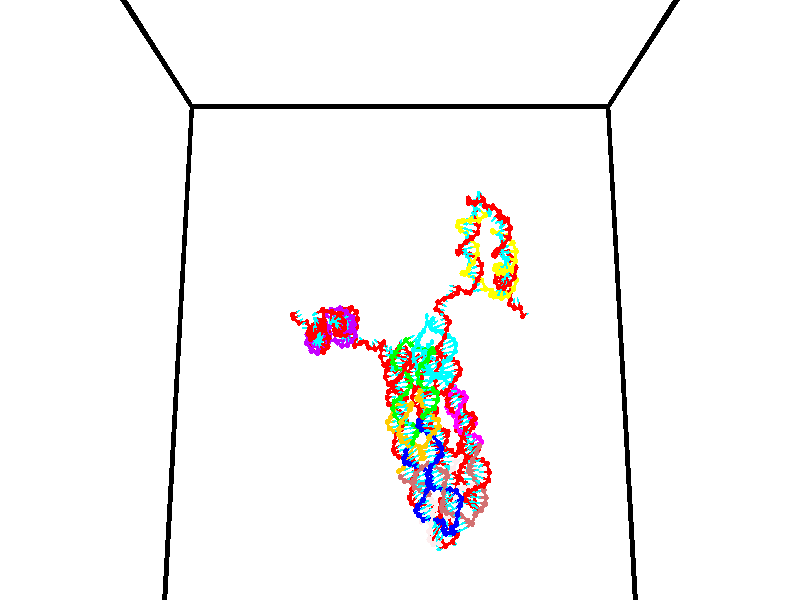 // switches for output
#declare DRAW_BASES = 1; // possible values are 0, 1; only relevant for DNA ribbons
#declare DRAW_BASES_TYPE = 3; // possible values are 1, 2, 3; only relevant for DNA ribbons
#declare DRAW_FOG = 0; // set to 1 to enable fog

#include "colors.inc"

#include "transforms.inc"
background { rgb <1, 1, 1>}

#default {
   normal{
       ripples 0.25
       frequency 0.20
       turbulence 0.2
       lambda 5
   }
	finish {
		phong 0.1
		phong_size 40.
	}
}

// original window dimensions: 1024x640


// camera settings

camera {
	sky <0, 0.179814, -0.983701>
	up <0, 0.179814, -0.983701>
	right 1.6 * <1, 0, 0>
	location <35, 94.9851, 44.8844>
	look_at <35, 29.7336, 32.9568>
	direction <0, -65.2515, -11.9276>
	angle 67.0682
}


# declare cpy_camera_pos = <35, 94.9851, 44.8844>;
# if (DRAW_FOG = 1)
fog {
	fog_type 2
	up vnormalize(cpy_camera_pos)
	color rgbt<1,1,1,0.3>
	distance 1e-5
	fog_alt 3e-3
	fog_offset 56
}
# end


// LIGHTS

# declare lum = 6;
global_settings {
	ambient_light rgb lum * <0.05, 0.05, 0.05>
	max_trace_level 15
}# declare cpy_direct_light_amount = 0.25;
light_source
{	1000 * <-1, -1.16352, -0.803886>,
	rgb lum * cpy_direct_light_amount
	parallel
}

light_source
{	1000 * <1, 1.16352, 0.803886>,
	rgb lum * cpy_direct_light_amount
	parallel
}

// strand 0

// nucleotide -1

// particle -1
sphere {
	<24.189537, 35.107784, 35.207428> 0.250000
	pigment { color rgbt <1,0,0,0> }
	no_shadow
}
cylinder {
	<24.440233, 34.868267, 35.007969>,  <24.590651, 34.724556, 34.888294>, 0.100000
	pigment { color rgbt <1,0,0,0> }
	no_shadow
}
cylinder {
	<24.440233, 34.868267, 35.007969>,  <24.189537, 35.107784, 35.207428>, 0.100000
	pigment { color rgbt <1,0,0,0> }
	no_shadow
}

// particle -1
sphere {
	<24.440233, 34.868267, 35.007969> 0.100000
	pigment { color rgbt <1,0,0,0> }
	no_shadow
}
sphere {
	0, 1
	scale<0.080000,0.200000,0.300000>
	matrix <0.332126, -0.373613, 0.866087,
		-0.704905, -0.708424, -0.035284,
		0.626739, -0.598790, -0.498647,
		24.628256, 34.688629, 34.858376>
	pigment { color rgbt <0,1,1,0> }
	no_shadow
}
cylinder {
	<24.171110, 34.397564, 35.404072>,  <24.189537, 35.107784, 35.207428>, 0.130000
	pigment { color rgbt <1,0,0,0> }
	no_shadow
}

// nucleotide -1

// particle -1
sphere {
	<24.171110, 34.397564, 35.404072> 0.250000
	pigment { color rgbt <1,0,0,0> }
	no_shadow
}
cylinder {
	<24.539753, 34.474201, 35.269058>,  <24.760939, 34.520184, 35.188049>, 0.100000
	pigment { color rgbt <1,0,0,0> }
	no_shadow
}
cylinder {
	<24.539753, 34.474201, 35.269058>,  <24.171110, 34.397564, 35.404072>, 0.100000
	pigment { color rgbt <1,0,0,0> }
	no_shadow
}

// particle -1
sphere {
	<24.539753, 34.474201, 35.269058> 0.100000
	pigment { color rgbt <1,0,0,0> }
	no_shadow
}
sphere {
	0, 1
	scale<0.080000,0.200000,0.300000>
	matrix <0.371338, -0.182288, 0.910428,
		0.112900, -0.964399, -0.239143,
		0.921608, 0.191590, -0.337537,
		24.816235, 34.531677, 35.167797>
	pigment { color rgbt <0,1,1,0> }
	no_shadow
}
cylinder {
	<24.694706, 33.775875, 35.676807>,  <24.171110, 34.397564, 35.404072>, 0.130000
	pigment { color rgbt <1,0,0,0> }
	no_shadow
}

// nucleotide -1

// particle -1
sphere {
	<24.694706, 33.775875, 35.676807> 0.250000
	pigment { color rgbt <1,0,0,0> }
	no_shadow
}
cylinder {
	<24.866045, 34.125999, 35.587059>,  <24.968849, 34.336075, 35.533211>, 0.100000
	pigment { color rgbt <1,0,0,0> }
	no_shadow
}
cylinder {
	<24.866045, 34.125999, 35.587059>,  <24.694706, 33.775875, 35.676807>, 0.100000
	pigment { color rgbt <1,0,0,0> }
	no_shadow
}

// particle -1
sphere {
	<24.866045, 34.125999, 35.587059> 0.100000
	pigment { color rgbt <1,0,0,0> }
	no_shadow
}
sphere {
	0, 1
	scale<0.080000,0.200000,0.300000>
	matrix <0.496607, -0.020593, 0.867731,
		0.754917, -0.483115, -0.443508,
		0.428347, 0.875314, -0.224373,
		24.994549, 34.388596, 35.519749>
	pigment { color rgbt <0,1,1,0> }
	no_shadow
}
cylinder {
	<25.439396, 33.705193, 35.620712>,  <24.694706, 33.775875, 35.676807>, 0.130000
	pigment { color rgbt <1,0,0,0> }
	no_shadow
}

// nucleotide -1

// particle -1
sphere {
	<25.439396, 33.705193, 35.620712> 0.250000
	pigment { color rgbt <1,0,0,0> }
	no_shadow
}
cylinder {
	<25.318180, 34.070499, 35.729607>,  <25.245451, 34.289684, 35.794941>, 0.100000
	pigment { color rgbt <1,0,0,0> }
	no_shadow
}
cylinder {
	<25.318180, 34.070499, 35.729607>,  <25.439396, 33.705193, 35.620712>, 0.100000
	pigment { color rgbt <1,0,0,0> }
	no_shadow
}

// particle -1
sphere {
	<25.318180, 34.070499, 35.729607> 0.100000
	pigment { color rgbt <1,0,0,0> }
	no_shadow
}
sphere {
	0, 1
	scale<0.080000,0.200000,0.300000>
	matrix <0.457906, -0.110984, 0.882046,
		0.835757, 0.391951, -0.384558,
		-0.303039, 0.913267, 0.272232,
		25.227268, 34.344479, 35.811275>
	pigment { color rgbt <0,1,1,0> }
	no_shadow
}
cylinder {
	<25.850525, 33.797348, 36.191296>,  <25.439396, 33.705193, 35.620712>, 0.130000
	pigment { color rgbt <1,0,0,0> }
	no_shadow
}

// nucleotide -1

// particle -1
sphere {
	<25.850525, 33.797348, 36.191296> 0.250000
	pigment { color rgbt <1,0,0,0> }
	no_shadow
}
cylinder {
	<25.556515, 34.068542, 36.194645>,  <25.380110, 34.231258, 36.196655>, 0.100000
	pigment { color rgbt <1,0,0,0> }
	no_shadow
}
cylinder {
	<25.556515, 34.068542, 36.194645>,  <25.850525, 33.797348, 36.191296>, 0.100000
	pigment { color rgbt <1,0,0,0> }
	no_shadow
}

// particle -1
sphere {
	<25.556515, 34.068542, 36.194645> 0.100000
	pigment { color rgbt <1,0,0,0> }
	no_shadow
}
sphere {
	0, 1
	scale<0.080000,0.200000,0.300000>
	matrix <0.073818, 0.067746, 0.994968,
		0.674012, 0.731942, -0.099843,
		-0.735023, 0.677990, 0.008369,
		25.336008, 34.271938, 36.197155>
	pigment { color rgbt <0,1,1,0> }
	no_shadow
}
cylinder {
	<26.404896, 34.282803, 35.810982>,  <25.850525, 33.797348, 36.191296>, 0.130000
	pigment { color rgbt <1,0,0,0> }
	no_shadow
}

// nucleotide -1

// particle -1
sphere {
	<26.404896, 34.282803, 35.810982> 0.250000
	pigment { color rgbt <1,0,0,0> }
	no_shadow
}
cylinder {
	<26.641886, 34.194939, 36.121006>,  <26.784081, 34.142220, 36.307022>, 0.100000
	pigment { color rgbt <1,0,0,0> }
	no_shadow
}
cylinder {
	<26.641886, 34.194939, 36.121006>,  <26.404896, 34.282803, 35.810982>, 0.100000
	pigment { color rgbt <1,0,0,0> }
	no_shadow
}

// particle -1
sphere {
	<26.641886, 34.194939, 36.121006> 0.100000
	pigment { color rgbt <1,0,0,0> }
	no_shadow
}
sphere {
	0, 1
	scale<0.080000,0.200000,0.300000>
	matrix <-0.205169, 0.889236, 0.408858,
		-0.779023, -0.401258, 0.481784,
		0.592477, -0.219662, 0.775061,
		26.819630, 34.129040, 36.353523>
	pigment { color rgbt <0,1,1,0> }
	no_shadow
}
cylinder {
	<26.061560, 34.538639, 36.324345>,  <26.404896, 34.282803, 35.810982>, 0.130000
	pigment { color rgbt <1,0,0,0> }
	no_shadow
}

// nucleotide -1

// particle -1
sphere {
	<26.061560, 34.538639, 36.324345> 0.250000
	pigment { color rgbt <1,0,0,0> }
	no_shadow
}
cylinder {
	<26.430635, 34.498642, 36.473286>,  <26.652081, 34.474644, 36.562649>, 0.100000
	pigment { color rgbt <1,0,0,0> }
	no_shadow
}
cylinder {
	<26.430635, 34.498642, 36.473286>,  <26.061560, 34.538639, 36.324345>, 0.100000
	pigment { color rgbt <1,0,0,0> }
	no_shadow
}

// particle -1
sphere {
	<26.430635, 34.498642, 36.473286> 0.100000
	pigment { color rgbt <1,0,0,0> }
	no_shadow
}
sphere {
	0, 1
	scale<0.080000,0.200000,0.300000>
	matrix <-0.049757, 0.926821, 0.372193,
		-0.382317, -0.361946, 0.850193,
		0.922690, -0.099992, 0.372349,
		26.707443, 34.468643, 36.584991>
	pigment { color rgbt <0,1,1,0> }
	no_shadow
}
cylinder {
	<26.031946, 34.710838, 36.983906>,  <26.061560, 34.538639, 36.324345>, 0.130000
	pigment { color rgbt <1,0,0,0> }
	no_shadow
}

// nucleotide -1

// particle -1
sphere {
	<26.031946, 34.710838, 36.983906> 0.250000
	pigment { color rgbt <1,0,0,0> }
	no_shadow
}
cylinder {
	<26.408966, 34.756565, 36.858345>,  <26.635178, 34.784000, 36.783009>, 0.100000
	pigment { color rgbt <1,0,0,0> }
	no_shadow
}
cylinder {
	<26.408966, 34.756565, 36.858345>,  <26.031946, 34.710838, 36.983906>, 0.100000
	pigment { color rgbt <1,0,0,0> }
	no_shadow
}

// particle -1
sphere {
	<26.408966, 34.756565, 36.858345> 0.100000
	pigment { color rgbt <1,0,0,0> }
	no_shadow
}
sphere {
	0, 1
	scale<0.080000,0.200000,0.300000>
	matrix <0.001678, 0.937992, 0.346653,
		0.334063, -0.327264, 0.883912,
		0.942549, 0.114320, -0.313898,
		26.691730, 34.790863, 36.764175>
	pigment { color rgbt <0,1,1,0> }
	no_shadow
}
cylinder {
	<26.485693, 35.001663, 37.566296>,  <26.031946, 34.710838, 36.983906>, 0.130000
	pigment { color rgbt <1,0,0,0> }
	no_shadow
}

// nucleotide -1

// particle -1
sphere {
	<26.485693, 35.001663, 37.566296> 0.250000
	pigment { color rgbt <1,0,0,0> }
	no_shadow
}
cylinder {
	<26.691206, 35.094273, 37.235859>,  <26.814514, 35.149837, 37.037598>, 0.100000
	pigment { color rgbt <1,0,0,0> }
	no_shadow
}
cylinder {
	<26.691206, 35.094273, 37.235859>,  <26.485693, 35.001663, 37.566296>, 0.100000
	pigment { color rgbt <1,0,0,0> }
	no_shadow
}

// particle -1
sphere {
	<26.691206, 35.094273, 37.235859> 0.100000
	pigment { color rgbt <1,0,0,0> }
	no_shadow
}
sphere {
	0, 1
	scale<0.080000,0.200000,0.300000>
	matrix <0.104646, 0.938795, 0.328196,
		0.851514, -0.255068, 0.458109,
		0.513783, 0.231524, -0.826089,
		26.845341, 35.163731, 36.988033>
	pigment { color rgbt <0,1,1,0> }
	no_shadow
}
cylinder {
	<27.233561, 35.251774, 37.798389>,  <26.485693, 35.001663, 37.566296>, 0.130000
	pigment { color rgbt <1,0,0,0> }
	no_shadow
}

// nucleotide -1

// particle -1
sphere {
	<27.233561, 35.251774, 37.798389> 0.250000
	pigment { color rgbt <1,0,0,0> }
	no_shadow
}
cylinder {
	<27.183754, 35.405998, 37.432693>,  <27.153870, 35.498535, 37.213276>, 0.100000
	pigment { color rgbt <1,0,0,0> }
	no_shadow
}
cylinder {
	<27.183754, 35.405998, 37.432693>,  <27.233561, 35.251774, 37.798389>, 0.100000
	pigment { color rgbt <1,0,0,0> }
	no_shadow
}

// particle -1
sphere {
	<27.183754, 35.405998, 37.432693> 0.100000
	pigment { color rgbt <1,0,0,0> }
	no_shadow
}
sphere {
	0, 1
	scale<0.080000,0.200000,0.300000>
	matrix <0.004321, 0.921613, 0.388086,
		0.992208, 0.044372, -0.116420,
		-0.124515, 0.385565, -0.914240,
		27.146400, 35.521667, 37.158421>
	pigment { color rgbt <0,1,1,0> }
	no_shadow
}
cylinder {
	<27.764101, 35.684048, 37.745056>,  <27.233561, 35.251774, 37.798389>, 0.130000
	pigment { color rgbt <1,0,0,0> }
	no_shadow
}

// nucleotide -1

// particle -1
sphere {
	<27.764101, 35.684048, 37.745056> 0.250000
	pigment { color rgbt <1,0,0,0> }
	no_shadow
}
cylinder {
	<27.484009, 35.779156, 37.475792>,  <27.315954, 35.836220, 37.314236>, 0.100000
	pigment { color rgbt <1,0,0,0> }
	no_shadow
}
cylinder {
	<27.484009, 35.779156, 37.475792>,  <27.764101, 35.684048, 37.745056>, 0.100000
	pigment { color rgbt <1,0,0,0> }
	no_shadow
}

// particle -1
sphere {
	<27.484009, 35.779156, 37.475792> 0.100000
	pigment { color rgbt <1,0,0,0> }
	no_shadow
}
sphere {
	0, 1
	scale<0.080000,0.200000,0.300000>
	matrix <0.089623, 0.964725, 0.247535,
		0.708269, 0.113001, -0.696840,
		-0.700230, 0.237774, -0.673158,
		27.273939, 35.850487, 37.273846>
	pigment { color rgbt <0,1,1,0> }
	no_shadow
}
cylinder {
	<28.039658, 36.233345, 37.363094>,  <27.764101, 35.684048, 37.745056>, 0.130000
	pigment { color rgbt <1,0,0,0> }
	no_shadow
}

// nucleotide -1

// particle -1
sphere {
	<28.039658, 36.233345, 37.363094> 0.250000
	pigment { color rgbt <1,0,0,0> }
	no_shadow
}
cylinder {
	<27.655987, 36.286797, 37.263397>,  <27.425783, 36.318867, 37.203579>, 0.100000
	pigment { color rgbt <1,0,0,0> }
	no_shadow
}
cylinder {
	<27.655987, 36.286797, 37.263397>,  <28.039658, 36.233345, 37.363094>, 0.100000
	pigment { color rgbt <1,0,0,0> }
	no_shadow
}

// particle -1
sphere {
	<27.655987, 36.286797, 37.263397> 0.100000
	pigment { color rgbt <1,0,0,0> }
	no_shadow
}
sphere {
	0, 1
	scale<0.080000,0.200000,0.300000>
	matrix <0.115876, 0.989651, 0.084637,
		0.257973, 0.052301, -0.964736,
		-0.959178, 0.133624, -0.249243,
		27.368233, 36.326885, 37.188625>
	pigment { color rgbt <0,1,1,0> }
	no_shadow
}
cylinder {
	<28.054972, 36.654270, 36.916649>,  <28.039658, 36.233345, 37.363094>, 0.130000
	pigment { color rgbt <1,0,0,0> }
	no_shadow
}

// nucleotide -1

// particle -1
sphere {
	<28.054972, 36.654270, 36.916649> 0.250000
	pigment { color rgbt <1,0,0,0> }
	no_shadow
}
cylinder {
	<27.676254, 36.678661, 37.043053>,  <27.449024, 36.693295, 37.118893>, 0.100000
	pigment { color rgbt <1,0,0,0> }
	no_shadow
}
cylinder {
	<27.676254, 36.678661, 37.043053>,  <28.054972, 36.654270, 36.916649>, 0.100000
	pigment { color rgbt <1,0,0,0> }
	no_shadow
}

// particle -1
sphere {
	<27.676254, 36.678661, 37.043053> 0.100000
	pigment { color rgbt <1,0,0,0> }
	no_shadow
}
sphere {
	0, 1
	scale<0.080000,0.200000,0.300000>
	matrix <0.063492, 0.997980, -0.002350,
		-0.315511, 0.017839, -0.948754,
		-0.946796, 0.060979, 0.316006,
		27.392216, 36.696957, 37.137856>
	pigment { color rgbt <0,1,1,0> }
	no_shadow
}
cylinder {
	<27.692652, 37.027000, 36.377666>,  <28.054972, 36.654270, 36.916649>, 0.130000
	pigment { color rgbt <1,0,0,0> }
	no_shadow
}

// nucleotide -1

// particle -1
sphere {
	<27.692652, 37.027000, 36.377666> 0.250000
	pigment { color rgbt <1,0,0,0> }
	no_shadow
}
cylinder {
	<27.468138, 37.066181, 36.706390>,  <27.333429, 37.089691, 36.903625>, 0.100000
	pigment { color rgbt <1,0,0,0> }
	no_shadow
}
cylinder {
	<27.468138, 37.066181, 36.706390>,  <27.692652, 37.027000, 36.377666>, 0.100000
	pigment { color rgbt <1,0,0,0> }
	no_shadow
}

// particle -1
sphere {
	<27.468138, 37.066181, 36.706390> 0.100000
	pigment { color rgbt <1,0,0,0> }
	no_shadow
}
sphere {
	0, 1
	scale<0.080000,0.200000,0.300000>
	matrix <-0.035651, 0.989189, -0.142250,
		-0.826855, -0.109141, -0.551724,
		-0.561284, 0.097951, 0.821807,
		27.299753, 37.095566, 36.952930>
	pigment { color rgbt <0,1,1,0> }
	no_shadow
}
cylinder {
	<27.308645, 37.604893, 36.331829>,  <27.692652, 37.027000, 36.377666>, 0.130000
	pigment { color rgbt <1,0,0,0> }
	no_shadow
}

// nucleotide -1

// particle -1
sphere {
	<27.308645, 37.604893, 36.331829> 0.250000
	pigment { color rgbt <1,0,0,0> }
	no_shadow
}
cylinder {
	<27.272722, 37.566132, 36.728321>,  <27.251169, 37.542873, 36.966217>, 0.100000
	pigment { color rgbt <1,0,0,0> }
	no_shadow
}
cylinder {
	<27.272722, 37.566132, 36.728321>,  <27.308645, 37.604893, 36.331829>, 0.100000
	pigment { color rgbt <1,0,0,0> }
	no_shadow
}

// particle -1
sphere {
	<27.272722, 37.566132, 36.728321> 0.100000
	pigment { color rgbt <1,0,0,0> }
	no_shadow
}
sphere {
	0, 1
	scale<0.080000,0.200000,0.300000>
	matrix <0.035635, 0.994305, 0.100435,
		-0.995322, 0.044342, -0.085841,
		-0.089806, -0.096906, 0.991234,
		27.245781, 37.537060, 37.025692>
	pigment { color rgbt <0,1,1,0> }
	no_shadow
}
cylinder {
	<26.717833, 38.105667, 36.588562>,  <27.308645, 37.604893, 36.331829>, 0.130000
	pigment { color rgbt <1,0,0,0> }
	no_shadow
}

// nucleotide -1

// particle -1
sphere {
	<26.717833, 38.105667, 36.588562> 0.250000
	pigment { color rgbt <1,0,0,0> }
	no_shadow
}
cylinder {
	<26.915165, 37.997364, 36.919212>,  <27.033564, 37.932381, 37.117603>, 0.100000
	pigment { color rgbt <1,0,0,0> }
	no_shadow
}
cylinder {
	<26.915165, 37.997364, 36.919212>,  <26.717833, 38.105667, 36.588562>, 0.100000
	pigment { color rgbt <1,0,0,0> }
	no_shadow
}

// particle -1
sphere {
	<26.915165, 37.997364, 36.919212> 0.100000
	pigment { color rgbt <1,0,0,0> }
	no_shadow
}
sphere {
	0, 1
	scale<0.080000,0.200000,0.300000>
	matrix <-0.238852, 0.871624, 0.428043,
		-0.836406, -0.408608, 0.365327,
		0.493330, -0.270759, 0.826629,
		27.063164, 37.916138, 37.167202>
	pigment { color rgbt <0,1,1,0> }
	no_shadow
}
cylinder {
	<26.343355, 38.517906, 37.184341>,  <26.717833, 38.105667, 36.588562>, 0.130000
	pigment { color rgbt <1,0,0,0> }
	no_shadow
}

// nucleotide -1

// particle -1
sphere {
	<26.343355, 38.517906, 37.184341> 0.250000
	pigment { color rgbt <1,0,0,0> }
	no_shadow
}
cylinder {
	<26.710358, 38.430546, 37.317299>,  <26.930559, 38.378132, 37.397072>, 0.100000
	pigment { color rgbt <1,0,0,0> }
	no_shadow
}
cylinder {
	<26.710358, 38.430546, 37.317299>,  <26.343355, 38.517906, 37.184341>, 0.100000
	pigment { color rgbt <1,0,0,0> }
	no_shadow
}

// particle -1
sphere {
	<26.710358, 38.430546, 37.317299> 0.100000
	pigment { color rgbt <1,0,0,0> }
	no_shadow
}
sphere {
	0, 1
	scale<0.080000,0.200000,0.300000>
	matrix <0.032318, 0.873919, 0.484996,
		-0.396408, -0.434244, 0.808884,
		0.917505, -0.218398, 0.332395,
		26.985609, 38.365025, 37.417019>
	pigment { color rgbt <0,1,1,0> }
	no_shadow
}
cylinder {
	<26.360918, 38.795830, 37.910503>,  <26.343355, 38.517906, 37.184341>, 0.130000
	pigment { color rgbt <1,0,0,0> }
	no_shadow
}

// nucleotide -1

// particle -1
sphere {
	<26.360918, 38.795830, 37.910503> 0.250000
	pigment { color rgbt <1,0,0,0> }
	no_shadow
}
cylinder {
	<26.742523, 38.728775, 37.811096>,  <26.971487, 38.688541, 37.751453>, 0.100000
	pigment { color rgbt <1,0,0,0> }
	no_shadow
}
cylinder {
	<26.742523, 38.728775, 37.811096>,  <26.360918, 38.795830, 37.910503>, 0.100000
	pigment { color rgbt <1,0,0,0> }
	no_shadow
}

// particle -1
sphere {
	<26.742523, 38.728775, 37.811096> 0.100000
	pigment { color rgbt <1,0,0,0> }
	no_shadow
}
sphere {
	0, 1
	scale<0.080000,0.200000,0.300000>
	matrix <0.257135, 0.883754, 0.390973,
		0.154084, -0.436894, 0.886217,
		0.954012, -0.167635, -0.248513,
		27.028727, 38.678486, 37.736542>
	pigment { color rgbt <0,1,1,0> }
	no_shadow
}
cylinder {
	<26.735199, 38.838982, 38.506397>,  <26.360918, 38.795830, 37.910503>, 0.130000
	pigment { color rgbt <1,0,0,0> }
	no_shadow
}

// nucleotide -1

// particle -1
sphere {
	<26.735199, 38.838982, 38.506397> 0.250000
	pigment { color rgbt <1,0,0,0> }
	no_shadow
}
cylinder {
	<27.003569, 38.888206, 38.213902>,  <27.164591, 38.917744, 38.038403>, 0.100000
	pigment { color rgbt <1,0,0,0> }
	no_shadow
}
cylinder {
	<27.003569, 38.888206, 38.213902>,  <26.735199, 38.838982, 38.506397>, 0.100000
	pigment { color rgbt <1,0,0,0> }
	no_shadow
}

// particle -1
sphere {
	<27.003569, 38.888206, 38.213902> 0.100000
	pigment { color rgbt <1,0,0,0> }
	no_shadow
}
sphere {
	0, 1
	scale<0.080000,0.200000,0.300000>
	matrix <0.241371, 0.896183, 0.372285,
		0.701144, -0.426276, 0.571565,
		0.670923, 0.123066, -0.731244,
		27.204845, 38.925125, 37.994530>
	pigment { color rgbt <0,1,1,0> }
	no_shadow
}
cylinder {
	<27.296860, 39.171379, 38.822144>,  <26.735199, 38.838982, 38.506397>, 0.130000
	pigment { color rgbt <1,0,0,0> }
	no_shadow
}

// nucleotide -1

// particle -1
sphere {
	<27.296860, 39.171379, 38.822144> 0.250000
	pigment { color rgbt <1,0,0,0> }
	no_shadow
}
cylinder {
	<27.326830, 39.245625, 38.430237>,  <27.344812, 39.290173, 38.195095>, 0.100000
	pigment { color rgbt <1,0,0,0> }
	no_shadow
}
cylinder {
	<27.326830, 39.245625, 38.430237>,  <27.296860, 39.171379, 38.822144>, 0.100000
	pigment { color rgbt <1,0,0,0> }
	no_shadow
}

// particle -1
sphere {
	<27.326830, 39.245625, 38.430237> 0.100000
	pigment { color rgbt <1,0,0,0> }
	no_shadow
}
sphere {
	0, 1
	scale<0.080000,0.200000,0.300000>
	matrix <0.216256, 0.956118, 0.197668,
		0.973458, -0.226689, 0.031497,
		0.074924, 0.185610, -0.979763,
		27.349308, 39.301308, 38.136307>
	pigment { color rgbt <0,1,1,0> }
	no_shadow
}
cylinder {
	<27.951767, 39.382969, 38.767021>,  <27.296860, 39.171379, 38.822144>, 0.130000
	pigment { color rgbt <1,0,0,0> }
	no_shadow
}

// nucleotide -1

// particle -1
sphere {
	<27.951767, 39.382969, 38.767021> 0.250000
	pigment { color rgbt <1,0,0,0> }
	no_shadow
}
cylinder {
	<27.742039, 39.540337, 38.464947>,  <27.616201, 39.634758, 38.283703>, 0.100000
	pigment { color rgbt <1,0,0,0> }
	no_shadow
}
cylinder {
	<27.742039, 39.540337, 38.464947>,  <27.951767, 39.382969, 38.767021>, 0.100000
	pigment { color rgbt <1,0,0,0> }
	no_shadow
}

// particle -1
sphere {
	<27.742039, 39.540337, 38.464947> 0.100000
	pigment { color rgbt <1,0,0,0> }
	no_shadow
}
sphere {
	0, 1
	scale<0.080000,0.200000,0.300000>
	matrix <0.220364, 0.919349, 0.325941,
		0.822514, 0.004480, -0.568727,
		-0.524318, 0.393418, -0.755190,
		27.584743, 39.658363, 38.238388>
	pigment { color rgbt <0,1,1,0> }
	no_shadow
}
cylinder {
	<28.383163, 39.951401, 38.451843>,  <27.951767, 39.382969, 38.767021>, 0.130000
	pigment { color rgbt <1,0,0,0> }
	no_shadow
}

// nucleotide -1

// particle -1
sphere {
	<28.383163, 39.951401, 38.451843> 0.250000
	pigment { color rgbt <1,0,0,0> }
	no_shadow
}
cylinder {
	<28.014204, 40.035603, 38.322311>,  <27.792828, 40.086124, 38.244591>, 0.100000
	pigment { color rgbt <1,0,0,0> }
	no_shadow
}
cylinder {
	<28.014204, 40.035603, 38.322311>,  <28.383163, 39.951401, 38.451843>, 0.100000
	pigment { color rgbt <1,0,0,0> }
	no_shadow
}

// particle -1
sphere {
	<28.014204, 40.035603, 38.322311> 0.100000
	pigment { color rgbt <1,0,0,0> }
	no_shadow
}
sphere {
	0, 1
	scale<0.080000,0.200000,0.300000>
	matrix <0.208981, 0.977106, 0.039894,
		0.324813, -0.030875, -0.945274,
		-0.922401, 0.210502, -0.323829,
		27.737484, 40.098755, 38.225163>
	pigment { color rgbt <0,1,1,0> }
	no_shadow
}
cylinder {
	<28.486061, 40.344090, 37.803360>,  <28.383163, 39.951401, 38.451843>, 0.130000
	pigment { color rgbt <1,0,0,0> }
	no_shadow
}

// nucleotide -1

// particle -1
sphere {
	<28.486061, 40.344090, 37.803360> 0.250000
	pigment { color rgbt <1,0,0,0> }
	no_shadow
}
cylinder {
	<28.110407, 40.394825, 37.931068>,  <27.885014, 40.425266, 38.007694>, 0.100000
	pigment { color rgbt <1,0,0,0> }
	no_shadow
}
cylinder {
	<28.110407, 40.394825, 37.931068>,  <28.486061, 40.344090, 37.803360>, 0.100000
	pigment { color rgbt <1,0,0,0> }
	no_shadow
}

// particle -1
sphere {
	<28.110407, 40.394825, 37.931068> 0.100000
	pigment { color rgbt <1,0,0,0> }
	no_shadow
}
sphere {
	0, 1
	scale<0.080000,0.200000,0.300000>
	matrix <0.086865, 0.986821, -0.136523,
		-0.332381, -0.100481, -0.937777,
		-0.939136, 0.126838, 0.319273,
		27.828667, 40.432877, 38.026852>
	pigment { color rgbt <0,1,1,0> }
	no_shadow
}
cylinder {
	<28.129023, 40.696922, 37.228390>,  <28.486061, 40.344090, 37.803360>, 0.130000
	pigment { color rgbt <1,0,0,0> }
	no_shadow
}

// nucleotide -1

// particle -1
sphere {
	<28.129023, 40.696922, 37.228390> 0.250000
	pigment { color rgbt <1,0,0,0> }
	no_shadow
}
cylinder {
	<27.938652, 40.781960, 37.569752>,  <27.824430, 40.832981, 37.774570>, 0.100000
	pigment { color rgbt <1,0,0,0> }
	no_shadow
}
cylinder {
	<27.938652, 40.781960, 37.569752>,  <28.129023, 40.696922, 37.228390>, 0.100000
	pigment { color rgbt <1,0,0,0> }
	no_shadow
}

// particle -1
sphere {
	<27.938652, 40.781960, 37.569752> 0.100000
	pigment { color rgbt <1,0,0,0> }
	no_shadow
}
sphere {
	0, 1
	scale<0.080000,0.200000,0.300000>
	matrix <0.033046, 0.973982, -0.224202,
		-0.878864, -0.078502, -0.470569,
		-0.475926, 0.212594, 0.853404,
		27.795874, 40.845737, 37.825771>
	pigment { color rgbt <0,1,1,0> }
	no_shadow
}
cylinder {
	<27.712988, 41.150013, 37.043396>,  <28.129023, 40.696922, 37.228390>, 0.130000
	pigment { color rgbt <1,0,0,0> }
	no_shadow
}

// nucleotide -1

// particle -1
sphere {
	<27.712988, 41.150013, 37.043396> 0.250000
	pigment { color rgbt <1,0,0,0> }
	no_shadow
}
cylinder {
	<27.737291, 41.195557, 37.440052>,  <27.751873, 41.222881, 37.678043>, 0.100000
	pigment { color rgbt <1,0,0,0> }
	no_shadow
}
cylinder {
	<27.737291, 41.195557, 37.440052>,  <27.712988, 41.150013, 37.043396>, 0.100000
	pigment { color rgbt <1,0,0,0> }
	no_shadow
}

// particle -1
sphere {
	<27.737291, 41.195557, 37.440052> 0.100000
	pigment { color rgbt <1,0,0,0> }
	no_shadow
}
sphere {
	0, 1
	scale<0.080000,0.200000,0.300000>
	matrix <-0.040136, 0.992948, -0.111548,
		-0.997345, -0.033022, 0.064900,
		0.060759, 0.113856, 0.991637,
		27.755520, 41.229713, 37.737545>
	pigment { color rgbt <0,1,1,0> }
	no_shadow
}
cylinder {
	<27.096102, 41.365784, 37.326504>,  <27.712988, 41.150013, 37.043396>, 0.130000
	pigment { color rgbt <1,0,0,0> }
	no_shadow
}

// nucleotide -1

// particle -1
sphere {
	<27.096102, 41.365784, 37.326504> 0.250000
	pigment { color rgbt <1,0,0,0> }
	no_shadow
}
cylinder {
	<27.428112, 41.494663, 37.508602>,  <27.627317, 41.571991, 37.617859>, 0.100000
	pigment { color rgbt <1,0,0,0> }
	no_shadow
}
cylinder {
	<27.428112, 41.494663, 37.508602>,  <27.096102, 41.365784, 37.326504>, 0.100000
	pigment { color rgbt <1,0,0,0> }
	no_shadow
}

// particle -1
sphere {
	<27.428112, 41.494663, 37.508602> 0.100000
	pigment { color rgbt <1,0,0,0> }
	no_shadow
}
sphere {
	0, 1
	scale<0.080000,0.200000,0.300000>
	matrix <-0.199568, 0.933785, -0.297017,
		-0.520797, 0.155679, 0.839365,
		0.830026, 0.322196, 0.455244,
		27.677120, 41.591324, 37.645176>
	pigment { color rgbt <0,1,1,0> }
	no_shadow
}
cylinder {
	<26.872948, 41.894356, 37.710606>,  <27.096102, 41.365784, 37.326504>, 0.130000
	pigment { color rgbt <1,0,0,0> }
	no_shadow
}

// nucleotide -1

// particle -1
sphere {
	<26.872948, 41.894356, 37.710606> 0.250000
	pigment { color rgbt <1,0,0,0> }
	no_shadow
}
cylinder {
	<27.268270, 41.916039, 37.653606>,  <27.505465, 41.929050, 37.619408>, 0.100000
	pigment { color rgbt <1,0,0,0> }
	no_shadow
}
cylinder {
	<27.268270, 41.916039, 37.653606>,  <26.872948, 41.894356, 37.710606>, 0.100000
	pigment { color rgbt <1,0,0,0> }
	no_shadow
}

// particle -1
sphere {
	<27.268270, 41.916039, 37.653606> 0.100000
	pigment { color rgbt <1,0,0,0> }
	no_shadow
}
sphere {
	0, 1
	scale<0.080000,0.200000,0.300000>
	matrix <-0.090693, 0.960342, -0.263662,
		0.122556, 0.273503, 0.954031,
		0.988309, 0.054211, -0.142501,
		27.564764, 41.932301, 37.610855>
	pigment { color rgbt <0,1,1,0> }
	no_shadow
}
cylinder {
	<27.150595, 42.378880, 38.136288>,  <26.872948, 41.894356, 37.710606>, 0.130000
	pigment { color rgbt <1,0,0,0> }
	no_shadow
}

// nucleotide -1

// particle -1
sphere {
	<27.150595, 42.378880, 38.136288> 0.250000
	pigment { color rgbt <1,0,0,0> }
	no_shadow
}
cylinder {
	<27.375525, 42.344872, 37.807274>,  <27.510483, 42.324467, 37.609867>, 0.100000
	pigment { color rgbt <1,0,0,0> }
	no_shadow
}
cylinder {
	<27.375525, 42.344872, 37.807274>,  <27.150595, 42.378880, 38.136288>, 0.100000
	pigment { color rgbt <1,0,0,0> }
	no_shadow
}

// particle -1
sphere {
	<27.375525, 42.344872, 37.807274> 0.100000
	pigment { color rgbt <1,0,0,0> }
	no_shadow
}
sphere {
	0, 1
	scale<0.080000,0.200000,0.300000>
	matrix <-0.116650, 0.976598, -0.180693,
		0.818648, 0.197557, 0.539246,
		0.562323, -0.085021, -0.822535,
		27.544222, 42.319366, 37.560513>
	pigment { color rgbt <0,1,1,0> }
	no_shadow
}
cylinder {
	<27.560293, 43.029537, 38.048069>,  <27.150595, 42.378880, 38.136288>, 0.130000
	pigment { color rgbt <1,0,0,0> }
	no_shadow
}

// nucleotide -1

// particle -1
sphere {
	<27.560293, 43.029537, 38.048069> 0.250000
	pigment { color rgbt <1,0,0,0> }
	no_shadow
}
cylinder {
	<27.570007, 42.860905, 37.685482>,  <27.575836, 42.759727, 37.467930>, 0.100000
	pigment { color rgbt <1,0,0,0> }
	no_shadow
}
cylinder {
	<27.570007, 42.860905, 37.685482>,  <27.560293, 43.029537, 38.048069>, 0.100000
	pigment { color rgbt <1,0,0,0> }
	no_shadow
}

// particle -1
sphere {
	<27.570007, 42.860905, 37.685482> 0.100000
	pigment { color rgbt <1,0,0,0> }
	no_shadow
}
sphere {
	0, 1
	scale<0.080000,0.200000,0.300000>
	matrix <0.031435, 0.906609, -0.420801,
		0.999211, -0.018274, 0.035272,
		0.024288, -0.421577, -0.906467,
		27.577293, 42.734432, 37.413544>
	pigment { color rgbt <0,1,1,0> }
	no_shadow
}
cylinder {
	<28.043320, 43.405087, 37.542683>,  <27.560293, 43.029537, 38.048069>, 0.130000
	pigment { color rgbt <1,0,0,0> }
	no_shadow
}

// nucleotide -1

// particle -1
sphere {
	<28.043320, 43.405087, 37.542683> 0.250000
	pigment { color rgbt <1,0,0,0> }
	no_shadow
}
cylinder {
	<27.853041, 43.196804, 37.259113>,  <27.738873, 43.071835, 37.088970>, 0.100000
	pigment { color rgbt <1,0,0,0> }
	no_shadow
}
cylinder {
	<27.853041, 43.196804, 37.259113>,  <28.043320, 43.405087, 37.542683>, 0.100000
	pigment { color rgbt <1,0,0,0> }
	no_shadow
}

// particle -1
sphere {
	<27.853041, 43.196804, 37.259113> 0.100000
	pigment { color rgbt <1,0,0,0> }
	no_shadow
}
sphere {
	0, 1
	scale<0.080000,0.200000,0.300000>
	matrix <-0.085512, 0.829512, -0.551903,
		0.875442, -0.201918, -0.439124,
		-0.475698, -0.520709, -0.708924,
		27.710331, 43.040592, 37.046436>
	pigment { color rgbt <0,1,1,0> }
	no_shadow
}
cylinder {
	<28.421494, 43.429035, 36.928318>,  <28.043320, 43.405087, 37.542683>, 0.130000
	pigment { color rgbt <1,0,0,0> }
	no_shadow
}

// nucleotide -1

// particle -1
sphere {
	<28.421494, 43.429035, 36.928318> 0.250000
	pigment { color rgbt <1,0,0,0> }
	no_shadow
}
cylinder {
	<28.032709, 43.367439, 36.857235>,  <27.799438, 43.330482, 36.814583>, 0.100000
	pigment { color rgbt <1,0,0,0> }
	no_shadow
}
cylinder {
	<28.032709, 43.367439, 36.857235>,  <28.421494, 43.429035, 36.928318>, 0.100000
	pigment { color rgbt <1,0,0,0> }
	no_shadow
}

// particle -1
sphere {
	<28.032709, 43.367439, 36.857235> 0.100000
	pigment { color rgbt <1,0,0,0> }
	no_shadow
}
sphere {
	0, 1
	scale<0.080000,0.200000,0.300000>
	matrix <0.021834, 0.693388, -0.720233,
		0.234127, -0.703918, -0.670584,
		-0.971961, -0.153985, -0.177710,
		27.741121, 43.321243, 36.803921>
	pigment { color rgbt <0,1,1,0> }
	no_shadow
}
cylinder {
	<28.333399, 43.509918, 36.223225>,  <28.421494, 43.429035, 36.928318>, 0.130000
	pigment { color rgbt <1,0,0,0> }
	no_shadow
}

// nucleotide -1

// particle -1
sphere {
	<28.333399, 43.509918, 36.223225> 0.250000
	pigment { color rgbt <1,0,0,0> }
	no_shadow
}
cylinder {
	<27.964472, 43.538784, 36.375076>,  <27.743114, 43.556103, 36.466187>, 0.100000
	pigment { color rgbt <1,0,0,0> }
	no_shadow
}
cylinder {
	<27.964472, 43.538784, 36.375076>,  <28.333399, 43.509918, 36.223225>, 0.100000
	pigment { color rgbt <1,0,0,0> }
	no_shadow
}

// particle -1
sphere {
	<27.964472, 43.538784, 36.375076> 0.100000
	pigment { color rgbt <1,0,0,0> }
	no_shadow
}
sphere {
	0, 1
	scale<0.080000,0.200000,0.300000>
	matrix <-0.258494, 0.615022, -0.744935,
		-0.287241, -0.785200, -0.548592,
		-0.922320, 0.072168, 0.379629,
		27.687777, 43.560436, 36.488964>
	pigment { color rgbt <0,1,1,0> }
	no_shadow
}
cylinder {
	<29.064371, 43.247421, 36.312244>,  <28.333399, 43.509918, 36.223225>, 0.130000
	pigment { color rgbt <1,0,0,0> }
	no_shadow
}

// nucleotide -1

// particle -1
sphere {
	<29.064371, 43.247421, 36.312244> 0.250000
	pigment { color rgbt <1,0,0,0> }
	no_shadow
}
cylinder {
	<29.005556, 43.061295, 36.661381>,  <28.970268, 42.949619, 36.870865>, 0.100000
	pigment { color rgbt <1,0,0,0> }
	no_shadow
}
cylinder {
	<29.005556, 43.061295, 36.661381>,  <29.064371, 43.247421, 36.312244>, 0.100000
	pigment { color rgbt <1,0,0,0> }
	no_shadow
}

// particle -1
sphere {
	<29.005556, 43.061295, 36.661381> 0.100000
	pigment { color rgbt <1,0,0,0> }
	no_shadow
}
sphere {
	0, 1
	scale<0.080000,0.200000,0.300000>
	matrix <0.437436, -0.822043, -0.364548,
		0.887148, 0.328212, 0.324417,
		-0.147035, -0.465320, 0.872845,
		28.961445, 42.921700, 36.923233>
	pigment { color rgbt <0,1,1,0> }
	no_shadow
}
cylinder {
	<29.725569, 42.779457, 36.404957>,  <29.064371, 43.247421, 36.312244>, 0.130000
	pigment { color rgbt <1,0,0,0> }
	no_shadow
}

// nucleotide -1

// particle -1
sphere {
	<29.725569, 42.779457, 36.404957> 0.250000
	pigment { color rgbt <1,0,0,0> }
	no_shadow
}
cylinder {
	<29.422007, 42.639362, 36.624557>,  <29.239870, 42.555305, 36.756317>, 0.100000
	pigment { color rgbt <1,0,0,0> }
	no_shadow
}
cylinder {
	<29.422007, 42.639362, 36.624557>,  <29.725569, 42.779457, 36.404957>, 0.100000
	pigment { color rgbt <1,0,0,0> }
	no_shadow
}

// particle -1
sphere {
	<29.422007, 42.639362, 36.624557> 0.100000
	pigment { color rgbt <1,0,0,0> }
	no_shadow
}
sphere {
	0, 1
	scale<0.080000,0.200000,0.300000>
	matrix <0.356486, -0.928951, -0.099842,
		0.544962, 0.119939, 0.829838,
		-0.758904, -0.350236, 0.548999,
		29.194336, 42.534290, 36.789257>
	pigment { color rgbt <0,1,1,0> }
	no_shadow
}
cylinder {
	<30.090799, 42.259197, 36.884510>,  <29.725569, 42.779457, 36.404957>, 0.130000
	pigment { color rgbt <1,0,0,0> }
	no_shadow
}

// nucleotide -1

// particle -1
sphere {
	<30.090799, 42.259197, 36.884510> 0.250000
	pigment { color rgbt <1,0,0,0> }
	no_shadow
}
cylinder {
	<29.703812, 42.164333, 36.849266>,  <29.471619, 42.107414, 36.828121>, 0.100000
	pigment { color rgbt <1,0,0,0> }
	no_shadow
}
cylinder {
	<29.703812, 42.164333, 36.849266>,  <30.090799, 42.259197, 36.884510>, 0.100000
	pigment { color rgbt <1,0,0,0> }
	no_shadow
}

// particle -1
sphere {
	<29.703812, 42.164333, 36.849266> 0.100000
	pigment { color rgbt <1,0,0,0> }
	no_shadow
}
sphere {
	0, 1
	scale<0.080000,0.200000,0.300000>
	matrix <0.204556, -0.938189, 0.279210,
		-0.148878, 0.252104, 0.956179,
		-0.967467, -0.237160, -0.088106,
		29.413572, 42.093185, 36.822834>
	pigment { color rgbt <0,1,1,0> }
	no_shadow
}
cylinder {
	<30.035833, 41.767952, 37.289974>,  <30.090799, 42.259197, 36.884510>, 0.130000
	pigment { color rgbt <1,0,0,0> }
	no_shadow
}

// nucleotide -1

// particle -1
sphere {
	<30.035833, 41.767952, 37.289974> 0.250000
	pigment { color rgbt <1,0,0,0> }
	no_shadow
}
cylinder {
	<29.694954, 41.720024, 37.086246>,  <29.490427, 41.691269, 36.964012>, 0.100000
	pigment { color rgbt <1,0,0,0> }
	no_shadow
}
cylinder {
	<29.694954, 41.720024, 37.086246>,  <30.035833, 41.767952, 37.289974>, 0.100000
	pigment { color rgbt <1,0,0,0> }
	no_shadow
}

// particle -1
sphere {
	<29.694954, 41.720024, 37.086246> 0.100000
	pigment { color rgbt <1,0,0,0> }
	no_shadow
}
sphere {
	0, 1
	scale<0.080000,0.200000,0.300000>
	matrix <0.089664, -0.992470, 0.083451,
		-0.515478, 0.025450, 0.856524,
		-0.852198, -0.119816, -0.509315,
		29.439295, 41.684078, 36.933453>
	pigment { color rgbt <0,1,1,0> }
	no_shadow
}
cylinder {
	<29.657995, 41.162937, 37.642979>,  <30.035833, 41.767952, 37.289974>, 0.130000
	pigment { color rgbt <1,0,0,0> }
	no_shadow
}

// nucleotide -1

// particle -1
sphere {
	<29.657995, 41.162937, 37.642979> 0.250000
	pigment { color rgbt <1,0,0,0> }
	no_shadow
}
cylinder {
	<29.517666, 41.168537, 37.268444>,  <29.433468, 41.171898, 37.043724>, 0.100000
	pigment { color rgbt <1,0,0,0> }
	no_shadow
}
cylinder {
	<29.517666, 41.168537, 37.268444>,  <29.657995, 41.162937, 37.642979>, 0.100000
	pigment { color rgbt <1,0,0,0> }
	no_shadow
}

// particle -1
sphere {
	<29.517666, 41.168537, 37.268444> 0.100000
	pigment { color rgbt <1,0,0,0> }
	no_shadow
}
sphere {
	0, 1
	scale<0.080000,0.200000,0.300000>
	matrix <0.185231, -0.979094, -0.084045,
		-0.917939, -0.202924, 0.340897,
		-0.350825, 0.014004, -0.936336,
		29.412418, 41.172737, 36.987545>
	pigment { color rgbt <0,1,1,0> }
	no_shadow
}
cylinder {
	<29.160372, 40.523945, 37.542500>,  <29.657995, 41.162937, 37.642979>, 0.130000
	pigment { color rgbt <1,0,0,0> }
	no_shadow
}

// nucleotide -1

// particle -1
sphere {
	<29.160372, 40.523945, 37.542500> 0.250000
	pigment { color rgbt <1,0,0,0> }
	no_shadow
}
cylinder {
	<29.259954, 40.624065, 37.168255>,  <29.319704, 40.684139, 36.943707>, 0.100000
	pigment { color rgbt <1,0,0,0> }
	no_shadow
}
cylinder {
	<29.259954, 40.624065, 37.168255>,  <29.160372, 40.523945, 37.542500>, 0.100000
	pigment { color rgbt <1,0,0,0> }
	no_shadow
}

// particle -1
sphere {
	<29.259954, 40.624065, 37.168255> 0.100000
	pigment { color rgbt <1,0,0,0> }
	no_shadow
}
sphere {
	0, 1
	scale<0.080000,0.200000,0.300000>
	matrix <0.211967, -0.956690, -0.199537,
		-0.945034, -0.148642, -0.291231,
		0.248958, 0.250301, -0.935612,
		29.334642, 40.699154, 36.887573>
	pigment { color rgbt <0,1,1,0> }
	no_shadow
}
cylinder {
	<28.963169, 39.938538, 37.164768>,  <29.160372, 40.523945, 37.542500>, 0.130000
	pigment { color rgbt <1,0,0,0> }
	no_shadow
}

// nucleotide -1

// particle -1
sphere {
	<28.963169, 39.938538, 37.164768> 0.250000
	pigment { color rgbt <1,0,0,0> }
	no_shadow
}
cylinder {
	<29.214817, 40.136513, 36.925018>,  <29.365805, 40.255299, 36.781170>, 0.100000
	pigment { color rgbt <1,0,0,0> }
	no_shadow
}
cylinder {
	<29.214817, 40.136513, 36.925018>,  <28.963169, 39.938538, 37.164768>, 0.100000
	pigment { color rgbt <1,0,0,0> }
	no_shadow
}

// particle -1
sphere {
	<29.214817, 40.136513, 36.925018> 0.100000
	pigment { color rgbt <1,0,0,0> }
	no_shadow
}
sphere {
	0, 1
	scale<0.080000,0.200000,0.300000>
	matrix <0.350776, -0.868876, -0.349300,
		-0.693661, 0.009506, -0.720238,
		0.629118, 0.494939, -0.599371,
		29.403553, 40.284996, 36.745209>
	pigment { color rgbt <0,1,1,0> }
	no_shadow
}
cylinder {
	<28.848719, 39.625137, 36.644638>,  <28.963169, 39.938538, 37.164768>, 0.130000
	pigment { color rgbt <1,0,0,0> }
	no_shadow
}

// nucleotide -1

// particle -1
sphere {
	<28.848719, 39.625137, 36.644638> 0.250000
	pigment { color rgbt <1,0,0,0> }
	no_shadow
}
cylinder {
	<29.197054, 39.803909, 36.562767>,  <29.406055, 39.911175, 36.513645>, 0.100000
	pigment { color rgbt <1,0,0,0> }
	no_shadow
}
cylinder {
	<29.197054, 39.803909, 36.562767>,  <28.848719, 39.625137, 36.644638>, 0.100000
	pigment { color rgbt <1,0,0,0> }
	no_shadow
}

// particle -1
sphere {
	<29.197054, 39.803909, 36.562767> 0.100000
	pigment { color rgbt <1,0,0,0> }
	no_shadow
}
sphere {
	0, 1
	scale<0.080000,0.200000,0.300000>
	matrix <0.344350, -0.851781, -0.394832,
		-0.350807, 0.273352, -0.895663,
		0.870837, 0.446932, -0.204682,
		29.458305, 39.937988, 36.501362>
	pigment { color rgbt <0,1,1,0> }
	no_shadow
}
cylinder {
	<28.976856, 39.506233, 35.982151>,  <28.848719, 39.625137, 36.644638>, 0.130000
	pigment { color rgbt <1,0,0,0> }
	no_shadow
}

// nucleotide -1

// particle -1
sphere {
	<28.976856, 39.506233, 35.982151> 0.250000
	pigment { color rgbt <1,0,0,0> }
	no_shadow
}
cylinder {
	<29.338230, 39.601570, 36.124699>,  <29.555054, 39.658772, 36.210228>, 0.100000
	pigment { color rgbt <1,0,0,0> }
	no_shadow
}
cylinder {
	<29.338230, 39.601570, 36.124699>,  <28.976856, 39.506233, 35.982151>, 0.100000
	pigment { color rgbt <1,0,0,0> }
	no_shadow
}

// particle -1
sphere {
	<29.338230, 39.601570, 36.124699> 0.100000
	pigment { color rgbt <1,0,0,0> }
	no_shadow
}
sphere {
	0, 1
	scale<0.080000,0.200000,0.300000>
	matrix <0.389086, -0.804900, -0.448050,
		0.180053, 0.543442, -0.819910,
		0.903434, 0.238343, 0.356370,
		29.609261, 39.673073, 36.231609>
	pigment { color rgbt <0,1,1,0> }
	no_shadow
}
cylinder {
	<29.507389, 39.403313, 35.450069>,  <28.976856, 39.506233, 35.982151>, 0.130000
	pigment { color rgbt <1,0,0,0> }
	no_shadow
}

// nucleotide -1

// particle -1
sphere {
	<29.507389, 39.403313, 35.450069> 0.250000
	pigment { color rgbt <1,0,0,0> }
	no_shadow
}
cylinder {
	<29.713291, 39.374870, 35.791824>,  <29.836832, 39.357803, 35.996876>, 0.100000
	pigment { color rgbt <1,0,0,0> }
	no_shadow
}
cylinder {
	<29.713291, 39.374870, 35.791824>,  <29.507389, 39.403313, 35.450069>, 0.100000
	pigment { color rgbt <1,0,0,0> }
	no_shadow
}

// particle -1
sphere {
	<29.713291, 39.374870, 35.791824> 0.100000
	pigment { color rgbt <1,0,0,0> }
	no_shadow
}
sphere {
	0, 1
	scale<0.080000,0.200000,0.300000>
	matrix <0.480623, -0.801299, -0.356261,
		0.709950, 0.594023, -0.378295,
		0.514755, -0.071110, 0.854383,
		29.867718, 39.353539, 36.048138>
	pigment { color rgbt <0,1,1,0> }
	no_shadow
}
cylinder {
	<30.322472, 39.359150, 35.411079>,  <29.507389, 39.403313, 35.450069>, 0.130000
	pigment { color rgbt <1,0,0,0> }
	no_shadow
}

// nucleotide -1

// particle -1
sphere {
	<30.322472, 39.359150, 35.411079> 0.250000
	pigment { color rgbt <1,0,0,0> }
	no_shadow
}
cylinder {
	<30.180801, 39.136902, 35.711971>,  <30.095798, 39.003551, 35.892506>, 0.100000
	pigment { color rgbt <1,0,0,0> }
	no_shadow
}
cylinder {
	<30.180801, 39.136902, 35.711971>,  <30.322472, 39.359150, 35.411079>, 0.100000
	pigment { color rgbt <1,0,0,0> }
	no_shadow
}

// particle -1
sphere {
	<30.180801, 39.136902, 35.711971> 0.100000
	pigment { color rgbt <1,0,0,0> }
	no_shadow
}
sphere {
	0, 1
	scale<0.080000,0.200000,0.300000>
	matrix <0.223578, -0.831348, -0.508796,
		0.908059, -0.012023, 0.418669,
		-0.354177, -0.555622, 0.752225,
		30.074549, 38.970215, 35.937637>
	pigment { color rgbt <0,1,1,0> }
	no_shadow
}
cylinder {
	<30.411617, 38.654179, 35.230862>,  <30.322472, 39.359150, 35.411079>, 0.130000
	pigment { color rgbt <1,0,0,0> }
	no_shadow
}

// nucleotide -1

// particle -1
sphere {
	<30.411617, 38.654179, 35.230862> 0.250000
	pigment { color rgbt <1,0,0,0> }
	no_shadow
}
cylinder {
	<30.267496, 38.599728, 35.600002>,  <30.181023, 38.567059, 35.821487>, 0.100000
	pigment { color rgbt <1,0,0,0> }
	no_shadow
}
cylinder {
	<30.267496, 38.599728, 35.600002>,  <30.411617, 38.654179, 35.230862>, 0.100000
	pigment { color rgbt <1,0,0,0> }
	no_shadow
}

// particle -1
sphere {
	<30.267496, 38.599728, 35.600002> 0.100000
	pigment { color rgbt <1,0,0,0> }
	no_shadow
}
sphere {
	0, 1
	scale<0.080000,0.200000,0.300000>
	matrix <-0.048033, -0.985276, -0.164086,
		0.931597, -0.103448, 0.348461,
		-0.360304, -0.136125, 0.922849,
		30.159405, 38.558891, 35.876858>
	pigment { color rgbt <0,1,1,0> }
	no_shadow
}
cylinder {
	<30.833632, 38.150093, 35.482964>,  <30.411617, 38.654179, 35.230862>, 0.130000
	pigment { color rgbt <1,0,0,0> }
	no_shadow
}

// nucleotide -1

// particle -1
sphere {
	<30.833632, 38.150093, 35.482964> 0.250000
	pigment { color rgbt <1,0,0,0> }
	no_shadow
}
cylinder {
	<30.510927, 38.146626, 35.719288>,  <30.317305, 38.144547, 35.861084>, 0.100000
	pigment { color rgbt <1,0,0,0> }
	no_shadow
}
cylinder {
	<30.510927, 38.146626, 35.719288>,  <30.833632, 38.150093, 35.482964>, 0.100000
	pigment { color rgbt <1,0,0,0> }
	no_shadow
}

// particle -1
sphere {
	<30.510927, 38.146626, 35.719288> 0.100000
	pigment { color rgbt <1,0,0,0> }
	no_shadow
}
sphere {
	0, 1
	scale<0.080000,0.200000,0.300000>
	matrix <0.061611, -0.995676, 0.069521,
		0.587656, 0.092487, 0.803807,
		-0.806761, -0.008669, 0.590814,
		30.268898, 38.144024, 35.896530>
	pigment { color rgbt <0,1,1,0> }
	no_shadow
}
cylinder {
	<30.933649, 37.624821, 35.942890>,  <30.833632, 38.150093, 35.482964>, 0.130000
	pigment { color rgbt <1,0,0,0> }
	no_shadow
}

// nucleotide -1

// particle -1
sphere {
	<30.933649, 37.624821, 35.942890> 0.250000
	pigment { color rgbt <1,0,0,0> }
	no_shadow
}
cylinder {
	<30.535000, 37.657570, 35.945538>,  <30.295811, 37.677219, 35.947128>, 0.100000
	pigment { color rgbt <1,0,0,0> }
	no_shadow
}
cylinder {
	<30.535000, 37.657570, 35.945538>,  <30.933649, 37.624821, 35.942890>, 0.100000
	pigment { color rgbt <1,0,0,0> }
	no_shadow
}

// particle -1
sphere {
	<30.535000, 37.657570, 35.945538> 0.100000
	pigment { color rgbt <1,0,0,0> }
	no_shadow
}
sphere {
	0, 1
	scale<0.080000,0.200000,0.300000>
	matrix <-0.081361, -0.995042, 0.057197,
		0.011272, 0.056465, 0.998341,
		-0.996621, 0.081871, 0.006622,
		30.236013, 37.682133, 35.947525>
	pigment { color rgbt <0,1,1,0> }
	no_shadow
}
cylinder {
	<30.792221, 37.290264, 36.525719>,  <30.933649, 37.624821, 35.942890>, 0.130000
	pigment { color rgbt <1,0,0,0> }
	no_shadow
}

// nucleotide -1

// particle -1
sphere {
	<30.792221, 37.290264, 36.525719> 0.250000
	pigment { color rgbt <1,0,0,0> }
	no_shadow
}
cylinder {
	<30.461237, 37.306870, 36.301723>,  <30.262646, 37.316833, 36.167328>, 0.100000
	pigment { color rgbt <1,0,0,0> }
	no_shadow
}
cylinder {
	<30.461237, 37.306870, 36.301723>,  <30.792221, 37.290264, 36.525719>, 0.100000
	pigment { color rgbt <1,0,0,0> }
	no_shadow
}

// particle -1
sphere {
	<30.461237, 37.306870, 36.301723> 0.100000
	pigment { color rgbt <1,0,0,0> }
	no_shadow
}
sphere {
	0, 1
	scale<0.080000,0.200000,0.300000>
	matrix <-0.103947, -0.991352, 0.080099,
		-0.551819, 0.124487, 0.824621,
		-0.827461, 0.041516, -0.559987,
		30.212999, 37.319324, 36.133728>
	pigment { color rgbt <0,1,1,0> }
	no_shadow
}
cylinder {
	<30.298452, 37.219662, 36.927773>,  <30.792221, 37.290264, 36.525719>, 0.130000
	pigment { color rgbt <1,0,0,0> }
	no_shadow
}

// nucleotide -1

// particle -1
sphere {
	<30.298452, 37.219662, 36.927773> 0.250000
	pigment { color rgbt <1,0,0,0> }
	no_shadow
}
cylinder {
	<30.140505, 37.134850, 36.570198>,  <30.045736, 37.083961, 36.355656>, 0.100000
	pigment { color rgbt <1,0,0,0> }
	no_shadow
}
cylinder {
	<30.140505, 37.134850, 36.570198>,  <30.298452, 37.219662, 36.927773>, 0.100000
	pigment { color rgbt <1,0,0,0> }
	no_shadow
}

// particle -1
sphere {
	<30.140505, 37.134850, 36.570198> 0.100000
	pigment { color rgbt <1,0,0,0> }
	no_shadow
}
sphere {
	0, 1
	scale<0.080000,0.200000,0.300000>
	matrix <-0.256315, -0.908946, 0.328815,
		-0.882258, 0.358968, 0.304569,
		-0.394871, -0.212034, -0.893934,
		30.022043, 37.071239, 36.302017>
	pigment { color rgbt <0,1,1,0> }
	no_shadow
}
cylinder {
	<29.718163, 36.952312, 37.146111>,  <30.298452, 37.219662, 36.927773>, 0.130000
	pigment { color rgbt <1,0,0,0> }
	no_shadow
}

// nucleotide -1

// particle -1
sphere {
	<29.718163, 36.952312, 37.146111> 0.250000
	pigment { color rgbt <1,0,0,0> }
	no_shadow
}
cylinder {
	<29.767513, 36.820576, 36.771664>,  <29.797125, 36.741535, 36.546997>, 0.100000
	pigment { color rgbt <1,0,0,0> }
	no_shadow
}
cylinder {
	<29.767513, 36.820576, 36.771664>,  <29.718163, 36.952312, 37.146111>, 0.100000
	pigment { color rgbt <1,0,0,0> }
	no_shadow
}

// particle -1
sphere {
	<29.767513, 36.820576, 36.771664> 0.100000
	pigment { color rgbt <1,0,0,0> }
	no_shadow
}
sphere {
	0, 1
	scale<0.080000,0.200000,0.300000>
	matrix <-0.232867, -0.926591, 0.295300,
		-0.964650, 0.181557, -0.191014,
		0.123378, -0.329343, -0.936115,
		29.804527, 36.721771, 36.490829>
	pigment { color rgbt <0,1,1,0> }
	no_shadow
}
cylinder {
	<29.184160, 36.449162, 37.075420>,  <29.718163, 36.952312, 37.146111>, 0.130000
	pigment { color rgbt <1,0,0,0> }
	no_shadow
}

// nucleotide -1

// particle -1
sphere {
	<29.184160, 36.449162, 37.075420> 0.250000
	pigment { color rgbt <1,0,0,0> }
	no_shadow
}
cylinder {
	<29.451296, 36.362583, 36.790565>,  <29.611578, 36.310635, 36.619652>, 0.100000
	pigment { color rgbt <1,0,0,0> }
	no_shadow
}
cylinder {
	<29.451296, 36.362583, 36.790565>,  <29.184160, 36.449162, 37.075420>, 0.100000
	pigment { color rgbt <1,0,0,0> }
	no_shadow
}

// particle -1
sphere {
	<29.451296, 36.362583, 36.790565> 0.100000
	pigment { color rgbt <1,0,0,0> }
	no_shadow
}
sphere {
	0, 1
	scale<0.080000,0.200000,0.300000>
	matrix <-0.218899, -0.971585, 0.090026,
		-0.711389, 0.095764, -0.696243,
		0.667839, -0.216451, -0.712138,
		29.651648, 36.297649, 36.576923>
	pigment { color rgbt <0,1,1,0> }
	no_shadow
}
cylinder {
	<28.777138, 36.026794, 36.554329>,  <29.184160, 36.449162, 37.075420>, 0.130000
	pigment { color rgbt <1,0,0,0> }
	no_shadow
}

// nucleotide -1

// particle -1
sphere {
	<28.777138, 36.026794, 36.554329> 0.250000
	pigment { color rgbt <1,0,0,0> }
	no_shadow
}
cylinder {
	<29.166464, 35.944862, 36.512951>,  <29.400061, 35.895702, 36.488125>, 0.100000
	pigment { color rgbt <1,0,0,0> }
	no_shadow
}
cylinder {
	<29.166464, 35.944862, 36.512951>,  <28.777138, 36.026794, 36.554329>, 0.100000
	pigment { color rgbt <1,0,0,0> }
	no_shadow
}

// particle -1
sphere {
	<29.166464, 35.944862, 36.512951> 0.100000
	pigment { color rgbt <1,0,0,0> }
	no_shadow
}
sphere {
	0, 1
	scale<0.080000,0.200000,0.300000>
	matrix <-0.209702, -0.977005, -0.038562,
		-0.093170, 0.059226, -0.993887,
		0.973316, -0.204827, -0.103448,
		29.458458, 35.883415, 36.481918>
	pigment { color rgbt <0,1,1,0> }
	no_shadow
}
cylinder {
	<28.790565, 35.512188, 36.094101>,  <28.777138, 36.026794, 36.554329>, 0.130000
	pigment { color rgbt <1,0,0,0> }
	no_shadow
}

// nucleotide -1

// particle -1
sphere {
	<28.790565, 35.512188, 36.094101> 0.250000
	pigment { color rgbt <1,0,0,0> }
	no_shadow
}
cylinder {
	<29.158758, 35.503017, 36.250145>,  <29.379675, 35.497513, 36.343773>, 0.100000
	pigment { color rgbt <1,0,0,0> }
	no_shadow
}
cylinder {
	<29.158758, 35.503017, 36.250145>,  <28.790565, 35.512188, 36.094101>, 0.100000
	pigment { color rgbt <1,0,0,0> }
	no_shadow
}

// particle -1
sphere {
	<29.158758, 35.503017, 36.250145> 0.100000
	pigment { color rgbt <1,0,0,0> }
	no_shadow
}
sphere {
	0, 1
	scale<0.080000,0.200000,0.300000>
	matrix <-0.061075, -0.994451, 0.085659,
		0.385981, -0.102674, -0.916775,
		0.920483, -0.022929, 0.390110,
		29.434902, 35.496140, 36.367180>
	pigment { color rgbt <0,1,1,0> }
	no_shadow
}
cylinder {
	<29.104807, 34.991875, 35.752941>,  <28.790565, 35.512188, 36.094101>, 0.130000
	pigment { color rgbt <1,0,0,0> }
	no_shadow
}

// nucleotide -1

// particle -1
sphere {
	<29.104807, 34.991875, 35.752941> 0.250000
	pigment { color rgbt <1,0,0,0> }
	no_shadow
}
cylinder {
	<29.319756, 35.034412, 36.087585>,  <29.448725, 35.059933, 36.288372>, 0.100000
	pigment { color rgbt <1,0,0,0> }
	no_shadow
}
cylinder {
	<29.319756, 35.034412, 36.087585>,  <29.104807, 34.991875, 35.752941>, 0.100000
	pigment { color rgbt <1,0,0,0> }
	no_shadow
}

// particle -1
sphere {
	<29.319756, 35.034412, 36.087585> 0.100000
	pigment { color rgbt <1,0,0,0> }
	no_shadow
}
sphere {
	0, 1
	scale<0.080000,0.200000,0.300000>
	matrix <-0.023501, -0.989745, 0.140901,
		0.843018, -0.095377, -0.529362,
		0.537372, 0.106342, 0.836614,
		29.480967, 35.066315, 36.338570>
	pigment { color rgbt <0,1,1,0> }
	no_shadow
}
cylinder {
	<29.601851, 34.491394, 35.777287>,  <29.104807, 34.991875, 35.752941>, 0.130000
	pigment { color rgbt <1,0,0,0> }
	no_shadow
}

// nucleotide -1

// particle -1
sphere {
	<29.601851, 34.491394, 35.777287> 0.250000
	pigment { color rgbt <1,0,0,0> }
	no_shadow
}
cylinder {
	<29.627960, 34.581635, 36.166100>,  <29.643625, 34.635780, 36.399387>, 0.100000
	pigment { color rgbt <1,0,0,0> }
	no_shadow
}
cylinder {
	<29.627960, 34.581635, 36.166100>,  <29.601851, 34.491394, 35.777287>, 0.100000
	pigment { color rgbt <1,0,0,0> }
	no_shadow
}

// particle -1
sphere {
	<29.627960, 34.581635, 36.166100> 0.100000
	pigment { color rgbt <1,0,0,0> }
	no_shadow
}
sphere {
	0, 1
	scale<0.080000,0.200000,0.300000>
	matrix <-0.073094, -0.970410, 0.230133,
		0.995187, -0.086071, -0.046851,
		0.065273, 0.225601, 0.972031,
		29.647543, 34.649315, 36.457710>
	pigment { color rgbt <0,1,1,0> }
	no_shadow
}
cylinder {
	<29.896284, 33.958107, 35.987118>,  <29.601851, 34.491394, 35.777287>, 0.130000
	pigment { color rgbt <1,0,0,0> }
	no_shadow
}

// nucleotide -1

// particle -1
sphere {
	<29.896284, 33.958107, 35.987118> 0.250000
	pigment { color rgbt <1,0,0,0> }
	no_shadow
}
cylinder {
	<29.750072, 34.099606, 36.331501>,  <29.662346, 34.184505, 36.538132>, 0.100000
	pigment { color rgbt <1,0,0,0> }
	no_shadow
}
cylinder {
	<29.750072, 34.099606, 36.331501>,  <29.896284, 33.958107, 35.987118>, 0.100000
	pigment { color rgbt <1,0,0,0> }
	no_shadow
}

// particle -1
sphere {
	<29.750072, 34.099606, 36.331501> 0.100000
	pigment { color rgbt <1,0,0,0> }
	no_shadow
}
sphere {
	0, 1
	scale<0.080000,0.200000,0.300000>
	matrix <-0.111690, -0.934955, 0.336726,
		0.924074, 0.026923, 0.381264,
		-0.365530, 0.353744, 0.860960,
		29.640413, 34.205730, 36.589790>
	pigment { color rgbt <0,1,1,0> }
	no_shadow
}
cylinder {
	<30.382219, 33.818127, 36.438137>,  <29.896284, 33.958107, 35.987118>, 0.130000
	pigment { color rgbt <1,0,0,0> }
	no_shadow
}

// nucleotide -1

// particle -1
sphere {
	<30.382219, 33.818127, 36.438137> 0.250000
	pigment { color rgbt <1,0,0,0> }
	no_shadow
}
cylinder {
	<30.023006, 33.863533, 36.608150>,  <29.807478, 33.890778, 36.710159>, 0.100000
	pigment { color rgbt <1,0,0,0> }
	no_shadow
}
cylinder {
	<30.023006, 33.863533, 36.608150>,  <30.382219, 33.818127, 36.438137>, 0.100000
	pigment { color rgbt <1,0,0,0> }
	no_shadow
}

// particle -1
sphere {
	<30.023006, 33.863533, 36.608150> 0.100000
	pigment { color rgbt <1,0,0,0> }
	no_shadow
}
sphere {
	0, 1
	scale<0.080000,0.200000,0.300000>
	matrix <-0.023971, -0.977329, 0.210363,
		0.439276, 0.178725, 0.880394,
		-0.898032, 0.113511, 0.425033,
		29.753597, 33.897587, 36.735661>
	pigment { color rgbt <0,1,1,0> }
	no_shadow
}
cylinder {
	<30.423550, 33.326752, 36.982170>,  <30.382219, 33.818127, 36.438137>, 0.130000
	pigment { color rgbt <1,0,0,0> }
	no_shadow
}

// nucleotide -1

// particle -1
sphere {
	<30.423550, 33.326752, 36.982170> 0.250000
	pigment { color rgbt <1,0,0,0> }
	no_shadow
}
cylinder {
	<30.025732, 33.362396, 36.960464>,  <29.787043, 33.383781, 36.947441>, 0.100000
	pigment { color rgbt <1,0,0,0> }
	no_shadow
}
cylinder {
	<30.025732, 33.362396, 36.960464>,  <30.423550, 33.326752, 36.982170>, 0.100000
	pigment { color rgbt <1,0,0,0> }
	no_shadow
}

// particle -1
sphere {
	<30.025732, 33.362396, 36.960464> 0.100000
	pigment { color rgbt <1,0,0,0> }
	no_shadow
}
sphere {
	0, 1
	scale<0.080000,0.200000,0.300000>
	matrix <-0.100230, -0.960434, 0.259846,
		-0.028966, 0.263868, 0.964124,
		-0.994543, 0.089107, -0.054268,
		29.727369, 33.389130, 36.944183>
	pigment { color rgbt <0,1,1,0> }
	no_shadow
}
cylinder {
	<30.305256, 32.899788, 37.554604>,  <30.423550, 33.326752, 36.982170>, 0.130000
	pigment { color rgbt <1,0,0,0> }
	no_shadow
}

// nucleotide -1

// particle -1
sphere {
	<30.305256, 32.899788, 37.554604> 0.250000
	pigment { color rgbt <1,0,0,0> }
	no_shadow
}
cylinder {
	<29.995611, 32.977959, 37.313751>,  <29.809824, 33.024860, 37.169239>, 0.100000
	pigment { color rgbt <1,0,0,0> }
	no_shadow
}
cylinder {
	<29.995611, 32.977959, 37.313751>,  <30.305256, 32.899788, 37.554604>, 0.100000
	pigment { color rgbt <1,0,0,0> }
	no_shadow
}

// particle -1
sphere {
	<29.995611, 32.977959, 37.313751> 0.100000
	pigment { color rgbt <1,0,0,0> }
	no_shadow
}
sphere {
	0, 1
	scale<0.080000,0.200000,0.300000>
	matrix <-0.503626, -0.766407, 0.398725,
		-0.383555, 0.611906, 0.691706,
		-0.774110, 0.195428, -0.602131,
		29.763378, 33.036587, 37.133110>
	pigment { color rgbt <0,1,1,0> }
	no_shadow
}
cylinder {
	<30.902870, 32.719101, 37.271420>,  <30.305256, 32.899788, 37.554604>, 0.130000
	pigment { color rgbt <1,0,0,0> }
	no_shadow
}

// nucleotide -1

// particle -1
sphere {
	<30.902870, 32.719101, 37.271420> 0.250000
	pigment { color rgbt <1,0,0,0> }
	no_shadow
}
cylinder {
	<30.746166, 32.359699, 37.192215>,  <30.652143, 32.144058, 37.144691>, 0.100000
	pigment { color rgbt <1,0,0,0> }
	no_shadow
}
cylinder {
	<30.746166, 32.359699, 37.192215>,  <30.902870, 32.719101, 37.271420>, 0.100000
	pigment { color rgbt <1,0,0,0> }
	no_shadow
}

// particle -1
sphere {
	<30.746166, 32.359699, 37.192215> 0.100000
	pigment { color rgbt <1,0,0,0> }
	no_shadow
}
sphere {
	0, 1
	scale<0.080000,0.200000,0.300000>
	matrix <0.656083, -0.121929, -0.744774,
		0.645042, -0.421684, 0.637263,
		-0.391760, -0.898507, -0.198010,
		30.628637, 32.090145, 37.132812>
	pigment { color rgbt <0,1,1,0> }
	no_shadow
}
cylinder {
	<31.500336, 32.209988, 37.215515>,  <30.902870, 32.719101, 37.271420>, 0.130000
	pigment { color rgbt <1,0,0,0> }
	no_shadow
}

// nucleotide -1

// particle -1
sphere {
	<31.500336, 32.209988, 37.215515> 0.250000
	pigment { color rgbt <1,0,0,0> }
	no_shadow
}
cylinder {
	<31.172417, 32.123760, 37.003304>,  <30.975666, 32.072025, 36.875977>, 0.100000
	pigment { color rgbt <1,0,0,0> }
	no_shadow
}
cylinder {
	<31.172417, 32.123760, 37.003304>,  <31.500336, 32.209988, 37.215515>, 0.100000
	pigment { color rgbt <1,0,0,0> }
	no_shadow
}

// particle -1
sphere {
	<31.172417, 32.123760, 37.003304> 0.100000
	pigment { color rgbt <1,0,0,0> }
	no_shadow
}
sphere {
	0, 1
	scale<0.080000,0.200000,0.300000>
	matrix <0.558136, -0.093487, -0.824466,
		0.128129, -0.972004, 0.196955,
		-0.819797, -0.215566, -0.530532,
		30.926477, 32.059090, 36.844143>
	pigment { color rgbt <0,1,1,0> }
	no_shadow
}
cylinder {
	<31.669195, 31.542931, 37.553146>,  <31.500336, 32.209988, 37.215515>, 0.130000
	pigment { color rgbt <1,0,0,0> }
	no_shadow
}

// nucleotide -1

// particle -1
sphere {
	<31.669195, 31.542931, 37.553146> 0.250000
	pigment { color rgbt <1,0,0,0> }
	no_shadow
}
cylinder {
	<31.810873, 31.174255, 37.489857>,  <31.895880, 30.953051, 37.451881>, 0.100000
	pigment { color rgbt <1,0,0,0> }
	no_shadow
}
cylinder {
	<31.810873, 31.174255, 37.489857>,  <31.669195, 31.542931, 37.553146>, 0.100000
	pigment { color rgbt <1,0,0,0> }
	no_shadow
}

// particle -1
sphere {
	<31.810873, 31.174255, 37.489857> 0.100000
	pigment { color rgbt <1,0,0,0> }
	no_shadow
}
sphere {
	0, 1
	scale<0.080000,0.200000,0.300000>
	matrix <0.695769, 0.372774, -0.613958,
		0.624862, 0.107370, 0.773317,
		0.354193, -0.921689, -0.158227,
		31.917131, 30.897749, 37.442387>
	pigment { color rgbt <0,1,1,0> }
	no_shadow
}
cylinder {
	<32.392002, 31.452862, 37.678768>,  <31.669195, 31.542931, 37.553146>, 0.130000
	pigment { color rgbt <1,0,0,0> }
	no_shadow
}

// nucleotide -1

// particle -1
sphere {
	<32.392002, 31.452862, 37.678768> 0.250000
	pigment { color rgbt <1,0,0,0> }
	no_shadow
}
cylinder {
	<32.259079, 31.232788, 37.372341>,  <32.179325, 31.100744, 37.188484>, 0.100000
	pigment { color rgbt <1,0,0,0> }
	no_shadow
}
cylinder {
	<32.259079, 31.232788, 37.372341>,  <32.392002, 31.452862, 37.678768>, 0.100000
	pigment { color rgbt <1,0,0,0> }
	no_shadow
}

// particle -1
sphere {
	<32.259079, 31.232788, 37.372341> 0.100000
	pigment { color rgbt <1,0,0,0> }
	no_shadow
}
sphere {
	0, 1
	scale<0.080000,0.200000,0.300000>
	matrix <0.583067, 0.518594, -0.625375,
		0.741351, -0.654491, 0.148459,
		-0.332312, -0.550184, -0.766072,
		32.159386, 31.067734, 37.142521>
	pigment { color rgbt <0,1,1,0> }
	no_shadow
}
cylinder {
	<33.005844, 31.005877, 37.236881>,  <32.392002, 31.452862, 37.678768>, 0.130000
	pigment { color rgbt <1,0,0,0> }
	no_shadow
}

// nucleotide -1

// particle -1
sphere {
	<33.005844, 31.005877, 37.236881> 0.250000
	pigment { color rgbt <1,0,0,0> }
	no_shadow
}
cylinder {
	<32.688961, 31.173559, 37.059490>,  <32.498829, 31.274168, 36.953056>, 0.100000
	pigment { color rgbt <1,0,0,0> }
	no_shadow
}
cylinder {
	<32.688961, 31.173559, 37.059490>,  <33.005844, 31.005877, 37.236881>, 0.100000
	pigment { color rgbt <1,0,0,0> }
	no_shadow
}

// particle -1
sphere {
	<32.688961, 31.173559, 37.059490> 0.100000
	pigment { color rgbt <1,0,0,0> }
	no_shadow
}
sphere {
	0, 1
	scale<0.080000,0.200000,0.300000>
	matrix <0.610247, 0.545643, -0.574345,
		0.001209, -0.725630, -0.688084,
		-0.792210, 0.419207, -0.443473,
		32.451298, 31.299322, 36.926449>
	pigment { color rgbt <0,1,1,0> }
	no_shadow
}
cylinder {
	<33.290260, 31.764559, 37.077812>,  <33.005844, 31.005877, 37.236881>, 0.130000
	pigment { color rgbt <1,0,0,0> }
	no_shadow
}

// nucleotide -1

// particle -1
sphere {
	<33.290260, 31.764559, 37.077812> 0.250000
	pigment { color rgbt <1,0,0,0> }
	no_shadow
}
cylinder {
	<33.431519, 31.442816, 37.268936>,  <33.516273, 31.249771, 37.383610>, 0.100000
	pigment { color rgbt <1,0,0,0> }
	no_shadow
}
cylinder {
	<33.431519, 31.442816, 37.268936>,  <33.290260, 31.764559, 37.077812>, 0.100000
	pigment { color rgbt <1,0,0,0> }
	no_shadow
}

// particle -1
sphere {
	<33.431519, 31.442816, 37.268936> 0.100000
	pigment { color rgbt <1,0,0,0> }
	no_shadow
}
sphere {
	0, 1
	scale<0.080000,0.200000,0.300000>
	matrix <0.070076, 0.532020, 0.843827,
		-0.932941, -0.264510, 0.244246,
		0.353144, -0.804357, 0.477807,
		33.537460, 31.201509, 37.412277>
	pigment { color rgbt <0,1,1,0> }
	no_shadow
}
cylinder {
	<33.020546, 31.783651, 37.723331>,  <33.290260, 31.764559, 37.077812>, 0.130000
	pigment { color rgbt <1,0,0,0> }
	no_shadow
}

// nucleotide -1

// particle -1
sphere {
	<33.020546, 31.783651, 37.723331> 0.250000
	pigment { color rgbt <1,0,0,0> }
	no_shadow
}
cylinder {
	<33.349033, 31.560289, 37.770306>,  <33.546124, 31.426271, 37.798492>, 0.100000
	pigment { color rgbt <1,0,0,0> }
	no_shadow
}
cylinder {
	<33.349033, 31.560289, 37.770306>,  <33.020546, 31.783651, 37.723331>, 0.100000
	pigment { color rgbt <1,0,0,0> }
	no_shadow
}

// particle -1
sphere {
	<33.349033, 31.560289, 37.770306> 0.100000
	pigment { color rgbt <1,0,0,0> }
	no_shadow
}
sphere {
	0, 1
	scale<0.080000,0.200000,0.300000>
	matrix <0.209419, 0.486382, 0.848278,
		-0.530803, -0.672024, 0.516364,
		0.821214, -0.558405, 0.117439,
		33.595398, 31.392769, 37.805538>
	pigment { color rgbt <0,1,1,0> }
	no_shadow
}
cylinder {
	<32.946175, 31.352827, 38.327541>,  <33.020546, 31.783651, 37.723331>, 0.130000
	pigment { color rgbt <1,0,0,0> }
	no_shadow
}

// nucleotide -1

// particle -1
sphere {
	<32.946175, 31.352827, 38.327541> 0.250000
	pigment { color rgbt <1,0,0,0> }
	no_shadow
}
cylinder {
	<33.339954, 31.395699, 38.271881>,  <33.576221, 31.421421, 38.238483>, 0.100000
	pigment { color rgbt <1,0,0,0> }
	no_shadow
}
cylinder {
	<33.339954, 31.395699, 38.271881>,  <32.946175, 31.352827, 38.327541>, 0.100000
	pigment { color rgbt <1,0,0,0> }
	no_shadow
}

// particle -1
sphere {
	<33.339954, 31.395699, 38.271881> 0.100000
	pigment { color rgbt <1,0,0,0> }
	no_shadow
}
sphere {
	0, 1
	scale<0.080000,0.200000,0.300000>
	matrix <0.089631, 0.374788, 0.922768,
		0.151053, -0.920895, 0.359355,
		0.984454, 0.107177, -0.139154,
		33.635292, 31.427853, 38.230133>
	pigment { color rgbt <0,1,1,0> }
	no_shadow
}
cylinder {
	<33.263599, 31.080858, 39.024487>,  <32.946175, 31.352827, 38.327541>, 0.130000
	pigment { color rgbt <1,0,0,0> }
	no_shadow
}

// nucleotide -1

// particle -1
sphere {
	<33.263599, 31.080858, 39.024487> 0.250000
	pigment { color rgbt <1,0,0,0> }
	no_shadow
}
cylinder {
	<33.562160, 31.284845, 38.853462>,  <33.741299, 31.407238, 38.750847>, 0.100000
	pigment { color rgbt <1,0,0,0> }
	no_shadow
}
cylinder {
	<33.562160, 31.284845, 38.853462>,  <33.263599, 31.080858, 39.024487>, 0.100000
	pigment { color rgbt <1,0,0,0> }
	no_shadow
}

// particle -1
sphere {
	<33.562160, 31.284845, 38.853462> 0.100000
	pigment { color rgbt <1,0,0,0> }
	no_shadow
}
sphere {
	0, 1
	scale<0.080000,0.200000,0.300000>
	matrix <0.340038, 0.260023, 0.903749,
		0.572060, -0.819951, 0.020674,
		0.746406, 0.509969, -0.427563,
		33.786083, 31.437836, 38.725193>
	pigment { color rgbt <0,1,1,0> }
	no_shadow
}
cylinder {
	<33.818356, 31.001125, 39.389912>,  <33.263599, 31.080858, 39.024487>, 0.130000
	pigment { color rgbt <1,0,0,0> }
	no_shadow
}

// nucleotide -1

// particle -1
sphere {
	<33.818356, 31.001125, 39.389912> 0.250000
	pigment { color rgbt <1,0,0,0> }
	no_shadow
}
cylinder {
	<33.927895, 31.334551, 39.198006>,  <33.993618, 31.534607, 39.082863>, 0.100000
	pigment { color rgbt <1,0,0,0> }
	no_shadow
}
cylinder {
	<33.927895, 31.334551, 39.198006>,  <33.818356, 31.001125, 39.389912>, 0.100000
	pigment { color rgbt <1,0,0,0> }
	no_shadow
}

// particle -1
sphere {
	<33.927895, 31.334551, 39.198006> 0.100000
	pigment { color rgbt <1,0,0,0> }
	no_shadow
}
sphere {
	0, 1
	scale<0.080000,0.200000,0.300000>
	matrix <0.326528, 0.388628, 0.861596,
		0.904648, -0.392603, -0.165758,
		0.273847, 0.833565, -0.479767,
		34.010048, 31.584621, 39.054077>
	pigment { color rgbt <0,1,1,0> }
	no_shadow
}
cylinder {
	<34.484604, 31.092766, 39.554752>,  <33.818356, 31.001125, 39.389912>, 0.130000
	pigment { color rgbt <1,0,0,0> }
	no_shadow
}

// nucleotide -1

// particle -1
sphere {
	<34.484604, 31.092766, 39.554752> 0.250000
	pigment { color rgbt <1,0,0,0> }
	no_shadow
}
cylinder {
	<34.348156, 31.451347, 39.441612>,  <34.266285, 31.666496, 39.373730>, 0.100000
	pigment { color rgbt <1,0,0,0> }
	no_shadow
}
cylinder {
	<34.348156, 31.451347, 39.441612>,  <34.484604, 31.092766, 39.554752>, 0.100000
	pigment { color rgbt <1,0,0,0> }
	no_shadow
}

// particle -1
sphere {
	<34.348156, 31.451347, 39.441612> 0.100000
	pigment { color rgbt <1,0,0,0> }
	no_shadow
}
sphere {
	0, 1
	scale<0.080000,0.200000,0.300000>
	matrix <0.451774, 0.420212, 0.786971,
		0.824340, 0.140671, -0.548339,
		-0.341123, 0.896456, -0.282846,
		34.245819, 31.720284, 39.356758>
	pigment { color rgbt <0,1,1,0> }
	no_shadow
}
cylinder {
	<35.097561, 31.644854, 39.406673>,  <34.484604, 31.092766, 39.554752>, 0.130000
	pigment { color rgbt <1,0,0,0> }
	no_shadow
}

// nucleotide -1

// particle -1
sphere {
	<35.097561, 31.644854, 39.406673> 0.250000
	pigment { color rgbt <1,0,0,0> }
	no_shadow
}
cylinder {
	<34.781918, 31.875540, 39.491249>,  <34.592533, 32.013950, 39.541992>, 0.100000
	pigment { color rgbt <1,0,0,0> }
	no_shadow
}
cylinder {
	<34.781918, 31.875540, 39.491249>,  <35.097561, 31.644854, 39.406673>, 0.100000
	pigment { color rgbt <1,0,0,0> }
	no_shadow
}

// particle -1
sphere {
	<34.781918, 31.875540, 39.491249> 0.100000
	pigment { color rgbt <1,0,0,0> }
	no_shadow
}
sphere {
	0, 1
	scale<0.080000,0.200000,0.300000>
	matrix <0.491879, 0.387110, 0.779872,
		0.367916, 0.719405, -0.589147,
		-0.789109, 0.576716, 0.211436,
		34.545185, 32.048553, 39.554680>
	pigment { color rgbt <0,1,1,0> }
	no_shadow
}
cylinder {
	<35.353821, 32.402969, 39.641506>,  <35.097561, 31.644854, 39.406673>, 0.130000
	pigment { color rgbt <1,0,0,0> }
	no_shadow
}

// nucleotide -1

// particle -1
sphere {
	<35.353821, 32.402969, 39.641506> 0.250000
	pigment { color rgbt <1,0,0,0> }
	no_shadow
}
cylinder {
	<34.998852, 32.333027, 39.812111>,  <34.785870, 32.291061, 39.914474>, 0.100000
	pigment { color rgbt <1,0,0,0> }
	no_shadow
}
cylinder {
	<34.998852, 32.333027, 39.812111>,  <35.353821, 32.402969, 39.641506>, 0.100000
	pigment { color rgbt <1,0,0,0> }
	no_shadow
}

// particle -1
sphere {
	<34.998852, 32.333027, 39.812111> 0.100000
	pigment { color rgbt <1,0,0,0> }
	no_shadow
}
sphere {
	0, 1
	scale<0.080000,0.200000,0.300000>
	matrix <0.340233, 0.375824, 0.861973,
		-0.311012, 0.910046, -0.274023,
		-0.887419, -0.174853, 0.426514,
		34.732628, 32.280571, 39.940063>
	pigment { color rgbt <0,1,1,0> }
	no_shadow
}
cylinder {
	<35.192135, 33.062935, 39.999928>,  <35.353821, 32.402969, 39.641506>, 0.130000
	pigment { color rgbt <1,0,0,0> }
	no_shadow
}

// nucleotide -1

// particle -1
sphere {
	<35.192135, 33.062935, 39.999928> 0.250000
	pigment { color rgbt <1,0,0,0> }
	no_shadow
}
cylinder {
	<34.937668, 32.803665, 40.167336>,  <34.784988, 32.648106, 40.267780>, 0.100000
	pigment { color rgbt <1,0,0,0> }
	no_shadow
}
cylinder {
	<34.937668, 32.803665, 40.167336>,  <35.192135, 33.062935, 39.999928>, 0.100000
	pigment { color rgbt <1,0,0,0> }
	no_shadow
}

// particle -1
sphere {
	<34.937668, 32.803665, 40.167336> 0.100000
	pigment { color rgbt <1,0,0,0> }
	no_shadow
}
sphere {
	0, 1
	scale<0.080000,0.200000,0.300000>
	matrix <0.166916, 0.413979, 0.894852,
		-0.753278, 0.639136, -0.155170,
		-0.636169, -0.648172, 0.418523,
		34.746819, 32.609215, 40.292892>
	pigment { color rgbt <0,1,1,0> }
	no_shadow
}
cylinder {
	<34.806808, 33.441971, 40.457394>,  <35.192135, 33.062935, 39.999928>, 0.130000
	pigment { color rgbt <1,0,0,0> }
	no_shadow
}

// nucleotide -1

// particle -1
sphere {
	<34.806808, 33.441971, 40.457394> 0.250000
	pigment { color rgbt <1,0,0,0> }
	no_shadow
}
cylinder {
	<34.740997, 33.070171, 40.589432>,  <34.701511, 32.847092, 40.668655>, 0.100000
	pigment { color rgbt <1,0,0,0> }
	no_shadow
}
cylinder {
	<34.740997, 33.070171, 40.589432>,  <34.806808, 33.441971, 40.457394>, 0.100000
	pigment { color rgbt <1,0,0,0> }
	no_shadow
}

// particle -1
sphere {
	<34.740997, 33.070171, 40.589432> 0.100000
	pigment { color rgbt <1,0,0,0> }
	no_shadow
}
sphere {
	0, 1
	scale<0.080000,0.200000,0.300000>
	matrix <0.019556, 0.331512, 0.943248,
		-0.986179, 0.161642, -0.036364,
		-0.164524, -0.929501, 0.330092,
		34.691639, 32.791321, 40.688457>
	pigment { color rgbt <0,1,1,0> }
	no_shadow
}
cylinder {
	<34.271988, 33.477150, 40.971951>,  <34.806808, 33.441971, 40.457394>, 0.130000
	pigment { color rgbt <1,0,0,0> }
	no_shadow
}

// nucleotide -1

// particle -1
sphere {
	<34.271988, 33.477150, 40.971951> 0.250000
	pigment { color rgbt <1,0,0,0> }
	no_shadow
}
cylinder {
	<34.426193, 33.118458, 41.058907>,  <34.518715, 32.903244, 41.111080>, 0.100000
	pigment { color rgbt <1,0,0,0> }
	no_shadow
}
cylinder {
	<34.426193, 33.118458, 41.058907>,  <34.271988, 33.477150, 40.971951>, 0.100000
	pigment { color rgbt <1,0,0,0> }
	no_shadow
}

// particle -1
sphere {
	<34.426193, 33.118458, 41.058907> 0.100000
	pigment { color rgbt <1,0,0,0> }
	no_shadow
}
sphere {
	0, 1
	scale<0.080000,0.200000,0.300000>
	matrix <-0.125597, 0.182407, 0.975168,
		-0.914116, -0.403240, -0.042307,
		0.385510, -0.896730, 0.217387,
		34.541847, 32.849438, 41.124123>
	pigment { color rgbt <0,1,1,0> }
	no_shadow
}
cylinder {
	<33.837067, 33.203426, 41.518639>,  <34.271988, 33.477150, 40.971951>, 0.130000
	pigment { color rgbt <1,0,0,0> }
	no_shadow
}

// nucleotide -1

// particle -1
sphere {
	<33.837067, 33.203426, 41.518639> 0.250000
	pigment { color rgbt <1,0,0,0> }
	no_shadow
}
cylinder {
	<34.167027, 32.977322, 41.520351>,  <34.365002, 32.841660, 41.521378>, 0.100000
	pigment { color rgbt <1,0,0,0> }
	no_shadow
}
cylinder {
	<34.167027, 32.977322, 41.520351>,  <33.837067, 33.203426, 41.518639>, 0.100000
	pigment { color rgbt <1,0,0,0> }
	no_shadow
}

// particle -1
sphere {
	<34.167027, 32.977322, 41.520351> 0.100000
	pigment { color rgbt <1,0,0,0> }
	no_shadow
}
sphere {
	0, 1
	scale<0.080000,0.200000,0.300000>
	matrix <0.047246, 0.076494, 0.995950,
		-0.563296, -0.821360, 0.089806,
		0.824903, -0.565258, 0.004282,
		34.414497, 32.807743, 41.521637>
	pigment { color rgbt <0,1,1,0> }
	no_shadow
}
cylinder {
	<33.673557, 32.652958, 41.948151>,  <33.837067, 33.203426, 41.518639>, 0.130000
	pigment { color rgbt <1,0,0,0> }
	no_shadow
}

// nucleotide -1

// particle -1
sphere {
	<33.673557, 32.652958, 41.948151> 0.250000
	pigment { color rgbt <1,0,0,0> }
	no_shadow
}
cylinder {
	<34.069283, 32.710007, 41.936058>,  <34.306717, 32.744236, 41.928802>, 0.100000
	pigment { color rgbt <1,0,0,0> }
	no_shadow
}
cylinder {
	<34.069283, 32.710007, 41.936058>,  <33.673557, 32.652958, 41.948151>, 0.100000
	pigment { color rgbt <1,0,0,0> }
	no_shadow
}

// particle -1
sphere {
	<34.069283, 32.710007, 41.936058> 0.100000
	pigment { color rgbt <1,0,0,0> }
	no_shadow
}
sphere {
	0, 1
	scale<0.080000,0.200000,0.300000>
	matrix <0.021541, 0.062096, 0.997838,
		0.144197, -0.987827, 0.058360,
		0.989314, 0.142628, -0.030233,
		34.366077, 32.752792, 41.926987>
	pigment { color rgbt <0,1,1,0> }
	no_shadow
}
cylinder {
	<33.789421, 32.177937, 42.475510>,  <33.673557, 32.652958, 41.948151>, 0.130000
	pigment { color rgbt <1,0,0,0> }
	no_shadow
}

// nucleotide -1

// particle -1
sphere {
	<33.789421, 32.177937, 42.475510> 0.250000
	pigment { color rgbt <1,0,0,0> }
	no_shadow
}
cylinder {
	<34.128014, 32.387337, 42.436691>,  <34.331169, 32.512978, 42.413403>, 0.100000
	pigment { color rgbt <1,0,0,0> }
	no_shadow
}
cylinder {
	<34.128014, 32.387337, 42.436691>,  <33.789421, 32.177937, 42.475510>, 0.100000
	pigment { color rgbt <1,0,0,0> }
	no_shadow
}

// particle -1
sphere {
	<34.128014, 32.387337, 42.436691> 0.100000
	pigment { color rgbt <1,0,0,0> }
	no_shadow
}
sphere {
	0, 1
	scale<0.080000,0.200000,0.300000>
	matrix <0.102494, 0.018636, 0.994559,
		0.522463, -0.851820, -0.037881,
		0.846480, 0.523502, -0.097042,
		34.381958, 32.544388, 42.407578>
	pigment { color rgbt <0,1,1,0> }
	no_shadow
}
cylinder {
	<34.322838, 31.885744, 42.914543>,  <33.789421, 32.177937, 42.475510>, 0.130000
	pigment { color rgbt <1,0,0,0> }
	no_shadow
}

// nucleotide -1

// particle -1
sphere {
	<34.322838, 31.885744, 42.914543> 0.250000
	pigment { color rgbt <1,0,0,0> }
	no_shadow
}
cylinder {
	<34.441761, 32.263168, 42.856163>,  <34.513115, 32.489624, 42.821136>, 0.100000
	pigment { color rgbt <1,0,0,0> }
	no_shadow
}
cylinder {
	<34.441761, 32.263168, 42.856163>,  <34.322838, 31.885744, 42.914543>, 0.100000
	pigment { color rgbt <1,0,0,0> }
	no_shadow
}

// particle -1
sphere {
	<34.441761, 32.263168, 42.856163> 0.100000
	pigment { color rgbt <1,0,0,0> }
	no_shadow
}
sphere {
	0, 1
	scale<0.080000,0.200000,0.300000>
	matrix <0.186502, 0.092527, 0.978088,
		0.936390, -0.318013, -0.148467,
		0.297308, 0.943560, -0.145951,
		34.530952, 32.546238, 42.812378>
	pigment { color rgbt <0,1,1,0> }
	no_shadow
}
cylinder {
	<34.971649, 31.931410, 43.172714>,  <34.322838, 31.885744, 42.914543>, 0.130000
	pigment { color rgbt <1,0,0,0> }
	no_shadow
}

// nucleotide -1

// particle -1
sphere {
	<34.971649, 31.931410, 43.172714> 0.250000
	pigment { color rgbt <1,0,0,0> }
	no_shadow
}
cylinder {
	<34.825756, 32.303844, 43.169899>,  <34.738220, 32.527306, 43.168209>, 0.100000
	pigment { color rgbt <1,0,0,0> }
	no_shadow
}
cylinder {
	<34.825756, 32.303844, 43.169899>,  <34.971649, 31.931410, 43.172714>, 0.100000
	pigment { color rgbt <1,0,0,0> }
	no_shadow
}

// particle -1
sphere {
	<34.825756, 32.303844, 43.169899> 0.100000
	pigment { color rgbt <1,0,0,0> }
	no_shadow
}
sphere {
	0, 1
	scale<0.080000,0.200000,0.300000>
	matrix <0.261038, 0.109509, 0.959097,
		0.893771, 0.347980, -0.282990,
		-0.364737, 0.931084, -0.007039,
		34.716335, 32.583168, 43.167786>
	pigment { color rgbt <0,1,1,0> }
	no_shadow
}
cylinder {
	<35.547249, 32.411457, 43.408440>,  <34.971649, 31.931410, 43.172714>, 0.130000
	pigment { color rgbt <1,0,0,0> }
	no_shadow
}

// nucleotide -1

// particle -1
sphere {
	<35.547249, 32.411457, 43.408440> 0.250000
	pigment { color rgbt <1,0,0,0> }
	no_shadow
}
cylinder {
	<35.189690, 32.570137, 43.491940>,  <34.975155, 32.665344, 43.542042>, 0.100000
	pigment { color rgbt <1,0,0,0> }
	no_shadow
}
cylinder {
	<35.189690, 32.570137, 43.491940>,  <35.547249, 32.411457, 43.408440>, 0.100000
	pigment { color rgbt <1,0,0,0> }
	no_shadow
}

// particle -1
sphere {
	<35.189690, 32.570137, 43.491940> 0.100000
	pigment { color rgbt <1,0,0,0> }
	no_shadow
}
sphere {
	0, 1
	scale<0.080000,0.200000,0.300000>
	matrix <0.273681, 0.114138, 0.955024,
		0.355031, 0.910825, -0.210596,
		-0.893897, 0.396700, 0.208753,
		34.921520, 32.689148, 43.554565>
	pigment { color rgbt <0,1,1,0> }
	no_shadow
}
cylinder {
	<35.685127, 32.842197, 43.943439>,  <35.547249, 32.411457, 43.408440>, 0.130000
	pigment { color rgbt <1,0,0,0> }
	no_shadow
}

// nucleotide -1

// particle -1
sphere {
	<35.685127, 32.842197, 43.943439> 0.250000
	pigment { color rgbt <1,0,0,0> }
	no_shadow
}
cylinder {
	<35.286564, 32.874523, 43.953621>,  <35.047428, 32.893921, 43.959728>, 0.100000
	pigment { color rgbt <1,0,0,0> }
	no_shadow
}
cylinder {
	<35.286564, 32.874523, 43.953621>,  <35.685127, 32.842197, 43.943439>, 0.100000
	pigment { color rgbt <1,0,0,0> }
	no_shadow
}

// particle -1
sphere {
	<35.286564, 32.874523, 43.953621> 0.100000
	pigment { color rgbt <1,0,0,0> }
	no_shadow
}
sphere {
	0, 1
	scale<0.080000,0.200000,0.300000>
	matrix <0.048985, 0.304315, 0.951311,
		0.069135, 0.949137, -0.307179,
		-0.996404, 0.080816, 0.025454,
		34.987644, 32.898769, 43.961258>
	pigment { color rgbt <0,1,1,0> }
	no_shadow
}
cylinder {
	<35.558815, 33.531799, 44.094597>,  <35.685127, 32.842197, 43.943439>, 0.130000
	pigment { color rgbt <1,0,0,0> }
	no_shadow
}

// nucleotide -1

// particle -1
sphere {
	<35.558815, 33.531799, 44.094597> 0.250000
	pigment { color rgbt <1,0,0,0> }
	no_shadow
}
cylinder {
	<35.235821, 33.319389, 44.197334>,  <35.042023, 33.191944, 44.258976>, 0.100000
	pigment { color rgbt <1,0,0,0> }
	no_shadow
}
cylinder {
	<35.235821, 33.319389, 44.197334>,  <35.558815, 33.531799, 44.094597>, 0.100000
	pigment { color rgbt <1,0,0,0> }
	no_shadow
}

// particle -1
sphere {
	<35.235821, 33.319389, 44.197334> 0.100000
	pigment { color rgbt <1,0,0,0> }
	no_shadow
}
sphere {
	0, 1
	scale<0.080000,0.200000,0.300000>
	matrix <-0.015259, 0.454077, 0.890832,
		-0.589684, 0.715418, -0.374765,
		-0.807490, -0.531028, 0.256845,
		34.993572, 33.160080, 44.274387>
	pigment { color rgbt <0,1,1,0> }
	no_shadow
}
cylinder {
	<35.197617, 33.939968, 44.568691>,  <35.558815, 33.531799, 44.094597>, 0.130000
	pigment { color rgbt <1,0,0,0> }
	no_shadow
}

// nucleotide -1

// particle -1
sphere {
	<35.197617, 33.939968, 44.568691> 0.250000
	pigment { color rgbt <1,0,0,0> }
	no_shadow
}
cylinder {
	<35.032257, 33.581749, 44.634541>,  <34.933041, 33.366817, 44.674049>, 0.100000
	pigment { color rgbt <1,0,0,0> }
	no_shadow
}
cylinder {
	<35.032257, 33.581749, 44.634541>,  <35.197617, 33.939968, 44.568691>, 0.100000
	pigment { color rgbt <1,0,0,0> }
	no_shadow
}

// particle -1
sphere {
	<35.032257, 33.581749, 44.634541> 0.100000
	pigment { color rgbt <1,0,0,0> }
	no_shadow
}
sphere {
	0, 1
	scale<0.080000,0.200000,0.300000>
	matrix <0.160014, 0.106529, 0.981350,
		-0.896382, 0.432027, 0.099261,
		-0.413395, -0.895547, 0.164621,
		34.908237, 33.313084, 44.683926>
	pigment { color rgbt <0,1,1,0> }
	no_shadow
}
cylinder {
	<34.649712, 34.106579, 45.065598>,  <35.197617, 33.939968, 44.568691>, 0.130000
	pigment { color rgbt <1,0,0,0> }
	no_shadow
}

// nucleotide -1

// particle -1
sphere {
	<34.649712, 34.106579, 45.065598> 0.250000
	pigment { color rgbt <1,0,0,0> }
	no_shadow
}
cylinder {
	<34.749451, 33.719528, 45.081230>,  <34.809296, 33.487297, 45.090611>, 0.100000
	pigment { color rgbt <1,0,0,0> }
	no_shadow
}
cylinder {
	<34.749451, 33.719528, 45.081230>,  <34.649712, 34.106579, 45.065598>, 0.100000
	pigment { color rgbt <1,0,0,0> }
	no_shadow
}

// particle -1
sphere {
	<34.749451, 33.719528, 45.081230> 0.100000
	pigment { color rgbt <1,0,0,0> }
	no_shadow
}
sphere {
	0, 1
	scale<0.080000,0.200000,0.300000>
	matrix <-0.035786, 0.031124, 0.998875,
		-0.967753, -0.250466, -0.026867,
		0.249348, -0.967625, 0.039083,
		34.824257, 33.429241, 45.092957>
	pigment { color rgbt <0,1,1,0> }
	no_shadow
}
cylinder {
	<34.413452, 33.872559, 45.674335>,  <34.649712, 34.106579, 45.065598>, 0.130000
	pigment { color rgbt <1,0,0,0> }
	no_shadow
}

// nucleotide -1

// particle -1
sphere {
	<34.413452, 33.872559, 45.674335> 0.250000
	pigment { color rgbt <1,0,0,0> }
	no_shadow
}
cylinder {
	<34.679920, 33.582874, 45.603081>,  <34.839802, 33.409061, 45.560329>, 0.100000
	pigment { color rgbt <1,0,0,0> }
	no_shadow
}
cylinder {
	<34.679920, 33.582874, 45.603081>,  <34.413452, 33.872559, 45.674335>, 0.100000
	pigment { color rgbt <1,0,0,0> }
	no_shadow
}

// particle -1
sphere {
	<34.679920, 33.582874, 45.603081> 0.100000
	pigment { color rgbt <1,0,0,0> }
	no_shadow
}
sphere {
	0, 1
	scale<0.080000,0.200000,0.300000>
	matrix <0.092772, -0.156525, 0.983308,
		-0.740008, -0.671576, -0.037085,
		0.666170, -0.724214, -0.178132,
		34.879772, 33.365608, 45.549641>
	pigment { color rgbt <0,1,1,0> }
	no_shadow
}
cylinder {
	<34.329346, 33.400433, 46.298840>,  <34.413452, 33.872559, 45.674335>, 0.130000
	pigment { color rgbt <1,0,0,0> }
	no_shadow
}

// nucleotide -1

// particle -1
sphere {
	<34.329346, 33.400433, 46.298840> 0.250000
	pigment { color rgbt <1,0,0,0> }
	no_shadow
}
cylinder {
	<34.671360, 33.271523, 46.136330>,  <34.876568, 33.194176, 46.038822>, 0.100000
	pigment { color rgbt <1,0,0,0> }
	no_shadow
}
cylinder {
	<34.671360, 33.271523, 46.136330>,  <34.329346, 33.400433, 46.298840>, 0.100000
	pigment { color rgbt <1,0,0,0> }
	no_shadow
}

// particle -1
sphere {
	<34.671360, 33.271523, 46.136330> 0.100000
	pigment { color rgbt <1,0,0,0> }
	no_shadow
}
sphere {
	0, 1
	scale<0.080000,0.200000,0.300000>
	matrix <0.353148, -0.211843, 0.911268,
		-0.379743, -0.922639, -0.067323,
		0.855033, -0.322272, -0.406274,
		34.927872, 33.174843, 46.014446>
	pigment { color rgbt <0,1,1,0> }
	no_shadow
}
cylinder {
	<34.458870, 32.792778, 46.579086>,  <34.329346, 33.400433, 46.298840>, 0.130000
	pigment { color rgbt <1,0,0,0> }
	no_shadow
}

// nucleotide -1

// particle -1
sphere {
	<34.458870, 32.792778, 46.579086> 0.250000
	pigment { color rgbt <1,0,0,0> }
	no_shadow
}
cylinder {
	<34.831760, 32.862591, 46.452282>,  <35.055492, 32.904480, 46.376198>, 0.100000
	pigment { color rgbt <1,0,0,0> }
	no_shadow
}
cylinder {
	<34.831760, 32.862591, 46.452282>,  <34.458870, 32.792778, 46.579086>, 0.100000
	pigment { color rgbt <1,0,0,0> }
	no_shadow
}

// particle -1
sphere {
	<34.831760, 32.862591, 46.452282> 0.100000
	pigment { color rgbt <1,0,0,0> }
	no_shadow
}
sphere {
	0, 1
	scale<0.080000,0.200000,0.300000>
	matrix <0.337766, -0.105200, 0.935333,
		0.129899, -0.979015, -0.157022,
		0.932224, 0.174536, -0.317012,
		35.111427, 32.914951, 46.357178>
	pigment { color rgbt <0,1,1,0> }
	no_shadow
}
cylinder {
	<34.856468, 32.300869, 46.910439>,  <34.458870, 32.792778, 46.579086>, 0.130000
	pigment { color rgbt <1,0,0,0> }
	no_shadow
}

// nucleotide -1

// particle -1
sphere {
	<34.856468, 32.300869, 46.910439> 0.250000
	pigment { color rgbt <1,0,0,0> }
	no_shadow
}
cylinder {
	<35.108814, 32.594757, 46.810688>,  <35.260223, 32.771091, 46.750839>, 0.100000
	pigment { color rgbt <1,0,0,0> }
	no_shadow
}
cylinder {
	<35.108814, 32.594757, 46.810688>,  <34.856468, 32.300869, 46.910439>, 0.100000
	pigment { color rgbt <1,0,0,0> }
	no_shadow
}

// particle -1
sphere {
	<35.108814, 32.594757, 46.810688> 0.100000
	pigment { color rgbt <1,0,0,0> }
	no_shadow
}
sphere {
	0, 1
	scale<0.080000,0.200000,0.300000>
	matrix <0.383124, -0.015498, 0.923567,
		0.674700, -0.678192, -0.291266,
		0.630870, 0.734721, -0.249375,
		35.298077, 32.815174, 46.735874>
	pigment { color rgbt <0,1,1,0> }
	no_shadow
}
cylinder {
	<35.562679, 32.027145, 47.023571>,  <34.856468, 32.300869, 46.910439>, 0.130000
	pigment { color rgbt <1,0,0,0> }
	no_shadow
}

// nucleotide -1

// particle -1
sphere {
	<35.562679, 32.027145, 47.023571> 0.250000
	pigment { color rgbt <1,0,0,0> }
	no_shadow
}
cylinder {
	<35.605034, 32.424850, 47.017490>,  <35.630447, 32.663475, 47.013844>, 0.100000
	pigment { color rgbt <1,0,0,0> }
	no_shadow
}
cylinder {
	<35.605034, 32.424850, 47.017490>,  <35.562679, 32.027145, 47.023571>, 0.100000
	pigment { color rgbt <1,0,0,0> }
	no_shadow
}

// particle -1
sphere {
	<35.605034, 32.424850, 47.017490> 0.100000
	pigment { color rgbt <1,0,0,0> }
	no_shadow
}
sphere {
	0, 1
	scale<0.080000,0.200000,0.300000>
	matrix <0.431694, -0.032194, 0.901445,
		0.895783, -0.102016, -0.432626,
		0.105890, 0.994262, -0.015201,
		35.636803, 32.723129, 47.012932>
	pigment { color rgbt <0,1,1,0> }
	no_shadow
}
cylinder {
	<36.314365, 32.202103, 47.111813>,  <35.562679, 32.027145, 47.023571>, 0.130000
	pigment { color rgbt <1,0,0,0> }
	no_shadow
}

// nucleotide -1

// particle -1
sphere {
	<36.314365, 32.202103, 47.111813> 0.250000
	pigment { color rgbt <1,0,0,0> }
	no_shadow
}
cylinder {
	<36.083900, 32.501579, 47.242966>,  <35.945621, 32.681267, 47.321655>, 0.100000
	pigment { color rgbt <1,0,0,0> }
	no_shadow
}
cylinder {
	<36.083900, 32.501579, 47.242966>,  <36.314365, 32.202103, 47.111813>, 0.100000
	pigment { color rgbt <1,0,0,0> }
	no_shadow
}

// particle -1
sphere {
	<36.083900, 32.501579, 47.242966> 0.100000
	pigment { color rgbt <1,0,0,0> }
	no_shadow
}
sphere {
	0, 1
	scale<0.080000,0.200000,0.300000>
	matrix <0.462644, -0.031967, 0.885968,
		0.673797, 0.662148, -0.327959,
		-0.576158, 0.748691, 0.327878,
		35.911053, 32.726185, 47.341328>
	pigment { color rgbt <0,1,1,0> }
	no_shadow
}
cylinder {
	<36.689907, 32.641933, 47.495808>,  <36.314365, 32.202103, 47.111813>, 0.130000
	pigment { color rgbt <1,0,0,0> }
	no_shadow
}

// nucleotide -1

// particle -1
sphere {
	<36.689907, 32.641933, 47.495808> 0.250000
	pigment { color rgbt <1,0,0,0> }
	no_shadow
}
cylinder {
	<36.342190, 32.782547, 47.634800>,  <36.133560, 32.866917, 47.718197>, 0.100000
	pigment { color rgbt <1,0,0,0> }
	no_shadow
}
cylinder {
	<36.342190, 32.782547, 47.634800>,  <36.689907, 32.641933, 47.495808>, 0.100000
	pigment { color rgbt <1,0,0,0> }
	no_shadow
}

// particle -1
sphere {
	<36.342190, 32.782547, 47.634800> 0.100000
	pigment { color rgbt <1,0,0,0> }
	no_shadow
}
sphere {
	0, 1
	scale<0.080000,0.200000,0.300000>
	matrix <0.429524, 0.189347, 0.882982,
		0.244605, 0.916826, -0.315592,
		-0.869297, 0.351536, 0.347484,
		36.081402, 32.888008, 47.739044>
	pigment { color rgbt <0,1,1,0> }
	no_shadow
}
cylinder {
	<36.817703, 33.226925, 47.861076>,  <36.689907, 32.641933, 47.495808>, 0.130000
	pigment { color rgbt <1,0,0,0> }
	no_shadow
}

// nucleotide -1

// particle -1
sphere {
	<36.817703, 33.226925, 47.861076> 0.250000
	pigment { color rgbt <1,0,0,0> }
	no_shadow
}
cylinder {
	<36.461105, 33.122707, 48.009323>,  <36.247147, 33.060177, 48.098270>, 0.100000
	pigment { color rgbt <1,0,0,0> }
	no_shadow
}
cylinder {
	<36.461105, 33.122707, 48.009323>,  <36.817703, 33.226925, 47.861076>, 0.100000
	pigment { color rgbt <1,0,0,0> }
	no_shadow
}

// particle -1
sphere {
	<36.461105, 33.122707, 48.009323> 0.100000
	pigment { color rgbt <1,0,0,0> }
	no_shadow
}
sphere {
	0, 1
	scale<0.080000,0.200000,0.300000>
	matrix <0.326405, 0.197924, 0.924276,
		-0.314170, 0.944956, -0.091404,
		-0.891491, -0.260545, 0.370620,
		36.193657, 33.044544, 48.120510>
	pigment { color rgbt <0,1,1,0> }
	no_shadow
}
cylinder {
	<36.656635, 33.719269, 48.268135>,  <36.817703, 33.226925, 47.861076>, 0.130000
	pigment { color rgbt <1,0,0,0> }
	no_shadow
}

// nucleotide -1

// particle -1
sphere {
	<36.656635, 33.719269, 48.268135> 0.250000
	pigment { color rgbt <1,0,0,0> }
	no_shadow
}
cylinder {
	<36.420982, 33.425755, 48.403473>,  <36.279591, 33.249645, 48.484676>, 0.100000
	pigment { color rgbt <1,0,0,0> }
	no_shadow
}
cylinder {
	<36.420982, 33.425755, 48.403473>,  <36.656635, 33.719269, 48.268135>, 0.100000
	pigment { color rgbt <1,0,0,0> }
	no_shadow
}

// particle -1
sphere {
	<36.420982, 33.425755, 48.403473> 0.100000
	pigment { color rgbt <1,0,0,0> }
	no_shadow
}
sphere {
	0, 1
	scale<0.080000,0.200000,0.300000>
	matrix <0.300941, 0.189351, 0.934655,
		-0.749903, 0.652461, 0.109272,
		-0.589135, -0.733785, 0.338347,
		36.244244, 33.205620, 48.504978>
	pigment { color rgbt <0,1,1,0> }
	no_shadow
}
cylinder {
	<36.227757, 33.995728, 48.740631>,  <36.656635, 33.719269, 48.268135>, 0.130000
	pigment { color rgbt <1,0,0,0> }
	no_shadow
}

// nucleotide -1

// particle -1
sphere {
	<36.227757, 33.995728, 48.740631> 0.250000
	pigment { color rgbt <1,0,0,0> }
	no_shadow
}
cylinder {
	<36.279514, 33.606518, 48.817036>,  <36.310570, 33.372993, 48.862881>, 0.100000
	pigment { color rgbt <1,0,0,0> }
	no_shadow
}
cylinder {
	<36.279514, 33.606518, 48.817036>,  <36.227757, 33.995728, 48.740631>, 0.100000
	pigment { color rgbt <1,0,0,0> }
	no_shadow
}

// particle -1
sphere {
	<36.279514, 33.606518, 48.817036> 0.100000
	pigment { color rgbt <1,0,0,0> }
	no_shadow
}
sphere {
	0, 1
	scale<0.080000,0.200000,0.300000>
	matrix <0.292288, 0.221499, 0.930326,
		-0.947537, -0.064544, 0.313062,
		0.129390, -0.973022, 0.191014,
		36.318333, 33.314610, 48.874340>
	pigment { color rgbt <0,1,1,0> }
	no_shadow
}
cylinder {
	<36.140511, 33.946930, 49.478130>,  <36.227757, 33.995728, 48.740631>, 0.130000
	pigment { color rgbt <1,0,0,0> }
	no_shadow
}

// nucleotide -1

// particle -1
sphere {
	<36.140511, 33.946930, 49.478130> 0.250000
	pigment { color rgbt <1,0,0,0> }
	no_shadow
}
cylinder {
	<36.268688, 33.574848, 49.406540>,  <36.345596, 33.351601, 49.363586>, 0.100000
	pigment { color rgbt <1,0,0,0> }
	no_shadow
}
cylinder {
	<36.268688, 33.574848, 49.406540>,  <36.140511, 33.946930, 49.478130>, 0.100000
	pigment { color rgbt <1,0,0,0> }
	no_shadow
}

// particle -1
sphere {
	<36.268688, 33.574848, 49.406540> 0.100000
	pigment { color rgbt <1,0,0,0> }
	no_shadow
}
sphere {
	0, 1
	scale<0.080000,0.200000,0.300000>
	matrix <0.346377, -0.060791, 0.936123,
		-0.881666, -0.361973, 0.302721,
		0.320448, -0.930204, -0.178976,
		36.364822, 33.295788, 49.352848>
	pigment { color rgbt <0,1,1,0> }
	no_shadow
}
cylinder {
	<35.920372, 33.533604, 50.156647>,  <36.140511, 33.946930, 49.478130>, 0.130000
	pigment { color rgbt <1,0,0,0> }
	no_shadow
}

// nucleotide -1

// particle -1
sphere {
	<35.920372, 33.533604, 50.156647> 0.250000
	pigment { color rgbt <1,0,0,0> }
	no_shadow
}
cylinder {
	<36.233330, 33.394779, 49.949799>,  <36.421104, 33.311485, 49.825691>, 0.100000
	pigment { color rgbt <1,0,0,0> }
	no_shadow
}
cylinder {
	<36.233330, 33.394779, 49.949799>,  <35.920372, 33.533604, 50.156647>, 0.100000
	pigment { color rgbt <1,0,0,0> }
	no_shadow
}

// particle -1
sphere {
	<36.233330, 33.394779, 49.949799> 0.100000
	pigment { color rgbt <1,0,0,0> }
	no_shadow
}
sphere {
	0, 1
	scale<0.080000,0.200000,0.300000>
	matrix <0.538080, -0.041380, 0.841877,
		-0.313577, -0.936931, 0.154368,
		0.782393, -0.347056, -0.517120,
		36.468048, 33.290661, 49.794662>
	pigment { color rgbt <0,1,1,0> }
	no_shadow
}
cylinder {
	<36.112404, 33.041321, 50.597618>,  <35.920372, 33.533604, 50.156647>, 0.130000
	pigment { color rgbt <1,0,0,0> }
	no_shadow
}

// nucleotide -1

// particle -1
sphere {
	<36.112404, 33.041321, 50.597618> 0.250000
	pigment { color rgbt <1,0,0,0> }
	no_shadow
}
cylinder {
	<36.411510, 33.077332, 50.334484>,  <36.590973, 33.098938, 50.176605>, 0.100000
	pigment { color rgbt <1,0,0,0> }
	no_shadow
}
cylinder {
	<36.411510, 33.077332, 50.334484>,  <36.112404, 33.041321, 50.597618>, 0.100000
	pigment { color rgbt <1,0,0,0> }
	no_shadow
}

// particle -1
sphere {
	<36.411510, 33.077332, 50.334484> 0.100000
	pigment { color rgbt <1,0,0,0> }
	no_shadow
}
sphere {
	0, 1
	scale<0.080000,0.200000,0.300000>
	matrix <0.662893, -0.157465, 0.731968,
		-0.037689, -0.983413, -0.177424,
		0.747765, 0.090026, -0.657832,
		36.635841, 33.104340, 50.137135>
	pigment { color rgbt <0,1,1,0> }
	no_shadow
}
cylinder {
	<36.580853, 32.780319, 50.911255>,  <36.112404, 33.041321, 50.597618>, 0.130000
	pigment { color rgbt <1,0,0,0> }
	no_shadow
}

// nucleotide -1

// particle -1
sphere {
	<36.580853, 32.780319, 50.911255> 0.250000
	pigment { color rgbt <1,0,0,0> }
	no_shadow
}
cylinder {
	<36.820614, 32.885841, 50.608963>,  <36.964470, 32.949154, 50.427589>, 0.100000
	pigment { color rgbt <1,0,0,0> }
	no_shadow
}
cylinder {
	<36.820614, 32.885841, 50.608963>,  <36.580853, 32.780319, 50.911255>, 0.100000
	pigment { color rgbt <1,0,0,0> }
	no_shadow
}

// particle -1
sphere {
	<36.820614, 32.885841, 50.608963> 0.100000
	pigment { color rgbt <1,0,0,0> }
	no_shadow
}
sphere {
	0, 1
	scale<0.080000,0.200000,0.300000>
	matrix <0.800446, -0.197250, 0.566020,
		0.000252, -0.944193, -0.329394,
		0.599405, 0.263805, -0.755725,
		37.000435, 32.964981, 50.382244>
	pigment { color rgbt <0,1,1,0> }
	no_shadow
}
cylinder {
	<36.995998, 32.310349, 50.793369>,  <36.580853, 32.780319, 50.911255>, 0.130000
	pigment { color rgbt <1,0,0,0> }
	no_shadow
}

// nucleotide -1

// particle -1
sphere {
	<36.995998, 32.310349, 50.793369> 0.250000
	pigment { color rgbt <1,0,0,0> }
	no_shadow
}
cylinder {
	<37.170261, 32.659477, 50.705387>,  <37.274818, 32.868954, 50.652599>, 0.100000
	pigment { color rgbt <1,0,0,0> }
	no_shadow
}
cylinder {
	<37.170261, 32.659477, 50.705387>,  <36.995998, 32.310349, 50.793369>, 0.100000
	pigment { color rgbt <1,0,0,0> }
	no_shadow
}

// particle -1
sphere {
	<37.170261, 32.659477, 50.705387> 0.100000
	pigment { color rgbt <1,0,0,0> }
	no_shadow
}
sphere {
	0, 1
	scale<0.080000,0.200000,0.300000>
	matrix <0.655555, -0.140227, 0.742013,
		0.616803, -0.467457, -0.633275,
		0.435661, 0.872823, -0.219951,
		37.300961, 32.921326, 50.639400>
	pigment { color rgbt <0,1,1,0> }
	no_shadow
}
cylinder {
	<37.709869, 32.164719, 50.804485>,  <36.995998, 32.310349, 50.793369>, 0.130000
	pigment { color rgbt <1,0,0,0> }
	no_shadow
}

// nucleotide -1

// particle -1
sphere {
	<37.709869, 32.164719, 50.804485> 0.250000
	pigment { color rgbt <1,0,0,0> }
	no_shadow
}
cylinder {
	<37.679916, 32.559990, 50.858006>,  <37.661945, 32.797153, 50.890118>, 0.100000
	pigment { color rgbt <1,0,0,0> }
	no_shadow
}
cylinder {
	<37.679916, 32.559990, 50.858006>,  <37.709869, 32.164719, 50.804485>, 0.100000
	pigment { color rgbt <1,0,0,0> }
	no_shadow
}

// particle -1
sphere {
	<37.679916, 32.559990, 50.858006> 0.100000
	pigment { color rgbt <1,0,0,0> }
	no_shadow
}
sphere {
	0, 1
	scale<0.080000,0.200000,0.300000>
	matrix <0.644286, -0.054468, 0.762842,
		0.761109, 0.143331, -0.632589,
		-0.074884, 0.988175, 0.133802,
		37.657452, 32.856441, 50.898148>
	pigment { color rgbt <0,1,1,0> }
	no_shadow
}
cylinder {
	<38.382328, 32.414906, 50.976723>,  <37.709869, 32.164719, 50.804485>, 0.130000
	pigment { color rgbt <1,0,0,0> }
	no_shadow
}

// nucleotide -1

// particle -1
sphere {
	<38.382328, 32.414906, 50.976723> 0.250000
	pigment { color rgbt <1,0,0,0> }
	no_shadow
}
cylinder {
	<38.132767, 32.703426, 51.097034>,  <37.983028, 32.876537, 51.169224>, 0.100000
	pigment { color rgbt <1,0,0,0> }
	no_shadow
}
cylinder {
	<38.132767, 32.703426, 51.097034>,  <38.382328, 32.414906, 50.976723>, 0.100000
	pigment { color rgbt <1,0,0,0> }
	no_shadow
}

// particle -1
sphere {
	<38.132767, 32.703426, 51.097034> 0.100000
	pigment { color rgbt <1,0,0,0> }
	no_shadow
}
sphere {
	0, 1
	scale<0.080000,0.200000,0.300000>
	matrix <0.540398, 0.120157, 0.832786,
		0.564547, 0.682121, -0.464755,
		-0.623904, 0.721300, 0.300782,
		37.945595, 32.919815, 51.187267>
	pigment { color rgbt <0,1,1,0> }
	no_shadow
}
cylinder {
	<38.857563, 32.971813, 51.122711>,  <38.382328, 32.414906, 50.976723>, 0.130000
	pigment { color rgbt <1,0,0,0> }
	no_shadow
}

// nucleotide -1

// particle -1
sphere {
	<38.857563, 32.971813, 51.122711> 0.250000
	pigment { color rgbt <1,0,0,0> }
	no_shadow
}
cylinder {
	<38.511524, 33.014076, 51.318851>,  <38.303902, 33.039433, 51.436535>, 0.100000
	pigment { color rgbt <1,0,0,0> }
	no_shadow
}
cylinder {
	<38.511524, 33.014076, 51.318851>,  <38.857563, 32.971813, 51.122711>, 0.100000
	pigment { color rgbt <1,0,0,0> }
	no_shadow
}

// particle -1
sphere {
	<38.511524, 33.014076, 51.318851> 0.100000
	pigment { color rgbt <1,0,0,0> }
	no_shadow
}
sphere {
	0, 1
	scale<0.080000,0.200000,0.300000>
	matrix <0.500441, 0.115166, 0.858077,
		0.034188, 0.987711, -0.152504,
		-0.865096, 0.105655, 0.490354,
		38.251995, 33.045773, 51.465958>
	pigment { color rgbt <0,1,1,0> }
	no_shadow
}
cylinder {
	<38.988575, 33.505718, 51.621693>,  <38.857563, 32.971813, 51.122711>, 0.130000
	pigment { color rgbt <1,0,0,0> }
	no_shadow
}

// nucleotide -1

// particle -1
sphere {
	<38.988575, 33.505718, 51.621693> 0.250000
	pigment { color rgbt <1,0,0,0> }
	no_shadow
}
cylinder {
	<38.662682, 33.312954, 51.750675>,  <38.467148, 33.197296, 51.828064>, 0.100000
	pigment { color rgbt <1,0,0,0> }
	no_shadow
}
cylinder {
	<38.662682, 33.312954, 51.750675>,  <38.988575, 33.505718, 51.621693>, 0.100000
	pigment { color rgbt <1,0,0,0> }
	no_shadow
}

// particle -1
sphere {
	<38.662682, 33.312954, 51.750675> 0.100000
	pigment { color rgbt <1,0,0,0> }
	no_shadow
}
sphere {
	0, 1
	scale<0.080000,0.200000,0.300000>
	matrix <0.448549, -0.171399, 0.877169,
		-0.367447, 0.859294, 0.355804,
		-0.814731, -0.481909, 0.322456,
		38.418262, 33.168381, 51.847412>
	pigment { color rgbt <0,1,1,0> }
	no_shadow
}
cylinder {
	<39.035019, 33.609383, 52.298176>,  <38.988575, 33.505718, 51.621693>, 0.130000
	pigment { color rgbt <1,0,0,0> }
	no_shadow
}

// nucleotide -1

// particle -1
sphere {
	<39.035019, 33.609383, 52.298176> 0.250000
	pigment { color rgbt <1,0,0,0> }
	no_shadow
}
cylinder {
	<38.754555, 33.325153, 52.274662>,  <38.586277, 33.154617, 52.260555>, 0.100000
	pigment { color rgbt <1,0,0,0> }
	no_shadow
}
cylinder {
	<38.754555, 33.325153, 52.274662>,  <39.035019, 33.609383, 52.298176>, 0.100000
	pigment { color rgbt <1,0,0,0> }
	no_shadow
}

// particle -1
sphere {
	<38.754555, 33.325153, 52.274662> 0.100000
	pigment { color rgbt <1,0,0,0> }
	no_shadow
}
sphere {
	0, 1
	scale<0.080000,0.200000,0.300000>
	matrix <0.257356, -0.329108, 0.908546,
		-0.664936, 0.621910, 0.413629,
		-0.701162, -0.710575, -0.058784,
		38.544205, 33.111980, 52.257027>
	pigment { color rgbt <0,1,1,0> }
	no_shadow
}
cylinder {
	<38.474564, 33.658245, 52.839344>,  <39.035019, 33.609383, 52.298176>, 0.130000
	pigment { color rgbt <1,0,0,0> }
	no_shadow
}

// nucleotide -1

// particle -1
sphere {
	<38.474564, 33.658245, 52.839344> 0.250000
	pigment { color rgbt <1,0,0,0> }
	no_shadow
}
cylinder {
	<38.547295, 33.282814, 52.722031>,  <38.590935, 33.057556, 52.651642>, 0.100000
	pigment { color rgbt <1,0,0,0> }
	no_shadow
}
cylinder {
	<38.547295, 33.282814, 52.722031>,  <38.474564, 33.658245, 52.839344>, 0.100000
	pigment { color rgbt <1,0,0,0> }
	no_shadow
}

// particle -1
sphere {
	<38.547295, 33.282814, 52.722031> 0.100000
	pigment { color rgbt <1,0,0,0> }
	no_shadow
}
sphere {
	0, 1
	scale<0.080000,0.200000,0.300000>
	matrix <0.240948, -0.246639, 0.938676,
		-0.953353, -0.241348, 0.181301,
		0.181832, -0.938574, -0.293286,
		38.601845, 33.001244, 52.634045>
	pigment { color rgbt <0,1,1,0> }
	no_shadow
}
cylinder {
	<38.160973, 33.158569, 53.379700>,  <38.474564, 33.658245, 52.839344>, 0.130000
	pigment { color rgbt <1,0,0,0> }
	no_shadow
}

// nucleotide -1

// particle -1
sphere {
	<38.160973, 33.158569, 53.379700> 0.250000
	pigment { color rgbt <1,0,0,0> }
	no_shadow
}
cylinder {
	<38.449417, 32.962860, 53.183491>,  <38.622482, 32.845436, 53.065765>, 0.100000
	pigment { color rgbt <1,0,0,0> }
	no_shadow
}
cylinder {
	<38.449417, 32.962860, 53.183491>,  <38.160973, 33.158569, 53.379700>, 0.100000
	pigment { color rgbt <1,0,0,0> }
	no_shadow
}

// particle -1
sphere {
	<38.449417, 32.962860, 53.183491> 0.100000
	pigment { color rgbt <1,0,0,0> }
	no_shadow
}
sphere {
	0, 1
	scale<0.080000,0.200000,0.300000>
	matrix <0.316002, -0.397803, 0.861334,
		-0.616558, -0.776123, -0.132249,
		0.721110, -0.489271, -0.490524,
		38.665749, 32.816078, 53.036335>
	pigment { color rgbt <0,1,1,0> }
	no_shadow
}
cylinder {
	<38.010532, 32.498055, 53.433815>,  <38.160973, 33.158569, 53.379700>, 0.130000
	pigment { color rgbt <1,0,0,0> }
	no_shadow
}

// nucleotide -1

// particle -1
sphere {
	<38.010532, 32.498055, 53.433815> 0.250000
	pigment { color rgbt <1,0,0,0> }
	no_shadow
}
cylinder {
	<38.396442, 32.602158, 53.418400>,  <38.627987, 32.664619, 53.409149>, 0.100000
	pigment { color rgbt <1,0,0,0> }
	no_shadow
}
cylinder {
	<38.396442, 32.602158, 53.418400>,  <38.010532, 32.498055, 53.433815>, 0.100000
	pigment { color rgbt <1,0,0,0> }
	no_shadow
}

// particle -1
sphere {
	<38.396442, 32.602158, 53.418400> 0.100000
	pigment { color rgbt <1,0,0,0> }
	no_shadow
}
sphere {
	0, 1
	scale<0.080000,0.200000,0.300000>
	matrix <0.141087, -0.388153, 0.910731,
		0.222062, -0.884084, -0.411197,
		0.964771, 0.260253, -0.038538,
		38.685875, 32.680233, 53.406837>
	pigment { color rgbt <0,1,1,0> }
	no_shadow
}
cylinder {
	<38.465351, 31.904835, 53.520424>,  <38.010532, 32.498055, 53.433815>, 0.130000
	pigment { color rgbt <1,0,0,0> }
	no_shadow
}

// nucleotide -1

// particle -1
sphere {
	<38.465351, 31.904835, 53.520424> 0.250000
	pigment { color rgbt <1,0,0,0> }
	no_shadow
}
cylinder {
	<38.598831, 32.262302, 53.640423>,  <38.678921, 32.476784, 53.712421>, 0.100000
	pigment { color rgbt <1,0,0,0> }
	no_shadow
}
cylinder {
	<38.598831, 32.262302, 53.640423>,  <38.465351, 31.904835, 53.520424>, 0.100000
	pigment { color rgbt <1,0,0,0> }
	no_shadow
}

// particle -1
sphere {
	<38.598831, 32.262302, 53.640423> 0.100000
	pigment { color rgbt <1,0,0,0> }
	no_shadow
}
sphere {
	0, 1
	scale<0.080000,0.200000,0.300000>
	matrix <0.084430, -0.345290, 0.934690,
		0.938890, -0.286578, -0.190676,
		0.333701, 0.893671, 0.299994,
		38.698940, 32.530403, 53.730419>
	pigment { color rgbt <0,1,1,0> }
	no_shadow
}
cylinder {
	<39.119846, 31.887417, 53.690514>,  <38.465351, 31.904835, 53.520424>, 0.130000
	pigment { color rgbt <1,0,0,0> }
	no_shadow
}

// nucleotide -1

// particle -1
sphere {
	<39.119846, 31.887417, 53.690514> 0.250000
	pigment { color rgbt <1,0,0,0> }
	no_shadow
}
cylinder {
	<38.907967, 32.160995, 53.891167>,  <38.780838, 32.325142, 54.011559>, 0.100000
	pigment { color rgbt <1,0,0,0> }
	no_shadow
}
cylinder {
	<38.907967, 32.160995, 53.891167>,  <39.119846, 31.887417, 53.690514>, 0.100000
	pigment { color rgbt <1,0,0,0> }
	no_shadow
}

// particle -1
sphere {
	<38.907967, 32.160995, 53.891167> 0.100000
	pigment { color rgbt <1,0,0,0> }
	no_shadow
}
sphere {
	0, 1
	scale<0.080000,0.200000,0.300000>
	matrix <0.195229, -0.477225, 0.856821,
		0.825412, 0.551790, 0.119259,
		-0.529699, 0.683947, 0.501633,
		38.749058, 32.366180, 54.041656>
	pigment { color rgbt <0,1,1,0> }
	no_shadow
}
cylinder {
	<39.556995, 31.950823, 54.197895>,  <39.119846, 31.887417, 53.690514>, 0.130000
	pigment { color rgbt <1,0,0,0> }
	no_shadow
}

// nucleotide -1

// particle -1
sphere {
	<39.556995, 31.950823, 54.197895> 0.250000
	pigment { color rgbt <1,0,0,0> }
	no_shadow
}
cylinder {
	<39.186142, 32.047543, 54.312405>,  <38.963631, 32.105576, 54.381111>, 0.100000
	pigment { color rgbt <1,0,0,0> }
	no_shadow
}
cylinder {
	<39.186142, 32.047543, 54.312405>,  <39.556995, 31.950823, 54.197895>, 0.100000
	pigment { color rgbt <1,0,0,0> }
	no_shadow
}

// particle -1
sphere {
	<39.186142, 32.047543, 54.312405> 0.100000
	pigment { color rgbt <1,0,0,0> }
	no_shadow
}
sphere {
	0, 1
	scale<0.080000,0.200000,0.300000>
	matrix <0.063973, -0.650616, 0.756708,
		0.369228, 0.719884, 0.587740,
		-0.927134, 0.241798, 0.286278,
		38.908001, 32.120083, 54.398289>
	pigment { color rgbt <0,1,1,0> }
	no_shadow
}
cylinder {
	<40.252117, 32.147881, 53.806526>,  <39.556995, 31.950823, 54.197895>, 0.130000
	pigment { color rgbt <1,0,0,0> }
	no_shadow
}

// nucleotide -1

// particle -1
sphere {
	<40.252117, 32.147881, 53.806526> 0.250000
	pigment { color rgbt <1,0,0,0> }
	no_shadow
}
cylinder {
	<40.405369, 31.823170, 53.982815>,  <40.497322, 31.628344, 54.088589>, 0.100000
	pigment { color rgbt <1,0,0,0> }
	no_shadow
}
cylinder {
	<40.405369, 31.823170, 53.982815>,  <40.252117, 32.147881, 53.806526>, 0.100000
	pigment { color rgbt <1,0,0,0> }
	no_shadow
}

// particle -1
sphere {
	<40.405369, 31.823170, 53.982815> 0.100000
	pigment { color rgbt <1,0,0,0> }
	no_shadow
}
sphere {
	0, 1
	scale<0.080000,0.200000,0.300000>
	matrix <-0.448612, -0.580609, -0.679442,
		0.807439, 0.062603, -0.586620,
		0.383132, -0.811773, 0.440722,
		40.520309, 31.579638, 54.115032>
	pigment { color rgbt <0,1,1,0> }
	no_shadow
}
cylinder {
	<40.699539, 31.668600, 53.457912>,  <40.252117, 32.147881, 53.806526>, 0.130000
	pigment { color rgbt <1,0,0,0> }
	no_shadow
}

// nucleotide -1

// particle -1
sphere {
	<40.699539, 31.668600, 53.457912> 0.250000
	pigment { color rgbt <1,0,0,0> }
	no_shadow
}
cylinder {
	<40.499847, 31.410433, 53.689156>,  <40.380032, 31.255533, 53.827904>, 0.100000
	pigment { color rgbt <1,0,0,0> }
	no_shadow
}
cylinder {
	<40.499847, 31.410433, 53.689156>,  <40.699539, 31.668600, 53.457912>, 0.100000
	pigment { color rgbt <1,0,0,0> }
	no_shadow
}

// particle -1
sphere {
	<40.499847, 31.410433, 53.689156> 0.100000
	pigment { color rgbt <1,0,0,0> }
	no_shadow
}
sphere {
	0, 1
	scale<0.080000,0.200000,0.300000>
	matrix <-0.418761, -0.404386, -0.813087,
		0.758560, -0.648003, -0.068396,
		-0.499225, -0.645418, 0.578110,
		40.350079, 31.216808, 53.862587>
	pigment { color rgbt <0,1,1,0> }
	no_shadow
}
cylinder {
	<40.879757, 30.948122, 53.354126>,  <40.699539, 31.668600, 53.457912>, 0.130000
	pigment { color rgbt <1,0,0,0> }
	no_shadow
}

// nucleotide -1

// particle -1
sphere {
	<40.879757, 30.948122, 53.354126> 0.250000
	pigment { color rgbt <1,0,0,0> }
	no_shadow
}
cylinder {
	<40.495373, 31.022285, 53.436283>,  <40.264744, 31.066784, 53.485577>, 0.100000
	pigment { color rgbt <1,0,0,0> }
	no_shadow
}
cylinder {
	<40.495373, 31.022285, 53.436283>,  <40.879757, 30.948122, 53.354126>, 0.100000
	pigment { color rgbt <1,0,0,0> }
	no_shadow
}

// particle -1
sphere {
	<40.495373, 31.022285, 53.436283> 0.100000
	pigment { color rgbt <1,0,0,0> }
	no_shadow
}
sphere {
	0, 1
	scale<0.080000,0.200000,0.300000>
	matrix <-0.248231, -0.249735, -0.935956,
		-0.122241, -0.950398, 0.286008,
		-0.960957, 0.185408, 0.205390,
		40.207085, 31.077909, 53.497898>
	pigment { color rgbt <0,1,1,0> }
	no_shadow
}
cylinder {
	<40.210938, 30.885334, 53.007214>,  <40.879757, 30.948122, 53.354126>, 0.130000
	pigment { color rgbt <1,0,0,0> }
	no_shadow
}

// nucleotide -1

// particle -1
sphere {
	<40.210938, 30.885334, 53.007214> 0.250000
	pigment { color rgbt <1,0,0,0> }
	no_shadow
}
cylinder {
	<39.823586, 30.788015, 52.985107>,  <39.591175, 30.729624, 52.971844>, 0.100000
	pigment { color rgbt <1,0,0,0> }
	no_shadow
}
cylinder {
	<39.823586, 30.788015, 52.985107>,  <40.210938, 30.885334, 53.007214>, 0.100000
	pigment { color rgbt <1,0,0,0> }
	no_shadow
}

// particle -1
sphere {
	<39.823586, 30.788015, 52.985107> 0.100000
	pigment { color rgbt <1,0,0,0> }
	no_shadow
}
sphere {
	0, 1
	scale<0.080000,0.200000,0.300000>
	matrix <0.089670, -0.132670, -0.987096,
		0.232823, -0.960836, 0.150291,
		-0.968376, -0.243295, -0.055270,
		39.533073, 30.715027, 52.968525>
	pigment { color rgbt <0,1,1,0> }
	no_shadow
}
cylinder {
	<40.309032, 30.181440, 52.749424>,  <40.210938, 30.885334, 53.007214>, 0.130000
	pigment { color rgbt <1,0,0,0> }
	no_shadow
}

// nucleotide -1

// particle -1
sphere {
	<40.309032, 30.181440, 52.749424> 0.250000
	pigment { color rgbt <1,0,0,0> }
	no_shadow
}
cylinder {
	<39.988316, 30.396675, 52.645432>,  <39.795887, 30.525816, 52.583038>, 0.100000
	pigment { color rgbt <1,0,0,0> }
	no_shadow
}
cylinder {
	<39.988316, 30.396675, 52.645432>,  <40.309032, 30.181440, 52.749424>, 0.100000
	pigment { color rgbt <1,0,0,0> }
	no_shadow
}

// particle -1
sphere {
	<39.988316, 30.396675, 52.645432> 0.100000
	pigment { color rgbt <1,0,0,0> }
	no_shadow
}
sphere {
	0, 1
	scale<0.080000,0.200000,0.300000>
	matrix <0.292472, -0.026046, -0.955919,
		-0.521141, -0.842486, -0.136492,
		-0.801793, 0.538089, -0.259978,
		39.747776, 30.558102, 52.567440>
	pigment { color rgbt <0,1,1,0> }
	no_shadow
}
cylinder {
	<40.057899, 29.965956, 52.138973>,  <40.309032, 30.181440, 52.749424>, 0.130000
	pigment { color rgbt <1,0,0,0> }
	no_shadow
}

// nucleotide -1

// particle -1
sphere {
	<40.057899, 29.965956, 52.138973> 0.250000
	pigment { color rgbt <1,0,0,0> }
	no_shadow
}
cylinder {
	<39.866859, 30.317160, 52.126335>,  <39.752235, 30.527882, 52.118752>, 0.100000
	pigment { color rgbt <1,0,0,0> }
	no_shadow
}
cylinder {
	<39.866859, 30.317160, 52.126335>,  <40.057899, 29.965956, 52.138973>, 0.100000
	pigment { color rgbt <1,0,0,0> }
	no_shadow
}

// particle -1
sphere {
	<39.866859, 30.317160, 52.126335> 0.100000
	pigment { color rgbt <1,0,0,0> }
	no_shadow
}
sphere {
	0, 1
	scale<0.080000,0.200000,0.300000>
	matrix <0.137870, 0.039385, -0.989667,
		-0.867692, -0.477022, -0.139861,
		-0.477602, 0.878008, -0.031593,
		39.723579, 30.580563, 52.116856>
	pigment { color rgbt <0,1,1,0> }
	no_shadow
}
cylinder {
	<39.625759, 29.957876, 51.522522>,  <40.057899, 29.965956, 52.138973>, 0.130000
	pigment { color rgbt <1,0,0,0> }
	no_shadow
}

// nucleotide -1

// particle -1
sphere {
	<39.625759, 29.957876, 51.522522> 0.250000
	pigment { color rgbt <1,0,0,0> }
	no_shadow
}
cylinder {
	<39.631874, 30.350384, 51.599331>,  <39.635544, 30.585888, 51.645416>, 0.100000
	pigment { color rgbt <1,0,0,0> }
	no_shadow
}
cylinder {
	<39.631874, 30.350384, 51.599331>,  <39.625759, 29.957876, 51.522522>, 0.100000
	pigment { color rgbt <1,0,0,0> }
	no_shadow
}

// particle -1
sphere {
	<39.631874, 30.350384, 51.599331> 0.100000
	pigment { color rgbt <1,0,0,0> }
	no_shadow
}
sphere {
	0, 1
	scale<0.080000,0.200000,0.300000>
	matrix <0.303361, 0.178443, -0.936018,
		-0.952753, 0.072563, -0.294951,
		0.015288, 0.981271, 0.192025,
		39.636459, 30.644766, 51.656937>
	pigment { color rgbt <0,1,1,0> }
	no_shadow
}
cylinder {
	<39.322552, 30.295507, 50.962479>,  <39.625759, 29.957876, 51.522522>, 0.130000
	pigment { color rgbt <1,0,0,0> }
	no_shadow
}

// nucleotide -1

// particle -1
sphere {
	<39.322552, 30.295507, 50.962479> 0.250000
	pigment { color rgbt <1,0,0,0> }
	no_shadow
}
cylinder {
	<39.546070, 30.576733, 51.138409>,  <39.680183, 30.745468, 51.243965>, 0.100000
	pigment { color rgbt <1,0,0,0> }
	no_shadow
}
cylinder {
	<39.546070, 30.576733, 51.138409>,  <39.322552, 30.295507, 50.962479>, 0.100000
	pigment { color rgbt <1,0,0,0> }
	no_shadow
}

// particle -1
sphere {
	<39.546070, 30.576733, 51.138409> 0.100000
	pigment { color rgbt <1,0,0,0> }
	no_shadow
}
sphere {
	0, 1
	scale<0.080000,0.200000,0.300000>
	matrix <0.314934, 0.310713, -0.896813,
		-0.767176, 0.639654, -0.047792,
		0.558801, 0.703065, 0.439821,
		39.713711, 30.787653, 51.270355>
	pigment { color rgbt <0,1,1,0> }
	no_shadow
}
cylinder {
	<39.168102, 30.858389, 50.582199>,  <39.322552, 30.295507, 50.962479>, 0.130000
	pigment { color rgbt <1,0,0,0> }
	no_shadow
}

// nucleotide -1

// particle -1
sphere {
	<39.168102, 30.858389, 50.582199> 0.250000
	pigment { color rgbt <1,0,0,0> }
	no_shadow
}
cylinder {
	<39.487209, 30.984970, 50.787498>,  <39.678673, 31.060919, 50.910679>, 0.100000
	pigment { color rgbt <1,0,0,0> }
	no_shadow
}
cylinder {
	<39.487209, 30.984970, 50.787498>,  <39.168102, 30.858389, 50.582199>, 0.100000
	pigment { color rgbt <1,0,0,0> }
	no_shadow
}

// particle -1
sphere {
	<39.487209, 30.984970, 50.787498> 0.100000
	pigment { color rgbt <1,0,0,0> }
	no_shadow
}
sphere {
	0, 1
	scale<0.080000,0.200000,0.300000>
	matrix <0.321466, 0.496925, -0.806055,
		-0.510127, 0.808036, 0.294701,
		0.797766, 0.316454, 0.513251,
		39.726540, 31.079906, 50.941475>
	pigment { color rgbt <0,1,1,0> }
	no_shadow
}
cylinder {
	<39.097637, 31.627150, 50.560287>,  <39.168102, 30.858389, 50.582199>, 0.130000
	pigment { color rgbt <1,0,0,0> }
	no_shadow
}

// nucleotide -1

// particle -1
sphere {
	<39.097637, 31.627150, 50.560287> 0.250000
	pigment { color rgbt <1,0,0,0> }
	no_shadow
}
cylinder {
	<39.477581, 31.510899, 50.606415>,  <39.705547, 31.441147, 50.634090>, 0.100000
	pigment { color rgbt <1,0,0,0> }
	no_shadow
}
cylinder {
	<39.477581, 31.510899, 50.606415>,  <39.097637, 31.627150, 50.560287>, 0.100000
	pigment { color rgbt <1,0,0,0> }
	no_shadow
}

// particle -1
sphere {
	<39.477581, 31.510899, 50.606415> 0.100000
	pigment { color rgbt <1,0,0,0> }
	no_shadow
}
sphere {
	0, 1
	scale<0.080000,0.200000,0.300000>
	matrix <0.250520, 0.486693, -0.836881,
		0.187095, 0.823811, 0.535099,
		0.949861, -0.290630, 0.115323,
		39.762539, 31.423710, 50.641010>
	pigment { color rgbt <0,1,1,0> }
	no_shadow
}
cylinder {
	<39.466763, 32.238354, 50.603722>,  <39.097637, 31.627150, 50.560287>, 0.130000
	pigment { color rgbt <1,0,0,0> }
	no_shadow
}

// nucleotide -1

// particle -1
sphere {
	<39.466763, 32.238354, 50.603722> 0.250000
	pigment { color rgbt <1,0,0,0> }
	no_shadow
}
cylinder {
	<39.716869, 31.953266, 50.476555>,  <39.866932, 31.782213, 50.400253>, 0.100000
	pigment { color rgbt <1,0,0,0> }
	no_shadow
}
cylinder {
	<39.716869, 31.953266, 50.476555>,  <39.466763, 32.238354, 50.603722>, 0.100000
	pigment { color rgbt <1,0,0,0> }
	no_shadow
}

// particle -1
sphere {
	<39.716869, 31.953266, 50.476555> 0.100000
	pigment { color rgbt <1,0,0,0> }
	no_shadow
}
sphere {
	0, 1
	scale<0.080000,0.200000,0.300000>
	matrix <0.170980, 0.522580, -0.835270,
		0.761450, 0.467910, 0.448614,
		0.625267, -0.712720, -0.317915,
		39.904449, 31.739450, 50.381180>
	pigment { color rgbt <0,1,1,0> }
	no_shadow
}
cylinder {
	<40.088768, 32.585220, 50.340000>,  <39.466763, 32.238354, 50.603722>, 0.130000
	pigment { color rgbt <1,0,0,0> }
	no_shadow
}

// nucleotide -1

// particle -1
sphere {
	<40.088768, 32.585220, 50.340000> 0.250000
	pigment { color rgbt <1,0,0,0> }
	no_shadow
}
cylinder {
	<40.076790, 32.215851, 50.186954>,  <40.069603, 31.994228, 50.095127>, 0.100000
	pigment { color rgbt <1,0,0,0> }
	no_shadow
}
cylinder {
	<40.076790, 32.215851, 50.186954>,  <40.088768, 32.585220, 50.340000>, 0.100000
	pigment { color rgbt <1,0,0,0> }
	no_shadow
}

// particle -1
sphere {
	<40.076790, 32.215851, 50.186954> 0.100000
	pigment { color rgbt <1,0,0,0> }
	no_shadow
}
sphere {
	0, 1
	scale<0.080000,0.200000,0.300000>
	matrix <0.135658, 0.375487, -0.916846,
		0.990303, -0.079360, 0.114025,
		-0.029946, -0.923424, -0.382611,
		40.067806, 31.938824, 50.072170>
	pigment { color rgbt <0,1,1,0> }
	no_shadow
}
cylinder {
	<40.472538, 32.685917, 49.749798>,  <40.088768, 32.585220, 50.340000>, 0.130000
	pigment { color rgbt <1,0,0,0> }
	no_shadow
}

// nucleotide -1

// particle -1
sphere {
	<40.472538, 32.685917, 49.749798> 0.250000
	pigment { color rgbt <1,0,0,0> }
	no_shadow
}
cylinder {
	<40.278946, 32.341228, 49.688873>,  <40.162788, 32.134415, 49.652321>, 0.100000
	pigment { color rgbt <1,0,0,0> }
	no_shadow
}
cylinder {
	<40.278946, 32.341228, 49.688873>,  <40.472538, 32.685917, 49.749798>, 0.100000
	pigment { color rgbt <1,0,0,0> }
	no_shadow
}

// particle -1
sphere {
	<40.278946, 32.341228, 49.688873> 0.100000
	pigment { color rgbt <1,0,0,0> }
	no_shadow
}
sphere {
	0, 1
	scale<0.080000,0.200000,0.300000>
	matrix <0.029168, 0.158070, -0.986997,
		0.874590, -0.482133, -0.051369,
		-0.483984, -0.861720, -0.152309,
		40.133751, 32.082714, 49.643181>
	pigment { color rgbt <0,1,1,0> }
	no_shadow
}
cylinder {
	<40.765568, 32.437145, 49.154606>,  <40.472538, 32.685917, 49.749798>, 0.130000
	pigment { color rgbt <1,0,0,0> }
	no_shadow
}

// nucleotide -1

// particle -1
sphere {
	<40.765568, 32.437145, 49.154606> 0.250000
	pigment { color rgbt <1,0,0,0> }
	no_shadow
}
cylinder {
	<40.424068, 32.229767, 49.173904>,  <40.219170, 32.105339, 49.185482>, 0.100000
	pigment { color rgbt <1,0,0,0> }
	no_shadow
}
cylinder {
	<40.424068, 32.229767, 49.173904>,  <40.765568, 32.437145, 49.154606>, 0.100000
	pigment { color rgbt <1,0,0,0> }
	no_shadow
}

// particle -1
sphere {
	<40.424068, 32.229767, 49.173904> 0.100000
	pigment { color rgbt <1,0,0,0> }
	no_shadow
}
sphere {
	0, 1
	scale<0.080000,0.200000,0.300000>
	matrix <-0.107491, 0.084833, -0.990580,
		0.509471, -0.850891, -0.128154,
		-0.853747, -0.518447, 0.048243,
		40.167946, 32.074234, 49.188377>
	pigment { color rgbt <0,1,1,0> }
	no_shadow
}
cylinder {
	<40.887928, 31.983688, 48.613949>,  <40.765568, 32.437145, 49.154606>, 0.130000
	pigment { color rgbt <1,0,0,0> }
	no_shadow
}

// nucleotide -1

// particle -1
sphere {
	<40.887928, 31.983688, 48.613949> 0.250000
	pigment { color rgbt <1,0,0,0> }
	no_shadow
}
cylinder {
	<40.499027, 31.983541, 48.707523>,  <40.265686, 31.983454, 48.763668>, 0.100000
	pigment { color rgbt <1,0,0,0> }
	no_shadow
}
cylinder {
	<40.499027, 31.983541, 48.707523>,  <40.887928, 31.983688, 48.613949>, 0.100000
	pigment { color rgbt <1,0,0,0> }
	no_shadow
}

// particle -1
sphere {
	<40.499027, 31.983541, 48.707523> 0.100000
	pigment { color rgbt <1,0,0,0> }
	no_shadow
}
sphere {
	0, 1
	scale<0.080000,0.200000,0.300000>
	matrix <-0.233933, 0.006803, -0.972229,
		-0.001263, -0.999977, -0.006693,
		-0.972252, -0.000338, 0.233936,
		40.207352, 31.983433, 48.777702>
	pigment { color rgbt <0,1,1,0> }
	no_shadow
}
cylinder {
	<40.467625, 31.422464, 48.252403>,  <40.887928, 31.983688, 48.613949>, 0.130000
	pigment { color rgbt <1,0,0,0> }
	no_shadow
}

// nucleotide -1

// particle -1
sphere {
	<40.467625, 31.422464, 48.252403> 0.250000
	pigment { color rgbt <1,0,0,0> }
	no_shadow
}
cylinder {
	<40.227779, 31.728064, 48.347710>,  <40.083870, 31.911423, 48.404892>, 0.100000
	pigment { color rgbt <1,0,0,0> }
	no_shadow
}
cylinder {
	<40.227779, 31.728064, 48.347710>,  <40.467625, 31.422464, 48.252403>, 0.100000
	pigment { color rgbt <1,0,0,0> }
	no_shadow
}

// particle -1
sphere {
	<40.227779, 31.728064, 48.347710> 0.100000
	pigment { color rgbt <1,0,0,0> }
	no_shadow
}
sphere {
	0, 1
	scale<0.080000,0.200000,0.300000>
	matrix <-0.139589, 0.193314, -0.971156,
		-0.788019, -0.615581, -0.009269,
		-0.599618, 0.763996, 0.238263,
		40.047894, 31.957262, 48.419189>
	pigment { color rgbt <0,1,1,0> }
	no_shadow
}
cylinder {
	<39.907707, 31.283318, 47.814774>,  <40.467625, 31.422464, 48.252403>, 0.130000
	pigment { color rgbt <1,0,0,0> }
	no_shadow
}

// nucleotide -1

// particle -1
sphere {
	<39.907707, 31.283318, 47.814774> 0.250000
	pigment { color rgbt <1,0,0,0> }
	no_shadow
}
cylinder {
	<39.893471, 31.671194, 47.911461>,  <39.884930, 31.903921, 47.969475>, 0.100000
	pigment { color rgbt <1,0,0,0> }
	no_shadow
}
cylinder {
	<39.893471, 31.671194, 47.911461>,  <39.907707, 31.283318, 47.814774>, 0.100000
	pigment { color rgbt <1,0,0,0> }
	no_shadow
}

// particle -1
sphere {
	<39.893471, 31.671194, 47.911461> 0.100000
	pigment { color rgbt <1,0,0,0> }
	no_shadow
}
sphere {
	0, 1
	scale<0.080000,0.200000,0.300000>
	matrix <-0.158697, 0.233317, -0.959364,
		-0.986686, -0.072508, 0.145582,
		-0.035595, 0.969694, 0.241717,
		39.882793, 31.962103, 47.983974>
	pigment { color rgbt <0,1,1,0> }
	no_shadow
}
cylinder {
	<39.392426, 31.588530, 47.432636>,  <39.907707, 31.283318, 47.814774>, 0.130000
	pigment { color rgbt <1,0,0,0> }
	no_shadow
}

// nucleotide -1

// particle -1
sphere {
	<39.392426, 31.588530, 47.432636> 0.250000
	pigment { color rgbt <1,0,0,0> }
	no_shadow
}
cylinder {
	<39.564877, 31.916811, 47.582607>,  <39.668346, 32.113781, 47.672592>, 0.100000
	pigment { color rgbt <1,0,0,0> }
	no_shadow
}
cylinder {
	<39.564877, 31.916811, 47.582607>,  <39.392426, 31.588530, 47.432636>, 0.100000
	pigment { color rgbt <1,0,0,0> }
	no_shadow
}

// particle -1
sphere {
	<39.564877, 31.916811, 47.582607> 0.100000
	pigment { color rgbt <1,0,0,0> }
	no_shadow
}
sphere {
	0, 1
	scale<0.080000,0.200000,0.300000>
	matrix <-0.248482, 0.507459, -0.825071,
		-0.867400, 0.262551, 0.422711,
		0.431132, 0.820702, 0.374930,
		39.694218, 32.163021, 47.695087>
	pigment { color rgbt <0,1,1,0> }
	no_shadow
}
cylinder {
	<38.843903, 31.997749, 47.392204>,  <39.392426, 31.588530, 47.432636>, 0.130000
	pigment { color rgbt <1,0,0,0> }
	no_shadow
}

// nucleotide -1

// particle -1
sphere {
	<38.843903, 31.997749, 47.392204> 0.250000
	pigment { color rgbt <1,0,0,0> }
	no_shadow
}
cylinder {
	<39.192368, 32.192169, 47.364380>,  <39.401447, 32.308823, 47.347683>, 0.100000
	pigment { color rgbt <1,0,0,0> }
	no_shadow
}
cylinder {
	<39.192368, 32.192169, 47.364380>,  <38.843903, 31.997749, 47.392204>, 0.100000
	pigment { color rgbt <1,0,0,0> }
	no_shadow
}

// particle -1
sphere {
	<39.192368, 32.192169, 47.364380> 0.100000
	pigment { color rgbt <1,0,0,0> }
	no_shadow
}
sphere {
	0, 1
	scale<0.080000,0.200000,0.300000>
	matrix <-0.203299, 0.228098, -0.952177,
		-0.446938, 0.843639, 0.297523,
		0.871158, 0.486050, -0.069565,
		39.453716, 32.337986, 47.343510>
	pigment { color rgbt <0,1,1,0> }
	no_shadow
}
cylinder {
	<38.714603, 32.594009, 47.103802>,  <38.843903, 31.997749, 47.392204>, 0.130000
	pigment { color rgbt <1,0,0,0> }
	no_shadow
}

// nucleotide -1

// particle -1
sphere {
	<38.714603, 32.594009, 47.103802> 0.250000
	pigment { color rgbt <1,0,0,0> }
	no_shadow
}
cylinder {
	<39.101040, 32.550041, 47.010349>,  <39.332901, 32.523659, 46.954277>, 0.100000
	pigment { color rgbt <1,0,0,0> }
	no_shadow
}
cylinder {
	<39.101040, 32.550041, 47.010349>,  <38.714603, 32.594009, 47.103802>, 0.100000
	pigment { color rgbt <1,0,0,0> }
	no_shadow
}

// particle -1
sphere {
	<39.101040, 32.550041, 47.010349> 0.100000
	pigment { color rgbt <1,0,0,0> }
	no_shadow
}
sphere {
	0, 1
	scale<0.080000,0.200000,0.300000>
	matrix <-0.226289, 0.075242, -0.971150,
		0.124331, 0.991088, 0.047816,
		0.966093, -0.109924, -0.233627,
		39.390869, 32.517063, 46.940262>
	pigment { color rgbt <0,1,1,0> }
	no_shadow
}
cylinder {
	<38.842014, 33.055496, 46.699608>,  <38.714603, 32.594009, 47.103802>, 0.130000
	pigment { color rgbt <1,0,0,0> }
	no_shadow
}

// nucleotide -1

// particle -1
sphere {
	<38.842014, 33.055496, 46.699608> 0.250000
	pigment { color rgbt <1,0,0,0> }
	no_shadow
}
cylinder {
	<39.160473, 32.821075, 46.639351>,  <39.351547, 32.680424, 46.603195>, 0.100000
	pigment { color rgbt <1,0,0,0> }
	no_shadow
}
cylinder {
	<39.160473, 32.821075, 46.639351>,  <38.842014, 33.055496, 46.699608>, 0.100000
	pigment { color rgbt <1,0,0,0> }
	no_shadow
}

// particle -1
sphere {
	<39.160473, 32.821075, 46.639351> 0.100000
	pigment { color rgbt <1,0,0,0> }
	no_shadow
}
sphere {
	0, 1
	scale<0.080000,0.200000,0.300000>
	matrix <-0.165552, 0.028496, -0.985789,
		0.582014, 0.809774, -0.074335,
		0.796148, -0.586050, -0.150645,
		39.399319, 32.645260, 46.594158>
	pigment { color rgbt <0,1,1,0> }
	no_shadow
}
cylinder {
	<39.279858, 33.388363, 46.199184>,  <38.842014, 33.055496, 46.699608>, 0.130000
	pigment { color rgbt <1,0,0,0> }
	no_shadow
}

// nucleotide -1

// particle -1
sphere {
	<39.279858, 33.388363, 46.199184> 0.250000
	pigment { color rgbt <1,0,0,0> }
	no_shadow
}
cylinder {
	<39.320679, 32.990601, 46.210140>,  <39.345169, 32.751945, 46.216713>, 0.100000
	pigment { color rgbt <1,0,0,0> }
	no_shadow
}
cylinder {
	<39.320679, 32.990601, 46.210140>,  <39.279858, 33.388363, 46.199184>, 0.100000
	pigment { color rgbt <1,0,0,0> }
	no_shadow
}

// particle -1
sphere {
	<39.320679, 32.990601, 46.210140> 0.100000
	pigment { color rgbt <1,0,0,0> }
	no_shadow
}
sphere {
	0, 1
	scale<0.080000,0.200000,0.300000>
	matrix <-0.283729, -0.055485, -0.957298,
		0.953459, 0.089921, -0.287803,
		0.102050, -0.994402, 0.027389,
		39.351295, 32.692280, 46.218357>
	pigment { color rgbt <0,1,1,0> }
	no_shadow
}
cylinder {
	<39.694527, 33.286709, 45.607327>,  <39.279858, 33.388363, 46.199184>, 0.130000
	pigment { color rgbt <1,0,0,0> }
	no_shadow
}

// nucleotide -1

// particle -1
sphere {
	<39.694527, 33.286709, 45.607327> 0.250000
	pigment { color rgbt <1,0,0,0> }
	no_shadow
}
cylinder {
	<39.510628, 32.945301, 45.705421>,  <39.400288, 32.740456, 45.764278>, 0.100000
	pigment { color rgbt <1,0,0,0> }
	no_shadow
}
cylinder {
	<39.510628, 32.945301, 45.705421>,  <39.694527, 33.286709, 45.607327>, 0.100000
	pigment { color rgbt <1,0,0,0> }
	no_shadow
}

// particle -1
sphere {
	<39.510628, 32.945301, 45.705421> 0.100000
	pigment { color rgbt <1,0,0,0> }
	no_shadow
}
sphere {
	0, 1
	scale<0.080000,0.200000,0.300000>
	matrix <-0.090820, -0.229520, -0.969057,
		0.883393, -0.467795, 0.028005,
		-0.459748, -0.853515, 0.245242,
		39.372704, 32.689247, 45.778996>
	pigment { color rgbt <0,1,1,0> }
	no_shadow
}
cylinder {
	<39.811211, 32.860222, 45.101089>,  <39.694527, 33.286709, 45.607327>, 0.130000
	pigment { color rgbt <1,0,0,0> }
	no_shadow
}

// nucleotide -1

// particle -1
sphere {
	<39.811211, 32.860222, 45.101089> 0.250000
	pigment { color rgbt <1,0,0,0> }
	no_shadow
}
cylinder {
	<39.510357, 32.658207, 45.270432>,  <39.329845, 32.536999, 45.372036>, 0.100000
	pigment { color rgbt <1,0,0,0> }
	no_shadow
}
cylinder {
	<39.510357, 32.658207, 45.270432>,  <39.811211, 32.860222, 45.101089>, 0.100000
	pigment { color rgbt <1,0,0,0> }
	no_shadow
}

// particle -1
sphere {
	<39.510357, 32.658207, 45.270432> 0.100000
	pigment { color rgbt <1,0,0,0> }
	no_shadow
}
sphere {
	0, 1
	scale<0.080000,0.200000,0.300000>
	matrix <-0.298926, -0.311062, -0.902155,
		0.587308, -0.805097, 0.082994,
		-0.752138, -0.505034, 0.423354,
		39.284714, 32.506699, 45.397438>
	pigment { color rgbt <0,1,1,0> }
	no_shadow
}
cylinder {
	<39.919617, 32.188828, 44.814278>,  <39.811211, 32.860222, 45.101089>, 0.130000
	pigment { color rgbt <1,0,0,0> }
	no_shadow
}

// nucleotide -1

// particle -1
sphere {
	<39.919617, 32.188828, 44.814278> 0.250000
	pigment { color rgbt <1,0,0,0> }
	no_shadow
}
cylinder {
	<39.540340, 32.243618, 44.928936>,  <39.312775, 32.276493, 44.997730>, 0.100000
	pigment { color rgbt <1,0,0,0> }
	no_shadow
}
cylinder {
	<39.540340, 32.243618, 44.928936>,  <39.919617, 32.188828, 44.814278>, 0.100000
	pigment { color rgbt <1,0,0,0> }
	no_shadow
}

// particle -1
sphere {
	<39.540340, 32.243618, 44.928936> 0.100000
	pigment { color rgbt <1,0,0,0> }
	no_shadow
}
sphere {
	0, 1
	scale<0.080000,0.200000,0.300000>
	matrix <-0.314268, -0.536536, -0.783176,
		0.046515, -0.832686, 0.551789,
		-0.948194, 0.136980, 0.286643,
		39.255882, 32.284714, 45.014931>
	pigment { color rgbt <0,1,1,0> }
	no_shadow
}
cylinder {
	<39.512108, 31.503349, 44.702381>,  <39.919617, 32.188828, 44.814278>, 0.130000
	pigment { color rgbt <1,0,0,0> }
	no_shadow
}

// nucleotide -1

// particle -1
sphere {
	<39.512108, 31.503349, 44.702381> 0.250000
	pigment { color rgbt <1,0,0,0> }
	no_shadow
}
cylinder {
	<39.218403, 31.773836, 44.726330>,  <39.042179, 31.936129, 44.740700>, 0.100000
	pigment { color rgbt <1,0,0,0> }
	no_shadow
}
cylinder {
	<39.218403, 31.773836, 44.726330>,  <39.512108, 31.503349, 44.702381>, 0.100000
	pigment { color rgbt <1,0,0,0> }
	no_shadow
}

// particle -1
sphere {
	<39.218403, 31.773836, 44.726330> 0.100000
	pigment { color rgbt <1,0,0,0> }
	no_shadow
}
sphere {
	0, 1
	scale<0.080000,0.200000,0.300000>
	matrix <-0.510201, -0.491512, -0.705770,
		-0.447826, -0.548769, 0.705907,
		-0.734266, 0.676216, 0.059870,
		38.998123, 31.976702, 44.744289>
	pigment { color rgbt <0,1,1,0> }
	no_shadow
}
cylinder {
	<38.972263, 31.195320, 44.545216>,  <39.512108, 31.503349, 44.702381>, 0.130000
	pigment { color rgbt <1,0,0,0> }
	no_shadow
}

// nucleotide -1

// particle -1
sphere {
	<38.972263, 31.195320, 44.545216> 0.250000
	pigment { color rgbt <1,0,0,0> }
	no_shadow
}
cylinder {
	<38.843716, 31.567804, 44.476440>,  <38.766586, 31.791296, 44.435177>, 0.100000
	pigment { color rgbt <1,0,0,0> }
	no_shadow
}
cylinder {
	<38.843716, 31.567804, 44.476440>,  <38.972263, 31.195320, 44.545216>, 0.100000
	pigment { color rgbt <1,0,0,0> }
	no_shadow
}

// particle -1
sphere {
	<38.843716, 31.567804, 44.476440> 0.100000
	pigment { color rgbt <1,0,0,0> }
	no_shadow
}
sphere {
	0, 1
	scale<0.080000,0.200000,0.300000>
	matrix <-0.573245, -0.335833, -0.747400,
		-0.753731, -0.141630, 0.641740,
		-0.321371, 0.931213, -0.171939,
		38.747303, 31.847168, 44.424858>
	pigment { color rgbt <0,1,1,0> }
	no_shadow
}
cylinder {
	<38.239986, 31.090204, 44.626053>,  <38.972263, 31.195320, 44.545216>, 0.130000
	pigment { color rgbt <1,0,0,0> }
	no_shadow
}

// nucleotide -1

// particle -1
sphere {
	<38.239986, 31.090204, 44.626053> 0.250000
	pigment { color rgbt <1,0,0,0> }
	no_shadow
}
cylinder {
	<38.272919, 31.447054, 44.448364>,  <38.292679, 31.661163, 44.341751>, 0.100000
	pigment { color rgbt <1,0,0,0> }
	no_shadow
}
cylinder {
	<38.272919, 31.447054, 44.448364>,  <38.239986, 31.090204, 44.626053>, 0.100000
	pigment { color rgbt <1,0,0,0> }
	no_shadow
}

// particle -1
sphere {
	<38.272919, 31.447054, 44.448364> 0.100000
	pigment { color rgbt <1,0,0,0> }
	no_shadow
}
sphere {
	0, 1
	scale<0.080000,0.200000,0.300000>
	matrix <-0.717006, -0.256562, -0.648135,
		-0.692188, 0.371874, 0.618535,
		0.082332, 0.892124, -0.444225,
		38.297619, 31.714691, 44.315098>
	pigment { color rgbt <0,1,1,0> }
	no_shadow
}
cylinder {
	<37.579029, 31.423256, 44.399849>,  <38.239986, 31.090204, 44.626053>, 0.130000
	pigment { color rgbt <1,0,0,0> }
	no_shadow
}

// nucleotide -1

// particle -1
sphere {
	<37.579029, 31.423256, 44.399849> 0.250000
	pigment { color rgbt <1,0,0,0> }
	no_shadow
}
cylinder {
	<37.817200, 31.619072, 44.145035>,  <37.960102, 31.736563, 43.992146>, 0.100000
	pigment { color rgbt <1,0,0,0> }
	no_shadow
}
cylinder {
	<37.817200, 31.619072, 44.145035>,  <37.579029, 31.423256, 44.399849>, 0.100000
	pigment { color rgbt <1,0,0,0> }
	no_shadow
}

// particle -1
sphere {
	<37.817200, 31.619072, 44.145035> 0.100000
	pigment { color rgbt <1,0,0,0> }
	no_shadow
}
sphere {
	0, 1
	scale<0.080000,0.200000,0.300000>
	matrix <-0.595519, -0.263306, -0.758965,
		-0.539280, 0.831275, 0.134751,
		0.595428, 0.489542, -0.637036,
		37.995827, 31.765934, 43.953922>
	pigment { color rgbt <0,1,1,0> }
	no_shadow
}
cylinder {
	<37.087231, 31.720591, 43.936501>,  <37.579029, 31.423256, 44.399849>, 0.130000
	pigment { color rgbt <1,0,0,0> }
	no_shadow
}

// nucleotide -1

// particle -1
sphere {
	<37.087231, 31.720591, 43.936501> 0.250000
	pigment { color rgbt <1,0,0,0> }
	no_shadow
}
cylinder {
	<37.441936, 31.701077, 43.752647>,  <37.654762, 31.689367, 43.642334>, 0.100000
	pigment { color rgbt <1,0,0,0> }
	no_shadow
}
cylinder {
	<37.441936, 31.701077, 43.752647>,  <37.087231, 31.720591, 43.936501>, 0.100000
	pigment { color rgbt <1,0,0,0> }
	no_shadow
}

// particle -1
sphere {
	<37.441936, 31.701077, 43.752647> 0.100000
	pigment { color rgbt <1,0,0,0> }
	no_shadow
}
sphere {
	0, 1
	scale<0.080000,0.200000,0.300000>
	matrix <-0.417188, -0.512587, -0.750472,
		-0.198989, 0.857248, -0.474899,
		0.886768, -0.048786, -0.459633,
		37.707966, 31.686441, 43.614758>
	pigment { color rgbt <0,1,1,0> }
	no_shadow
}
cylinder {
	<36.924541, 31.985340, 43.308685>,  <37.087231, 31.720591, 43.936501>, 0.130000
	pigment { color rgbt <1,0,0,0> }
	no_shadow
}

// nucleotide -1

// particle -1
sphere {
	<36.924541, 31.985340, 43.308685> 0.250000
	pigment { color rgbt <1,0,0,0> }
	no_shadow
}
cylinder {
	<37.260792, 31.775875, 43.253372>,  <37.462543, 31.650196, 43.220184>, 0.100000
	pigment { color rgbt <1,0,0,0> }
	no_shadow
}
cylinder {
	<37.260792, 31.775875, 43.253372>,  <36.924541, 31.985340, 43.308685>, 0.100000
	pigment { color rgbt <1,0,0,0> }
	no_shadow
}

// particle -1
sphere {
	<37.260792, 31.775875, 43.253372> 0.100000
	pigment { color rgbt <1,0,0,0> }
	no_shadow
}
sphere {
	0, 1
	scale<0.080000,0.200000,0.300000>
	matrix <-0.428107, -0.486041, -0.761898,
		0.331768, 0.699672, -0.632764,
		0.840627, -0.523664, -0.138282,
		37.512981, 31.618776, 43.211887>
	pigment { color rgbt <0,1,1,0> }
	no_shadow
}
cylinder {
	<37.004379, 31.901009, 42.689659>,  <36.924541, 31.985340, 43.308685>, 0.130000
	pigment { color rgbt <1,0,0,0> }
	no_shadow
}

// nucleotide -1

// particle -1
sphere {
	<37.004379, 31.901009, 42.689659> 0.250000
	pigment { color rgbt <1,0,0,0> }
	no_shadow
}
cylinder {
	<37.290470, 31.633200, 42.769848>,  <37.462124, 31.472515, 42.817963>, 0.100000
	pigment { color rgbt <1,0,0,0> }
	no_shadow
}
cylinder {
	<37.290470, 31.633200, 42.769848>,  <37.004379, 31.901009, 42.689659>, 0.100000
	pigment { color rgbt <1,0,0,0> }
	no_shadow
}

// particle -1
sphere {
	<37.290470, 31.633200, 42.769848> 0.100000
	pigment { color rgbt <1,0,0,0> }
	no_shadow
}
sphere {
	0, 1
	scale<0.080000,0.200000,0.300000>
	matrix <-0.295699, -0.549801, -0.781205,
		0.633252, 0.499461, -0.591211,
		0.715230, -0.669520, 0.200473,
		37.505039, 31.432344, 42.829990>
	pigment { color rgbt <0,1,1,0> }
	no_shadow
}
cylinder {
	<37.220989, 31.737143, 42.030872>,  <37.004379, 31.901009, 42.689659>, 0.130000
	pigment { color rgbt <1,0,0,0> }
	no_shadow
}

// nucleotide -1

// particle -1
sphere {
	<37.220989, 31.737143, 42.030872> 0.250000
	pigment { color rgbt <1,0,0,0> }
	no_shadow
}
cylinder {
	<37.343666, 31.442564, 42.272064>,  <37.417271, 31.265818, 42.416779>, 0.100000
	pigment { color rgbt <1,0,0,0> }
	no_shadow
}
cylinder {
	<37.343666, 31.442564, 42.272064>,  <37.220989, 31.737143, 42.030872>, 0.100000
	pigment { color rgbt <1,0,0,0> }
	no_shadow
}

// particle -1
sphere {
	<37.343666, 31.442564, 42.272064> 0.100000
	pigment { color rgbt <1,0,0,0> }
	no_shadow
}
sphere {
	0, 1
	scale<0.080000,0.200000,0.300000>
	matrix <-0.328457, -0.676484, -0.659155,
		0.893340, 0.004104, -0.449363,
		0.306692, -0.736446, 0.602982,
		37.435673, 31.221630, 42.452957>
	pigment { color rgbt <0,1,1,0> }
	no_shadow
}
cylinder {
	<37.772675, 31.440060, 41.587788>,  <37.220989, 31.737143, 42.030872>, 0.130000
	pigment { color rgbt <1,0,0,0> }
	no_shadow
}

// nucleotide -1

// particle -1
sphere {
	<37.772675, 31.440060, 41.587788> 0.250000
	pigment { color rgbt <1,0,0,0> }
	no_shadow
}
cylinder {
	<37.628136, 31.178469, 41.853642>,  <37.541412, 31.021513, 42.013153>, 0.100000
	pigment { color rgbt <1,0,0,0> }
	no_shadow
}
cylinder {
	<37.628136, 31.178469, 41.853642>,  <37.772675, 31.440060, 41.587788>, 0.100000
	pigment { color rgbt <1,0,0,0> }
	no_shadow
}

// particle -1
sphere {
	<37.628136, 31.178469, 41.853642> 0.100000
	pigment { color rgbt <1,0,0,0> }
	no_shadow
}
sphere {
	0, 1
	scale<0.080000,0.200000,0.300000>
	matrix <-0.150901, -0.662387, -0.733807,
		0.920141, -0.365450, 0.140663,
		-0.361343, -0.653980, 0.664637,
		37.519733, 30.982275, 42.053032>
	pigment { color rgbt <0,1,1,0> }
	no_shadow
}
cylinder {
	<38.186695, 30.735748, 41.563007>,  <37.772675, 31.440060, 41.587788>, 0.130000
	pigment { color rgbt <1,0,0,0> }
	no_shadow
}

// nucleotide -1

// particle -1
sphere {
	<38.186695, 30.735748, 41.563007> 0.250000
	pigment { color rgbt <1,0,0,0> }
	no_shadow
}
cylinder {
	<37.821564, 30.660511, 41.707985>,  <37.602486, 30.615368, 41.794971>, 0.100000
	pigment { color rgbt <1,0,0,0> }
	no_shadow
}
cylinder {
	<37.821564, 30.660511, 41.707985>,  <38.186695, 30.735748, 41.563007>, 0.100000
	pigment { color rgbt <1,0,0,0> }
	no_shadow
}

// particle -1
sphere {
	<37.821564, 30.660511, 41.707985> 0.100000
	pigment { color rgbt <1,0,0,0> }
	no_shadow
}
sphere {
	0, 1
	scale<0.080000,0.200000,0.300000>
	matrix <-0.149028, -0.672916, -0.724551,
		0.380177, -0.715405, 0.586226,
		-0.912829, -0.188094, 0.362442,
		37.547714, 30.604082, 41.816719>
	pigment { color rgbt <0,1,1,0> }
	no_shadow
}
cylinder {
	<38.136730, 29.947247, 41.413132>,  <38.186695, 30.735748, 41.563007>, 0.130000
	pigment { color rgbt <1,0,0,0> }
	no_shadow
}

// nucleotide -1

// particle -1
sphere {
	<38.136730, 29.947247, 41.413132> 0.250000
	pigment { color rgbt <1,0,0,0> }
	no_shadow
}
cylinder {
	<37.769997, 30.081850, 41.499096>,  <37.549957, 30.162613, 41.550674>, 0.100000
	pigment { color rgbt <1,0,0,0> }
	no_shadow
}
cylinder {
	<37.769997, 30.081850, 41.499096>,  <38.136730, 29.947247, 41.413132>, 0.100000
	pigment { color rgbt <1,0,0,0> }
	no_shadow
}

// particle -1
sphere {
	<37.769997, 30.081850, 41.499096> 0.100000
	pigment { color rgbt <1,0,0,0> }
	no_shadow
}
sphere {
	0, 1
	scale<0.080000,0.200000,0.300000>
	matrix <-0.374890, -0.540261, -0.753376,
		-0.137409, -0.771285, 0.621480,
		-0.916829, 0.336507, 0.214911,
		37.494949, 30.182802, 41.563568>
	pigment { color rgbt <0,1,1,0> }
	no_shadow
}
cylinder {
	<37.823975, 29.383648, 41.321148>,  <38.136730, 29.947247, 41.413132>, 0.130000
	pigment { color rgbt <1,0,0,0> }
	no_shadow
}

// nucleotide -1

// particle -1
sphere {
	<37.823975, 29.383648, 41.321148> 0.250000
	pigment { color rgbt <1,0,0,0> }
	no_shadow
}
cylinder {
	<37.538582, 29.663912, 41.319515>,  <37.367344, 29.832069, 41.318535>, 0.100000
	pigment { color rgbt <1,0,0,0> }
	no_shadow
}
cylinder {
	<37.538582, 29.663912, 41.319515>,  <37.823975, 29.383648, 41.321148>, 0.100000
	pigment { color rgbt <1,0,0,0> }
	no_shadow
}

// particle -1
sphere {
	<37.538582, 29.663912, 41.319515> 0.100000
	pigment { color rgbt <1,0,0,0> }
	no_shadow
}
sphere {
	0, 1
	scale<0.080000,0.200000,0.300000>
	matrix <-0.319885, -0.330915, -0.887789,
		-0.623388, -0.632118, 0.460233,
		-0.713485, 0.700658, -0.004083,
		37.324535, 29.874109, 41.318291>
	pigment { color rgbt <0,1,1,0> }
	no_shadow
}
cylinder {
	<37.245987, 29.002810, 41.151512>,  <37.823975, 29.383648, 41.321148>, 0.130000
	pigment { color rgbt <1,0,0,0> }
	no_shadow
}

// nucleotide -1

// particle -1
sphere {
	<37.245987, 29.002810, 41.151512> 0.250000
	pigment { color rgbt <1,0,0,0> }
	no_shadow
}
cylinder {
	<37.194054, 29.389513, 41.063404>,  <37.162891, 29.621536, 41.010540>, 0.100000
	pigment { color rgbt <1,0,0,0> }
	no_shadow
}
cylinder {
	<37.194054, 29.389513, 41.063404>,  <37.245987, 29.002810, 41.151512>, 0.100000
	pigment { color rgbt <1,0,0,0> }
	no_shadow
}

// particle -1
sphere {
	<37.194054, 29.389513, 41.063404> 0.100000
	pigment { color rgbt <1,0,0,0> }
	no_shadow
}
sphere {
	0, 1
	scale<0.080000,0.200000,0.300000>
	matrix <-0.299592, -0.250012, -0.920727,
		-0.945192, -0.053553, 0.322094,
		-0.129835, 0.966760, -0.220266,
		37.155102, 29.679541, 40.997326>
	pigment { color rgbt <0,1,1,0> }
	no_shadow
}
cylinder {
	<36.573040, 29.087746, 40.891949>,  <37.245987, 29.002810, 41.151512>, 0.130000
	pigment { color rgbt <1,0,0,0> }
	no_shadow
}

// nucleotide -1

// particle -1
sphere {
	<36.573040, 29.087746, 40.891949> 0.250000
	pigment { color rgbt <1,0,0,0> }
	no_shadow
}
cylinder {
	<36.771408, 29.406588, 40.754147>,  <36.890430, 29.597893, 40.671463>, 0.100000
	pigment { color rgbt <1,0,0,0> }
	no_shadow
}
cylinder {
	<36.771408, 29.406588, 40.754147>,  <36.573040, 29.087746, 40.891949>, 0.100000
	pigment { color rgbt <1,0,0,0> }
	no_shadow
}

// particle -1
sphere {
	<36.771408, 29.406588, 40.754147> 0.100000
	pigment { color rgbt <1,0,0,0> }
	no_shadow
}
sphere {
	0, 1
	scale<0.080000,0.200000,0.300000>
	matrix <-0.448285, -0.104773, -0.887729,
		-0.743708, 0.594683, 0.305371,
		0.495923, 0.797104, -0.344508,
		36.920185, 29.645720, 40.650795>
	pigment { color rgbt <0,1,1,0> }
	no_shadow
}
cylinder {
	<36.086487, 29.224701, 40.397495>,  <36.573040, 29.087746, 40.891949>, 0.130000
	pigment { color rgbt <1,0,0,0> }
	no_shadow
}

// nucleotide -1

// particle -1
sphere {
	<36.086487, 29.224701, 40.397495> 0.250000
	pigment { color rgbt <1,0,0,0> }
	no_shadow
}
cylinder {
	<36.405544, 29.445110, 40.299408>,  <36.596977, 29.577356, 40.240555>, 0.100000
	pigment { color rgbt <1,0,0,0> }
	no_shadow
}
cylinder {
	<36.405544, 29.445110, 40.299408>,  <36.086487, 29.224701, 40.397495>, 0.100000
	pigment { color rgbt <1,0,0,0> }
	no_shadow
}

// particle -1
sphere {
	<36.405544, 29.445110, 40.299408> 0.100000
	pigment { color rgbt <1,0,0,0> }
	no_shadow
}
sphere {
	0, 1
	scale<0.080000,0.200000,0.300000>
	matrix <-0.362214, 0.112554, -0.925274,
		-0.482248, 0.826864, 0.289368,
		0.797645, 0.551024, -0.245223,
		36.644836, 29.610418, 40.225842>
	pigment { color rgbt <0,1,1,0> }
	no_shadow
}
cylinder {
	<35.724514, 29.782486, 40.100334>,  <36.086487, 29.224701, 40.397495>, 0.130000
	pigment { color rgbt <1,0,0,0> }
	no_shadow
}

// nucleotide -1

// particle -1
sphere {
	<35.724514, 29.782486, 40.100334> 0.250000
	pigment { color rgbt <1,0,0,0> }
	no_shadow
}
cylinder {
	<36.106983, 29.773350, 39.983574>,  <36.336464, 29.767868, 39.913517>, 0.100000
	pigment { color rgbt <1,0,0,0> }
	no_shadow
}
cylinder {
	<36.106983, 29.773350, 39.983574>,  <35.724514, 29.782486, 40.100334>, 0.100000
	pigment { color rgbt <1,0,0,0> }
	no_shadow
}

// particle -1
sphere {
	<36.106983, 29.773350, 39.983574> 0.100000
	pigment { color rgbt <1,0,0,0> }
	no_shadow
}
sphere {
	0, 1
	scale<0.080000,0.200000,0.300000>
	matrix <-0.288875, 0.088920, -0.953228,
		0.047728, 0.995777, 0.078425,
		0.956176, -0.022841, -0.291899,
		36.393837, 29.766497, 39.896004>
	pigment { color rgbt <0,1,1,0> }
	no_shadow
}
cylinder {
	<35.802490, 30.241327, 39.631508>,  <35.724514, 29.782486, 40.100334>, 0.130000
	pigment { color rgbt <1,0,0,0> }
	no_shadow
}

// nucleotide -1

// particle -1
sphere {
	<35.802490, 30.241327, 39.631508> 0.250000
	pigment { color rgbt <1,0,0,0> }
	no_shadow
}
cylinder {
	<36.129116, 30.020746, 39.563248>,  <36.325092, 29.888397, 39.522293>, 0.100000
	pigment { color rgbt <1,0,0,0> }
	no_shadow
}
cylinder {
	<36.129116, 30.020746, 39.563248>,  <35.802490, 30.241327, 39.631508>, 0.100000
	pigment { color rgbt <1,0,0,0> }
	no_shadow
}

// particle -1
sphere {
	<36.129116, 30.020746, 39.563248> 0.100000
	pigment { color rgbt <1,0,0,0> }
	no_shadow
}
sphere {
	0, 1
	scale<0.080000,0.200000,0.300000>
	matrix <-0.208149, -0.005545, -0.978082,
		0.538418, 0.834189, -0.119311,
		0.816566, -0.551451, -0.170650,
		36.374084, 29.855310, 39.512054>
	pigment { color rgbt <0,1,1,0> }
	no_shadow
}
cylinder {
	<36.219070, 30.581972, 39.150669>,  <35.802490, 30.241327, 39.631508>, 0.130000
	pigment { color rgbt <1,0,0,0> }
	no_shadow
}

// nucleotide -1

// particle -1
sphere {
	<36.219070, 30.581972, 39.150669> 0.250000
	pigment { color rgbt <1,0,0,0> }
	no_shadow
}
cylinder {
	<36.297718, 30.190020, 39.136951>,  <36.344906, 29.954849, 39.128719>, 0.100000
	pigment { color rgbt <1,0,0,0> }
	no_shadow
}
cylinder {
	<36.297718, 30.190020, 39.136951>,  <36.219070, 30.581972, 39.150669>, 0.100000
	pigment { color rgbt <1,0,0,0> }
	no_shadow
}

// particle -1
sphere {
	<36.297718, 30.190020, 39.136951> 0.100000
	pigment { color rgbt <1,0,0,0> }
	no_shadow
}
sphere {
	0, 1
	scale<0.080000,0.200000,0.300000>
	matrix <-0.127583, 0.009111, -0.991786,
		0.972143, 0.199381, -0.123225,
		0.196621, -0.979880, -0.034294,
		36.356705, 29.896055, 39.126663>
	pigment { color rgbt <0,1,1,0> }
	no_shadow
}
cylinder {
	<36.731991, 30.453360, 38.684124>,  <36.219070, 30.581972, 39.150669>, 0.130000
	pigment { color rgbt <1,0,0,0> }
	no_shadow
}

// nucleotide -1

// particle -1
sphere {
	<36.731991, 30.453360, 38.684124> 0.250000
	pigment { color rgbt <1,0,0,0> }
	no_shadow
}
cylinder {
	<36.572121, 30.086706, 38.681469>,  <36.476200, 29.866714, 38.679874>, 0.100000
	pigment { color rgbt <1,0,0,0> }
	no_shadow
}
cylinder {
	<36.572121, 30.086706, 38.681469>,  <36.731991, 30.453360, 38.684124>, 0.100000
	pigment { color rgbt <1,0,0,0> }
	no_shadow
}

// particle -1
sphere {
	<36.572121, 30.086706, 38.681469> 0.100000
	pigment { color rgbt <1,0,0,0> }
	no_shadow
}
sphere {
	0, 1
	scale<0.080000,0.200000,0.300000>
	matrix <-0.151835, 0.073341, -0.985681,
		0.903995, -0.392944, -0.168490,
		-0.399675, -0.916633, -0.006638,
		36.452217, 29.811716, 38.679478>
	pigment { color rgbt <0,1,1,0> }
	no_shadow
}
cylinder {
	<37.000278, 30.122490, 38.153358>,  <36.731991, 30.453360, 38.684124>, 0.130000
	pigment { color rgbt <1,0,0,0> }
	no_shadow
}

// nucleotide -1

// particle -1
sphere {
	<37.000278, 30.122490, 38.153358> 0.250000
	pigment { color rgbt <1,0,0,0> }
	no_shadow
}
cylinder {
	<36.656940, 29.933331, 38.232975>,  <36.450939, 29.819836, 38.280746>, 0.100000
	pigment { color rgbt <1,0,0,0> }
	no_shadow
}
cylinder {
	<36.656940, 29.933331, 38.232975>,  <37.000278, 30.122490, 38.153358>, 0.100000
	pigment { color rgbt <1,0,0,0> }
	no_shadow
}

// particle -1
sphere {
	<36.656940, 29.933331, 38.232975> 0.100000
	pigment { color rgbt <1,0,0,0> }
	no_shadow
}
sphere {
	0, 1
	scale<0.080000,0.200000,0.300000>
	matrix <-0.339500, 0.232605, -0.911391,
		0.384698, -0.849859, -0.360204,
		-0.858340, -0.472899, 0.199045,
		36.399437, 29.791462, 38.292690>
	pigment { color rgbt <0,1,1,0> }
	no_shadow
}
cylinder {
	<37.488205, 30.629168, 38.288872>,  <37.000278, 30.122490, 38.153358>, 0.130000
	pigment { color rgbt <1,0,0,0> }
	no_shadow
}

// nucleotide -1

// particle -1
sphere {
	<37.488205, 30.629168, 38.288872> 0.250000
	pigment { color rgbt <1,0,0,0> }
	no_shadow
}
cylinder {
	<37.720570, 30.871960, 38.071941>,  <37.859989, 31.017635, 37.941784>, 0.100000
	pigment { color rgbt <1,0,0,0> }
	no_shadow
}
cylinder {
	<37.720570, 30.871960, 38.071941>,  <37.488205, 30.629168, 38.288872>, 0.100000
	pigment { color rgbt <1,0,0,0> }
	no_shadow
}

// particle -1
sphere {
	<37.720570, 30.871960, 38.071941> 0.100000
	pigment { color rgbt <1,0,0,0> }
	no_shadow
}
sphere {
	0, 1
	scale<0.080000,0.200000,0.300000>
	matrix <0.291568, 0.466896, 0.834863,
		0.759955, -0.643106, 0.094249,
		0.580910, 0.606978, -0.542330,
		37.894844, 31.054052, 37.909241>
	pigment { color rgbt <0,1,1,0> }
	no_shadow
}
cylinder {
	<38.154221, 30.705820, 38.590652>,  <37.488205, 30.629168, 38.288872>, 0.130000
	pigment { color rgbt <1,0,0,0> }
	no_shadow
}

// nucleotide -1

// particle -1
sphere {
	<38.154221, 30.705820, 38.590652> 0.250000
	pigment { color rgbt <1,0,0,0> }
	no_shadow
}
cylinder {
	<38.127205, 31.037043, 38.368027>,  <38.110996, 31.235775, 38.234451>, 0.100000
	pigment { color rgbt <1,0,0,0> }
	no_shadow
}
cylinder {
	<38.127205, 31.037043, 38.368027>,  <38.154221, 30.705820, 38.590652>, 0.100000
	pigment { color rgbt <1,0,0,0> }
	no_shadow
}

// particle -1
sphere {
	<38.127205, 31.037043, 38.368027> 0.100000
	pigment { color rgbt <1,0,0,0> }
	no_shadow
}
sphere {
	0, 1
	scale<0.080000,0.200000,0.300000>
	matrix <0.374749, 0.538049, 0.755028,
		0.924663, -0.157576, -0.346653,
		-0.067542, 0.828054, -0.556565,
		38.106941, 31.285460, 38.201057>
	pigment { color rgbt <0,1,1,0> }
	no_shadow
}
cylinder {
	<38.858013, 31.072052, 38.567543>,  <38.154221, 30.705820, 38.590652>, 0.130000
	pigment { color rgbt <1,0,0,0> }
	no_shadow
}

// nucleotide -1

// particle -1
sphere {
	<38.858013, 31.072052, 38.567543> 0.250000
	pigment { color rgbt <1,0,0,0> }
	no_shadow
}
cylinder {
	<38.564144, 31.328945, 38.480091>,  <38.387825, 31.483082, 38.427620>, 0.100000
	pigment { color rgbt <1,0,0,0> }
	no_shadow
}
cylinder {
	<38.564144, 31.328945, 38.480091>,  <38.858013, 31.072052, 38.567543>, 0.100000
	pigment { color rgbt <1,0,0,0> }
	no_shadow
}

// particle -1
sphere {
	<38.564144, 31.328945, 38.480091> 0.100000
	pigment { color rgbt <1,0,0,0> }
	no_shadow
}
sphere {
	0, 1
	scale<0.080000,0.200000,0.300000>
	matrix <0.402098, 0.671762, 0.622136,
		0.546424, 0.369153, -0.751763,
		-0.734668, 0.642233, -0.218631,
		38.343742, 31.521614, 38.414501>
	pigment { color rgbt <0,1,1,0> }
	no_shadow
}
cylinder {
	<39.223938, 31.673750, 38.235653>,  <38.858013, 31.072052, 38.567543>, 0.130000
	pigment { color rgbt <1,0,0,0> }
	no_shadow
}

// nucleotide -1

// particle -1
sphere {
	<39.223938, 31.673750, 38.235653> 0.250000
	pigment { color rgbt <1,0,0,0> }
	no_shadow
}
cylinder {
	<38.883007, 31.762939, 38.424889>,  <38.678448, 31.816454, 38.538429>, 0.100000
	pigment { color rgbt <1,0,0,0> }
	no_shadow
}
cylinder {
	<38.883007, 31.762939, 38.424889>,  <39.223938, 31.673750, 38.235653>, 0.100000
	pigment { color rgbt <1,0,0,0> }
	no_shadow
}

// particle -1
sphere {
	<38.883007, 31.762939, 38.424889> 0.100000
	pigment { color rgbt <1,0,0,0> }
	no_shadow
}
sphere {
	0, 1
	scale<0.080000,0.200000,0.300000>
	matrix <0.514234, 0.522229, 0.680323,
		-0.095365, 0.823139, -0.559774,
		-0.852331, 0.222976, 0.473089,
		38.627308, 31.829832, 38.566814>
	pigment { color rgbt <0,1,1,0> }
	no_shadow
}
cylinder {
	<39.521694, 31.977898, 38.804974>,  <39.223938, 31.673750, 38.235653>, 0.130000
	pigment { color rgbt <1,0,0,0> }
	no_shadow
}

// nucleotide -1

// particle -1
sphere {
	<39.521694, 31.977898, 38.804974> 0.250000
	pigment { color rgbt <1,0,0,0> }
	no_shadow
}
cylinder {
	<39.131626, 32.017654, 38.884132>,  <38.897587, 32.041508, 38.931625>, 0.100000
	pigment { color rgbt <1,0,0,0> }
	no_shadow
}
cylinder {
	<39.131626, 32.017654, 38.884132>,  <39.521694, 31.977898, 38.804974>, 0.100000
	pigment { color rgbt <1,0,0,0> }
	no_shadow
}

// particle -1
sphere {
	<39.131626, 32.017654, 38.884132> 0.100000
	pigment { color rgbt <1,0,0,0> }
	no_shadow
}
sphere {
	0, 1
	scale<0.080000,0.200000,0.300000>
	matrix <0.220260, 0.527918, 0.820237,
		-0.022947, 0.843459, -0.536703,
		-0.975171, 0.099393, 0.197895,
		38.839073, 32.047474, 38.943501>
	pigment { color rgbt <0,1,1,0> }
	no_shadow
}
cylinder {
	<39.402580, 32.739418, 38.930241>,  <39.521694, 31.977898, 38.804974>, 0.130000
	pigment { color rgbt <1,0,0,0> }
	no_shadow
}

// nucleotide -1

// particle -1
sphere {
	<39.402580, 32.739418, 38.930241> 0.250000
	pigment { color rgbt <1,0,0,0> }
	no_shadow
}
cylinder {
	<39.101040, 32.547802, 39.110119>,  <38.920116, 32.432831, 39.218044>, 0.100000
	pigment { color rgbt <1,0,0,0> }
	no_shadow
}
cylinder {
	<39.101040, 32.547802, 39.110119>,  <39.402580, 32.739418, 38.930241>, 0.100000
	pigment { color rgbt <1,0,0,0> }
	no_shadow
}

// particle -1
sphere {
	<39.101040, 32.547802, 39.110119> 0.100000
	pigment { color rgbt <1,0,0,0> }
	no_shadow
}
sphere {
	0, 1
	scale<0.080000,0.200000,0.300000>
	matrix <0.318085, 0.332792, 0.887734,
		-0.574917, 0.812261, -0.098500,
		-0.753851, -0.479042, 0.449696,
		38.874886, 32.404091, 39.245029>
	pigment { color rgbt <0,1,1,0> }
	no_shadow
}
cylinder {
	<39.001114, 33.207088, 39.230145>,  <39.402580, 32.739418, 38.930241>, 0.130000
	pigment { color rgbt <1,0,0,0> }
	no_shadow
}

// nucleotide -1

// particle -1
sphere {
	<39.001114, 33.207088, 39.230145> 0.250000
	pigment { color rgbt <1,0,0,0> }
	no_shadow
}
cylinder {
	<38.912373, 32.866947, 39.421005>,  <38.859127, 32.662861, 39.535522>, 0.100000
	pigment { color rgbt <1,0,0,0> }
	no_shadow
}
cylinder {
	<38.912373, 32.866947, 39.421005>,  <39.001114, 33.207088, 39.230145>, 0.100000
	pigment { color rgbt <1,0,0,0> }
	no_shadow
}

// particle -1
sphere {
	<38.912373, 32.866947, 39.421005> 0.100000
	pigment { color rgbt <1,0,0,0> }
	no_shadow
}
sphere {
	0, 1
	scale<0.080000,0.200000,0.300000>
	matrix <0.225060, 0.431481, 0.873597,
		-0.948751, 0.301199, 0.095655,
		-0.221853, -0.850355, 0.477156,
		38.845818, 32.611839, 39.564152>
	pigment { color rgbt <0,1,1,0> }
	no_shadow
}
cylinder {
	<38.689091, 33.350220, 39.863537>,  <39.001114, 33.207088, 39.230145>, 0.130000
	pigment { color rgbt <1,0,0,0> }
	no_shadow
}

// nucleotide -1

// particle -1
sphere {
	<38.689091, 33.350220, 39.863537> 0.250000
	pigment { color rgbt <1,0,0,0> }
	no_shadow
}
cylinder {
	<38.780735, 32.966812, 39.931351>,  <38.835724, 32.736767, 39.972038>, 0.100000
	pigment { color rgbt <1,0,0,0> }
	no_shadow
}
cylinder {
	<38.780735, 32.966812, 39.931351>,  <38.689091, 33.350220, 39.863537>, 0.100000
	pigment { color rgbt <1,0,0,0> }
	no_shadow
}

// particle -1
sphere {
	<38.780735, 32.966812, 39.931351> 0.100000
	pigment { color rgbt <1,0,0,0> }
	no_shadow
}
sphere {
	0, 1
	scale<0.080000,0.200000,0.300000>
	matrix <0.389175, 0.249847, 0.886634,
		-0.892217, -0.137158, 0.430276,
		0.229112, -0.958522, 0.169539,
		38.849468, 32.679256, 39.982212>
	pigment { color rgbt <0,1,1,0> }
	no_shadow
}
cylinder {
	<38.594711, 33.250717, 40.545834>,  <38.689091, 33.350220, 39.863537>, 0.130000
	pigment { color rgbt <1,0,0,0> }
	no_shadow
}

// nucleotide -1

// particle -1
sphere {
	<38.594711, 33.250717, 40.545834> 0.250000
	pigment { color rgbt <1,0,0,0> }
	no_shadow
}
cylinder {
	<38.816624, 32.934647, 40.441650>,  <38.949772, 32.745007, 40.379139>, 0.100000
	pigment { color rgbt <1,0,0,0> }
	no_shadow
}
cylinder {
	<38.816624, 32.934647, 40.441650>,  <38.594711, 33.250717, 40.545834>, 0.100000
	pigment { color rgbt <1,0,0,0> }
	no_shadow
}

// particle -1
sphere {
	<38.816624, 32.934647, 40.441650> 0.100000
	pigment { color rgbt <1,0,0,0> }
	no_shadow
}
sphere {
	0, 1
	scale<0.080000,0.200000,0.300000>
	matrix <0.578662, 0.141527, 0.803194,
		-0.597800, -0.596318, 0.535761,
		0.554784, -0.790174, -0.260462,
		38.983059, 32.697594, 40.363510>
	pigment { color rgbt <0,1,1,0> }
	no_shadow
}
cylinder {
	<38.578133, 32.747677, 41.138180>,  <38.594711, 33.250717, 40.545834>, 0.130000
	pigment { color rgbt <1,0,0,0> }
	no_shadow
}

// nucleotide -1

// particle -1
sphere {
	<38.578133, 32.747677, 41.138180> 0.250000
	pigment { color rgbt <1,0,0,0> }
	no_shadow
}
cylinder {
	<38.914902, 32.666973, 40.938000>,  <39.116962, 32.618549, 40.817890>, 0.100000
	pigment { color rgbt <1,0,0,0> }
	no_shadow
}
cylinder {
	<38.914902, 32.666973, 40.938000>,  <38.578133, 32.747677, 41.138180>, 0.100000
	pigment { color rgbt <1,0,0,0> }
	no_shadow
}

// particle -1
sphere {
	<38.914902, 32.666973, 40.938000> 0.100000
	pigment { color rgbt <1,0,0,0> }
	no_shadow
}
sphere {
	0, 1
	scale<0.080000,0.200000,0.300000>
	matrix <0.528897, 0.124820, 0.839457,
		-0.106904, -0.971448, 0.211800,
		0.841926, -0.201762, -0.500453,
		39.167480, 32.606445, 40.787865>
	pigment { color rgbt <0,1,1,0> }
	no_shadow
}
cylinder {
	<38.954010, 32.220875, 41.557049>,  <38.578133, 32.747677, 41.138180>, 0.130000
	pigment { color rgbt <1,0,0,0> }
	no_shadow
}

// nucleotide -1

// particle -1
sphere {
	<38.954010, 32.220875, 41.557049> 0.250000
	pigment { color rgbt <1,0,0,0> }
	no_shadow
}
cylinder {
	<39.262363, 32.346870, 41.335590>,  <39.447376, 32.422466, 41.202713>, 0.100000
	pigment { color rgbt <1,0,0,0> }
	no_shadow
}
cylinder {
	<39.262363, 32.346870, 41.335590>,  <38.954010, 32.220875, 41.557049>, 0.100000
	pigment { color rgbt <1,0,0,0> }
	no_shadow
}

// particle -1
sphere {
	<39.262363, 32.346870, 41.335590> 0.100000
	pigment { color rgbt <1,0,0,0> }
	no_shadow
}
sphere {
	0, 1
	scale<0.080000,0.200000,0.300000>
	matrix <0.600556, -0.069693, 0.796540,
		0.212313, -0.946534, -0.242892,
		0.770880, 0.314986, -0.553650,
		39.493626, 32.441368, 41.169495>
	pigment { color rgbt <0,1,1,0> }
	no_shadow
}
cylinder {
	<39.536396, 31.722904, 41.599636>,  <38.954010, 32.220875, 41.557049>, 0.130000
	pigment { color rgbt <1,0,0,0> }
	no_shadow
}

// nucleotide -1

// particle -1
sphere {
	<39.536396, 31.722904, 41.599636> 0.250000
	pigment { color rgbt <1,0,0,0> }
	no_shadow
}
cylinder {
	<39.678596, 32.079617, 41.487671>,  <39.763916, 32.293644, 41.420490>, 0.100000
	pigment { color rgbt <1,0,0,0> }
	no_shadow
}
cylinder {
	<39.678596, 32.079617, 41.487671>,  <39.536396, 31.722904, 41.599636>, 0.100000
	pigment { color rgbt <1,0,0,0> }
	no_shadow
}

// particle -1
sphere {
	<39.678596, 32.079617, 41.487671> 0.100000
	pigment { color rgbt <1,0,0,0> }
	no_shadow
}
sphere {
	0, 1
	scale<0.080000,0.200000,0.300000>
	matrix <0.710747, -0.063432, 0.700582,
		0.607009, -0.448001, -0.656380,
		0.355497, 0.891780, -0.279912,
		39.785244, 32.347149, 41.403698>
	pigment { color rgbt <0,1,1,0> }
	no_shadow
}
cylinder {
	<40.304832, 31.610155, 41.625874>,  <39.536396, 31.722904, 41.599636>, 0.130000
	pigment { color rgbt <1,0,0,0> }
	no_shadow
}

// nucleotide -1

// particle -1
sphere {
	<40.304832, 31.610155, 41.625874> 0.250000
	pigment { color rgbt <1,0,0,0> }
	no_shadow
}
cylinder {
	<40.244003, 32.004776, 41.649834>,  <40.207504, 32.241550, 41.664211>, 0.100000
	pigment { color rgbt <1,0,0,0> }
	no_shadow
}
cylinder {
	<40.244003, 32.004776, 41.649834>,  <40.304832, 31.610155, 41.625874>, 0.100000
	pigment { color rgbt <1,0,0,0> }
	no_shadow
}

// particle -1
sphere {
	<40.244003, 32.004776, 41.649834> 0.100000
	pigment { color rgbt <1,0,0,0> }
	no_shadow
}
sphere {
	0, 1
	scale<0.080000,0.200000,0.300000>
	matrix <0.639453, 0.051996, 0.767070,
		0.753640, 0.154954, -0.638761,
		-0.152074, 0.986552, 0.059899,
		40.198380, 32.300743, 41.667805>
	pigment { color rgbt <0,1,1,0> }
	no_shadow
}
cylinder {
	<40.996704, 31.917658, 41.594677>,  <40.304832, 31.610155, 41.625874>, 0.130000
	pigment { color rgbt <1,0,0,0> }
	no_shadow
}

// nucleotide -1

// particle -1
sphere {
	<40.996704, 31.917658, 41.594677> 0.250000
	pigment { color rgbt <1,0,0,0> }
	no_shadow
}
cylinder {
	<40.750172, 32.186554, 41.758739>,  <40.602253, 32.347893, 41.857178>, 0.100000
	pigment { color rgbt <1,0,0,0> }
	no_shadow
}
cylinder {
	<40.750172, 32.186554, 41.758739>,  <40.996704, 31.917658, 41.594677>, 0.100000
	pigment { color rgbt <1,0,0,0> }
	no_shadow
}

// particle -1
sphere {
	<40.750172, 32.186554, 41.758739> 0.100000
	pigment { color rgbt <1,0,0,0> }
	no_shadow
}
sphere {
	0, 1
	scale<0.080000,0.200000,0.300000>
	matrix <0.654130, 0.147035, 0.741953,
		0.438464, 0.725584, -0.530356,
		-0.616330, 0.672241, 0.410157,
		40.565273, 32.388226, 41.881786>
	pigment { color rgbt <0,1,1,0> }
	no_shadow
}
cylinder {
	<41.452236, 32.437267, 41.762863>,  <40.996704, 31.917658, 41.594677>, 0.130000
	pigment { color rgbt <1,0,0,0> }
	no_shadow
}

// nucleotide -1

// particle -1
sphere {
	<41.452236, 32.437267, 41.762863> 0.250000
	pigment { color rgbt <1,0,0,0> }
	no_shadow
}
cylinder {
	<41.114155, 32.489262, 41.970219>,  <40.911304, 32.520458, 42.094631>, 0.100000
	pigment { color rgbt <1,0,0,0> }
	no_shadow
}
cylinder {
	<41.114155, 32.489262, 41.970219>,  <41.452236, 32.437267, 41.762863>, 0.100000
	pigment { color rgbt <1,0,0,0> }
	no_shadow
}

// particle -1
sphere {
	<41.114155, 32.489262, 41.970219> 0.100000
	pigment { color rgbt <1,0,0,0> }
	no_shadow
}
sphere {
	0, 1
	scale<0.080000,0.200000,0.300000>
	matrix <0.531844, 0.109052, 0.839791,
		0.052630, 0.985501, -0.161303,
		-0.845205, 0.129986, 0.518393,
		40.860592, 32.528259, 42.125736>
	pigment { color rgbt <0,1,1,0> }
	no_shadow
}
cylinder {
	<41.644958, 32.941971, 42.200642>,  <41.452236, 32.437267, 41.762863>, 0.130000
	pigment { color rgbt <1,0,0,0> }
	no_shadow
}

// nucleotide -1

// particle -1
sphere {
	<41.644958, 32.941971, 42.200642> 0.250000
	pigment { color rgbt <1,0,0,0> }
	no_shadow
}
cylinder {
	<41.322697, 32.780193, 42.373775>,  <41.129341, 32.683128, 42.477657>, 0.100000
	pigment { color rgbt <1,0,0,0> }
	no_shadow
}
cylinder {
	<41.322697, 32.780193, 42.373775>,  <41.644958, 32.941971, 42.200642>, 0.100000
	pigment { color rgbt <1,0,0,0> }
	no_shadow
}

// particle -1
sphere {
	<41.322697, 32.780193, 42.373775> 0.100000
	pigment { color rgbt <1,0,0,0> }
	no_shadow
}
sphere {
	0, 1
	scale<0.080000,0.200000,0.300000>
	matrix <0.461446, 0.029715, 0.886671,
		-0.371470, 0.914080, 0.162689,
		-0.805653, -0.404444, 0.432837,
		41.081001, 32.658859, 42.503628>
	pigment { color rgbt <0,1,1,0> }
	no_shadow
}
cylinder {
	<41.430191, 33.359222, 42.581566>,  <41.644958, 32.941971, 42.200642>, 0.130000
	pigment { color rgbt <1,0,0,0> }
	no_shadow
}

// nucleotide -1

// particle -1
sphere {
	<41.430191, 33.359222, 42.581566> 0.250000
	pigment { color rgbt <1,0,0,0> }
	no_shadow
}
cylinder {
	<41.257881, 33.033318, 42.736790>,  <41.154495, 32.837776, 42.829926>, 0.100000
	pigment { color rgbt <1,0,0,0> }
	no_shadow
}
cylinder {
	<41.257881, 33.033318, 42.736790>,  <41.430191, 33.359222, 42.581566>, 0.100000
	pigment { color rgbt <1,0,0,0> }
	no_shadow
}

// particle -1
sphere {
	<41.257881, 33.033318, 42.736790> 0.100000
	pigment { color rgbt <1,0,0,0> }
	no_shadow
}
sphere {
	0, 1
	scale<0.080000,0.200000,0.300000>
	matrix <0.497684, 0.144228, 0.855283,
		-0.752822, 0.561570, 0.343364,
		-0.430778, -0.814762, 0.388062,
		41.128647, 32.788887, 42.853207>
	pigment { color rgbt <0,1,1,0> }
	no_shadow
}
cylinder {
	<41.585155, 33.513771, 43.226532>,  <41.430191, 33.359222, 42.581566>, 0.130000
	pigment { color rgbt <1,0,0,0> }
	no_shadow
}

// nucleotide -1

// particle -1
sphere {
	<41.585155, 33.513771, 43.226532> 0.250000
	pigment { color rgbt <1,0,0,0> }
	no_shadow
}
cylinder {
	<41.446110, 33.139481, 43.250439>,  <41.362682, 32.914906, 43.264782>, 0.100000
	pigment { color rgbt <1,0,0,0> }
	no_shadow
}
cylinder {
	<41.446110, 33.139481, 43.250439>,  <41.585155, 33.513771, 43.226532>, 0.100000
	pigment { color rgbt <1,0,0,0> }
	no_shadow
}

// particle -1
sphere {
	<41.446110, 33.139481, 43.250439> 0.100000
	pigment { color rgbt <1,0,0,0> }
	no_shadow
}
sphere {
	0, 1
	scale<0.080000,0.200000,0.300000>
	matrix <0.343426, -0.067751, 0.936733,
		-0.872481, 0.346147, 0.344905,
		-0.347615, -0.935731, 0.059764,
		41.341824, 32.858761, 43.268368>
	pigment { color rgbt <0,1,1,0> }
	no_shadow
}
cylinder {
	<41.083961, 33.435123, 43.854740>,  <41.585155, 33.513771, 43.226532>, 0.130000
	pigment { color rgbt <1,0,0,0> }
	no_shadow
}

// nucleotide -1

// particle -1
sphere {
	<41.083961, 33.435123, 43.854740> 0.250000
	pigment { color rgbt <1,0,0,0> }
	no_shadow
}
cylinder {
	<41.259789, 33.084930, 43.774429>,  <41.365284, 32.874813, 43.726242>, 0.100000
	pigment { color rgbt <1,0,0,0> }
	no_shadow
}
cylinder {
	<41.259789, 33.084930, 43.774429>,  <41.083961, 33.435123, 43.854740>, 0.100000
	pigment { color rgbt <1,0,0,0> }
	no_shadow
}

// particle -1
sphere {
	<41.259789, 33.084930, 43.774429> 0.100000
	pigment { color rgbt <1,0,0,0> }
	no_shadow
}
sphere {
	0, 1
	scale<0.080000,0.200000,0.300000>
	matrix <0.224720, -0.109232, 0.968282,
		-0.869646, -0.470741, 0.148724,
		0.439564, -0.875484, -0.200777,
		41.391659, 32.822285, 43.714195>
	pigment { color rgbt <0,1,1,0> }
	no_shadow
}
cylinder {
	<40.738636, 33.002174, 44.287331>,  <41.083961, 33.435123, 43.854740>, 0.130000
	pigment { color rgbt <1,0,0,0> }
	no_shadow
}

// nucleotide -1

// particle -1
sphere {
	<40.738636, 33.002174, 44.287331> 0.250000
	pigment { color rgbt <1,0,0,0> }
	no_shadow
}
cylinder {
	<41.080925, 32.819176, 44.190632>,  <41.286297, 32.709377, 44.132610>, 0.100000
	pigment { color rgbt <1,0,0,0> }
	no_shadow
}
cylinder {
	<41.080925, 32.819176, 44.190632>,  <40.738636, 33.002174, 44.287331>, 0.100000
	pigment { color rgbt <1,0,0,0> }
	no_shadow
}

// particle -1
sphere {
	<41.080925, 32.819176, 44.190632> 0.100000
	pigment { color rgbt <1,0,0,0> }
	no_shadow
}
sphere {
	0, 1
	scale<0.080000,0.200000,0.300000>
	matrix <0.159874, -0.210583, 0.964414,
		-0.492125, -0.863916, -0.107058,
		0.855718, -0.457497, -0.241751,
		41.337639, 32.681927, 44.118107>
	pigment { color rgbt <0,1,1,0> }
	no_shadow
}
cylinder {
	<40.751492, 32.397881, 44.683178>,  <40.738636, 33.002174, 44.287331>, 0.130000
	pigment { color rgbt <1,0,0,0> }
	no_shadow
}

// nucleotide -1

// particle -1
sphere {
	<40.751492, 32.397881, 44.683178> 0.250000
	pigment { color rgbt <1,0,0,0> }
	no_shadow
}
cylinder {
	<41.136559, 32.439247, 44.583122>,  <41.367599, 32.464069, 44.523090>, 0.100000
	pigment { color rgbt <1,0,0,0> }
	no_shadow
}
cylinder {
	<41.136559, 32.439247, 44.583122>,  <40.751492, 32.397881, 44.683178>, 0.100000
	pigment { color rgbt <1,0,0,0> }
	no_shadow
}

// particle -1
sphere {
	<41.136559, 32.439247, 44.583122> 0.100000
	pigment { color rgbt <1,0,0,0> }
	no_shadow
}
sphere {
	0, 1
	scale<0.080000,0.200000,0.300000>
	matrix <0.242151, 0.083872, 0.966607,
		0.120951, -0.991095, 0.055697,
		0.962670, 0.103425, -0.250139,
		41.425362, 32.470272, 44.508080>
	pigment { color rgbt <0,1,1,0> }
	no_shadow
}
cylinder {
	<41.213516, 31.907108, 45.063187>,  <40.751492, 32.397881, 44.683178>, 0.130000
	pigment { color rgbt <1,0,0,0> }
	no_shadow
}

// nucleotide -1

// particle -1
sphere {
	<41.213516, 31.907108, 45.063187> 0.250000
	pigment { color rgbt <1,0,0,0> }
	no_shadow
}
cylinder {
	<41.436012, 32.226650, 44.971592>,  <41.569508, 32.418373, 44.916637>, 0.100000
	pigment { color rgbt <1,0,0,0> }
	no_shadow
}
cylinder {
	<41.436012, 32.226650, 44.971592>,  <41.213516, 31.907108, 45.063187>, 0.100000
	pigment { color rgbt <1,0,0,0> }
	no_shadow
}

// particle -1
sphere {
	<41.436012, 32.226650, 44.971592> 0.100000
	pigment { color rgbt <1,0,0,0> }
	no_shadow
}
sphere {
	0, 1
	scale<0.080000,0.200000,0.300000>
	matrix <0.211008, 0.130746, 0.968701,
		0.803788, -0.587145, -0.095839,
		0.556238, 0.798853, -0.228985,
		41.602882, 32.466305, 44.902897>
	pigment { color rgbt <0,1,1,0> }
	no_shadow
}
cylinder {
	<41.827408, 31.823154, 45.440762>,  <41.213516, 31.907108, 45.063187>, 0.130000
	pigment { color rgbt <1,0,0,0> }
	no_shadow
}

// nucleotide -1

// particle -1
sphere {
	<41.827408, 31.823154, 45.440762> 0.250000
	pigment { color rgbt <1,0,0,0> }
	no_shadow
}
cylinder {
	<41.815063, 32.212112, 45.348244>,  <41.807659, 32.445488, 45.292732>, 0.100000
	pigment { color rgbt <1,0,0,0> }
	no_shadow
}
cylinder {
	<41.815063, 32.212112, 45.348244>,  <41.827408, 31.823154, 45.440762>, 0.100000
	pigment { color rgbt <1,0,0,0> }
	no_shadow
}

// particle -1
sphere {
	<41.815063, 32.212112, 45.348244> 0.100000
	pigment { color rgbt <1,0,0,0> }
	no_shadow
}
sphere {
	0, 1
	scale<0.080000,0.200000,0.300000>
	matrix <0.304262, 0.229557, 0.924515,
		0.952089, -0.041845, -0.302946,
		-0.030857, 0.972395, -0.231291,
		41.805805, 32.503830, 45.278858>
	pigment { color rgbt <0,1,1,0> }
	no_shadow
}
cylinder {
	<42.357800, 32.124580, 45.874691>,  <41.827408, 31.823154, 45.440762>, 0.130000
	pigment { color rgbt <1,0,0,0> }
	no_shadow
}

// nucleotide -1

// particle -1
sphere {
	<42.357800, 32.124580, 45.874691> 0.250000
	pigment { color rgbt <1,0,0,0> }
	no_shadow
}
cylinder {
	<42.150551, 32.448521, 45.764645>,  <42.026203, 32.642887, 45.698616>, 0.100000
	pigment { color rgbt <1,0,0,0> }
	no_shadow
}
cylinder {
	<42.150551, 32.448521, 45.764645>,  <42.357800, 32.124580, 45.874691>, 0.100000
	pigment { color rgbt <1,0,0,0> }
	no_shadow
}

// particle -1
sphere {
	<42.150551, 32.448521, 45.764645> 0.100000
	pigment { color rgbt <1,0,0,0> }
	no_shadow
}
sphere {
	0, 1
	scale<0.080000,0.200000,0.300000>
	matrix <0.177949, 0.416686, 0.891463,
		0.836591, 0.412929, -0.360006,
		-0.518121, 0.809853, -0.275116,
		41.995113, 32.691475, 45.682110>
	pigment { color rgbt <0,1,1,0> }
	no_shadow
}
cylinder {
	<42.809330, 32.775223, 46.134663>,  <42.357800, 32.124580, 45.874691>, 0.130000
	pigment { color rgbt <1,0,0,0> }
	no_shadow
}

// nucleotide -1

// particle -1
sphere {
	<42.809330, 32.775223, 46.134663> 0.250000
	pigment { color rgbt <1,0,0,0> }
	no_shadow
}
cylinder {
	<42.423752, 32.872932, 46.092438>,  <42.192406, 32.931557, 46.067104>, 0.100000
	pigment { color rgbt <1,0,0,0> }
	no_shadow
}
cylinder {
	<42.423752, 32.872932, 46.092438>,  <42.809330, 32.775223, 46.134663>, 0.100000
	pigment { color rgbt <1,0,0,0> }
	no_shadow
}

// particle -1
sphere {
	<42.423752, 32.872932, 46.092438> 0.100000
	pigment { color rgbt <1,0,0,0> }
	no_shadow
}
sphere {
	0, 1
	scale<0.080000,0.200000,0.300000>
	matrix <0.083220, 0.653516, 0.752324,
		0.252757, 0.716414, -0.650281,
		-0.963944, 0.244272, -0.105561,
		42.134567, 32.946213, 46.060768>
	pigment { color rgbt <0,1,1,0> }
	no_shadow
}
cylinder {
	<42.809700, 33.552952, 46.245281>,  <42.809330, 32.775223, 46.134663>, 0.130000
	pigment { color rgbt <1,0,0,0> }
	no_shadow
}

// nucleotide -1

// particle -1
sphere {
	<42.809700, 33.552952, 46.245281> 0.250000
	pigment { color rgbt <1,0,0,0> }
	no_shadow
}
cylinder {
	<42.431904, 33.424850, 46.274620>,  <42.205227, 33.347992, 46.292225>, 0.100000
	pigment { color rgbt <1,0,0,0> }
	no_shadow
}
cylinder {
	<42.431904, 33.424850, 46.274620>,  <42.809700, 33.552952, 46.245281>, 0.100000
	pigment { color rgbt <1,0,0,0> }
	no_shadow
}

// particle -1
sphere {
	<42.431904, 33.424850, 46.274620> 0.100000
	pigment { color rgbt <1,0,0,0> }
	no_shadow
}
sphere {
	0, 1
	scale<0.080000,0.200000,0.300000>
	matrix <-0.180295, 0.691861, 0.699158,
		-0.274652, 0.647123, -0.711195,
		-0.944489, -0.320250, 0.073348,
		42.148556, 33.328777, 46.296623>
	pigment { color rgbt <0,1,1,0> }
	no_shadow
}
cylinder {
	<42.365696, 34.183338, 46.352367>,  <42.809700, 33.552952, 46.245281>, 0.130000
	pigment { color rgbt <1,0,0,0> }
	no_shadow
}

// nucleotide -1

// particle -1
sphere {
	<42.365696, 34.183338, 46.352367> 0.250000
	pigment { color rgbt <1,0,0,0> }
	no_shadow
}
cylinder {
	<42.115307, 33.909893, 46.502480>,  <41.965073, 33.745827, 46.592548>, 0.100000
	pigment { color rgbt <1,0,0,0> }
	no_shadow
}
cylinder {
	<42.115307, 33.909893, 46.502480>,  <42.365696, 34.183338, 46.352367>, 0.100000
	pigment { color rgbt <1,0,0,0> }
	no_shadow
}

// particle -1
sphere {
	<42.115307, 33.909893, 46.502480> 0.100000
	pigment { color rgbt <1,0,0,0> }
	no_shadow
}
sphere {
	0, 1
	scale<0.080000,0.200000,0.300000>
	matrix <-0.016071, 0.492429, 0.870204,
		-0.779683, 0.538689, -0.319231,
		-0.625969, -0.683613, 0.375281,
		41.927517, 33.704807, 46.615063>
	pigment { color rgbt <0,1,1,0> }
	no_shadow
}
cylinder {
	<41.861935, 34.580582, 46.730392>,  <42.365696, 34.183338, 46.352367>, 0.130000
	pigment { color rgbt <1,0,0,0> }
	no_shadow
}

// nucleotide -1

// particle -1
sphere {
	<41.861935, 34.580582, 46.730392> 0.250000
	pigment { color rgbt <1,0,0,0> }
	no_shadow
}
cylinder {
	<41.844963, 34.215530, 46.893021>,  <41.834782, 33.996498, 46.990597>, 0.100000
	pigment { color rgbt <1,0,0,0> }
	no_shadow
}
cylinder {
	<41.844963, 34.215530, 46.893021>,  <41.861935, 34.580582, 46.730392>, 0.100000
	pigment { color rgbt <1,0,0,0> }
	no_shadow
}

// particle -1
sphere {
	<41.844963, 34.215530, 46.893021> 0.100000
	pigment { color rgbt <1,0,0,0> }
	no_shadow
}
sphere {
	0, 1
	scale<0.080000,0.200000,0.300000>
	matrix <-0.183196, 0.407147, 0.894802,
		-0.982160, -0.036519, -0.184465,
		-0.042427, -0.912632, 0.406574,
		41.832233, 33.941742, 47.014992>
	pigment { color rgbt <0,1,1,0> }
	no_shadow
}
cylinder {
	<41.368828, 34.598770, 47.222015>,  <41.861935, 34.580582, 46.730392>, 0.130000
	pigment { color rgbt <1,0,0,0> }
	no_shadow
}

// nucleotide -1

// particle -1
sphere {
	<41.368828, 34.598770, 47.222015> 0.250000
	pigment { color rgbt <1,0,0,0> }
	no_shadow
}
cylinder {
	<41.584858, 34.279842, 47.329792>,  <41.714478, 34.088486, 47.394459>, 0.100000
	pigment { color rgbt <1,0,0,0> }
	no_shadow
}
cylinder {
	<41.584858, 34.279842, 47.329792>,  <41.368828, 34.598770, 47.222015>, 0.100000
	pigment { color rgbt <1,0,0,0> }
	no_shadow
}

// particle -1
sphere {
	<41.584858, 34.279842, 47.329792> 0.100000
	pigment { color rgbt <1,0,0,0> }
	no_shadow
}
sphere {
	0, 1
	scale<0.080000,0.200000,0.300000>
	matrix <0.012877, 0.327943, 0.944610,
		-0.841517, -0.506692, 0.187381,
		0.540077, -0.797318, 0.269445,
		41.746880, 34.040646, 47.410625>
	pigment { color rgbt <0,1,1,0> }
	no_shadow
}
cylinder {
	<41.011360, 34.165993, 47.616169>,  <41.368828, 34.598770, 47.222015>, 0.130000
	pigment { color rgbt <1,0,0,0> }
	no_shadow
}

// nucleotide -1

// particle -1
sphere {
	<41.011360, 34.165993, 47.616169> 0.250000
	pigment { color rgbt <1,0,0,0> }
	no_shadow
}
cylinder {
	<41.382294, 34.054459, 47.716011>,  <41.604855, 33.987537, 47.775917>, 0.100000
	pigment { color rgbt <1,0,0,0> }
	no_shadow
}
cylinder {
	<41.382294, 34.054459, 47.716011>,  <41.011360, 34.165993, 47.616169>, 0.100000
	pigment { color rgbt <1,0,0,0> }
	no_shadow
}

// particle -1
sphere {
	<41.382294, 34.054459, 47.716011> 0.100000
	pigment { color rgbt <1,0,0,0> }
	no_shadow
}
sphere {
	0, 1
	scale<0.080000,0.200000,0.300000>
	matrix <-0.205784, 0.177144, 0.962431,
		-0.312578, -0.943859, 0.106891,
		0.927333, -0.278838, 0.249603,
		41.660492, 33.970806, 47.790894>
	pigment { color rgbt <0,1,1,0> }
	no_shadow
}
cylinder {
	<40.916664, 33.594738, 48.069881>,  <41.011360, 34.165993, 47.616169>, 0.130000
	pigment { color rgbt <1,0,0,0> }
	no_shadow
}

// nucleotide -1

// particle -1
sphere {
	<40.916664, 33.594738, 48.069881> 0.250000
	pigment { color rgbt <1,0,0,0> }
	no_shadow
}
cylinder {
	<41.282810, 33.741680, 48.135799>,  <41.502499, 33.829845, 48.175350>, 0.100000
	pigment { color rgbt <1,0,0,0> }
	no_shadow
}
cylinder {
	<41.282810, 33.741680, 48.135799>,  <40.916664, 33.594738, 48.069881>, 0.100000
	pigment { color rgbt <1,0,0,0> }
	no_shadow
}

// particle -1
sphere {
	<41.282810, 33.741680, 48.135799> 0.100000
	pigment { color rgbt <1,0,0,0> }
	no_shadow
}
sphere {
	0, 1
	scale<0.080000,0.200000,0.300000>
	matrix <-0.233674, 0.151393, 0.960456,
		0.327881, -0.917676, 0.224422,
		0.915364, 0.367357, 0.164799,
		41.557419, 33.851887, 48.185238>
	pigment { color rgbt <0,1,1,0> }
	no_shadow
}
cylinder {
	<41.005814, 33.407688, 48.684456>,  <40.916664, 33.594738, 48.069881>, 0.130000
	pigment { color rgbt <1,0,0,0> }
	no_shadow
}

// nucleotide -1

// particle -1
sphere {
	<41.005814, 33.407688, 48.684456> 0.250000
	pigment { color rgbt <1,0,0,0> }
	no_shadow
}
cylinder {
	<41.335190, 33.633965, 48.666817>,  <41.532814, 33.769730, 48.656235>, 0.100000
	pigment { color rgbt <1,0,0,0> }
	no_shadow
}
cylinder {
	<41.335190, 33.633965, 48.666817>,  <41.005814, 33.407688, 48.684456>, 0.100000
	pigment { color rgbt <1,0,0,0> }
	no_shadow
}

// particle -1
sphere {
	<41.335190, 33.633965, 48.666817> 0.100000
	pigment { color rgbt <1,0,0,0> }
	no_shadow
}
sphere {
	0, 1
	scale<0.080000,0.200000,0.300000>
	matrix <0.003019, 0.073342, 0.997302,
		0.567400, -0.821349, 0.058685,
		0.823437, 0.565691, -0.044094,
		41.582222, 33.803673, 48.653587>
	pigment { color rgbt <0,1,1,0> }
	no_shadow
}
cylinder {
	<41.536423, 33.089485, 49.050850>,  <41.005814, 33.407688, 48.684456>, 0.130000
	pigment { color rgbt <1,0,0,0> }
	no_shadow
}

// nucleotide -1

// particle -1
sphere {
	<41.536423, 33.089485, 49.050850> 0.250000
	pigment { color rgbt <1,0,0,0> }
	no_shadow
}
cylinder {
	<41.630806, 33.478191, 49.051579>,  <41.687435, 33.711414, 49.052017>, 0.100000
	pigment { color rgbt <1,0,0,0> }
	no_shadow
}
cylinder {
	<41.630806, 33.478191, 49.051579>,  <41.536423, 33.089485, 49.050850>, 0.100000
	pigment { color rgbt <1,0,0,0> }
	no_shadow
}

// particle -1
sphere {
	<41.630806, 33.478191, 49.051579> 0.100000
	pigment { color rgbt <1,0,0,0> }
	no_shadow
}
sphere {
	0, 1
	scale<0.080000,0.200000,0.300000>
	matrix <0.012086, -0.004811, 0.999916,
		0.971688, -0.235916, -0.012880,
		0.235958, 0.971762, 0.001823,
		41.701591, 33.769718, 49.052124>
	pigment { color rgbt <0,1,1,0> }
	no_shadow
}
cylinder {
	<41.999371, 33.067333, 49.598801>,  <41.536423, 33.089485, 49.050850>, 0.130000
	pigment { color rgbt <1,0,0,0> }
	no_shadow
}

// nucleotide -1

// particle -1
sphere {
	<41.999371, 33.067333, 49.598801> 0.250000
	pigment { color rgbt <1,0,0,0> }
	no_shadow
}
cylinder {
	<41.898270, 33.447159, 49.524563>,  <41.837608, 33.675053, 49.480022>, 0.100000
	pigment { color rgbt <1,0,0,0> }
	no_shadow
}
cylinder {
	<41.898270, 33.447159, 49.524563>,  <41.999371, 33.067333, 49.598801>, 0.100000
	pigment { color rgbt <1,0,0,0> }
	no_shadow
}

// particle -1
sphere {
	<41.898270, 33.447159, 49.524563> 0.100000
	pigment { color rgbt <1,0,0,0> }
	no_shadow
}
sphere {
	0, 1
	scale<0.080000,0.200000,0.300000>
	matrix <-0.033172, 0.183201, 0.982516,
		0.966962, 0.254489, -0.014806,
		-0.252752, 0.949564, -0.185591,
		41.822445, 33.732029, 49.468887>
	pigment { color rgbt <0,1,1,0> }
	no_shadow
}
cylinder {
	<42.362846, 33.541527, 50.026054>,  <41.999371, 33.067333, 49.598801>, 0.130000
	pigment { color rgbt <1,0,0,0> }
	no_shadow
}

// nucleotide -1

// particle -1
sphere {
	<42.362846, 33.541527, 50.026054> 0.250000
	pigment { color rgbt <1,0,0,0> }
	no_shadow
}
cylinder {
	<42.034241, 33.752914, 49.940418>,  <41.837078, 33.879745, 49.889038>, 0.100000
	pigment { color rgbt <1,0,0,0> }
	no_shadow
}
cylinder {
	<42.034241, 33.752914, 49.940418>,  <42.362846, 33.541527, 50.026054>, 0.100000
	pigment { color rgbt <1,0,0,0> }
	no_shadow
}

// particle -1
sphere {
	<42.034241, 33.752914, 49.940418> 0.100000
	pigment { color rgbt <1,0,0,0> }
	no_shadow
}
sphere {
	0, 1
	scale<0.080000,0.200000,0.300000>
	matrix <-0.180080, 0.115786, 0.976814,
		0.541002, 0.841021, 0.000046,
		-0.821516, 0.528467, -0.214091,
		41.787785, 33.911453, 49.876190>
	pigment { color rgbt <0,1,1,0> }
	no_shadow
}
cylinder {
	<42.285439, 34.215893, 50.478745>,  <42.362846, 33.541527, 50.026054>, 0.130000
	pigment { color rgbt <1,0,0,0> }
	no_shadow
}

// nucleotide -1

// particle -1
sphere {
	<42.285439, 34.215893, 50.478745> 0.250000
	pigment { color rgbt <1,0,0,0> }
	no_shadow
}
cylinder {
	<41.913628, 34.170643, 50.338360>,  <41.690540, 34.143494, 50.254128>, 0.100000
	pigment { color rgbt <1,0,0,0> }
	no_shadow
}
cylinder {
	<41.913628, 34.170643, 50.338360>,  <42.285439, 34.215893, 50.478745>, 0.100000
	pigment { color rgbt <1,0,0,0> }
	no_shadow
}

// particle -1
sphere {
	<41.913628, 34.170643, 50.338360> 0.100000
	pigment { color rgbt <1,0,0,0> }
	no_shadow
}
sphere {
	0, 1
	scale<0.080000,0.200000,0.300000>
	matrix <-0.368719, 0.273505, 0.888393,
		-0.004508, 0.955195, -0.295942,
		-0.929530, -0.113124, -0.350966,
		41.634769, 34.136707, 50.233070>
	pigment { color rgbt <0,1,1,0> }
	no_shadow
}
cylinder {
	<41.971840, 34.770245, 50.644814>,  <42.285439, 34.215893, 50.478745>, 0.130000
	pigment { color rgbt <1,0,0,0> }
	no_shadow
}

// nucleotide -1

// particle -1
sphere {
	<41.971840, 34.770245, 50.644814> 0.250000
	pigment { color rgbt <1,0,0,0> }
	no_shadow
}
cylinder {
	<41.672405, 34.510681, 50.590359>,  <41.492744, 34.354942, 50.557686>, 0.100000
	pigment { color rgbt <1,0,0,0> }
	no_shadow
}
cylinder {
	<41.672405, 34.510681, 50.590359>,  <41.971840, 34.770245, 50.644814>, 0.100000
	pigment { color rgbt <1,0,0,0> }
	no_shadow
}

// particle -1
sphere {
	<41.672405, 34.510681, 50.590359> 0.100000
	pigment { color rgbt <1,0,0,0> }
	no_shadow
}
sphere {
	0, 1
	scale<0.080000,0.200000,0.300000>
	matrix <-0.395208, 0.271831, 0.877450,
		-0.532378, 0.710652, -0.459943,
		-0.748589, -0.648908, -0.136138,
		41.447830, 34.316010, 50.549519>
	pigment { color rgbt <0,1,1,0> }
	no_shadow
}
cylinder {
	<42.284023, 35.486614, 50.786324>,  <41.971840, 34.770245, 50.644814>, 0.130000
	pigment { color rgbt <1,0,0,0> }
	no_shadow
}

// nucleotide -1

// particle -1
sphere {
	<42.284023, 35.486614, 50.786324> 0.250000
	pigment { color rgbt <1,0,0,0> }
	no_shadow
}
cylinder {
	<42.136681, 35.853256, 50.848488>,  <42.048275, 36.073242, 50.885788>, 0.100000
	pigment { color rgbt <1,0,0,0> }
	no_shadow
}
cylinder {
	<42.136681, 35.853256, 50.848488>,  <42.284023, 35.486614, 50.786324>, 0.100000
	pigment { color rgbt <1,0,0,0> }
	no_shadow
}

// particle -1
sphere {
	<42.136681, 35.853256, 50.848488> 0.100000
	pigment { color rgbt <1,0,0,0> }
	no_shadow
}
sphere {
	0, 1
	scale<0.080000,0.200000,0.300000>
	matrix <0.115213, 0.210887, -0.970697,
		-0.922518, -0.339656, -0.183286,
		-0.368356, 0.916603, 0.155414,
		42.026173, 36.128239, 50.895111>
	pigment { color rgbt <0,1,1,0> }
	no_shadow
}
cylinder {
	<41.706951, 35.567898, 50.383106>,  <42.284023, 35.486614, 50.786324>, 0.130000
	pigment { color rgbt <1,0,0,0> }
	no_shadow
}

// nucleotide -1

// particle -1
sphere {
	<41.706951, 35.567898, 50.383106> 0.250000
	pigment { color rgbt <1,0,0,0> }
	no_shadow
}
cylinder {
	<41.815250, 35.946823, 50.451561>,  <41.880230, 36.174179, 50.492634>, 0.100000
	pigment { color rgbt <1,0,0,0> }
	no_shadow
}
cylinder {
	<41.815250, 35.946823, 50.451561>,  <41.706951, 35.567898, 50.383106>, 0.100000
	pigment { color rgbt <1,0,0,0> }
	no_shadow
}

// particle -1
sphere {
	<41.815250, 35.946823, 50.451561> 0.100000
	pigment { color rgbt <1,0,0,0> }
	no_shadow
}
sphere {
	0, 1
	scale<0.080000,0.200000,0.300000>
	matrix <-0.136430, 0.213744, -0.967316,
		-0.952933, 0.238552, 0.187113,
		0.270750, 0.947315, 0.171138,
		41.896477, 36.231018, 50.502903>
	pigment { color rgbt <0,1,1,0> }
	no_shadow
}
cylinder {
	<41.163620, 36.046307, 50.123329>,  <41.706951, 35.567898, 50.383106>, 0.130000
	pigment { color rgbt <1,0,0,0> }
	no_shadow
}

// nucleotide -1

// particle -1
sphere {
	<41.163620, 36.046307, 50.123329> 0.250000
	pigment { color rgbt <1,0,0,0> }
	no_shadow
}
cylinder {
	<41.488155, 36.274837, 50.172836>,  <41.682877, 36.411957, 50.202541>, 0.100000
	pigment { color rgbt <1,0,0,0> }
	no_shadow
}
cylinder {
	<41.488155, 36.274837, 50.172836>,  <41.163620, 36.046307, 50.123329>, 0.100000
	pigment { color rgbt <1,0,0,0> }
	no_shadow
}

// particle -1
sphere {
	<41.488155, 36.274837, 50.172836> 0.100000
	pigment { color rgbt <1,0,0,0> }
	no_shadow
}
sphere {
	0, 1
	scale<0.080000,0.200000,0.300000>
	matrix <-0.001273, 0.213450, -0.976953,
		-0.584578, 0.792480, 0.173907,
		0.811337, 0.571326, 0.123769,
		41.731556, 36.446236, 50.209969>
	pigment { color rgbt <0,1,1,0> }
	no_shadow
}
cylinder {
	<41.108051, 36.610519, 49.711201>,  <41.163620, 36.046307, 50.123329>, 0.130000
	pigment { color rgbt <1,0,0,0> }
	no_shadow
}

// nucleotide -1

// particle -1
sphere {
	<41.108051, 36.610519, 49.711201> 0.250000
	pigment { color rgbt <1,0,0,0> }
	no_shadow
}
cylinder {
	<41.500267, 36.569572, 49.778206>,  <41.735596, 36.545006, 49.818409>, 0.100000
	pigment { color rgbt <1,0,0,0> }
	no_shadow
}
cylinder {
	<41.500267, 36.569572, 49.778206>,  <41.108051, 36.610519, 49.711201>, 0.100000
	pigment { color rgbt <1,0,0,0> }
	no_shadow
}

// particle -1
sphere {
	<41.500267, 36.569572, 49.778206> 0.100000
	pigment { color rgbt <1,0,0,0> }
	no_shadow
}
sphere {
	0, 1
	scale<0.080000,0.200000,0.300000>
	matrix <0.184985, 0.196120, -0.962973,
		0.065724, 0.975222, 0.211240,
		0.980541, -0.102367, 0.167512,
		41.794430, 36.538864, 49.828461>
	pigment { color rgbt <0,1,1,0> }
	no_shadow
}
cylinder {
	<41.361225, 37.195122, 49.373852>,  <41.108051, 36.610519, 49.711201>, 0.130000
	pigment { color rgbt <1,0,0,0> }
	no_shadow
}

// nucleotide -1

// particle -1
sphere {
	<41.361225, 37.195122, 49.373852> 0.250000
	pigment { color rgbt <1,0,0,0> }
	no_shadow
}
cylinder {
	<41.641815, 36.912098, 49.408009>,  <41.810169, 36.742283, 49.428501>, 0.100000
	pigment { color rgbt <1,0,0,0> }
	no_shadow
}
cylinder {
	<41.641815, 36.912098, 49.408009>,  <41.361225, 37.195122, 49.373852>, 0.100000
	pigment { color rgbt <1,0,0,0> }
	no_shadow
}

// particle -1
sphere {
	<41.641815, 36.912098, 49.408009> 0.100000
	pigment { color rgbt <1,0,0,0> }
	no_shadow
}
sphere {
	0, 1
	scale<0.080000,0.200000,0.300000>
	matrix <0.309373, 0.194375, -0.930863,
		0.642047, 0.679391, 0.355250,
		0.701472, -0.707563, 0.085387,
		41.852257, 36.699829, 49.433624>
	pigment { color rgbt <0,1,1,0> }
	no_shadow
}
cylinder {
	<42.006035, 37.469234, 49.116955>,  <41.361225, 37.195122, 49.373852>, 0.130000
	pigment { color rgbt <1,0,0,0> }
	no_shadow
}

// nucleotide -1

// particle -1
sphere {
	<42.006035, 37.469234, 49.116955> 0.250000
	pigment { color rgbt <1,0,0,0> }
	no_shadow
}
cylinder {
	<42.095982, 37.080929, 49.083363>,  <42.149948, 36.847946, 49.063210>, 0.100000
	pigment { color rgbt <1,0,0,0> }
	no_shadow
}
cylinder {
	<42.095982, 37.080929, 49.083363>,  <42.006035, 37.469234, 49.116955>, 0.100000
	pigment { color rgbt <1,0,0,0> }
	no_shadow
}

// particle -1
sphere {
	<42.095982, 37.080929, 49.083363> 0.100000
	pigment { color rgbt <1,0,0,0> }
	no_shadow
}
sphere {
	0, 1
	scale<0.080000,0.200000,0.300000>
	matrix <0.436127, 0.177345, -0.882237,
		0.871337, 0.161760, 0.463256,
		0.224867, -0.970764, -0.083979,
		42.163441, 36.789700, 49.058170>
	pigment { color rgbt <0,1,1,0> }
	no_shadow
}
cylinder {
	<42.760292, 37.444706, 48.916122>,  <42.006035, 37.469234, 49.116955>, 0.130000
	pigment { color rgbt <1,0,0,0> }
	no_shadow
}

// nucleotide -1

// particle -1
sphere {
	<42.760292, 37.444706, 48.916122> 0.250000
	pigment { color rgbt <1,0,0,0> }
	no_shadow
}
cylinder {
	<42.562244, 37.111095, 48.818748>,  <42.443417, 36.910931, 48.760323>, 0.100000
	pigment { color rgbt <1,0,0,0> }
	no_shadow
}
cylinder {
	<42.562244, 37.111095, 48.818748>,  <42.760292, 37.444706, 48.916122>, 0.100000
	pigment { color rgbt <1,0,0,0> }
	no_shadow
}

// particle -1
sphere {
	<42.562244, 37.111095, 48.818748> 0.100000
	pigment { color rgbt <1,0,0,0> }
	no_shadow
}
sphere {
	0, 1
	scale<0.080000,0.200000,0.300000>
	matrix <0.316474, 0.087816, -0.944528,
		0.809135, -0.544698, 0.220467,
		-0.495122, -0.834022, -0.243438,
		42.413708, 36.860889, 48.745716>
	pigment { color rgbt <0,1,1,0> }
	no_shadow
}
cylinder {
	<43.279099, 37.073219, 48.535614>,  <42.760292, 37.444706, 48.916122>, 0.130000
	pigment { color rgbt <1,0,0,0> }
	no_shadow
}

// nucleotide -1

// particle -1
sphere {
	<43.279099, 37.073219, 48.535614> 0.250000
	pigment { color rgbt <1,0,0,0> }
	no_shadow
}
cylinder {
	<42.923939, 36.913319, 48.444550>,  <42.710842, 36.817379, 48.389912>, 0.100000
	pigment { color rgbt <1,0,0,0> }
	no_shadow
}
cylinder {
	<42.923939, 36.913319, 48.444550>,  <43.279099, 37.073219, 48.535614>, 0.100000
	pigment { color rgbt <1,0,0,0> }
	no_shadow
}

// particle -1
sphere {
	<42.923939, 36.913319, 48.444550> 0.100000
	pigment { color rgbt <1,0,0,0> }
	no_shadow
}
sphere {
	0, 1
	scale<0.080000,0.200000,0.300000>
	matrix <0.221474, 0.062293, -0.973174,
		0.403209, -0.914505, 0.033224,
		-0.887903, -0.399751, -0.227657,
		42.657566, 36.793392, 48.376251>
	pigment { color rgbt <0,1,1,0> }
	no_shadow
}
cylinder {
	<43.375156, 36.738564, 47.939121>,  <43.279099, 37.073219, 48.535614>, 0.130000
	pigment { color rgbt <1,0,0,0> }
	no_shadow
}

// nucleotide -1

// particle -1
sphere {
	<43.375156, 36.738564, 47.939121> 0.250000
	pigment { color rgbt <1,0,0,0> }
	no_shadow
}
cylinder {
	<42.975365, 36.748234, 47.930588>,  <42.735489, 36.754036, 47.925468>, 0.100000
	pigment { color rgbt <1,0,0,0> }
	no_shadow
}
cylinder {
	<42.975365, 36.748234, 47.930588>,  <43.375156, 36.738564, 47.939121>, 0.100000
	pigment { color rgbt <1,0,0,0> }
	no_shadow
}

// particle -1
sphere {
	<42.975365, 36.748234, 47.930588> 0.100000
	pigment { color rgbt <1,0,0,0> }
	no_shadow
}
sphere {
	0, 1
	scale<0.080000,0.200000,0.300000>
	matrix <0.020528, -0.033204, -0.999238,
		-0.024830, -0.999157, 0.032691,
		-0.999481, 0.024140, -0.021336,
		42.675522, 36.755486, 47.924187>
	pigment { color rgbt <0,1,1,0> }
	no_shadow
}
cylinder {
	<43.268368, 36.291466, 47.326363>,  <43.375156, 36.738564, 47.939121>, 0.130000
	pigment { color rgbt <1,0,0,0> }
	no_shadow
}

// nucleotide -1

// particle -1
sphere {
	<43.268368, 36.291466, 47.326363> 0.250000
	pigment { color rgbt <1,0,0,0> }
	no_shadow
}
cylinder {
	<42.901211, 36.426300, 47.410118>,  <42.680916, 36.507202, 47.460373>, 0.100000
	pigment { color rgbt <1,0,0,0> }
	no_shadow
}
cylinder {
	<42.901211, 36.426300, 47.410118>,  <43.268368, 36.291466, 47.326363>, 0.100000
	pigment { color rgbt <1,0,0,0> }
	no_shadow
}

// particle -1
sphere {
	<42.901211, 36.426300, 47.410118> 0.100000
	pigment { color rgbt <1,0,0,0> }
	no_shadow
}
sphere {
	0, 1
	scale<0.080000,0.200000,0.300000>
	matrix <-0.352879, -0.451994, -0.819254,
		-0.181513, -0.825879, 0.533832,
		-0.917894, 0.337083, 0.209393,
		42.625843, 36.527424, 47.472935>
	pigment { color rgbt <0,1,1,0> }
	no_shadow
}
cylinder {
	<42.882557, 35.799858, 47.053959>,  <43.268368, 36.291466, 47.326363>, 0.130000
	pigment { color rgbt <1,0,0,0> }
	no_shadow
}

// nucleotide -1

// particle -1
sphere {
	<42.882557, 35.799858, 47.053959> 0.250000
	pigment { color rgbt <1,0,0,0> }
	no_shadow
}
cylinder {
	<42.626789, 36.107159, 47.066231>,  <42.473328, 36.291538, 47.073593>, 0.100000
	pigment { color rgbt <1,0,0,0> }
	no_shadow
}
cylinder {
	<42.626789, 36.107159, 47.066231>,  <42.882557, 35.799858, 47.053959>, 0.100000
	pigment { color rgbt <1,0,0,0> }
	no_shadow
}

// particle -1
sphere {
	<42.626789, 36.107159, 47.066231> 0.100000
	pigment { color rgbt <1,0,0,0> }
	no_shadow
}
sphere {
	0, 1
	scale<0.080000,0.200000,0.300000>
	matrix <-0.443764, -0.336168, -0.830701,
		-0.627872, -0.544778, 0.555872,
		-0.639415, 0.768250, 0.030682,
		42.434963, 36.337635, 47.075436>
	pigment { color rgbt <0,1,1,0> }
	no_shadow
}
cylinder {
	<42.205231, 35.515686, 47.046467>,  <42.882557, 35.799858, 47.053959>, 0.130000
	pigment { color rgbt <1,0,0,0> }
	no_shadow
}

// nucleotide -1

// particle -1
sphere {
	<42.205231, 35.515686, 47.046467> 0.250000
	pigment { color rgbt <1,0,0,0> }
	no_shadow
}
cylinder {
	<42.195992, 35.887184, 46.898468>,  <42.190449, 36.110085, 46.809669>, 0.100000
	pigment { color rgbt <1,0,0,0> }
	no_shadow
}
cylinder {
	<42.195992, 35.887184, 46.898468>,  <42.205231, 35.515686, 47.046467>, 0.100000
	pigment { color rgbt <1,0,0,0> }
	no_shadow
}

// particle -1
sphere {
	<42.195992, 35.887184, 46.898468> 0.100000
	pigment { color rgbt <1,0,0,0> }
	no_shadow
}
sphere {
	0, 1
	scale<0.080000,0.200000,0.300000>
	matrix <-0.528901, -0.325410, -0.783819,
		-0.848369, 0.177589, 0.498730,
		-0.023094, 0.928747, -0.369995,
		42.189064, 36.165810, 46.787468>
	pigment { color rgbt <0,1,1,0> }
	no_shadow
}
cylinder {
	<41.430637, 35.641579, 46.855492>,  <42.205231, 35.515686, 47.046467>, 0.130000
	pigment { color rgbt <1,0,0,0> }
	no_shadow
}

// nucleotide -1

// particle -1
sphere {
	<41.430637, 35.641579, 46.855492> 0.250000
	pigment { color rgbt <1,0,0,0> }
	no_shadow
}
cylinder {
	<41.658699, 35.901695, 46.654675>,  <41.795536, 36.057766, 46.534184>, 0.100000
	pigment { color rgbt <1,0,0,0> }
	no_shadow
}
cylinder {
	<41.658699, 35.901695, 46.654675>,  <41.430637, 35.641579, 46.855492>, 0.100000
	pigment { color rgbt <1,0,0,0> }
	no_shadow
}

// particle -1
sphere {
	<41.658699, 35.901695, 46.654675> 0.100000
	pigment { color rgbt <1,0,0,0> }
	no_shadow
}
sphere {
	0, 1
	scale<0.080000,0.200000,0.300000>
	matrix <-0.533436, -0.171710, -0.828228,
		-0.624797, 0.740023, 0.248989,
		0.570154, 0.650294, -0.502038,
		41.829746, 36.096783, 46.504063>
	pigment { color rgbt <0,1,1,0> }
	no_shadow
}
cylinder {
	<41.028851, 35.864601, 46.358410>,  <41.430637, 35.641579, 46.855492>, 0.130000
	pigment { color rgbt <1,0,0,0> }
	no_shadow
}

// nucleotide -1

// particle -1
sphere {
	<41.028851, 35.864601, 46.358410> 0.250000
	pigment { color rgbt <1,0,0,0> }
	no_shadow
}
cylinder {
	<41.372452, 36.006214, 46.210476>,  <41.578613, 36.091183, 46.121716>, 0.100000
	pigment { color rgbt <1,0,0,0> }
	no_shadow
}
cylinder {
	<41.372452, 36.006214, 46.210476>,  <41.028851, 35.864601, 46.358410>, 0.100000
	pigment { color rgbt <1,0,0,0> }
	no_shadow
}

// particle -1
sphere {
	<41.372452, 36.006214, 46.210476> 0.100000
	pigment { color rgbt <1,0,0,0> }
	no_shadow
}
sphere {
	0, 1
	scale<0.080000,0.200000,0.300000>
	matrix <-0.388408, -0.019994, -0.921271,
		-0.333554, 0.935019, 0.120334,
		0.859000, 0.354032, -0.369838,
		41.630154, 36.112423, 46.099525>
	pigment { color rgbt <0,1,1,0> }
	no_shadow
}
cylinder {
	<40.850731, 36.405602, 45.915257>,  <41.028851, 35.864601, 46.358410>, 0.130000
	pigment { color rgbt <1,0,0,0> }
	no_shadow
}

// nucleotide -1

// particle -1
sphere {
	<40.850731, 36.405602, 45.915257> 0.250000
	pigment { color rgbt <1,0,0,0> }
	no_shadow
}
cylinder {
	<41.215214, 36.284752, 45.803238>,  <41.433903, 36.212242, 45.736027>, 0.100000
	pigment { color rgbt <1,0,0,0> }
	no_shadow
}
cylinder {
	<41.215214, 36.284752, 45.803238>,  <40.850731, 36.405602, 45.915257>, 0.100000
	pigment { color rgbt <1,0,0,0> }
	no_shadow
}

// particle -1
sphere {
	<41.215214, 36.284752, 45.803238> 0.100000
	pigment { color rgbt <1,0,0,0> }
	no_shadow
}
sphere {
	0, 1
	scale<0.080000,0.200000,0.300000>
	matrix <-0.313715, -0.068312, -0.947057,
		0.266995, 0.950819, -0.157026,
		0.911206, -0.302121, -0.280048,
		41.488575, 36.194115, 45.719223>
	pigment { color rgbt <0,1,1,0> }
	no_shadow
}
cylinder {
	<40.889843, 36.801674, 45.291313>,  <40.850731, 36.405602, 45.915257>, 0.130000
	pigment { color rgbt <1,0,0,0> }
	no_shadow
}

// nucleotide -1

// particle -1
sphere {
	<40.889843, 36.801674, 45.291313> 0.250000
	pigment { color rgbt <1,0,0,0> }
	no_shadow
}
cylinder {
	<41.176788, 36.523209, 45.280411>,  <41.348957, 36.356129, 45.273869>, 0.100000
	pigment { color rgbt <1,0,0,0> }
	no_shadow
}
cylinder {
	<41.176788, 36.523209, 45.280411>,  <40.889843, 36.801674, 45.291313>, 0.100000
	pigment { color rgbt <1,0,0,0> }
	no_shadow
}

// particle -1
sphere {
	<41.176788, 36.523209, 45.280411> 0.100000
	pigment { color rgbt <1,0,0,0> }
	no_shadow
}
sphere {
	0, 1
	scale<0.080000,0.200000,0.300000>
	matrix <-0.173877, -0.141018, -0.974618,
		0.674654, 0.703893, -0.222208,
		0.717363, -0.696167, -0.027252,
		41.391998, 36.314358, 45.272236>
	pigment { color rgbt <0,1,1,0> }
	no_shadow
}
cylinder {
	<41.184727, 36.837029, 44.611996>,  <40.889843, 36.801674, 45.291313>, 0.130000
	pigment { color rgbt <1,0,0,0> }
	no_shadow
}

// nucleotide -1

// particle -1
sphere {
	<41.184727, 36.837029, 44.611996> 0.250000
	pigment { color rgbt <1,0,0,0> }
	no_shadow
}
cylinder {
	<41.315220, 36.478073, 44.730831>,  <41.393517, 36.262699, 44.802132>, 0.100000
	pigment { color rgbt <1,0,0,0> }
	no_shadow
}
cylinder {
	<41.315220, 36.478073, 44.730831>,  <41.184727, 36.837029, 44.611996>, 0.100000
	pigment { color rgbt <1,0,0,0> }
	no_shadow
}

// particle -1
sphere {
	<41.315220, 36.478073, 44.730831> 0.100000
	pigment { color rgbt <1,0,0,0> }
	no_shadow
}
sphere {
	0, 1
	scale<0.080000,0.200000,0.300000>
	matrix <-0.033792, -0.325151, -0.945058,
		0.944686, 0.298267, -0.136399,
		0.326230, -0.897392, 0.297087,
		41.413090, 36.208855, 44.819958>
	pigment { color rgbt <0,1,1,0> }
	no_shadow
}
cylinder {
	<41.844109, 36.723049, 44.169922>,  <41.184727, 36.837029, 44.611996>, 0.130000
	pigment { color rgbt <1,0,0,0> }
	no_shadow
}

// nucleotide -1

// particle -1
sphere {
	<41.844109, 36.723049, 44.169922> 0.250000
	pigment { color rgbt <1,0,0,0> }
	no_shadow
}
cylinder {
	<41.682728, 36.381233, 44.300755>,  <41.585899, 36.176144, 44.379253>, 0.100000
	pigment { color rgbt <1,0,0,0> }
	no_shadow
}
cylinder {
	<41.682728, 36.381233, 44.300755>,  <41.844109, 36.723049, 44.169922>, 0.100000
	pigment { color rgbt <1,0,0,0> }
	no_shadow
}

// particle -1
sphere {
	<41.682728, 36.381233, 44.300755> 0.100000
	pigment { color rgbt <1,0,0,0> }
	no_shadow
}
sphere {
	0, 1
	scale<0.080000,0.200000,0.300000>
	matrix <-0.022358, -0.348156, -0.937170,
		0.914726, -0.385419, 0.121359,
		-0.403455, -0.854541, 0.327085,
		41.561691, 36.124870, 44.398880>
	pigment { color rgbt <0,1,1,0> }
	no_shadow
}
cylinder {
	<42.219769, 36.171322, 43.794067>,  <41.844109, 36.723049, 44.169922>, 0.130000
	pigment { color rgbt <1,0,0,0> }
	no_shadow
}

// nucleotide -1

// particle -1
sphere {
	<42.219769, 36.171322, 43.794067> 0.250000
	pigment { color rgbt <1,0,0,0> }
	no_shadow
}
cylinder {
	<41.870079, 36.022793, 43.919197>,  <41.660267, 35.933674, 43.994274>, 0.100000
	pigment { color rgbt <1,0,0,0> }
	no_shadow
}
cylinder {
	<41.870079, 36.022793, 43.919197>,  <42.219769, 36.171322, 43.794067>, 0.100000
	pigment { color rgbt <1,0,0,0> }
	no_shadow
}

// particle -1
sphere {
	<41.870079, 36.022793, 43.919197> 0.100000
	pigment { color rgbt <1,0,0,0> }
	no_shadow
}
sphere {
	0, 1
	scale<0.080000,0.200000,0.300000>
	matrix <-0.155511, -0.396204, -0.904897,
		0.459950, -0.839727, 0.288625,
		-0.874221, -0.371323, 0.312821,
		41.607811, 35.911396, 44.013042>
	pigment { color rgbt <0,1,1,0> }
	no_shadow
}
cylinder {
	<42.060127, 35.361748, 43.420673>,  <42.219769, 36.171322, 43.794067>, 0.130000
	pigment { color rgbt <1,0,0,0> }
	no_shadow
}

// nucleotide -1

// particle -1
sphere {
	<42.060127, 35.361748, 43.420673> 0.250000
	pigment { color rgbt <1,0,0,0> }
	no_shadow
}
cylinder {
	<41.703648, 35.486923, 43.552025>,  <41.489761, 35.562031, 43.630836>, 0.100000
	pigment { color rgbt <1,0,0,0> }
	no_shadow
}
cylinder {
	<41.703648, 35.486923, 43.552025>,  <42.060127, 35.361748, 43.420673>, 0.100000
	pigment { color rgbt <1,0,0,0> }
	no_shadow
}

// particle -1
sphere {
	<41.703648, 35.486923, 43.552025> 0.100000
	pigment { color rgbt <1,0,0,0> }
	no_shadow
}
sphere {
	0, 1
	scale<0.080000,0.200000,0.300000>
	matrix <-0.453453, -0.595348, -0.663281,
		-0.012068, -0.740020, 0.672477,
		-0.891198, 0.312941, 0.328379,
		41.436287, 35.580807, 43.650539>
	pigment { color rgbt <0,1,1,0> }
	no_shadow
}
cylinder {
	<41.542267, 34.820755, 43.377426>,  <42.060127, 35.361748, 43.420673>, 0.130000
	pigment { color rgbt <1,0,0,0> }
	no_shadow
}

// nucleotide -1

// particle -1
sphere {
	<41.542267, 34.820755, 43.377426> 0.250000
	pigment { color rgbt <1,0,0,0> }
	no_shadow
}
cylinder {
	<41.298763, 35.135712, 43.416283>,  <41.152660, 35.324684, 43.439594>, 0.100000
	pigment { color rgbt <1,0,0,0> }
	no_shadow
}
cylinder {
	<41.298763, 35.135712, 43.416283>,  <41.542267, 34.820755, 43.377426>, 0.100000
	pigment { color rgbt <1,0,0,0> }
	no_shadow
}

// particle -1
sphere {
	<41.298763, 35.135712, 43.416283> 0.100000
	pigment { color rgbt <1,0,0,0> }
	no_shadow
}
sphere {
	0, 1
	scale<0.080000,0.200000,0.300000>
	matrix <-0.556309, -0.336360, -0.759856,
		-0.565629, -0.516606, 0.642793,
		-0.608756, 0.787389, 0.097137,
		41.116135, 35.371929, 43.445423>
	pigment { color rgbt <0,1,1,0> }
	no_shadow
}
cylinder {
	<40.763000, 34.644623, 43.534939>,  <41.542267, 34.820755, 43.377426>, 0.130000
	pigment { color rgbt <1,0,0,0> }
	no_shadow
}

// nucleotide -1

// particle -1
sphere {
	<40.763000, 34.644623, 43.534939> 0.250000
	pigment { color rgbt <1,0,0,0> }
	no_shadow
}
cylinder {
	<40.822926, 34.986145, 43.335510>,  <40.858879, 35.191059, 43.215851>, 0.100000
	pigment { color rgbt <1,0,0,0> }
	no_shadow
}
cylinder {
	<40.822926, 34.986145, 43.335510>,  <40.763000, 34.644623, 43.534939>, 0.100000
	pigment { color rgbt <1,0,0,0> }
	no_shadow
}

// particle -1
sphere {
	<40.822926, 34.986145, 43.335510> 0.100000
	pigment { color rgbt <1,0,0,0> }
	no_shadow
}
sphere {
	0, 1
	scale<0.080000,0.200000,0.300000>
	matrix <-0.564192, -0.340283, -0.752260,
		-0.811938, 0.393990, 0.430730,
		0.149812, 0.853803, -0.498575,
		40.867870, 35.242287, 43.185936>
	pigment { color rgbt <0,1,1,0> }
	no_shadow
}
cylinder {
	<40.108814, 34.664574, 43.094429>,  <40.763000, 34.644623, 43.534939>, 0.130000
	pigment { color rgbt <1,0,0,0> }
	no_shadow
}

// nucleotide -1

// particle -1
sphere {
	<40.108814, 34.664574, 43.094429> 0.250000
	pigment { color rgbt <1,0,0,0> }
	no_shadow
}
cylinder {
	<40.319366, 34.967113, 42.939064>,  <40.445698, 35.148636, 42.845844>, 0.100000
	pigment { color rgbt <1,0,0,0> }
	no_shadow
}
cylinder {
	<40.319366, 34.967113, 42.939064>,  <40.108814, 34.664574, 43.094429>, 0.100000
	pigment { color rgbt <1,0,0,0> }
	no_shadow
}

// particle -1
sphere {
	<40.319366, 34.967113, 42.939064> 0.100000
	pigment { color rgbt <1,0,0,0> }
	no_shadow
}
sphere {
	0, 1
	scale<0.080000,0.200000,0.300000>
	matrix <-0.459079, -0.131688, -0.878581,
		-0.715663, 0.640777, 0.277907,
		0.526377, 0.756349, -0.388411,
		40.477280, 35.194019, 42.822540>
	pigment { color rgbt <0,1,1,0> }
	no_shadow
}
cylinder {
	<39.637756, 35.158611, 42.692955>,  <40.108814, 34.664574, 43.094429>, 0.130000
	pigment { color rgbt <1,0,0,0> }
	no_shadow
}

// nucleotide -1

// particle -1
sphere {
	<39.637756, 35.158611, 42.692955> 0.250000
	pigment { color rgbt <1,0,0,0> }
	no_shadow
}
cylinder {
	<40.004097, 35.236698, 42.552608>,  <40.223900, 35.283550, 42.468399>, 0.100000
	pigment { color rgbt <1,0,0,0> }
	no_shadow
}
cylinder {
	<40.004097, 35.236698, 42.552608>,  <39.637756, 35.158611, 42.692955>, 0.100000
	pigment { color rgbt <1,0,0,0> }
	no_shadow
}

// particle -1
sphere {
	<40.004097, 35.236698, 42.552608> 0.100000
	pigment { color rgbt <1,0,0,0> }
	no_shadow
}
sphere {
	0, 1
	scale<0.080000,0.200000,0.300000>
	matrix <-0.376213, 0.111916, -0.919749,
		-0.140280, 0.974354, 0.175941,
		0.915852, 0.195214, -0.350865,
		40.278854, 35.295261, 42.447350>
	pigment { color rgbt <0,1,1,0> }
	no_shadow
}
cylinder {
	<39.583927, 35.647655, 42.277676>,  <39.637756, 35.158611, 42.692955>, 0.130000
	pigment { color rgbt <1,0,0,0> }
	no_shadow
}

// nucleotide -1

// particle -1
sphere {
	<39.583927, 35.647655, 42.277676> 0.250000
	pigment { color rgbt <1,0,0,0> }
	no_shadow
}
cylinder {
	<39.924259, 35.477352, 42.154507>,  <40.128460, 35.375168, 42.080605>, 0.100000
	pigment { color rgbt <1,0,0,0> }
	no_shadow
}
cylinder {
	<39.924259, 35.477352, 42.154507>,  <39.583927, 35.647655, 42.277676>, 0.100000
	pigment { color rgbt <1,0,0,0> }
	no_shadow
}

// particle -1
sphere {
	<39.924259, 35.477352, 42.154507> 0.100000
	pigment { color rgbt <1,0,0,0> }
	no_shadow
}
sphere {
	0, 1
	scale<0.080000,0.200000,0.300000>
	matrix <-0.320169, 0.044580, -0.946311,
		0.416630, 0.903737, -0.098385,
		0.850830, -0.425761, -0.307922,
		40.179508, 35.349625, 42.062130>
	pigment { color rgbt <0,1,1,0> }
	no_shadow
}
cylinder {
	<39.548923, 35.806267, 41.584713>,  <39.583927, 35.647655, 42.277676>, 0.130000
	pigment { color rgbt <1,0,0,0> }
	no_shadow
}

// nucleotide -1

// particle -1
sphere {
	<39.548923, 35.806267, 41.584713> 0.250000
	pigment { color rgbt <1,0,0,0> }
	no_shadow
}
cylinder {
	<39.866474, 35.564034, 41.562664>,  <40.057003, 35.418694, 41.549435>, 0.100000
	pigment { color rgbt <1,0,0,0> }
	no_shadow
}
cylinder {
	<39.866474, 35.564034, 41.562664>,  <39.548923, 35.806267, 41.584713>, 0.100000
	pigment { color rgbt <1,0,0,0> }
	no_shadow
}

// particle -1
sphere {
	<39.866474, 35.564034, 41.562664> 0.100000
	pigment { color rgbt <1,0,0,0> }
	no_shadow
}
sphere {
	0, 1
	scale<0.080000,0.200000,0.300000>
	matrix <-0.095763, -0.034994, -0.994789,
		0.600497, 0.795014, -0.085773,
		0.793872, -0.605581, -0.055119,
		40.104637, 35.382359, 41.546127>
	pigment { color rgbt <0,1,1,0> }
	no_shadow
}
cylinder {
	<39.951324, 36.108372, 41.165291>,  <39.548923, 35.806267, 41.584713>, 0.130000
	pigment { color rgbt <1,0,0,0> }
	no_shadow
}

// nucleotide -1

// particle -1
sphere {
	<39.951324, 36.108372, 41.165291> 0.250000
	pigment { color rgbt <1,0,0,0> }
	no_shadow
}
cylinder {
	<40.072201, 35.728394, 41.133579>,  <40.144726, 35.500408, 41.114552>, 0.100000
	pigment { color rgbt <1,0,0,0> }
	no_shadow
}
cylinder {
	<40.072201, 35.728394, 41.133579>,  <39.951324, 36.108372, 41.165291>, 0.100000
	pigment { color rgbt <1,0,0,0> }
	no_shadow
}

// particle -1
sphere {
	<40.072201, 35.728394, 41.133579> 0.100000
	pigment { color rgbt <1,0,0,0> }
	no_shadow
}
sphere {
	0, 1
	scale<0.080000,0.200000,0.300000>
	matrix <-0.311260, -0.019722, -0.950120,
		0.900998, 0.311796, -0.301640,
		0.302192, -0.949944, -0.079281,
		40.162857, 35.443409, 41.109795>
	pigment { color rgbt <0,1,1,0> }
	no_shadow
}
cylinder {
	<40.426319, 36.034138, 40.640095>,  <39.951324, 36.108372, 41.165291>, 0.130000
	pigment { color rgbt <1,0,0,0> }
	no_shadow
}

// nucleotide -1

// particle -1
sphere {
	<40.426319, 36.034138, 40.640095> 0.250000
	pigment { color rgbt <1,0,0,0> }
	no_shadow
}
cylinder {
	<40.315853, 35.653214, 40.691998>,  <40.249573, 35.424660, 40.723137>, 0.100000
	pigment { color rgbt <1,0,0,0> }
	no_shadow
}
cylinder {
	<40.315853, 35.653214, 40.691998>,  <40.426319, 36.034138, 40.640095>, 0.100000
	pigment { color rgbt <1,0,0,0> }
	no_shadow
}

// particle -1
sphere {
	<40.315853, 35.653214, 40.691998> 0.100000
	pigment { color rgbt <1,0,0,0> }
	no_shadow
}
sphere {
	0, 1
	scale<0.080000,0.200000,0.300000>
	matrix <-0.028652, -0.126786, -0.991516,
		0.960682, -0.277542, 0.007728,
		-0.276167, -0.952311, 0.129753,
		40.233002, 35.367519, 40.730923>
	pigment { color rgbt <0,1,1,0> }
	no_shadow
}
cylinder {
	<40.874500, 35.634384, 40.162399>,  <40.426319, 36.034138, 40.640095>, 0.130000
	pigment { color rgbt <1,0,0,0> }
	no_shadow
}

// nucleotide -1

// particle -1
sphere {
	<40.874500, 35.634384, 40.162399> 0.250000
	pigment { color rgbt <1,0,0,0> }
	no_shadow
}
cylinder {
	<40.554508, 35.413910, 40.257259>,  <40.362514, 35.281628, 40.314175>, 0.100000
	pigment { color rgbt <1,0,0,0> }
	no_shadow
}
cylinder {
	<40.554508, 35.413910, 40.257259>,  <40.874500, 35.634384, 40.162399>, 0.100000
	pigment { color rgbt <1,0,0,0> }
	no_shadow
}

// particle -1
sphere {
	<40.554508, 35.413910, 40.257259> 0.100000
	pigment { color rgbt <1,0,0,0> }
	no_shadow
}
sphere {
	0, 1
	scale<0.080000,0.200000,0.300000>
	matrix <-0.261534, -0.035410, -0.964544,
		0.540036, -0.833634, -0.115825,
		-0.799976, -0.551181, 0.237147,
		40.314514, 35.248554, 40.328403>
	pigment { color rgbt <0,1,1,0> }
	no_shadow
}
cylinder {
	<40.996822, 35.114410, 39.763809>,  <40.874500, 35.634384, 40.162399>, 0.130000
	pigment { color rgbt <1,0,0,0> }
	no_shadow
}

// nucleotide -1

// particle -1
sphere {
	<40.996822, 35.114410, 39.763809> 0.250000
	pigment { color rgbt <1,0,0,0> }
	no_shadow
}
cylinder {
	<40.608208, 35.037472, 39.819130>,  <40.375038, 34.991306, 39.852322>, 0.100000
	pigment { color rgbt <1,0,0,0> }
	no_shadow
}
cylinder {
	<40.608208, 35.037472, 39.819130>,  <40.996822, 35.114410, 39.763809>, 0.100000
	pigment { color rgbt <1,0,0,0> }
	no_shadow
}

// particle -1
sphere {
	<40.608208, 35.037472, 39.819130> 0.100000
	pigment { color rgbt <1,0,0,0> }
	no_shadow
}
sphere {
	0, 1
	scale<0.080000,0.200000,0.300000>
	matrix <-0.158058, 0.091407, -0.983190,
		0.176477, -0.977059, -0.119208,
		-0.971532, -0.192353, 0.138301,
		40.316750, 34.979767, 39.860619>
	pigment { color rgbt <0,1,1,0> }
	no_shadow
}
cylinder {
	<40.759636, 34.737000, 39.175648>,  <40.996822, 35.114410, 39.763809>, 0.130000
	pigment { color rgbt <1,0,0,0> }
	no_shadow
}

// nucleotide -1

// particle -1
sphere {
	<40.759636, 34.737000, 39.175648> 0.250000
	pigment { color rgbt <1,0,0,0> }
	no_shadow
}
cylinder {
	<40.413685, 34.874729, 39.321754>,  <40.206112, 34.957367, 39.409416>, 0.100000
	pigment { color rgbt <1,0,0,0> }
	no_shadow
}
cylinder {
	<40.413685, 34.874729, 39.321754>,  <40.759636, 34.737000, 39.175648>, 0.100000
	pigment { color rgbt <1,0,0,0> }
	no_shadow
}

// particle -1
sphere {
	<40.413685, 34.874729, 39.321754> 0.100000
	pigment { color rgbt <1,0,0,0> }
	no_shadow
}
sphere {
	0, 1
	scale<0.080000,0.200000,0.300000>
	matrix <-0.384777, 0.012557, -0.922924,
		-0.322377, -0.938765, 0.121629,
		-0.864882, 0.344330, 0.365263,
		40.154221, 34.978027, 39.431332>
	pigment { color rgbt <0,1,1,0> }
	no_shadow
}
cylinder {
	<40.309906, 34.251045, 38.862057>,  <40.759636, 34.737000, 39.175648>, 0.130000
	pigment { color rgbt <1,0,0,0> }
	no_shadow
}

// nucleotide -1

// particle -1
sphere {
	<40.309906, 34.251045, 38.862057> 0.250000
	pigment { color rgbt <1,0,0,0> }
	no_shadow
}
cylinder {
	<40.099918, 34.574360, 38.968704>,  <39.973927, 34.768349, 39.032692>, 0.100000
	pigment { color rgbt <1,0,0,0> }
	no_shadow
}
cylinder {
	<40.099918, 34.574360, 38.968704>,  <40.309906, 34.251045, 38.862057>, 0.100000
	pigment { color rgbt <1,0,0,0> }
	no_shadow
}

// particle -1
sphere {
	<40.099918, 34.574360, 38.968704> 0.100000
	pigment { color rgbt <1,0,0,0> }
	no_shadow
}
sphere {
	0, 1
	scale<0.080000,0.200000,0.300000>
	matrix <-0.402123, 0.040545, -0.914688,
		-0.750137, -0.587396, 0.303745,
		-0.524968, 0.808284, 0.266620,
		39.942429, 34.816845, 39.048691>
	pigment { color rgbt <0,1,1,0> }
	no_shadow
}
cylinder {
	<39.691452, 34.147995, 38.676487>,  <40.309906, 34.251045, 38.862057>, 0.130000
	pigment { color rgbt <1,0,0,0> }
	no_shadow
}

// nucleotide -1

// particle -1
sphere {
	<39.691452, 34.147995, 38.676487> 0.250000
	pigment { color rgbt <1,0,0,0> }
	no_shadow
}
cylinder {
	<39.737045, 34.544441, 38.703892>,  <39.764400, 34.782310, 38.720333>, 0.100000
	pigment { color rgbt <1,0,0,0> }
	no_shadow
}
cylinder {
	<39.737045, 34.544441, 38.703892>,  <39.691452, 34.147995, 38.676487>, 0.100000
	pigment { color rgbt <1,0,0,0> }
	no_shadow
}

// particle -1
sphere {
	<39.737045, 34.544441, 38.703892> 0.100000
	pigment { color rgbt <1,0,0,0> }
	no_shadow
}
sphere {
	0, 1
	scale<0.080000,0.200000,0.300000>
	matrix <-0.466991, 0.114319, -0.876841,
		-0.876885, 0.067953, 0.475873,
		0.113986, 0.991117, 0.068511,
		39.771240, 34.841778, 38.724445>
	pigment { color rgbt <0,1,1,0> }
	no_shadow
}
cylinder {
	<39.052372, 34.445240, 38.417786>,  <39.691452, 34.147995, 38.676487>, 0.130000
	pigment { color rgbt <1,0,0,0> }
	no_shadow
}

// nucleotide -1

// particle -1
sphere {
	<39.052372, 34.445240, 38.417786> 0.250000
	pigment { color rgbt <1,0,0,0> }
	no_shadow
}
cylinder {
	<39.306374, 34.754219, 38.421722>,  <39.458775, 34.939606, 38.424084>, 0.100000
	pigment { color rgbt <1,0,0,0> }
	no_shadow
}
cylinder {
	<39.306374, 34.754219, 38.421722>,  <39.052372, 34.445240, 38.417786>, 0.100000
	pigment { color rgbt <1,0,0,0> }
	no_shadow
}

// particle -1
sphere {
	<39.306374, 34.754219, 38.421722> 0.100000
	pigment { color rgbt <1,0,0,0> }
	no_shadow
}
sphere {
	0, 1
	scale<0.080000,0.200000,0.300000>
	matrix <-0.347166, 0.296727, -0.889623,
		-0.690104, 0.561500, 0.456590,
		0.635005, 0.772445, 0.009838,
		39.496876, 34.985954, 38.424675>
	pigment { color rgbt <0,1,1,0> }
	no_shadow
}
cylinder {
	<38.688805, 34.970104, 38.300961>,  <39.052372, 34.445240, 38.417786>, 0.130000
	pigment { color rgbt <1,0,0,0> }
	no_shadow
}

// nucleotide -1

// particle -1
sphere {
	<38.688805, 34.970104, 38.300961> 0.250000
	pigment { color rgbt <1,0,0,0> }
	no_shadow
}
cylinder {
	<39.054272, 35.080688, 38.181782>,  <39.273552, 35.147041, 38.110275>, 0.100000
	pigment { color rgbt <1,0,0,0> }
	no_shadow
}
cylinder {
	<39.054272, 35.080688, 38.181782>,  <38.688805, 34.970104, 38.300961>, 0.100000
	pigment { color rgbt <1,0,0,0> }
	no_shadow
}

// particle -1
sphere {
	<39.054272, 35.080688, 38.181782> 0.100000
	pigment { color rgbt <1,0,0,0> }
	no_shadow
}
sphere {
	0, 1
	scale<0.080000,0.200000,0.300000>
	matrix <-0.389768, 0.388093, -0.835144,
		-0.115258, 0.879176, 0.462346,
		0.913672, 0.276465, -0.297944,
		39.328373, 35.163628, 38.092400>
	pigment { color rgbt <0,1,1,0> }
	no_shadow
}
cylinder {
	<38.671288, 35.655468, 38.058308>,  <38.688805, 34.970104, 38.300961>, 0.130000
	pigment { color rgbt <1,0,0,0> }
	no_shadow
}

// nucleotide -1

// particle -1
sphere {
	<38.671288, 35.655468, 38.058308> 0.250000
	pigment { color rgbt <1,0,0,0> }
	no_shadow
}
cylinder {
	<39.003017, 35.517570, 37.882412>,  <39.202057, 35.434834, 37.776875>, 0.100000
	pigment { color rgbt <1,0,0,0> }
	no_shadow
}
cylinder {
	<39.003017, 35.517570, 37.882412>,  <38.671288, 35.655468, 38.058308>, 0.100000
	pigment { color rgbt <1,0,0,0> }
	no_shadow
}

// particle -1
sphere {
	<39.003017, 35.517570, 37.882412> 0.100000
	pigment { color rgbt <1,0,0,0> }
	no_shadow
}
sphere {
	0, 1
	scale<0.080000,0.200000,0.300000>
	matrix <-0.180499, 0.579501, -0.794732,
		0.528806, 0.738465, 0.418371,
		0.829328, -0.344744, -0.439735,
		39.251816, 35.414146, 37.750492>
	pigment { color rgbt <0,1,1,0> }
	no_shadow
}
cylinder {
	<38.982025, 36.276745, 37.831238>,  <38.671288, 35.655468, 38.058308>, 0.130000
	pigment { color rgbt <1,0,0,0> }
	no_shadow
}

// nucleotide -1

// particle -1
sphere {
	<38.982025, 36.276745, 37.831238> 0.250000
	pigment { color rgbt <1,0,0,0> }
	no_shadow
}
cylinder {
	<39.128185, 35.958118, 37.638588>,  <39.215881, 35.766941, 37.522999>, 0.100000
	pigment { color rgbt <1,0,0,0> }
	no_shadow
}
cylinder {
	<39.128185, 35.958118, 37.638588>,  <38.982025, 36.276745, 37.831238>, 0.100000
	pigment { color rgbt <1,0,0,0> }
	no_shadow
}

// particle -1
sphere {
	<39.128185, 35.958118, 37.638588> 0.100000
	pigment { color rgbt <1,0,0,0> }
	no_shadow
}
sphere {
	0, 1
	scale<0.080000,0.200000,0.300000>
	matrix <-0.147503, 0.461317, -0.874888,
		0.919090, 0.390725, 0.051069,
		0.365400, -0.796568, -0.481625,
		39.237804, 35.719147, 37.494099>
	pigment { color rgbt <0,1,1,0> }
	no_shadow
}
cylinder {
	<39.368568, 36.579929, 37.260639>,  <38.982025, 36.276745, 37.831238>, 0.130000
	pigment { color rgbt <1,0,0,0> }
	no_shadow
}

// nucleotide -1

// particle -1
sphere {
	<39.368568, 36.579929, 37.260639> 0.250000
	pigment { color rgbt <1,0,0,0> }
	no_shadow
}
cylinder {
	<39.372517, 36.194679, 37.153095>,  <39.374886, 35.963528, 37.088570>, 0.100000
	pigment { color rgbt <1,0,0,0> }
	no_shadow
}
cylinder {
	<39.372517, 36.194679, 37.153095>,  <39.368568, 36.579929, 37.260639>, 0.100000
	pigment { color rgbt <1,0,0,0> }
	no_shadow
}

// particle -1
sphere {
	<39.372517, 36.194679, 37.153095> 0.100000
	pigment { color rgbt <1,0,0,0> }
	no_shadow
}
sphere {
	0, 1
	scale<0.080000,0.200000,0.300000>
	matrix <-0.018720, 0.268646, -0.963057,
		0.999776, 0.014537, -0.015379,
		0.009868, -0.963129, -0.268858,
		39.375477, 35.905739, 37.072437>
	pigment { color rgbt <0,1,1,0> }
	no_shadow
}
cylinder {
	<39.564045, 36.714607, 36.648956>,  <39.368568, 36.579929, 37.260639>, 0.130000
	pigment { color rgbt <1,0,0,0> }
	no_shadow
}

// nucleotide -1

// particle -1
sphere {
	<39.564045, 36.714607, 36.648956> 0.250000
	pigment { color rgbt <1,0,0,0> }
	no_shadow
}
cylinder {
	<39.412548, 36.345261, 36.623833>,  <39.321651, 36.123653, 36.608757>, 0.100000
	pigment { color rgbt <1,0,0,0> }
	no_shadow
}
cylinder {
	<39.412548, 36.345261, 36.623833>,  <39.564045, 36.714607, 36.648956>, 0.100000
	pigment { color rgbt <1,0,0,0> }
	no_shadow
}

// particle -1
sphere {
	<39.412548, 36.345261, 36.623833> 0.100000
	pigment { color rgbt <1,0,0,0> }
	no_shadow
}
sphere {
	0, 1
	scale<0.080000,0.200000,0.300000>
	matrix <-0.120392, 0.116440, -0.985874,
		0.917640, -0.365827, -0.155267,
		-0.378739, -0.923370, -0.062808,
		39.298927, 36.068249, 36.604992>
	pigment { color rgbt <0,1,1,0> }
	no_shadow
}
cylinder {
	<39.873028, 36.337719, 36.008709>,  <39.564045, 36.714607, 36.648956>, 0.130000
	pigment { color rgbt <1,0,0,0> }
	no_shadow
}

// nucleotide -1

// particle -1
sphere {
	<39.873028, 36.337719, 36.008709> 0.250000
	pigment { color rgbt <1,0,0,0> }
	no_shadow
}
cylinder {
	<39.504753, 36.204830, 36.090652>,  <39.283787, 36.125095, 36.139820>, 0.100000
	pigment { color rgbt <1,0,0,0> }
	no_shadow
}
cylinder {
	<39.504753, 36.204830, 36.090652>,  <39.873028, 36.337719, 36.008709>, 0.100000
	pigment { color rgbt <1,0,0,0> }
	no_shadow
}

// particle -1
sphere {
	<39.504753, 36.204830, 36.090652> 0.100000
	pigment { color rgbt <1,0,0,0> }
	no_shadow
}
sphere {
	0, 1
	scale<0.080000,0.200000,0.300000>
	matrix <-0.261338, 0.134875, -0.955778,
		0.289899, -0.933508, -0.211000,
		-0.920685, -0.332222, 0.204861,
		39.228546, 36.105164, 36.152111>
	pigment { color rgbt <0,1,1,0> }
	no_shadow
}
cylinder {
	<39.664242, 35.653683, 35.584091>,  <39.873028, 36.337719, 36.008709>, 0.130000
	pigment { color rgbt <1,0,0,0> }
	no_shadow
}

// nucleotide -1

// particle -1
sphere {
	<39.664242, 35.653683, 35.584091> 0.250000
	pigment { color rgbt <1,0,0,0> }
	no_shadow
}
cylinder {
	<39.384541, 35.922951, 35.680336>,  <39.216721, 36.084511, 35.738083>, 0.100000
	pigment { color rgbt <1,0,0,0> }
	no_shadow
}
cylinder {
	<39.384541, 35.922951, 35.680336>,  <39.664242, 35.653683, 35.584091>, 0.100000
	pigment { color rgbt <1,0,0,0> }
	no_shadow
}

// particle -1
sphere {
	<39.384541, 35.922951, 35.680336> 0.100000
	pigment { color rgbt <1,0,0,0> }
	no_shadow
}
sphere {
	0, 1
	scale<0.080000,0.200000,0.300000>
	matrix <-0.038431, 0.300690, -0.952947,
		-0.713841, -0.675598, -0.184388,
		-0.699253, 0.673167, 0.240609,
		39.174767, 36.124901, 35.752518>
	pigment { color rgbt <0,1,1,0> }
	no_shadow
}
cylinder {
	<39.102257, 35.541134, 35.086086>,  <39.664242, 35.653683, 35.584091>, 0.130000
	pigment { color rgbt <1,0,0,0> }
	no_shadow
}

// nucleotide -1

// particle -1
sphere {
	<39.102257, 35.541134, 35.086086> 0.250000
	pigment { color rgbt <1,0,0,0> }
	no_shadow
}
cylinder {
	<39.118217, 35.912521, 35.233788>,  <39.127792, 36.135353, 35.322407>, 0.100000
	pigment { color rgbt <1,0,0,0> }
	no_shadow
}
cylinder {
	<39.118217, 35.912521, 35.233788>,  <39.102257, 35.541134, 35.086086>, 0.100000
	pigment { color rgbt <1,0,0,0> }
	no_shadow
}

// particle -1
sphere {
	<39.118217, 35.912521, 35.233788> 0.100000
	pigment { color rgbt <1,0,0,0> }
	no_shadow
}
sphere {
	0, 1
	scale<0.080000,0.200000,0.300000>
	matrix <0.093924, 0.364423, -0.926485,
		-0.994780, 0.071650, -0.072664,
		0.039902, 0.928473, 0.369251,
		39.130188, 36.191063, 35.344563>
	pigment { color rgbt <0,1,1,0> }
	no_shadow
}
cylinder {
	<38.560898, 36.023911, 34.868771>,  <39.102257, 35.541134, 35.086086>, 0.130000
	pigment { color rgbt <1,0,0,0> }
	no_shadow
}

// nucleotide -1

// particle -1
sphere {
	<38.560898, 36.023911, 34.868771> 0.250000
	pigment { color rgbt <1,0,0,0> }
	no_shadow
}
cylinder {
	<38.926804, 36.165874, 34.945969>,  <39.146347, 36.251053, 34.992287>, 0.100000
	pigment { color rgbt <1,0,0,0> }
	no_shadow
}
cylinder {
	<38.926804, 36.165874, 34.945969>,  <38.560898, 36.023911, 34.868771>, 0.100000
	pigment { color rgbt <1,0,0,0> }
	no_shadow
}

// particle -1
sphere {
	<38.926804, 36.165874, 34.945969> 0.100000
	pigment { color rgbt <1,0,0,0> }
	no_shadow
}
sphere {
	0, 1
	scale<0.080000,0.200000,0.300000>
	matrix <0.179473, 0.070969, -0.981200,
		-0.361931, 0.932204, 0.001224,
		0.914765, 0.354907, 0.192991,
		39.201233, 36.272346, 35.003864>
	pigment { color rgbt <0,1,1,0> }
	no_shadow
}
cylinder {
	<38.723942, 36.663486, 34.410168>,  <38.560898, 36.023911, 34.868771>, 0.130000
	pigment { color rgbt <1,0,0,0> }
	no_shadow
}

// nucleotide -1

// particle -1
sphere {
	<38.723942, 36.663486, 34.410168> 0.250000
	pigment { color rgbt <1,0,0,0> }
	no_shadow
}
cylinder {
	<39.075130, 36.513428, 34.529110>,  <39.285843, 36.423393, 34.600475>, 0.100000
	pigment { color rgbt <1,0,0,0> }
	no_shadow
}
cylinder {
	<39.075130, 36.513428, 34.529110>,  <38.723942, 36.663486, 34.410168>, 0.100000
	pigment { color rgbt <1,0,0,0> }
	no_shadow
}

// particle -1
sphere {
	<39.075130, 36.513428, 34.529110> 0.100000
	pigment { color rgbt <1,0,0,0> }
	no_shadow
}
sphere {
	0, 1
	scale<0.080000,0.200000,0.300000>
	matrix <0.371784, 0.143079, -0.917227,
		0.301553, 0.915855, 0.265095,
		0.877976, -0.375151, 0.297354,
		39.338524, 36.400883, 34.618317>
	pigment { color rgbt <0,1,1,0> }
	no_shadow
}
cylinder {
	<39.324543, 37.176674, 34.204193>,  <38.723942, 36.663486, 34.410168>, 0.130000
	pigment { color rgbt <1,0,0,0> }
	no_shadow
}

// nucleotide -1

// particle -1
sphere {
	<39.324543, 37.176674, 34.204193> 0.250000
	pigment { color rgbt <1,0,0,0> }
	no_shadow
}
cylinder {
	<39.450771, 36.797501, 34.221348>,  <39.526508, 36.569996, 34.231640>, 0.100000
	pigment { color rgbt <1,0,0,0> }
	no_shadow
}
cylinder {
	<39.450771, 36.797501, 34.221348>,  <39.324543, 37.176674, 34.204193>, 0.100000
	pigment { color rgbt <1,0,0,0> }
	no_shadow
}

// particle -1
sphere {
	<39.450771, 36.797501, 34.221348> 0.100000
	pigment { color rgbt <1,0,0,0> }
	no_shadow
}
sphere {
	0, 1
	scale<0.080000,0.200000,0.300000>
	matrix <0.555283, 0.147833, -0.818417,
		0.769463, 0.282086, 0.573022,
		0.315575, -0.947931, 0.042886,
		39.545444, 36.513123, 34.234215>
	pigment { color rgbt <0,1,1,0> }
	no_shadow
}
cylinder {
	<40.036877, 37.128178, 33.996284>,  <39.324543, 37.176674, 34.204193>, 0.130000
	pigment { color rgbt <1,0,0,0> }
	no_shadow
}

// nucleotide -1

// particle -1
sphere {
	<40.036877, 37.128178, 33.996284> 0.250000
	pigment { color rgbt <1,0,0,0> }
	no_shadow
}
cylinder {
	<39.865570, 36.782505, 33.890621>,  <39.762787, 36.575100, 33.827225>, 0.100000
	pigment { color rgbt <1,0,0,0> }
	no_shadow
}
cylinder {
	<39.865570, 36.782505, 33.890621>,  <40.036877, 37.128178, 33.996284>, 0.100000
	pigment { color rgbt <1,0,0,0> }
	no_shadow
}

// particle -1
sphere {
	<39.865570, 36.782505, 33.890621> 0.100000
	pigment { color rgbt <1,0,0,0> }
	no_shadow
}
sphere {
	0, 1
	scale<0.080000,0.200000,0.300000>
	matrix <0.521857, 0.002131, -0.853030,
		0.737737, -0.503173, 0.450068,
		-0.428263, -0.864183, -0.264156,
		39.737091, 36.523251, 33.811375>
	pigment { color rgbt <0,1,1,0> }
	no_shadow
}
cylinder {
	<40.637314, 36.914474, 33.709827>,  <40.036877, 37.128178, 33.996284>, 0.130000
	pigment { color rgbt <1,0,0,0> }
	no_shadow
}

// nucleotide -1

// particle -1
sphere {
	<40.637314, 36.914474, 33.709827> 0.250000
	pigment { color rgbt <1,0,0,0> }
	no_shadow
}
cylinder {
	<40.318493, 36.713661, 33.575562>,  <40.127201, 36.593174, 33.495003>, 0.100000
	pigment { color rgbt <1,0,0,0> }
	no_shadow
}
cylinder {
	<40.318493, 36.713661, 33.575562>,  <40.637314, 36.914474, 33.709827>, 0.100000
	pigment { color rgbt <1,0,0,0> }
	no_shadow
}

// particle -1
sphere {
	<40.318493, 36.713661, 33.575562> 0.100000
	pigment { color rgbt <1,0,0,0> }
	no_shadow
}
sphere {
	0, 1
	scale<0.080000,0.200000,0.300000>
	matrix <0.355594, 0.059093, -0.932770,
		0.488121, -0.862825, 0.131421,
		-0.797051, -0.502037, -0.335660,
		40.079376, 36.563049, 33.474865>
	pigment { color rgbt <0,1,1,0> }
	no_shadow
}
cylinder {
	<40.788788, 36.435162, 33.183155>,  <40.637314, 36.914474, 33.709827>, 0.130000
	pigment { color rgbt <1,0,0,0> }
	no_shadow
}

// nucleotide -1

// particle -1
sphere {
	<40.788788, 36.435162, 33.183155> 0.250000
	pigment { color rgbt <1,0,0,0> }
	no_shadow
}
cylinder {
	<40.408516, 36.528076, 33.100925>,  <40.180355, 36.583824, 33.051586>, 0.100000
	pigment { color rgbt <1,0,0,0> }
	no_shadow
}
cylinder {
	<40.408516, 36.528076, 33.100925>,  <40.788788, 36.435162, 33.183155>, 0.100000
	pigment { color rgbt <1,0,0,0> }
	no_shadow
}

// particle -1
sphere {
	<40.408516, 36.528076, 33.100925> 0.100000
	pigment { color rgbt <1,0,0,0> }
	no_shadow
}
sphere {
	0, 1
	scale<0.080000,0.200000,0.300000>
	matrix <0.229661, 0.081610, -0.969843,
		-0.208502, -0.969218, -0.130931,
		-0.950675, 0.232284, -0.205576,
		40.123314, 36.597763, 33.039253>
	pigment { color rgbt <0,1,1,0> }
	no_shadow
}
cylinder {
	<41.495613, 36.706860, 33.581017>,  <40.788788, 36.435162, 33.183155>, 0.130000
	pigment { color rgbt <1,0,0,0> }
	no_shadow
}

// nucleotide -1

// particle -1
sphere {
	<41.495613, 36.706860, 33.581017> 0.250000
	pigment { color rgbt <1,0,0,0> }
	no_shadow
}
cylinder {
	<41.893074, 36.713722, 33.536560>,  <42.131550, 36.717842, 33.509884>, 0.100000
	pigment { color rgbt <1,0,0,0> }
	no_shadow
}
cylinder {
	<41.893074, 36.713722, 33.536560>,  <41.495613, 36.706860, 33.581017>, 0.100000
	pigment { color rgbt <1,0,0,0> }
	no_shadow
}

// particle -1
sphere {
	<41.893074, 36.713722, 33.536560> 0.100000
	pigment { color rgbt <1,0,0,0> }
	no_shadow
}
sphere {
	0, 1
	scale<0.080000,0.200000,0.300000>
	matrix <-0.103650, 0.523206, -0.845880,
		0.043635, 0.852033, 0.521665,
		0.993656, 0.017161, -0.111143,
		42.191170, 36.718872, 33.503216>
	pigment { color rgbt <0,1,1,0> }
	no_shadow
}
cylinder {
	<41.797047, 37.402344, 33.754341>,  <41.495613, 36.706860, 33.581017>, 0.130000
	pigment { color rgbt <1,0,0,0> }
	no_shadow
}

// nucleotide -1

// particle -1
sphere {
	<41.797047, 37.402344, 33.754341> 0.250000
	pigment { color rgbt <1,0,0,0> }
	no_shadow
}
cylinder {
	<42.034595, 37.217293, 33.491039>,  <42.177124, 37.106262, 33.333057>, 0.100000
	pigment { color rgbt <1,0,0,0> }
	no_shadow
}
cylinder {
	<42.034595, 37.217293, 33.491039>,  <41.797047, 37.402344, 33.754341>, 0.100000
	pigment { color rgbt <1,0,0,0> }
	no_shadow
}

// particle -1
sphere {
	<42.034595, 37.217293, 33.491039> 0.100000
	pigment { color rgbt <1,0,0,0> }
	no_shadow
}
sphere {
	0, 1
	scale<0.080000,0.200000,0.300000>
	matrix <-0.160026, 0.733882, -0.660158,
		0.788488, 0.497383, 0.361796,
		0.593867, -0.462630, -0.658251,
		42.212757, 37.078503, 33.293564>
	pigment { color rgbt <0,1,1,0> }
	no_shadow
}
cylinder {
	<42.145603, 38.009483, 33.368263>,  <41.797047, 37.402344, 33.754341>, 0.130000
	pigment { color rgbt <1,0,0,0> }
	no_shadow
}

// nucleotide -1

// particle -1
sphere {
	<42.145603, 38.009483, 33.368263> 0.250000
	pigment { color rgbt <1,0,0,0> }
	no_shadow
}
cylinder {
	<42.206341, 37.671970, 33.162357>,  <42.242783, 37.469463, 33.038815>, 0.100000
	pigment { color rgbt <1,0,0,0> }
	no_shadow
}
cylinder {
	<42.206341, 37.671970, 33.162357>,  <42.145603, 38.009483, 33.368263>, 0.100000
	pigment { color rgbt <1,0,0,0> }
	no_shadow
}

// particle -1
sphere {
	<42.206341, 37.671970, 33.162357> 0.100000
	pigment { color rgbt <1,0,0,0> }
	no_shadow
}
sphere {
	0, 1
	scale<0.080000,0.200000,0.300000>
	matrix <-0.206144, 0.482314, -0.851397,
		0.966668, 0.235399, -0.100702,
		0.151848, -0.843778, -0.514764,
		42.251896, 37.418839, 33.007927>
	pigment { color rgbt <0,1,1,0> }
	no_shadow
}
cylinder {
	<42.486202, 38.234474, 32.835960>,  <42.145603, 38.009483, 33.368263>, 0.130000
	pigment { color rgbt <1,0,0,0> }
	no_shadow
}

// nucleotide -1

// particle -1
sphere {
	<42.486202, 38.234474, 32.835960> 0.250000
	pigment { color rgbt <1,0,0,0> }
	no_shadow
}
cylinder {
	<42.372585, 37.880581, 32.688141>,  <42.304417, 37.668243, 32.599449>, 0.100000
	pigment { color rgbt <1,0,0,0> }
	no_shadow
}
cylinder {
	<42.372585, 37.880581, 32.688141>,  <42.486202, 38.234474, 32.835960>, 0.100000
	pigment { color rgbt <1,0,0,0> }
	no_shadow
}

// particle -1
sphere {
	<42.372585, 37.880581, 32.688141> 0.100000
	pigment { color rgbt <1,0,0,0> }
	no_shadow
}
sphere {
	0, 1
	scale<0.080000,0.200000,0.300000>
	matrix <-0.155509, 0.422824, -0.892769,
		0.946118, -0.196114, -0.257683,
		-0.284039, -0.884736, -0.369544,
		42.287373, 37.615158, 32.577278>
	pigment { color rgbt <0,1,1,0> }
	no_shadow
}
cylinder {
	<42.840893, 38.137638, 32.277794>,  <42.486202, 38.234474, 32.835960>, 0.130000
	pigment { color rgbt <1,0,0,0> }
	no_shadow
}

// nucleotide -1

// particle -1
sphere {
	<42.840893, 38.137638, 32.277794> 0.250000
	pigment { color rgbt <1,0,0,0> }
	no_shadow
}
cylinder {
	<42.544838, 37.874428, 32.222378>,  <42.367203, 37.716503, 32.189129>, 0.100000
	pigment { color rgbt <1,0,0,0> }
	no_shadow
}
cylinder {
	<42.544838, 37.874428, 32.222378>,  <42.840893, 38.137638, 32.277794>, 0.100000
	pigment { color rgbt <1,0,0,0> }
	no_shadow
}

// particle -1
sphere {
	<42.544838, 37.874428, 32.222378> 0.100000
	pigment { color rgbt <1,0,0,0> }
	no_shadow
}
sphere {
	0, 1
	scale<0.080000,0.200000,0.300000>
	matrix <-0.262136, 0.472062, -0.841690,
		0.619254, -0.586652, -0.521884,
		-0.740141, -0.658025, -0.138544,
		42.322796, 37.677021, 32.180813>
	pigment { color rgbt <0,1,1,0> }
	no_shadow
}
cylinder {
	<42.918995, 37.919609, 31.549343>,  <42.840893, 38.137638, 32.277794>, 0.130000
	pigment { color rgbt <1,0,0,0> }
	no_shadow
}

// nucleotide -1

// particle -1
sphere {
	<42.918995, 37.919609, 31.549343> 0.250000
	pigment { color rgbt <1,0,0,0> }
	no_shadow
}
cylinder {
	<42.538837, 37.855072, 31.655710>,  <42.310741, 37.816349, 31.719530>, 0.100000
	pigment { color rgbt <1,0,0,0> }
	no_shadow
}
cylinder {
	<42.538837, 37.855072, 31.655710>,  <42.918995, 37.919609, 31.549343>, 0.100000
	pigment { color rgbt <1,0,0,0> }
	no_shadow
}

// particle -1
sphere {
	<42.538837, 37.855072, 31.655710> 0.100000
	pigment { color rgbt <1,0,0,0> }
	no_shadow
}
sphere {
	0, 1
	scale<0.080000,0.200000,0.300000>
	matrix <-0.309120, 0.584709, -0.750040,
		-0.034472, -0.795037, -0.605580,
		-0.950398, -0.161342, 0.265918,
		42.253719, 37.806671, 31.735485>
	pigment { color rgbt <0,1,1,0> }
	no_shadow
}
cylinder {
	<42.513103, 37.721729, 30.952843>,  <42.918995, 37.919609, 31.549343>, 0.130000
	pigment { color rgbt <1,0,0,0> }
	no_shadow
}

// nucleotide -1

// particle -1
sphere {
	<42.513103, 37.721729, 30.952843> 0.250000
	pigment { color rgbt <1,0,0,0> }
	no_shadow
}
cylinder {
	<42.252556, 37.854553, 31.225740>,  <42.096226, 37.934246, 31.389479>, 0.100000
	pigment { color rgbt <1,0,0,0> }
	no_shadow
}
cylinder {
	<42.252556, 37.854553, 31.225740>,  <42.513103, 37.721729, 30.952843>, 0.100000
	pigment { color rgbt <1,0,0,0> }
	no_shadow
}

// particle -1
sphere {
	<42.252556, 37.854553, 31.225740> 0.100000
	pigment { color rgbt <1,0,0,0> }
	no_shadow
}
sphere {
	0, 1
	scale<0.080000,0.200000,0.300000>
	matrix <-0.453284, 0.550777, -0.700841,
		-0.608485, -0.765756, -0.208241,
		-0.651367, 0.332059, 0.682244,
		42.057144, 37.954170, 31.430414>
	pigment { color rgbt <0,1,1,0> }
	no_shadow
}
cylinder {
	<41.818638, 37.633354, 30.637022>,  <42.513103, 37.721729, 30.952843>, 0.130000
	pigment { color rgbt <1,0,0,0> }
	no_shadow
}

// nucleotide -1

// particle -1
sphere {
	<41.818638, 37.633354, 30.637022> 0.250000
	pigment { color rgbt <1,0,0,0> }
	no_shadow
}
cylinder {
	<41.764465, 37.900593, 30.929682>,  <41.731960, 38.060936, 31.105278>, 0.100000
	pigment { color rgbt <1,0,0,0> }
	no_shadow
}
cylinder {
	<41.764465, 37.900593, 30.929682>,  <41.818638, 37.633354, 30.637022>, 0.100000
	pigment { color rgbt <1,0,0,0> }
	no_shadow
}

// particle -1
sphere {
	<41.764465, 37.900593, 30.929682> 0.100000
	pigment { color rgbt <1,0,0,0> }
	no_shadow
}
sphere {
	0, 1
	scale<0.080000,0.200000,0.300000>
	matrix <-0.552145, 0.562263, -0.615626,
		-0.822675, -0.487352, 0.292735,
		-0.135432, 0.668093, 0.731649,
		41.723835, 38.101021, 31.149176>
	pigment { color rgbt <0,1,1,0> }
	no_shadow
}
cylinder {
	<41.189026, 37.870121, 30.494028>,  <41.818638, 37.633354, 30.637022>, 0.130000
	pigment { color rgbt <1,0,0,0> }
	no_shadow
}

// nucleotide -1

// particle -1
sphere {
	<41.189026, 37.870121, 30.494028> 0.250000
	pigment { color rgbt <1,0,0,0> }
	no_shadow
}
cylinder {
	<41.341892, 38.137356, 30.749405>,  <41.433613, 38.297695, 30.902630>, 0.100000
	pigment { color rgbt <1,0,0,0> }
	no_shadow
}
cylinder {
	<41.341892, 38.137356, 30.749405>,  <41.189026, 37.870121, 30.494028>, 0.100000
	pigment { color rgbt <1,0,0,0> }
	no_shadow
}

// particle -1
sphere {
	<41.341892, 38.137356, 30.749405> 0.100000
	pigment { color rgbt <1,0,0,0> }
	no_shadow
}
sphere {
	0, 1
	scale<0.080000,0.200000,0.300000>
	matrix <-0.474925, 0.734658, -0.484483,
		-0.792712, -0.118057, 0.598055,
		0.382169, 0.668087, 0.638441,
		41.456543, 38.337780, 30.940937>
	pigment { color rgbt <0,1,1,0> }
	no_shadow
}
cylinder {
	<40.625046, 38.361103, 30.726774>,  <41.189026, 37.870121, 30.494028>, 0.130000
	pigment { color rgbt <1,0,0,0> }
	no_shadow
}

// nucleotide -1

// particle -1
sphere {
	<40.625046, 38.361103, 30.726774> 0.250000
	pigment { color rgbt <1,0,0,0> }
	no_shadow
}
cylinder {
	<40.973785, 38.554665, 30.757036>,  <41.183029, 38.670803, 30.775194>, 0.100000
	pigment { color rgbt <1,0,0,0> }
	no_shadow
}
cylinder {
	<40.973785, 38.554665, 30.757036>,  <40.625046, 38.361103, 30.726774>, 0.100000
	pigment { color rgbt <1,0,0,0> }
	no_shadow
}

// particle -1
sphere {
	<40.973785, 38.554665, 30.757036> 0.100000
	pigment { color rgbt <1,0,0,0> }
	no_shadow
}
sphere {
	0, 1
	scale<0.080000,0.200000,0.300000>
	matrix <-0.374181, 0.757740, -0.534620,
		-0.316032, 0.437796, 0.841699,
		0.871844, 0.483905, 0.075655,
		41.235340, 38.699837, 30.779732>
	pigment { color rgbt <0,1,1,0> }
	no_shadow
}
cylinder {
	<40.450371, 39.200470, 30.801466>,  <40.625046, 38.361103, 30.726774>, 0.130000
	pigment { color rgbt <1,0,0,0> }
	no_shadow
}

// nucleotide -1

// particle -1
sphere {
	<40.450371, 39.200470, 30.801466> 0.250000
	pigment { color rgbt <1,0,0,0> }
	no_shadow
}
cylinder {
	<40.834084, 39.155300, 30.697903>,  <41.064312, 39.128197, 30.635765>, 0.100000
	pigment { color rgbt <1,0,0,0> }
	no_shadow
}
cylinder {
	<40.834084, 39.155300, 30.697903>,  <40.450371, 39.200470, 30.801466>, 0.100000
	pigment { color rgbt <1,0,0,0> }
	no_shadow
}

// particle -1
sphere {
	<40.834084, 39.155300, 30.697903> 0.100000
	pigment { color rgbt <1,0,0,0> }
	no_shadow
}
sphere {
	0, 1
	scale<0.080000,0.200000,0.300000>
	matrix <-0.097025, 0.729105, -0.677489,
		0.265278, 0.675021, 0.688457,
		0.959278, -0.112925, -0.258910,
		41.121868, 39.121422, 30.620230>
	pigment { color rgbt <0,1,1,0> }
	no_shadow
}
cylinder {
	<40.661362, 39.899570, 30.573769>,  <40.450371, 39.200470, 30.801466>, 0.130000
	pigment { color rgbt <1,0,0,0> }
	no_shadow
}

// nucleotide -1

// particle -1
sphere {
	<40.661362, 39.899570, 30.573769> 0.250000
	pigment { color rgbt <1,0,0,0> }
	no_shadow
}
cylinder {
	<40.929268, 39.651424, 30.410519>,  <41.090012, 39.502537, 30.312569>, 0.100000
	pigment { color rgbt <1,0,0,0> }
	no_shadow
}
cylinder {
	<40.929268, 39.651424, 30.410519>,  <40.661362, 39.899570, 30.573769>, 0.100000
	pigment { color rgbt <1,0,0,0> }
	no_shadow
}

// particle -1
sphere {
	<40.929268, 39.651424, 30.410519> 0.100000
	pigment { color rgbt <1,0,0,0> }
	no_shadow
}
sphere {
	0, 1
	scale<0.080000,0.200000,0.300000>
	matrix <0.060801, 0.593579, -0.802476,
		0.740082, 0.512654, 0.435276,
		0.669763, -0.620363, -0.408127,
		41.130196, 39.465317, 30.288080>
	pigment { color rgbt <0,1,1,0> }
	no_shadow
}
cylinder {
	<41.165127, 40.293873, 30.313334>,  <40.661362, 39.899570, 30.573769>, 0.130000
	pigment { color rgbt <1,0,0,0> }
	no_shadow
}

// nucleotide -1

// particle -1
sphere {
	<41.165127, 40.293873, 30.313334> 0.250000
	pigment { color rgbt <1,0,0,0> }
	no_shadow
}
cylinder {
	<41.254795, 39.955856, 30.119156>,  <41.308598, 39.753048, 30.002649>, 0.100000
	pigment { color rgbt <1,0,0,0> }
	no_shadow
}
cylinder {
	<41.254795, 39.955856, 30.119156>,  <41.165127, 40.293873, 30.313334>, 0.100000
	pigment { color rgbt <1,0,0,0> }
	no_shadow
}

// particle -1
sphere {
	<41.254795, 39.955856, 30.119156> 0.100000
	pigment { color rgbt <1,0,0,0> }
	no_shadow
}
sphere {
	0, 1
	scale<0.080000,0.200000,0.300000>
	matrix <0.218242, 0.529004, -0.820076,
		0.949798, 0.077896, 0.303012,
		0.224175, -0.845037, -0.485446,
		41.322048, 39.702347, 29.973522>
	pigment { color rgbt <0,1,1,0> }
	no_shadow
}
cylinder {
	<41.722679, 40.450935, 30.004835>,  <41.165127, 40.293873, 30.313334>, 0.130000
	pigment { color rgbt <1,0,0,0> }
	no_shadow
}

// nucleotide -1

// particle -1
sphere {
	<41.722679, 40.450935, 30.004835> 0.250000
	pigment { color rgbt <1,0,0,0> }
	no_shadow
}
cylinder {
	<41.628696, 40.115509, 29.808222>,  <41.572308, 39.914253, 29.690254>, 0.100000
	pigment { color rgbt <1,0,0,0> }
	no_shadow
}
cylinder {
	<41.628696, 40.115509, 29.808222>,  <41.722679, 40.450935, 30.004835>, 0.100000
	pigment { color rgbt <1,0,0,0> }
	no_shadow
}

// particle -1
sphere {
	<41.628696, 40.115509, 29.808222> 0.100000
	pigment { color rgbt <1,0,0,0> }
	no_shadow
}
sphere {
	0, 1
	scale<0.080000,0.200000,0.300000>
	matrix <0.160068, 0.465407, -0.870503,
		0.958735, -0.283211, 0.024875,
		-0.234959, -0.838563, -0.491535,
		41.558208, 39.863941, 29.660761>
	pigment { color rgbt <0,1,1,0> }
	no_shadow
}
cylinder {
	<42.292915, 40.223984, 29.534561>,  <41.722679, 40.450935, 30.004835>, 0.130000
	pigment { color rgbt <1,0,0,0> }
	no_shadow
}

// nucleotide -1

// particle -1
sphere {
	<42.292915, 40.223984, 29.534561> 0.250000
	pigment { color rgbt <1,0,0,0> }
	no_shadow
}
cylinder {
	<41.942703, 40.098255, 29.387785>,  <41.732574, 40.022820, 29.299719>, 0.100000
	pigment { color rgbt <1,0,0,0> }
	no_shadow
}
cylinder {
	<41.942703, 40.098255, 29.387785>,  <42.292915, 40.223984, 29.534561>, 0.100000
	pigment { color rgbt <1,0,0,0> }
	no_shadow
}

// particle -1
sphere {
	<41.942703, 40.098255, 29.387785> 0.100000
	pigment { color rgbt <1,0,0,0> }
	no_shadow
}
sphere {
	0, 1
	scale<0.080000,0.200000,0.300000>
	matrix <0.168630, 0.512911, -0.841717,
		0.452775, -0.798828, -0.396067,
		-0.875533, -0.314319, -0.366940,
		41.680042, 40.003960, 29.277702>
	pigment { color rgbt <0,1,1,0> }
	no_shadow
}
cylinder {
	<42.419506, 39.931854, 28.780790>,  <42.292915, 40.223984, 29.534561>, 0.130000
	pigment { color rgbt <1,0,0,0> }
	no_shadow
}

// nucleotide -1

// particle -1
sphere {
	<42.419506, 39.931854, 28.780790> 0.250000
	pigment { color rgbt <1,0,0,0> }
	no_shadow
}
cylinder {
	<42.025368, 39.999531, 28.772215>,  <41.788883, 40.040138, 28.767071>, 0.100000
	pigment { color rgbt <1,0,0,0> }
	no_shadow
}
cylinder {
	<42.025368, 39.999531, 28.772215>,  <42.419506, 39.931854, 28.780790>, 0.100000
	pigment { color rgbt <1,0,0,0> }
	no_shadow
}

// particle -1
sphere {
	<42.025368, 39.999531, 28.772215> 0.100000
	pigment { color rgbt <1,0,0,0> }
	no_shadow
}
sphere {
	0, 1
	scale<0.080000,0.200000,0.300000>
	matrix <0.086123, 0.385149, -0.918827,
		-0.147204, -0.907212, -0.394078,
		-0.985350, 0.169194, -0.021436,
		41.729763, 40.050289, 28.765783>
	pigment { color rgbt <0,1,1,0> }
	no_shadow
}
cylinder {
	<42.078259, 39.610538, 28.124126>,  <42.419506, 39.931854, 28.780790>, 0.130000
	pigment { color rgbt <1,0,0,0> }
	no_shadow
}

// nucleotide -1

// particle -1
sphere {
	<42.078259, 39.610538, 28.124126> 0.250000
	pigment { color rgbt <1,0,0,0> }
	no_shadow
}
cylinder {
	<41.892124, 39.926346, 28.284189>,  <41.780445, 40.115829, 28.380226>, 0.100000
	pigment { color rgbt <1,0,0,0> }
	no_shadow
}
cylinder {
	<41.892124, 39.926346, 28.284189>,  <42.078259, 39.610538, 28.124126>, 0.100000
	pigment { color rgbt <1,0,0,0> }
	no_shadow
}

// particle -1
sphere {
	<41.892124, 39.926346, 28.284189> 0.100000
	pigment { color rgbt <1,0,0,0> }
	no_shadow
}
sphere {
	0, 1
	scale<0.080000,0.200000,0.300000>
	matrix <0.133684, 0.509588, -0.849970,
		-0.874981, -0.342027, -0.342676,
		-0.465336, 0.789517, 0.400156,
		41.752522, 40.163200, 28.404236>
	pigment { color rgbt <0,1,1,0> }
	no_shadow
}
cylinder {
	<42.176178, 40.031315, 27.590483>,  <42.078259, 39.610538, 28.124126>, 0.130000
	pigment { color rgbt <1,0,0,0> }
	no_shadow
}

// nucleotide -1

// particle -1
sphere {
	<42.176178, 40.031315, 27.590483> 0.250000
	pigment { color rgbt <1,0,0,0> }
	no_shadow
}
cylinder {
	<42.007298, 40.302364, 27.831337>,  <41.905968, 40.464996, 27.975849>, 0.100000
	pigment { color rgbt <1,0,0,0> }
	no_shadow
}
cylinder {
	<42.007298, 40.302364, 27.831337>,  <42.176178, 40.031315, 27.590483>, 0.100000
	pigment { color rgbt <1,0,0,0> }
	no_shadow
}

// particle -1
sphere {
	<42.007298, 40.302364, 27.831337> 0.100000
	pigment { color rgbt <1,0,0,0> }
	no_shadow
}
sphere {
	0, 1
	scale<0.080000,0.200000,0.300000>
	matrix <0.282364, 0.729502, -0.622975,
		-0.861403, -0.093001, -0.499335,
		-0.422203, 0.677627, 0.602135,
		41.880638, 40.505653, 28.011978>
	pigment { color rgbt <0,1,1,0> }
	no_shadow
}
cylinder {
	<41.945950, 40.555260, 27.181536>,  <42.176178, 40.031315, 27.590483>, 0.130000
	pigment { color rgbt <1,0,0,0> }
	no_shadow
}

// nucleotide -1

// particle -1
sphere {
	<41.945950, 40.555260, 27.181536> 0.250000
	pigment { color rgbt <1,0,0,0> }
	no_shadow
}
cylinder {
	<41.962757, 40.736572, 27.537687>,  <41.972843, 40.845360, 27.751377>, 0.100000
	pigment { color rgbt <1,0,0,0> }
	no_shadow
}
cylinder {
	<41.962757, 40.736572, 27.537687>,  <41.945950, 40.555260, 27.181536>, 0.100000
	pigment { color rgbt <1,0,0,0> }
	no_shadow
}

// particle -1
sphere {
	<41.962757, 40.736572, 27.537687> 0.100000
	pigment { color rgbt <1,0,0,0> }
	no_shadow
}
sphere {
	0, 1
	scale<0.080000,0.200000,0.300000>
	matrix <0.221985, 0.864655, -0.450660,
		-0.974144, 0.216588, -0.064286,
		0.042023, 0.453279, 0.890378,
		41.975365, 40.872555, 27.804800>
	pigment { color rgbt <0,1,1,0> }
	no_shadow
}
cylinder {
	<41.368721, 41.130550, 27.207209>,  <41.945950, 40.555260, 27.181536>, 0.130000
	pigment { color rgbt <1,0,0,0> }
	no_shadow
}

// nucleotide -1

// particle -1
sphere {
	<41.368721, 41.130550, 27.207209> 0.250000
	pigment { color rgbt <1,0,0,0> }
	no_shadow
}
cylinder {
	<41.650505, 41.229164, 27.473429>,  <41.819576, 41.288330, 27.633162>, 0.100000
	pigment { color rgbt <1,0,0,0> }
	no_shadow
}
cylinder {
	<41.650505, 41.229164, 27.473429>,  <41.368721, 41.130550, 27.207209>, 0.100000
	pigment { color rgbt <1,0,0,0> }
	no_shadow
}

// particle -1
sphere {
	<41.650505, 41.229164, 27.473429> 0.100000
	pigment { color rgbt <1,0,0,0> }
	no_shadow
}
sphere {
	0, 1
	scale<0.080000,0.200000,0.300000>
	matrix <-0.043409, 0.950944, -0.306301,
		-0.708414, 0.186886, 0.680604,
		0.704460, 0.246532, 0.665550,
		41.861843, 41.303123, 27.673094>
	pigment { color rgbt <0,1,1,0> }
	no_shadow
}
cylinder {
	<41.288918, 41.813667, 27.280197>,  <41.368721, 41.130550, 27.207209>, 0.130000
	pigment { color rgbt <1,0,0,0> }
	no_shadow
}

// nucleotide -1

// particle -1
sphere {
	<41.288918, 41.813667, 27.280197> 0.250000
	pigment { color rgbt <1,0,0,0> }
	no_shadow
}
cylinder {
	<41.643658, 41.764347, 27.458317>,  <41.856503, 41.734756, 27.565187>, 0.100000
	pigment { color rgbt <1,0,0,0> }
	no_shadow
}
cylinder {
	<41.643658, 41.764347, 27.458317>,  <41.288918, 41.813667, 27.280197>, 0.100000
	pigment { color rgbt <1,0,0,0> }
	no_shadow
}

// particle -1
sphere {
	<41.643658, 41.764347, 27.458317> 0.100000
	pigment { color rgbt <1,0,0,0> }
	no_shadow
}
sphere {
	0, 1
	scale<0.080000,0.200000,0.300000>
	matrix <0.206743, 0.967774, -0.143776,
		-0.413220, 0.219570, 0.883764,
		0.886852, -0.123301, 0.445298,
		41.909714, 41.727356, 27.591906>
	pigment { color rgbt <0,1,1,0> }
	no_shadow
}
cylinder {
	<41.249973, 42.293407, 27.774334>,  <41.288918, 41.813667, 27.280197>, 0.130000
	pigment { color rgbt <1,0,0,0> }
	no_shadow
}

// nucleotide -1

// particle -1
sphere {
	<41.249973, 42.293407, 27.774334> 0.250000
	pigment { color rgbt <1,0,0,0> }
	no_shadow
}
cylinder {
	<41.610760, 42.177334, 27.646435>,  <41.827232, 42.107689, 27.569695>, 0.100000
	pigment { color rgbt <1,0,0,0> }
	no_shadow
}
cylinder {
	<41.610760, 42.177334, 27.646435>,  <41.249973, 42.293407, 27.774334>, 0.100000
	pigment { color rgbt <1,0,0,0> }
	no_shadow
}

// particle -1
sphere {
	<41.610760, 42.177334, 27.646435> 0.100000
	pigment { color rgbt <1,0,0,0> }
	no_shadow
}
sphere {
	0, 1
	scale<0.080000,0.200000,0.300000>
	matrix <0.213123, 0.943211, -0.254819,
		0.375536, 0.161693, 0.912594,
		0.901971, -0.290188, -0.319749,
		41.881351, 42.090279, 27.550510>
	pigment { color rgbt <0,1,1,0> }
	no_shadow
}
cylinder {
	<41.774055, 42.743805, 27.965239>,  <41.249973, 42.293407, 27.774334>, 0.130000
	pigment { color rgbt <1,0,0,0> }
	no_shadow
}

// nucleotide -1

// particle -1
sphere {
	<41.774055, 42.743805, 27.965239> 0.250000
	pigment { color rgbt <1,0,0,0> }
	no_shadow
}
cylinder {
	<41.943817, 42.574001, 27.645321>,  <42.045673, 42.472118, 27.453371>, 0.100000
	pigment { color rgbt <1,0,0,0> }
	no_shadow
}
cylinder {
	<41.943817, 42.574001, 27.645321>,  <41.774055, 42.743805, 27.965239>, 0.100000
	pigment { color rgbt <1,0,0,0> }
	no_shadow
}

// particle -1
sphere {
	<41.943817, 42.574001, 27.645321> 0.100000
	pigment { color rgbt <1,0,0,0> }
	no_shadow
}
sphere {
	0, 1
	scale<0.080000,0.200000,0.300000>
	matrix <0.228536, 0.904911, -0.359036,
		0.876157, -0.030404, 0.481066,
		0.424406, -0.424513, -0.799793,
		42.071140, 42.446648, 27.405382>
	pigment { color rgbt <0,1,1,0> }
	no_shadow
}
cylinder {
	<42.474621, 43.103786, 27.795862>,  <41.774055, 42.743805, 27.965239>, 0.130000
	pigment { color rgbt <1,0,0,0> }
	no_shadow
}

// nucleotide -1

// particle -1
sphere {
	<42.474621, 43.103786, 27.795862> 0.250000
	pigment { color rgbt <1,0,0,0> }
	no_shadow
}
cylinder {
	<42.296467, 42.949169, 27.472820>,  <42.189575, 42.856400, 27.278996>, 0.100000
	pigment { color rgbt <1,0,0,0> }
	no_shadow
}
cylinder {
	<42.296467, 42.949169, 27.472820>,  <42.474621, 43.103786, 27.795862>, 0.100000
	pigment { color rgbt <1,0,0,0> }
	no_shadow
}

// particle -1
sphere {
	<42.296467, 42.949169, 27.472820> 0.100000
	pigment { color rgbt <1,0,0,0> }
	no_shadow
}
sphere {
	0, 1
	scale<0.080000,0.200000,0.300000>
	matrix <0.075260, 0.882650, -0.463966,
		0.892177, -0.267418, -0.364016,
		-0.445372, -0.386544, -0.807606,
		42.162853, 42.833206, 27.230539>
	pigment { color rgbt <0,1,1,0> }
	no_shadow
}
cylinder {
	<42.523956, 43.515915, 28.389975>,  <42.474621, 43.103786, 27.795862>, 0.130000
	pigment { color rgbt <1,0,0,0> }
	no_shadow
}

// nucleotide -1

// particle -1
sphere {
	<42.523956, 43.515915, 28.389975> 0.250000
	pigment { color rgbt <1,0,0,0> }
	no_shadow
}
cylinder {
	<42.685375, 43.716339, 28.696199>,  <42.782227, 43.836594, 28.879934>, 0.100000
	pigment { color rgbt <1,0,0,0> }
	no_shadow
}
cylinder {
	<42.685375, 43.716339, 28.696199>,  <42.523956, 43.515915, 28.389975>, 0.100000
	pigment { color rgbt <1,0,0,0> }
	no_shadow
}

// particle -1
sphere {
	<42.685375, 43.716339, 28.696199> 0.100000
	pigment { color rgbt <1,0,0,0> }
	no_shadow
}
sphere {
	0, 1
	scale<0.080000,0.200000,0.300000>
	matrix <0.475609, -0.829668, 0.292313,
		0.781630, 0.246147, -0.573120,
		0.403547, 0.501062, 0.765563,
		42.806438, 43.866657, 28.925869>
	pigment { color rgbt <0,1,1,0> }
	no_shadow
}
cylinder {
	<43.261330, 43.363976, 28.397953>,  <42.523956, 43.515915, 28.389975>, 0.130000
	pigment { color rgbt <1,0,0,0> }
	no_shadow
}

// nucleotide -1

// particle -1
sphere {
	<43.261330, 43.363976, 28.397953> 0.250000
	pigment { color rgbt <1,0,0,0> }
	no_shadow
}
cylinder {
	<43.102310, 43.452442, 28.754164>,  <43.006897, 43.505524, 28.967890>, 0.100000
	pigment { color rgbt <1,0,0,0> }
	no_shadow
}
cylinder {
	<43.102310, 43.452442, 28.754164>,  <43.261330, 43.363976, 28.397953>, 0.100000
	pigment { color rgbt <1,0,0,0> }
	no_shadow
}

// particle -1
sphere {
	<43.102310, 43.452442, 28.754164> 0.100000
	pigment { color rgbt <1,0,0,0> }
	no_shadow
}
sphere {
	0, 1
	scale<0.080000,0.200000,0.300000>
	matrix <0.544810, -0.724034, 0.423033,
		0.738332, 0.653346, 0.167348,
		-0.397552, 0.221167, 0.890527,
		42.983044, 43.518791, 29.021322>
	pigment { color rgbt <0,1,1,0> }
	no_shadow
}
cylinder {
	<43.838142, 43.320137, 28.808743>,  <43.261330, 43.363976, 28.397953>, 0.130000
	pigment { color rgbt <1,0,0,0> }
	no_shadow
}

// nucleotide -1

// particle -1
sphere {
	<43.838142, 43.320137, 28.808743> 0.250000
	pigment { color rgbt <1,0,0,0> }
	no_shadow
}
cylinder {
	<43.562248, 43.266323, 29.093325>,  <43.396713, 43.234035, 29.264074>, 0.100000
	pigment { color rgbt <1,0,0,0> }
	no_shadow
}
cylinder {
	<43.562248, 43.266323, 29.093325>,  <43.838142, 43.320137, 28.808743>, 0.100000
	pigment { color rgbt <1,0,0,0> }
	no_shadow
}

// particle -1
sphere {
	<43.562248, 43.266323, 29.093325> 0.100000
	pigment { color rgbt <1,0,0,0> }
	no_shadow
}
sphere {
	0, 1
	scale<0.080000,0.200000,0.300000>
	matrix <0.679628, -0.459213, 0.572039,
		0.249750, 0.878080, 0.408168,
		-0.689732, -0.134536, 0.711456,
		43.355328, 43.225964, 29.306761>
	pigment { color rgbt <0,1,1,0> }
	no_shadow
}
cylinder {
	<44.103710, 43.654415, 29.378160>,  <43.838142, 43.320137, 28.808743>, 0.130000
	pigment { color rgbt <1,0,0,0> }
	no_shadow
}

// nucleotide -1

// particle -1
sphere {
	<44.103710, 43.654415, 29.378160> 0.250000
	pigment { color rgbt <1,0,0,0> }
	no_shadow
}
cylinder {
	<43.859016, 43.344639, 29.442692>,  <43.712200, 43.158775, 29.481411>, 0.100000
	pigment { color rgbt <1,0,0,0> }
	no_shadow
}
cylinder {
	<43.859016, 43.344639, 29.442692>,  <44.103710, 43.654415, 29.378160>, 0.100000
	pigment { color rgbt <1,0,0,0> }
	no_shadow
}

// particle -1
sphere {
	<43.859016, 43.344639, 29.442692> 0.100000
	pigment { color rgbt <1,0,0,0> }
	no_shadow
}
sphere {
	0, 1
	scale<0.080000,0.200000,0.300000>
	matrix <0.682329, -0.413377, 0.602948,
		-0.400255, 0.478924, 0.781299,
		-0.611737, -0.774436, 0.161327,
		43.675495, 43.112309, 29.491091>
	pigment { color rgbt <0,1,1,0> }
	no_shadow
}
cylinder {
	<43.701115, 44.221992, 29.448538>,  <44.103710, 43.654415, 29.378160>, 0.130000
	pigment { color rgbt <1,0,0,0> }
	no_shadow
}

// nucleotide -1

// particle -1
sphere {
	<43.701115, 44.221992, 29.448538> 0.250000
	pigment { color rgbt <1,0,0,0> }
	no_shadow
}
cylinder {
	<43.708344, 44.478500, 29.755379>,  <43.712681, 44.632404, 29.939484>, 0.100000
	pigment { color rgbt <1,0,0,0> }
	no_shadow
}
cylinder {
	<43.708344, 44.478500, 29.755379>,  <43.701115, 44.221992, 29.448538>, 0.100000
	pigment { color rgbt <1,0,0,0> }
	no_shadow
}

// particle -1
sphere {
	<43.708344, 44.478500, 29.755379> 0.100000
	pigment { color rgbt <1,0,0,0> }
	no_shadow
}
sphere {
	0, 1
	scale<0.080000,0.200000,0.300000>
	matrix <0.344589, -0.724216, 0.597302,
		0.938580, 0.253538, -0.234065,
		0.018075, 0.641272, 0.767101,
		43.713764, 44.670883, 29.985510>
	pigment { color rgbt <0,1,1,0> }
	no_shadow
}
cylinder {
	<44.370205, 44.286022, 29.702814>,  <43.701115, 44.221992, 29.448538>, 0.130000
	pigment { color rgbt <1,0,0,0> }
	no_shadow
}

// nucleotide -1

// particle -1
sphere {
	<44.370205, 44.286022, 29.702814> 0.250000
	pigment { color rgbt <1,0,0,0> }
	no_shadow
}
cylinder {
	<44.082333, 44.328030, 29.977343>,  <43.909611, 44.353233, 30.142059>, 0.100000
	pigment { color rgbt <1,0,0,0> }
	no_shadow
}
cylinder {
	<44.082333, 44.328030, 29.977343>,  <44.370205, 44.286022, 29.702814>, 0.100000
	pigment { color rgbt <1,0,0,0> }
	no_shadow
}

// particle -1
sphere {
	<44.082333, 44.328030, 29.977343> 0.100000
	pigment { color rgbt <1,0,0,0> }
	no_shadow
}
sphere {
	0, 1
	scale<0.080000,0.200000,0.300000>
	matrix <0.391860, -0.754572, 0.526371,
		0.573158, 0.647759, 0.501895,
		-0.719677, 0.105021, 0.686320,
		43.866428, 44.359535, 30.183239>
	pigment { color rgbt <0,1,1,0> }
	no_shadow
}
cylinder {
	<44.564247, 44.398743, 30.370039>,  <44.370205, 44.286022, 29.702814>, 0.130000
	pigment { color rgbt <1,0,0,0> }
	no_shadow
}

// nucleotide -1

// particle -1
sphere {
	<44.564247, 44.398743, 30.370039> 0.250000
	pigment { color rgbt <1,0,0,0> }
	no_shadow
}
cylinder {
	<44.198654, 44.244659, 30.421036>,  <43.979298, 44.152210, 30.451633>, 0.100000
	pigment { color rgbt <1,0,0,0> }
	no_shadow
}
cylinder {
	<44.198654, 44.244659, 30.421036>,  <44.564247, 44.398743, 30.370039>, 0.100000
	pigment { color rgbt <1,0,0,0> }
	no_shadow
}

// particle -1
sphere {
	<44.198654, 44.244659, 30.421036> 0.100000
	pigment { color rgbt <1,0,0,0> }
	no_shadow
}
sphere {
	0, 1
	scale<0.080000,0.200000,0.300000>
	matrix <0.350984, -0.592908, 0.724755,
		-0.203589, 0.707161, 0.677108,
		-0.913981, -0.385206, 0.127492,
		43.924461, 44.129097, 30.459284>
	pigment { color rgbt <0,1,1,0> }
	no_shadow
}
cylinder {
	<44.432705, 44.403599, 31.067822>,  <44.564247, 44.398743, 30.370039>, 0.130000
	pigment { color rgbt <1,0,0,0> }
	no_shadow
}

// nucleotide -1

// particle -1
sphere {
	<44.432705, 44.403599, 31.067822> 0.250000
	pigment { color rgbt <1,0,0,0> }
	no_shadow
}
cylinder {
	<44.177761, 44.140987, 30.906456>,  <44.024796, 43.983421, 30.809637>, 0.100000
	pigment { color rgbt <1,0,0,0> }
	no_shadow
}
cylinder {
	<44.177761, 44.140987, 30.906456>,  <44.432705, 44.403599, 31.067822>, 0.100000
	pigment { color rgbt <1,0,0,0> }
	no_shadow
}

// particle -1
sphere {
	<44.177761, 44.140987, 30.906456> 0.100000
	pigment { color rgbt <1,0,0,0> }
	no_shadow
}
sphere {
	0, 1
	scale<0.080000,0.200000,0.300000>
	matrix <0.103298, -0.591595, 0.799590,
		-0.763614, 0.467952, 0.444876,
		-0.637356, -0.656533, -0.403412,
		43.986553, 43.944027, 30.785433>
	pigment { color rgbt <0,1,1,0> }
	no_shadow
}
cylinder {
	<43.940025, 44.243679, 31.595270>,  <44.432705, 44.403599, 31.067822>, 0.130000
	pigment { color rgbt <1,0,0,0> }
	no_shadow
}

// nucleotide -1

// particle -1
sphere {
	<43.940025, 44.243679, 31.595270> 0.250000
	pigment { color rgbt <1,0,0,0> }
	no_shadow
}
cylinder {
	<43.935253, 43.945156, 31.329071>,  <43.932388, 43.766045, 31.169352>, 0.100000
	pigment { color rgbt <1,0,0,0> }
	no_shadow
}
cylinder {
	<43.935253, 43.945156, 31.329071>,  <43.940025, 44.243679, 31.595270>, 0.100000
	pigment { color rgbt <1,0,0,0> }
	no_shadow
}

// particle -1
sphere {
	<43.935253, 43.945156, 31.329071> 0.100000
	pigment { color rgbt <1,0,0,0> }
	no_shadow
}
sphere {
	0, 1
	scale<0.080000,0.200000,0.300000>
	matrix <0.210499, -0.652507, 0.727959,
		-0.977521, -0.131401, 0.164882,
		-0.011932, -0.746303, -0.665499,
		43.931675, 43.721264, 31.129421>
	pigment { color rgbt <0,1,1,0> }
	no_shadow
}
cylinder {
	<43.524738, 43.803558, 31.832520>,  <43.940025, 44.243679, 31.595270>, 0.130000
	pigment { color rgbt <1,0,0,0> }
	no_shadow
}

// nucleotide -1

// particle -1
sphere {
	<43.524738, 43.803558, 31.832520> 0.250000
	pigment { color rgbt <1,0,0,0> }
	no_shadow
}
cylinder {
	<43.743538, 43.571243, 31.591362>,  <43.874817, 43.431854, 31.446667>, 0.100000
	pigment { color rgbt <1,0,0,0> }
	no_shadow
}
cylinder {
	<43.743538, 43.571243, 31.591362>,  <43.524738, 43.803558, 31.832520>, 0.100000
	pigment { color rgbt <1,0,0,0> }
	no_shadow
}

// particle -1
sphere {
	<43.743538, 43.571243, 31.591362> 0.100000
	pigment { color rgbt <1,0,0,0> }
	no_shadow
}
sphere {
	0, 1
	scale<0.080000,0.200000,0.300000>
	matrix <0.099504, -0.669975, 0.735685,
		-0.831197, -0.462411, -0.308688,
		0.547002, -0.580783, -0.602893,
		43.907639, 43.397007, 31.410494>
	pigment { color rgbt <0,1,1,0> }
	no_shadow
}
cylinder {
	<43.425716, 43.092873, 32.049873>,  <43.524738, 43.803558, 31.832520>, 0.130000
	pigment { color rgbt <1,0,0,0> }
	no_shadow
}

// nucleotide -1

// particle -1
sphere {
	<43.425716, 43.092873, 32.049873> 0.250000
	pigment { color rgbt <1,0,0,0> }
	no_shadow
}
cylinder {
	<43.732704, 43.012482, 31.806364>,  <43.916897, 42.964249, 31.660259>, 0.100000
	pigment { color rgbt <1,0,0,0> }
	no_shadow
}
cylinder {
	<43.732704, 43.012482, 31.806364>,  <43.425716, 43.092873, 32.049873>, 0.100000
	pigment { color rgbt <1,0,0,0> }
	no_shadow
}

// particle -1
sphere {
	<43.732704, 43.012482, 31.806364> 0.100000
	pigment { color rgbt <1,0,0,0> }
	no_shadow
}
sphere {
	0, 1
	scale<0.080000,0.200000,0.300000>
	matrix <0.321496, -0.700900, 0.636694,
		-0.554647, -0.684360, -0.473306,
		0.767468, -0.200974, -0.608771,
		43.962944, 42.952190, 31.623734>
	pigment { color rgbt <0,1,1,0> }
	no_shadow
}
cylinder {
	<43.399742, 42.374725, 31.817892>,  <43.425716, 43.092873, 32.049873>, 0.130000
	pigment { color rgbt <1,0,0,0> }
	no_shadow
}

// nucleotide -1

// particle -1
sphere {
	<43.399742, 42.374725, 31.817892> 0.250000
	pigment { color rgbt <1,0,0,0> }
	no_shadow
}
cylinder {
	<43.785011, 42.450909, 31.741982>,  <44.016174, 42.496620, 31.696436>, 0.100000
	pigment { color rgbt <1,0,0,0> }
	no_shadow
}
cylinder {
	<43.785011, 42.450909, 31.741982>,  <43.399742, 42.374725, 31.817892>, 0.100000
	pigment { color rgbt <1,0,0,0> }
	no_shadow
}

// particle -1
sphere {
	<43.785011, 42.450909, 31.741982> 0.100000
	pigment { color rgbt <1,0,0,0> }
	no_shadow
}
sphere {
	0, 1
	scale<0.080000,0.200000,0.300000>
	matrix <0.265440, -0.785955, 0.558406,
		-0.042802, -0.588218, -0.807569,
		0.963177, 0.190461, -0.189777,
		44.073963, 42.508045, 31.685049>
	pigment { color rgbt <0,1,1,0> }
	no_shadow
}
cylinder {
	<43.703663, 41.884350, 31.457689>,  <43.399742, 42.374725, 31.817892>, 0.130000
	pigment { color rgbt <1,0,0,0> }
	no_shadow
}

// nucleotide -1

// particle -1
sphere {
	<43.703663, 41.884350, 31.457689> 0.250000
	pigment { color rgbt <1,0,0,0> }
	no_shadow
}
cylinder {
	<43.987892, 42.063324, 31.674904>,  <44.158428, 42.170708, 31.805233>, 0.100000
	pigment { color rgbt <1,0,0,0> }
	no_shadow
}
cylinder {
	<43.987892, 42.063324, 31.674904>,  <43.703663, 41.884350, 31.457689>, 0.100000
	pigment { color rgbt <1,0,0,0> }
	no_shadow
}

// particle -1
sphere {
	<43.987892, 42.063324, 31.674904> 0.100000
	pigment { color rgbt <1,0,0,0> }
	no_shadow
}
sphere {
	0, 1
	scale<0.080000,0.200000,0.300000>
	matrix <0.179752, -0.861594, 0.474706,
		0.680278, -0.239701, -0.692651,
		0.710571, 0.447437, 0.543037,
		44.201065, 42.197556, 31.837814>
	pigment { color rgbt <0,1,1,0> }
	no_shadow
}
cylinder {
	<44.256130, 41.498650, 31.311909>,  <43.703663, 41.884350, 31.457689>, 0.130000
	pigment { color rgbt <1,0,0,0> }
	no_shadow
}

// nucleotide -1

// particle -1
sphere {
	<44.256130, 41.498650, 31.311909> 0.250000
	pigment { color rgbt <1,0,0,0> }
	no_shadow
}
cylinder {
	<44.322765, 41.703362, 31.649033>,  <44.362747, 41.826191, 31.851307>, 0.100000
	pigment { color rgbt <1,0,0,0> }
	no_shadow
}
cylinder {
	<44.322765, 41.703362, 31.649033>,  <44.256130, 41.498650, 31.311909>, 0.100000
	pigment { color rgbt <1,0,0,0> }
	no_shadow
}

// particle -1
sphere {
	<44.322765, 41.703362, 31.649033> 0.100000
	pigment { color rgbt <1,0,0,0> }
	no_shadow
}
sphere {
	0, 1
	scale<0.080000,0.200000,0.300000>
	matrix <0.336495, -0.832946, 0.439286,
		0.926834, 0.210422, -0.310969,
		0.166585, 0.511784, 0.842809,
		44.372742, 41.856895, 31.901875>
	pigment { color rgbt <0,1,1,0> }
	no_shadow
}
cylinder {
	<44.923340, 41.319603, 31.383879>,  <44.256130, 41.498650, 31.311909>, 0.130000
	pigment { color rgbt <1,0,0,0> }
	no_shadow
}

// nucleotide -1

// particle -1
sphere {
	<44.923340, 41.319603, 31.383879> 0.250000
	pigment { color rgbt <1,0,0,0> }
	no_shadow
}
cylinder {
	<44.839630, 41.441601, 31.755508>,  <44.789406, 41.514801, 31.978487>, 0.100000
	pigment { color rgbt <1,0,0,0> }
	no_shadow
}
cylinder {
	<44.839630, 41.441601, 31.755508>,  <44.923340, 41.319603, 31.383879>, 0.100000
	pigment { color rgbt <1,0,0,0> }
	no_shadow
}

// particle -1
sphere {
	<44.839630, 41.441601, 31.755508> 0.100000
	pigment { color rgbt <1,0,0,0> }
	no_shadow
}
sphere {
	0, 1
	scale<0.080000,0.200000,0.300000>
	matrix <0.234527, -0.906727, 0.350489,
		0.949316, 0.291241, 0.118225,
		-0.209275, 0.304998, 0.929075,
		44.776848, 41.533100, 32.034229>
	pigment { color rgbt <0,1,1,0> }
	no_shadow
}
cylinder {
	<45.395470, 40.938648, 31.795815>,  <44.923340, 41.319603, 31.383879>, 0.130000
	pigment { color rgbt <1,0,0,0> }
	no_shadow
}

// nucleotide -1

// particle -1
sphere {
	<45.395470, 40.938648, 31.795815> 0.250000
	pigment { color rgbt <1,0,0,0> }
	no_shadow
}
cylinder {
	<45.116730, 41.058952, 32.056259>,  <44.949486, 41.131134, 32.212524>, 0.100000
	pigment { color rgbt <1,0,0,0> }
	no_shadow
}
cylinder {
	<45.116730, 41.058952, 32.056259>,  <45.395470, 40.938648, 31.795815>, 0.100000
	pigment { color rgbt <1,0,0,0> }
	no_shadow
}

// particle -1
sphere {
	<45.116730, 41.058952, 32.056259> 0.100000
	pigment { color rgbt <1,0,0,0> }
	no_shadow
}
sphere {
	0, 1
	scale<0.080000,0.200000,0.300000>
	matrix <0.128440, -0.840822, 0.525854,
		0.705627, 0.450068, 0.547293,
		-0.696846, 0.300762, 0.651113,
		44.907677, 41.149181, 32.251595>
	pigment { color rgbt <0,1,1,0> }
	no_shadow
}
cylinder {
	<45.665695, 40.769558, 32.437943>,  <45.395470, 40.938648, 31.795815>, 0.130000
	pigment { color rgbt <1,0,0,0> }
	no_shadow
}

// nucleotide -1

// particle -1
sphere {
	<45.665695, 40.769558, 32.437943> 0.250000
	pigment { color rgbt <1,0,0,0> }
	no_shadow
}
cylinder {
	<45.270077, 40.801594, 32.487537>,  <45.032707, 40.820816, 32.517292>, 0.100000
	pigment { color rgbt <1,0,0,0> }
	no_shadow
}
cylinder {
	<45.270077, 40.801594, 32.487537>,  <45.665695, 40.769558, 32.437943>, 0.100000
	pigment { color rgbt <1,0,0,0> }
	no_shadow
}

// particle -1
sphere {
	<45.270077, 40.801594, 32.487537> 0.100000
	pigment { color rgbt <1,0,0,0> }
	no_shadow
}
sphere {
	0, 1
	scale<0.080000,0.200000,0.300000>
	matrix <-0.012858, -0.883540, 0.468179,
		0.147041, 0.461457, 0.874892,
		-0.989047, 0.080091, 0.123983,
		44.973362, 40.825623, 32.524731>
	pigment { color rgbt <0,1,1,0> }
	no_shadow
}
cylinder {
	<45.535580, 40.601551, 33.179443>,  <45.665695, 40.769558, 32.437943>, 0.130000
	pigment { color rgbt <1,0,0,0> }
	no_shadow
}

// nucleotide -1

// particle -1
sphere {
	<45.535580, 40.601551, 33.179443> 0.250000
	pigment { color rgbt <1,0,0,0> }
	no_shadow
}
cylinder {
	<45.209053, 40.532600, 32.958931>,  <45.013138, 40.491230, 32.826622>, 0.100000
	pigment { color rgbt <1,0,0,0> }
	no_shadow
}
cylinder {
	<45.209053, 40.532600, 32.958931>,  <45.535580, 40.601551, 33.179443>, 0.100000
	pigment { color rgbt <1,0,0,0> }
	no_shadow
}

// particle -1
sphere {
	<45.209053, 40.532600, 32.958931> 0.100000
	pigment { color rgbt <1,0,0,0> }
	no_shadow
}
sphere {
	0, 1
	scale<0.080000,0.200000,0.300000>
	matrix <-0.178845, -0.832091, 0.525014,
		-0.549220, 0.527171, 0.648419,
		-0.816316, -0.172381, -0.551283,
		44.964157, 40.480885, 32.793545>
	pigment { color rgbt <0,1,1,0> }
	no_shadow
}
cylinder {
	<45.064930, 40.521671, 33.666615>,  <45.535580, 40.601551, 33.179443>, 0.130000
	pigment { color rgbt <1,0,0,0> }
	no_shadow
}

// nucleotide -1

// particle -1
sphere {
	<45.064930, 40.521671, 33.666615> 0.250000
	pigment { color rgbt <1,0,0,0> }
	no_shadow
}
cylinder {
	<44.939545, 40.355061, 33.325264>,  <44.864315, 40.255096, 33.120453>, 0.100000
	pigment { color rgbt <1,0,0,0> }
	no_shadow
}
cylinder {
	<44.939545, 40.355061, 33.325264>,  <45.064930, 40.521671, 33.666615>, 0.100000
	pigment { color rgbt <1,0,0,0> }
	no_shadow
}

// particle -1
sphere {
	<44.939545, 40.355061, 33.325264> 0.100000
	pigment { color rgbt <1,0,0,0> }
	no_shadow
}
sphere {
	0, 1
	scale<0.080000,0.200000,0.300000>
	matrix <-0.062924, -0.887582, 0.456333,
		-0.947513, 0.196741, 0.252014,
		-0.313463, -0.416523, -0.853375,
		44.845505, 40.230103, 33.069252>
	pigment { color rgbt <0,1,1,0> }
	no_shadow
}
cylinder {
	<44.648136, 40.051254, 33.886909>,  <45.064930, 40.521671, 33.666615>, 0.130000
	pigment { color rgbt <1,0,0,0> }
	no_shadow
}

// nucleotide -1

// particle -1
sphere {
	<44.648136, 40.051254, 33.886909> 0.250000
	pigment { color rgbt <1,0,0,0> }
	no_shadow
}
cylinder {
	<44.731926, 39.928505, 33.515545>,  <44.782200, 39.854855, 33.292725>, 0.100000
	pigment { color rgbt <1,0,0,0> }
	no_shadow
}
cylinder {
	<44.731926, 39.928505, 33.515545>,  <44.648136, 40.051254, 33.886909>, 0.100000
	pigment { color rgbt <1,0,0,0> }
	no_shadow
}

// particle -1
sphere {
	<44.731926, 39.928505, 33.515545> 0.100000
	pigment { color rgbt <1,0,0,0> }
	no_shadow
}
sphere {
	0, 1
	scale<0.080000,0.200000,0.300000>
	matrix <-0.075562, -0.951719, 0.297525,
		-0.974890, 0.007828, -0.222552,
		0.209478, -0.306870, -0.928412,
		44.794769, 39.836445, 33.237022>
	pigment { color rgbt <0,1,1,0> }
	no_shadow
}
cylinder {
	<44.260162, 39.374187, 33.667690>,  <44.648136, 40.051254, 33.886909>, 0.130000
	pigment { color rgbt <1,0,0,0> }
	no_shadow
}

// nucleotide -1

// particle -1
sphere {
	<44.260162, 39.374187, 33.667690> 0.250000
	pigment { color rgbt <1,0,0,0> }
	no_shadow
}
cylinder {
	<44.562439, 39.369057, 33.405769>,  <44.743805, 39.365978, 33.248615>, 0.100000
	pigment { color rgbt <1,0,0,0> }
	no_shadow
}
cylinder {
	<44.562439, 39.369057, 33.405769>,  <44.260162, 39.374187, 33.667690>, 0.100000
	pigment { color rgbt <1,0,0,0> }
	no_shadow
}

// particle -1
sphere {
	<44.562439, 39.369057, 33.405769> 0.100000
	pigment { color rgbt <1,0,0,0> }
	no_shadow
}
sphere {
	0, 1
	scale<0.080000,0.200000,0.300000>
	matrix <0.064087, -0.993562, 0.093421,
		-0.651789, -0.112562, -0.750001,
		0.755688, -0.012826, -0.654806,
		44.789146, 39.365208, 33.209328>
	pigment { color rgbt <0,1,1,0> }
	no_shadow
}
cylinder {
	<44.045654, 38.962650, 33.154583>,  <44.260162, 39.374187, 33.667690>, 0.130000
	pigment { color rgbt <1,0,0,0> }
	no_shadow
}

// nucleotide -1

// particle -1
sphere {
	<44.045654, 38.962650, 33.154583> 0.250000
	pigment { color rgbt <1,0,0,0> }
	no_shadow
}
cylinder {
	<44.445213, 38.979931, 33.162018>,  <44.684948, 38.990299, 33.166477>, 0.100000
	pigment { color rgbt <1,0,0,0> }
	no_shadow
}
cylinder {
	<44.445213, 38.979931, 33.162018>,  <44.045654, 38.962650, 33.154583>, 0.100000
	pigment { color rgbt <1,0,0,0> }
	no_shadow
}

// particle -1
sphere {
	<44.445213, 38.979931, 33.162018> 0.100000
	pigment { color rgbt <1,0,0,0> }
	no_shadow
}
sphere {
	0, 1
	scale<0.080000,0.200000,0.300000>
	matrix <0.042359, -0.998149, 0.043649,
		0.020440, -0.042813, -0.998874,
		0.998893, 0.043204, 0.018589,
		44.744881, 38.992893, 33.167595>
	pigment { color rgbt <0,1,1,0> }
	no_shadow
}
cylinder {
	<44.237633, 38.515430, 32.589565>,  <44.045654, 38.962650, 33.154583>, 0.130000
	pigment { color rgbt <1,0,0,0> }
	no_shadow
}

// nucleotide -1

// particle -1
sphere {
	<44.237633, 38.515430, 32.589565> 0.250000
	pigment { color rgbt <1,0,0,0> }
	no_shadow
}
cylinder {
	<44.547867, 38.563152, 32.837509>,  <44.734009, 38.591785, 32.986275>, 0.100000
	pigment { color rgbt <1,0,0,0> }
	no_shadow
}
cylinder {
	<44.547867, 38.563152, 32.837509>,  <44.237633, 38.515430, 32.589565>, 0.100000
	pigment { color rgbt <1,0,0,0> }
	no_shadow
}

// particle -1
sphere {
	<44.547867, 38.563152, 32.837509> 0.100000
	pigment { color rgbt <1,0,0,0> }
	no_shadow
}
sphere {
	0, 1
	scale<0.080000,0.200000,0.300000>
	matrix <0.098546, -0.992821, 0.067782,
		0.623498, 0.008514, -0.781779,
		0.775589, 0.119303, 0.619861,
		44.780544, 38.598942, 33.023468>
	pigment { color rgbt <0,1,1,0> }
	no_shadow
}
cylinder {
	<44.678619, 38.062225, 32.302601>,  <44.237633, 38.515430, 32.589565>, 0.130000
	pigment { color rgbt <1,0,0,0> }
	no_shadow
}

// nucleotide -1

// particle -1
sphere {
	<44.678619, 38.062225, 32.302601> 0.250000
	pigment { color rgbt <1,0,0,0> }
	no_shadow
}
cylinder {
	<44.779217, 38.096962, 32.688183>,  <44.839573, 38.117805, 32.919533>, 0.100000
	pigment { color rgbt <1,0,0,0> }
	no_shadow
}
cylinder {
	<44.779217, 38.096962, 32.688183>,  <44.678619, 38.062225, 32.302601>, 0.100000
	pigment { color rgbt <1,0,0,0> }
	no_shadow
}

// particle -1
sphere {
	<44.779217, 38.096962, 32.688183> 0.100000
	pigment { color rgbt <1,0,0,0> }
	no_shadow
}
sphere {
	0, 1
	scale<0.080000,0.200000,0.300000>
	matrix <0.143612, -0.988289, 0.051570,
		0.957146, 0.125466, -0.261016,
		0.251489, 0.086845, 0.963956,
		44.854664, 38.123016, 32.977371>
	pigment { color rgbt <0,1,1,0> }
	no_shadow
}
cylinder {
	<45.153423, 37.577374, 32.462814>,  <44.678619, 38.062225, 32.302601>, 0.130000
	pigment { color rgbt <1,0,0,0> }
	no_shadow
}

// nucleotide -1

// particle -1
sphere {
	<45.153423, 37.577374, 32.462814> 0.250000
	pigment { color rgbt <1,0,0,0> }
	no_shadow
}
cylinder {
	<45.042294, 37.663395, 32.837315>,  <44.975616, 37.715008, 33.062016>, 0.100000
	pigment { color rgbt <1,0,0,0> }
	no_shadow
}
cylinder {
	<45.042294, 37.663395, 32.837315>,  <45.153423, 37.577374, 32.462814>, 0.100000
	pigment { color rgbt <1,0,0,0> }
	no_shadow
}

// particle -1
sphere {
	<45.042294, 37.663395, 32.837315> 0.100000
	pigment { color rgbt <1,0,0,0> }
	no_shadow
}
sphere {
	0, 1
	scale<0.080000,0.200000,0.300000>
	matrix <0.064462, -0.968250, 0.241529,
		0.958466, 0.127456, 0.255143,
		-0.277827, 0.215050, 0.936251,
		44.958946, 37.727909, 33.118191>
	pigment { color rgbt <0,1,1,0> }
	no_shadow
}
cylinder {
	<45.610264, 37.259480, 32.929718>,  <45.153423, 37.577374, 32.462814>, 0.130000
	pigment { color rgbt <1,0,0,0> }
	no_shadow
}

// nucleotide -1

// particle -1
sphere {
	<45.610264, 37.259480, 32.929718> 0.250000
	pigment { color rgbt <1,0,0,0> }
	no_shadow
}
cylinder {
	<45.273575, 37.306973, 33.140392>,  <45.071560, 37.335468, 33.266796>, 0.100000
	pigment { color rgbt <1,0,0,0> }
	no_shadow
}
cylinder {
	<45.273575, 37.306973, 33.140392>,  <45.610264, 37.259480, 32.929718>, 0.100000
	pigment { color rgbt <1,0,0,0> }
	no_shadow
}

// particle -1
sphere {
	<45.273575, 37.306973, 33.140392> 0.100000
	pigment { color rgbt <1,0,0,0> }
	no_shadow
}
sphere {
	0, 1
	scale<0.080000,0.200000,0.300000>
	matrix <0.086534, -0.933238, 0.348682,
		0.532924, 0.339071, 0.775257,
		-0.841727, 0.118735, 0.526686,
		45.021057, 37.342594, 33.298397>
	pigment { color rgbt <0,1,1,0> }
	no_shadow
}
cylinder {
	<45.852779, 37.119579, 33.558094>,  <45.610264, 37.259480, 32.929718>, 0.130000
	pigment { color rgbt <1,0,0,0> }
	no_shadow
}

// nucleotide -1

// particle -1
sphere {
	<45.852779, 37.119579, 33.558094> 0.250000
	pigment { color rgbt <1,0,0,0> }
	no_shadow
}
cylinder {
	<45.456688, 37.088207, 33.604225>,  <45.219032, 37.069386, 33.631905>, 0.100000
	pigment { color rgbt <1,0,0,0> }
	no_shadow
}
cylinder {
	<45.456688, 37.088207, 33.604225>,  <45.852779, 37.119579, 33.558094>, 0.100000
	pigment { color rgbt <1,0,0,0> }
	no_shadow
}

// particle -1
sphere {
	<45.456688, 37.088207, 33.604225> 0.100000
	pigment { color rgbt <1,0,0,0> }
	no_shadow
}
sphere {
	0, 1
	scale<0.080000,0.200000,0.300000>
	matrix <0.128440, -0.835108, 0.534882,
		0.054361, 0.544466, 0.837019,
		-0.990226, -0.078430, 0.115329,
		45.159618, 37.064678, 33.638824>
	pigment { color rgbt <0,1,1,0> }
	no_shadow
}
cylinder {
	<45.775764, 36.957466, 34.213791>,  <45.852779, 37.119579, 33.558094>, 0.130000
	pigment { color rgbt <1,0,0,0> }
	no_shadow
}

// nucleotide -1

// particle -1
sphere {
	<45.775764, 36.957466, 34.213791> 0.250000
	pigment { color rgbt <1,0,0,0> }
	no_shadow
}
cylinder {
	<45.449638, 36.838314, 34.015182>,  <45.253963, 36.766823, 33.896019>, 0.100000
	pigment { color rgbt <1,0,0,0> }
	no_shadow
}
cylinder {
	<45.449638, 36.838314, 34.015182>,  <45.775764, 36.957466, 34.213791>, 0.100000
	pigment { color rgbt <1,0,0,0> }
	no_shadow
}

// particle -1
sphere {
	<45.449638, 36.838314, 34.015182> 0.100000
	pigment { color rgbt <1,0,0,0> }
	no_shadow
}
sphere {
	0, 1
	scale<0.080000,0.200000,0.300000>
	matrix <0.172105, -0.943431, 0.283402,
		-0.552853, 0.145608, 0.820458,
		-0.815312, -0.297885, -0.496519,
		45.205044, 36.748947, 33.866226>
	pigment { color rgbt <0,1,1,0> }
	no_shadow
}
cylinder {
	<45.776810, 36.272137, 34.492107>,  <45.775764, 36.957466, 34.213791>, 0.130000
	pigment { color rgbt <1,0,0,0> }
	no_shadow
}

// nucleotide -1

// particle -1
sphere {
	<45.776810, 36.272137, 34.492107> 0.250000
	pigment { color rgbt <1,0,0,0> }
	no_shadow
}
cylinder {
	<45.866318, 35.903461, 34.365356>,  <45.920021, 35.682255, 34.289307>, 0.100000
	pigment { color rgbt <1,0,0,0> }
	no_shadow
}
cylinder {
	<45.866318, 35.903461, 34.365356>,  <45.776810, 36.272137, 34.492107>, 0.100000
	pigment { color rgbt <1,0,0,0> }
	no_shadow
}

// particle -1
sphere {
	<45.866318, 35.903461, 34.365356> 0.100000
	pigment { color rgbt <1,0,0,0> }
	no_shadow
}
sphere {
	0, 1
	scale<0.080000,0.200000,0.300000>
	matrix <0.948133, 0.281167, -0.148285,
		0.225770, -0.267263, 0.936802,
		0.223767, -0.921692, -0.316880,
		45.933449, 35.626953, 34.270294>
	pigment { color rgbt <0,1,1,0> }
	no_shadow
}
cylinder {
	<46.363689, 35.974606, 34.795635>,  <45.776810, 36.272137, 34.492107>, 0.130000
	pigment { color rgbt <1,0,0,0> }
	no_shadow
}

// nucleotide -1

// particle -1
sphere {
	<46.363689, 35.974606, 34.795635> 0.250000
	pigment { color rgbt <1,0,0,0> }
	no_shadow
}
cylinder {
	<46.393585, 35.809612, 34.432476>,  <46.411522, 35.710617, 34.214581>, 0.100000
	pigment { color rgbt <1,0,0,0> }
	no_shadow
}
cylinder {
	<46.393585, 35.809612, 34.432476>,  <46.363689, 35.974606, 34.795635>, 0.100000
	pigment { color rgbt <1,0,0,0> }
	no_shadow
}

// particle -1
sphere {
	<46.393585, 35.809612, 34.432476> 0.100000
	pigment { color rgbt <1,0,0,0> }
	no_shadow
}
sphere {
	0, 1
	scale<0.080000,0.200000,0.300000>
	matrix <0.844589, 0.510227, -0.162288,
		0.530173, -0.754668, 0.386512,
		0.074736, -0.412485, -0.907894,
		46.416004, 35.685867, 34.160107>
	pigment { color rgbt <0,1,1,0> }
	no_shadow
}
cylinder {
	<46.992504, 35.678993, 34.719112>,  <46.363689, 35.974606, 34.795635>, 0.130000
	pigment { color rgbt <1,0,0,0> }
	no_shadow
}

// nucleotide -1

// particle -1
sphere {
	<46.992504, 35.678993, 34.719112> 0.250000
	pigment { color rgbt <1,0,0,0> }
	no_shadow
}
cylinder {
	<46.843636, 35.811184, 34.372177>,  <46.754314, 35.890499, 34.164017>, 0.100000
	pigment { color rgbt <1,0,0,0> }
	no_shadow
}
cylinder {
	<46.843636, 35.811184, 34.372177>,  <46.992504, 35.678993, 34.719112>, 0.100000
	pigment { color rgbt <1,0,0,0> }
	no_shadow
}

// particle -1
sphere {
	<46.843636, 35.811184, 34.372177> 0.100000
	pigment { color rgbt <1,0,0,0> }
	no_shadow
}
sphere {
	0, 1
	scale<0.080000,0.200000,0.300000>
	matrix <0.796554, 0.593394, -0.115699,
		0.476438, -0.733942, -0.484083,
		-0.372168, 0.330475, -0.867339,
		46.731987, 35.910328, 34.111977>
	pigment { color rgbt <0,1,1,0> }
	no_shadow
}
cylinder {
	<47.279186, 35.311962, 35.356987>,  <46.992504, 35.678993, 34.719112>, 0.130000
	pigment { color rgbt <1,0,0,0> }
	no_shadow
}

// nucleotide -1

// particle -1
sphere {
	<47.279186, 35.311962, 35.356987> 0.250000
	pigment { color rgbt <1,0,0,0> }
	no_shadow
}
cylinder {
	<47.561684, 35.072369, 35.206028>,  <47.731182, 34.928612, 35.115452>, 0.100000
	pigment { color rgbt <1,0,0,0> }
	no_shadow
}
cylinder {
	<47.561684, 35.072369, 35.206028>,  <47.279186, 35.311962, 35.356987>, 0.100000
	pigment { color rgbt <1,0,0,0> }
	no_shadow
}

// particle -1
sphere {
	<47.561684, 35.072369, 35.206028> 0.100000
	pigment { color rgbt <1,0,0,0> }
	no_shadow
}
sphere {
	0, 1
	scale<0.080000,0.200000,0.300000>
	matrix <-0.141040, 0.403354, -0.904109,
		0.693775, 0.691752, 0.200387,
		0.706246, -0.598986, -0.377402,
		47.773556, 34.892673, 35.092808>
	pigment { color rgbt <0,1,1,0> }
	no_shadow
}
// strand 1

// nucleotide -1

// particle -1
sphere {
	<36.181873, 36.604763, 45.688084> 0.250000
	pigment { color rgbt <0,1,0,0> }
	no_shadow
}
cylinder {
	<36.099579, 36.213467, 45.698807>,  <36.050201, 35.978687, 45.705242>, 0.100000
	pigment { color rgbt <0,1,0,0> }
	no_shadow
}
cylinder {
	<36.099579, 36.213467, 45.698807>,  <36.181873, 36.604763, 45.688084>, 0.100000
	pigment { color rgbt <0,1,0,0> }
	no_shadow
}

// particle -1
sphere {
	<36.099579, 36.213467, 45.698807> 0.100000
	pigment { color rgbt <0,1,0,0> }
	no_shadow
}
sphere {
	0, 1
	scale<0.080000,0.200000,0.300000>
	matrix <0.013166, -0.030157, -0.999458,
		0.978519, -0.205270, 0.019084,
		-0.205735, -0.978240, 0.026807,
		36.037857, 35.919994, 45.706848>
	pigment { color rgbt <0,1,1,0> }
	no_shadow
}
cylinder {
	<36.559135, 36.340210, 45.091404>,  <36.181873, 36.604763, 45.688084>, 0.130000
	pigment { color rgbt <0,1,0,0> }
	no_shadow
}

// nucleotide -1

// particle -1
sphere {
	<36.559135, 36.340210, 45.091404> 0.250000
	pigment { color rgbt <0,1,0,0> }
	no_shadow
}
cylinder {
	<36.307381, 36.049236, 45.200741>,  <36.156326, 35.874653, 45.266342>, 0.100000
	pigment { color rgbt <0,1,0,0> }
	no_shadow
}
cylinder {
	<36.307381, 36.049236, 45.200741>,  <36.559135, 36.340210, 45.091404>, 0.100000
	pigment { color rgbt <0,1,0,0> }
	no_shadow
}

// particle -1
sphere {
	<36.307381, 36.049236, 45.200741> 0.100000
	pigment { color rgbt <0,1,0,0> }
	no_shadow
}
sphere {
	0, 1
	scale<0.080000,0.200000,0.300000>
	matrix <0.090133, -0.417711, -0.904098,
		0.771848, -0.544389, 0.328467,
		-0.629386, -0.727432, 0.273342,
		36.118565, 35.831005, 45.282742>
	pigment { color rgbt <0,1,1,0> }
	no_shadow
}
cylinder {
	<36.786491, 35.852894, 44.756329>,  <36.559135, 36.340210, 45.091404>, 0.130000
	pigment { color rgbt <0,1,0,0> }
	no_shadow
}

// nucleotide -1

// particle -1
sphere {
	<36.786491, 35.852894, 44.756329> 0.250000
	pigment { color rgbt <0,1,0,0> }
	no_shadow
}
cylinder {
	<36.421974, 35.718964, 44.852188>,  <36.203262, 35.638603, 44.909702>, 0.100000
	pigment { color rgbt <0,1,0,0> }
	no_shadow
}
cylinder {
	<36.421974, 35.718964, 44.852188>,  <36.786491, 35.852894, 44.756329>, 0.100000
	pigment { color rgbt <0,1,0,0> }
	no_shadow
}

// particle -1
sphere {
	<36.421974, 35.718964, 44.852188> 0.100000
	pigment { color rgbt <0,1,0,0> }
	no_shadow
}
sphere {
	0, 1
	scale<0.080000,0.200000,0.300000>
	matrix <-0.082430, -0.421879, -0.902897,
		0.403417, -0.842560, 0.356856,
		-0.911296, -0.334829, 0.239646,
		36.148586, 35.618515, 44.924080>
	pigment { color rgbt <0,1,1,0> }
	no_shadow
}
cylinder {
	<36.750469, 35.206589, 44.512077>,  <36.786491, 35.852894, 44.756329>, 0.130000
	pigment { color rgbt <0,1,0,0> }
	no_shadow
}

// nucleotide -1

// particle -1
sphere {
	<36.750469, 35.206589, 44.512077> 0.250000
	pigment { color rgbt <0,1,0,0> }
	no_shadow
}
cylinder {
	<36.372116, 35.334942, 44.531399>,  <36.145103, 35.411953, 44.542992>, 0.100000
	pigment { color rgbt <0,1,0,0> }
	no_shadow
}
cylinder {
	<36.372116, 35.334942, 44.531399>,  <36.750469, 35.206589, 44.512077>, 0.100000
	pigment { color rgbt <0,1,0,0> }
	no_shadow
}

// particle -1
sphere {
	<36.372116, 35.334942, 44.531399> 0.100000
	pigment { color rgbt <0,1,0,0> }
	no_shadow
}
sphere {
	0, 1
	scale<0.080000,0.200000,0.300000>
	matrix <-0.171037, -0.366516, -0.914556,
		-0.275761, -0.873328, 0.401566,
		-0.945887, 0.320881, 0.048301,
		36.088348, 35.431206, 44.545887>
	pigment { color rgbt <0,1,1,0> }
	no_shadow
}
cylinder {
	<36.299519, 34.609173, 44.311790>,  <36.750469, 35.206589, 44.512077>, 0.130000
	pigment { color rgbt <0,1,0,0> }
	no_shadow
}

// nucleotide -1

// particle -1
sphere {
	<36.299519, 34.609173, 44.311790> 0.250000
	pigment { color rgbt <0,1,0,0> }
	no_shadow
}
cylinder {
	<36.108387, 34.955654, 44.253311>,  <35.993710, 35.163544, 44.218224>, 0.100000
	pigment { color rgbt <0,1,0,0> }
	no_shadow
}
cylinder {
	<36.108387, 34.955654, 44.253311>,  <36.299519, 34.609173, 44.311790>, 0.100000
	pigment { color rgbt <0,1,0,0> }
	no_shadow
}

// particle -1
sphere {
	<36.108387, 34.955654, 44.253311> 0.100000
	pigment { color rgbt <0,1,0,0> }
	no_shadow
}
sphere {
	0, 1
	scale<0.080000,0.200000,0.300000>
	matrix <-0.443751, -0.381643, -0.810823,
		-0.758134, -0.322554, 0.566737,
		-0.477825, 0.866203, -0.146203,
		35.965038, 35.215515, 44.209450>
	pigment { color rgbt <0,1,1,0> }
	no_shadow
}
cylinder {
	<35.617683, 34.392029, 44.150719>,  <36.299519, 34.609173, 44.311790>, 0.130000
	pigment { color rgbt <0,1,0,0> }
	no_shadow
}

// nucleotide -1

// particle -1
sphere {
	<35.617683, 34.392029, 44.150719> 0.250000
	pigment { color rgbt <0,1,0,0> }
	no_shadow
}
cylinder {
	<35.616840, 34.757030, 43.987095>,  <35.616337, 34.976032, 43.888920>, 0.100000
	pigment { color rgbt <0,1,0,0> }
	no_shadow
}
cylinder {
	<35.616840, 34.757030, 43.987095>,  <35.617683, 34.392029, 44.150719>, 0.100000
	pigment { color rgbt <0,1,0,0> }
	no_shadow
}

// particle -1
sphere {
	<35.616840, 34.757030, 43.987095> 0.100000
	pigment { color rgbt <0,1,0,0> }
	no_shadow
}
sphere {
	0, 1
	scale<0.080000,0.200000,0.300000>
	matrix <-0.535512, -0.346488, -0.770178,
		-0.844525, 0.217433, 0.489388,
		-0.002105, 0.912507, -0.409055,
		35.616207, 35.030781, 43.864380>
	pigment { color rgbt <0,1,1,0> }
	no_shadow
}
cylinder {
	<34.909695, 34.499531, 44.028015>,  <35.617683, 34.392029, 44.150719>, 0.130000
	pigment { color rgbt <0,1,0,0> }
	no_shadow
}

// nucleotide -1

// particle -1
sphere {
	<34.909695, 34.499531, 44.028015> 0.250000
	pigment { color rgbt <0,1,0,0> }
	no_shadow
}
cylinder {
	<35.115685, 34.760983, 43.806179>,  <35.239277, 34.917854, 43.673077>, 0.100000
	pigment { color rgbt <0,1,0,0> }
	no_shadow
}
cylinder {
	<35.115685, 34.760983, 43.806179>,  <34.909695, 34.499531, 44.028015>, 0.100000
	pigment { color rgbt <0,1,0,0> }
	no_shadow
}

// particle -1
sphere {
	<35.115685, 34.760983, 43.806179> 0.100000
	pigment { color rgbt <0,1,0,0> }
	no_shadow
}
sphere {
	0, 1
	scale<0.080000,0.200000,0.300000>
	matrix <-0.549165, -0.245213, -0.798929,
		-0.658196, 0.715990, 0.232672,
		0.514971, 0.653628, -0.554595,
		35.270176, 34.957069, 43.639801>
	pigment { color rgbt <0,1,1,0> }
	no_shadow
}
cylinder {
	<34.487331, 34.703465, 43.479282>,  <34.909695, 34.499531, 44.028015>, 0.130000
	pigment { color rgbt <0,1,0,0> }
	no_shadow
}

// nucleotide -1

// particle -1
sphere {
	<34.487331, 34.703465, 43.479282> 0.250000
	pigment { color rgbt <0,1,0,0> }
	no_shadow
}
cylinder {
	<34.835697, 34.861359, 43.362190>,  <35.044716, 34.956097, 43.291935>, 0.100000
	pigment { color rgbt <0,1,0,0> }
	no_shadow
}
cylinder {
	<34.835697, 34.861359, 43.362190>,  <34.487331, 34.703465, 43.479282>, 0.100000
	pigment { color rgbt <0,1,0,0> }
	no_shadow
}

// particle -1
sphere {
	<34.835697, 34.861359, 43.362190> 0.100000
	pigment { color rgbt <0,1,0,0> }
	no_shadow
}
sphere {
	0, 1
	scale<0.080000,0.200000,0.300000>
	matrix <-0.304505, -0.034080, -0.951901,
		-0.385727, 0.918162, 0.090518,
		0.870914, 0.394737, -0.292730,
		35.096970, 34.979778, 43.274372>
	pigment { color rgbt <0,1,1,0> }
	no_shadow
}
cylinder {
	<34.274788, 35.092754, 42.963821>,  <34.487331, 34.703465, 43.479282>, 0.130000
	pigment { color rgbt <0,1,0,0> }
	no_shadow
}

// nucleotide -1

// particle -1
sphere {
	<34.274788, 35.092754, 42.963821> 0.250000
	pigment { color rgbt <0,1,0,0> }
	no_shadow
}
cylinder {
	<34.666977, 35.050613, 42.897408>,  <34.902290, 35.025330, 42.857559>, 0.100000
	pigment { color rgbt <0,1,0,0> }
	no_shadow
}
cylinder {
	<34.666977, 35.050613, 42.897408>,  <34.274788, 35.092754, 42.963821>, 0.100000
	pigment { color rgbt <0,1,0,0> }
	no_shadow
}

// particle -1
sphere {
	<34.666977, 35.050613, 42.897408> 0.100000
	pigment { color rgbt <0,1,0,0> }
	no_shadow
}
sphere {
	0, 1
	scale<0.080000,0.200000,0.300000>
	matrix <-0.163265, 0.034433, -0.985981,
		0.109597, 0.993838, 0.016560,
		0.980476, -0.105357, -0.166033,
		34.961121, 35.019005, 42.847599>
	pigment { color rgbt <0,1,1,0> }
	no_shadow
}
cylinder {
	<34.443382, 35.525036, 42.413704>,  <34.274788, 35.092754, 42.963821>, 0.130000
	pigment { color rgbt <0,1,0,0> }
	no_shadow
}

// nucleotide -1

// particle -1
sphere {
	<34.443382, 35.525036, 42.413704> 0.250000
	pigment { color rgbt <0,1,0,0> }
	no_shadow
}
cylinder {
	<34.752018, 35.270592, 42.415260>,  <34.937199, 35.117928, 42.416195>, 0.100000
	pigment { color rgbt <0,1,0,0> }
	no_shadow
}
cylinder {
	<34.752018, 35.270592, 42.415260>,  <34.443382, 35.525036, 42.413704>, 0.100000
	pigment { color rgbt <0,1,0,0> }
	no_shadow
}

// particle -1
sphere {
	<34.752018, 35.270592, 42.415260> 0.100000
	pigment { color rgbt <0,1,0,0> }
	no_shadow
}
sphere {
	0, 1
	scale<0.080000,0.200000,0.300000>
	matrix <0.002414, -0.003194, -0.999992,
		0.636115, 0.771594, -0.000929,
		0.771590, -0.636108, 0.003894,
		34.983494, 35.079758, 42.416428>
	pigment { color rgbt <0,1,1,0> }
	no_shadow
}
cylinder {
	<35.057858, 35.891014, 42.134502>,  <34.443382, 35.525036, 42.413704>, 0.130000
	pigment { color rgbt <0,1,0,0> }
	no_shadow
}

// nucleotide -1

// particle -1
sphere {
	<35.057858, 35.891014, 42.134502> 0.250000
	pigment { color rgbt <0,1,0,0> }
	no_shadow
}
cylinder {
	<35.055958, 35.492996, 42.094761>,  <35.054817, 35.254185, 42.070915>, 0.100000
	pigment { color rgbt <0,1,0,0> }
	no_shadow
}
cylinder {
	<35.055958, 35.492996, 42.094761>,  <35.057858, 35.891014, 42.134502>, 0.100000
	pigment { color rgbt <0,1,0,0> }
	no_shadow
}

// particle -1
sphere {
	<35.055958, 35.492996, 42.094761> 0.100000
	pigment { color rgbt <0,1,0,0> }
	no_shadow
}
sphere {
	0, 1
	scale<0.080000,0.200000,0.300000>
	matrix <0.163686, 0.097244, -0.981708,
		0.986501, -0.020923, 0.162412,
		-0.004747, -0.995041, -0.099356,
		35.054535, 35.194485, 42.064953>
	pigment { color rgbt <0,1,1,0> }
	no_shadow
}
cylinder {
	<35.669617, 35.701061, 41.696632>,  <35.057858, 35.891014, 42.134502>, 0.130000
	pigment { color rgbt <0,1,0,0> }
	no_shadow
}

// nucleotide -1

// particle -1
sphere {
	<35.669617, 35.701061, 41.696632> 0.250000
	pigment { color rgbt <0,1,0,0> }
	no_shadow
}
cylinder {
	<35.494514, 35.341785, 41.680538>,  <35.389454, 35.126221, 41.670883>, 0.100000
	pigment { color rgbt <0,1,0,0> }
	no_shadow
}
cylinder {
	<35.494514, 35.341785, 41.680538>,  <35.669617, 35.701061, 41.696632>, 0.100000
	pigment { color rgbt <0,1,0,0> }
	no_shadow
}

// particle -1
sphere {
	<35.494514, 35.341785, 41.680538> 0.100000
	pigment { color rgbt <0,1,0,0> }
	no_shadow
}
sphere {
	0, 1
	scale<0.080000,0.200000,0.300000>
	matrix <0.116035, -0.012065, -0.993172,
		0.891574, -0.439436, 0.109503,
		-0.437757, -0.898193, -0.040233,
		35.363186, 35.072327, 41.668468>
	pigment { color rgbt <0,1,1,0> }
	no_shadow
}
cylinder {
	<36.035091, 35.313305, 41.169109>,  <35.669617, 35.701061, 41.696632>, 0.130000
	pigment { color rgbt <0,1,0,0> }
	no_shadow
}

// nucleotide -1

// particle -1
sphere {
	<36.035091, 35.313305, 41.169109> 0.250000
	pigment { color rgbt <0,1,0,0> }
	no_shadow
}
cylinder {
	<35.679104, 35.132439, 41.192799>,  <35.465511, 35.023918, 41.207012>, 0.100000
	pigment { color rgbt <0,1,0,0> }
	no_shadow
}
cylinder {
	<35.679104, 35.132439, 41.192799>,  <36.035091, 35.313305, 41.169109>, 0.100000
	pigment { color rgbt <0,1,0,0> }
	no_shadow
}

// particle -1
sphere {
	<35.679104, 35.132439, 41.192799> 0.100000
	pigment { color rgbt <0,1,0,0> }
	no_shadow
}
sphere {
	0, 1
	scale<0.080000,0.200000,0.300000>
	matrix <-0.003941, -0.122229, -0.992494,
		0.456012, -0.883519, 0.106997,
		-0.889965, -0.452167, 0.059220,
		35.412113, 34.996788, 41.210564>
	pigment { color rgbt <0,1,1,0> }
	no_shadow
}
cylinder {
	<36.136803, 34.889671, 40.661324>,  <36.035091, 35.313305, 41.169109>, 0.130000
	pigment { color rgbt <0,1,0,0> }
	no_shadow
}

// nucleotide -1

// particle -1
sphere {
	<36.136803, 34.889671, 40.661324> 0.250000
	pigment { color rgbt <0,1,0,0> }
	no_shadow
}
cylinder {
	<35.744392, 34.907124, 40.736885>,  <35.508945, 34.917595, 40.782223>, 0.100000
	pigment { color rgbt <0,1,0,0> }
	no_shadow
}
cylinder {
	<35.744392, 34.907124, 40.736885>,  <36.136803, 34.889671, 40.661324>, 0.100000
	pigment { color rgbt <0,1,0,0> }
	no_shadow
}

// particle -1
sphere {
	<35.744392, 34.907124, 40.736885> 0.100000
	pigment { color rgbt <0,1,0,0> }
	no_shadow
}
sphere {
	0, 1
	scale<0.080000,0.200000,0.300000>
	matrix <-0.181512, 0.135706, -0.973980,
		-0.068127, -0.989788, -0.125212,
		-0.981026, 0.043627, 0.188904,
		35.450085, 34.920212, 40.793556>
	pigment { color rgbt <0,1,1,0> }
	no_shadow
}
cylinder {
	<35.829906, 34.388866, 40.254410>,  <36.136803, 34.889671, 40.661324>, 0.130000
	pigment { color rgbt <0,1,0,0> }
	no_shadow
}

// nucleotide -1

// particle -1
sphere {
	<35.829906, 34.388866, 40.254410> 0.250000
	pigment { color rgbt <0,1,0,0> }
	no_shadow
}
cylinder {
	<35.555523, 34.668709, 40.334415>,  <35.390892, 34.836617, 40.382420>, 0.100000
	pigment { color rgbt <0,1,0,0> }
	no_shadow
}
cylinder {
	<35.555523, 34.668709, 40.334415>,  <35.829906, 34.388866, 40.254410>, 0.100000
	pigment { color rgbt <0,1,0,0> }
	no_shadow
}

// particle -1
sphere {
	<35.555523, 34.668709, 40.334415> 0.100000
	pigment { color rgbt <0,1,0,0> }
	no_shadow
}
sphere {
	0, 1
	scale<0.080000,0.200000,0.300000>
	matrix <-0.202425, 0.080545, -0.975980,
		-0.698914, -0.709972, 0.086368,
		-0.685962, 0.699609, 0.200010,
		35.349735, 34.878590, 40.394417>
	pigment { color rgbt <0,1,1,0> }
	no_shadow
}
cylinder {
	<35.289143, 34.316711, 39.756584>,  <35.829906, 34.388866, 40.254410>, 0.130000
	pigment { color rgbt <0,1,0,0> }
	no_shadow
}

// nucleotide -1

// particle -1
sphere {
	<35.289143, 34.316711, 39.756584> 0.250000
	pigment { color rgbt <0,1,0,0> }
	no_shadow
}
cylinder {
	<35.205158, 34.683456, 39.892395>,  <35.154770, 34.903503, 39.973881>, 0.100000
	pigment { color rgbt <0,1,0,0> }
	no_shadow
}
cylinder {
	<35.205158, 34.683456, 39.892395>,  <35.289143, 34.316711, 39.756584>, 0.100000
	pigment { color rgbt <0,1,0,0> }
	no_shadow
}

// particle -1
sphere {
	<35.205158, 34.683456, 39.892395> 0.100000
	pigment { color rgbt <0,1,0,0> }
	no_shadow
}
sphere {
	0, 1
	scale<0.080000,0.200000,0.300000>
	matrix <-0.347663, 0.254561, -0.902402,
		-0.913809, -0.307509, 0.265312,
		-0.209959, 0.916862, 0.339530,
		35.142170, 34.958515, 39.994255>
	pigment { color rgbt <0,1,1,0> }
	no_shadow
}
cylinder {
	<34.649513, 34.402966, 39.574753>,  <35.289143, 34.316711, 39.756584>, 0.130000
	pigment { color rgbt <0,1,0,0> }
	no_shadow
}

// nucleotide -1

// particle -1
sphere {
	<34.649513, 34.402966, 39.574753> 0.250000
	pigment { color rgbt <0,1,0,0> }
	no_shadow
}
cylinder {
	<34.847237, 34.749706, 39.600735>,  <34.965870, 34.957752, 39.616325>, 0.100000
	pigment { color rgbt <0,1,0,0> }
	no_shadow
}
cylinder {
	<34.847237, 34.749706, 39.600735>,  <34.649513, 34.402966, 39.574753>, 0.100000
	pigment { color rgbt <0,1,0,0> }
	no_shadow
}

// particle -1
sphere {
	<34.847237, 34.749706, 39.600735> 0.100000
	pigment { color rgbt <0,1,0,0> }
	no_shadow
}
sphere {
	0, 1
	scale<0.080000,0.200000,0.300000>
	matrix <-0.294720, 0.237419, -0.925620,
		-0.817801, 0.438399, 0.372838,
		0.494309, 0.866856, 0.064956,
		34.995529, 35.009762, 39.620220>
	pigment { color rgbt <0,1,1,0> }
	no_shadow
}
cylinder {
	<34.285378, 34.819366, 39.174168>,  <34.649513, 34.402966, 39.574753>, 0.130000
	pigment { color rgbt <0,1,0,0> }
	no_shadow
}

// nucleotide -1

// particle -1
sphere {
	<34.285378, 34.819366, 39.174168> 0.250000
	pigment { color rgbt <0,1,0,0> }
	no_shadow
}
cylinder {
	<34.637470, 35.005718, 39.210274>,  <34.848724, 35.117531, 39.231937>, 0.100000
	pigment { color rgbt <0,1,0,0> }
	no_shadow
}
cylinder {
	<34.637470, 35.005718, 39.210274>,  <34.285378, 34.819366, 39.174168>, 0.100000
	pigment { color rgbt <0,1,0,0> }
	no_shadow
}

// particle -1
sphere {
	<34.637470, 35.005718, 39.210274> 0.100000
	pigment { color rgbt <0,1,0,0> }
	no_shadow
}
sphere {
	0, 1
	scale<0.080000,0.200000,0.300000>
	matrix <-0.077268, 0.328383, -0.941379,
		-0.468211, 0.821657, 0.325051,
		0.880232, 0.465880, 0.090264,
		34.901539, 35.145481, 39.237354>
	pigment { color rgbt <0,1,1,0> }
	no_shadow
}
cylinder {
	<34.195015, 35.559792, 38.763084>,  <34.285378, 34.819366, 39.174168>, 0.130000
	pigment { color rgbt <0,1,0,0> }
	no_shadow
}

// nucleotide -1

// particle -1
sphere {
	<34.195015, 35.559792, 38.763084> 0.250000
	pigment { color rgbt <0,1,0,0> }
	no_shadow
}
cylinder {
	<34.579929, 35.461342, 38.809441>,  <34.810879, 35.402271, 38.837254>, 0.100000
	pigment { color rgbt <0,1,0,0> }
	no_shadow
}
cylinder {
	<34.579929, 35.461342, 38.809441>,  <34.195015, 35.559792, 38.763084>, 0.100000
	pigment { color rgbt <0,1,0,0> }
	no_shadow
}

// particle -1
sphere {
	<34.579929, 35.461342, 38.809441> 0.100000
	pigment { color rgbt <0,1,0,0> }
	no_shadow
}
sphere {
	0, 1
	scale<0.080000,0.200000,0.300000>
	matrix <0.206003, 0.381005, -0.901331,
		0.177686, 0.891211, 0.417338,
		0.962284, -0.246127, 0.115893,
		34.868614, 35.387505, 38.844208>
	pigment { color rgbt <0,1,1,0> }
	no_shadow
}
cylinder {
	<34.519363, 36.192757, 38.516495>,  <34.195015, 35.559792, 38.763084>, 0.130000
	pigment { color rgbt <0,1,0,0> }
	no_shadow
}

// nucleotide -1

// particle -1
sphere {
	<34.519363, 36.192757, 38.516495> 0.250000
	pigment { color rgbt <0,1,0,0> }
	no_shadow
}
cylinder {
	<34.769043, 35.881054, 38.494110>,  <34.918850, 35.694031, 38.480679>, 0.100000
	pigment { color rgbt <0,1,0,0> }
	no_shadow
}
cylinder {
	<34.769043, 35.881054, 38.494110>,  <34.519363, 36.192757, 38.516495>, 0.100000
	pigment { color rgbt <0,1,0,0> }
	no_shadow
}

// particle -1
sphere {
	<34.769043, 35.881054, 38.494110> 0.100000
	pigment { color rgbt <0,1,0,0> }
	no_shadow
}
sphere {
	0, 1
	scale<0.080000,0.200000,0.300000>
	matrix <0.270188, 0.282529, -0.920422,
		0.733055, 0.559409, 0.386901,
		0.624203, -0.779255, -0.055963,
		34.956303, 35.647278, 38.477322>
	pigment { color rgbt <0,1,1,0> }
	no_shadow
}
cylinder {
	<34.973366, 36.520855, 38.070156>,  <34.519363, 36.192757, 38.516495>, 0.130000
	pigment { color rgbt <0,1,0,0> }
	no_shadow
}

// nucleotide -1

// particle -1
sphere {
	<34.973366, 36.520855, 38.070156> 0.250000
	pigment { color rgbt <0,1,0,0> }
	no_shadow
}
cylinder {
	<35.042831, 36.126942, 38.067558>,  <35.084511, 35.890594, 38.065998>, 0.100000
	pigment { color rgbt <0,1,0,0> }
	no_shadow
}
cylinder {
	<35.042831, 36.126942, 38.067558>,  <34.973366, 36.520855, 38.070156>, 0.100000
	pigment { color rgbt <0,1,0,0> }
	no_shadow
}

// particle -1
sphere {
	<35.042831, 36.126942, 38.067558> 0.100000
	pigment { color rgbt <0,1,0,0> }
	no_shadow
}
sphere {
	0, 1
	scale<0.080000,0.200000,0.300000>
	matrix <0.519937, 0.097289, -0.848646,
		0.836365, 0.144001, 0.528921,
		0.173664, -0.984784, -0.006498,
		35.094933, 35.831505, 38.065609>
	pigment { color rgbt <0,1,1,0> }
	no_shadow
}
cylinder {
	<35.563805, 36.594078, 37.531597>,  <34.973366, 36.520855, 38.070156>, 0.130000
	pigment { color rgbt <0,1,0,0> }
	no_shadow
}

// nucleotide -1

// particle -1
sphere {
	<35.563805, 36.594078, 37.531597> 0.250000
	pigment { color rgbt <0,1,0,0> }
	no_shadow
}
cylinder {
	<35.908646, 36.505196, 37.349430>,  <36.115551, 36.451866, 37.240128>, 0.100000
	pigment { color rgbt <0,1,0,0> }
	no_shadow
}
cylinder {
	<35.908646, 36.505196, 37.349430>,  <35.563805, 36.594078, 37.531597>, 0.100000
	pigment { color rgbt <0,1,0,0> }
	no_shadow
}

// particle -1
sphere {
	<35.908646, 36.505196, 37.349430> 0.100000
	pigment { color rgbt <0,1,0,0> }
	no_shadow
}
sphere {
	0, 1
	scale<0.080000,0.200000,0.300000>
	matrix <0.493331, 0.162675, 0.854495,
		-0.115790, -0.961333, 0.249865,
		0.862100, -0.222208, -0.455419,
		36.167274, 36.438534, 37.212803>
	pigment { color rgbt <0,1,1,0> }
	no_shadow
}
cylinder {
	<36.041409, 36.009808, 37.807487>,  <35.563805, 36.594078, 37.531597>, 0.130000
	pigment { color rgbt <0,1,0,0> }
	no_shadow
}

// nucleotide -1

// particle -1
sphere {
	<36.041409, 36.009808, 37.807487> 0.250000
	pigment { color rgbt <0,1,0,0> }
	no_shadow
}
cylinder {
	<36.290333, 36.265182, 37.626324>,  <36.439690, 36.418407, 37.517624>, 0.100000
	pigment { color rgbt <0,1,0,0> }
	no_shadow
}
cylinder {
	<36.290333, 36.265182, 37.626324>,  <36.041409, 36.009808, 37.807487>, 0.100000
	pigment { color rgbt <0,1,0,0> }
	no_shadow
}

// particle -1
sphere {
	<36.290333, 36.265182, 37.626324> 0.100000
	pigment { color rgbt <0,1,0,0> }
	no_shadow
}
sphere {
	0, 1
	scale<0.080000,0.200000,0.300000>
	matrix <0.463323, 0.165928, 0.870517,
		0.630919, -0.751578, -0.192543,
		0.622313, 0.638435, -0.452910,
		36.477028, 36.456715, 37.490452>
	pigment { color rgbt <0,1,1,0> }
	no_shadow
}
cylinder {
	<36.691284, 35.839737, 38.061920>,  <36.041409, 36.009808, 37.807487>, 0.130000
	pigment { color rgbt <0,1,0,0> }
	no_shadow
}

// nucleotide -1

// particle -1
sphere {
	<36.691284, 35.839737, 38.061920> 0.250000
	pigment { color rgbt <0,1,0,0> }
	no_shadow
}
cylinder {
	<36.750114, 36.210403, 37.923550>,  <36.785412, 36.432804, 37.840527>, 0.100000
	pigment { color rgbt <0,1,0,0> }
	no_shadow
}
cylinder {
	<36.750114, 36.210403, 37.923550>,  <36.691284, 35.839737, 38.061920>, 0.100000
	pigment { color rgbt <0,1,0,0> }
	no_shadow
}

// particle -1
sphere {
	<36.750114, 36.210403, 37.923550> 0.100000
	pigment { color rgbt <0,1,0,0> }
	no_shadow
}
sphere {
	0, 1
	scale<0.080000,0.200000,0.300000>
	matrix <0.514790, 0.226921, 0.826739,
		0.844607, -0.299673, -0.443662,
		0.147075, 0.926663, -0.345927,
		36.794235, 36.488403, 37.819771>
	pigment { color rgbt <0,1,1,0> }
	no_shadow
}
cylinder {
	<37.387810, 36.001808, 38.238964>,  <36.691284, 35.839737, 38.061920>, 0.130000
	pigment { color rgbt <0,1,0,0> }
	no_shadow
}

// nucleotide -1

// particle -1
sphere {
	<37.387810, 36.001808, 38.238964> 0.250000
	pigment { color rgbt <0,1,0,0> }
	no_shadow
}
cylinder {
	<37.227863, 36.363541, 38.179249>,  <37.131897, 36.580582, 38.143421>, 0.100000
	pigment { color rgbt <0,1,0,0> }
	no_shadow
}
cylinder {
	<37.227863, 36.363541, 38.179249>,  <37.387810, 36.001808, 38.238964>, 0.100000
	pigment { color rgbt <0,1,0,0> }
	no_shadow
}

// particle -1
sphere {
	<37.227863, 36.363541, 38.179249> 0.100000
	pigment { color rgbt <0,1,0,0> }
	no_shadow
}
sphere {
	0, 1
	scale<0.080000,0.200000,0.300000>
	matrix <0.542044, 0.364653, 0.757110,
		0.739119, 0.221821, -0.636002,
		-0.399863, 0.904336, -0.149285,
		37.107903, 36.634842, 38.134464>
	pigment { color rgbt <0,1,1,0> }
	no_shadow
}
cylinder {
	<37.957600, 36.495052, 38.385544>,  <37.387810, 36.001808, 38.238964>, 0.130000
	pigment { color rgbt <0,1,0,0> }
	no_shadow
}

// nucleotide -1

// particle -1
sphere {
	<37.957600, 36.495052, 38.385544> 0.250000
	pigment { color rgbt <0,1,0,0> }
	no_shadow
}
cylinder {
	<37.618301, 36.705421, 38.410439>,  <37.414722, 36.831642, 38.425377>, 0.100000
	pigment { color rgbt <0,1,0,0> }
	no_shadow
}
cylinder {
	<37.618301, 36.705421, 38.410439>,  <37.957600, 36.495052, 38.385544>, 0.100000
	pigment { color rgbt <0,1,0,0> }
	no_shadow
}

// particle -1
sphere {
	<37.618301, 36.705421, 38.410439> 0.100000
	pigment { color rgbt <0,1,0,0> }
	no_shadow
}
sphere {
	0, 1
	scale<0.080000,0.200000,0.300000>
	matrix <0.409653, 0.577111, 0.706490,
		0.335643, 0.624777, -0.704981,
		-0.848250, 0.525926, 0.062239,
		37.363827, 36.863197, 38.429111>
	pigment { color rgbt <0,1,1,0> }
	no_shadow
}
cylinder {
	<38.115681, 37.169212, 38.284248>,  <37.957600, 36.495052, 38.385544>, 0.130000
	pigment { color rgbt <0,1,0,0> }
	no_shadow
}

// nucleotide -1

// particle -1
sphere {
	<38.115681, 37.169212, 38.284248> 0.250000
	pigment { color rgbt <0,1,0,0> }
	no_shadow
}
cylinder {
	<37.765999, 37.158344, 38.478168>,  <37.556190, 37.151821, 38.594521>, 0.100000
	pigment { color rgbt <0,1,0,0> }
	no_shadow
}
cylinder {
	<37.765999, 37.158344, 38.478168>,  <38.115681, 37.169212, 38.284248>, 0.100000
	pigment { color rgbt <0,1,0,0> }
	no_shadow
}

// particle -1
sphere {
	<37.765999, 37.158344, 38.478168> 0.100000
	pigment { color rgbt <0,1,0,0> }
	no_shadow
}
sphere {
	0, 1
	scale<0.080000,0.200000,0.300000>
	matrix <0.323119, 0.712709, 0.622607,
		-0.362437, 0.700933, -0.614274,
		-0.874205, -0.027173, 0.484797,
		37.503738, 37.150192, 38.623608>
	pigment { color rgbt <0,1,1,0> }
	no_shadow
}
cylinder {
	<38.222862, 37.797184, 38.633320>,  <38.115681, 37.169212, 38.284248>, 0.130000
	pigment { color rgbt <0,1,0,0> }
	no_shadow
}

// nucleotide -1

// particle -1
sphere {
	<38.222862, 37.797184, 38.633320> 0.250000
	pigment { color rgbt <0,1,0,0> }
	no_shadow
}
cylinder {
	<37.898563, 37.652027, 38.817062>,  <37.703983, 37.564934, 38.927307>, 0.100000
	pigment { color rgbt <0,1,0,0> }
	no_shadow
}
cylinder {
	<37.898563, 37.652027, 38.817062>,  <38.222862, 37.797184, 38.633320>, 0.100000
	pigment { color rgbt <0,1,0,0> }
	no_shadow
}

// particle -1
sphere {
	<37.898563, 37.652027, 38.817062> 0.100000
	pigment { color rgbt <0,1,0,0> }
	no_shadow
}
sphere {
	0, 1
	scale<0.080000,0.200000,0.300000>
	matrix <0.202489, 0.562403, 0.801687,
		-0.549268, 0.742975, -0.382482,
		-0.810743, -0.362892, 0.459354,
		37.655342, 37.543159, 38.954868>
	pigment { color rgbt <0,1,1,0> }
	no_shadow
}
cylinder {
	<37.752678, 38.362713, 38.789795>,  <38.222862, 37.797184, 38.633320>, 0.130000
	pigment { color rgbt <0,1,0,0> }
	no_shadow
}

// nucleotide -1

// particle -1
sphere {
	<37.752678, 38.362713, 38.789795> 0.250000
	pigment { color rgbt <0,1,0,0> }
	no_shadow
}
cylinder {
	<37.696850, 38.060101, 39.045353>,  <37.663353, 37.878532, 39.198689>, 0.100000
	pigment { color rgbt <0,1,0,0> }
	no_shadow
}
cylinder {
	<37.696850, 38.060101, 39.045353>,  <37.752678, 38.362713, 38.789795>, 0.100000
	pigment { color rgbt <0,1,0,0> }
	no_shadow
}

// particle -1
sphere {
	<37.696850, 38.060101, 39.045353> 0.100000
	pigment { color rgbt <0,1,0,0> }
	no_shadow
}
sphere {
	0, 1
	scale<0.080000,0.200000,0.300000>
	matrix <0.058478, 0.637786, 0.767991,
		-0.988484, 0.144549, -0.044776,
		-0.139570, -0.756528, 0.638894,
		37.654980, 37.833141, 39.237022>
	pigment { color rgbt <0,1,1,0> }
	no_shadow
}
cylinder {
	<37.575569, 38.583241, 39.342735>,  <37.752678, 38.362713, 38.789795>, 0.130000
	pigment { color rgbt <0,1,0,0> }
	no_shadow
}

// nucleotide -1

// particle -1
sphere {
	<37.575569, 38.583241, 39.342735> 0.250000
	pigment { color rgbt <0,1,0,0> }
	no_shadow
}
cylinder {
	<37.591431, 38.218502, 39.506180>,  <37.600948, 37.999660, 39.604248>, 0.100000
	pigment { color rgbt <0,1,0,0> }
	no_shadow
}
cylinder {
	<37.591431, 38.218502, 39.506180>,  <37.575569, 38.583241, 39.342735>, 0.100000
	pigment { color rgbt <0,1,0,0> }
	no_shadow
}

// particle -1
sphere {
	<37.591431, 38.218502, 39.506180> 0.100000
	pigment { color rgbt <0,1,0,0> }
	no_shadow
}
sphere {
	0, 1
	scale<0.080000,0.200000,0.300000>
	matrix <-0.192327, 0.394321, 0.898622,
		-0.980529, -0.114223, -0.159735,
		0.039657, -0.911846, 0.408612,
		37.603329, 37.944946, 39.628765>
	pigment { color rgbt <0,1,1,0> }
	no_shadow
}
cylinder {
	<36.952774, 38.553192, 39.736866>,  <37.575569, 38.583241, 39.342735>, 0.130000
	pigment { color rgbt <0,1,0,0> }
	no_shadow
}

// nucleotide -1

// particle -1
sphere {
	<36.952774, 38.553192, 39.736866> 0.250000
	pigment { color rgbt <0,1,0,0> }
	no_shadow
}
cylinder {
	<37.226490, 38.293842, 39.870350>,  <37.390720, 38.138233, 39.950439>, 0.100000
	pigment { color rgbt <0,1,0,0> }
	no_shadow
}
cylinder {
	<37.226490, 38.293842, 39.870350>,  <36.952774, 38.553192, 39.736866>, 0.100000
	pigment { color rgbt <0,1,0,0> }
	no_shadow
}

// particle -1
sphere {
	<37.226490, 38.293842, 39.870350> 0.100000
	pigment { color rgbt <0,1,0,0> }
	no_shadow
}
sphere {
	0, 1
	scale<0.080000,0.200000,0.300000>
	matrix <0.027426, 0.480191, 0.876735,
		-0.728695, -0.590788, 0.346372,
		0.684289, -0.648372, 0.333710,
		37.431778, 38.099331, 39.970463>
	pigment { color rgbt <0,1,1,0> }
	no_shadow
}
cylinder {
	<36.649441, 38.266743, 40.384441>,  <36.952774, 38.553192, 39.736866>, 0.130000
	pigment { color rgbt <0,1,0,0> }
	no_shadow
}

// nucleotide -1

// particle -1
sphere {
	<36.649441, 38.266743, 40.384441> 0.250000
	pigment { color rgbt <0,1,0,0> }
	no_shadow
}
cylinder {
	<37.038452, 38.174480, 40.397030>,  <37.271858, 38.119125, 40.404583>, 0.100000
	pigment { color rgbt <0,1,0,0> }
	no_shadow
}
cylinder {
	<37.038452, 38.174480, 40.397030>,  <36.649441, 38.266743, 40.384441>, 0.100000
	pigment { color rgbt <0,1,0,0> }
	no_shadow
}

// particle -1
sphere {
	<37.038452, 38.174480, 40.397030> 0.100000
	pigment { color rgbt <0,1,0,0> }
	no_shadow
}
sphere {
	0, 1
	scale<0.080000,0.200000,0.300000>
	matrix <0.016077, 0.201428, 0.979371,
		-0.232236, -0.951959, 0.199602,
		0.972527, -0.230654, 0.031475,
		37.330212, 38.105286, 40.406471>
	pigment { color rgbt <0,1,1,0> }
	no_shadow
}
cylinder {
	<36.763523, 37.833359, 41.003529>,  <36.649441, 38.266743, 40.384441>, 0.130000
	pigment { color rgbt <0,1,0,0> }
	no_shadow
}

// nucleotide -1

// particle -1
sphere {
	<36.763523, 37.833359, 41.003529> 0.250000
	pigment { color rgbt <0,1,0,0> }
	no_shadow
}
cylinder {
	<37.142433, 37.947266, 40.944782>,  <37.369781, 38.015610, 40.909534>, 0.100000
	pigment { color rgbt <0,1,0,0> }
	no_shadow
}
cylinder {
	<37.142433, 37.947266, 40.944782>,  <36.763523, 37.833359, 41.003529>, 0.100000
	pigment { color rgbt <0,1,0,0> }
	no_shadow
}

// particle -1
sphere {
	<37.142433, 37.947266, 40.944782> 0.100000
	pigment { color rgbt <0,1,0,0> }
	no_shadow
}
sphere {
	0, 1
	scale<0.080000,0.200000,0.300000>
	matrix <0.063804, 0.281533, 0.957428,
		0.313998, -0.916321, 0.248520,
		0.947277, 0.284774, -0.146866,
		37.426617, 38.032696, 40.900723>
	pigment { color rgbt <0,1,1,0> }
	no_shadow
}
cylinder {
	<37.305290, 37.515171, 41.518192>,  <36.763523, 37.833359, 41.003529>, 0.130000
	pigment { color rgbt <0,1,0,0> }
	no_shadow
}

// nucleotide -1

// particle -1
sphere {
	<37.305290, 37.515171, 41.518192> 0.250000
	pigment { color rgbt <0,1,0,0> }
	no_shadow
}
cylinder {
	<37.439552, 37.860538, 41.367546>,  <37.520111, 38.067760, 41.277157>, 0.100000
	pigment { color rgbt <0,1,0,0> }
	no_shadow
}
cylinder {
	<37.439552, 37.860538, 41.367546>,  <37.305290, 37.515171, 41.518192>, 0.100000
	pigment { color rgbt <0,1,0,0> }
	no_shadow
}

// particle -1
sphere {
	<37.439552, 37.860538, 41.367546> 0.100000
	pigment { color rgbt <0,1,0,0> }
	no_shadow
}
sphere {
	0, 1
	scale<0.080000,0.200000,0.300000>
	matrix <0.194838, 0.327528, 0.924534,
		0.921614, -0.383705, -0.058290,
		0.335657, 0.863421, -0.376615,
		37.540249, 38.119564, 41.254562>
	pigment { color rgbt <0,1,1,0> }
	no_shadow
}
cylinder {
	<38.087738, 37.602577, 41.539181>,  <37.305290, 37.515171, 41.518192>, 0.130000
	pigment { color rgbt <0,1,0,0> }
	no_shadow
}

// nucleotide -1

// particle -1
sphere {
	<38.087738, 37.602577, 41.539181> 0.250000
	pigment { color rgbt <0,1,0,0> }
	no_shadow
}
cylinder {
	<37.866096, 37.933884, 41.572521>,  <37.733112, 38.132668, 41.592525>, 0.100000
	pigment { color rgbt <0,1,0,0> }
	no_shadow
}
cylinder {
	<37.866096, 37.933884, 41.572521>,  <38.087738, 37.602577, 41.539181>, 0.100000
	pigment { color rgbt <0,1,0,0> }
	no_shadow
}

// particle -1
sphere {
	<37.866096, 37.933884, 41.572521> 0.100000
	pigment { color rgbt <0,1,0,0> }
	no_shadow
}
sphere {
	0, 1
	scale<0.080000,0.200000,0.300000>
	matrix <0.220835, 0.049716, 0.974043,
		0.802623, 0.558125, -0.210457,
		-0.554101, 0.828266, 0.083350,
		37.699867, 38.182362, 41.597527>
	pigment { color rgbt <0,1,1,0> }
	no_shadow
}
cylinder {
	<38.471256, 38.207943, 41.851315>,  <38.087738, 37.602577, 41.539181>, 0.130000
	pigment { color rgbt <0,1,0,0> }
	no_shadow
}

// nucleotide -1

// particle -1
sphere {
	<38.471256, 38.207943, 41.851315> 0.250000
	pigment { color rgbt <0,1,0,0> }
	no_shadow
}
cylinder {
	<38.079494, 38.253529, 41.917984>,  <37.844437, 38.280880, 41.957985>, 0.100000
	pigment { color rgbt <0,1,0,0> }
	no_shadow
}
cylinder {
	<38.079494, 38.253529, 41.917984>,  <38.471256, 38.207943, 41.851315>, 0.100000
	pigment { color rgbt <0,1,0,0> }
	no_shadow
}

// particle -1
sphere {
	<38.079494, 38.253529, 41.917984> 0.100000
	pigment { color rgbt <0,1,0,0> }
	no_shadow
}
sphere {
	0, 1
	scale<0.080000,0.200000,0.300000>
	matrix <0.159914, -0.066139, 0.984913,
		0.123272, 0.991280, 0.046551,
		-0.979404, 0.113968, 0.166673,
		37.785675, 38.287720, 41.967987>
	pigment { color rgbt <0,1,1,0> }
	no_shadow
}
cylinder {
	<38.492138, 38.702320, 42.384350>,  <38.471256, 38.207943, 41.851315>, 0.130000
	pigment { color rgbt <0,1,0,0> }
	no_shadow
}

// nucleotide -1

// particle -1
sphere {
	<38.492138, 38.702320, 42.384350> 0.250000
	pigment { color rgbt <0,1,0,0> }
	no_shadow
}
cylinder {
	<38.144810, 38.504131, 42.393581>,  <37.936413, 38.385220, 42.399120>, 0.100000
	pigment { color rgbt <0,1,0,0> }
	no_shadow
}
cylinder {
	<38.144810, 38.504131, 42.393581>,  <38.492138, 38.702320, 42.384350>, 0.100000
	pigment { color rgbt <0,1,0,0> }
	no_shadow
}

// particle -1
sphere {
	<38.144810, 38.504131, 42.393581> 0.100000
	pigment { color rgbt <0,1,0,0> }
	no_shadow
}
sphere {
	0, 1
	scale<0.080000,0.200000,0.300000>
	matrix <0.052669, -0.045834, 0.997560,
		-0.493204, 0.867414, 0.065894,
		-0.868318, -0.495471, 0.023080,
		37.884315, 38.355492, 42.400505>
	pigment { color rgbt <0,1,1,0> }
	no_shadow
}
cylinder {
	<38.185772, 38.963467, 43.022385>,  <38.492138, 38.702320, 42.384350>, 0.130000
	pigment { color rgbt <0,1,0,0> }
	no_shadow
}

// nucleotide -1

// particle -1
sphere {
	<38.185772, 38.963467, 43.022385> 0.250000
	pigment { color rgbt <0,1,0,0> }
	no_shadow
}
cylinder {
	<37.964729, 38.641590, 42.935577>,  <37.832104, 38.448463, 42.883492>, 0.100000
	pigment { color rgbt <0,1,0,0> }
	no_shadow
}
cylinder {
	<37.964729, 38.641590, 42.935577>,  <38.185772, 38.963467, 43.022385>, 0.100000
	pigment { color rgbt <0,1,0,0> }
	no_shadow
}

// particle -1
sphere {
	<37.964729, 38.641590, 42.935577> 0.100000
	pigment { color rgbt <0,1,0,0> }
	no_shadow
}
sphere {
	0, 1
	scale<0.080000,0.200000,0.300000>
	matrix <-0.178508, -0.140072, 0.973917,
		-0.814103, 0.576930, -0.066240,
		-0.552603, -0.804694, -0.217020,
		37.798950, 38.400181, 42.870472>
	pigment { color rgbt <0,1,1,0> }
	no_shadow
}
cylinder {
	<37.536831, 39.143257, 43.284405>,  <38.185772, 38.963467, 43.022385>, 0.130000
	pigment { color rgbt <0,1,0,0> }
	no_shadow
}

// nucleotide -1

// particle -1
sphere {
	<37.536831, 39.143257, 43.284405> 0.250000
	pigment { color rgbt <0,1,0,0> }
	no_shadow
}
cylinder {
	<37.565220, 38.744473, 43.271610>,  <37.582253, 38.505199, 43.263931>, 0.100000
	pigment { color rgbt <0,1,0,0> }
	no_shadow
}
cylinder {
	<37.565220, 38.744473, 43.271610>,  <37.536831, 39.143257, 43.284405>, 0.100000
	pigment { color rgbt <0,1,0,0> }
	no_shadow
}

// particle -1
sphere {
	<37.565220, 38.744473, 43.271610> 0.100000
	pigment { color rgbt <0,1,0,0> }
	no_shadow
}
sphere {
	0, 1
	scale<0.080000,0.200000,0.300000>
	matrix <-0.112327, -0.039853, 0.992872,
		-0.991134, -0.066872, -0.114814,
		0.070971, -0.996966, -0.031988,
		37.586510, 38.445381, 43.262012>
	pigment { color rgbt <0,1,1,0> }
	no_shadow
}
cylinder {
	<37.098072, 38.902187, 43.674225>,  <37.536831, 39.143257, 43.284405>, 0.130000
	pigment { color rgbt <0,1,0,0> }
	no_shadow
}

// nucleotide -1

// particle -1
sphere {
	<37.098072, 38.902187, 43.674225> 0.250000
	pigment { color rgbt <0,1,0,0> }
	no_shadow
}
cylinder {
	<37.318913, 38.569408, 43.652134>,  <37.451416, 38.369743, 43.638878>, 0.100000
	pigment { color rgbt <0,1,0,0> }
	no_shadow
}
cylinder {
	<37.318913, 38.569408, 43.652134>,  <37.098072, 38.902187, 43.674225>, 0.100000
	pigment { color rgbt <0,1,0,0> }
	no_shadow
}

// particle -1
sphere {
	<37.318913, 38.569408, 43.652134> 0.100000
	pigment { color rgbt <0,1,0,0> }
	no_shadow
}
sphere {
	0, 1
	scale<0.080000,0.200000,0.300000>
	matrix <-0.094845, -0.128474, 0.987167,
		-0.828362, -0.539782, -0.149837,
		0.552105, -0.831943, -0.055227,
		37.484543, 38.319824, 43.635567>
	pigment { color rgbt <0,1,1,0> }
	no_shadow
}
// strand 2

// nucleotide -1

// particle -1
sphere {
	<36.717522, 38.447857, 44.060581> 0.250000
	pigment { color rgbt <0,0,1,0> }
	no_shadow
}
cylinder {
	<37.094360, 38.316090, 44.035488>,  <37.320465, 38.237030, 44.020432>, 0.100000
	pigment { color rgbt <0,0,1,0> }
	no_shadow
}
cylinder {
	<37.094360, 38.316090, 44.035488>,  <36.717522, 38.447857, 44.060581>, 0.100000
	pigment { color rgbt <0,0,1,0> }
	no_shadow
}

// particle -1
sphere {
	<37.094360, 38.316090, 44.035488> 0.100000
	pigment { color rgbt <0,0,1,0> }
	no_shadow
}
sphere {
	0, 1
	scale<0.080000,0.200000,0.300000>
	matrix <0.004567, -0.174455, 0.984655,
		-0.335310, -0.927926, -0.162849,
		0.942097, -0.329421, -0.062734,
		37.376991, 38.217262, 44.016666>
	pigment { color rgbt <0,1,1,0> }
	no_shadow
}
cylinder {
	<36.686718, 37.701546, 44.380234>,  <36.717522, 38.447857, 44.060581>, 0.130000
	pigment { color rgbt <0,0,1,0> }
	no_shadow
}

// nucleotide -1

// particle -1
sphere {
	<36.686718, 37.701546, 44.380234> 0.250000
	pigment { color rgbt <0,0,1,0> }
	no_shadow
}
cylinder {
	<37.067860, 37.822815, 44.375240>,  <37.296543, 37.895576, 44.372242>, 0.100000
	pigment { color rgbt <0,0,1,0> }
	no_shadow
}
cylinder {
	<37.067860, 37.822815, 44.375240>,  <36.686718, 37.701546, 44.380234>, 0.100000
	pigment { color rgbt <0,0,1,0> }
	no_shadow
}

// particle -1
sphere {
	<37.067860, 37.822815, 44.375240> 0.100000
	pigment { color rgbt <0,0,1,0> }
	no_shadow
}
sphere {
	0, 1
	scale<0.080000,0.200000,0.300000>
	matrix <0.160158, -0.467565, 0.869329,
		0.257715, -0.830344, -0.494077,
		0.952855, 0.303169, -0.012488,
		37.353718, 37.913765, 44.371494>
	pigment { color rgbt <0,1,1,0> }
	no_shadow
}
cylinder {
	<37.012543, 37.138508, 44.649216>,  <36.686718, 37.701546, 44.380234>, 0.130000
	pigment { color rgbt <0,0,1,0> }
	no_shadow
}

// nucleotide -1

// particle -1
sphere {
	<37.012543, 37.138508, 44.649216> 0.250000
	pigment { color rgbt <0,0,1,0> }
	no_shadow
}
cylinder {
	<37.269600, 37.441238, 44.696926>,  <37.423836, 37.622875, 44.725552>, 0.100000
	pigment { color rgbt <0,0,1,0> }
	no_shadow
}
cylinder {
	<37.269600, 37.441238, 44.696926>,  <37.012543, 37.138508, 44.649216>, 0.100000
	pigment { color rgbt <0,0,1,0> }
	no_shadow
}

// particle -1
sphere {
	<37.269600, 37.441238, 44.696926> 0.100000
	pigment { color rgbt <0,0,1,0> }
	no_shadow
}
sphere {
	0, 1
	scale<0.080000,0.200000,0.300000>
	matrix <0.324239, -0.409702, 0.852651,
		0.694175, -0.509276, -0.508684,
		0.642643, 0.756824, 0.119278,
		37.462395, 37.668285, 44.732708>
	pigment { color rgbt <0,1,1,0> }
	no_shadow
}
cylinder {
	<37.634613, 36.904575, 44.940548>,  <37.012543, 37.138508, 44.649216>, 0.130000
	pigment { color rgbt <0,0,1,0> }
	no_shadow
}

// nucleotide -1

// particle -1
sphere {
	<37.634613, 36.904575, 44.940548> 0.250000
	pigment { color rgbt <0,0,1,0> }
	no_shadow
}
cylinder {
	<37.673882, 37.296616, 45.009560>,  <37.697445, 37.531841, 45.050964>, 0.100000
	pigment { color rgbt <0,0,1,0> }
	no_shadow
}
cylinder {
	<37.673882, 37.296616, 45.009560>,  <37.634613, 36.904575, 44.940548>, 0.100000
	pigment { color rgbt <0,0,1,0> }
	no_shadow
}

// particle -1
sphere {
	<37.673882, 37.296616, 45.009560> 0.100000
	pigment { color rgbt <0,0,1,0> }
	no_shadow
}
sphere {
	0, 1
	scale<0.080000,0.200000,0.300000>
	matrix <0.404809, -0.197703, 0.892773,
		0.909116, -0.017807, -0.416162,
		0.098174, 0.980100, 0.172527,
		37.703335, 37.590645, 45.061317>
	pigment { color rgbt <0,1,1,0> }
	no_shadow
}
cylinder {
	<38.166874, 36.939774, 45.200665>,  <37.634613, 36.904575, 44.940548>, 0.130000
	pigment { color rgbt <0,0,1,0> }
	no_shadow
}

// nucleotide -1

// particle -1
sphere {
	<38.166874, 36.939774, 45.200665> 0.250000
	pigment { color rgbt <0,0,1,0> }
	no_shadow
}
cylinder {
	<37.982567, 37.271347, 45.327515>,  <37.871983, 37.470291, 45.403625>, 0.100000
	pigment { color rgbt <0,0,1,0> }
	no_shadow
}
cylinder {
	<37.982567, 37.271347, 45.327515>,  <38.166874, 36.939774, 45.200665>, 0.100000
	pigment { color rgbt <0,0,1,0> }
	no_shadow
}

// particle -1
sphere {
	<37.982567, 37.271347, 45.327515> 0.100000
	pigment { color rgbt <0,0,1,0> }
	no_shadow
}
sphere {
	0, 1
	scale<0.080000,0.200000,0.300000>
	matrix <0.290410, -0.196828, 0.936440,
		0.838662, 0.523578, -0.150038,
		-0.460768, 0.828930, 0.317124,
		37.844337, 37.520027, 45.422653>
	pigment { color rgbt <0,1,1,0> }
	no_shadow
}
cylinder {
	<38.667175, 37.237980, 45.748955>,  <38.166874, 36.939774, 45.200665>, 0.130000
	pigment { color rgbt <0,0,1,0> }
	no_shadow
}

// nucleotide -1

// particle -1
sphere {
	<38.667175, 37.237980, 45.748955> 0.250000
	pigment { color rgbt <0,0,1,0> }
	no_shadow
}
cylinder {
	<38.323421, 37.436958, 45.796284>,  <38.117168, 37.556347, 45.824680>, 0.100000
	pigment { color rgbt <0,0,1,0> }
	no_shadow
}
cylinder {
	<38.323421, 37.436958, 45.796284>,  <38.667175, 37.237980, 45.748955>, 0.100000
	pigment { color rgbt <0,0,1,0> }
	no_shadow
}

// particle -1
sphere {
	<38.323421, 37.436958, 45.796284> 0.100000
	pigment { color rgbt <0,0,1,0> }
	no_shadow
}
sphere {
	0, 1
	scale<0.080000,0.200000,0.300000>
	matrix <0.171599, 0.062593, 0.983176,
		0.481670, 0.865234, -0.139152,
		-0.859388, 0.497445, 0.118324,
		38.065605, 37.586193, 45.831779>
	pigment { color rgbt <0,1,1,0> }
	no_shadow
}
cylinder {
	<38.865082, 37.720741, 46.097012>,  <38.667175, 37.237980, 45.748955>, 0.130000
	pigment { color rgbt <0,0,1,0> }
	no_shadow
}

// nucleotide -1

// particle -1
sphere {
	<38.865082, 37.720741, 46.097012> 0.250000
	pigment { color rgbt <0,0,1,0> }
	no_shadow
}
cylinder {
	<38.472504, 37.711823, 46.173180>,  <38.236958, 37.706470, 46.218880>, 0.100000
	pigment { color rgbt <0,0,1,0> }
	no_shadow
}
cylinder {
	<38.472504, 37.711823, 46.173180>,  <38.865082, 37.720741, 46.097012>, 0.100000
	pigment { color rgbt <0,0,1,0> }
	no_shadow
}

// particle -1
sphere {
	<38.472504, 37.711823, 46.173180> 0.100000
	pigment { color rgbt <0,0,1,0> }
	no_shadow
}
sphere {
	0, 1
	scale<0.080000,0.200000,0.300000>
	matrix <0.181902, 0.205490, 0.961606,
		-0.060574, 0.978405, -0.197621,
		-0.981449, -0.022301, 0.190421,
		38.178070, 37.705132, 46.230305>
	pigment { color rgbt <0,1,1,0> }
	no_shadow
}
cylinder {
	<38.855530, 38.238754, 46.554668>,  <38.865082, 37.720741, 46.097012>, 0.130000
	pigment { color rgbt <0,0,1,0> }
	no_shadow
}

// nucleotide -1

// particle -1
sphere {
	<38.855530, 38.238754, 46.554668> 0.250000
	pigment { color rgbt <0,0,1,0> }
	no_shadow
}
cylinder {
	<38.519207, 38.028069, 46.604660>,  <38.317413, 37.901657, 46.634655>, 0.100000
	pigment { color rgbt <0,0,1,0> }
	no_shadow
}
cylinder {
	<38.519207, 38.028069, 46.604660>,  <38.855530, 38.238754, 46.554668>, 0.100000
	pigment { color rgbt <0,0,1,0> }
	no_shadow
}

// particle -1
sphere {
	<38.519207, 38.028069, 46.604660> 0.100000
	pigment { color rgbt <0,0,1,0> }
	no_shadow
}
sphere {
	0, 1
	scale<0.080000,0.200000,0.300000>
	matrix <0.100394, 0.075146, 0.992106,
		-0.531944, 0.846717, -0.010304,
		-0.840807, -0.526710, 0.124979,
		38.266964, 37.870056, 46.642155>
	pigment { color rgbt <0,1,1,0> }
	no_shadow
}
cylinder {
	<38.362984, 38.587711, 46.981548>,  <38.855530, 38.238754, 46.554668>, 0.130000
	pigment { color rgbt <0,0,1,0> }
	no_shadow
}

// nucleotide -1

// particle -1
sphere {
	<38.362984, 38.587711, 46.981548> 0.250000
	pigment { color rgbt <0,0,1,0> }
	no_shadow
}
cylinder {
	<38.236374, 38.212952, 47.040924>,  <38.160408, 37.988098, 47.076550>, 0.100000
	pigment { color rgbt <0,0,1,0> }
	no_shadow
}
cylinder {
	<38.236374, 38.212952, 47.040924>,  <38.362984, 38.587711, 46.981548>, 0.100000
	pigment { color rgbt <0,0,1,0> }
	no_shadow
}

// particle -1
sphere {
	<38.236374, 38.212952, 47.040924> 0.100000
	pigment { color rgbt <0,0,1,0> }
	no_shadow
}
sphere {
	0, 1
	scale<0.080000,0.200000,0.300000>
	matrix <-0.072647, 0.179965, 0.980987,
		-0.945797, 0.299726, -0.125027,
		-0.316528, -0.936898, 0.148436,
		38.141415, 37.931881, 47.085453>
	pigment { color rgbt <0,1,1,0> }
	no_shadow
}
cylinder {
	<37.793552, 38.686443, 47.442905>,  <38.362984, 38.587711, 46.981548>, 0.130000
	pigment { color rgbt <0,0,1,0> }
	no_shadow
}

// nucleotide -1

// particle -1
sphere {
	<37.793552, 38.686443, 47.442905> 0.250000
	pigment { color rgbt <0,0,1,0> }
	no_shadow
}
cylinder {
	<37.928265, 38.310989, 47.472702>,  <38.009090, 38.085716, 47.490578>, 0.100000
	pigment { color rgbt <0,0,1,0> }
	no_shadow
}
cylinder {
	<37.928265, 38.310989, 47.472702>,  <37.793552, 38.686443, 47.442905>, 0.100000
	pigment { color rgbt <0,0,1,0> }
	no_shadow
}

// particle -1
sphere {
	<37.928265, 38.310989, 47.472702> 0.100000
	pigment { color rgbt <0,0,1,0> }
	no_shadow
}
sphere {
	0, 1
	scale<0.080000,0.200000,0.300000>
	matrix <-0.002019, 0.078389, 0.996921,
		-0.941583, -0.335889, 0.024505,
		0.336776, -0.938634, 0.074488,
		38.029297, 38.029400, 47.495049>
	pigment { color rgbt <0,1,1,0> }
	no_shadow
}
cylinder {
	<37.477299, 38.435944, 48.042049>,  <37.793552, 38.686443, 47.442905>, 0.130000
	pigment { color rgbt <0,0,1,0> }
	no_shadow
}

// nucleotide -1

// particle -1
sphere {
	<37.477299, 38.435944, 48.042049> 0.250000
	pigment { color rgbt <0,0,1,0> }
	no_shadow
}
cylinder {
	<37.788147, 38.195293, 47.968155>,  <37.974655, 38.050903, 47.923820>, 0.100000
	pigment { color rgbt <0,0,1,0> }
	no_shadow
}
cylinder {
	<37.788147, 38.195293, 47.968155>,  <37.477299, 38.435944, 48.042049>, 0.100000
	pigment { color rgbt <0,0,1,0> }
	no_shadow
}

// particle -1
sphere {
	<37.788147, 38.195293, 47.968155> 0.100000
	pigment { color rgbt <0,0,1,0> }
	no_shadow
}
sphere {
	0, 1
	scale<0.080000,0.200000,0.300000>
	matrix <0.147154, -0.111694, 0.982787,
		-0.611908, -0.790928, 0.001733,
		0.777120, -0.601630, -0.184734,
		38.021282, 38.014805, 47.912735>
	pigment { color rgbt <0,1,1,0> }
	no_shadow
}
cylinder {
	<37.497139, 38.136105, 48.670357>,  <37.477299, 38.435944, 48.042049>, 0.130000
	pigment { color rgbt <0,0,1,0> }
	no_shadow
}

// nucleotide -1

// particle -1
sphere {
	<37.497139, 38.136105, 48.670357> 0.250000
	pigment { color rgbt <0,0,1,0> }
	no_shadow
}
cylinder {
	<37.830193, 37.989861, 48.503956>,  <38.030025, 37.902115, 48.404114>, 0.100000
	pigment { color rgbt <0,0,1,0> }
	no_shadow
}
cylinder {
	<37.830193, 37.989861, 48.503956>,  <37.497139, 38.136105, 48.670357>, 0.100000
	pigment { color rgbt <0,0,1,0> }
	no_shadow
}

// particle -1
sphere {
	<37.830193, 37.989861, 48.503956> 0.100000
	pigment { color rgbt <0,0,1,0> }
	no_shadow
}
sphere {
	0, 1
	scale<0.080000,0.200000,0.300000>
	matrix <0.473007, 0.078730, 0.877534,
		-0.288083, -0.927433, 0.238488,
		0.832630, -0.365609, -0.416001,
		38.079983, 37.880177, 48.379154>
	pigment { color rgbt <0,1,1,0> }
	no_shadow
}
cylinder {
	<37.727825, 37.394760, 49.058388>,  <37.497139, 38.136105, 48.670357>, 0.130000
	pigment { color rgbt <0,0,1,0> }
	no_shadow
}

// nucleotide -1

// particle -1
sphere {
	<37.727825, 37.394760, 49.058388> 0.250000
	pigment { color rgbt <0,0,1,0> }
	no_shadow
}
cylinder {
	<38.041054, 37.563137, 48.875256>,  <38.228992, 37.664162, 48.765377>, 0.100000
	pigment { color rgbt <0,0,1,0> }
	no_shadow
}
cylinder {
	<38.041054, 37.563137, 48.875256>,  <37.727825, 37.394760, 49.058388>, 0.100000
	pigment { color rgbt <0,0,1,0> }
	no_shadow
}

// particle -1
sphere {
	<38.041054, 37.563137, 48.875256> 0.100000
	pigment { color rgbt <0,0,1,0> }
	no_shadow
}
sphere {
	0, 1
	scale<0.080000,0.200000,0.300000>
	matrix <0.576005, -0.213250, 0.789141,
		0.234548, -0.881666, -0.409453,
		0.783075, 0.420938, -0.457827,
		38.275978, 37.689419, 48.737907>
	pigment { color rgbt <0,1,1,0> }
	no_shadow
}
cylinder {
	<38.206917, 36.866360, 49.175632>,  <37.727825, 37.394760, 49.058388>, 0.130000
	pigment { color rgbt <0,0,1,0> }
	no_shadow
}

// nucleotide -1

// particle -1
sphere {
	<38.206917, 36.866360, 49.175632> 0.250000
	pigment { color rgbt <0,0,1,0> }
	no_shadow
}
cylinder {
	<38.398392, 37.199848, 49.065529>,  <38.513275, 37.399940, 48.999466>, 0.100000
	pigment { color rgbt <0,0,1,0> }
	no_shadow
}
cylinder {
	<38.398392, 37.199848, 49.065529>,  <38.206917, 36.866360, 49.175632>, 0.100000
	pigment { color rgbt <0,0,1,0> }
	no_shadow
}

// particle -1
sphere {
	<38.398392, 37.199848, 49.065529> 0.100000
	pigment { color rgbt <0,0,1,0> }
	no_shadow
}
sphere {
	0, 1
	scale<0.080000,0.200000,0.300000>
	matrix <0.712071, -0.185248, 0.677228,
		0.513631, -0.520179, -0.682346,
		0.478684, 0.833725, -0.275255,
		38.541996, 37.449966, 48.982952>
	pigment { color rgbt <0,1,1,0> }
	no_shadow
}
cylinder {
	<38.919407, 36.742077, 49.212162>,  <38.206917, 36.866360, 49.175632>, 0.130000
	pigment { color rgbt <0,0,1,0> }
	no_shadow
}

// nucleotide -1

// particle -1
sphere {
	<38.919407, 36.742077, 49.212162> 0.250000
	pigment { color rgbt <0,0,1,0> }
	no_shadow
}
cylinder {
	<38.920757, 37.141281, 49.237354>,  <38.921570, 37.380802, 49.252472>, 0.100000
	pigment { color rgbt <0,0,1,0> }
	no_shadow
}
cylinder {
	<38.920757, 37.141281, 49.237354>,  <38.919407, 36.742077, 49.212162>, 0.100000
	pigment { color rgbt <0,0,1,0> }
	no_shadow
}

// particle -1
sphere {
	<38.920757, 37.141281, 49.237354> 0.100000
	pigment { color rgbt <0,0,1,0> }
	no_shadow
}
sphere {
	0, 1
	scale<0.080000,0.200000,0.300000>
	matrix <0.671733, -0.048923, 0.739176,
		0.740785, 0.039810, -0.670561,
		0.003379, 0.998009, 0.062983,
		38.921772, 37.440685, 49.256248>
	pigment { color rgbt <0,1,1,0> }
	no_shadow
}
cylinder {
	<39.658798, 36.848156, 49.271179>,  <38.919407, 36.742077, 49.212162>, 0.130000
	pigment { color rgbt <0,0,1,0> }
	no_shadow
}

// nucleotide -1

// particle -1
sphere {
	<39.658798, 36.848156, 49.271179> 0.250000
	pigment { color rgbt <0,0,1,0> }
	no_shadow
}
cylinder {
	<39.465908, 37.179230, 49.385998>,  <39.350174, 37.377876, 49.454887>, 0.100000
	pigment { color rgbt <0,0,1,0> }
	no_shadow
}
cylinder {
	<39.465908, 37.179230, 49.385998>,  <39.658798, 36.848156, 49.271179>, 0.100000
	pigment { color rgbt <0,0,1,0> }
	no_shadow
}

// particle -1
sphere {
	<39.465908, 37.179230, 49.385998> 0.100000
	pigment { color rgbt <0,0,1,0> }
	no_shadow
}
sphere {
	0, 1
	scale<0.080000,0.200000,0.300000>
	matrix <0.443159, -0.052173, 0.894924,
		0.755694, 0.558758, -0.341638,
		-0.482221, 0.827688, 0.287046,
		39.321243, 37.427536, 49.472111>
	pigment { color rgbt <0,1,1,0> }
	no_shadow
}
cylinder {
	<40.260807, 37.290276, 49.351486>,  <39.658798, 36.848156, 49.271179>, 0.130000
	pigment { color rgbt <0,0,1,0> }
	no_shadow
}

// nucleotide -1

// particle -1
sphere {
	<40.260807, 37.290276, 49.351486> 0.250000
	pigment { color rgbt <0,0,1,0> }
	no_shadow
}
cylinder {
	<39.957531, 37.409580, 49.583416>,  <39.775566, 37.481163, 49.722572>, 0.100000
	pigment { color rgbt <0,0,1,0> }
	no_shadow
}
cylinder {
	<39.957531, 37.409580, 49.583416>,  <40.260807, 37.290276, 49.351486>, 0.100000
	pigment { color rgbt <0,0,1,0> }
	no_shadow
}

// particle -1
sphere {
	<39.957531, 37.409580, 49.583416> 0.100000
	pigment { color rgbt <0,0,1,0> }
	no_shadow
}
sphere {
	0, 1
	scale<0.080000,0.200000,0.300000>
	matrix <0.625481, 0.081479, 0.775974,
		0.184197, 0.951001, -0.248330,
		-0.758186, 0.298258, 0.579825,
		39.730076, 37.499058, 49.757362>
	pigment { color rgbt <0,1,1,0> }
	no_shadow
}
cylinder {
	<40.679501, 37.639019, 49.888626>,  <40.260807, 37.290276, 49.351486>, 0.130000
	pigment { color rgbt <0,0,1,0> }
	no_shadow
}

// nucleotide -1

// particle -1
sphere {
	<40.679501, 37.639019, 49.888626> 0.250000
	pigment { color rgbt <0,0,1,0> }
	no_shadow
}
cylinder {
	<40.305462, 37.647747, 50.030113>,  <40.081039, 37.652985, 50.115005>, 0.100000
	pigment { color rgbt <0,0,1,0> }
	no_shadow
}
cylinder {
	<40.305462, 37.647747, 50.030113>,  <40.679501, 37.639019, 49.888626>, 0.100000
	pigment { color rgbt <0,0,1,0> }
	no_shadow
}

// particle -1
sphere {
	<40.305462, 37.647747, 50.030113> 0.100000
	pigment { color rgbt <0,0,1,0> }
	no_shadow
}
sphere {
	0, 1
	scale<0.080000,0.200000,0.300000>
	matrix <0.352522, 0.159636, 0.922087,
		-0.036344, 0.986935, -0.156968,
		-0.935098, 0.021822, 0.353718,
		40.024933, 37.654293, 50.136230>
	pigment { color rgbt <0,1,1,0> }
	no_shadow
}
cylinder {
	<40.518784, 38.246567, 50.275742>,  <40.679501, 37.639019, 49.888626>, 0.130000
	pigment { color rgbt <0,0,1,0> }
	no_shadow
}

// nucleotide -1

// particle -1
sphere {
	<40.518784, 38.246567, 50.275742> 0.250000
	pigment { color rgbt <0,0,1,0> }
	no_shadow
}
cylinder {
	<40.281242, 37.968544, 50.437843>,  <40.138718, 37.801731, 50.535107>, 0.100000
	pigment { color rgbt <0,0,1,0> }
	no_shadow
}
cylinder {
	<40.281242, 37.968544, 50.437843>,  <40.518784, 38.246567, 50.275742>, 0.100000
	pigment { color rgbt <0,0,1,0> }
	no_shadow
}

// particle -1
sphere {
	<40.281242, 37.968544, 50.437843> 0.100000
	pigment { color rgbt <0,0,1,0> }
	no_shadow
}
sphere {
	0, 1
	scale<0.080000,0.200000,0.300000>
	matrix <0.411921, 0.170020, 0.895217,
		-0.691131, 0.698560, 0.185342,
		-0.593851, -0.695059, 0.405258,
		40.103088, 37.760025, 50.559422>
	pigment { color rgbt <0,1,1,0> }
	no_shadow
}
cylinder {
	<40.187290, 38.529827, 50.939335>,  <40.518784, 38.246567, 50.275742>, 0.130000
	pigment { color rgbt <0,0,1,0> }
	no_shadow
}

// nucleotide -1

// particle -1
sphere {
	<40.187290, 38.529827, 50.939335> 0.250000
	pigment { color rgbt <0,0,1,0> }
	no_shadow
}
cylinder {
	<40.172951, 38.131966, 50.978081>,  <40.164345, 37.893250, 51.001328>, 0.100000
	pigment { color rgbt <0,0,1,0> }
	no_shadow
}
cylinder {
	<40.172951, 38.131966, 50.978081>,  <40.187290, 38.529827, 50.939335>, 0.100000
	pigment { color rgbt <0,0,1,0> }
	no_shadow
}

// particle -1
sphere {
	<40.172951, 38.131966, 50.978081> 0.100000
	pigment { color rgbt <0,0,1,0> }
	no_shadow
}
sphere {
	0, 1
	scale<0.080000,0.200000,0.300000>
	matrix <0.387633, 0.075496, 0.918717,
		-0.921116, 0.070486, 0.382854,
		-0.035852, -0.994652, 0.096864,
		40.162193, 37.833569, 51.007141>
	pigment { color rgbt <0,1,1,0> }
	no_shadow
}
cylinder {
	<40.074677, 38.472462, 51.608074>,  <40.187290, 38.529827, 50.939335>, 0.130000
	pigment { color rgbt <0,0,1,0> }
	no_shadow
}

// nucleotide -1

// particle -1
sphere {
	<40.074677, 38.472462, 51.608074> 0.250000
	pigment { color rgbt <0,0,1,0> }
	no_shadow
}
cylinder {
	<40.186584, 38.102993, 51.503342>,  <40.253727, 37.881310, 51.440502>, 0.100000
	pigment { color rgbt <0,0,1,0> }
	no_shadow
}
cylinder {
	<40.186584, 38.102993, 51.503342>,  <40.074677, 38.472462, 51.608074>, 0.100000
	pigment { color rgbt <0,0,1,0> }
	no_shadow
}

// particle -1
sphere {
	<40.186584, 38.102993, 51.503342> 0.100000
	pigment { color rgbt <0,0,1,0> }
	no_shadow
}
sphere {
	0, 1
	scale<0.080000,0.200000,0.300000>
	matrix <0.456611, -0.111890, 0.882603,
		-0.844534, -0.366477, 0.390457,
		0.279766, -0.923675, -0.261832,
		40.270515, 37.825890, 51.424793>
	pigment { color rgbt <0,1,1,0> }
	no_shadow
}
cylinder {
	<39.666367, 37.974174, 52.047848>,  <40.074677, 38.472462, 51.608074>, 0.130000
	pigment { color rgbt <0,0,1,0> }
	no_shadow
}

// nucleotide -1

// particle -1
sphere {
	<39.666367, 37.974174, 52.047848> 0.250000
	pigment { color rgbt <0,0,1,0> }
	no_shadow
}
cylinder {
	<40.025078, 37.835571, 51.937778>,  <40.240303, 37.752411, 51.871735>, 0.100000
	pigment { color rgbt <0,0,1,0> }
	no_shadow
}
cylinder {
	<40.025078, 37.835571, 51.937778>,  <39.666367, 37.974174, 52.047848>, 0.100000
	pigment { color rgbt <0,0,1,0> }
	no_shadow
}

// particle -1
sphere {
	<40.025078, 37.835571, 51.937778> 0.100000
	pigment { color rgbt <0,0,1,0> }
	no_shadow
}
sphere {
	0, 1
	scale<0.080000,0.200000,0.300000>
	matrix <0.281495, -0.033053, 0.958993,
		-0.341394, -0.937465, 0.067899,
		0.896778, -0.346507, -0.275175,
		40.294113, 37.731621, 51.855225>
	pigment { color rgbt <0,1,1,0> }
	no_shadow
}
cylinder {
	<39.911575, 37.373138, 52.414165>,  <39.666367, 37.974174, 52.047848>, 0.130000
	pigment { color rgbt <0,0,1,0> }
	no_shadow
}

// nucleotide -1

// particle -1
sphere {
	<39.911575, 37.373138, 52.414165> 0.250000
	pigment { color rgbt <0,0,1,0> }
	no_shadow
}
cylinder {
	<40.235851, 37.579277, 52.303028>,  <40.430416, 37.702961, 52.236343>, 0.100000
	pigment { color rgbt <0,0,1,0> }
	no_shadow
}
cylinder {
	<40.235851, 37.579277, 52.303028>,  <39.911575, 37.373138, 52.414165>, 0.100000
	pigment { color rgbt <0,0,1,0> }
	no_shadow
}

// particle -1
sphere {
	<40.235851, 37.579277, 52.303028> 0.100000
	pigment { color rgbt <0,0,1,0> }
	no_shadow
}
sphere {
	0, 1
	scale<0.080000,0.200000,0.300000>
	matrix <0.306289, 0.031138, 0.951429,
		0.498964, -0.856418, -0.132600,
		0.810692, 0.515343, -0.277848,
		40.479057, 37.733879, 52.219673>
	pigment { color rgbt <0,1,1,0> }
	no_shadow
}
cylinder {
	<39.223892, 37.057220, 52.512753>,  <39.911575, 37.373138, 52.414165>, 0.130000
	pigment { color rgbt <0,0,1,0> }
	no_shadow
}

// nucleotide -1

// particle -1
sphere {
	<39.223892, 37.057220, 52.512753> 0.250000
	pigment { color rgbt <0,0,1,0> }
	no_shadow
}
cylinder {
	<39.311108, 36.910374, 52.151051>,  <39.363438, 36.822266, 51.934029>, 0.100000
	pigment { color rgbt <0,0,1,0> }
	no_shadow
}
cylinder {
	<39.311108, 36.910374, 52.151051>,  <39.223892, 37.057220, 52.512753>, 0.100000
	pigment { color rgbt <0,0,1,0> }
	no_shadow
}

// particle -1
sphere {
	<39.311108, 36.910374, 52.151051> 0.100000
	pigment { color rgbt <0,0,1,0> }
	no_shadow
}
sphere {
	0, 1
	scale<0.080000,0.200000,0.300000>
	matrix <-0.911733, 0.253895, -0.322924,
		0.348138, 0.894852, -0.279357,
		0.218042, -0.367121, -0.904257,
		39.376518, 36.800236, 51.879772>
	pigment { color rgbt <0,1,1,0> }
	no_shadow
}
cylinder {
	<39.076653, 36.397938, 52.349747>,  <39.223892, 37.057220, 52.512753>, 0.130000
	pigment { color rgbt <0,0,1,0> }
	no_shadow
}

// nucleotide -1

// particle -1
sphere {
	<39.076653, 36.397938, 52.349747> 0.250000
	pigment { color rgbt <0,0,1,0> }
	no_shadow
}
cylinder {
	<39.043808, 36.089573, 52.602398>,  <39.024101, 35.904552, 52.753986>, 0.100000
	pigment { color rgbt <0,0,1,0> }
	no_shadow
}
cylinder {
	<39.043808, 36.089573, 52.602398>,  <39.076653, 36.397938, 52.349747>, 0.100000
	pigment { color rgbt <0,0,1,0> }
	no_shadow
}

// particle -1
sphere {
	<39.043808, 36.089573, 52.602398> 0.100000
	pigment { color rgbt <0,0,1,0> }
	no_shadow
}
sphere {
	0, 1
	scale<0.080000,0.200000,0.300000>
	matrix <-0.664317, -0.430099, -0.611308,
		0.742927, -0.469793, -0.476816,
		-0.082110, -0.770915, 0.631624,
		39.019176, 35.858299, 52.791885>
	pigment { color rgbt <0,1,1,0> }
	no_shadow
}
cylinder {
	<39.198032, 35.897865, 51.939087>,  <39.076653, 36.397938, 52.349747>, 0.130000
	pigment { color rgbt <0,0,1,0> }
	no_shadow
}

// nucleotide -1

// particle -1
sphere {
	<39.198032, 35.897865, 51.939087> 0.250000
	pigment { color rgbt <0,0,1,0> }
	no_shadow
}
cylinder {
	<39.003765, 35.771732, 52.265202>,  <38.887207, 35.696053, 52.460873>, 0.100000
	pigment { color rgbt <0,0,1,0> }
	no_shadow
}
cylinder {
	<39.003765, 35.771732, 52.265202>,  <39.198032, 35.897865, 51.939087>, 0.100000
	pigment { color rgbt <0,0,1,0> }
	no_shadow
}

// particle -1
sphere {
	<39.003765, 35.771732, 52.265202> 0.100000
	pigment { color rgbt <0,0,1,0> }
	no_shadow
}
sphere {
	0, 1
	scale<0.080000,0.200000,0.300000>
	matrix <-0.774502, -0.277224, -0.568590,
		0.405310, -0.907588, -0.109584,
		-0.485666, -0.315328, 0.815290,
		38.858067, 35.677135, 52.509789>
	pigment { color rgbt <0,1,1,0> }
	no_shadow
}
cylinder {
	<39.086269, 35.168652, 51.847443>,  <39.198032, 35.897865, 51.939087>, 0.130000
	pigment { color rgbt <0,0,1,0> }
	no_shadow
}

// nucleotide -1

// particle -1
sphere {
	<39.086269, 35.168652, 51.847443> 0.250000
	pigment { color rgbt <0,0,1,0> }
	no_shadow
}
cylinder {
	<38.808464, 35.299938, 52.103546>,  <38.641781, 35.378712, 52.257206>, 0.100000
	pigment { color rgbt <0,0,1,0> }
	no_shadow
}
cylinder {
	<38.808464, 35.299938, 52.103546>,  <39.086269, 35.168652, 51.847443>, 0.100000
	pigment { color rgbt <0,0,1,0> }
	no_shadow
}

// particle -1
sphere {
	<38.808464, 35.299938, 52.103546> 0.100000
	pigment { color rgbt <0,0,1,0> }
	no_shadow
}
sphere {
	0, 1
	scale<0.080000,0.200000,0.300000>
	matrix <-0.716327, -0.232185, -0.658002,
		-0.067309, -0.915622, 0.396366,
		-0.694511, 0.328217, 0.640256,
		38.600109, 35.398403, 52.295624>
	pigment { color rgbt <0,1,1,0> }
	no_shadow
}
cylinder {
	<38.620758, 34.603256, 51.860744>,  <39.086269, 35.168652, 51.847443>, 0.130000
	pigment { color rgbt <0,0,1,0> }
	no_shadow
}

// nucleotide -1

// particle -1
sphere {
	<38.620758, 34.603256, 51.860744> 0.250000
	pigment { color rgbt <0,0,1,0> }
	no_shadow
}
cylinder {
	<38.434628, 34.935989, 51.981758>,  <38.322948, 35.135628, 52.054367>, 0.100000
	pigment { color rgbt <0,0,1,0> }
	no_shadow
}
cylinder {
	<38.434628, 34.935989, 51.981758>,  <38.620758, 34.603256, 51.860744>, 0.100000
	pigment { color rgbt <0,0,1,0> }
	no_shadow
}

// particle -1
sphere {
	<38.434628, 34.935989, 51.981758> 0.100000
	pigment { color rgbt <0,0,1,0> }
	no_shadow
}
sphere {
	0, 1
	scale<0.080000,0.200000,0.300000>
	matrix <-0.715385, -0.152163, -0.681961,
		-0.521241, -0.533765, 0.665885,
		-0.465330, 0.831830, 0.302534,
		38.295029, 35.185539, 52.072517>
	pigment { color rgbt <0,1,1,0> }
	no_shadow
}
cylinder {
	<37.993633, 34.482670, 51.656017>,  <38.620758, 34.603256, 51.860744>, 0.130000
	pigment { color rgbt <0,0,1,0> }
	no_shadow
}

// nucleotide -1

// particle -1
sphere {
	<37.993633, 34.482670, 51.656017> 0.250000
	pigment { color rgbt <0,0,1,0> }
	no_shadow
}
cylinder {
	<37.976002, 34.876801, 51.721962>,  <37.965424, 35.113281, 51.761528>, 0.100000
	pigment { color rgbt <0,0,1,0> }
	no_shadow
}
cylinder {
	<37.976002, 34.876801, 51.721962>,  <37.993633, 34.482670, 51.656017>, 0.100000
	pigment { color rgbt <0,0,1,0> }
	no_shadow
}

// particle -1
sphere {
	<37.976002, 34.876801, 51.721962> 0.100000
	pigment { color rgbt <0,0,1,0> }
	no_shadow
}
sphere {
	0, 1
	scale<0.080000,0.200000,0.300000>
	matrix <-0.738789, 0.078937, -0.669298,
		-0.672494, -0.151302, 0.724472,
		-0.044079, 0.985331, 0.164865,
		37.962776, 35.172401, 51.771423>
	pigment { color rgbt <0,1,1,0> }
	no_shadow
}
cylinder {
	<37.242428, 34.641685, 51.779816>,  <37.993633, 34.482670, 51.656017>, 0.130000
	pigment { color rgbt <0,0,1,0> }
	no_shadow
}

// nucleotide -1

// particle -1
sphere {
	<37.242428, 34.641685, 51.779816> 0.250000
	pigment { color rgbt <0,0,1,0> }
	no_shadow
}
cylinder {
	<37.447926, 34.957775, 51.646179>,  <37.571224, 35.147427, 51.565998>, 0.100000
	pigment { color rgbt <0,0,1,0> }
	no_shadow
}
cylinder {
	<37.447926, 34.957775, 51.646179>,  <37.242428, 34.641685, 51.779816>, 0.100000
	pigment { color rgbt <0,0,1,0> }
	no_shadow
}

// particle -1
sphere {
	<37.447926, 34.957775, 51.646179> 0.100000
	pigment { color rgbt <0,0,1,0> }
	no_shadow
}
sphere {
	0, 1
	scale<0.080000,0.200000,0.300000>
	matrix <-0.614743, 0.067425, -0.785841,
		-0.598460, 0.609104, 0.520421,
		0.513748, 0.790219, -0.334091,
		37.602051, 35.194839, 51.545952>
	pigment { color rgbt <0,1,1,0> }
	no_shadow
}
cylinder {
	<36.777531, 34.917233, 51.388550>,  <37.242428, 34.641685, 51.779816>, 0.130000
	pigment { color rgbt <0,0,1,0> }
	no_shadow
}

// nucleotide -1

// particle -1
sphere {
	<36.777531, 34.917233, 51.388550> 0.250000
	pigment { color rgbt <0,0,1,0> }
	no_shadow
}
cylinder {
	<37.120052, 35.098030, 51.288601>,  <37.325565, 35.206509, 51.228630>, 0.100000
	pigment { color rgbt <0,0,1,0> }
	no_shadow
}
cylinder {
	<37.120052, 35.098030, 51.288601>,  <36.777531, 34.917233, 51.388550>, 0.100000
	pigment { color rgbt <0,0,1,0> }
	no_shadow
}

// particle -1
sphere {
	<37.120052, 35.098030, 51.288601> 0.100000
	pigment { color rgbt <0,0,1,0> }
	no_shadow
}
sphere {
	0, 1
	scale<0.080000,0.200000,0.300000>
	matrix <-0.296695, 0.034496, -0.954349,
		-0.422744, 0.891352, 0.163644,
		0.856306, 0.451997, -0.249877,
		37.376945, 35.233631, 51.213638>
	pigment { color rgbt <0,1,1,0> }
	no_shadow
}
cylinder {
	<36.497234, 35.534412, 50.982395>,  <36.777531, 34.917233, 51.388550>, 0.130000
	pigment { color rgbt <0,0,1,0> }
	no_shadow
}

// nucleotide -1

// particle -1
sphere {
	<36.497234, 35.534412, 50.982395> 0.250000
	pigment { color rgbt <0,0,1,0> }
	no_shadow
}
cylinder {
	<36.880577, 35.488377, 50.877850>,  <37.110580, 35.460754, 50.815121>, 0.100000
	pigment { color rgbt <0,0,1,0> }
	no_shadow
}
cylinder {
	<36.880577, 35.488377, 50.877850>,  <36.497234, 35.534412, 50.982395>, 0.100000
	pigment { color rgbt <0,0,1,0> }
	no_shadow
}

// particle -1
sphere {
	<36.880577, 35.488377, 50.877850> 0.100000
	pigment { color rgbt <0,0,1,0> }
	no_shadow
}
sphere {
	0, 1
	scale<0.080000,0.200000,0.300000>
	matrix <-0.217056, 0.301232, -0.928518,
		0.185593, 0.946581, 0.263706,
		0.958354, -0.115088, -0.261368,
		37.168083, 35.453850, 50.799438>
	pigment { color rgbt <0,1,1,0> }
	no_shadow
}
cylinder {
	<36.674377, 36.106400, 50.562775>,  <36.497234, 35.534412, 50.982395>, 0.130000
	pigment { color rgbt <0,0,1,0> }
	no_shadow
}

// nucleotide -1

// particle -1
sphere {
	<36.674377, 36.106400, 50.562775> 0.250000
	pigment { color rgbt <0,0,1,0> }
	no_shadow
}
cylinder {
	<36.972252, 35.865692, 50.447311>,  <37.150974, 35.721268, 50.378033>, 0.100000
	pigment { color rgbt <0,0,1,0> }
	no_shadow
}
cylinder {
	<36.972252, 35.865692, 50.447311>,  <36.674377, 36.106400, 50.562775>, 0.100000
	pigment { color rgbt <0,0,1,0> }
	no_shadow
}

// particle -1
sphere {
	<36.972252, 35.865692, 50.447311> 0.100000
	pigment { color rgbt <0,0,1,0> }
	no_shadow
}
sphere {
	0, 1
	scale<0.080000,0.200000,0.300000>
	matrix <-0.203397, 0.207310, -0.956897,
		0.635672, 0.771297, 0.031982,
		0.744682, -0.601768, -0.288660,
		37.195656, 35.685162, 50.360714>
	pigment { color rgbt <0,1,1,0> }
	no_shadow
}
cylinder {
	<37.168133, 36.399746, 50.072338>,  <36.674377, 36.106400, 50.562775>, 0.130000
	pigment { color rgbt <0,0,1,0> }
	no_shadow
}

// nucleotide -1

// particle -1
sphere {
	<37.168133, 36.399746, 50.072338> 0.250000
	pigment { color rgbt <0,0,1,0> }
	no_shadow
}
cylinder {
	<37.232384, 36.011044, 50.003178>,  <37.270935, 35.777824, 49.961681>, 0.100000
	pigment { color rgbt <0,0,1,0> }
	no_shadow
}
cylinder {
	<37.232384, 36.011044, 50.003178>,  <37.168133, 36.399746, 50.072338>, 0.100000
	pigment { color rgbt <0,0,1,0> }
	no_shadow
}

// particle -1
sphere {
	<37.232384, 36.011044, 50.003178> 0.100000
	pigment { color rgbt <0,0,1,0> }
	no_shadow
}
sphere {
	0, 1
	scale<0.080000,0.200000,0.300000>
	matrix <-0.067960, 0.163871, -0.984138,
		0.984673, 0.169829, -0.039718,
		0.160627, -0.971753, -0.172900,
		37.280571, 35.719517, 49.951309>
	pigment { color rgbt <0,1,1,0> }
	no_shadow
}
cylinder {
	<37.448936, 36.522785, 49.449020>,  <37.168133, 36.399746, 50.072338>, 0.130000
	pigment { color rgbt <0,0,1,0> }
	no_shadow
}

// nucleotide -1

// particle -1
sphere {
	<37.448936, 36.522785, 49.449020> 0.250000
	pigment { color rgbt <0,0,1,0> }
	no_shadow
}
cylinder {
	<37.364883, 36.132008, 49.464111>,  <37.314449, 35.897541, 49.473167>, 0.100000
	pigment { color rgbt <0,0,1,0> }
	no_shadow
}
cylinder {
	<37.364883, 36.132008, 49.464111>,  <37.448936, 36.522785, 49.449020>, 0.100000
	pigment { color rgbt <0,0,1,0> }
	no_shadow
}

// particle -1
sphere {
	<37.364883, 36.132008, 49.464111> 0.100000
	pigment { color rgbt <0,0,1,0> }
	no_shadow
}
sphere {
	0, 1
	scale<0.080000,0.200000,0.300000>
	matrix <-0.082639, -0.020706, -0.996364,
		0.974174, -0.212489, -0.076383,
		-0.210135, -0.976944, 0.037731,
		37.301842, 35.838924, 49.475430>
	pigment { color rgbt <0,1,1,0> }
	no_shadow
}
cylinder {
	<37.886810, 36.236496, 48.942337>,  <37.448936, 36.522785, 49.449020>, 0.130000
	pigment { color rgbt <0,0,1,0> }
	no_shadow
}

// nucleotide -1

// particle -1
sphere {
	<37.886810, 36.236496, 48.942337> 0.250000
	pigment { color rgbt <0,0,1,0> }
	no_shadow
}
cylinder {
	<37.598949, 35.969494, 49.018791>,  <37.426231, 35.809292, 49.064663>, 0.100000
	pigment { color rgbt <0,0,1,0> }
	no_shadow
}
cylinder {
	<37.598949, 35.969494, 49.018791>,  <37.886810, 36.236496, 48.942337>, 0.100000
	pigment { color rgbt <0,0,1,0> }
	no_shadow
}

// particle -1
sphere {
	<37.598949, 35.969494, 49.018791> 0.100000
	pigment { color rgbt <0,0,1,0> }
	no_shadow
}
sphere {
	0, 1
	scale<0.080000,0.200000,0.300000>
	matrix <-0.221870, -0.039773, -0.974265,
		0.657930, -0.743541, -0.119476,
		-0.719654, -0.667506, 0.191137,
		37.383053, 35.769241, 49.076134>
	pigment { color rgbt <0,1,1,0> }
	no_shadow
}
cylinder {
	<38.020317, 35.812901, 48.489193>,  <37.886810, 36.236496, 48.942337>, 0.130000
	pigment { color rgbt <0,0,1,0> }
	no_shadow
}

// nucleotide -1

// particle -1
sphere {
	<38.020317, 35.812901, 48.489193> 0.250000
	pigment { color rgbt <0,0,1,0> }
	no_shadow
}
cylinder {
	<37.637527, 35.739780, 48.579338>,  <37.407856, 35.695908, 48.633427>, 0.100000
	pigment { color rgbt <0,0,1,0> }
	no_shadow
}
cylinder {
	<37.637527, 35.739780, 48.579338>,  <38.020317, 35.812901, 48.489193>, 0.100000
	pigment { color rgbt <0,0,1,0> }
	no_shadow
}

// particle -1
sphere {
	<37.637527, 35.739780, 48.579338> 0.100000
	pigment { color rgbt <0,0,1,0> }
	no_shadow
}
sphere {
	0, 1
	scale<0.080000,0.200000,0.300000>
	matrix <-0.197777, -0.157438, -0.967521,
		0.212343, -0.970463, 0.114511,
		-0.956972, -0.182798, 0.225366,
		37.350437, 35.684940, 48.646950>
	pigment { color rgbt <0,1,1,0> }
	no_shadow
}
cylinder {
	<37.901726, 35.234165, 47.984249>,  <38.020317, 35.812901, 48.489193>, 0.130000
	pigment { color rgbt <0,0,1,0> }
	no_shadow
}

// nucleotide -1

// particle -1
sphere {
	<37.901726, 35.234165, 47.984249> 0.250000
	pigment { color rgbt <0,0,1,0> }
	no_shadow
}
cylinder {
	<37.540215, 35.353916, 48.106594>,  <37.323307, 35.425766, 48.180000>, 0.100000
	pigment { color rgbt <0,0,1,0> }
	no_shadow
}
cylinder {
	<37.540215, 35.353916, 48.106594>,  <37.901726, 35.234165, 47.984249>, 0.100000
	pigment { color rgbt <0,0,1,0> }
	no_shadow
}

// particle -1
sphere {
	<37.540215, 35.353916, 48.106594> 0.100000
	pigment { color rgbt <0,0,1,0> }
	no_shadow
}
sphere {
	0, 1
	scale<0.080000,0.200000,0.300000>
	matrix <-0.372744, -0.199367, -0.906264,
		-0.210332, -0.933075, 0.291773,
		-0.903782, 0.299373, 0.305865,
		37.269081, 35.443729, 48.198353>
	pigment { color rgbt <0,1,1,0> }
	no_shadow
}
cylinder {
	<37.296364, 34.720985, 47.769756>,  <37.901726, 35.234165, 47.984249>, 0.130000
	pigment { color rgbt <0,0,1,0> }
	no_shadow
}

// nucleotide -1

// particle -1
sphere {
	<37.296364, 34.720985, 47.769756> 0.250000
	pigment { color rgbt <0,0,1,0> }
	no_shadow
}
cylinder {
	<37.135227, 35.081429, 47.833904>,  <37.038544, 35.297695, 47.872391>, 0.100000
	pigment { color rgbt <0,0,1,0> }
	no_shadow
}
cylinder {
	<37.135227, 35.081429, 47.833904>,  <37.296364, 34.720985, 47.769756>, 0.100000
	pigment { color rgbt <0,0,1,0> }
	no_shadow
}

// particle -1
sphere {
	<37.135227, 35.081429, 47.833904> 0.100000
	pigment { color rgbt <0,0,1,0> }
	no_shadow
}
sphere {
	0, 1
	scale<0.080000,0.200000,0.300000>
	matrix <-0.335781, 0.017493, -0.941778,
		-0.851451, -0.433237, 0.295529,
		-0.402843, 0.901110, 0.160367,
		37.014374, 35.351761, 47.882015>
	pigment { color rgbt <0,1,1,0> }
	no_shadow
}
cylinder {
	<36.540592, 34.616547, 47.566368>,  <37.296364, 34.720985, 47.769756>, 0.130000
	pigment { color rgbt <0,0,1,0> }
	no_shadow
}

// nucleotide -1

// particle -1
sphere {
	<36.540592, 34.616547, 47.566368> 0.250000
	pigment { color rgbt <0,0,1,0> }
	no_shadow
}
cylinder {
	<36.642246, 35.002644, 47.541950>,  <36.703239, 35.234303, 47.527298>, 0.100000
	pigment { color rgbt <0,0,1,0> }
	no_shadow
}
cylinder {
	<36.642246, 35.002644, 47.541950>,  <36.540592, 34.616547, 47.566368>, 0.100000
	pigment { color rgbt <0,0,1,0> }
	no_shadow
}

// particle -1
sphere {
	<36.642246, 35.002644, 47.541950> 0.100000
	pigment { color rgbt <0,0,1,0> }
	no_shadow
}
sphere {
	0, 1
	scale<0.080000,0.200000,0.300000>
	matrix <-0.506567, 0.079074, -0.858567,
		-0.823895, 0.249119, 0.509054,
		0.254138, 0.965239, -0.061047,
		36.718487, 35.292217, 47.523636>
	pigment { color rgbt <0,1,1,0> }
	no_shadow
}
cylinder {
	<35.931572, 34.889492, 47.426155>,  <36.540592, 34.616547, 47.566368>, 0.130000
	pigment { color rgbt <0,0,1,0> }
	no_shadow
}

// nucleotide -1

// particle -1
sphere {
	<35.931572, 34.889492, 47.426155> 0.250000
	pigment { color rgbt <0,0,1,0> }
	no_shadow
}
cylinder {
	<36.179138, 35.189980, 47.334400>,  <36.327679, 35.370274, 47.279346>, 0.100000
	pigment { color rgbt <0,0,1,0> }
	no_shadow
}
cylinder {
	<36.179138, 35.189980, 47.334400>,  <35.931572, 34.889492, 47.426155>, 0.100000
	pigment { color rgbt <0,0,1,0> }
	no_shadow
}

// particle -1
sphere {
	<36.179138, 35.189980, 47.334400> 0.100000
	pigment { color rgbt <0,0,1,0> }
	no_shadow
}
sphere {
	0, 1
	scale<0.080000,0.200000,0.300000>
	matrix <-0.625174, 0.294340, -0.722856,
		-0.475505, 0.590793, 0.651812,
		0.618912, 0.751218, -0.229389,
		36.364811, 35.415344, 47.265583>
	pigment { color rgbt <0,1,1,0> }
	no_shadow
}
cylinder {
	<35.466675, 35.434219, 47.290150>,  <35.931572, 34.889492, 47.426155>, 0.130000
	pigment { color rgbt <0,0,1,0> }
	no_shadow
}

// nucleotide -1

// particle -1
sphere {
	<35.466675, 35.434219, 47.290150> 0.250000
	pigment { color rgbt <0,0,1,0> }
	no_shadow
}
cylinder {
	<35.818554, 35.527142, 47.124172>,  <36.029682, 35.582893, 47.024586>, 0.100000
	pigment { color rgbt <0,0,1,0> }
	no_shadow
}
cylinder {
	<35.818554, 35.527142, 47.124172>,  <35.466675, 35.434219, 47.290150>, 0.100000
	pigment { color rgbt <0,0,1,0> }
	no_shadow
}

// particle -1
sphere {
	<35.818554, 35.527142, 47.124172> 0.100000
	pigment { color rgbt <0,0,1,0> }
	no_shadow
}
sphere {
	0, 1
	scale<0.080000,0.200000,0.300000>
	matrix <-0.454391, 0.153282, -0.877515,
		-0.140245, 0.960490, 0.240397,
		0.879693, 0.232301, -0.414941,
		36.082462, 35.596832, 46.999691>
	pigment { color rgbt <0,1,1,0> }
	no_shadow
}
cylinder {
	<35.371815, 36.068600, 46.912544>,  <35.466675, 35.434219, 47.290150>, 0.130000
	pigment { color rgbt <0,0,1,0> }
	no_shadow
}

// nucleotide -1

// particle -1
sphere {
	<35.371815, 36.068600, 46.912544> 0.250000
	pigment { color rgbt <0,0,1,0> }
	no_shadow
}
cylinder {
	<35.694077, 35.906261, 46.739937>,  <35.887432, 35.808857, 46.636372>, 0.100000
	pigment { color rgbt <0,0,1,0> }
	no_shadow
}
cylinder {
	<35.694077, 35.906261, 46.739937>,  <35.371815, 36.068600, 46.912544>, 0.100000
	pigment { color rgbt <0,0,1,0> }
	no_shadow
}

// particle -1
sphere {
	<35.694077, 35.906261, 46.739937> 0.100000
	pigment { color rgbt <0,0,1,0> }
	no_shadow
}
sphere {
	0, 1
	scale<0.080000,0.200000,0.300000>
	matrix <-0.392763, 0.179349, -0.901982,
		0.443460, 0.896170, -0.014908,
		0.805655, -0.405848, -0.431516,
		35.935772, 35.784508, 46.610481>
	pigment { color rgbt <0,1,1,0> }
	no_shadow
}
cylinder {
	<35.548512, 36.515617, 46.362839>,  <35.371815, 36.068600, 46.912544>, 0.130000
	pigment { color rgbt <0,0,1,0> }
	no_shadow
}

// nucleotide -1

// particle -1
sphere {
	<35.548512, 36.515617, 46.362839> 0.250000
	pigment { color rgbt <0,0,1,0> }
	no_shadow
}
cylinder {
	<35.718491, 36.167202, 46.264282>,  <35.820477, 35.958153, 46.205147>, 0.100000
	pigment { color rgbt <0,0,1,0> }
	no_shadow
}
cylinder {
	<35.718491, 36.167202, 46.264282>,  <35.548512, 36.515617, 46.362839>, 0.100000
	pigment { color rgbt <0,0,1,0> }
	no_shadow
}

// particle -1
sphere {
	<35.718491, 36.167202, 46.264282> 0.100000
	pigment { color rgbt <0,0,1,0> }
	no_shadow
}
sphere {
	0, 1
	scale<0.080000,0.200000,0.300000>
	matrix <-0.335074, 0.101502, -0.936709,
		0.840921, 0.480609, -0.248730,
		0.424944, -0.871041, -0.246395,
		35.845974, 35.905891, 46.190365>
	pigment { color rgbt <0,1,1,0> }
	no_shadow
}
// strand 3

// nucleotide -1

// particle -1
sphere {
	<43.192062, 41.648594, 27.972956> 0.250000
	pigment { color rgbt <1,1,0,0> }
	no_shadow
}
cylinder {
	<42.815510, 41.642544, 27.838150>,  <42.589581, 41.638916, 27.757267>, 0.100000
	pigment { color rgbt <1,1,0,0> }
	no_shadow
}
cylinder {
	<42.815510, 41.642544, 27.838150>,  <43.192062, 41.648594, 27.972956>, 0.100000
	pigment { color rgbt <1,1,0,0> }
	no_shadow
}

// particle -1
sphere {
	<42.815510, 41.642544, 27.838150> 0.100000
	pigment { color rgbt <1,1,0,0> }
	no_shadow
}
sphere {
	0, 1
	scale<0.080000,0.200000,0.300000>
	matrix <-0.187311, -0.807429, 0.559441,
		-0.280576, 0.589771, 0.757263,
		-0.941378, -0.015122, -0.337015,
		42.533096, 41.638008, 27.737045>
	pigment { color rgbt <0,1,1,0> }
	no_shadow
}
cylinder {
	<42.857704, 41.494545, 28.486609>,  <43.192062, 41.648594, 27.972956>, 0.130000
	pigment { color rgbt <1,1,0,0> }
	no_shadow
}

// nucleotide -1

// particle -1
sphere {
	<42.857704, 41.494545, 28.486609> 0.250000
	pigment { color rgbt <1,1,0,0> }
	no_shadow
}
cylinder {
	<42.557625, 41.437157, 28.228422>,  <42.377579, 41.402725, 28.073511>, 0.100000
	pigment { color rgbt <1,1,0,0> }
	no_shadow
}
cylinder {
	<42.557625, 41.437157, 28.228422>,  <42.857704, 41.494545, 28.486609>, 0.100000
	pigment { color rgbt <1,1,0,0> }
	no_shadow
}

// particle -1
sphere {
	<42.557625, 41.437157, 28.228422> 0.100000
	pigment { color rgbt <1,1,0,0> }
	no_shadow
}
sphere {
	0, 1
	scale<0.080000,0.200000,0.300000>
	matrix <-0.405669, -0.671004, 0.620634,
		-0.522149, 0.727442, 0.445184,
		-0.750195, -0.143467, -0.645464,
		42.332565, 41.394115, 28.034782>
	pigment { color rgbt <0,1,1,0> }
	no_shadow
}
cylinder {
	<42.255524, 41.487068, 28.901518>,  <42.857704, 41.494545, 28.486609>, 0.130000
	pigment { color rgbt <1,1,0,0> }
	no_shadow
}

// nucleotide -1

// particle -1
sphere {
	<42.255524, 41.487068, 28.901518> 0.250000
	pigment { color rgbt <1,1,0,0> }
	no_shadow
}
cylinder {
	<42.147709, 41.300823, 28.564341>,  <42.083019, 41.189075, 28.362034>, 0.100000
	pigment { color rgbt <1,1,0,0> }
	no_shadow
}
cylinder {
	<42.147709, 41.300823, 28.564341>,  <42.255524, 41.487068, 28.901518>, 0.100000
	pigment { color rgbt <1,1,0,0> }
	no_shadow
}

// particle -1
sphere {
	<42.147709, 41.300823, 28.564341> 0.100000
	pigment { color rgbt <1,1,0,0> }
	no_shadow
}
sphere {
	0, 1
	scale<0.080000,0.200000,0.300000>
	matrix <-0.519124, -0.667007, 0.534427,
		-0.811086, 0.581639, -0.061929,
		-0.269536, -0.465615, -0.842943,
		42.066849, 41.161140, 28.311459>
	pigment { color rgbt <0,1,1,0> }
	no_shadow
}
cylinder {
	<41.475040, 41.388233, 28.890076>,  <42.255524, 41.487068, 28.901518>, 0.130000
	pigment { color rgbt <1,1,0,0> }
	no_shadow
}

// nucleotide -1

// particle -1
sphere {
	<41.475040, 41.388233, 28.890076> 0.250000
	pigment { color rgbt <1,1,0,0> }
	no_shadow
}
cylinder {
	<41.614208, 41.113304, 28.635036>,  <41.697708, 40.948345, 28.482012>, 0.100000
	pigment { color rgbt <1,1,0,0> }
	no_shadow
}
cylinder {
	<41.614208, 41.113304, 28.635036>,  <41.475040, 41.388233, 28.890076>, 0.100000
	pigment { color rgbt <1,1,0,0> }
	no_shadow
}

// particle -1
sphere {
	<41.614208, 41.113304, 28.635036> 0.100000
	pigment { color rgbt <1,1,0,0> }
	no_shadow
}
sphere {
	0, 1
	scale<0.080000,0.200000,0.300000>
	matrix <-0.437995, -0.720473, 0.537661,
		-0.828922, 0.092202, -0.551713,
		0.347920, -0.687327, -0.637600,
		41.718586, 40.907104, 28.443756>
	pigment { color rgbt <0,1,1,0> }
	no_shadow
}
cylinder {
	<40.828060, 40.992336, 28.800768>,  <41.475040, 41.388233, 28.890076>, 0.130000
	pigment { color rgbt <1,1,0,0> }
	no_shadow
}

// nucleotide -1

// particle -1
sphere {
	<40.828060, 40.992336, 28.800768> 0.250000
	pigment { color rgbt <1,1,0,0> }
	no_shadow
}
cylinder {
	<41.130829, 40.759823, 28.681320>,  <41.312489, 40.620316, 28.609652>, 0.100000
	pigment { color rgbt <1,1,0,0> }
	no_shadow
}
cylinder {
	<41.130829, 40.759823, 28.681320>,  <40.828060, 40.992336, 28.800768>, 0.100000
	pigment { color rgbt <1,1,0,0> }
	no_shadow
}

// particle -1
sphere {
	<41.130829, 40.759823, 28.681320> 0.100000
	pigment { color rgbt <1,1,0,0> }
	no_shadow
}
sphere {
	0, 1
	scale<0.080000,0.200000,0.300000>
	matrix <-0.451122, -0.795381, 0.404794,
		-0.472819, -0.171682, -0.864273,
		0.756922, -0.581287, -0.298621,
		41.357906, 40.585438, 28.591734>
	pigment { color rgbt <0,1,1,0> }
	no_shadow
}
cylinder {
	<40.481018, 40.390541, 28.735630>,  <40.828060, 40.992336, 28.800768>, 0.130000
	pigment { color rgbt <1,1,0,0> }
	no_shadow
}

// nucleotide -1

// particle -1
sphere {
	<40.481018, 40.390541, 28.735630> 0.250000
	pigment { color rgbt <1,1,0,0> }
	no_shadow
}
cylinder {
	<40.864017, 40.277493, 28.758692>,  <41.093819, 40.209663, 28.772528>, 0.100000
	pigment { color rgbt <1,1,0,0> }
	no_shadow
}
cylinder {
	<40.864017, 40.277493, 28.758692>,  <40.481018, 40.390541, 28.735630>, 0.100000
	pigment { color rgbt <1,1,0,0> }
	no_shadow
}

// particle -1
sphere {
	<40.864017, 40.277493, 28.758692> 0.100000
	pigment { color rgbt <1,1,0,0> }
	no_shadow
}
sphere {
	0, 1
	scale<0.080000,0.200000,0.300000>
	matrix <-0.271747, -0.816869, 0.508801,
		-0.096702, -0.502843, -0.858951,
		0.957498, -0.282620, 0.057653,
		41.151268, 40.192707, 28.775988>
	pigment { color rgbt <0,1,1,0> }
	no_shadow
}
cylinder {
	<40.474991, 39.677780, 28.844675>,  <40.481018, 40.390541, 28.735630>, 0.130000
	pigment { color rgbt <1,1,0,0> }
	no_shadow
}

// nucleotide -1

// particle -1
sphere {
	<40.474991, 39.677780, 28.844675> 0.250000
	pigment { color rgbt <1,1,0,0> }
	no_shadow
}
cylinder {
	<40.843536, 39.770279, 28.969645>,  <41.064663, 39.825779, 29.044626>, 0.100000
	pigment { color rgbt <1,1,0,0> }
	no_shadow
}
cylinder {
	<40.843536, 39.770279, 28.969645>,  <40.474991, 39.677780, 28.844675>, 0.100000
	pigment { color rgbt <1,1,0,0> }
	no_shadow
}

// particle -1
sphere {
	<40.843536, 39.770279, 28.969645> 0.100000
	pigment { color rgbt <1,1,0,0> }
	no_shadow
}
sphere {
	0, 1
	scale<0.080000,0.200000,0.300000>
	matrix <-0.092998, -0.649276, 0.754845,
		0.377407, -0.724544, -0.576716,
		0.921366, 0.231250, 0.312423,
		41.119946, 39.839653, 29.063372>
	pigment { color rgbt <0,1,1,0> }
	no_shadow
}
cylinder {
	<40.813824, 39.069736, 29.017488>,  <40.474991, 39.677780, 28.844675>, 0.130000
	pigment { color rgbt <1,1,0,0> }
	no_shadow
}

// nucleotide -1

// particle -1
sphere {
	<40.813824, 39.069736, 29.017488> 0.250000
	pigment { color rgbt <1,1,0,0> }
	no_shadow
}
cylinder {
	<41.057594, 39.333225, 29.193981>,  <41.203857, 39.491318, 29.299877>, 0.100000
	pigment { color rgbt <1,1,0,0> }
	no_shadow
}
cylinder {
	<41.057594, 39.333225, 29.193981>,  <40.813824, 39.069736, 29.017488>, 0.100000
	pigment { color rgbt <1,1,0,0> }
	no_shadow
}

// particle -1
sphere {
	<41.057594, 39.333225, 29.193981> 0.100000
	pigment { color rgbt <1,1,0,0> }
	no_shadow
}
sphere {
	0, 1
	scale<0.080000,0.200000,0.300000>
	matrix <0.154419, -0.644477, 0.748868,
		0.777659, -0.388246, -0.494481,
		0.609428, 0.658721, 0.441231,
		41.240421, 39.530842, 29.326351>
	pigment { color rgbt <0,1,1,0> }
	no_shadow
}
cylinder {
	<41.419022, 38.707054, 29.158550>,  <40.813824, 39.069736, 29.017488>, 0.130000
	pigment { color rgbt <1,1,0,0> }
	no_shadow
}

// nucleotide -1

// particle -1
sphere {
	<41.419022, 38.707054, 29.158550> 0.250000
	pigment { color rgbt <1,1,0,0> }
	no_shadow
}
cylinder {
	<41.389286, 39.014603, 29.412575>,  <41.371445, 39.199131, 29.564989>, 0.100000
	pigment { color rgbt <1,1,0,0> }
	no_shadow
}
cylinder {
	<41.389286, 39.014603, 29.412575>,  <41.419022, 38.707054, 29.158550>, 0.100000
	pigment { color rgbt <1,1,0,0> }
	no_shadow
}

// particle -1
sphere {
	<41.389286, 39.014603, 29.412575> 0.100000
	pigment { color rgbt <1,1,0,0> }
	no_shadow
}
sphere {
	0, 1
	scale<0.080000,0.200000,0.300000>
	matrix <0.126481, -0.624412, 0.770787,
		0.989180, 0.137622, -0.050831,
		-0.074337, 0.768876, 0.635062,
		41.366985, 39.245266, 29.603094>
	pigment { color rgbt <0,1,1,0> }
	no_shadow
}
cylinder {
	<41.918907, 38.643291, 29.684965>,  <41.419022, 38.707054, 29.158550>, 0.130000
	pigment { color rgbt <1,1,0,0> }
	no_shadow
}

// nucleotide -1

// particle -1
sphere {
	<41.918907, 38.643291, 29.684965> 0.250000
	pigment { color rgbt <1,1,0,0> }
	no_shadow
}
cylinder {
	<41.698147, 38.905323, 29.891376>,  <41.565693, 39.062542, 30.015223>, 0.100000
	pigment { color rgbt <1,1,0,0> }
	no_shadow
}
cylinder {
	<41.698147, 38.905323, 29.891376>,  <41.918907, 38.643291, 29.684965>, 0.100000
	pigment { color rgbt <1,1,0,0> }
	no_shadow
}

// particle -1
sphere {
	<41.698147, 38.905323, 29.891376> 0.100000
	pigment { color rgbt <1,1,0,0> }
	no_shadow
}
sphere {
	0, 1
	scale<0.080000,0.200000,0.300000>
	matrix <0.218041, -0.483919, 0.847514,
		0.804903, 0.580255, 0.124239,
		-0.551896, 0.655077, 0.516028,
		41.532578, 39.101845, 30.046185>
	pigment { color rgbt <0,1,1,0> }
	no_shadow
}
cylinder {
	<42.372257, 39.068153, 30.289293>,  <41.918907, 38.643291, 29.684965>, 0.130000
	pigment { color rgbt <1,1,0,0> }
	no_shadow
}

// nucleotide -1

// particle -1
sphere {
	<42.372257, 39.068153, 30.289293> 0.250000
	pigment { color rgbt <1,1,0,0> }
	no_shadow
}
cylinder {
	<41.981628, 39.054352, 30.374250>,  <41.747250, 39.046070, 30.425224>, 0.100000
	pigment { color rgbt <1,1,0,0> }
	no_shadow
}
cylinder {
	<41.981628, 39.054352, 30.374250>,  <42.372257, 39.068153, 30.289293>, 0.100000
	pigment { color rgbt <1,1,0,0> }
	no_shadow
}

// particle -1
sphere {
	<41.981628, 39.054352, 30.374250> 0.100000
	pigment { color rgbt <1,1,0,0> }
	no_shadow
}
sphere {
	0, 1
	scale<0.080000,0.200000,0.300000>
	matrix <0.207548, -0.411590, 0.887422,
		0.056797, 0.910716, 0.409110,
		-0.976574, -0.034507, 0.212395,
		41.688656, 39.043999, 30.437969>
	pigment { color rgbt <0,1,1,0> }
	no_shadow
}
cylinder {
	<42.336628, 39.378975, 31.052376>,  <42.372257, 39.068153, 30.289293>, 0.130000
	pigment { color rgbt <1,1,0,0> }
	no_shadow
}

// nucleotide -1

// particle -1
sphere {
	<42.336628, 39.378975, 31.052376> 0.250000
	pigment { color rgbt <1,1,0,0> }
	no_shadow
}
cylinder {
	<42.008430, 39.162266, 30.979414>,  <41.811512, 39.032242, 30.935637>, 0.100000
	pigment { color rgbt <1,1,0,0> }
	no_shadow
}
cylinder {
	<42.008430, 39.162266, 30.979414>,  <42.336628, 39.378975, 31.052376>, 0.100000
	pigment { color rgbt <1,1,0,0> }
	no_shadow
}

// particle -1
sphere {
	<42.008430, 39.162266, 30.979414> 0.100000
	pigment { color rgbt <1,1,0,0> }
	no_shadow
}
sphere {
	0, 1
	scale<0.080000,0.200000,0.300000>
	matrix <0.160656, -0.524759, 0.835953,
		-0.548611, 0.656593, 0.517602,
		-0.820497, -0.541769, -0.182403,
		41.762280, 38.999737, 30.924694>
	pigment { color rgbt <0,1,1,0> }
	no_shadow
}
cylinder {
	<41.936665, 39.297085, 31.708389>,  <42.336628, 39.378975, 31.052376>, 0.130000
	pigment { color rgbt <1,1,0,0> }
	no_shadow
}

// nucleotide -1

// particle -1
sphere {
	<41.936665, 39.297085, 31.708389> 0.250000
	pigment { color rgbt <1,1,0,0> }
	no_shadow
}
cylinder {
	<41.780643, 39.011948, 31.475250>,  <41.687031, 38.840866, 31.335367>, 0.100000
	pigment { color rgbt <1,1,0,0> }
	no_shadow
}
cylinder {
	<41.780643, 39.011948, 31.475250>,  <41.936665, 39.297085, 31.708389>, 0.100000
	pigment { color rgbt <1,1,0,0> }
	no_shadow
}

// particle -1
sphere {
	<41.780643, 39.011948, 31.475250> 0.100000
	pigment { color rgbt <1,1,0,0> }
	no_shadow
}
sphere {
	0, 1
	scale<0.080000,0.200000,0.300000>
	matrix <0.146171, -0.672896, 0.725152,
		-0.909116, 0.197653, 0.366663,
		-0.390055, -0.712842, -0.582849,
		41.663628, 38.798096, 31.300396>
	pigment { color rgbt <0,1,1,0> }
	no_shadow
}
cylinder {
	<41.504566, 38.913090, 32.153004>,  <41.936665, 39.297085, 31.708389>, 0.130000
	pigment { color rgbt <1,1,0,0> }
	no_shadow
}

// nucleotide -1

// particle -1
sphere {
	<41.504566, 38.913090, 32.153004> 0.250000
	pigment { color rgbt <1,1,0,0> }
	no_shadow
}
cylinder {
	<41.578480, 38.673050, 31.841688>,  <41.622829, 38.529026, 31.654900>, 0.100000
	pigment { color rgbt <1,1,0,0> }
	no_shadow
}
cylinder {
	<41.578480, 38.673050, 31.841688>,  <41.504566, 38.913090, 32.153004>, 0.100000
	pigment { color rgbt <1,1,0,0> }
	no_shadow
}

// particle -1
sphere {
	<41.578480, 38.673050, 31.841688> 0.100000
	pigment { color rgbt <1,1,0,0> }
	no_shadow
}
sphere {
	0, 1
	scale<0.080000,0.200000,0.300000>
	matrix <0.233587, -0.742413, 0.627901,
		-0.954616, -0.297824, 0.002989,
		0.184785, -0.600103, -0.778287,
		41.633915, 38.493019, 31.608202>
	pigment { color rgbt <0,1,1,0> }
	no_shadow
}
cylinder {
	<41.216301, 38.337917, 32.367573>,  <41.504566, 38.913090, 32.153004>, 0.130000
	pigment { color rgbt <1,1,0,0> }
	no_shadow
}

// nucleotide -1

// particle -1
sphere {
	<41.216301, 38.337917, 32.367573> 0.250000
	pigment { color rgbt <1,1,0,0> }
	no_shadow
}
cylinder {
	<41.481941, 38.216583, 32.094234>,  <41.641327, 38.143784, 31.930233>, 0.100000
	pigment { color rgbt <1,1,0,0> }
	no_shadow
}
cylinder {
	<41.481941, 38.216583, 32.094234>,  <41.216301, 38.337917, 32.367573>, 0.100000
	pigment { color rgbt <1,1,0,0> }
	no_shadow
}

// particle -1
sphere {
	<41.481941, 38.216583, 32.094234> 0.100000
	pigment { color rgbt <1,1,0,0> }
	no_shadow
}
sphere {
	0, 1
	scale<0.080000,0.200000,0.300000>
	matrix <0.284414, -0.742781, 0.606123,
		-0.691429, -0.596881, -0.407013,
		0.664105, -0.303330, -0.683342,
		41.681171, 38.125584, 31.889233>
	pigment { color rgbt <0,1,1,0> }
	no_shadow
}
cylinder {
	<41.036339, 37.615849, 32.174107>,  <41.216301, 38.337917, 32.367573>, 0.130000
	pigment { color rgbt <1,1,0,0> }
	no_shadow
}

// nucleotide -1

// particle -1
sphere {
	<41.036339, 37.615849, 32.174107> 0.250000
	pigment { color rgbt <1,1,0,0> }
	no_shadow
}
cylinder {
	<41.412674, 37.679562, 32.054466>,  <41.638474, 37.717789, 31.982683>, 0.100000
	pigment { color rgbt <1,1,0,0> }
	no_shadow
}
cylinder {
	<41.412674, 37.679562, 32.054466>,  <41.036339, 37.615849, 32.174107>, 0.100000
	pigment { color rgbt <1,1,0,0> }
	no_shadow
}

// particle -1
sphere {
	<41.412674, 37.679562, 32.054466> 0.100000
	pigment { color rgbt <1,1,0,0> }
	no_shadow
}
sphere {
	0, 1
	scale<0.080000,0.200000,0.300000>
	matrix <0.321362, -0.699393, 0.638416,
		-0.107498, -0.696763, -0.709201,
		0.940835, 0.159282, -0.299097,
		41.694923, 37.727345, 31.964737>
	pigment { color rgbt <0,1,1,0> }
	no_shadow
}
cylinder {
	<41.322613, 36.900288, 32.091148>,  <41.036339, 37.615849, 32.174107>, 0.130000
	pigment { color rgbt <1,1,0,0> }
	no_shadow
}

// nucleotide -1

// particle -1
sphere {
	<41.322613, 36.900288, 32.091148> 0.250000
	pigment { color rgbt <1,1,0,0> }
	no_shadow
}
cylinder {
	<41.647713, 37.132893, 32.105457>,  <41.842773, 37.272457, 32.114044>, 0.100000
	pigment { color rgbt <1,1,0,0> }
	no_shadow
}
cylinder {
	<41.647713, 37.132893, 32.105457>,  <41.322613, 36.900288, 32.091148>, 0.100000
	pigment { color rgbt <1,1,0,0> }
	no_shadow
}

// particle -1
sphere {
	<41.647713, 37.132893, 32.105457> 0.100000
	pigment { color rgbt <1,1,0,0> }
	no_shadow
}
sphere {
	0, 1
	scale<0.080000,0.200000,0.300000>
	matrix <0.417607, -0.624285, 0.660206,
		0.406252, -0.521643, -0.750232,
		0.812750, 0.581513, 0.035775,
		41.891537, 37.307346, 32.116188>
	pigment { color rgbt <0,1,1,0> }
	no_shadow
}
cylinder {
	<41.837154, 36.464165, 32.079918>,  <41.322613, 36.900288, 32.091148>, 0.130000
	pigment { color rgbt <1,1,0,0> }
	no_shadow
}

// nucleotide -1

// particle -1
sphere {
	<41.837154, 36.464165, 32.079918> 0.250000
	pigment { color rgbt <1,1,0,0> }
	no_shadow
}
cylinder {
	<41.975586, 36.805534, 32.235809>,  <42.058647, 37.010357, 32.329346>, 0.100000
	pigment { color rgbt <1,1,0,0> }
	no_shadow
}
cylinder {
	<41.975586, 36.805534, 32.235809>,  <41.837154, 36.464165, 32.079918>, 0.100000
	pigment { color rgbt <1,1,0,0> }
	no_shadow
}

// particle -1
sphere {
	<41.975586, 36.805534, 32.235809> 0.100000
	pigment { color rgbt <1,1,0,0> }
	no_shadow
}
sphere {
	0, 1
	scale<0.080000,0.200000,0.300000>
	matrix <0.462572, -0.516615, 0.720511,
		0.816244, -0.069078, -0.573563,
		0.346083, 0.853426, 0.389730,
		42.079411, 37.061562, 32.352730>
	pigment { color rgbt <0,1,1,0> }
	no_shadow
}
cylinder {
	<42.385540, 36.334034, 32.338634>,  <41.837154, 36.464165, 32.079918>, 0.130000
	pigment { color rgbt <1,1,0,0> }
	no_shadow
}

// nucleotide -1

// particle -1
sphere {
	<42.385540, 36.334034, 32.338634> 0.250000
	pigment { color rgbt <1,1,0,0> }
	no_shadow
}
cylinder {
	<42.383770, 36.691010, 32.519093>,  <42.382710, 36.905193, 32.627369>, 0.100000
	pigment { color rgbt <1,1,0,0> }
	no_shadow
}
cylinder {
	<42.383770, 36.691010, 32.519093>,  <42.385540, 36.334034, 32.338634>, 0.100000
	pigment { color rgbt <1,1,0,0> }
	no_shadow
}

// particle -1
sphere {
	<42.383770, 36.691010, 32.519093> 0.100000
	pigment { color rgbt <1,1,0,0> }
	no_shadow
}
sphere {
	0, 1
	scale<0.080000,0.200000,0.300000>
	matrix <0.527003, -0.381338, 0.759505,
		0.849852, 0.241115, -0.468632,
		-0.004421, 0.892437, 0.451150,
		42.382442, 36.958740, 32.654438>
	pigment { color rgbt <0,1,1,0> }
	no_shadow
}
cylinder {
	<43.096909, 36.469360, 32.550198>,  <42.385540, 36.334034, 32.338634>, 0.130000
	pigment { color rgbt <1,1,0,0> }
	no_shadow
}

// nucleotide -1

// particle -1
sphere {
	<43.096909, 36.469360, 32.550198> 0.250000
	pigment { color rgbt <1,1,0,0> }
	no_shadow
}
cylinder {
	<42.843998, 36.673855, 32.783051>,  <42.692253, 36.796551, 32.922760>, 0.100000
	pigment { color rgbt <1,1,0,0> }
	no_shadow
}
cylinder {
	<42.843998, 36.673855, 32.783051>,  <43.096909, 36.469360, 32.550198>, 0.100000
	pigment { color rgbt <1,1,0,0> }
	no_shadow
}

// particle -1
sphere {
	<42.843998, 36.673855, 32.783051> 0.100000
	pigment { color rgbt <1,1,0,0> }
	no_shadow
}
sphere {
	0, 1
	scale<0.080000,0.200000,0.300000>
	matrix <0.310239, -0.521436, 0.794894,
		0.709918, 0.683189, 0.171085,
		-0.632272, 0.511232, 0.582129,
		42.654316, 36.827225, 32.957687>
	pigment { color rgbt <0,1,1,0> }
	no_shadow
}
cylinder {
	<43.436398, 36.589199, 33.271908>,  <43.096909, 36.469360, 32.550198>, 0.130000
	pigment { color rgbt <1,1,0,0> }
	no_shadow
}

// nucleotide -1

// particle -1
sphere {
	<43.436398, 36.589199, 33.271908> 0.250000
	pigment { color rgbt <1,1,0,0> }
	no_shadow
}
cylinder {
	<43.045494, 36.637447, 33.341663>,  <42.810951, 36.666397, 33.383518>, 0.100000
	pigment { color rgbt <1,1,0,0> }
	no_shadow
}
cylinder {
	<43.045494, 36.637447, 33.341663>,  <43.436398, 36.589199, 33.271908>, 0.100000
	pigment { color rgbt <1,1,0,0> }
	no_shadow
}

// particle -1
sphere {
	<43.045494, 36.637447, 33.341663> 0.100000
	pigment { color rgbt <1,1,0,0> }
	no_shadow
}
sphere {
	0, 1
	scale<0.080000,0.200000,0.300000>
	matrix <0.057798, -0.639758, 0.766401,
		0.204010, 0.759053, 0.618239,
		-0.977261, 0.120620, 0.174388,
		42.752316, 36.673634, 33.393978>
	pigment { color rgbt <0,1,1,0> }
	no_shadow
}
cylinder {
	<44.100819, 36.352612, 33.403427>,  <43.436398, 36.589199, 33.271908>, 0.130000
	pigment { color rgbt <1,1,0,0> }
	no_shadow
}

// nucleotide -1

// particle -1
sphere {
	<44.100819, 36.352612, 33.403427> 0.250000
	pigment { color rgbt <1,1,0,0> }
	no_shadow
}
cylinder {
	<44.447105, 36.474926, 33.561935>,  <44.654877, 36.548317, 33.657040>, 0.100000
	pigment { color rgbt <1,1,0,0> }
	no_shadow
}
cylinder {
	<44.447105, 36.474926, 33.561935>,  <44.100819, 36.352612, 33.403427>, 0.100000
	pigment { color rgbt <1,1,0,0> }
	no_shadow
}

// particle -1
sphere {
	<44.447105, 36.474926, 33.561935> 0.100000
	pigment { color rgbt <1,1,0,0> }
	no_shadow
}
sphere {
	0, 1
	scale<0.080000,0.200000,0.300000>
	matrix <-0.182872, 0.930189, -0.318286,
		-0.465935, 0.203079, 0.861199,
		0.865715, 0.305790, 0.396271,
		44.706821, 36.566662, 33.680817>
	pigment { color rgbt <0,1,1,0> }
	no_shadow
}
cylinder {
	<43.876411, 36.954617, 33.859894>,  <44.100819, 36.352612, 33.403427>, 0.130000
	pigment { color rgbt <1,1,0,0> }
	no_shadow
}

// nucleotide -1

// particle -1
sphere {
	<43.876411, 36.954617, 33.859894> 0.250000
	pigment { color rgbt <1,1,0,0> }
	no_shadow
}
cylinder {
	<44.263947, 36.985775, 33.765842>,  <44.496468, 37.004471, 33.709412>, 0.100000
	pigment { color rgbt <1,1,0,0> }
	no_shadow
}
cylinder {
	<44.263947, 36.985775, 33.765842>,  <43.876411, 36.954617, 33.859894>, 0.100000
	pigment { color rgbt <1,1,0,0> }
	no_shadow
}

// particle -1
sphere {
	<44.263947, 36.985775, 33.765842> 0.100000
	pigment { color rgbt <1,1,0,0> }
	no_shadow
}
sphere {
	0, 1
	scale<0.080000,0.200000,0.300000>
	matrix <-0.149159, 0.941322, -0.302763,
		0.197747, 0.328399, 0.923607,
		0.968838, 0.077893, -0.235127,
		44.554600, 37.009144, 33.695305>
	pigment { color rgbt <0,1,1,0> }
	no_shadow
}
cylinder {
	<44.053295, 37.594467, 34.101887>,  <43.876411, 36.954617, 33.859894>, 0.130000
	pigment { color rgbt <1,1,0,0> }
	no_shadow
}

// nucleotide -1

// particle -1
sphere {
	<44.053295, 37.594467, 34.101887> 0.250000
	pigment { color rgbt <1,1,0,0> }
	no_shadow
}
cylinder {
	<44.343792, 37.511353, 33.839775>,  <44.518089, 37.461483, 33.682507>, 0.100000
	pigment { color rgbt <1,1,0,0> }
	no_shadow
}
cylinder {
	<44.343792, 37.511353, 33.839775>,  <44.053295, 37.594467, 34.101887>, 0.100000
	pigment { color rgbt <1,1,0,0> }
	no_shadow
}

// particle -1
sphere {
	<44.343792, 37.511353, 33.839775> 0.100000
	pigment { color rgbt <1,1,0,0> }
	no_shadow
}
sphere {
	0, 1
	scale<0.080000,0.200000,0.300000>
	matrix <0.163657, 0.978079, -0.128757,
		0.667670, -0.013732, 0.744331,
		0.726246, -0.207782, -0.655281,
		44.561665, 37.449017, 33.643192>
	pigment { color rgbt <0,1,1,0> }
	no_shadow
}
cylinder {
	<44.724262, 38.047607, 34.334938>,  <44.053295, 37.594467, 34.101887>, 0.130000
	pigment { color rgbt <1,1,0,0> }
	no_shadow
}

// nucleotide -1

// particle -1
sphere {
	<44.724262, 38.047607, 34.334938> 0.250000
	pigment { color rgbt <1,1,0,0> }
	no_shadow
}
cylinder {
	<44.763504, 37.949001, 33.949272>,  <44.787048, 37.889835, 33.717873>, 0.100000
	pigment { color rgbt <1,1,0,0> }
	no_shadow
}
cylinder {
	<44.763504, 37.949001, 33.949272>,  <44.724262, 38.047607, 34.334938>, 0.100000
	pigment { color rgbt <1,1,0,0> }
	no_shadow
}

// particle -1
sphere {
	<44.763504, 37.949001, 33.949272> 0.100000
	pigment { color rgbt <1,1,0,0> }
	no_shadow
}
sphere {
	0, 1
	scale<0.080000,0.200000,0.300000>
	matrix <0.336598, 0.919954, -0.200965,
		0.936524, -0.304818, 0.173230,
		0.098106, -0.246517, -0.964160,
		44.792934, 37.875046, 33.660023>
	pigment { color rgbt <0,1,1,0> }
	no_shadow
}
cylinder {
	<45.321552, 38.303181, 34.186028>,  <44.724262, 38.047607, 34.334938>, 0.130000
	pigment { color rgbt <1,1,0,0> }
	no_shadow
}

// nucleotide -1

// particle -1
sphere {
	<45.321552, 38.303181, 34.186028> 0.250000
	pigment { color rgbt <1,1,0,0> }
	no_shadow
}
cylinder {
	<45.133980, 38.264671, 33.834839>,  <45.021435, 38.241566, 33.624126>, 0.100000
	pigment { color rgbt <1,1,0,0> }
	no_shadow
}
cylinder {
	<45.133980, 38.264671, 33.834839>,  <45.321552, 38.303181, 34.186028>, 0.100000
	pigment { color rgbt <1,1,0,0> }
	no_shadow
}

// particle -1
sphere {
	<45.133980, 38.264671, 33.834839> 0.100000
	pigment { color rgbt <1,1,0,0> }
	no_shadow
}
sphere {
	0, 1
	scale<0.080000,0.200000,0.300000>
	matrix <0.293011, 0.920789, -0.257474,
		0.833214, -0.377994, -0.403579,
		-0.468934, -0.096278, -0.877970,
		44.993301, 38.235786, 33.571449>
	pigment { color rgbt <0,1,1,0> }
	no_shadow
}
cylinder {
	<45.817089, 38.542149, 33.702976>,  <45.321552, 38.303181, 34.186028>, 0.130000
	pigment { color rgbt <1,1,0,0> }
	no_shadow
}

// nucleotide -1

// particle -1
sphere {
	<45.817089, 38.542149, 33.702976> 0.250000
	pigment { color rgbt <1,1,0,0> }
	no_shadow
}
cylinder {
	<45.486176, 38.546516, 33.478306>,  <45.287628, 38.549137, 33.343506>, 0.100000
	pigment { color rgbt <1,1,0,0> }
	no_shadow
}
cylinder {
	<45.486176, 38.546516, 33.478306>,  <45.817089, 38.542149, 33.702976>, 0.100000
	pigment { color rgbt <1,1,0,0> }
	no_shadow
}

// particle -1
sphere {
	<45.486176, 38.546516, 33.478306> 0.100000
	pigment { color rgbt <1,1,0,0> }
	no_shadow
}
sphere {
	0, 1
	scale<0.080000,0.200000,0.300000>
	matrix <0.276554, 0.878185, -0.390269,
		0.488993, -0.478198, -0.729530,
		-0.827287, 0.010916, -0.561673,
		45.237988, 38.549789, 33.309803>
	pigment { color rgbt <0,1,1,0> }
	no_shadow
}
cylinder {
	<46.045155, 38.995609, 33.047413>,  <45.817089, 38.542149, 33.702976>, 0.130000
	pigment { color rgbt <1,1,0,0> }
	no_shadow
}

// nucleotide -1

// particle -1
sphere {
	<46.045155, 38.995609, 33.047413> 0.250000
	pigment { color rgbt <1,1,0,0> }
	no_shadow
}
cylinder {
	<45.647388, 39.001755, 33.089188>,  <45.408730, 39.005444, 33.114254>, 0.100000
	pigment { color rgbt <1,1,0,0> }
	no_shadow
}
cylinder {
	<45.647388, 39.001755, 33.089188>,  <46.045155, 38.995609, 33.047413>, 0.100000
	pigment { color rgbt <1,1,0,0> }
	no_shadow
}

// particle -1
sphere {
	<45.647388, 39.001755, 33.089188> 0.100000
	pigment { color rgbt <1,1,0,0> }
	no_shadow
}
sphere {
	0, 1
	scale<0.080000,0.200000,0.300000>
	matrix <-0.007425, 0.976723, -0.214375,
		-0.105301, -0.213953, -0.971152,
		-0.994413, 0.015363, 0.104439,
		45.349064, 39.006363, 33.120518>
	pigment { color rgbt <0,1,1,0> }
	no_shadow
}
cylinder {
	<45.807102, 39.412548, 32.457561>,  <46.045155, 38.995609, 33.047413>, 0.130000
	pigment { color rgbt <1,1,0,0> }
	no_shadow
}

// nucleotide -1

// particle -1
sphere {
	<45.807102, 39.412548, 32.457561> 0.250000
	pigment { color rgbt <1,1,0,0> }
	no_shadow
}
cylinder {
	<45.456985, 39.387798, 32.649410>,  <45.246918, 39.372948, 32.764519>, 0.100000
	pigment { color rgbt <1,1,0,0> }
	no_shadow
}
cylinder {
	<45.456985, 39.387798, 32.649410>,  <45.807102, 39.412548, 32.457561>, 0.100000
	pigment { color rgbt <1,1,0,0> }
	no_shadow
}

// particle -1
sphere {
	<45.456985, 39.387798, 32.649410> 0.100000
	pigment { color rgbt <1,1,0,0> }
	no_shadow
}
sphere {
	0, 1
	scale<0.080000,0.200000,0.300000>
	matrix <-0.222181, 0.932364, -0.285188,
		-0.429540, -0.356186, -0.829836,
		-0.875289, -0.061874, 0.479625,
		45.194397, 39.369236, 32.793297>
	pigment { color rgbt <0,1,1,0> }
	no_shadow
}
cylinder {
	<45.148319, 39.502541, 32.012539>,  <45.807102, 39.412548, 32.457561>, 0.130000
	pigment { color rgbt <1,1,0,0> }
	no_shadow
}

// nucleotide -1

// particle -1
sphere {
	<45.148319, 39.502541, 32.012539> 0.250000
	pigment { color rgbt <1,1,0,0> }
	no_shadow
}
cylinder {
	<45.037376, 39.604164, 32.383167>,  <44.970810, 39.665138, 32.605545>, 0.100000
	pigment { color rgbt <1,1,0,0> }
	no_shadow
}
cylinder {
	<45.037376, 39.604164, 32.383167>,  <45.148319, 39.502541, 32.012539>, 0.100000
	pigment { color rgbt <1,1,0,0> }
	no_shadow
}

// particle -1
sphere {
	<45.037376, 39.604164, 32.383167> 0.100000
	pigment { color rgbt <1,1,0,0> }
	no_shadow
}
sphere {
	0, 1
	scale<0.080000,0.200000,0.300000>
	matrix <-0.235771, 0.916918, -0.321984,
		-0.931389, -0.307762, -0.194415,
		-0.277357, 0.254055, 0.926569,
		44.954170, 39.680382, 32.661137>
	pigment { color rgbt <0,1,1,0> }
	no_shadow
}
cylinder {
	<44.378269, 39.667152, 31.967226>,  <45.148319, 39.502541, 32.012539>, 0.130000
	pigment { color rgbt <1,1,0,0> }
	no_shadow
}

// nucleotide -1

// particle -1
sphere {
	<44.378269, 39.667152, 31.967226> 0.250000
	pigment { color rgbt <1,1,0,0> }
	no_shadow
}
cylinder {
	<44.527157, 39.833153, 32.299305>,  <44.616489, 39.932755, 32.498550>, 0.100000
	pigment { color rgbt <1,1,0,0> }
	no_shadow
}
cylinder {
	<44.527157, 39.833153, 32.299305>,  <44.378269, 39.667152, 31.967226>, 0.100000
	pigment { color rgbt <1,1,0,0> }
	no_shadow
}

// particle -1
sphere {
	<44.527157, 39.833153, 32.299305> 0.100000
	pigment { color rgbt <1,1,0,0> }
	no_shadow
}
sphere {
	0, 1
	scale<0.080000,0.200000,0.300000>
	matrix <-0.314880, 0.897884, -0.307661,
		-0.873099, -0.146894, 0.464887,
		0.372221, 0.415002, 0.830196,
		44.638824, 39.957653, 32.548363>
	pigment { color rgbt <0,1,1,0> }
	no_shadow
}
cylinder {
	<43.893883, 40.137310, 32.163506>,  <44.378269, 39.667152, 31.967226>, 0.130000
	pigment { color rgbt <1,1,0,0> }
	no_shadow
}

// nucleotide -1

// particle -1
sphere {
	<43.893883, 40.137310, 32.163506> 0.250000
	pigment { color rgbt <1,1,0,0> }
	no_shadow
}
cylinder {
	<44.231083, 40.248165, 32.347916>,  <44.433403, 40.314678, 32.458561>, 0.100000
	pigment { color rgbt <1,1,0,0> }
	no_shadow
}
cylinder {
	<44.231083, 40.248165, 32.347916>,  <43.893883, 40.137310, 32.163506>, 0.100000
	pigment { color rgbt <1,1,0,0> }
	no_shadow
}

// particle -1
sphere {
	<44.231083, 40.248165, 32.347916> 0.100000
	pigment { color rgbt <1,1,0,0> }
	no_shadow
}
sphere {
	0, 1
	scale<0.080000,0.200000,0.300000>
	matrix <-0.121550, 0.933036, -0.338629,
		-0.524001, 0.229427, 0.820236,
		0.843000, 0.277142, 0.461025,
		44.483982, 40.331306, 32.486221>
	pigment { color rgbt <0,1,1,0> }
	no_shadow
}
cylinder {
	<43.684601, 40.777645, 32.559761>,  <43.893883, 40.137310, 32.163506>, 0.130000
	pigment { color rgbt <1,1,0,0> }
	no_shadow
}

// nucleotide -1

// particle -1
sphere {
	<43.684601, 40.777645, 32.559761> 0.250000
	pigment { color rgbt <1,1,0,0> }
	no_shadow
}
cylinder {
	<44.082085, 40.779617, 32.514999>,  <44.320576, 40.780800, 32.488144>, 0.100000
	pigment { color rgbt <1,1,0,0> }
	no_shadow
}
cylinder {
	<44.082085, 40.779617, 32.514999>,  <43.684601, 40.777645, 32.559761>, 0.100000
	pigment { color rgbt <1,1,0,0> }
	no_shadow
}

// particle -1
sphere {
	<44.082085, 40.779617, 32.514999> 0.100000
	pigment { color rgbt <1,1,0,0> }
	no_shadow
}
sphere {
	0, 1
	scale<0.080000,0.200000,0.300000>
	matrix <-0.029922, 0.974418, -0.222744,
		0.107941, 0.224690, 0.968433,
		0.993707, 0.004934, -0.111903,
		44.380196, 40.781097, 32.481430>
	pigment { color rgbt <0,1,1,0> }
	no_shadow
}
cylinder {
	<43.926727, 41.387585, 33.016617>,  <43.684601, 40.777645, 32.559761>, 0.130000
	pigment { color rgbt <1,1,0,0> }
	no_shadow
}

// nucleotide -1

// particle -1
sphere {
	<43.926727, 41.387585, 33.016617> 0.250000
	pigment { color rgbt <1,1,0,0> }
	no_shadow
}
cylinder {
	<44.231697, 41.331249, 32.763992>,  <44.414680, 41.297447, 32.612415>, 0.100000
	pigment { color rgbt <1,1,0,0> }
	no_shadow
}
cylinder {
	<44.231697, 41.331249, 32.763992>,  <43.926727, 41.387585, 33.016617>, 0.100000
	pigment { color rgbt <1,1,0,0> }
	no_shadow
}

// particle -1
sphere {
	<44.231697, 41.331249, 32.763992> 0.100000
	pigment { color rgbt <1,1,0,0> }
	no_shadow
}
sphere {
	0, 1
	scale<0.080000,0.200000,0.300000>
	matrix <0.147572, 0.988150, -0.042215,
		0.630027, -0.061015, 0.774173,
		0.762423, -0.140843, -0.631565,
		44.460423, 41.288998, 32.574524>
	pigment { color rgbt <0,1,1,0> }
	no_shadow
}
cylinder {
	<44.289261, 42.006428, 33.112720>,  <43.926727, 41.387585, 33.016617>, 0.130000
	pigment { color rgbt <1,1,0,0> }
	no_shadow
}

// nucleotide -1

// particle -1
sphere {
	<44.289261, 42.006428, 33.112720> 0.250000
	pigment { color rgbt <1,1,0,0> }
	no_shadow
}
cylinder {
	<44.443207, 41.848316, 32.779102>,  <44.535572, 41.753448, 32.578930>, 0.100000
	pigment { color rgbt <1,1,0,0> }
	no_shadow
}
cylinder {
	<44.443207, 41.848316, 32.779102>,  <44.289261, 42.006428, 33.112720>, 0.100000
	pigment { color rgbt <1,1,0,0> }
	no_shadow
}

// particle -1
sphere {
	<44.443207, 41.848316, 32.779102> 0.100000
	pigment { color rgbt <1,1,0,0> }
	no_shadow
}
sphere {
	0, 1
	scale<0.080000,0.200000,0.300000>
	matrix <0.046414, 0.910795, -0.410241,
		0.921807, 0.119175, 0.368877,
		0.384862, -0.395284, -0.834046,
		44.558666, 41.729733, 32.528889>
	pigment { color rgbt <0,1,1,0> }
	no_shadow
}
cylinder {
	<44.886627, 42.423561, 32.960506>,  <44.289261, 42.006428, 33.112720>, 0.130000
	pigment { color rgbt <1,1,0,0> }
	no_shadow
}

// nucleotide -1

// particle -1
sphere {
	<44.886627, 42.423561, 32.960506> 0.250000
	pigment { color rgbt <1,1,0,0> }
	no_shadow
}
cylinder {
	<44.716476, 42.269169, 32.633076>,  <44.614388, 42.176533, 32.436615>, 0.100000
	pigment { color rgbt <1,1,0,0> }
	no_shadow
}
cylinder {
	<44.716476, 42.269169, 32.633076>,  <44.886627, 42.423561, 32.960506>, 0.100000
	pigment { color rgbt <1,1,0,0> }
	no_shadow
}

// particle -1
sphere {
	<44.716476, 42.269169, 32.633076> 0.100000
	pigment { color rgbt <1,1,0,0> }
	no_shadow
}
sphere {
	0, 1
	scale<0.080000,0.200000,0.300000>
	matrix <-0.091312, 0.918180, -0.385497,
		0.900396, -0.089237, -0.425821,
		-0.425381, -0.385983, -0.818577,
		44.588863, 42.153374, 32.387501>
	pigment { color rgbt <0,1,1,0> }
	no_shadow
}
cylinder {
	<45.268986, 42.675987, 32.377331>,  <44.886627, 42.423561, 32.960506>, 0.130000
	pigment { color rgbt <1,1,0,0> }
	no_shadow
}

// nucleotide -1

// particle -1
sphere {
	<45.268986, 42.675987, 32.377331> 0.250000
	pigment { color rgbt <1,1,0,0> }
	no_shadow
}
cylinder {
	<44.933796, 42.539978, 32.206596>,  <44.732681, 42.458374, 32.104156>, 0.100000
	pigment { color rgbt <1,1,0,0> }
	no_shadow
}
cylinder {
	<44.933796, 42.539978, 32.206596>,  <45.268986, 42.675987, 32.377331>, 0.100000
	pigment { color rgbt <1,1,0,0> }
	no_shadow
}

// particle -1
sphere {
	<44.933796, 42.539978, 32.206596> 0.100000
	pigment { color rgbt <1,1,0,0> }
	no_shadow
}
sphere {
	0, 1
	scale<0.080000,0.200000,0.300000>
	matrix <0.049327, 0.731764, -0.679771,
		0.543473, -0.590686, -0.596429,
		-0.837976, -0.340017, -0.426831,
		44.682404, 42.437973, 32.078548>
	pigment { color rgbt <0,1,1,0> }
	no_shadow
}
cylinder {
	<45.329624, 42.760895, 31.657400>,  <45.268986, 42.675987, 32.377331>, 0.130000
	pigment { color rgbt <1,1,0,0> }
	no_shadow
}

// nucleotide -1

// particle -1
sphere {
	<45.329624, 42.760895, 31.657400> 0.250000
	pigment { color rgbt <1,1,0,0> }
	no_shadow
}
cylinder {
	<44.935463, 42.697094, 31.681190>,  <44.698967, 42.658813, 31.695465>, 0.100000
	pigment { color rgbt <1,1,0,0> }
	no_shadow
}
cylinder {
	<44.935463, 42.697094, 31.681190>,  <45.329624, 42.760895, 31.657400>, 0.100000
	pigment { color rgbt <1,1,0,0> }
	no_shadow
}

// particle -1
sphere {
	<44.935463, 42.697094, 31.681190> 0.100000
	pigment { color rgbt <1,1,0,0> }
	no_shadow
}
sphere {
	0, 1
	scale<0.080000,0.200000,0.300000>
	matrix <-0.152840, 0.675165, -0.721660,
		0.074947, -0.720217, -0.689689,
		-0.985405, -0.159498, 0.059476,
		44.639843, 42.649246, 31.699034>
	pigment { color rgbt <0,1,1,0> }
	no_shadow
}
cylinder {
	<45.084671, 42.672279, 31.009825>,  <45.329624, 42.760895, 31.657400>, 0.130000
	pigment { color rgbt <1,1,0,0> }
	no_shadow
}

// nucleotide -1

// particle -1
sphere {
	<45.084671, 42.672279, 31.009825> 0.250000
	pigment { color rgbt <1,1,0,0> }
	no_shadow
}
cylinder {
	<44.734108, 42.749100, 31.186474>,  <44.523769, 42.795193, 31.292463>, 0.100000
	pigment { color rgbt <1,1,0,0> }
	no_shadow
}
cylinder {
	<44.734108, 42.749100, 31.186474>,  <45.084671, 42.672279, 31.009825>, 0.100000
	pigment { color rgbt <1,1,0,0> }
	no_shadow
}

// particle -1
sphere {
	<44.734108, 42.749100, 31.186474> 0.100000
	pigment { color rgbt <1,1,0,0> }
	no_shadow
}
sphere {
	0, 1
	scale<0.080000,0.200000,0.300000>
	matrix <-0.284352, 0.533733, -0.796412,
		-0.388660, -0.823556, -0.413157,
		-0.876406, 0.192051, 0.441621,
		44.471188, 42.806717, 31.318960>
	pigment { color rgbt <0,1,1,0> }
	no_shadow
}
cylinder {
	<44.613621, 42.656406, 30.508778>,  <45.084671, 42.672279, 31.009825>, 0.130000
	pigment { color rgbt <1,1,0,0> }
	no_shadow
}

// nucleotide -1

// particle -1
sphere {
	<44.613621, 42.656406, 30.508778> 0.250000
	pigment { color rgbt <1,1,0,0> }
	no_shadow
}
cylinder {
	<44.407467, 42.861671, 30.783306>,  <44.283775, 42.984829, 30.948023>, 0.100000
	pigment { color rgbt <1,1,0,0> }
	no_shadow
}
cylinder {
	<44.407467, 42.861671, 30.783306>,  <44.613621, 42.656406, 30.508778>, 0.100000
	pigment { color rgbt <1,1,0,0> }
	no_shadow
}

// particle -1
sphere {
	<44.407467, 42.861671, 30.783306> 0.100000
	pigment { color rgbt <1,1,0,0> }
	no_shadow
}
sphere {
	0, 1
	scale<0.080000,0.200000,0.300000>
	matrix <-0.381281, 0.579931, -0.719934,
		-0.767463, -0.632727, -0.103230,
		-0.515388, 0.513163, 0.686323,
		44.252850, 43.015621, 30.989202>
	pigment { color rgbt <0,1,1,0> }
	no_shadow
}
cylinder {
	<43.911171, 42.699051, 30.267130>,  <44.613621, 42.656406, 30.508778>, 0.130000
	pigment { color rgbt <1,1,0,0> }
	no_shadow
}

// nucleotide -1

// particle -1
sphere {
	<43.911171, 42.699051, 30.267130> 0.250000
	pigment { color rgbt <1,1,0,0> }
	no_shadow
}
cylinder {
	<43.937263, 43.009285, 30.518276>,  <43.952919, 43.195423, 30.668964>, 0.100000
	pigment { color rgbt <1,1,0,0> }
	no_shadow
}
cylinder {
	<43.937263, 43.009285, 30.518276>,  <43.911171, 42.699051, 30.267130>, 0.100000
	pigment { color rgbt <1,1,0,0> }
	no_shadow
}

// particle -1
sphere {
	<43.937263, 43.009285, 30.518276> 0.100000
	pigment { color rgbt <1,1,0,0> }
	no_shadow
}
sphere {
	0, 1
	scale<0.080000,0.200000,0.300000>
	matrix <-0.418188, 0.592536, -0.688491,
		-0.906015, -0.217652, 0.362994,
		0.065236, 0.775583, 0.627866,
		43.956833, 43.241959, 30.706636>
	pigment { color rgbt <0,1,1,0> }
	no_shadow
}
cylinder {
	<43.249474, 43.074486, 30.219734>,  <43.911171, 42.699051, 30.267130>, 0.130000
	pigment { color rgbt <1,1,0,0> }
	no_shadow
}

// nucleotide -1

// particle -1
sphere {
	<43.249474, 43.074486, 30.219734> 0.250000
	pigment { color rgbt <1,1,0,0> }
	no_shadow
}
cylinder {
	<43.477264, 43.340813, 30.412558>,  <43.613941, 43.500610, 30.528252>, 0.100000
	pigment { color rgbt <1,1,0,0> }
	no_shadow
}
cylinder {
	<43.477264, 43.340813, 30.412558>,  <43.249474, 43.074486, 30.219734>, 0.100000
	pigment { color rgbt <1,1,0,0> }
	no_shadow
}

// particle -1
sphere {
	<43.477264, 43.340813, 30.412558> 0.100000
	pigment { color rgbt <1,1,0,0> }
	no_shadow
}
sphere {
	0, 1
	scale<0.080000,0.200000,0.300000>
	matrix <-0.400130, 0.736809, -0.544986,
		-0.718044, 0.117474, 0.686012,
		0.569481, 0.665818, 0.482056,
		43.648109, 43.540558, 30.557175>
	pigment { color rgbt <0,1,1,0> }
	no_shadow
}
// strand 4

// nucleotide -1

// particle -1
sphere {
	<38.053703, 39.169376, 40.714565> 0.250000
	pigment { color rgbt <0,1,1,0> }
	no_shadow
}
cylinder {
	<37.929512, 38.829334, 40.884701>,  <37.854996, 38.625309, 40.986782>, 0.100000
	pigment { color rgbt <0,1,1,0> }
	no_shadow
}
cylinder {
	<37.929512, 38.829334, 40.884701>,  <38.053703, 39.169376, 40.714565>, 0.100000
	pigment { color rgbt <0,1,1,0> }
	no_shadow
}

// particle -1
sphere {
	<37.929512, 38.829334, 40.884701> 0.100000
	pigment { color rgbt <0,1,1,0> }
	no_shadow
}
sphere {
	0, 1
	scale<0.080000,0.200000,0.300000>
	matrix <0.074071, -0.467732, -0.880761,
		0.947690, -0.241953, 0.208190,
		-0.310480, -0.850109, 0.425343,
		37.836369, 38.574303, 41.012302>
	pigment { color rgbt <0,1,1,0> }
	no_shadow
}
cylinder {
	<38.553768, 38.593571, 40.541435>,  <38.053703, 39.169376, 40.714565>, 0.130000
	pigment { color rgbt <0,1,1,0> }
	no_shadow
}

// nucleotide -1

// particle -1
sphere {
	<38.553768, 38.593571, 40.541435> 0.250000
	pigment { color rgbt <0,1,1,0> }
	no_shadow
}
cylinder {
	<38.203541, 38.433121, 40.649117>,  <37.993404, 38.336849, 40.713726>, 0.100000
	pigment { color rgbt <0,1,1,0> }
	no_shadow
}
cylinder {
	<38.203541, 38.433121, 40.649117>,  <38.553768, 38.593571, 40.541435>, 0.100000
	pigment { color rgbt <0,1,1,0> }
	no_shadow
}

// particle -1
sphere {
	<38.203541, 38.433121, 40.649117> 0.100000
	pigment { color rgbt <0,1,1,0> }
	no_shadow
}
sphere {
	0, 1
	scale<0.080000,0.200000,0.300000>
	matrix <-0.065558, -0.453440, -0.888873,
		0.478621, -0.795919, 0.370721,
		-0.875570, -0.401130, 0.269205,
		37.940868, 38.312782, 40.729877>
	pigment { color rgbt <0,1,1,0> }
	no_shadow
}
cylinder {
	<38.623745, 37.881966, 40.583687>,  <38.553768, 38.593571, 40.541435>, 0.130000
	pigment { color rgbt <0,1,1,0> }
	no_shadow
}

// nucleotide -1

// particle -1
sphere {
	<38.623745, 37.881966, 40.583687> 0.250000
	pigment { color rgbt <0,1,1,0> }
	no_shadow
}
cylinder {
	<38.239235, 37.955570, 40.501617>,  <38.008530, 37.999733, 40.452377>, 0.100000
	pigment { color rgbt <0,1,1,0> }
	no_shadow
}
cylinder {
	<38.239235, 37.955570, 40.501617>,  <38.623745, 37.881966, 40.583687>, 0.100000
	pigment { color rgbt <0,1,1,0> }
	no_shadow
}

// particle -1
sphere {
	<38.239235, 37.955570, 40.501617> 0.100000
	pigment { color rgbt <0,1,1,0> }
	no_shadow
}
sphere {
	0, 1
	scale<0.080000,0.200000,0.300000>
	matrix <0.040220, -0.642810, -0.764969,
		-0.272650, -0.743596, 0.610514,
		-0.961272, 0.184014, -0.205170,
		37.950851, 38.010773, 40.440067>
	pigment { color rgbt <0,1,1,0> }
	no_shadow
}
cylinder {
	<38.388523, 37.247887, 40.422237>,  <38.623745, 37.881966, 40.583687>, 0.130000
	pigment { color rgbt <0,1,1,0> }
	no_shadow
}

// nucleotide -1

// particle -1
sphere {
	<38.388523, 37.247887, 40.422237> 0.250000
	pigment { color rgbt <0,1,1,0> }
	no_shadow
}
cylinder {
	<38.098427, 37.493828, 40.298313>,  <37.924370, 37.641392, 40.223957>, 0.100000
	pigment { color rgbt <0,1,1,0> }
	no_shadow
}
cylinder {
	<38.098427, 37.493828, 40.298313>,  <38.388523, 37.247887, 40.422237>, 0.100000
	pigment { color rgbt <0,1,1,0> }
	no_shadow
}

// particle -1
sphere {
	<38.098427, 37.493828, 40.298313> 0.100000
	pigment { color rgbt <0,1,1,0> }
	no_shadow
}
sphere {
	0, 1
	scale<0.080000,0.200000,0.300000>
	matrix <-0.084911, -0.526426, -0.845970,
		-0.683238, -0.587227, 0.433993,
		-0.725241, 0.614850, -0.309812,
		37.880856, 37.678284, 40.205368>
	pigment { color rgbt <0,1,1,0> }
	no_shadow
}
cylinder {
	<37.929626, 36.768497, 40.045113>,  <38.388523, 37.247887, 40.422237>, 0.130000
	pigment { color rgbt <0,1,1,0> }
	no_shadow
}

// nucleotide -1

// particle -1
sphere {
	<37.929626, 36.768497, 40.045113> 0.250000
	pigment { color rgbt <0,1,1,0> }
	no_shadow
}
cylinder {
	<37.833282, 37.135643, 39.918926>,  <37.775475, 37.355930, 39.843216>, 0.100000
	pigment { color rgbt <0,1,1,0> }
	no_shadow
}
cylinder {
	<37.833282, 37.135643, 39.918926>,  <37.929626, 36.768497, 40.045113>, 0.100000
	pigment { color rgbt <0,1,1,0> }
	no_shadow
}

// particle -1
sphere {
	<37.833282, 37.135643, 39.918926> 0.100000
	pigment { color rgbt <0,1,1,0> }
	no_shadow
}
sphere {
	0, 1
	scale<0.080000,0.200000,0.300000>
	matrix <-0.481844, -0.395231, -0.782061,
		-0.842504, -0.036362, 0.537461,
		-0.240859, 0.917862, -0.315463,
		37.761024, 37.411003, 39.824287>
	pigment { color rgbt <0,1,1,0> }
	no_shadow
}
cylinder {
	<37.280132, 36.704475, 39.823811>,  <37.929626, 36.768497, 40.045113>, 0.130000
	pigment { color rgbt <0,1,1,0> }
	no_shadow
}

// nucleotide -1

// particle -1
sphere {
	<37.280132, 36.704475, 39.823811> 0.250000
	pigment { color rgbt <0,1,1,0> }
	no_shadow
}
cylinder {
	<37.372765, 37.065693, 39.679096>,  <37.428345, 37.282421, 39.592266>, 0.100000
	pigment { color rgbt <0,1,1,0> }
	no_shadow
}
cylinder {
	<37.372765, 37.065693, 39.679096>,  <37.280132, 36.704475, 39.823811>, 0.100000
	pigment { color rgbt <0,1,1,0> }
	no_shadow
}

// particle -1
sphere {
	<37.372765, 37.065693, 39.679096> 0.100000
	pigment { color rgbt <0,1,1,0> }
	no_shadow
}
sphere {
	0, 1
	scale<0.080000,0.200000,0.300000>
	matrix <-0.450489, -0.230075, -0.862627,
		-0.862225, 0.362747, 0.353529,
		0.231577, 0.903039, -0.361790,
		37.442238, 37.336605, 39.570560>
	pigment { color rgbt <0,1,1,0> }
	no_shadow
}
cylinder {
	<36.713654, 37.103981, 39.708405>,  <37.280132, 36.704475, 39.823811>, 0.130000
	pigment { color rgbt <0,1,1,0> }
	no_shadow
}

// nucleotide -1

// particle -1
sphere {
	<36.713654, 37.103981, 39.708405> 0.250000
	pigment { color rgbt <0,1,1,0> }
	no_shadow
}
cylinder {
	<36.997410, 37.227699, 39.455074>,  <37.167664, 37.301929, 39.303078>, 0.100000
	pigment { color rgbt <0,1,1,0> }
	no_shadow
}
cylinder {
	<36.997410, 37.227699, 39.455074>,  <36.713654, 37.103981, 39.708405>, 0.100000
	pigment { color rgbt <0,1,1,0> }
	no_shadow
}

// particle -1
sphere {
	<36.997410, 37.227699, 39.455074> 0.100000
	pigment { color rgbt <0,1,1,0> }
	no_shadow
}
sphere {
	0, 1
	scale<0.080000,0.200000,0.300000>
	matrix <-0.547395, -0.324254, -0.771504,
		-0.443979, 0.893977, -0.060718,
		0.709395, 0.309295, -0.633321,
		37.210228, 37.320488, 39.265079>
	pigment { color rgbt <0,1,1,0> }
	no_shadow
}
cylinder {
	<36.332222, 37.309277, 39.130421>,  <36.713654, 37.103981, 39.708405>, 0.130000
	pigment { color rgbt <0,1,1,0> }
	no_shadow
}

// nucleotide -1

// particle -1
sphere {
	<36.332222, 37.309277, 39.130421> 0.250000
	pigment { color rgbt <0,1,1,0> }
	no_shadow
}
cylinder {
	<36.705154, 37.293667, 38.986622>,  <36.928913, 37.284302, 38.900345>, 0.100000
	pigment { color rgbt <0,1,1,0> }
	no_shadow
}
cylinder {
	<36.705154, 37.293667, 38.986622>,  <36.332222, 37.309277, 39.130421>, 0.100000
	pigment { color rgbt <0,1,1,0> }
	no_shadow
}

// particle -1
sphere {
	<36.705154, 37.293667, 38.986622> 0.100000
	pigment { color rgbt <0,1,1,0> }
	no_shadow
}
sphere {
	0, 1
	scale<0.080000,0.200000,0.300000>
	matrix <-0.355423, -0.281928, -0.891174,
		-0.066577, 0.958642, -0.276719,
		0.932331, -0.039021, -0.359494,
		36.984856, 37.281960, 38.878773>
	pigment { color rgbt <0,1,1,0> }
	no_shadow
}
cylinder {
	<36.281296, 37.589588, 38.450447>,  <36.332222, 37.309277, 39.130421>, 0.130000
	pigment { color rgbt <0,1,1,0> }
	no_shadow
}

// nucleotide -1

// particle -1
sphere {
	<36.281296, 37.589588, 38.450447> 0.250000
	pigment { color rgbt <0,1,1,0> }
	no_shadow
}
cylinder {
	<36.630180, 37.394325, 38.438148>,  <36.839512, 37.277168, 38.430771>, 0.100000
	pigment { color rgbt <0,1,1,0> }
	no_shadow
}
cylinder {
	<36.630180, 37.394325, 38.438148>,  <36.281296, 37.589588, 38.450447>, 0.100000
	pigment { color rgbt <0,1,1,0> }
	no_shadow
}

// particle -1
sphere {
	<36.630180, 37.394325, 38.438148> 0.100000
	pigment { color rgbt <0,1,1,0> }
	no_shadow
}
sphere {
	0, 1
	scale<0.080000,0.200000,0.300000>
	matrix <-0.234436, -0.362055, -0.902195,
		0.429282, 0.794115, -0.430231,
		0.872214, -0.488158, -0.030746,
		36.891846, 37.247879, 38.428925>
	pigment { color rgbt <0,1,1,0> }
	no_shadow
}
cylinder {
	<36.644028, 37.818356, 37.936230>,  <36.281296, 37.589588, 38.450447>, 0.130000
	pigment { color rgbt <0,1,1,0> }
	no_shadow
}

// nucleotide -1

// particle -1
sphere {
	<36.644028, 37.818356, 37.936230> 0.250000
	pigment { color rgbt <0,1,1,0> }
	no_shadow
}
cylinder {
	<36.771313, 37.441467, 37.978104>,  <36.847683, 37.215336, 38.003227>, 0.100000
	pigment { color rgbt <0,1,1,0> }
	no_shadow
}
cylinder {
	<36.771313, 37.441467, 37.978104>,  <36.644028, 37.818356, 37.936230>, 0.100000
	pigment { color rgbt <0,1,1,0> }
	no_shadow
}

// particle -1
sphere {
	<36.771313, 37.441467, 37.978104> 0.100000
	pigment { color rgbt <0,1,1,0> }
	no_shadow
}
sphere {
	0, 1
	scale<0.080000,0.200000,0.300000>
	matrix <-0.242036, -0.187515, -0.951975,
		0.916602, 0.277592, -0.287721,
		0.318213, -0.942221, 0.104689,
		36.866776, 37.158802, 38.009510>
	pigment { color rgbt <0,1,1,0> }
	no_shadow
}
cylinder {
	<36.925369, 37.634338, 37.265362>,  <36.644028, 37.818356, 37.936230>, 0.130000
	pigment { color rgbt <0,1,1,0> }
	no_shadow
}

// nucleotide -1

// particle -1
sphere {
	<36.925369, 37.634338, 37.265362> 0.250000
	pigment { color rgbt <0,1,1,0> }
	no_shadow
}
cylinder {
	<36.881504, 37.275906, 37.437416>,  <36.855183, 37.060848, 37.540649>, 0.100000
	pigment { color rgbt <0,1,1,0> }
	no_shadow
}
cylinder {
	<36.881504, 37.275906, 37.437416>,  <36.925369, 37.634338, 37.265362>, 0.100000
	pigment { color rgbt <0,1,1,0> }
	no_shadow
}

// particle -1
sphere {
	<36.881504, 37.275906, 37.437416> 0.100000
	pigment { color rgbt <0,1,1,0> }
	no_shadow
}
sphere {
	0, 1
	scale<0.080000,0.200000,0.300000>
	matrix <-0.295817, -0.383714, -0.874789,
		0.948929, -0.223176, -0.222995,
		-0.109665, -0.896078, 0.430137,
		36.848606, 37.007084, 37.566456>
	pigment { color rgbt <0,1,1,0> }
	no_shadow
}
cylinder {
	<37.290127, 37.214920, 36.872723>,  <36.925369, 37.634338, 37.265362>, 0.130000
	pigment { color rgbt <0,1,1,0> }
	no_shadow
}

// nucleotide -1

// particle -1
sphere {
	<37.290127, 37.214920, 36.872723> 0.250000
	pigment { color rgbt <0,1,1,0> }
	no_shadow
}
cylinder {
	<37.015224, 37.007050, 37.075748>,  <36.850285, 36.882328, 37.197563>, 0.100000
	pigment { color rgbt <0,1,1,0> }
	no_shadow
}
cylinder {
	<37.015224, 37.007050, 37.075748>,  <37.290127, 37.214920, 36.872723>, 0.100000
	pigment { color rgbt <0,1,1,0> }
	no_shadow
}

// particle -1
sphere {
	<37.015224, 37.007050, 37.075748> 0.100000
	pigment { color rgbt <0,1,1,0> }
	no_shadow
}
sphere {
	0, 1
	scale<0.080000,0.200000,0.300000>
	matrix <-0.407124, -0.303124, -0.861606,
		0.601611, -0.798783, -0.003250,
		-0.687251, -0.519675, 0.507567,
		36.809048, 36.851147, 37.228020>
	pigment { color rgbt <0,1,1,0> }
	no_shadow
}
cylinder {
	<37.623493, 37.140984, 36.224514>,  <37.290127, 37.214920, 36.872723>, 0.130000
	pigment { color rgbt <0,1,1,0> }
	no_shadow
}

// nucleotide -1

// particle -1
sphere {
	<37.623493, 37.140984, 36.224514> 0.250000
	pigment { color rgbt <0,1,1,0> }
	no_shadow
}
cylinder {
	<37.591675, 37.420414, 35.940075>,  <37.572582, 37.588074, 35.769413>, 0.100000
	pigment { color rgbt <0,1,1,0> }
	no_shadow
}
cylinder {
	<37.591675, 37.420414, 35.940075>,  <37.623493, 37.140984, 36.224514>, 0.100000
	pigment { color rgbt <0,1,1,0> }
	no_shadow
}

// particle -1
sphere {
	<37.591675, 37.420414, 35.940075> 0.100000
	pigment { color rgbt <0,1,1,0> }
	no_shadow
}
sphere {
	0, 1
	scale<0.080000,0.200000,0.300000>
	matrix <-0.409900, -0.673179, -0.615478,
		-0.908656, 0.242520, 0.339896,
		-0.079545, 0.698580, -0.711096,
		37.567810, 37.629990, 35.726746>
	pigment { color rgbt <0,1,1,0> }
	no_shadow
}
cylinder {
	<38.187675, 36.877403, 35.862194>,  <37.623493, 37.140984, 36.224514>, 0.130000
	pigment { color rgbt <0,1,1,0> }
	no_shadow
}

// nucleotide -1

// particle -1
sphere {
	<38.187675, 36.877403, 35.862194> 0.250000
	pigment { color rgbt <0,1,1,0> }
	no_shadow
}
cylinder {
	<38.290581, 36.505344, 35.757397>,  <38.352325, 36.282108, 35.694519>, 0.100000
	pigment { color rgbt <0,1,1,0> }
	no_shadow
}
cylinder {
	<38.290581, 36.505344, 35.757397>,  <38.187675, 36.877403, 35.862194>, 0.100000
	pigment { color rgbt <0,1,1,0> }
	no_shadow
}

// particle -1
sphere {
	<38.290581, 36.505344, 35.757397> 0.100000
	pigment { color rgbt <0,1,1,0> }
	no_shadow
}
sphere {
	0, 1
	scale<0.080000,0.200000,0.300000>
	matrix <0.631321, -0.043486, 0.774301,
		-0.731606, -0.364605, 0.576034,
		0.257265, -0.930146, -0.261998,
		38.367760, 36.226299, 35.678799>
	pigment { color rgbt <0,1,1,0> }
	no_shadow
}
cylinder {
	<37.981964, 36.337044, 36.347939>,  <38.187675, 36.877403, 35.862194>, 0.130000
	pigment { color rgbt <0,1,1,0> }
	no_shadow
}

// nucleotide -1

// particle -1
sphere {
	<37.981964, 36.337044, 36.347939> 0.250000
	pigment { color rgbt <0,1,1,0> }
	no_shadow
}
cylinder {
	<38.292912, 36.195923, 36.139618>,  <38.479481, 36.111252, 36.014626>, 0.100000
	pigment { color rgbt <0,1,1,0> }
	no_shadow
}
cylinder {
	<38.292912, 36.195923, 36.139618>,  <37.981964, 36.337044, 36.347939>, 0.100000
	pigment { color rgbt <0,1,1,0> }
	no_shadow
}

// particle -1
sphere {
	<38.292912, 36.195923, 36.139618> 0.100000
	pigment { color rgbt <0,1,1,0> }
	no_shadow
}
sphere {
	0, 1
	scale<0.080000,0.200000,0.300000>
	matrix <0.440905, -0.284932, 0.851127,
		-0.448672, -0.891261, -0.065944,
		0.777366, -0.352801, -0.520802,
		38.526119, 36.090084, 35.983376>
	pigment { color rgbt <0,1,1,0> }
	no_shadow
}
cylinder {
	<38.163971, 35.535919, 36.440281>,  <37.981964, 36.337044, 36.347939>, 0.130000
	pigment { color rgbt <0,1,1,0> }
	no_shadow
}

// nucleotide -1

// particle -1
sphere {
	<38.163971, 35.535919, 36.440281> 0.250000
	pigment { color rgbt <0,1,1,0> }
	no_shadow
}
cylinder {
	<38.522091, 35.683418, 36.340309>,  <38.736961, 35.771919, 36.280327>, 0.100000
	pigment { color rgbt <0,1,1,0> }
	no_shadow
}
cylinder {
	<38.522091, 35.683418, 36.340309>,  <38.163971, 35.535919, 36.440281>, 0.100000
	pigment { color rgbt <0,1,1,0> }
	no_shadow
}

// particle -1
sphere {
	<38.522091, 35.683418, 36.340309> 0.100000
	pigment { color rgbt <0,1,1,0> }
	no_shadow
}
sphere {
	0, 1
	scale<0.080000,0.200000,0.300000>
	matrix <0.413456, -0.479009, 0.774341,
		0.165819, -0.796601, -0.581318,
		0.895298, 0.368750, -0.249931,
		38.790680, 35.794044, 36.265331>
	pigment { color rgbt <0,1,1,0> }
	no_shadow
}
cylinder {
	<38.589230, 35.022171, 36.537746>,  <38.163971, 35.535919, 36.440281>, 0.130000
	pigment { color rgbt <0,1,1,0> }
	no_shadow
}

// nucleotide -1

// particle -1
sphere {
	<38.589230, 35.022171, 36.537746> 0.250000
	pigment { color rgbt <0,1,1,0> }
	no_shadow
}
cylinder {
	<38.828949, 35.341709, 36.558472>,  <38.972782, 35.533432, 36.570908>, 0.100000
	pigment { color rgbt <0,1,1,0> }
	no_shadow
}
cylinder {
	<38.828949, 35.341709, 36.558472>,  <38.589230, 35.022171, 36.537746>, 0.100000
	pigment { color rgbt <0,1,1,0> }
	no_shadow
}

// particle -1
sphere {
	<38.828949, 35.341709, 36.558472> 0.100000
	pigment { color rgbt <0,1,1,0> }
	no_shadow
}
sphere {
	0, 1
	scale<0.080000,0.200000,0.300000>
	matrix <0.373339, -0.336166, 0.864645,
		0.708134, -0.498839, -0.499705,
		0.599303, 0.798844, 0.051815,
		39.008739, 35.581364, 36.574017>
	pigment { color rgbt <0,1,1,0> }
	no_shadow
}
cylinder {
	<39.181702, 34.760864, 36.628746>,  <38.589230, 35.022171, 36.537746>, 0.130000
	pigment { color rgbt <0,1,1,0> }
	no_shadow
}

// nucleotide -1

// particle -1
sphere {
	<39.181702, 34.760864, 36.628746> 0.250000
	pigment { color rgbt <0,1,1,0> }
	no_shadow
}
cylinder {
	<39.233006, 35.130413, 36.772980>,  <39.263786, 35.352142, 36.859520>, 0.100000
	pigment { color rgbt <0,1,1,0> }
	no_shadow
}
cylinder {
	<39.233006, 35.130413, 36.772980>,  <39.181702, 34.760864, 36.628746>, 0.100000
	pigment { color rgbt <0,1,1,0> }
	no_shadow
}

// particle -1
sphere {
	<39.233006, 35.130413, 36.772980> 0.100000
	pigment { color rgbt <0,1,1,0> }
	no_shadow
}
sphere {
	0, 1
	scale<0.080000,0.200000,0.300000>
	matrix <0.532161, -0.370919, 0.761068,
		0.836872, 0.094273, -0.539220,
		0.128259, 0.923868, 0.360580,
		39.271484, 35.407574, 36.881153>
	pigment { color rgbt <0,1,1,0> }
	no_shadow
}
cylinder {
	<39.888565, 34.687180, 36.915882>,  <39.181702, 34.760864, 36.628746>, 0.130000
	pigment { color rgbt <0,1,1,0> }
	no_shadow
}

// nucleotide -1

// particle -1
sphere {
	<39.888565, 34.687180, 36.915882> 0.250000
	pigment { color rgbt <0,1,1,0> }
	no_shadow
}
cylinder {
	<39.700336, 35.003963, 37.071507>,  <39.587399, 35.194035, 37.164883>, 0.100000
	pigment { color rgbt <0,1,1,0> }
	no_shadow
}
cylinder {
	<39.700336, 35.003963, 37.071507>,  <39.888565, 34.687180, 36.915882>, 0.100000
	pigment { color rgbt <0,1,1,0> }
	no_shadow
}

// particle -1
sphere {
	<39.700336, 35.003963, 37.071507> 0.100000
	pigment { color rgbt <0,1,1,0> }
	no_shadow
}
sphere {
	0, 1
	scale<0.080000,0.200000,0.300000>
	matrix <0.508674, -0.116802, 0.853000,
		0.720981, 0.599303, -0.347883,
		-0.470572, 0.791955, 0.389062,
		39.559166, 35.241550, 37.188225>
	pigment { color rgbt <0,1,1,0> }
	no_shadow
}
cylinder {
	<40.353489, 35.078274, 37.297813>,  <39.888565, 34.687180, 36.915882>, 0.130000
	pigment { color rgbt <0,1,1,0> }
	no_shadow
}

// nucleotide -1

// particle -1
sphere {
	<40.353489, 35.078274, 37.297813> 0.250000
	pigment { color rgbt <0,1,1,0> }
	no_shadow
}
cylinder {
	<39.998940, 35.188198, 37.446846>,  <39.786209, 35.254154, 37.536266>, 0.100000
	pigment { color rgbt <0,1,1,0> }
	no_shadow
}
cylinder {
	<39.998940, 35.188198, 37.446846>,  <40.353489, 35.078274, 37.297813>, 0.100000
	pigment { color rgbt <0,1,1,0> }
	no_shadow
}

// particle -1
sphere {
	<39.998940, 35.188198, 37.446846> 0.100000
	pigment { color rgbt <0,1,1,0> }
	no_shadow
}
sphere {
	0, 1
	scale<0.080000,0.200000,0.300000>
	matrix <0.355231, -0.112398, 0.927996,
		0.296905, 0.954905, 0.002004,
		-0.886374, 0.274815, 0.372584,
		39.733028, 35.270641, 37.558620>
	pigment { color rgbt <0,1,1,0> }
	no_shadow
}
cylinder {
	<40.526649, 35.607117, 37.730721>,  <40.353489, 35.078274, 37.297813>, 0.130000
	pigment { color rgbt <0,1,1,0> }
	no_shadow
}

// nucleotide -1

// particle -1
sphere {
	<40.526649, 35.607117, 37.730721> 0.250000
	pigment { color rgbt <0,1,1,0> }
	no_shadow
}
cylinder {
	<40.171009, 35.463734, 37.844563>,  <39.957623, 35.377705, 37.912868>, 0.100000
	pigment { color rgbt <0,1,1,0> }
	no_shadow
}
cylinder {
	<40.171009, 35.463734, 37.844563>,  <40.526649, 35.607117, 37.730721>, 0.100000
	pigment { color rgbt <0,1,1,0> }
	no_shadow
}

// particle -1
sphere {
	<40.171009, 35.463734, 37.844563> 0.100000
	pigment { color rgbt <0,1,1,0> }
	no_shadow
}
sphere {
	0, 1
	scale<0.080000,0.200000,0.300000>
	matrix <0.312624, -0.021432, 0.949635,
		-0.334308, 0.933298, 0.131119,
		-0.889103, -0.358461, 0.284607,
		39.904278, 35.356194, 37.929943>
	pigment { color rgbt <0,1,1,0> }
	no_shadow
}
cylinder {
	<40.418941, 35.903004, 38.359642>,  <40.526649, 35.607117, 37.730721>, 0.130000
	pigment { color rgbt <0,1,1,0> }
	no_shadow
}

// nucleotide -1

// particle -1
sphere {
	<40.418941, 35.903004, 38.359642> 0.250000
	pigment { color rgbt <0,1,1,0> }
	no_shadow
}
cylinder {
	<40.109867, 35.650227, 38.383640>,  <39.924423, 35.498558, 38.398041>, 0.100000
	pigment { color rgbt <0,1,1,0> }
	no_shadow
}
cylinder {
	<40.109867, 35.650227, 38.383640>,  <40.418941, 35.903004, 38.359642>, 0.100000
	pigment { color rgbt <0,1,1,0> }
	no_shadow
}

// particle -1
sphere {
	<40.109867, 35.650227, 38.383640> 0.100000
	pigment { color rgbt <0,1,1,0> }
	no_shadow
}
sphere {
	0, 1
	scale<0.080000,0.200000,0.300000>
	matrix <0.133649, -0.069553, 0.988585,
		-0.620560, 0.771885, 0.138201,
		-0.772686, -0.631947, 0.060000,
		39.878063, 35.460644, 38.401642>
	pigment { color rgbt <0,1,1,0> }
	no_shadow
}
cylinder {
	<39.956085, 36.137218, 38.912804>,  <40.418941, 35.903004, 38.359642>, 0.130000
	pigment { color rgbt <0,1,1,0> }
	no_shadow
}

// nucleotide -1

// particle -1
sphere {
	<39.956085, 36.137218, 38.912804> 0.250000
	pigment { color rgbt <0,1,1,0> }
	no_shadow
}
cylinder {
	<39.877476, 35.749470, 38.853893>,  <39.830311, 35.516819, 38.818546>, 0.100000
	pigment { color rgbt <0,1,1,0> }
	no_shadow
}
cylinder {
	<39.877476, 35.749470, 38.853893>,  <39.956085, 36.137218, 38.912804>, 0.100000
	pigment { color rgbt <0,1,1,0> }
	no_shadow
}

// particle -1
sphere {
	<39.877476, 35.749470, 38.853893> 0.100000
	pigment { color rgbt <0,1,1,0> }
	no_shadow
}
sphere {
	0, 1
	scale<0.080000,0.200000,0.300000>
	matrix <-0.001135, -0.149983, 0.988688,
		-0.980498, 0.194470, 0.028375,
		-0.196526, -0.969374, -0.147278,
		39.818520, 35.458656, 38.809711>
	pigment { color rgbt <0,1,1,0> }
	no_shadow
}
cylinder {
	<39.296806, 36.007156, 39.238678>,  <39.956085, 36.137218, 38.912804>, 0.130000
	pigment { color rgbt <0,1,1,0> }
	no_shadow
}

// nucleotide -1

// particle -1
sphere {
	<39.296806, 36.007156, 39.238678> 0.250000
	pigment { color rgbt <0,1,1,0> }
	no_shadow
}
cylinder {
	<39.501270, 35.665871, 39.197208>,  <39.623947, 35.461102, 39.172329>, 0.100000
	pigment { color rgbt <0,1,1,0> }
	no_shadow
}
cylinder {
	<39.501270, 35.665871, 39.197208>,  <39.296806, 36.007156, 39.238678>, 0.100000
	pigment { color rgbt <0,1,1,0> }
	no_shadow
}

// particle -1
sphere {
	<39.501270, 35.665871, 39.197208> 0.100000
	pigment { color rgbt <0,1,1,0> }
	no_shadow
}
sphere {
	0, 1
	scale<0.080000,0.200000,0.300000>
	matrix <-0.147723, -0.206038, 0.967329,
		-0.846697, -0.479143, -0.231357,
		0.511158, -0.853212, -0.103672,
		39.654617, 35.409908, 39.166107>
	pigment { color rgbt <0,1,1,0> }
	no_shadow
}
cylinder {
	<39.122406, 35.586353, 39.798595>,  <39.296806, 36.007156, 39.238678>, 0.130000
	pigment { color rgbt <0,1,1,0> }
	no_shadow
}

// nucleotide -1

// particle -1
sphere {
	<39.122406, 35.586353, 39.798595> 0.250000
	pigment { color rgbt <0,1,1,0> }
	no_shadow
}
cylinder {
	<39.462597, 35.400967, 39.699081>,  <39.666710, 35.289734, 39.639374>, 0.100000
	pigment { color rgbt <0,1,1,0> }
	no_shadow
}
cylinder {
	<39.462597, 35.400967, 39.699081>,  <39.122406, 35.586353, 39.798595>, 0.100000
	pigment { color rgbt <0,1,1,0> }
	no_shadow
}

// particle -1
sphere {
	<39.462597, 35.400967, 39.699081> 0.100000
	pigment { color rgbt <0,1,1,0> }
	no_shadow
}
sphere {
	0, 1
	scale<0.080000,0.200000,0.300000>
	matrix <0.103931, -0.315576, 0.943192,
		-0.515650, -0.828015, -0.220219,
		0.850472, -0.463469, -0.248783,
		39.717739, 35.261925, 39.624447>
	pigment { color rgbt <0,1,1,0> }
	no_shadow
}
cylinder {
	<39.055153, 34.949677, 40.087765>,  <39.122406, 35.586353, 39.798595>, 0.130000
	pigment { color rgbt <0,1,1,0> }
	no_shadow
}

// nucleotide -1

// particle -1
sphere {
	<39.055153, 34.949677, 40.087765> 0.250000
	pigment { color rgbt <0,1,1,0> }
	no_shadow
}
cylinder {
	<39.449474, 34.965626, 40.022526>,  <39.686066, 34.975193, 39.983383>, 0.100000
	pigment { color rgbt <0,1,1,0> }
	no_shadow
}
cylinder {
	<39.449474, 34.965626, 40.022526>,  <39.055153, 34.949677, 40.087765>, 0.100000
	pigment { color rgbt <0,1,1,0> }
	no_shadow
}

// particle -1
sphere {
	<39.449474, 34.965626, 40.022526> 0.100000
	pigment { color rgbt <0,1,1,0> }
	no_shadow
}
sphere {
	0, 1
	scale<0.080000,0.200000,0.300000>
	matrix <0.167530, -0.297840, 0.939801,
		-0.011106, -0.953783, -0.300291,
		0.985805, 0.039870, -0.163095,
		39.745216, 34.977585, 39.973598>
	pigment { color rgbt <0,1,1,0> }
	no_shadow
}
cylinder {
	<39.337597, 34.406136, 40.391724>,  <39.055153, 34.949677, 40.087765>, 0.130000
	pigment { color rgbt <0,1,1,0> }
	no_shadow
}

// nucleotide -1

// particle -1
sphere {
	<39.337597, 34.406136, 40.391724> 0.250000
	pigment { color rgbt <0,1,1,0> }
	no_shadow
}
cylinder {
	<39.657463, 34.646317, 40.391586>,  <39.849380, 34.790424, 40.391502>, 0.100000
	pigment { color rgbt <0,1,1,0> }
	no_shadow
}
cylinder {
	<39.657463, 34.646317, 40.391586>,  <39.337597, 34.406136, 40.391724>, 0.100000
	pigment { color rgbt <0,1,1,0> }
	no_shadow
}

// particle -1
sphere {
	<39.657463, 34.646317, 40.391586> 0.100000
	pigment { color rgbt <0,1,1,0> }
	no_shadow
}
sphere {
	0, 1
	scale<0.080000,0.200000,0.300000>
	matrix <0.175679, -0.233417, 0.956375,
		0.574174, -0.764838, -0.292141,
		0.799663, 0.600450, -0.000345,
		39.897362, 34.826450, 40.391483>
	pigment { color rgbt <0,1,1,0> }
	no_shadow
}
cylinder {
	<39.794102, 34.115940, 40.859299>,  <39.337597, 34.406136, 40.391724>, 0.130000
	pigment { color rgbt <0,1,1,0> }
	no_shadow
}

// nucleotide -1

// particle -1
sphere {
	<39.794102, 34.115940, 40.859299> 0.250000
	pigment { color rgbt <0,1,1,0> }
	no_shadow
}
cylinder {
	<39.927761, 34.489819, 40.810837>,  <40.007957, 34.714146, 40.781757>, 0.100000
	pigment { color rgbt <0,1,1,0> }
	no_shadow
}
cylinder {
	<39.927761, 34.489819, 40.810837>,  <39.794102, 34.115940, 40.859299>, 0.100000
	pigment { color rgbt <0,1,1,0> }
	no_shadow
}

// particle -1
sphere {
	<39.927761, 34.489819, 40.810837> 0.100000
	pigment { color rgbt <0,1,1,0> }
	no_shadow
}
sphere {
	0, 1
	scale<0.080000,0.200000,0.300000>
	matrix <0.396329, -0.022712, 0.917828,
		0.855143, -0.354709, -0.378038,
		0.334148, 0.934701, -0.121159,
		40.028004, 34.770229, 40.774490>
	pigment { color rgbt <0,1,1,0> }
	no_shadow
}
cylinder {
	<40.225849, 33.451839, 40.954102>,  <39.794102, 34.115940, 40.859299>, 0.130000
	pigment { color rgbt <0,1,1,0> }
	no_shadow
}

// nucleotide -1

// particle -1
sphere {
	<40.225849, 33.451839, 40.954102> 0.250000
	pigment { color rgbt <0,1,1,0> }
	no_shadow
}
cylinder {
	<40.085480, 33.114349, 41.116573>,  <40.001259, 32.911858, 41.214058>, 0.100000
	pigment { color rgbt <0,1,1,0> }
	no_shadow
}
cylinder {
	<40.085480, 33.114349, 41.116573>,  <40.225849, 33.451839, 40.954102>, 0.100000
	pigment { color rgbt <0,1,1,0> }
	no_shadow
}

// particle -1
sphere {
	<40.085480, 33.114349, 41.116573> 0.100000
	pigment { color rgbt <0,1,1,0> }
	no_shadow
}
sphere {
	0, 1
	scale<0.080000,0.200000,0.300000>
	matrix <-0.408502, -0.252377, -0.877173,
		0.842601, -0.473749, -0.256096,
		-0.350927, -0.843722, 0.406180,
		39.980202, 32.861233, 41.238426>
	pigment { color rgbt <0,1,1,0> }
	no_shadow
}
cylinder {
	<40.430508, 32.966251, 40.473957>,  <40.225849, 33.451839, 40.954102>, 0.130000
	pigment { color rgbt <0,1,1,0> }
	no_shadow
}

// nucleotide -1

// particle -1
sphere {
	<40.430508, 32.966251, 40.473957> 0.250000
	pigment { color rgbt <0,1,1,0> }
	no_shadow
}
cylinder {
	<40.141602, 32.785152, 40.683090>,  <39.968258, 32.676495, 40.808571>, 0.100000
	pigment { color rgbt <0,1,1,0> }
	no_shadow
}
cylinder {
	<40.141602, 32.785152, 40.683090>,  <40.430508, 32.966251, 40.473957>, 0.100000
	pigment { color rgbt <0,1,1,0> }
	no_shadow
}

// particle -1
sphere {
	<40.141602, 32.785152, 40.683090> 0.100000
	pigment { color rgbt <0,1,1,0> }
	no_shadow
}
sphere {
	0, 1
	scale<0.080000,0.200000,0.300000>
	matrix <-0.462638, -0.245662, -0.851831,
		0.514104, -0.857130, -0.032024,
		-0.722263, -0.452745, 0.522837,
		39.924923, 32.649330, 40.839943>
	pigment { color rgbt <0,1,1,0> }
	no_shadow
}
cylinder {
	<40.198746, 32.514057, 39.954071>,  <40.430508, 32.966251, 40.473957>, 0.130000
	pigment { color rgbt <0,1,1,0> }
	no_shadow
}

// nucleotide -1

// particle -1
sphere {
	<40.198746, 32.514057, 39.954071> 0.250000
	pigment { color rgbt <0,1,1,0> }
	no_shadow
}
cylinder {
	<39.903141, 32.510277, 40.223522>,  <39.725777, 32.508007, 40.385193>, 0.100000
	pigment { color rgbt <0,1,1,0> }
	no_shadow
}
cylinder {
	<39.903141, 32.510277, 40.223522>,  <40.198746, 32.514057, 39.954071>, 0.100000
	pigment { color rgbt <0,1,1,0> }
	no_shadow
}

// particle -1
sphere {
	<39.903141, 32.510277, 40.223522> 0.100000
	pigment { color rgbt <0,1,1,0> }
	no_shadow
}
sphere {
	0, 1
	scale<0.080000,0.200000,0.300000>
	matrix <-0.646640, -0.270549, -0.713204,
		0.188992, -0.962660, 0.193826,
		-0.739012, -0.009454, 0.673626,
		39.681438, 32.507442, 40.425610>
	pigment { color rgbt <0,1,1,0> }
	no_shadow
}
cylinder {
	<39.857216, 31.790733, 40.066086>,  <40.198746, 32.514057, 39.954071>, 0.130000
	pigment { color rgbt <0,1,1,0> }
	no_shadow
}

// nucleotide -1

// particle -1
sphere {
	<39.857216, 31.790733, 40.066086> 0.250000
	pigment { color rgbt <0,1,1,0> }
	no_shadow
}
cylinder {
	<39.584290, 32.068253, 40.158249>,  <39.420532, 32.234764, 40.213547>, 0.100000
	pigment { color rgbt <0,1,1,0> }
	no_shadow
}
cylinder {
	<39.584290, 32.068253, 40.158249>,  <39.857216, 31.790733, 40.066086>, 0.100000
	pigment { color rgbt <0,1,1,0> }
	no_shadow
}

// particle -1
sphere {
	<39.584290, 32.068253, 40.158249> 0.100000
	pigment { color rgbt <0,1,1,0> }
	no_shadow
}
sphere {
	0, 1
	scale<0.080000,0.200000,0.300000>
	matrix <-0.625813, -0.391413, -0.674651,
		-0.377874, -0.604531, 0.701251,
		-0.682326, 0.693785, 0.230419,
		39.379593, 32.276390, 40.227371>
	pigment { color rgbt <0,1,1,0> }
	no_shadow
}
cylinder {
	<39.185650, 31.442282, 40.116020>,  <39.857216, 31.790733, 40.066086>, 0.130000
	pigment { color rgbt <0,1,1,0> }
	no_shadow
}

// nucleotide -1

// particle -1
sphere {
	<39.185650, 31.442282, 40.116020> 0.250000
	pigment { color rgbt <0,1,1,0> }
	no_shadow
}
cylinder {
	<39.103748, 31.831526, 40.073814>,  <39.054607, 32.065071, 40.048489>, 0.100000
	pigment { color rgbt <0,1,1,0> }
	no_shadow
}
cylinder {
	<39.103748, 31.831526, 40.073814>,  <39.185650, 31.442282, 40.116020>, 0.100000
	pigment { color rgbt <0,1,1,0> }
	no_shadow
}

// particle -1
sphere {
	<39.103748, 31.831526, 40.073814> 0.100000
	pigment { color rgbt <0,1,1,0> }
	no_shadow
}
sphere {
	0, 1
	scale<0.080000,0.200000,0.300000>
	matrix <-0.636095, -0.214221, -0.741277,
		-0.743948, -0.084659, 0.662853,
		-0.204753, 0.973110, -0.105518,
		39.042324, 32.123459, 40.042160>
	pigment { color rgbt <0,1,1,0> }
	no_shadow
}
cylinder {
	<38.550350, 31.353746, 39.858864>,  <39.185650, 31.442282, 40.116020>, 0.130000
	pigment { color rgbt <0,1,1,0> }
	no_shadow
}

// nucleotide -1

// particle -1
sphere {
	<38.550350, 31.353746, 39.858864> 0.250000
	pigment { color rgbt <0,1,1,0> }
	no_shadow
}
cylinder {
	<38.654713, 31.735043, 39.797859>,  <38.717331, 31.963820, 39.761257>, 0.100000
	pigment { color rgbt <0,1,1,0> }
	no_shadow
}
cylinder {
	<38.654713, 31.735043, 39.797859>,  <38.550350, 31.353746, 39.858864>, 0.100000
	pigment { color rgbt <0,1,1,0> }
	no_shadow
}

// particle -1
sphere {
	<38.654713, 31.735043, 39.797859> 0.100000
	pigment { color rgbt <0,1,1,0> }
	no_shadow
}
sphere {
	0, 1
	scale<0.080000,0.200000,0.300000>
	matrix <-0.572031, 0.025395, -0.819839,
		-0.777630, 0.301145, 0.551908,
		0.260907, 0.953240, -0.152516,
		38.732986, 32.021015, 39.752106>
	pigment { color rgbt <0,1,1,0> }
	no_shadow
}
cylinder {
	<37.899384, 31.761456, 39.820358>,  <38.550350, 31.353746, 39.858864>, 0.130000
	pigment { color rgbt <0,1,1,0> }
	no_shadow
}

// nucleotide -1

// particle -1
sphere {
	<37.899384, 31.761456, 39.820358> 0.250000
	pigment { color rgbt <0,1,1,0> }
	no_shadow
}
cylinder {
	<38.196922, 31.958960, 39.640182>,  <38.375446, 32.077461, 39.532078>, 0.100000
	pigment { color rgbt <0,1,1,0> }
	no_shadow
}
cylinder {
	<38.196922, 31.958960, 39.640182>,  <37.899384, 31.761456, 39.820358>, 0.100000
	pigment { color rgbt <0,1,1,0> }
	no_shadow
}

// particle -1
sphere {
	<38.196922, 31.958960, 39.640182> 0.100000
	pigment { color rgbt <0,1,1,0> }
	no_shadow
}
sphere {
	0, 1
	scale<0.080000,0.200000,0.300000>
	matrix <-0.483628, -0.067521, -0.872666,
		-0.461304, 0.866972, 0.188572,
		0.743843, 0.493762, -0.450439,
		38.420074, 32.107090, 39.505051>
	pigment { color rgbt <0,1,1,0> }
	no_shadow
}
cylinder {
	<37.597359, 32.216507, 39.315407>,  <37.899384, 31.761456, 39.820358>, 0.130000
	pigment { color rgbt <0,1,1,0> }
	no_shadow
}

// nucleotide -1

// particle -1
sphere {
	<37.597359, 32.216507, 39.315407> 0.250000
	pigment { color rgbt <0,1,1,0> }
	no_shadow
}
cylinder {
	<37.975391, 32.153709, 39.200741>,  <38.202209, 32.116032, 39.131943>, 0.100000
	pigment { color rgbt <0,1,1,0> }
	no_shadow
}
cylinder {
	<37.975391, 32.153709, 39.200741>,  <37.597359, 32.216507, 39.315407>, 0.100000
	pigment { color rgbt <0,1,1,0> }
	no_shadow
}

// particle -1
sphere {
	<37.975391, 32.153709, 39.200741> 0.100000
	pigment { color rgbt <0,1,1,0> }
	no_shadow
}
sphere {
	0, 1
	scale<0.080000,0.200000,0.300000>
	matrix <-0.308847, -0.141988, -0.940454,
		0.106945, 0.977339, -0.182678,
		0.945080, -0.156996, -0.286663,
		38.258915, 32.106609, 39.114742>
	pigment { color rgbt <0,1,1,0> }
	no_shadow
}
cylinder {
	<37.565083, 32.520287, 38.671825>,  <37.597359, 32.216507, 39.315407>, 0.130000
	pigment { color rgbt <0,1,1,0> }
	no_shadow
}

// nucleotide -1

// particle -1
sphere {
	<37.565083, 32.520287, 38.671825> 0.250000
	pigment { color rgbt <0,1,1,0> }
	no_shadow
}
cylinder {
	<37.879910, 32.274185, 38.654003>,  <38.068806, 32.126526, 38.643311>, 0.100000
	pigment { color rgbt <0,1,1,0> }
	no_shadow
}
cylinder {
	<37.879910, 32.274185, 38.654003>,  <37.565083, 32.520287, 38.671825>, 0.100000
	pigment { color rgbt <0,1,1,0> }
	no_shadow
}

// particle -1
sphere {
	<37.879910, 32.274185, 38.654003> 0.100000
	pigment { color rgbt <0,1,1,0> }
	no_shadow
}
sphere {
	0, 1
	scale<0.080000,0.200000,0.300000>
	matrix <-0.199096, -0.185004, -0.962359,
		0.583853, 0.766313, -0.268105,
		0.787069, -0.615254, -0.044554,
		38.116032, 32.089607, 38.640636>
	pigment { color rgbt <0,1,1,0> }
	no_shadow
}
cylinder {
	<37.412205, 32.358059, 38.034275>,  <37.565083, 32.520287, 38.671825>, 0.130000
	pigment { color rgbt <0,1,1,0> }
	no_shadow
}

// nucleotide -1

// particle -1
sphere {
	<37.412205, 32.358059, 38.034275> 0.250000
	pigment { color rgbt <0,1,1,0> }
	no_shadow
}
cylinder {
	<37.700172, 32.105610, 38.149796>,  <37.872952, 31.954142, 38.219109>, 0.100000
	pigment { color rgbt <0,1,1,0> }
	no_shadow
}
cylinder {
	<37.700172, 32.105610, 38.149796>,  <37.412205, 32.358059, 38.034275>, 0.100000
	pigment { color rgbt <0,1,1,0> }
	no_shadow
}

// particle -1
sphere {
	<37.700172, 32.105610, 38.149796> 0.100000
	pigment { color rgbt <0,1,1,0> }
	no_shadow
}
sphere {
	0, 1
	scale<0.080000,0.200000,0.300000>
	matrix <-0.057108, -0.468557, -0.881585,
		0.691707, 0.618175, -0.373364,
		0.719917, -0.631121, 0.288801,
		37.916149, 31.916273, 38.236435>
	pigment { color rgbt <0,1,1,0> }
	no_shadow
}
cylinder {
	<37.945950, 32.320580, 37.450115>,  <37.412205, 32.358059, 38.034275>, 0.130000
	pigment { color rgbt <0,1,1,0> }
	no_shadow
}

// nucleotide -1

// particle -1
sphere {
	<37.945950, 32.320580, 37.450115> 0.250000
	pigment { color rgbt <0,1,1,0> }
	no_shadow
}
cylinder {
	<37.988808, 32.002117, 37.688328>,  <38.014523, 31.811041, 37.831257>, 0.100000
	pigment { color rgbt <0,1,1,0> }
	no_shadow
}
cylinder {
	<37.988808, 32.002117, 37.688328>,  <37.945950, 32.320580, 37.450115>, 0.100000
	pigment { color rgbt <0,1,1,0> }
	no_shadow
}

// particle -1
sphere {
	<37.988808, 32.002117, 37.688328> 0.100000
	pigment { color rgbt <0,1,1,0> }
	no_shadow
}
sphere {
	0, 1
	scale<0.080000,0.200000,0.300000>
	matrix <-0.201602, -0.603938, -0.771113,
		0.973589, -0.037439, -0.225215,
		0.107146, -0.796152, 0.595535,
		38.020950, 31.763271, 37.866989>
	pigment { color rgbt <0,1,1,0> }
	no_shadow
}
cylinder {
	<38.367306, 31.956972, 37.116627>,  <37.945950, 32.320580, 37.450115>, 0.130000
	pigment { color rgbt <0,1,1,0> }
	no_shadow
}

// nucleotide -1

// particle -1
sphere {
	<38.367306, 31.956972, 37.116627> 0.250000
	pigment { color rgbt <0,1,1,0> }
	no_shadow
}
cylinder {
	<38.183189, 31.697857, 37.359444>,  <38.072720, 31.542387, 37.505135>, 0.100000
	pigment { color rgbt <0,1,1,0> }
	no_shadow
}
cylinder {
	<38.183189, 31.697857, 37.359444>,  <38.367306, 31.956972, 37.116627>, 0.100000
	pigment { color rgbt <0,1,1,0> }
	no_shadow
}

// particle -1
sphere {
	<38.183189, 31.697857, 37.359444> 0.100000
	pigment { color rgbt <0,1,1,0> }
	no_shadow
}
sphere {
	0, 1
	scale<0.080000,0.200000,0.300000>
	matrix <-0.007321, -0.680991, -0.732255,
		0.887736, -0.341497, 0.308714,
		-0.460294, -0.647789, 0.607040,
		38.045101, 31.503521, 37.541557>
	pigment { color rgbt <0,1,1,0> }
	no_shadow
}
// strand 5

// nucleotide -1

// particle -1
sphere {
	<42.663643, 32.676933, 44.121609> 0.250000
	pigment { color rgbt <1,0,1,0> }
	no_shadow
}
cylinder {
	<42.285736, 32.618855, 44.239143>,  <42.058994, 32.584007, 44.309666>, 0.100000
	pigment { color rgbt <1,0,1,0> }
	no_shadow
}
cylinder {
	<42.285736, 32.618855, 44.239143>,  <42.663643, 32.676933, 44.121609>, 0.100000
	pigment { color rgbt <1,0,1,0> }
	no_shadow
}

// particle -1
sphere {
	<42.285736, 32.618855, 44.239143> 0.100000
	pigment { color rgbt <1,0,1,0> }
	no_shadow
}
sphere {
	0, 1
	scale<0.080000,0.200000,0.300000>
	matrix <-0.267591, -0.175966, -0.947329,
		0.189258, -0.973629, 0.127391,
		-0.944762, -0.145201, 0.293837,
		42.002308, 32.575294, 44.327293>
	pigment { color rgbt <0,1,1,0> }
	no_shadow
}
cylinder {
	<42.420849, 32.113224, 43.735062>,  <42.663643, 32.676933, 44.121609>, 0.130000
	pigment { color rgbt <1,0,1,0> }
	no_shadow
}

// nucleotide -1

// particle -1
sphere {
	<42.420849, 32.113224, 43.735062> 0.250000
	pigment { color rgbt <1,0,1,0> }
	no_shadow
}
cylinder {
	<42.092342, 32.309299, 43.851841>,  <41.895237, 32.426945, 43.921909>, 0.100000
	pigment { color rgbt <1,0,1,0> }
	no_shadow
}
cylinder {
	<42.092342, 32.309299, 43.851841>,  <42.420849, 32.113224, 43.735062>, 0.100000
	pigment { color rgbt <1,0,1,0> }
	no_shadow
}

// particle -1
sphere {
	<42.092342, 32.309299, 43.851841> 0.100000
	pigment { color rgbt <1,0,1,0> }
	no_shadow
}
sphere {
	0, 1
	scale<0.080000,0.200000,0.300000>
	matrix <-0.408866, -0.148758, -0.900389,
		-0.397933, -0.858827, 0.322593,
		-0.821266, 0.490191, 0.291949,
		41.845963, 32.456356, 43.939426>
	pigment { color rgbt <0,1,1,0> }
	no_shadow
}
cylinder {
	<41.863377, 31.647840, 43.481342>,  <42.420849, 32.113224, 43.735062>, 0.130000
	pigment { color rgbt <1,0,1,0> }
	no_shadow
}

// nucleotide -1

// particle -1
sphere {
	<41.863377, 31.647840, 43.481342> 0.250000
	pigment { color rgbt <1,0,1,0> }
	no_shadow
}
cylinder {
	<41.694153, 32.000504, 43.564957>,  <41.592617, 32.212101, 43.615128>, 0.100000
	pigment { color rgbt <1,0,1,0> }
	no_shadow
}
cylinder {
	<41.694153, 32.000504, 43.564957>,  <41.863377, 31.647840, 43.481342>, 0.100000
	pigment { color rgbt <1,0,1,0> }
	no_shadow
}

// particle -1
sphere {
	<41.694153, 32.000504, 43.564957> 0.100000
	pigment { color rgbt <1,0,1,0> }
	no_shadow
}
sphere {
	0, 1
	scale<0.080000,0.200000,0.300000>
	matrix <-0.615280, -0.110167, -0.780572,
		-0.665169, -0.458847, 0.589074,
		-0.423060, 0.881659, 0.209040,
		41.567234, 32.264999, 43.627670>
	pigment { color rgbt <0,1,1,0> }
	no_shadow
}
cylinder {
	<41.187973, 31.570505, 43.290493>,  <41.863377, 31.647840, 43.481342>, 0.130000
	pigment { color rgbt <1,0,1,0> }
	no_shadow
}

// nucleotide -1

// particle -1
sphere {
	<41.187973, 31.570505, 43.290493> 0.250000
	pigment { color rgbt <1,0,1,0> }
	no_shadow
}
cylinder {
	<41.239441, 31.967134, 43.296524>,  <41.270321, 32.205112, 43.300144>, 0.100000
	pigment { color rgbt <1,0,1,0> }
	no_shadow
}
cylinder {
	<41.239441, 31.967134, 43.296524>,  <41.187973, 31.570505, 43.290493>, 0.100000
	pigment { color rgbt <1,0,1,0> }
	no_shadow
}

// particle -1
sphere {
	<41.239441, 31.967134, 43.296524> 0.100000
	pigment { color rgbt <1,0,1,0> }
	no_shadow
}
sphere {
	0, 1
	scale<0.080000,0.200000,0.300000>
	matrix <-0.726553, 0.104611, -0.679100,
		-0.674954, 0.076425, 0.733891,
		0.128673, 0.991572, 0.015081,
		41.278042, 32.264606, 43.301048>
	pigment { color rgbt <0,1,1,0> }
	no_shadow
}
cylinder {
	<40.517056, 31.855284, 43.464027>,  <41.187973, 31.570505, 43.290493>, 0.130000
	pigment { color rgbt <1,0,1,0> }
	no_shadow
}

// nucleotide -1

// particle -1
sphere {
	<40.517056, 31.855284, 43.464027> 0.250000
	pigment { color rgbt <1,0,1,0> }
	no_shadow
}
cylinder {
	<40.716869, 32.141613, 43.268860>,  <40.836758, 32.313412, 43.151760>, 0.100000
	pigment { color rgbt <1,0,1,0> }
	no_shadow
}
cylinder {
	<40.716869, 32.141613, 43.268860>,  <40.517056, 31.855284, 43.464027>, 0.100000
	pigment { color rgbt <1,0,1,0> }
	no_shadow
}

// particle -1
sphere {
	<40.716869, 32.141613, 43.268860> 0.100000
	pigment { color rgbt <1,0,1,0> }
	no_shadow
}
sphere {
	0, 1
	scale<0.080000,0.200000,0.300000>
	matrix <-0.774583, 0.116861, -0.621583,
		-0.387924, 0.688435, 0.612840,
		0.499536, 0.715822, -0.487917,
		40.866730, 32.356361, 43.122486>
	pigment { color rgbt <0,1,1,0> }
	no_shadow
}
cylinder {
	<40.017460, 32.223896, 43.184532>,  <40.517056, 31.855284, 43.464027>, 0.130000
	pigment { color rgbt <1,0,1,0> }
	no_shadow
}

// nucleotide -1

// particle -1
sphere {
	<40.017460, 32.223896, 43.184532> 0.250000
	pigment { color rgbt <1,0,1,0> }
	no_shadow
}
cylinder {
	<40.324558, 32.371288, 42.974854>,  <40.508820, 32.459724, 42.849045>, 0.100000
	pigment { color rgbt <1,0,1,0> }
	no_shadow
}
cylinder {
	<40.324558, 32.371288, 42.974854>,  <40.017460, 32.223896, 43.184532>, 0.100000
	pigment { color rgbt <1,0,1,0> }
	no_shadow
}

// particle -1
sphere {
	<40.324558, 32.371288, 42.974854> 0.100000
	pigment { color rgbt <1,0,1,0> }
	no_shadow
}
sphere {
	0, 1
	scale<0.080000,0.200000,0.300000>
	matrix <-0.613607, 0.187223, -0.767094,
		-0.184521, 0.910586, 0.369845,
		0.767749, 0.368485, -0.524195,
		40.554882, 32.481834, 42.817596>
	pigment { color rgbt <0,1,1,0> }
	no_shadow
}
cylinder {
	<39.780289, 32.772335, 42.772659>,  <40.017460, 32.223896, 43.184532>, 0.130000
	pigment { color rgbt <1,0,1,0> }
	no_shadow
}

// nucleotide -1

// particle -1
sphere {
	<39.780289, 32.772335, 42.772659> 0.250000
	pigment { color rgbt <1,0,1,0> }
	no_shadow
}
cylinder {
	<40.122158, 32.682640, 42.585361>,  <40.327278, 32.628822, 42.472984>, 0.100000
	pigment { color rgbt <1,0,1,0> }
	no_shadow
}
cylinder {
	<40.122158, 32.682640, 42.585361>,  <39.780289, 32.772335, 42.772659>, 0.100000
	pigment { color rgbt <1,0,1,0> }
	no_shadow
}

// particle -1
sphere {
	<40.122158, 32.682640, 42.585361> 0.100000
	pigment { color rgbt <1,0,1,0> }
	no_shadow
}
sphere {
	0, 1
	scale<0.080000,0.200000,0.300000>
	matrix <-0.436150, 0.179115, -0.881868,
		0.281620, 0.957932, 0.055282,
		0.854671, -0.224241, -0.468244,
		40.378559, 32.615368, 42.444889>
	pigment { color rgbt <0,1,1,0> }
	no_shadow
}
cylinder {
	<39.806091, 33.309891, 42.308720>,  <39.780289, 32.772335, 42.772659>, 0.130000
	pigment { color rgbt <1,0,1,0> }
	no_shadow
}

// nucleotide -1

// particle -1
sphere {
	<39.806091, 33.309891, 42.308720> 0.250000
	pigment { color rgbt <1,0,1,0> }
	no_shadow
}
cylinder {
	<40.030697, 33.001041, 42.189705>,  <40.165459, 32.815731, 42.118298>, 0.100000
	pigment { color rgbt <1,0,1,0> }
	no_shadow
}
cylinder {
	<40.030697, 33.001041, 42.189705>,  <39.806091, 33.309891, 42.308720>, 0.100000
	pigment { color rgbt <1,0,1,0> }
	no_shadow
}

// particle -1
sphere {
	<40.030697, 33.001041, 42.189705> 0.100000
	pigment { color rgbt <1,0,1,0> }
	no_shadow
}
sphere {
	0, 1
	scale<0.080000,0.200000,0.300000>
	matrix <-0.363261, 0.093050, -0.927029,
		0.743466, 0.628623, -0.228233,
		0.561515, -0.772123, -0.297534,
		40.199150, 32.769405, 42.100445>
	pigment { color rgbt <0,1,1,0> }
	no_shadow
}
cylinder {
	<40.082279, 33.575569, 41.641273>,  <39.806091, 33.309891, 42.308720>, 0.130000
	pigment { color rgbt <1,0,1,0> }
	no_shadow
}

// nucleotide -1

// particle -1
sphere {
	<40.082279, 33.575569, 41.641273> 0.250000
	pigment { color rgbt <1,0,1,0> }
	no_shadow
}
cylinder {
	<40.098450, 33.176678, 41.666229>,  <40.108150, 32.937344, 41.681202>, 0.100000
	pigment { color rgbt <1,0,1,0> }
	no_shadow
}
cylinder {
	<40.098450, 33.176678, 41.666229>,  <40.082279, 33.575569, 41.641273>, 0.100000
	pigment { color rgbt <1,0,1,0> }
	no_shadow
}

// particle -1
sphere {
	<40.098450, 33.176678, 41.666229> 0.100000
	pigment { color rgbt <1,0,1,0> }
	no_shadow
}
sphere {
	0, 1
	scale<0.080000,0.200000,0.300000>
	matrix <-0.412084, -0.073522, -0.908175,
		0.910248, 0.011006, -0.413916,
		0.040428, -0.997233, 0.062387,
		40.110577, 32.877506, 41.684944>
	pigment { color rgbt <0,1,1,0> }
	no_shadow
}
cylinder {
	<40.486481, 34.099773, 41.123936>,  <40.082279, 33.575569, 41.641273>, 0.130000
	pigment { color rgbt <1,0,1,0> }
	no_shadow
}

// nucleotide -1

// particle -1
sphere {
	<40.486481, 34.099773, 41.123936> 0.250000
	pigment { color rgbt <1,0,1,0> }
	no_shadow
}
cylinder {
	<40.411297, 34.492626, 41.120159>,  <40.366188, 34.728336, 41.117893>, 0.100000
	pigment { color rgbt <1,0,1,0> }
	no_shadow
}
cylinder {
	<40.411297, 34.492626, 41.120159>,  <40.486481, 34.099773, 41.123936>, 0.100000
	pigment { color rgbt <1,0,1,0> }
	no_shadow
}

// particle -1
sphere {
	<40.411297, 34.492626, 41.120159> 0.100000
	pigment { color rgbt <1,0,1,0> }
	no_shadow
}
sphere {
	0, 1
	scale<0.080000,0.200000,0.300000>
	matrix <0.184136, 0.044678, 0.981885,
		0.964762, 0.182813, -0.189243,
		-0.187956, 0.982132, -0.009441,
		40.354912, 34.787266, 41.117329>
	pigment { color rgbt <0,1,1,0> }
	no_shadow
}
cylinder {
	<40.878895, 34.388065, 41.583385>,  <40.486481, 34.099773, 41.123936>, 0.130000
	pigment { color rgbt <1,0,1,0> }
	no_shadow
}

// nucleotide -1

// particle -1
sphere {
	<40.878895, 34.388065, 41.583385> 0.250000
	pigment { color rgbt <1,0,1,0> }
	no_shadow
}
cylinder {
	<40.643837, 34.711384, 41.568775>,  <40.502804, 34.905373, 41.560009>, 0.100000
	pigment { color rgbt <1,0,1,0> }
	no_shadow
}
cylinder {
	<40.643837, 34.711384, 41.568775>,  <40.878895, 34.388065, 41.583385>, 0.100000
	pigment { color rgbt <1,0,1,0> }
	no_shadow
}

// particle -1
sphere {
	<40.643837, 34.711384, 41.568775> 0.100000
	pigment { color rgbt <1,0,1,0> }
	no_shadow
}
sphere {
	0, 1
	scale<0.080000,0.200000,0.300000>
	matrix <0.264623, 0.234656, 0.935367,
		0.764623, 0.539997, -0.351788,
		-0.587645, 0.808294, -0.036528,
		40.467545, 34.953873, 41.557816>
	pigment { color rgbt <0,1,1,0> }
	no_shadow
}
cylinder {
	<41.298492, 34.883816, 41.687534>,  <40.878895, 34.388065, 41.583385>, 0.130000
	pigment { color rgbt <1,0,1,0> }
	no_shadow
}

// nucleotide -1

// particle -1
sphere {
	<41.298492, 34.883816, 41.687534> 0.250000
	pigment { color rgbt <1,0,1,0> }
	no_shadow
}
cylinder {
	<40.946503, 35.037106, 41.799801>,  <40.735310, 35.129078, 41.867161>, 0.100000
	pigment { color rgbt <1,0,1,0> }
	no_shadow
}
cylinder {
	<40.946503, 35.037106, 41.799801>,  <41.298492, 34.883816, 41.687534>, 0.100000
	pigment { color rgbt <1,0,1,0> }
	no_shadow
}

// particle -1
sphere {
	<40.946503, 35.037106, 41.799801> 0.100000
	pigment { color rgbt <1,0,1,0> }
	no_shadow
}
sphere {
	0, 1
	scale<0.080000,0.200000,0.300000>
	matrix <0.406539, 0.301985, 0.862283,
		0.245689, 0.872894, -0.421536,
		-0.879979, 0.383224, 0.280671,
		40.682510, 35.152073, 41.884003>
	pigment { color rgbt <0,1,1,0> }
	no_shadow
}
cylinder {
	<41.476109, 35.399113, 42.082748>,  <41.298492, 34.883816, 41.687534>, 0.130000
	pigment { color rgbt <1,0,1,0> }
	no_shadow
}

// nucleotide -1

// particle -1
sphere {
	<41.476109, 35.399113, 42.082748> 0.250000
	pigment { color rgbt <1,0,1,0> }
	no_shadow
}
cylinder {
	<41.089993, 35.405643, 42.187012>,  <40.858322, 35.409561, 42.249569>, 0.100000
	pigment { color rgbt <1,0,1,0> }
	no_shadow
}
cylinder {
	<41.089993, 35.405643, 42.187012>,  <41.476109, 35.399113, 42.082748>, 0.100000
	pigment { color rgbt <1,0,1,0> }
	no_shadow
}

// particle -1
sphere {
	<41.089993, 35.405643, 42.187012> 0.100000
	pigment { color rgbt <1,0,1,0> }
	no_shadow
}
sphere {
	0, 1
	scale<0.080000,0.200000,0.300000>
	matrix <0.253713, 0.295341, 0.921088,
		-0.061945, 0.955252, -0.289232,
		-0.965294, 0.016325, 0.260655,
		40.800404, 35.410542, 42.265209>
	pigment { color rgbt <0,1,1,0> }
	no_shadow
}
cylinder {
	<41.249992, 36.139339, 42.338623>,  <41.476109, 35.399113, 42.082748>, 0.130000
	pigment { color rgbt <1,0,1,0> }
	no_shadow
}

// nucleotide -1

// particle -1
sphere {
	<41.249992, 36.139339, 42.338623> 0.250000
	pigment { color rgbt <1,0,1,0> }
	no_shadow
}
cylinder {
	<41.013981, 35.848839, 42.479717>,  <40.872372, 35.674538, 42.564373>, 0.100000
	pigment { color rgbt <1,0,1,0> }
	no_shadow
}
cylinder {
	<41.013981, 35.848839, 42.479717>,  <41.249992, 36.139339, 42.338623>, 0.100000
	pigment { color rgbt <1,0,1,0> }
	no_shadow
}

// particle -1
sphere {
	<41.013981, 35.848839, 42.479717> 0.100000
	pigment { color rgbt <1,0,1,0> }
	no_shadow
}
sphere {
	0, 1
	scale<0.080000,0.200000,0.300000>
	matrix <0.150100, 0.330598, 0.931759,
		-0.793306, 0.602711, -0.086053,
		-0.590031, -0.726253, 0.352732,
		40.836971, 35.630962, 42.585537>
	pigment { color rgbt <0,1,1,0> }
	no_shadow
}
cylinder {
	<40.790325, 36.442326, 42.788841>,  <41.249992, 36.139339, 42.338623>, 0.130000
	pigment { color rgbt <1,0,1,0> }
	no_shadow
}

// nucleotide -1

// particle -1
sphere {
	<40.790325, 36.442326, 42.788841> 0.250000
	pigment { color rgbt <1,0,1,0> }
	no_shadow
}
cylinder {
	<40.806625, 36.060570, 42.907154>,  <40.816406, 35.831516, 42.978142>, 0.100000
	pigment { color rgbt <1,0,1,0> }
	no_shadow
}
cylinder {
	<40.806625, 36.060570, 42.907154>,  <40.790325, 36.442326, 42.788841>, 0.100000
	pigment { color rgbt <1,0,1,0> }
	no_shadow
}

// particle -1
sphere {
	<40.806625, 36.060570, 42.907154> 0.100000
	pigment { color rgbt <1,0,1,0> }
	no_shadow
}
sphere {
	0, 1
	scale<0.080000,0.200000,0.300000>
	matrix <0.283133, 0.294922, 0.912610,
		-0.958214, 0.046553, 0.282238,
		0.040754, -0.954387, 0.295779,
		40.818851, 35.774254, 42.995888>
	pigment { color rgbt <0,1,1,0> }
	no_shadow
}
cylinder {
	<40.489956, 36.476978, 43.390221>,  <40.790325, 36.442326, 42.788841>, 0.130000
	pigment { color rgbt <1,0,1,0> }
	no_shadow
}

// nucleotide -1

// particle -1
sphere {
	<40.489956, 36.476978, 43.390221> 0.250000
	pigment { color rgbt <1,0,1,0> }
	no_shadow
}
cylinder {
	<40.704056, 36.139240, 43.399944>,  <40.832516, 35.936600, 43.405777>, 0.100000
	pigment { color rgbt <1,0,1,0> }
	no_shadow
}
cylinder {
	<40.704056, 36.139240, 43.399944>,  <40.489956, 36.476978, 43.390221>, 0.100000
	pigment { color rgbt <1,0,1,0> }
	no_shadow
}

// particle -1
sphere {
	<40.704056, 36.139240, 43.399944> 0.100000
	pigment { color rgbt <1,0,1,0> }
	no_shadow
}
sphere {
	0, 1
	scale<0.080000,0.200000,0.300000>
	matrix <0.461051, 0.316146, 0.829146,
		-0.707768, -0.432595, 0.558503,
		0.535253, -0.844342, 0.024309,
		40.864632, 35.885937, 43.407238>
	pigment { color rgbt <0,1,1,0> }
	no_shadow
}
cylinder {
	<40.403114, 36.139759, 44.056381>,  <40.489956, 36.476978, 43.390221>, 0.130000
	pigment { color rgbt <1,0,1,0> }
	no_shadow
}

// nucleotide -1

// particle -1
sphere {
	<40.403114, 36.139759, 44.056381> 0.250000
	pigment { color rgbt <1,0,1,0> }
	no_shadow
}
cylinder {
	<40.749310, 35.976582, 43.940105>,  <40.957027, 35.878674, 43.870338>, 0.100000
	pigment { color rgbt <1,0,1,0> }
	no_shadow
}
cylinder {
	<40.749310, 35.976582, 43.940105>,  <40.403114, 36.139759, 44.056381>, 0.100000
	pigment { color rgbt <1,0,1,0> }
	no_shadow
}

// particle -1
sphere {
	<40.749310, 35.976582, 43.940105> 0.100000
	pigment { color rgbt <1,0,1,0> }
	no_shadow
}
sphere {
	0, 1
	scale<0.080000,0.200000,0.300000>
	matrix <0.309504, -0.020787, 0.950671,
		-0.393866, -0.912769, 0.108270,
		0.865493, -0.407947, -0.290693,
		41.008957, 35.854198, 43.852898>
	pigment { color rgbt <0,1,1,0> }
	no_shadow
}
cylinder {
	<40.435738, 35.443329, 44.400417>,  <40.403114, 36.139759, 44.056381>, 0.130000
	pigment { color rgbt <1,0,1,0> }
	no_shadow
}

// nucleotide -1

// particle -1
sphere {
	<40.435738, 35.443329, 44.400417> 0.250000
	pigment { color rgbt <1,0,1,0> }
	no_shadow
}
cylinder {
	<40.799522, 35.567081, 44.289307>,  <41.017792, 35.641335, 44.222641>, 0.100000
	pigment { color rgbt <1,0,1,0> }
	no_shadow
}
cylinder {
	<40.799522, 35.567081, 44.289307>,  <40.435738, 35.443329, 44.400417>, 0.100000
	pigment { color rgbt <1,0,1,0> }
	no_shadow
}

// particle -1
sphere {
	<40.799522, 35.567081, 44.289307> 0.100000
	pigment { color rgbt <1,0,1,0> }
	no_shadow
}
sphere {
	0, 1
	scale<0.080000,0.200000,0.300000>
	matrix <0.304028, -0.039102, 0.951860,
		0.283630, -0.950132, -0.129624,
		0.909462, 0.309386, -0.277776,
		41.072361, 35.659897, 44.205975>
	pigment { color rgbt <0,1,1,0> }
	no_shadow
}
cylinder {
	<40.858730, 35.071228, 44.822575>,  <40.435738, 35.443329, 44.400417>, 0.130000
	pigment { color rgbt <1,0,1,0> }
	no_shadow
}

// nucleotide -1

// particle -1
sphere {
	<40.858730, 35.071228, 44.822575> 0.250000
	pigment { color rgbt <1,0,1,0> }
	no_shadow
}
cylinder {
	<41.083229, 35.378201, 44.698605>,  <41.217930, 35.562382, 44.624222>, 0.100000
	pigment { color rgbt <1,0,1,0> }
	no_shadow
}
cylinder {
	<41.083229, 35.378201, 44.698605>,  <40.858730, 35.071228, 44.822575>, 0.100000
	pigment { color rgbt <1,0,1,0> }
	no_shadow
}

// particle -1
sphere {
	<41.083229, 35.378201, 44.698605> 0.100000
	pigment { color rgbt <1,0,1,0> }
	no_shadow
}
sphere {
	0, 1
	scale<0.080000,0.200000,0.300000>
	matrix <0.295292, 0.164144, 0.941201,
		0.773176, -0.619767, -0.134490,
		0.561250, 0.767428, -0.309924,
		41.251602, 35.608429, 44.605629>
	pigment { color rgbt <0,1,1,0> }
	no_shadow
}
cylinder {
	<41.472626, 35.016911, 45.177731>,  <40.858730, 35.071228, 44.822575>, 0.130000
	pigment { color rgbt <1,0,1,0> }
	no_shadow
}

// nucleotide -1

// particle -1
sphere {
	<41.472626, 35.016911, 45.177731> 0.250000
	pigment { color rgbt <1,0,1,0> }
	no_shadow
}
cylinder {
	<41.453709, 35.401455, 45.069252>,  <41.442360, 35.632183, 45.004166>, 0.100000
	pigment { color rgbt <1,0,1,0> }
	no_shadow
}
cylinder {
	<41.453709, 35.401455, 45.069252>,  <41.472626, 35.016911, 45.177731>, 0.100000
	pigment { color rgbt <1,0,1,0> }
	no_shadow
}

// particle -1
sphere {
	<41.453709, 35.401455, 45.069252> 0.100000
	pigment { color rgbt <1,0,1,0> }
	no_shadow
}
sphere {
	0, 1
	scale<0.080000,0.200000,0.300000>
	matrix <0.485775, 0.259365, 0.834717,
		0.872804, -0.092267, -0.479271,
		-0.047289, 0.961362, -0.271196,
		41.439522, 35.689865, 44.987892>
	pigment { color rgbt <0,1,1,0> }
	no_shadow
}
cylinder {
	<42.208889, 35.285797, 45.137463>,  <41.472626, 35.016911, 45.177731>, 0.130000
	pigment { color rgbt <1,0,1,0> }
	no_shadow
}

// nucleotide -1

// particle -1
sphere {
	<42.208889, 35.285797, 45.137463> 0.250000
	pigment { color rgbt <1,0,1,0> }
	no_shadow
}
cylinder {
	<41.948505, 35.584824, 45.190224>,  <41.792274, 35.764240, 45.221878>, 0.100000
	pigment { color rgbt <1,0,1,0> }
	no_shadow
}
cylinder {
	<41.948505, 35.584824, 45.190224>,  <42.208889, 35.285797, 45.137463>, 0.100000
	pigment { color rgbt <1,0,1,0> }
	no_shadow
}

// particle -1
sphere {
	<41.948505, 35.584824, 45.190224> 0.100000
	pigment { color rgbt <1,0,1,0> }
	no_shadow
}
sphere {
	0, 1
	scale<0.080000,0.200000,0.300000>
	matrix <0.490282, 0.281379, 0.824894,
		0.579550, 0.601639, -0.549684,
		-0.650958, 0.747567, 0.131900,
		41.753220, 35.809093, 45.229794>
	pigment { color rgbt <0,1,1,0> }
	no_shadow
}
cylinder {
	<42.645554, 35.838676, 45.334286>,  <42.208889, 35.285797, 45.137463>, 0.130000
	pigment { color rgbt <1,0,1,0> }
	no_shadow
}

// nucleotide -1

// particle -1
sphere {
	<42.645554, 35.838676, 45.334286> 0.250000
	pigment { color rgbt <1,0,1,0> }
	no_shadow
}
cylinder {
	<42.277943, 35.926491, 45.465248>,  <42.057377, 35.979179, 45.543823>, 0.100000
	pigment { color rgbt <1,0,1,0> }
	no_shadow
}
cylinder {
	<42.277943, 35.926491, 45.465248>,  <42.645554, 35.838676, 45.334286>, 0.100000
	pigment { color rgbt <1,0,1,0> }
	no_shadow
}

// particle -1
sphere {
	<42.277943, 35.926491, 45.465248> 0.100000
	pigment { color rgbt <1,0,1,0> }
	no_shadow
}
sphere {
	0, 1
	scale<0.080000,0.200000,0.300000>
	matrix <0.385236, 0.324167, 0.864008,
		0.083544, 0.920175, -0.382490,
		-0.919029, 0.219532, 0.327402,
		42.002235, 35.992352, 45.563469>
	pigment { color rgbt <0,1,1,0> }
	no_shadow
}
cylinder {
	<42.765675, 36.428017, 45.618130>,  <42.645554, 35.838676, 45.334286>, 0.130000
	pigment { color rgbt <1,0,1,0> }
	no_shadow
}

// nucleotide -1

// particle -1
sphere {
	<42.765675, 36.428017, 45.618130> 0.250000
	pigment { color rgbt <1,0,1,0> }
	no_shadow
}
cylinder {
	<42.404942, 36.343292, 45.768772>,  <42.188503, 36.292458, 45.859158>, 0.100000
	pigment { color rgbt <1,0,1,0> }
	no_shadow
}
cylinder {
	<42.404942, 36.343292, 45.768772>,  <42.765675, 36.428017, 45.618130>, 0.100000
	pigment { color rgbt <1,0,1,0> }
	no_shadow
}

// particle -1
sphere {
	<42.404942, 36.343292, 45.768772> 0.100000
	pigment { color rgbt <1,0,1,0> }
	no_shadow
}
sphere {
	0, 1
	scale<0.080000,0.200000,0.300000>
	matrix <0.321893, 0.252092, 0.912598,
		-0.288239, 0.944238, -0.159164,
		-0.901833, -0.211813, 0.376607,
		42.134392, 36.279747, 45.881756>
	pigment { color rgbt <0,1,1,0> }
	no_shadow
}
// strand 6

// nucleotide -1

// particle -1
sphere {
	<34.878956, 33.293217, 48.055141> 0.250000
	pigment { color rgbt <1,0.6,0,0> }
	no_shadow
}
cylinder {
	<35.251076, 33.168457, 47.977928>,  <35.474346, 33.093601, 47.931599>, 0.100000
	pigment { color rgbt <1,0.6,0,0> }
	no_shadow
}
cylinder {
	<35.251076, 33.168457, 47.977928>,  <34.878956, 33.293217, 48.055141>, 0.100000
	pigment { color rgbt <1,0.6,0,0> }
	no_shadow
}

// particle -1
sphere {
	<35.251076, 33.168457, 47.977928> 0.100000
	pigment { color rgbt <1,0.6,0,0> }
	no_shadow
}
sphere {
	0, 1
	scale<0.080000,0.200000,0.300000>
	matrix <-0.129467, 0.213193, -0.968394,
		0.343191, 0.925889, 0.157954,
		0.930300, -0.311894, -0.193038,
		35.530167, 33.074890, 47.920017>
	pigment { color rgbt <0,1,1,0> }
	no_shadow
}
cylinder {
	<35.339905, 33.815598, 47.736954>,  <34.878956, 33.293217, 48.055141>, 0.130000
	pigment { color rgbt <1,0.6,0,0> }
	no_shadow
}

// nucleotide -1

// particle -1
sphere {
	<35.339905, 33.815598, 47.736954> 0.250000
	pigment { color rgbt <1,0.6,0,0> }
	no_shadow
}
cylinder {
	<35.469326, 33.457287, 47.615044>,  <35.546978, 33.242298, 47.541897>, 0.100000
	pigment { color rgbt <1,0.6,0,0> }
	no_shadow
}
cylinder {
	<35.469326, 33.457287, 47.615044>,  <35.339905, 33.815598, 47.736954>, 0.100000
	pigment { color rgbt <1,0.6,0,0> }
	no_shadow
}

// particle -1
sphere {
	<35.469326, 33.457287, 47.615044> 0.100000
	pigment { color rgbt <1,0.6,0,0> }
	no_shadow
}
sphere {
	0, 1
	scale<0.080000,0.200000,0.300000>
	matrix <-0.138125, 0.273939, -0.951777,
		0.936074, 0.350049, -0.035095,
		0.323554, -0.895781, -0.304777,
		35.566391, 33.188553, 47.523609>
	pigment { color rgbt <0,1,1,0> }
	no_shadow
}
cylinder {
	<35.774437, 33.977665, 47.139484>,  <35.339905, 33.815598, 47.736954>, 0.130000
	pigment { color rgbt <1,0.6,0,0> }
	no_shadow
}

// nucleotide -1

// particle -1
sphere {
	<35.774437, 33.977665, 47.139484> 0.250000
	pigment { color rgbt <1,0.6,0,0> }
	no_shadow
}
cylinder {
	<35.736176, 33.583366, 47.084126>,  <35.713219, 33.346786, 47.050911>, 0.100000
	pigment { color rgbt <1,0.6,0,0> }
	no_shadow
}
cylinder {
	<35.736176, 33.583366, 47.084126>,  <35.774437, 33.977665, 47.139484>, 0.100000
	pigment { color rgbt <1,0.6,0,0> }
	no_shadow
}

// particle -1
sphere {
	<35.736176, 33.583366, 47.084126> 0.100000
	pigment { color rgbt <1,0.6,0,0> }
	no_shadow
}
sphere {
	0, 1
	scale<0.080000,0.200000,0.300000>
	matrix <-0.180325, 0.153896, -0.971493,
		0.978945, -0.067971, -0.192476,
		-0.095655, -0.985746, -0.138399,
		35.707478, 33.287643, 47.042606>
	pigment { color rgbt <0,1,1,0> }
	no_shadow
}
cylinder {
	<36.127190, 33.849327, 46.536156>,  <35.774437, 33.977665, 47.139484>, 0.130000
	pigment { color rgbt <1,0.6,0,0> }
	no_shadow
}

// nucleotide -1

// particle -1
sphere {
	<36.127190, 33.849327, 46.536156> 0.250000
	pigment { color rgbt <1,0.6,0,0> }
	no_shadow
}
cylinder {
	<35.884438, 33.534630, 46.581284>,  <35.738789, 33.345810, 46.608360>, 0.100000
	pigment { color rgbt <1,0.6,0,0> }
	no_shadow
}
cylinder {
	<35.884438, 33.534630, 46.581284>,  <36.127190, 33.849327, 46.536156>, 0.100000
	pigment { color rgbt <1,0.6,0,0> }
	no_shadow
}

// particle -1
sphere {
	<35.884438, 33.534630, 46.581284> 0.100000
	pigment { color rgbt <1,0.6,0,0> }
	no_shadow
}
sphere {
	0, 1
	scale<0.080000,0.200000,0.300000>
	matrix <-0.320766, 0.112569, -0.940445,
		0.727193, -0.606924, -0.320677,
		-0.606877, -0.786747, 0.112822,
		35.702374, 33.298607, 46.615131>
	pigment { color rgbt <0,1,1,0> }
	no_shadow
}
cylinder {
	<36.256123, 33.369728, 45.975925>,  <36.127190, 33.849327, 46.536156>, 0.130000
	pigment { color rgbt <1,0.6,0,0> }
	no_shadow
}

// nucleotide -1

// particle -1
sphere {
	<36.256123, 33.369728, 45.975925> 0.250000
	pigment { color rgbt <1,0.6,0,0> }
	no_shadow
}
cylinder {
	<35.899117, 33.229759, 46.089741>,  <35.684914, 33.145779, 46.158031>, 0.100000
	pigment { color rgbt <1,0.6,0,0> }
	no_shadow
}
cylinder {
	<35.899117, 33.229759, 46.089741>,  <36.256123, 33.369728, 45.975925>, 0.100000
	pigment { color rgbt <1,0.6,0,0> }
	no_shadow
}

// particle -1
sphere {
	<35.899117, 33.229759, 46.089741> 0.100000
	pigment { color rgbt <1,0.6,0,0> }
	no_shadow
}
sphere {
	0, 1
	scale<0.080000,0.200000,0.300000>
	matrix <-0.275505, -0.076498, -0.958251,
		0.357079, -0.933650, -0.028130,
		-0.892520, -0.349922, 0.284541,
		35.631359, 33.124783, 46.175102>
	pigment { color rgbt <0,1,1,0> }
	no_shadow
}
cylinder {
	<36.056431, 32.904530, 45.516178>,  <36.256123, 33.369728, 45.975925>, 0.130000
	pigment { color rgbt <1,0.6,0,0> }
	no_shadow
}

// nucleotide -1

// particle -1
sphere {
	<36.056431, 32.904530, 45.516178> 0.250000
	pigment { color rgbt <1,0.6,0,0> }
	no_shadow
}
cylinder {
	<35.698765, 32.964222, 45.685028>,  <35.484165, 33.000038, 45.786339>, 0.100000
	pigment { color rgbt <1,0.6,0,0> }
	no_shadow
}
cylinder {
	<35.698765, 32.964222, 45.685028>,  <36.056431, 32.904530, 45.516178>, 0.100000
	pigment { color rgbt <1,0.6,0,0> }
	no_shadow
}

// particle -1
sphere {
	<35.698765, 32.964222, 45.685028> 0.100000
	pigment { color rgbt <1,0.6,0,0> }
	no_shadow
}
sphere {
	0, 1
	scale<0.080000,0.200000,0.300000>
	matrix <-0.431149, -0.032805, -0.901684,
		-0.120711, -0.988258, 0.093674,
		-0.894169, 0.149231, 0.422126,
		35.430515, 33.008991, 45.811665>
	pigment { color rgbt <0,1,1,0> }
	no_shadow
}
cylinder {
	<35.623425, 32.324497, 45.337601>,  <36.056431, 32.904530, 45.516178>, 0.130000
	pigment { color rgbt <1,0.6,0,0> }
	no_shadow
}

// nucleotide -1

// particle -1
sphere {
	<35.623425, 32.324497, 45.337601> 0.250000
	pigment { color rgbt <1,0.6,0,0> }
	no_shadow
}
cylinder {
	<35.398830, 32.645458, 45.418472>,  <35.264072, 32.838036, 45.466995>, 0.100000
	pigment { color rgbt <1,0.6,0,0> }
	no_shadow
}
cylinder {
	<35.398830, 32.645458, 45.418472>,  <35.623425, 32.324497, 45.337601>, 0.100000
	pigment { color rgbt <1,0.6,0,0> }
	no_shadow
}

// particle -1
sphere {
	<35.398830, 32.645458, 45.418472> 0.100000
	pigment { color rgbt <1,0.6,0,0> }
	no_shadow
}
sphere {
	0, 1
	scale<0.080000,0.200000,0.300000>
	matrix <-0.437864, -0.080787, -0.895404,
		-0.702143, -0.591287, 0.396705,
		-0.561490, 0.802405, 0.202179,
		35.230385, 32.886181, 45.479126>
	pigment { color rgbt <0,1,1,0> }
	no_shadow
}
cylinder {
	<34.995136, 32.154808, 45.203331>,  <35.623425, 32.324497, 45.337601>, 0.130000
	pigment { color rgbt <1,0.6,0,0> }
	no_shadow
}

// nucleotide -1

// particle -1
sphere {
	<34.995136, 32.154808, 45.203331> 0.250000
	pigment { color rgbt <1,0.6,0,0> }
	no_shadow
}
cylinder {
	<34.948097, 32.548943, 45.153889>,  <34.919872, 32.785423, 45.124222>, 0.100000
	pigment { color rgbt <1,0.6,0,0> }
	no_shadow
}
cylinder {
	<34.948097, 32.548943, 45.153889>,  <34.995136, 32.154808, 45.203331>, 0.100000
	pigment { color rgbt <1,0.6,0,0> }
	no_shadow
}

// particle -1
sphere {
	<34.948097, 32.548943, 45.153889> 0.100000
	pigment { color rgbt <1,0.6,0,0> }
	no_shadow
}
sphere {
	0, 1
	scale<0.080000,0.200000,0.300000>
	matrix <-0.443665, -0.163492, -0.881154,
		-0.888443, -0.048782, 0.456386,
		-0.117600, 0.985338, -0.123610,
		34.912819, 32.844543, 45.116806>
	pigment { color rgbt <0,1,1,0> }
	no_shadow
}
cylinder {
	<34.374687, 32.132675, 44.811520>,  <34.995136, 32.154808, 45.203331>, 0.130000
	pigment { color rgbt <1,0.6,0,0> }
	no_shadow
}

// nucleotide -1

// particle -1
sphere {
	<34.374687, 32.132675, 44.811520> 0.250000
	pigment { color rgbt <1,0.6,0,0> }
	no_shadow
}
cylinder {
	<34.565453, 32.480492, 44.760223>,  <34.679913, 32.689182, 44.729446>, 0.100000
	pigment { color rgbt <1,0.6,0,0> }
	no_shadow
}
cylinder {
	<34.565453, 32.480492, 44.760223>,  <34.374687, 32.132675, 44.811520>, 0.100000
	pigment { color rgbt <1,0.6,0,0> }
	no_shadow
}

// particle -1
sphere {
	<34.565453, 32.480492, 44.760223> 0.100000
	pigment { color rgbt <1,0.6,0,0> }
	no_shadow
}
sphere {
	0, 1
	scale<0.080000,0.200000,0.300000>
	matrix <-0.315467, 0.033158, -0.948357,
		-0.820387, 0.492740, 0.290126,
		0.476913, 0.869545, -0.128240,
		34.708527, 32.741356, 44.721752>
	pigment { color rgbt <0,1,1,0> }
	no_shadow
}
cylinder {
	<33.879860, 32.576149, 44.533989>,  <34.374687, 32.132675, 44.811520>, 0.130000
	pigment { color rgbt <1,0.6,0,0> }
	no_shadow
}

// nucleotide -1

// particle -1
sphere {
	<33.879860, 32.576149, 44.533989> 0.250000
	pigment { color rgbt <1,0.6,0,0> }
	no_shadow
}
cylinder {
	<34.232185, 32.753197, 44.466759>,  <34.443581, 32.859425, 44.426418>, 0.100000
	pigment { color rgbt <1,0.6,0,0> }
	no_shadow
}
cylinder {
	<34.232185, 32.753197, 44.466759>,  <33.879860, 32.576149, 44.533989>, 0.100000
	pigment { color rgbt <1,0.6,0,0> }
	no_shadow
}

// particle -1
sphere {
	<34.232185, 32.753197, 44.466759> 0.100000
	pigment { color rgbt <1,0.6,0,0> }
	no_shadow
}
sphere {
	0, 1
	scale<0.080000,0.200000,0.300000>
	matrix <-0.267897, 0.173221, -0.947748,
		-0.390378, 0.879819, 0.271153,
		0.880816, 0.442621, -0.168079,
		34.496429, 32.885983, 44.416336>
	pigment { color rgbt <0,1,1,0> }
	no_shadow
}
cylinder {
	<33.733410, 33.020748, 44.031445>,  <33.879860, 32.576149, 44.533989>, 0.130000
	pigment { color rgbt <1,0.6,0,0> }
	no_shadow
}

// nucleotide -1

// particle -1
sphere {
	<33.733410, 33.020748, 44.031445> 0.250000
	pigment { color rgbt <1,0.6,0,0> }
	no_shadow
}
cylinder {
	<34.129818, 32.976212, 44.001842>,  <34.367664, 32.949490, 43.984081>, 0.100000
	pigment { color rgbt <1,0.6,0,0> }
	no_shadow
}
cylinder {
	<34.129818, 32.976212, 44.001842>,  <33.733410, 33.020748, 44.031445>, 0.100000
	pigment { color rgbt <1,0.6,0,0> }
	no_shadow
}

// particle -1
sphere {
	<34.129818, 32.976212, 44.001842> 0.100000
	pigment { color rgbt <1,0.6,0,0> }
	no_shadow
}
sphere {
	0, 1
	scale<0.080000,0.200000,0.300000>
	matrix <-0.045988, 0.235898, -0.970689,
		0.125535, 0.965379, 0.228660,
		0.991023, -0.111340, -0.074010,
		34.427124, 32.942810, 43.979641>
	pigment { color rgbt <0,1,1,0> }
	no_shadow
}
cylinder {
	<34.008034, 33.631981, 43.686066>,  <33.733410, 33.020748, 44.031445>, 0.130000
	pigment { color rgbt <1,0.6,0,0> }
	no_shadow
}

// nucleotide -1

// particle -1
sphere {
	<34.008034, 33.631981, 43.686066> 0.250000
	pigment { color rgbt <1,0.6,0,0> }
	no_shadow
}
cylinder {
	<34.263805, 33.327187, 43.645077>,  <34.417267, 33.144310, 43.620483>, 0.100000
	pigment { color rgbt <1,0.6,0,0> }
	no_shadow
}
cylinder {
	<34.263805, 33.327187, 43.645077>,  <34.008034, 33.631981, 43.686066>, 0.100000
	pigment { color rgbt <1,0.6,0,0> }
	no_shadow
}

// particle -1
sphere {
	<34.263805, 33.327187, 43.645077> 0.100000
	pigment { color rgbt <1,0.6,0,0> }
	no_shadow
}
sphere {
	0, 1
	scale<0.080000,0.200000,0.300000>
	matrix <0.083524, 0.201332, -0.975956,
		0.764299, 0.615497, 0.192382,
		0.639430, -0.761990, -0.102469,
		34.455635, 33.098591, 43.614334>
	pigment { color rgbt <0,1,1,0> }
	no_shadow
}
cylinder {
	<34.302151, 33.779510, 42.983047>,  <34.008034, 33.631981, 43.686066>, 0.130000
	pigment { color rgbt <1,0.6,0,0> }
	no_shadow
}

// nucleotide -1

// particle -1
sphere {
	<34.302151, 33.779510, 42.983047> 0.250000
	pigment { color rgbt <1,0.6,0,0> }
	no_shadow
}
cylinder {
	<34.479637, 33.430931, 43.066662>,  <34.586128, 33.221783, 43.116829>, 0.100000
	pigment { color rgbt <1,0.6,0,0> }
	no_shadow
}
cylinder {
	<34.479637, 33.430931, 43.066662>,  <34.302151, 33.779510, 42.983047>, 0.100000
	pigment { color rgbt <1,0.6,0,0> }
	no_shadow
}

// particle -1
sphere {
	<34.479637, 33.430931, 43.066662> 0.100000
	pigment { color rgbt <1,0.6,0,0> }
	no_shadow
}
sphere {
	0, 1
	scale<0.080000,0.200000,0.300000>
	matrix <0.102750, -0.182246, -0.977870,
		0.890256, 0.455378, 0.008675,
		0.443719, -0.871446, 0.209036,
		34.612755, 33.169498, 43.129372>
	pigment { color rgbt <0,1,1,0> }
	no_shadow
}
cylinder {
	<34.876984, 33.773510, 42.580334>,  <34.302151, 33.779510, 42.983047>, 0.130000
	pigment { color rgbt <1,0.6,0,0> }
	no_shadow
}

// nucleotide -1

// particle -1
sphere {
	<34.876984, 33.773510, 42.580334> 0.250000
	pigment { color rgbt <1,0.6,0,0> }
	no_shadow
}
cylinder {
	<34.784977, 33.393372, 42.664173>,  <34.729771, 33.165287, 42.714478>, 0.100000
	pigment { color rgbt <1,0.6,0,0> }
	no_shadow
}
cylinder {
	<34.784977, 33.393372, 42.664173>,  <34.876984, 33.773510, 42.580334>, 0.100000
	pigment { color rgbt <1,0.6,0,0> }
	no_shadow
}

// particle -1
sphere {
	<34.784977, 33.393372, 42.664173> 0.100000
	pigment { color rgbt <1,0.6,0,0> }
	no_shadow
}
sphere {
	0, 1
	scale<0.080000,0.200000,0.300000>
	matrix <-0.003770, -0.214506, -0.976715,
		0.973179, -0.225453, 0.045758,
		-0.230019, -0.950346, 0.209603,
		34.715973, 33.108269, 42.727055>
	pigment { color rgbt <0,1,1,0> }
	no_shadow
}
cylinder {
	<35.614594, 34.029125, 42.656723>,  <34.876984, 33.773510, 42.580334>, 0.130000
	pigment { color rgbt <1,0.6,0,0> }
	no_shadow
}

// nucleotide -1

// particle -1
sphere {
	<35.614594, 34.029125, 42.656723> 0.250000
	pigment { color rgbt <1,0.6,0,0> }
	no_shadow
}
cylinder {
	<35.442875, 34.372959, 42.545864>,  <35.339844, 34.579262, 42.479347>, 0.100000
	pigment { color rgbt <1,0.6,0,0> }
	no_shadow
}
cylinder {
	<35.442875, 34.372959, 42.545864>,  <35.614594, 34.029125, 42.656723>, 0.100000
	pigment { color rgbt <1,0.6,0,0> }
	no_shadow
}

// particle -1
sphere {
	<35.442875, 34.372959, 42.545864> 0.100000
	pigment { color rgbt <1,0.6,0,0> }
	no_shadow
}
sphere {
	0, 1
	scale<0.080000,0.200000,0.300000>
	matrix <0.307806, 0.427740, 0.849879,
		0.849093, 0.279544, -0.448214,
		-0.429297, 0.859589, -0.277146,
		35.314087, 34.630836, 42.462719>
	pigment { color rgbt <0,1,1,0> }
	no_shadow
}
cylinder {
	<36.124008, 34.624580, 42.547901>,  <35.614594, 34.029125, 42.656723>, 0.130000
	pigment { color rgbt <1,0.6,0,0> }
	no_shadow
}

// nucleotide -1

// particle -1
sphere {
	<36.124008, 34.624580, 42.547901> 0.250000
	pigment { color rgbt <1,0.6,0,0> }
	no_shadow
}
cylinder {
	<35.759804, 34.747787, 42.658245>,  <35.541283, 34.821712, 42.724453>, 0.100000
	pigment { color rgbt <1,0.6,0,0> }
	no_shadow
}
cylinder {
	<35.759804, 34.747787, 42.658245>,  <36.124008, 34.624580, 42.547901>, 0.100000
	pigment { color rgbt <1,0.6,0,0> }
	no_shadow
}

// particle -1
sphere {
	<35.759804, 34.747787, 42.658245> 0.100000
	pigment { color rgbt <1,0.6,0,0> }
	no_shadow
}
sphere {
	0, 1
	scale<0.080000,0.200000,0.300000>
	matrix <0.408634, 0.568332, 0.714154,
		0.063191, 0.762970, -0.643337,
		-0.910508, 0.308018, 0.275863,
		35.486652, 34.840195, 42.741005>
	pigment { color rgbt <0,1,1,0> }
	no_shadow
}
cylinder {
	<36.171337, 35.426357, 42.677982>,  <36.124008, 34.624580, 42.547901>, 0.130000
	pigment { color rgbt <1,0.6,0,0> }
	no_shadow
}

// nucleotide -1

// particle -1
sphere {
	<36.171337, 35.426357, 42.677982> 0.250000
	pigment { color rgbt <1,0.6,0,0> }
	no_shadow
}
cylinder {
	<35.859287, 35.270435, 42.873718>,  <35.672058, 35.176884, 42.991161>, 0.100000
	pigment { color rgbt <1,0.6,0,0> }
	no_shadow
}
cylinder {
	<35.859287, 35.270435, 42.873718>,  <36.171337, 35.426357, 42.677982>, 0.100000
	pigment { color rgbt <1,0.6,0,0> }
	no_shadow
}

// particle -1
sphere {
	<35.859287, 35.270435, 42.873718> 0.100000
	pigment { color rgbt <1,0.6,0,0> }
	no_shadow
}
sphere {
	0, 1
	scale<0.080000,0.200000,0.300000>
	matrix <0.278822, 0.483564, 0.829714,
		-0.560054, 0.783721, -0.268555,
		-0.780127, -0.389805, 0.489340,
		35.625248, 35.153492, 43.020519>
	pigment { color rgbt <0,1,1,0> }
	no_shadow
}
cylinder {
	<35.988804, 35.914246, 43.045296>,  <36.171337, 35.426357, 42.677982>, 0.130000
	pigment { color rgbt <1,0.6,0,0> }
	no_shadow
}

// nucleotide -1

// particle -1
sphere {
	<35.988804, 35.914246, 43.045296> 0.250000
	pigment { color rgbt <1,0.6,0,0> }
	no_shadow
}
cylinder {
	<35.775936, 35.628368, 43.226849>,  <35.648216, 35.456841, 43.335781>, 0.100000
	pigment { color rgbt <1,0.6,0,0> }
	no_shadow
}
cylinder {
	<35.775936, 35.628368, 43.226849>,  <35.988804, 35.914246, 43.045296>, 0.100000
	pigment { color rgbt <1,0.6,0,0> }
	no_shadow
}

// particle -1
sphere {
	<35.775936, 35.628368, 43.226849> 0.100000
	pigment { color rgbt <1,0.6,0,0> }
	no_shadow
}
sphere {
	0, 1
	scale<0.080000,0.200000,0.300000>
	matrix <0.204945, 0.411410, 0.888110,
		-0.821457, 0.565647, -0.072468,
		-0.532171, -0.714692, 0.453883,
		35.616283, 35.413960, 43.363014>
	pigment { color rgbt <0,1,1,0> }
	no_shadow
}
cylinder {
	<35.622257, 36.284256, 43.546280>,  <35.988804, 35.914246, 43.045296>, 0.130000
	pigment { color rgbt <1,0.6,0,0> }
	no_shadow
}

// nucleotide -1

// particle -1
sphere {
	<35.622257, 36.284256, 43.546280> 0.250000
	pigment { color rgbt <1,0.6,0,0> }
	no_shadow
}
cylinder {
	<35.614109, 35.896111, 43.642590>,  <35.609219, 35.663223, 43.700375>, 0.100000
	pigment { color rgbt <1,0.6,0,0> }
	no_shadow
}
cylinder {
	<35.614109, 35.896111, 43.642590>,  <35.622257, 36.284256, 43.546280>, 0.100000
	pigment { color rgbt <1,0.6,0,0> }
	no_shadow
}

// particle -1
sphere {
	<35.614109, 35.896111, 43.642590> 0.100000
	pigment { color rgbt <1,0.6,0,0> }
	no_shadow
}
sphere {
	0, 1
	scale<0.080000,0.200000,0.300000>
	matrix <0.037996, 0.239899, 0.970054,
		-0.999070, 0.028913, 0.031982,
		-0.020374, -0.970367, 0.240774,
		35.607998, 35.605000, 43.714821>
	pigment { color rgbt <0,1,1,0> }
	no_shadow
}
cylinder {
	<35.096493, 36.218845, 44.090721>,  <35.622257, 36.284256, 43.546280>, 0.130000
	pigment { color rgbt <1,0.6,0,0> }
	no_shadow
}

// nucleotide -1

// particle -1
sphere {
	<35.096493, 36.218845, 44.090721> 0.250000
	pigment { color rgbt <1,0.6,0,0> }
	no_shadow
}
cylinder {
	<35.371658, 35.931511, 44.132229>,  <35.536758, 35.759109, 44.157135>, 0.100000
	pigment { color rgbt <1,0.6,0,0> }
	no_shadow
}
cylinder {
	<35.371658, 35.931511, 44.132229>,  <35.096493, 36.218845, 44.090721>, 0.100000
	pigment { color rgbt <1,0.6,0,0> }
	no_shadow
}

// particle -1
sphere {
	<35.371658, 35.931511, 44.132229> 0.100000
	pigment { color rgbt <1,0.6,0,0> }
	no_shadow
}
sphere {
	0, 1
	scale<0.080000,0.200000,0.300000>
	matrix <0.090886, 0.227111, 0.969619,
		-0.720076, -0.657586, 0.221520,
		0.687918, -0.718332, 0.103772,
		35.578033, 35.716011, 44.163361>
	pigment { color rgbt <0,1,1,0> }
	no_shadow
}
cylinder {
	<34.884506, 35.933231, 44.675056>,  <35.096493, 36.218845, 44.090721>, 0.130000
	pigment { color rgbt <1,0.6,0,0> }
	no_shadow
}

// nucleotide -1

// particle -1
sphere {
	<34.884506, 35.933231, 44.675056> 0.250000
	pigment { color rgbt <1,0.6,0,0> }
	no_shadow
}
cylinder {
	<35.251347, 35.780201, 44.630215>,  <35.471451, 35.688385, 44.603310>, 0.100000
	pigment { color rgbt <1,0.6,0,0> }
	no_shadow
}
cylinder {
	<35.251347, 35.780201, 44.630215>,  <34.884506, 35.933231, 44.675056>, 0.100000
	pigment { color rgbt <1,0.6,0,0> }
	no_shadow
}

// particle -1
sphere {
	<35.251347, 35.780201, 44.630215> 0.100000
	pigment { color rgbt <1,0.6,0,0> }
	no_shadow
}
sphere {
	0, 1
	scale<0.080000,0.200000,0.300000>
	matrix <0.155153, 0.083478, 0.984357,
		-0.367230, -0.920146, 0.135915,
		0.917098, -0.382573, -0.112107,
		35.526478, 35.665428, 44.596584>
	pigment { color rgbt <0,1,1,0> }
	no_shadow
}
cylinder {
	<34.885162, 35.420593, 45.060776>,  <34.884506, 35.933231, 44.675056>, 0.130000
	pigment { color rgbt <1,0.6,0,0> }
	no_shadow
}

// nucleotide -1

// particle -1
sphere {
	<34.885162, 35.420593, 45.060776> 0.250000
	pigment { color rgbt <1,0.6,0,0> }
	no_shadow
}
cylinder {
	<35.278469, 35.484699, 45.026127>,  <35.514454, 35.523163, 45.005337>, 0.100000
	pigment { color rgbt <1,0.6,0,0> }
	no_shadow
}
cylinder {
	<35.278469, 35.484699, 45.026127>,  <34.885162, 35.420593, 45.060776>, 0.100000
	pigment { color rgbt <1,0.6,0,0> }
	no_shadow
}

// particle -1
sphere {
	<35.278469, 35.484699, 45.026127> 0.100000
	pigment { color rgbt <1,0.6,0,0> }
	no_shadow
}
sphere {
	0, 1
	scale<0.080000,0.200000,0.300000>
	matrix <0.105031, -0.110199, 0.988344,
		0.148852, -0.980903, -0.125188,
		0.983266, 0.160266, -0.086622,
		35.573448, 35.532780, 45.000141>
	pigment { color rgbt <0,1,1,0> }
	no_shadow
}
cylinder {
	<35.170280, 34.908501, 45.583771>,  <34.885162, 35.420593, 45.060776>, 0.130000
	pigment { color rgbt <1,0.6,0,0> }
	no_shadow
}

// nucleotide -1

// particle -1
sphere {
	<35.170280, 34.908501, 45.583771> 0.250000
	pigment { color rgbt <1,0.6,0,0> }
	no_shadow
}
cylinder {
	<35.429878, 35.200859, 45.499287>,  <35.585636, 35.376274, 45.448597>, 0.100000
	pigment { color rgbt <1,0.6,0,0> }
	no_shadow
}
cylinder {
	<35.429878, 35.200859, 45.499287>,  <35.170280, 34.908501, 45.583771>, 0.100000
	pigment { color rgbt <1,0.6,0,0> }
	no_shadow
}

// particle -1
sphere {
	<35.429878, 35.200859, 45.499287> 0.100000
	pigment { color rgbt <1,0.6,0,0> }
	no_shadow
}
sphere {
	0, 1
	scale<0.080000,0.200000,0.300000>
	matrix <0.248184, 0.059039, 0.966912,
		0.719177, -0.679935, -0.143079,
		0.648991, 0.730891, -0.211208,
		35.624577, 35.420128, 45.435925>
	pigment { color rgbt <0,1,1,0> }
	no_shadow
}
cylinder {
	<35.738861, 34.692596, 45.849426>,  <35.170280, 34.908501, 45.583771>, 0.130000
	pigment { color rgbt <1,0.6,0,0> }
	no_shadow
}

// nucleotide -1

// particle -1
sphere {
	<35.738861, 34.692596, 45.849426> 0.250000
	pigment { color rgbt <1,0.6,0,0> }
	no_shadow
}
cylinder {
	<35.828243, 35.078720, 45.795395>,  <35.881870, 35.310394, 45.762978>, 0.100000
	pigment { color rgbt <1,0.6,0,0> }
	no_shadow
}
cylinder {
	<35.828243, 35.078720, 45.795395>,  <35.738861, 34.692596, 45.849426>, 0.100000
	pigment { color rgbt <1,0.6,0,0> }
	no_shadow
}

// particle -1
sphere {
	<35.828243, 35.078720, 45.795395> 0.100000
	pigment { color rgbt <1,0.6,0,0> }
	no_shadow
}
sphere {
	0, 1
	scale<0.080000,0.200000,0.300000>
	matrix <0.452866, 0.019895, 0.891356,
		0.863122, -0.260348, -0.432711,
		0.223454, 0.965310, -0.135075,
		35.895279, 35.368313, 45.754871>
	pigment { color rgbt <0,1,1,0> }
	no_shadow
}
cylinder {
	<36.440182, 34.790291, 45.882206>,  <35.738861, 34.692596, 45.849426>, 0.130000
	pigment { color rgbt <1,0.6,0,0> }
	no_shadow
}

// nucleotide -1

// particle -1
sphere {
	<36.440182, 34.790291, 45.882206> 0.250000
	pigment { color rgbt <1,0.6,0,0> }
	no_shadow
}
cylinder {
	<36.259590, 35.131184, 45.987934>,  <36.151237, 35.335720, 46.051373>, 0.100000
	pigment { color rgbt <1,0.6,0,0> }
	no_shadow
}
cylinder {
	<36.259590, 35.131184, 45.987934>,  <36.440182, 34.790291, 45.882206>, 0.100000
	pigment { color rgbt <1,0.6,0,0> }
	no_shadow
}

// particle -1
sphere {
	<36.259590, 35.131184, 45.987934> 0.100000
	pigment { color rgbt <1,0.6,0,0> }
	no_shadow
}
sphere {
	0, 1
	scale<0.080000,0.200000,0.300000>
	matrix <0.510220, 0.003553, 0.860037,
		0.732014, 0.523148, -0.436431,
		-0.451477, 0.852235, 0.264319,
		36.124146, 35.386852, 46.067230>
	pigment { color rgbt <0,1,1,0> }
	no_shadow
}
cylinder {
	<36.936737, 35.229931, 46.051762>,  <36.440182, 34.790291, 45.882206>, 0.130000
	pigment { color rgbt <1,0.6,0,0> }
	no_shadow
}

// nucleotide -1

// particle -1
sphere {
	<36.936737, 35.229931, 46.051762> 0.250000
	pigment { color rgbt <1,0.6,0,0> }
	no_shadow
}
cylinder {
	<36.621391, 35.397270, 46.232193>,  <36.432186, 35.497673, 46.340450>, 0.100000
	pigment { color rgbt <1,0.6,0,0> }
	no_shadow
}
cylinder {
	<36.621391, 35.397270, 46.232193>,  <36.936737, 35.229931, 46.051762>, 0.100000
	pigment { color rgbt <1,0.6,0,0> }
	no_shadow
}

// particle -1
sphere {
	<36.621391, 35.397270, 46.232193> 0.100000
	pigment { color rgbt <1,0.6,0,0> }
	no_shadow
}
sphere {
	0, 1
	scale<0.080000,0.200000,0.300000>
	matrix <0.506200, 0.024401, 0.862071,
		0.349638, 0.907959, -0.231005,
		-0.788362, 0.418348, 0.451078,
		36.384884, 35.522774, 46.367516>
	pigment { color rgbt <0,1,1,0> }
	no_shadow
}
cylinder {
	<37.237076, 35.774212, 46.500763>,  <36.936737, 35.229931, 46.051762>, 0.130000
	pigment { color rgbt <1,0.6,0,0> }
	no_shadow
}

// nucleotide -1

// particle -1
sphere {
	<37.237076, 35.774212, 46.500763> 0.250000
	pigment { color rgbt <1,0.6,0,0> }
	no_shadow
}
cylinder {
	<36.867794, 35.736183, 46.649712>,  <36.646225, 35.713367, 46.739079>, 0.100000
	pigment { color rgbt <1,0.6,0,0> }
	no_shadow
}
cylinder {
	<36.867794, 35.736183, 46.649712>,  <37.237076, 35.774212, 46.500763>, 0.100000
	pigment { color rgbt <1,0.6,0,0> }
	no_shadow
}

// particle -1
sphere {
	<36.867794, 35.736183, 46.649712> 0.100000
	pigment { color rgbt <1,0.6,0,0> }
	no_shadow
}
sphere {
	0, 1
	scale<0.080000,0.200000,0.300000>
	matrix <0.369783, 0.044174, 0.928068,
		-0.104680, 0.994490, -0.005627,
		-0.923203, -0.095070, 0.372369,
		36.590832, 35.707661, 46.761421>
	pigment { color rgbt <0,1,1,0> }
	no_shadow
}
cylinder {
	<37.075417, 36.390320, 46.889679>,  <37.237076, 35.774212, 46.500763>, 0.130000
	pigment { color rgbt <1,0.6,0,0> }
	no_shadow
}

// nucleotide -1

// particle -1
sphere {
	<37.075417, 36.390320, 46.889679> 0.250000
	pigment { color rgbt <1,0.6,0,0> }
	no_shadow
}
cylinder {
	<36.877644, 36.065308, 47.013187>,  <36.758980, 35.870300, 47.087292>, 0.100000
	pigment { color rgbt <1,0.6,0,0> }
	no_shadow
}
cylinder {
	<36.877644, 36.065308, 47.013187>,  <37.075417, 36.390320, 46.889679>, 0.100000
	pigment { color rgbt <1,0.6,0,0> }
	no_shadow
}

// particle -1
sphere {
	<36.877644, 36.065308, 47.013187> 0.100000
	pigment { color rgbt <1,0.6,0,0> }
	no_shadow
}
sphere {
	0, 1
	scale<0.080000,0.200000,0.300000>
	matrix <0.405951, 0.098250, 0.908598,
		-0.768599, 0.574581, 0.281269,
		-0.494429, -0.812529, 0.308766,
		36.729317, 35.821548, 47.105816>
	pigment { color rgbt <0,1,1,0> }
	no_shadow
}
cylinder {
	<37.210232, 37.124424, 46.864738>,  <37.075417, 36.390320, 46.889679>, 0.130000
	pigment { color rgbt <1,0.6,0,0> }
	no_shadow
}

// nucleotide -1

// particle -1
sphere {
	<37.210232, 37.124424, 46.864738> 0.250000
	pigment { color rgbt <1,0.6,0,0> }
	no_shadow
}
cylinder {
	<37.530468, 37.351189, 46.787113>,  <37.722610, 37.487247, 46.740540>, 0.100000
	pigment { color rgbt <1,0.6,0,0> }
	no_shadow
}
cylinder {
	<37.530468, 37.351189, 46.787113>,  <37.210232, 37.124424, 46.864738>, 0.100000
	pigment { color rgbt <1,0.6,0,0> }
	no_shadow
}

// particle -1
sphere {
	<37.530468, 37.351189, 46.787113> 0.100000
	pigment { color rgbt <1,0.6,0,0> }
	no_shadow
}
sphere {
	0, 1
	scale<0.080000,0.200000,0.300000>
	matrix <-0.285539, 0.076214, -0.955332,
		-0.526802, 0.820243, 0.222893,
		0.800592, 0.566916, -0.194061,
		37.770645, 37.521263, 46.728893>
	pigment { color rgbt <0,1,1,0> }
	no_shadow
}
cylinder {
	<36.901649, 37.559864, 46.423462>,  <37.210232, 37.124424, 46.864738>, 0.130000
	pigment { color rgbt <1,0.6,0,0> }
	no_shadow
}

// nucleotide -1

// particle -1
sphere {
	<36.901649, 37.559864, 46.423462> 0.250000
	pigment { color rgbt <1,0.6,0,0> }
	no_shadow
}
cylinder {
	<37.291008, 37.621323, 46.355480>,  <37.524624, 37.658199, 46.314693>, 0.100000
	pigment { color rgbt <1,0.6,0,0> }
	no_shadow
}
cylinder {
	<37.291008, 37.621323, 46.355480>,  <36.901649, 37.559864, 46.423462>, 0.100000
	pigment { color rgbt <1,0.6,0,0> }
	no_shadow
}

// particle -1
sphere {
	<37.291008, 37.621323, 46.355480> 0.100000
	pigment { color rgbt <1,0.6,0,0> }
	no_shadow
}
sphere {
	0, 1
	scale<0.080000,0.200000,0.300000>
	matrix <-0.215156, 0.358136, -0.908541,
		-0.078728, 0.920940, 0.381668,
		0.973401, 0.153646, -0.169951,
		37.583027, 37.667416, 46.304497>
	pigment { color rgbt <0,1,1,0> }
	no_shadow
}
cylinder {
	<36.851986, 38.093956, 46.018024>,  <36.901649, 37.559864, 46.423462>, 0.130000
	pigment { color rgbt <1,0.6,0,0> }
	no_shadow
}

// nucleotide -1

// particle -1
sphere {
	<36.851986, 38.093956, 46.018024> 0.250000
	pigment { color rgbt <1,0.6,0,0> }
	no_shadow
}
cylinder {
	<37.220760, 37.946815, 45.969494>,  <37.442024, 37.858532, 45.940376>, 0.100000
	pigment { color rgbt <1,0.6,0,0> }
	no_shadow
}
cylinder {
	<37.220760, 37.946815, 45.969494>,  <36.851986, 38.093956, 46.018024>, 0.100000
	pigment { color rgbt <1,0.6,0,0> }
	no_shadow
}

// particle -1
sphere {
	<37.220760, 37.946815, 45.969494> 0.100000
	pigment { color rgbt <1,0.6,0,0> }
	no_shadow
}
sphere {
	0, 1
	scale<0.080000,0.200000,0.300000>
	matrix <0.019769, 0.357510, -0.933700,
		0.386844, 0.858410, 0.336872,
		0.921933, -0.367856, -0.121331,
		37.497341, 37.836460, 45.933094>
	pigment { color rgbt <0,1,1,0> }
	no_shadow
}
cylinder {
	<37.313652, 38.655556, 45.909958>,  <36.851986, 38.093956, 46.018024>, 0.130000
	pigment { color rgbt <1,0.6,0,0> }
	no_shadow
}

// nucleotide -1

// particle -1
sphere {
	<37.313652, 38.655556, 45.909958> 0.250000
	pigment { color rgbt <1,0.6,0,0> }
	no_shadow
}
cylinder {
	<37.443802, 38.311108, 45.753700>,  <37.521893, 38.104439, 45.659946>, 0.100000
	pigment { color rgbt <1,0.6,0,0> }
	no_shadow
}
cylinder {
	<37.443802, 38.311108, 45.753700>,  <37.313652, 38.655556, 45.909958>, 0.100000
	pigment { color rgbt <1,0.6,0,0> }
	no_shadow
}

// particle -1
sphere {
	<37.443802, 38.311108, 45.753700> 0.100000
	pigment { color rgbt <1,0.6,0,0> }
	no_shadow
}
sphere {
	0, 1
	scale<0.080000,0.200000,0.300000>
	matrix <-0.129867, 0.368518, -0.920505,
		0.936623, 0.350245, 0.008077,
		0.325379, -0.861117, -0.390648,
		37.541416, 38.052773, 45.636505>
	pigment { color rgbt <0,1,1,0> }
	no_shadow
}
cylinder {
	<37.658066, 38.874817, 45.267189>,  <37.313652, 38.655556, 45.909958>, 0.130000
	pigment { color rgbt <1,0.6,0,0> }
	no_shadow
}

// nucleotide -1

// particle -1
sphere {
	<37.658066, 38.874817, 45.267189> 0.250000
	pigment { color rgbt <1,0.6,0,0> }
	no_shadow
}
cylinder {
	<37.654282, 38.477642, 45.219879>,  <37.652012, 38.239338, 45.191494>, 0.100000
	pigment { color rgbt <1,0.6,0,0> }
	no_shadow
}
cylinder {
	<37.654282, 38.477642, 45.219879>,  <37.658066, 38.874817, 45.267189>, 0.100000
	pigment { color rgbt <1,0.6,0,0> }
	no_shadow
}

// particle -1
sphere {
	<37.654282, 38.477642, 45.219879> 0.100000
	pigment { color rgbt <1,0.6,0,0> }
	no_shadow
}
sphere {
	0, 1
	scale<0.080000,0.200000,0.300000>
	matrix <0.130599, 0.116042, -0.984621,
		0.991390, -0.024760, 0.128578,
		-0.009459, -0.992936, -0.118276,
		37.651443, 38.179760, 45.184395>
	pigment { color rgbt <0,1,1,0> }
	no_shadow
}
cylinder {
	<38.165550, 38.739475, 44.874439>,  <37.658066, 38.874817, 45.267189>, 0.130000
	pigment { color rgbt <1,0.6,0,0> }
	no_shadow
}

// nucleotide -1

// particle -1
sphere {
	<38.165550, 38.739475, 44.874439> 0.250000
	pigment { color rgbt <1,0.6,0,0> }
	no_shadow
}
cylinder {
	<37.958466, 38.399040, 44.839523>,  <37.834213, 38.194778, 44.818573>, 0.100000
	pigment { color rgbt <1,0.6,0,0> }
	no_shadow
}
cylinder {
	<37.958466, 38.399040, 44.839523>,  <38.165550, 38.739475, 44.874439>, 0.100000
	pigment { color rgbt <1,0.6,0,0> }
	no_shadow
}

// particle -1
sphere {
	<37.958466, 38.399040, 44.839523> 0.100000
	pigment { color rgbt <1,0.6,0,0> }
	no_shadow
}
sphere {
	0, 1
	scale<0.080000,0.200000,0.300000>
	matrix <0.087861, 0.048601, -0.994946,
		0.851031, -0.522765, 0.049616,
		-0.517712, -0.851090, -0.087291,
		37.803150, 38.143715, 44.813335>
	pigment { color rgbt <0,1,1,0> }
	no_shadow
}
cylinder {
	<38.628571, 38.218826, 44.436462>,  <38.165550, 38.739475, 44.874439>, 0.130000
	pigment { color rgbt <1,0.6,0,0> }
	no_shadow
}

// nucleotide -1

// particle -1
sphere {
	<38.628571, 38.218826, 44.436462> 0.250000
	pigment { color rgbt <1,0.6,0,0> }
	no_shadow
}
cylinder {
	<38.239296, 38.129105, 44.416084>,  <38.005730, 38.075272, 44.403858>, 0.100000
	pigment { color rgbt <1,0.6,0,0> }
	no_shadow
}
cylinder {
	<38.239296, 38.129105, 44.416084>,  <38.628571, 38.218826, 44.436462>, 0.100000
	pigment { color rgbt <1,0.6,0,0> }
	no_shadow
}

// particle -1
sphere {
	<38.239296, 38.129105, 44.416084> 0.100000
	pigment { color rgbt <1,0.6,0,0> }
	no_shadow
}
sphere {
	0, 1
	scale<0.080000,0.200000,0.300000>
	matrix <0.037553, 0.063574, -0.997270,
		0.226935, -0.972442, -0.053446,
		-0.973186, -0.224308, -0.050945,
		37.947342, 38.061813, 44.400803>
	pigment { color rgbt <0,1,1,0> }
	no_shadow
}
cylinder {
	<38.595497, 37.696953, 43.950363>,  <38.628571, 38.218826, 44.436462>, 0.130000
	pigment { color rgbt <1,0.6,0,0> }
	no_shadow
}

// nucleotide -1

// particle -1
sphere {
	<38.595497, 37.696953, 43.950363> 0.250000
	pigment { color rgbt <1,0.6,0,0> }
	no_shadow
}
cylinder {
	<38.214493, 37.816757, 43.972366>,  <37.985889, 37.888641, 43.985569>, 0.100000
	pigment { color rgbt <1,0.6,0,0> }
	no_shadow
}
cylinder {
	<38.214493, 37.816757, 43.972366>,  <38.595497, 37.696953, 43.950363>, 0.100000
	pigment { color rgbt <1,0.6,0,0> }
	no_shadow
}

// particle -1
sphere {
	<38.214493, 37.816757, 43.972366> 0.100000
	pigment { color rgbt <1,0.6,0,0> }
	no_shadow
}
sphere {
	0, 1
	scale<0.080000,0.200000,0.300000>
	matrix <-0.103969, -0.150059, -0.983195,
		-0.286223, -0.942218, 0.174072,
		-0.952505, 0.299511, 0.055011,
		37.928741, 37.906609, 43.988869>
	pigment { color rgbt <0,1,1,0> }
	no_shadow
}
cylinder {
	<38.098221, 37.149540, 43.667110>,  <38.595497, 37.696953, 43.950363>, 0.130000
	pigment { color rgbt <1,0.6,0,0> }
	no_shadow
}

// nucleotide -1

// particle -1
sphere {
	<38.098221, 37.149540, 43.667110> 0.250000
	pigment { color rgbt <1,0.6,0,0> }
	no_shadow
}
cylinder {
	<37.931007, 37.512741, 43.655960>,  <37.830681, 37.730663, 43.649269>, 0.100000
	pigment { color rgbt <1,0.6,0,0> }
	no_shadow
}
cylinder {
	<37.931007, 37.512741, 43.655960>,  <38.098221, 37.149540, 43.667110>, 0.100000
	pigment { color rgbt <1,0.6,0,0> }
	no_shadow
}

// particle -1
sphere {
	<37.931007, 37.512741, 43.655960> 0.100000
	pigment { color rgbt <1,0.6,0,0> }
	no_shadow
}
sphere {
	0, 1
	scale<0.080000,0.200000,0.300000>
	matrix <-0.183325, -0.114377, -0.976376,
		-0.889743, -0.403044, 0.214273,
		-0.418030, 0.908005, -0.027878,
		37.805599, 37.785141, 43.647598>
	pigment { color rgbt <0,1,1,0> }
	no_shadow
}
cylinder {
	<37.559639, 37.131977, 43.154976>,  <38.098221, 37.149540, 43.667110>, 0.130000
	pigment { color rgbt <1,0.6,0,0> }
	no_shadow
}

// nucleotide -1

// particle -1
sphere {
	<37.559639, 37.131977, 43.154976> 0.250000
	pigment { color rgbt <1,0.6,0,0> }
	no_shadow
}
cylinder {
	<37.592472, 37.529934, 43.178459>,  <37.612171, 37.768707, 43.192551>, 0.100000
	pigment { color rgbt <1,0.6,0,0> }
	no_shadow
}
cylinder {
	<37.592472, 37.529934, 43.178459>,  <37.559639, 37.131977, 43.154976>, 0.100000
	pigment { color rgbt <1,0.6,0,0> }
	no_shadow
}

// particle -1
sphere {
	<37.592472, 37.529934, 43.178459> 0.100000
	pigment { color rgbt <1,0.6,0,0> }
	no_shadow
}
sphere {
	0, 1
	scale<0.080000,0.200000,0.300000>
	matrix <-0.115775, 0.068030, -0.990943,
		-0.989878, 0.074541, 0.120768,
		0.082082, 0.994895, 0.058712,
		37.617096, 37.828403, 43.196072>
	pigment { color rgbt <0,1,1,0> }
	no_shadow
}
cylinder {
	<37.117462, 37.322556, 42.728489>,  <37.559639, 37.131977, 43.154976>, 0.130000
	pigment { color rgbt <1,0.6,0,0> }
	no_shadow
}

// nucleotide -1

// particle -1
sphere {
	<37.117462, 37.322556, 42.728489> 0.250000
	pigment { color rgbt <1,0.6,0,0> }
	no_shadow
}
cylinder {
	<37.301109, 37.675144, 42.772694>,  <37.411297, 37.886700, 42.799217>, 0.100000
	pigment { color rgbt <1,0.6,0,0> }
	no_shadow
}
cylinder {
	<37.301109, 37.675144, 42.772694>,  <37.117462, 37.322556, 42.728489>, 0.100000
	pigment { color rgbt <1,0.6,0,0> }
	no_shadow
}

// particle -1
sphere {
	<37.301109, 37.675144, 42.772694> 0.100000
	pigment { color rgbt <1,0.6,0,0> }
	no_shadow
}
sphere {
	0, 1
	scale<0.080000,0.200000,0.300000>
	matrix <-0.048985, 0.149329, -0.987574,
		-0.887025, 0.447997, 0.111738,
		0.459116, 0.881476, 0.110513,
		37.438843, 37.939587, 42.805847>
	pigment { color rgbt <0,1,1,0> }
	no_shadow
}
cylinder {
	<36.749046, 37.740982, 42.348297>,  <37.117462, 37.322556, 42.728489>, 0.130000
	pigment { color rgbt <1,0.6,0,0> }
	no_shadow
}

// nucleotide -1

// particle -1
sphere {
	<36.749046, 37.740982, 42.348297> 0.250000
	pigment { color rgbt <1,0.6,0,0> }
	no_shadow
}
cylinder {
	<37.107380, 37.916962, 42.373383>,  <37.322380, 38.022549, 42.388435>, 0.100000
	pigment { color rgbt <1,0.6,0,0> }
	no_shadow
}
cylinder {
	<37.107380, 37.916962, 42.373383>,  <36.749046, 37.740982, 42.348297>, 0.100000
	pigment { color rgbt <1,0.6,0,0> }
	no_shadow
}

// particle -1
sphere {
	<37.107380, 37.916962, 42.373383> 0.100000
	pigment { color rgbt <1,0.6,0,0> }
	no_shadow
}
sphere {
	0, 1
	scale<0.080000,0.200000,0.300000>
	matrix <-0.034269, 0.209099, -0.977294,
		-0.443070, 0.873342, 0.202394,
		0.895832, 0.439945, 0.062717,
		37.376129, 38.048946, 42.392197>
	pigment { color rgbt <0,1,1,0> }
	no_shadow
}
cylinder {
	<36.586628, 38.477016, 42.291180>,  <36.749046, 37.740982, 42.348297>, 0.130000
	pigment { color rgbt <1,0.6,0,0> }
	no_shadow
}

// nucleotide -1

// particle -1
sphere {
	<36.586628, 38.477016, 42.291180> 0.250000
	pigment { color rgbt <1,0.6,0,0> }
	no_shadow
}
cylinder {
	<36.955021, 38.353058, 42.196724>,  <37.176056, 38.278683, 42.140053>, 0.100000
	pigment { color rgbt <1,0.6,0,0> }
	no_shadow
}
cylinder {
	<36.955021, 38.353058, 42.196724>,  <36.586628, 38.477016, 42.291180>, 0.100000
	pigment { color rgbt <1,0.6,0,0> }
	no_shadow
}

// particle -1
sphere {
	<36.955021, 38.353058, 42.196724> 0.100000
	pigment { color rgbt <1,0.6,0,0> }
	no_shadow
}
sphere {
	0, 1
	scale<0.080000,0.200000,0.300000>
	matrix <-0.156086, 0.261851, -0.952403,
		0.356975, 0.914003, 0.192790,
		0.920981, -0.309893, -0.236137,
		37.231316, 38.260090, 42.125881>
	pigment { color rgbt <0,1,1,0> }
	no_shadow
}
cylinder {
	<36.841816, 38.905640, 41.802513>,  <36.586628, 38.477016, 42.291180>, 0.130000
	pigment { color rgbt <1,0.6,0,0> }
	no_shadow
}

// nucleotide -1

// particle -1
sphere {
	<36.841816, 38.905640, 41.802513> 0.250000
	pigment { color rgbt <1,0.6,0,0> }
	no_shadow
}
cylinder {
	<37.036236, 38.563057, 41.732956>,  <37.152889, 38.357506, 41.691223>, 0.100000
	pigment { color rgbt <1,0.6,0,0> }
	no_shadow
}
cylinder {
	<37.036236, 38.563057, 41.732956>,  <36.841816, 38.905640, 41.802513>, 0.100000
	pigment { color rgbt <1,0.6,0,0> }
	no_shadow
}

// particle -1
sphere {
	<37.036236, 38.563057, 41.732956> 0.100000
	pigment { color rgbt <1,0.6,0,0> }
	no_shadow
}
sphere {
	0, 1
	scale<0.080000,0.200000,0.300000>
	matrix <-0.302478, 0.021813, -0.952907,
		0.819916, 0.515759, -0.248457,
		0.486051, -0.856456, -0.173891,
		37.182053, 38.306122, 41.680790>
	pigment { color rgbt <0,1,1,0> }
	no_shadow
}
// strand 7

// nucleotide -1

// particle -1
sphere {
	<27.628706, 41.176189, 39.049046> 0.250000
	pigment { color rgbt <0.56,0,1,0> }
	no_shadow
}
cylinder {
	<27.619616, 41.225811, 38.652241>,  <27.614161, 41.255585, 38.414158>, 0.100000
	pigment { color rgbt <0.56,0,1,0> }
	no_shadow
}
cylinder {
	<27.619616, 41.225811, 38.652241>,  <27.628706, 41.176189, 39.049046>, 0.100000
	pigment { color rgbt <0.56,0,1,0> }
	no_shadow
}

// particle -1
sphere {
	<27.619616, 41.225811, 38.652241> 0.100000
	pigment { color rgbt <0.56,0,1,0> }
	no_shadow
}
sphere {
	0, 1
	scale<0.080000,0.200000,0.300000>
	matrix <-0.242070, -0.963428, -0.114931,
		-0.969993, 0.237525, 0.051923,
		-0.022725, 0.124051, -0.992016,
		27.612799, 41.263027, 38.354637>
	pigment { color rgbt <0,1,1,0> }
	no_shadow
}
cylinder {
	<27.012686, 40.881832, 38.851807>,  <27.628706, 41.176189, 39.049046>, 0.130000
	pigment { color rgbt <0.56,0,1,0> }
	no_shadow
}

// nucleotide -1

// particle -1
sphere {
	<27.012686, 40.881832, 38.851807> 0.250000
	pigment { color rgbt <0.56,0,1,0> }
	no_shadow
}
cylinder {
	<27.229321, 40.885414, 38.515568>,  <27.359303, 40.887566, 38.313824>, 0.100000
	pigment { color rgbt <0.56,0,1,0> }
	no_shadow
}
cylinder {
	<27.229321, 40.885414, 38.515568>,  <27.012686, 40.881832, 38.851807>, 0.100000
	pigment { color rgbt <0.56,0,1,0> }
	no_shadow
}

// particle -1
sphere {
	<27.229321, 40.885414, 38.515568> 0.100000
	pigment { color rgbt <0.56,0,1,0> }
	no_shadow
}
sphere {
	0, 1
	scale<0.080000,0.200000,0.300000>
	matrix <-0.275650, -0.942765, -0.187647,
		-0.794165, 0.333337, -0.508122,
		0.541589, 0.008959, -0.840596,
		27.391798, 40.888103, 38.263390>
	pigment { color rgbt <0,1,1,0> }
	no_shadow
}
cylinder {
	<26.554813, 40.670139, 38.237469>,  <27.012686, 40.881832, 38.851807>, 0.130000
	pigment { color rgbt <0.56,0,1,0> }
	no_shadow
}

// nucleotide -1

// particle -1
sphere {
	<26.554813, 40.670139, 38.237469> 0.250000
	pigment { color rgbt <0.56,0,1,0> }
	no_shadow
}
cylinder {
	<26.941936, 40.607109, 38.158958>,  <27.174210, 40.569290, 38.111855>, 0.100000
	pigment { color rgbt <0.56,0,1,0> }
	no_shadow
}
cylinder {
	<26.941936, 40.607109, 38.158958>,  <26.554813, 40.670139, 38.237469>, 0.100000
	pigment { color rgbt <0.56,0,1,0> }
	no_shadow
}

// particle -1
sphere {
	<26.941936, 40.607109, 38.158958> 0.100000
	pigment { color rgbt <0.56,0,1,0> }
	no_shadow
}
sphere {
	0, 1
	scale<0.080000,0.200000,0.300000>
	matrix <-0.220126, -0.908015, -0.356446,
		-0.122052, 0.388175, -0.913468,
		0.967806, -0.157573, -0.196272,
		27.232279, 40.559837, 38.100079>
	pigment { color rgbt <0,1,1,0> }
	no_shadow
}
cylinder {
	<26.543650, 40.382542, 37.576015>,  <26.554813, 40.670139, 38.237469>, 0.130000
	pigment { color rgbt <0.56,0,1,0> }
	no_shadow
}

// nucleotide -1

// particle -1
sphere {
	<26.543650, 40.382542, 37.576015> 0.250000
	pigment { color rgbt <0.56,0,1,0> }
	no_shadow
}
cylinder {
	<26.872616, 40.274185, 37.776115>,  <27.069996, 40.209171, 37.896175>, 0.100000
	pigment { color rgbt <0.56,0,1,0> }
	no_shadow
}
cylinder {
	<26.872616, 40.274185, 37.776115>,  <26.543650, 40.382542, 37.576015>, 0.100000
	pigment { color rgbt <0.56,0,1,0> }
	no_shadow
}

// particle -1
sphere {
	<26.872616, 40.274185, 37.776115> 0.100000
	pigment { color rgbt <0.56,0,1,0> }
	no_shadow
}
sphere {
	0, 1
	scale<0.080000,0.200000,0.300000>
	matrix <-0.022840, -0.894364, -0.446756,
		0.568430, 0.355993, -0.741725,
		0.822415, -0.270890, 0.500253,
		27.119341, 40.192917, 37.926189>
	pigment { color rgbt <0,1,1,0> }
	no_shadow
}
cylinder {
	<26.873005, 39.902298, 37.156338>,  <26.543650, 40.382542, 37.576015>, 0.130000
	pigment { color rgbt <0.56,0,1,0> }
	no_shadow
}

// nucleotide -1

// particle -1
sphere {
	<26.873005, 39.902298, 37.156338> 0.250000
	pigment { color rgbt <0.56,0,1,0> }
	no_shadow
}
cylinder {
	<27.068598, 39.848995, 37.501160>,  <27.185953, 39.817013, 37.708054>, 0.100000
	pigment { color rgbt <0.56,0,1,0> }
	no_shadow
}
cylinder {
	<27.068598, 39.848995, 37.501160>,  <26.873005, 39.902298, 37.156338>, 0.100000
	pigment { color rgbt <0.56,0,1,0> }
	no_shadow
}

// particle -1
sphere {
	<27.068598, 39.848995, 37.501160> 0.100000
	pigment { color rgbt <0.56,0,1,0> }
	no_shadow
}
sphere {
	0, 1
	scale<0.080000,0.200000,0.300000>
	matrix <0.225536, -0.935344, -0.272515,
		0.842632, 0.327680, -0.427315,
		0.488984, -0.133254, 0.862054,
		27.215294, 39.809017, 37.759777>
	pigment { color rgbt <0,1,1,0> }
	no_shadow
}
cylinder {
	<27.501759, 39.629681, 36.887337>,  <26.873005, 39.902298, 37.156338>, 0.130000
	pigment { color rgbt <0.56,0,1,0> }
	no_shadow
}

// nucleotide -1

// particle -1
sphere {
	<27.501759, 39.629681, 36.887337> 0.250000
	pigment { color rgbt <0.56,0,1,0> }
	no_shadow
}
cylinder {
	<27.449028, 39.516861, 37.267456>,  <27.417391, 39.449169, 37.495529>, 0.100000
	pigment { color rgbt <0.56,0,1,0> }
	no_shadow
}
cylinder {
	<27.449028, 39.516861, 37.267456>,  <27.501759, 39.629681, 36.887337>, 0.100000
	pigment { color rgbt <0.56,0,1,0> }
	no_shadow
}

// particle -1
sphere {
	<27.449028, 39.516861, 37.267456> 0.100000
	pigment { color rgbt <0.56,0,1,0> }
	no_shadow
}
sphere {
	0, 1
	scale<0.080000,0.200000,0.300000>
	matrix <0.015045, -0.959124, -0.282586,
		0.991159, -0.022955, 0.130680,
		-0.131825, -0.282054, 0.950299,
		27.409481, 39.432243, 37.552547>
	pigment { color rgbt <0,1,1,0> }
	no_shadow
}
cylinder {
	<28.127316, 39.135662, 37.085312>,  <27.501759, 39.629681, 36.887337>, 0.130000
	pigment { color rgbt <0.56,0,1,0> }
	no_shadow
}

// nucleotide -1

// particle -1
sphere {
	<28.127316, 39.135662, 37.085312> 0.250000
	pigment { color rgbt <0.56,0,1,0> }
	no_shadow
}
cylinder {
	<27.813190, 39.089142, 37.328545>,  <27.624716, 39.061230, 37.474483>, 0.100000
	pigment { color rgbt <0.56,0,1,0> }
	no_shadow
}
cylinder {
	<27.813190, 39.089142, 37.328545>,  <28.127316, 39.135662, 37.085312>, 0.100000
	pigment { color rgbt <0.56,0,1,0> }
	no_shadow
}

// particle -1
sphere {
	<27.813190, 39.089142, 37.328545> 0.100000
	pigment { color rgbt <0.56,0,1,0> }
	no_shadow
}
sphere {
	0, 1
	scale<0.080000,0.200000,0.300000>
	matrix <0.038588, -0.989483, -0.139407,
		0.617895, -0.086013, 0.781541,
		-0.785313, -0.116297, 0.608078,
		27.577597, 39.054253, 37.510967>
	pigment { color rgbt <0,1,1,0> }
	no_shadow
}
cylinder {
	<28.342928, 38.670700, 37.472286>,  <28.127316, 39.135662, 37.085312>, 0.130000
	pigment { color rgbt <0.56,0,1,0> }
	no_shadow
}

// nucleotide -1

// particle -1
sphere {
	<28.342928, 38.670700, 37.472286> 0.250000
	pigment { color rgbt <0.56,0,1,0> }
	no_shadow
}
cylinder {
	<27.945183, 38.651882, 37.510303>,  <27.706535, 38.640591, 37.533115>, 0.100000
	pigment { color rgbt <0.56,0,1,0> }
	no_shadow
}
cylinder {
	<27.945183, 38.651882, 37.510303>,  <28.342928, 38.670700, 37.472286>, 0.100000
	pigment { color rgbt <0.56,0,1,0> }
	no_shadow
}

// particle -1
sphere {
	<27.945183, 38.651882, 37.510303> 0.100000
	pigment { color rgbt <0.56,0,1,0> }
	no_shadow
}
sphere {
	0, 1
	scale<0.080000,0.200000,0.300000>
	matrix <0.049707, -0.998429, 0.025852,
		0.093681, 0.030431, 0.995137,
		-0.994361, -0.047044, 0.095046,
		27.646875, 38.637768, 37.538818>
	pigment { color rgbt <0,1,1,0> }
	no_shadow
}
cylinder {
	<28.234079, 38.142780, 37.849442>,  <28.342928, 38.670700, 37.472286>, 0.130000
	pigment { color rgbt <0.56,0,1,0> }
	no_shadow
}

// nucleotide -1

// particle -1
sphere {
	<28.234079, 38.142780, 37.849442> 0.250000
	pigment { color rgbt <0.56,0,1,0> }
	no_shadow
}
cylinder {
	<27.860418, 38.200035, 37.718681>,  <27.636221, 38.234390, 37.640224>, 0.100000
	pigment { color rgbt <0.56,0,1,0> }
	no_shadow
}
cylinder {
	<27.860418, 38.200035, 37.718681>,  <28.234079, 38.142780, 37.849442>, 0.100000
	pigment { color rgbt <0.56,0,1,0> }
	no_shadow
}

// particle -1
sphere {
	<27.860418, 38.200035, 37.718681> 0.100000
	pigment { color rgbt <0.56,0,1,0> }
	no_shadow
}
sphere {
	0, 1
	scale<0.080000,0.200000,0.300000>
	matrix <-0.177585, -0.981016, 0.077913,
		-0.309547, 0.130836, 0.941840,
		-0.934154, 0.143139, -0.326905,
		27.580172, 38.242977, 37.620609>
	pigment { color rgbt <0,1,1,0> }
	no_shadow
}
cylinder {
	<27.825472, 37.743885, 38.217155>,  <28.234079, 38.142780, 37.849442>, 0.130000
	pigment { color rgbt <0.56,0,1,0> }
	no_shadow
}

// nucleotide -1

// particle -1
sphere {
	<27.825472, 37.743885, 38.217155> 0.250000
	pigment { color rgbt <0.56,0,1,0> }
	no_shadow
}
cylinder {
	<27.596260, 37.818081, 37.897850>,  <27.458733, 37.862598, 37.706264>, 0.100000
	pigment { color rgbt <0.56,0,1,0> }
	no_shadow
}
cylinder {
	<27.596260, 37.818081, 37.897850>,  <27.825472, 37.743885, 38.217155>, 0.100000
	pigment { color rgbt <0.56,0,1,0> }
	no_shadow
}

// particle -1
sphere {
	<27.596260, 37.818081, 37.897850> 0.100000
	pigment { color rgbt <0.56,0,1,0> }
	no_shadow
}
sphere {
	0, 1
	scale<0.080000,0.200000,0.300000>
	matrix <-0.204342, -0.975624, -0.080018,
		-0.793650, 0.117267, 0.596965,
		-0.573030, 0.185492, -0.798267,
		27.424351, 37.873730, 37.658371>
	pigment { color rgbt <0,1,1,0> }
	no_shadow
}
cylinder {
	<27.246820, 37.294186, 38.259014>,  <27.825472, 37.743885, 38.217155>, 0.130000
	pigment { color rgbt <0.56,0,1,0> }
	no_shadow
}

// nucleotide -1

// particle -1
sphere {
	<27.246820, 37.294186, 38.259014> 0.250000
	pigment { color rgbt <0.56,0,1,0> }
	no_shadow
}
cylinder {
	<27.240128, 37.389198, 37.870518>,  <27.236113, 37.446205, 37.637421>, 0.100000
	pigment { color rgbt <0.56,0,1,0> }
	no_shadow
}
cylinder {
	<27.240128, 37.389198, 37.870518>,  <27.246820, 37.294186, 38.259014>, 0.100000
	pigment { color rgbt <0.56,0,1,0> }
	no_shadow
}

// particle -1
sphere {
	<27.240128, 37.389198, 37.870518> 0.100000
	pigment { color rgbt <0.56,0,1,0> }
	no_shadow
}
sphere {
	0, 1
	scale<0.080000,0.200000,0.300000>
	matrix <-0.240589, -0.943789, -0.226671,
		-0.970483, 0.229877, 0.072937,
		-0.016730, 0.237528, -0.971237,
		27.235109, 37.460457, 37.579147>
	pigment { color rgbt <0,1,1,0> }
	no_shadow
}
cylinder {
	<26.561481, 37.180279, 38.025562>,  <27.246820, 37.294186, 38.259014>, 0.130000
	pigment { color rgbt <0.56,0,1,0> }
	no_shadow
}

// nucleotide -1

// particle -1
sphere {
	<26.561481, 37.180279, 38.025562> 0.250000
	pigment { color rgbt <0.56,0,1,0> }
	no_shadow
}
cylinder {
	<26.774475, 37.156555, 37.687817>,  <26.902271, 37.142323, 37.485168>, 0.100000
	pigment { color rgbt <0.56,0,1,0> }
	no_shadow
}
cylinder {
	<26.774475, 37.156555, 37.687817>,  <26.561481, 37.180279, 38.025562>, 0.100000
	pigment { color rgbt <0.56,0,1,0> }
	no_shadow
}

// particle -1
sphere {
	<26.774475, 37.156555, 37.687817> 0.100000
	pigment { color rgbt <0.56,0,1,0> }
	no_shadow
}
sphere {
	0, 1
	scale<0.080000,0.200000,0.300000>
	matrix <-0.339772, -0.928622, -0.149049,
		-0.775253, 0.366256, -0.514625,
		0.532483, -0.059305, -0.844361,
		26.934219, 37.138763, 37.434509>
	pigment { color rgbt <0,1,1,0> }
	no_shadow
}
cylinder {
	<26.131258, 36.814709, 37.476620>,  <26.561481, 37.180279, 38.025562>, 0.130000
	pigment { color rgbt <0.56,0,1,0> }
	no_shadow
}

// nucleotide -1

// particle -1
sphere {
	<26.131258, 36.814709, 37.476620> 0.250000
	pigment { color rgbt <0.56,0,1,0> }
	no_shadow
}
cylinder {
	<26.514217, 36.798229, 37.362289>,  <26.743992, 36.788342, 37.293694>, 0.100000
	pigment { color rgbt <0.56,0,1,0> }
	no_shadow
}
cylinder {
	<26.514217, 36.798229, 37.362289>,  <26.131258, 36.814709, 37.476620>, 0.100000
	pigment { color rgbt <0.56,0,1,0> }
	no_shadow
}

// particle -1
sphere {
	<26.514217, 36.798229, 37.362289> 0.100000
	pigment { color rgbt <0.56,0,1,0> }
	no_shadow
}
sphere {
	0, 1
	scale<0.080000,0.200000,0.300000>
	matrix <-0.125609, -0.950646, -0.283716,
		-0.260029, 0.307530, -0.915320,
		0.957396, -0.041198, -0.285824,
		26.801435, 36.785870, 37.276543>
	pigment { color rgbt <0,1,1,0> }
	no_shadow
}
cylinder {
	<26.130505, 36.439789, 36.879829>,  <26.131258, 36.814709, 37.476620>, 0.130000
	pigment { color rgbt <0.56,0,1,0> }
	no_shadow
}

// nucleotide -1

// particle -1
sphere {
	<26.130505, 36.439789, 36.879829> 0.250000
	pigment { color rgbt <0.56,0,1,0> }
	no_shadow
}
cylinder {
	<26.518520, 36.400379, 36.968662>,  <26.751329, 36.376732, 37.021961>, 0.100000
	pigment { color rgbt <0.56,0,1,0> }
	no_shadow
}
cylinder {
	<26.518520, 36.400379, 36.968662>,  <26.130505, 36.439789, 36.879829>, 0.100000
	pigment { color rgbt <0.56,0,1,0> }
	no_shadow
}

// particle -1
sphere {
	<26.518520, 36.400379, 36.968662> 0.100000
	pigment { color rgbt <0.56,0,1,0> }
	no_shadow
}
sphere {
	0, 1
	scale<0.080000,0.200000,0.300000>
	matrix <-0.015100, -0.936765, -0.349633,
		0.242486, 0.335803, -0.910185,
		0.970038, -0.098525, 0.222081,
		26.809532, 36.370823, 37.035286>
	pigment { color rgbt <0,1,1,0> }
	no_shadow
}
cylinder {
	<26.419762, 36.090179, 36.295593>,  <26.130505, 36.439789, 36.879829>, 0.130000
	pigment { color rgbt <0.56,0,1,0> }
	no_shadow
}

// nucleotide -1

// particle -1
sphere {
	<26.419762, 36.090179, 36.295593> 0.250000
	pigment { color rgbt <0.56,0,1,0> }
	no_shadow
}
cylinder {
	<26.682650, 36.035843, 36.592136>,  <26.840382, 36.003242, 36.770061>, 0.100000
	pigment { color rgbt <0.56,0,1,0> }
	no_shadow
}
cylinder {
	<26.682650, 36.035843, 36.592136>,  <26.419762, 36.090179, 36.295593>, 0.100000
	pigment { color rgbt <0.56,0,1,0> }
	no_shadow
}

// particle -1
sphere {
	<26.682650, 36.035843, 36.592136> 0.100000
	pigment { color rgbt <0.56,0,1,0> }
	no_shadow
}
sphere {
	0, 1
	scale<0.080000,0.200000,0.300000>
	matrix <0.057089, -0.971826, -0.228680,
		0.751533, 0.192616, -0.630949,
		0.657220, -0.135840, 0.741356,
		26.879816, 35.995090, 36.814545>
	pigment { color rgbt <0,1,1,0> }
	no_shadow
}
cylinder {
	<27.011353, 35.912548, 35.941242>,  <26.419762, 36.090179, 36.295593>, 0.130000
	pigment { color rgbt <0.56,0,1,0> }
	no_shadow
}

// nucleotide -1

// particle -1
sphere {
	<27.011353, 35.912548, 35.941242> 0.250000
	pigment { color rgbt <0.56,0,1,0> }
	no_shadow
}
cylinder {
	<27.052954, 35.790005, 36.319729>,  <27.077915, 35.716480, 36.546822>, 0.100000
	pigment { color rgbt <0.56,0,1,0> }
	no_shadow
}
cylinder {
	<27.052954, 35.790005, 36.319729>,  <27.011353, 35.912548, 35.941242>, 0.100000
	pigment { color rgbt <0.56,0,1,0> }
	no_shadow
}

// particle -1
sphere {
	<27.052954, 35.790005, 36.319729> 0.100000
	pigment { color rgbt <0.56,0,1,0> }
	no_shadow
}
sphere {
	0, 1
	scale<0.080000,0.200000,0.300000>
	matrix <0.139882, -0.937415, -0.318884,
		0.984691, 0.165524, -0.054642,
		0.104005, -0.306358, 0.946217,
		27.084156, 35.698097, 36.603596>
	pigment { color rgbt <0,1,1,0> }
	no_shadow
}
cylinder {
	<27.562771, 35.419376, 35.939968>,  <27.011353, 35.912548, 35.941242>, 0.130000
	pigment { color rgbt <0.56,0,1,0> }
	no_shadow
}

// nucleotide -1

// particle -1
sphere {
	<27.562771, 35.419376, 35.939968> 0.250000
	pigment { color rgbt <0.56,0,1,0> }
	no_shadow
}
cylinder {
	<27.339380, 35.328815, 36.259178>,  <27.205345, 35.274479, 36.450706>, 0.100000
	pigment { color rgbt <0.56,0,1,0> }
	no_shadow
}
cylinder {
	<27.339380, 35.328815, 36.259178>,  <27.562771, 35.419376, 35.939968>, 0.100000
	pigment { color rgbt <0.56,0,1,0> }
	no_shadow
}

// particle -1
sphere {
	<27.339380, 35.328815, 36.259178> 0.100000
	pigment { color rgbt <0.56,0,1,0> }
	no_shadow
}
sphere {
	0, 1
	scale<0.080000,0.200000,0.300000>
	matrix <0.091344, -0.972968, -0.212106,
		0.824476, -0.045561, 0.564060,
		-0.558476, -0.226400, 0.798027,
		27.171837, 35.260895, 36.498585>
	pigment { color rgbt <0,1,1,0> }
	no_shadow
}
cylinder {
	<27.943405, 34.978558, 36.236431>,  <27.562771, 35.419376, 35.939968>, 0.130000
	pigment { color rgbt <0.56,0,1,0> }
	no_shadow
}

// nucleotide -1

// particle -1
sphere {
	<27.943405, 34.978558, 36.236431> 0.250000
	pigment { color rgbt <0.56,0,1,0> }
	no_shadow
}
cylinder {
	<27.577812, 34.913361, 36.385059>,  <27.358456, 34.874241, 36.474236>, 0.100000
	pigment { color rgbt <0.56,0,1,0> }
	no_shadow
}
cylinder {
	<27.577812, 34.913361, 36.385059>,  <27.943405, 34.978558, 36.236431>, 0.100000
	pigment { color rgbt <0.56,0,1,0> }
	no_shadow
}

// particle -1
sphere {
	<27.577812, 34.913361, 36.385059> 0.100000
	pigment { color rgbt <0.56,0,1,0> }
	no_shadow
}
sphere {
	0, 1
	scale<0.080000,0.200000,0.300000>
	matrix <0.138588, -0.986098, -0.091671,
		0.381350, -0.032290, 0.923866,
		-0.913983, -0.162995, 0.371574,
		27.303617, 34.864464, 36.496532>
	pigment { color rgbt <0,1,1,0> }
	no_shadow
}
cylinder {
	<27.937498, 34.387318, 36.713844>,  <27.943405, 34.978558, 36.236431>, 0.130000
	pigment { color rgbt <0.56,0,1,0> }
	no_shadow
}

// nucleotide -1

// particle -1
sphere {
	<27.937498, 34.387318, 36.713844> 0.250000
	pigment { color rgbt <0.56,0,1,0> }
	no_shadow
}
cylinder {
	<27.539557, 34.394329, 36.673923>,  <27.300793, 34.398537, 36.649971>, 0.100000
	pigment { color rgbt <0.56,0,1,0> }
	no_shadow
}
cylinder {
	<27.539557, 34.394329, 36.673923>,  <27.937498, 34.387318, 36.713844>, 0.100000
	pigment { color rgbt <0.56,0,1,0> }
	no_shadow
}

// particle -1
sphere {
	<27.539557, 34.394329, 36.673923> 0.100000
	pigment { color rgbt <0.56,0,1,0> }
	no_shadow
}
sphere {
	0, 1
	scale<0.080000,0.200000,0.300000>
	matrix <-0.010529, -0.997476, -0.070222,
		-0.100782, -0.068810, 0.992526,
		-0.994853, 0.017528, -0.099803,
		27.241100, 34.399586, 36.643982>
	pigment { color rgbt <0,1,1,0> }
	no_shadow
}
cylinder {
	<27.760736, 33.911572, 37.202438>,  <27.937498, 34.387318, 36.713844>, 0.130000
	pigment { color rgbt <0.56,0,1,0> }
	no_shadow
}

// nucleotide -1

// particle -1
sphere {
	<27.760736, 33.911572, 37.202438> 0.250000
	pigment { color rgbt <0.56,0,1,0> }
	no_shadow
}
cylinder {
	<27.460474, 33.957817, 36.942238>,  <27.280317, 33.985565, 36.786118>, 0.100000
	pigment { color rgbt <0.56,0,1,0> }
	no_shadow
}
cylinder {
	<27.460474, 33.957817, 36.942238>,  <27.760736, 33.911572, 37.202438>, 0.100000
	pigment { color rgbt <0.56,0,1,0> }
	no_shadow
}

// particle -1
sphere {
	<27.460474, 33.957817, 36.942238> 0.100000
	pigment { color rgbt <0.56,0,1,0> }
	no_shadow
}
sphere {
	0, 1
	scale<0.080000,0.200000,0.300000>
	matrix <-0.092743, -0.993261, -0.069504,
		-0.654153, 0.008156, 0.756318,
		-0.750655, 0.115609, -0.650501,
		27.235277, 33.992500, 36.747089>
	pigment { color rgbt <0,1,1,0> }
	no_shadow
}
cylinder {
	<28.375971, 33.476765, 37.130291>,  <27.760736, 33.911572, 37.202438>, 0.130000
	pigment { color rgbt <0.56,0,1,0> }
	no_shadow
}

// nucleotide -1

// particle -1
sphere {
	<28.375971, 33.476765, 37.130291> 0.250000
	pigment { color rgbt <0.56,0,1,0> }
	no_shadow
}
cylinder {
	<28.775440, 33.480789, 37.150505>,  <29.015121, 33.483204, 37.162632>, 0.100000
	pigment { color rgbt <0.56,0,1,0> }
	no_shadow
}
cylinder {
	<28.775440, 33.480789, 37.150505>,  <28.375971, 33.476765, 37.130291>, 0.100000
	pigment { color rgbt <0.56,0,1,0> }
	no_shadow
}

// particle -1
sphere {
	<28.775440, 33.480789, 37.150505> 0.100000
	pigment { color rgbt <0.56,0,1,0> }
	no_shadow
}
sphere {
	0, 1
	scale<0.080000,0.200000,0.300000>
	matrix <0.002457, 0.970340, -0.241731,
		-0.051468, 0.241534, 0.969027,
		0.998672, 0.010061, 0.050535,
		29.075041, 33.483807, 37.165665>
	pigment { color rgbt <0,1,1,0> }
	no_shadow
}
cylinder {
	<28.678486, 34.051941, 37.415485>,  <28.375971, 33.476765, 37.130291>, 0.130000
	pigment { color rgbt <0.56,0,1,0> }
	no_shadow
}

// nucleotide -1

// particle -1
sphere {
	<28.678486, 34.051941, 37.415485> 0.250000
	pigment { color rgbt <0.56,0,1,0> }
	no_shadow
}
cylinder {
	<29.024281, 34.005180, 37.219936>,  <29.231758, 33.977123, 37.102608>, 0.100000
	pigment { color rgbt <0.56,0,1,0> }
	no_shadow
}
cylinder {
	<29.024281, 34.005180, 37.219936>,  <28.678486, 34.051941, 37.415485>, 0.100000
	pigment { color rgbt <0.56,0,1,0> }
	no_shadow
}

// particle -1
sphere {
	<29.024281, 34.005180, 37.219936> 0.100000
	pigment { color rgbt <0.56,0,1,0> }
	no_shadow
}
sphere {
	0, 1
	scale<0.080000,0.200000,0.300000>
	matrix <0.136449, 0.990637, 0.004403,
		0.483782, -0.070513, 0.872343,
		0.864486, -0.116900, -0.488874,
		29.283627, 33.970112, 37.073273>
	pigment { color rgbt <0,1,1,0> }
	no_shadow
}
cylinder {
	<29.146805, 34.519394, 37.745838>,  <28.678486, 34.051941, 37.415485>, 0.130000
	pigment { color rgbt <0.56,0,1,0> }
	no_shadow
}

// nucleotide -1

// particle -1
sphere {
	<29.146805, 34.519394, 37.745838> 0.250000
	pigment { color rgbt <0.56,0,1,0> }
	no_shadow
}
cylinder {
	<29.294207, 34.434395, 37.383831>,  <29.382647, 34.383396, 37.166626>, 0.100000
	pigment { color rgbt <0.56,0,1,0> }
	no_shadow
}
cylinder {
	<29.294207, 34.434395, 37.383831>,  <29.146805, 34.519394, 37.745838>, 0.100000
	pigment { color rgbt <0.56,0,1,0> }
	no_shadow
}

// particle -1
sphere {
	<29.294207, 34.434395, 37.383831> 0.100000
	pigment { color rgbt <0.56,0,1,0> }
	no_shadow
}
sphere {
	0, 1
	scale<0.080000,0.200000,0.300000>
	matrix <0.156511, 0.973810, -0.164919,
		0.916357, -0.080872, 0.392110,
		0.368503, -0.212494, -0.905015,
		29.404758, 34.370647, 37.112328>
	pigment { color rgbt <0,1,1,0> }
	no_shadow
}
cylinder {
	<29.733833, 34.823322, 37.739094>,  <29.146805, 34.519394, 37.745838>, 0.130000
	pigment { color rgbt <0.56,0,1,0> }
	no_shadow
}

// nucleotide -1

// particle -1
sphere {
	<29.733833, 34.823322, 37.739094> 0.250000
	pigment { color rgbt <0.56,0,1,0> }
	no_shadow
}
cylinder {
	<29.691795, 34.766582, 37.345375>,  <29.666573, 34.732540, 37.109146>, 0.100000
	pigment { color rgbt <0.56,0,1,0> }
	no_shadow
}
cylinder {
	<29.691795, 34.766582, 37.345375>,  <29.733833, 34.823322, 37.739094>, 0.100000
	pigment { color rgbt <0.56,0,1,0> }
	no_shadow
}

// particle -1
sphere {
	<29.691795, 34.766582, 37.345375> 0.100000
	pigment { color rgbt <0.56,0,1,0> }
	no_shadow
}
sphere {
	0, 1
	scale<0.080000,0.200000,0.300000>
	matrix <0.247817, 0.954815, -0.164060,
		0.963090, -0.261166, -0.065193,
		-0.105094, -0.141849, -0.984294,
		29.660267, 34.724030, 37.050087>
	pigment { color rgbt <0,1,1,0> }
	no_shadow
}
cylinder {
	<30.217049, 35.233948, 37.417423>,  <29.733833, 34.823322, 37.739094>, 0.130000
	pigment { color rgbt <0.56,0,1,0> }
	no_shadow
}

// nucleotide -1

// particle -1
sphere {
	<30.217049, 35.233948, 37.417423> 0.250000
	pigment { color rgbt <0.56,0,1,0> }
	no_shadow
}
cylinder {
	<29.977581, 35.188999, 37.100193>,  <29.833900, 35.162029, 36.909855>, 0.100000
	pigment { color rgbt <0.56,0,1,0> }
	no_shadow
}
cylinder {
	<29.977581, 35.188999, 37.100193>,  <30.217049, 35.233948, 37.417423>, 0.100000
	pigment { color rgbt <0.56,0,1,0> }
	no_shadow
}

// particle -1
sphere {
	<29.977581, 35.188999, 37.100193> 0.100000
	pigment { color rgbt <0.56,0,1,0> }
	no_shadow
}
sphere {
	0, 1
	scale<0.080000,0.200000,0.300000>
	matrix <0.230116, 0.924243, -0.304667,
		0.767231, -0.364894, -0.527455,
		-0.598668, -0.112374, -0.793076,
		29.797981, 35.155289, 36.862270>
	pigment { color rgbt <0,1,1,0> }
	no_shadow
}
cylinder {
	<30.603886, 35.617424, 37.020187>,  <30.217049, 35.233948, 37.417423>, 0.130000
	pigment { color rgbt <0.56,0,1,0> }
	no_shadow
}

// nucleotide -1

// particle -1
sphere {
	<30.603886, 35.617424, 37.020187> 0.250000
	pigment { color rgbt <0.56,0,1,0> }
	no_shadow
}
cylinder {
	<30.249205, 35.559750, 36.844475>,  <30.036396, 35.525143, 36.739048>, 0.100000
	pigment { color rgbt <0.56,0,1,0> }
	no_shadow
}
cylinder {
	<30.249205, 35.559750, 36.844475>,  <30.603886, 35.617424, 37.020187>, 0.100000
	pigment { color rgbt <0.56,0,1,0> }
	no_shadow
}

// particle -1
sphere {
	<30.249205, 35.559750, 36.844475> 0.100000
	pigment { color rgbt <0.56,0,1,0> }
	no_shadow
}
sphere {
	0, 1
	scale<0.080000,0.200000,0.300000>
	matrix <0.087557, 0.880560, -0.465776,
		0.453972, -0.451468, -0.768171,
		-0.886704, -0.144190, -0.439279,
		29.983194, 35.516491, 36.712692>
	pigment { color rgbt <0,1,1,0> }
	no_shadow
}
cylinder {
	<30.727411, 35.812607, 36.257004>,  <30.603886, 35.617424, 37.020187>, 0.130000
	pigment { color rgbt <0.56,0,1,0> }
	no_shadow
}

// nucleotide -1

// particle -1
sphere {
	<30.727411, 35.812607, 36.257004> 0.250000
	pigment { color rgbt <0.56,0,1,0> }
	no_shadow
}
cylinder {
	<30.333872, 35.825302, 36.327473>,  <30.097748, 35.832920, 36.369755>, 0.100000
	pigment { color rgbt <0.56,0,1,0> }
	no_shadow
}
cylinder {
	<30.333872, 35.825302, 36.327473>,  <30.727411, 35.812607, 36.257004>, 0.100000
	pigment { color rgbt <0.56,0,1,0> }
	no_shadow
}

// particle -1
sphere {
	<30.333872, 35.825302, 36.327473> 0.100000
	pigment { color rgbt <0.56,0,1,0> }
	no_shadow
}
sphere {
	0, 1
	scale<0.080000,0.200000,0.300000>
	matrix <-0.063571, 0.858061, -0.509597,
		-0.167345, -0.512565, -0.842183,
		-0.983847, 0.031740, 0.176176,
		30.038717, 35.834824, 36.380325>
	pigment { color rgbt <0,1,1,0> }
	no_shadow
}
cylinder {
	<30.441883, 35.947834, 35.644970>,  <30.727411, 35.812607, 36.257004>, 0.130000
	pigment { color rgbt <0.56,0,1,0> }
	no_shadow
}

// nucleotide -1

// particle -1
sphere {
	<30.441883, 35.947834, 35.644970> 0.250000
	pigment { color rgbt <0.56,0,1,0> }
	no_shadow
}
cylinder {
	<30.173151, 36.055134, 35.921139>,  <30.011911, 36.119514, 36.086842>, 0.100000
	pigment { color rgbt <0.56,0,1,0> }
	no_shadow
}
cylinder {
	<30.173151, 36.055134, 35.921139>,  <30.441883, 35.947834, 35.644970>, 0.100000
	pigment { color rgbt <0.56,0,1,0> }
	no_shadow
}

// particle -1
sphere {
	<30.173151, 36.055134, 35.921139> 0.100000
	pigment { color rgbt <0.56,0,1,0> }
	no_shadow
}
sphere {
	0, 1
	scale<0.080000,0.200000,0.300000>
	matrix <-0.107579, 0.886897, -0.449266,
		-0.732853, -0.376105, -0.566984,
		-0.671828, 0.268251, 0.690426,
		29.971603, 36.135609, 36.128265>
	pigment { color rgbt <0,1,1,0> }
	no_shadow
}
cylinder {
	<29.841785, 36.152229, 35.322193>,  <30.441883, 35.947834, 35.644970>, 0.130000
	pigment { color rgbt <0.56,0,1,0> }
	no_shadow
}

// nucleotide -1

// particle -1
sphere {
	<29.841785, 36.152229, 35.322193> 0.250000
	pigment { color rgbt <0.56,0,1,0> }
	no_shadow
}
cylinder {
	<29.853432, 36.336761, 35.676891>,  <29.860418, 36.447479, 35.889709>, 0.100000
	pigment { color rgbt <0.56,0,1,0> }
	no_shadow
}
cylinder {
	<29.853432, 36.336761, 35.676891>,  <29.841785, 36.152229, 35.322193>, 0.100000
	pigment { color rgbt <0.56,0,1,0> }
	no_shadow
}

// particle -1
sphere {
	<29.853432, 36.336761, 35.676891> 0.100000
	pigment { color rgbt <0.56,0,1,0> }
	no_shadow
}
sphere {
	0, 1
	scale<0.080000,0.200000,0.300000>
	matrix <-0.164109, 0.877294, -0.451025,
		-0.986013, -0.132392, 0.101250,
		0.029114, 0.461332, 0.886750,
		29.862165, 36.475163, 35.942917>
	pigment { color rgbt <0,1,1,0> }
	no_shadow
}
cylinder {
	<29.489767, 36.786415, 35.131107>,  <29.841785, 36.152229, 35.322193>, 0.130000
	pigment { color rgbt <0.56,0,1,0> }
	no_shadow
}

// nucleotide -1

// particle -1
sphere {
	<29.489767, 36.786415, 35.131107> 0.250000
	pigment { color rgbt <0.56,0,1,0> }
	no_shadow
}
cylinder {
	<29.665558, 36.840450, 35.486324>,  <29.771032, 36.872871, 35.699455>, 0.100000
	pigment { color rgbt <0.56,0,1,0> }
	no_shadow
}
cylinder {
	<29.665558, 36.840450, 35.486324>,  <29.489767, 36.786415, 35.131107>, 0.100000
	pigment { color rgbt <0.56,0,1,0> }
	no_shadow
}

// particle -1
sphere {
	<29.665558, 36.840450, 35.486324> 0.100000
	pigment { color rgbt <0.56,0,1,0> }
	no_shadow
}
sphere {
	0, 1
	scale<0.080000,0.200000,0.300000>
	matrix <-0.010072, 0.989306, -0.145506,
		-0.898197, 0.055002, 0.436138,
		0.439477, 0.135086, 0.888038,
		29.797401, 36.880978, 35.752735>
	pigment { color rgbt <0,1,1,0> }
	no_shadow
}
cylinder {
	<29.127695, 37.388092, 35.464149>,  <29.489767, 36.786415, 35.131107>, 0.130000
	pigment { color rgbt <0.56,0,1,0> }
	no_shadow
}

// nucleotide -1

// particle -1
sphere {
	<29.127695, 37.388092, 35.464149> 0.250000
	pigment { color rgbt <0.56,0,1,0> }
	no_shadow
}
cylinder {
	<29.464638, 37.345421, 35.675453>,  <29.666803, 37.319820, 35.802235>, 0.100000
	pigment { color rgbt <0.56,0,1,0> }
	no_shadow
}
cylinder {
	<29.464638, 37.345421, 35.675453>,  <29.127695, 37.388092, 35.464149>, 0.100000
	pigment { color rgbt <0.56,0,1,0> }
	no_shadow
}

// particle -1
sphere {
	<29.464638, 37.345421, 35.675453> 0.100000
	pigment { color rgbt <0.56,0,1,0> }
	no_shadow
}
sphere {
	0, 1
	scale<0.080000,0.200000,0.300000>
	matrix <0.059901, 0.992673, 0.104937,
		-0.535580, -0.056751, 0.842576,
		0.842358, -0.106674, 0.528256,
		29.717344, 37.313419, 35.833931>
	pigment { color rgbt <0,1,1,0> }
	no_shadow
}
cylinder {
	<28.981737, 37.868008, 35.968658>,  <29.127695, 37.388092, 35.464149>, 0.130000
	pigment { color rgbt <0.56,0,1,0> }
	no_shadow
}

// nucleotide -1

// particle -1
sphere {
	<28.981737, 37.868008, 35.968658> 0.250000
	pigment { color rgbt <0.56,0,1,0> }
	no_shadow
}
cylinder {
	<29.375357, 37.798542, 35.953243>,  <29.611528, 37.756863, 35.943993>, 0.100000
	pigment { color rgbt <0.56,0,1,0> }
	no_shadow
}
cylinder {
	<29.375357, 37.798542, 35.953243>,  <28.981737, 37.868008, 35.968658>, 0.100000
	pigment { color rgbt <0.56,0,1,0> }
	no_shadow
}

// particle -1
sphere {
	<29.375357, 37.798542, 35.953243> 0.100000
	pigment { color rgbt <0.56,0,1,0> }
	no_shadow
}
sphere {
	0, 1
	scale<0.080000,0.200000,0.300000>
	matrix <0.177863, 0.964118, 0.197083,
		0.002933, -0.200794, 0.979629,
		0.984051, -0.173662, -0.038541,
		29.670572, 37.746445, 35.941681>
	pigment { color rgbt <0,1,1,0> }
	no_shadow
}
cylinder {
	<29.201298, 38.043247, 36.628593>,  <28.981737, 37.868008, 35.968658>, 0.130000
	pigment { color rgbt <0.56,0,1,0> }
	no_shadow
}

// nucleotide -1

// particle -1
sphere {
	<29.201298, 38.043247, 36.628593> 0.250000
	pigment { color rgbt <0.56,0,1,0> }
	no_shadow
}
cylinder {
	<29.515455, 38.080219, 36.383770>,  <29.703949, 38.102402, 36.236877>, 0.100000
	pigment { color rgbt <0.56,0,1,0> }
	no_shadow
}
cylinder {
	<29.515455, 38.080219, 36.383770>,  <29.201298, 38.043247, 36.628593>, 0.100000
	pigment { color rgbt <0.56,0,1,0> }
	no_shadow
}

// particle -1
sphere {
	<29.515455, 38.080219, 36.383770> 0.100000
	pigment { color rgbt <0.56,0,1,0> }
	no_shadow
}
sphere {
	0, 1
	scale<0.080000,0.200000,0.300000>
	matrix <0.076912, 0.966555, 0.244655,
		0.614199, -0.239225, 0.752018,
		0.785395, 0.092427, -0.612056,
		29.751074, 38.107948, 36.200153>
	pigment { color rgbt <0,1,1,0> }
	no_shadow
}
cylinder {
	<29.687412, 38.356682, 37.038143>,  <29.201298, 38.043247, 36.628593>, 0.130000
	pigment { color rgbt <0.56,0,1,0> }
	no_shadow
}

// nucleotide -1

// particle -1
sphere {
	<29.687412, 38.356682, 37.038143> 0.250000
	pigment { color rgbt <0.56,0,1,0> }
	no_shadow
}
cylinder {
	<29.842215, 38.411186, 36.673363>,  <29.935097, 38.443890, 36.454494>, 0.100000
	pigment { color rgbt <0.56,0,1,0> }
	no_shadow
}
cylinder {
	<29.842215, 38.411186, 36.673363>,  <29.687412, 38.356682, 37.038143>, 0.100000
	pigment { color rgbt <0.56,0,1,0> }
	no_shadow
}

// particle -1
sphere {
	<29.842215, 38.411186, 36.673363> 0.100000
	pigment { color rgbt <0.56,0,1,0> }
	no_shadow
}
sphere {
	0, 1
	scale<0.080000,0.200000,0.300000>
	matrix <0.104432, 0.976180, 0.190173,
		0.916144, -0.168835, 0.363558,
		0.387006, 0.136259, -0.911954,
		29.958317, 38.452065, 36.399776>
	pigment { color rgbt <0,1,1,0> }
	no_shadow
}
cylinder {
	<30.346972, 38.693409, 37.088627>,  <29.687412, 38.356682, 37.038143>, 0.130000
	pigment { color rgbt <0.56,0,1,0> }
	no_shadow
}

// nucleotide -1

// particle -1
sphere {
	<30.346972, 38.693409, 37.088627> 0.250000
	pigment { color rgbt <0.56,0,1,0> }
	no_shadow
}
cylinder {
	<30.235651, 38.797276, 36.718735>,  <30.168859, 38.859596, 36.496799>, 0.100000
	pigment { color rgbt <0.56,0,1,0> }
	no_shadow
}
cylinder {
	<30.235651, 38.797276, 36.718735>,  <30.346972, 38.693409, 37.088627>, 0.100000
	pigment { color rgbt <0.56,0,1,0> }
	no_shadow
}

// particle -1
sphere {
	<30.235651, 38.797276, 36.718735> 0.100000
	pigment { color rgbt <0.56,0,1,0> }
	no_shadow
}
sphere {
	0, 1
	scale<0.080000,0.200000,0.300000>
	matrix <0.175951, 0.960254, 0.216686,
		0.944241, -0.102403, -0.312926,
		-0.278300, 0.259663, -0.924729,
		30.152161, 38.875175, 36.441315>
	pigment { color rgbt <0,1,1,0> }
	no_shadow
}
cylinder {
	<30.676483, 39.382946, 37.067482>,  <30.346972, 38.693409, 37.088627>, 0.130000
	pigment { color rgbt <0.56,0,1,0> }
	no_shadow
}

// nucleotide -1

// particle -1
sphere {
	<30.676483, 39.382946, 37.067482> 0.250000
	pigment { color rgbt <0.56,0,1,0> }
	no_shadow
}
cylinder {
	<30.425474, 39.367294, 36.756435>,  <30.274868, 39.357903, 36.569809>, 0.100000
	pigment { color rgbt <0.56,0,1,0> }
	no_shadow
}
cylinder {
	<30.425474, 39.367294, 36.756435>,  <30.676483, 39.382946, 37.067482>, 0.100000
	pigment { color rgbt <0.56,0,1,0> }
	no_shadow
}

// particle -1
sphere {
	<30.425474, 39.367294, 36.756435> 0.100000
	pigment { color rgbt <0.56,0,1,0> }
	no_shadow
}
sphere {
	0, 1
	scale<0.080000,0.200000,0.300000>
	matrix <-0.215151, 0.968562, 0.124890,
		0.748281, 0.245676, -0.616214,
		-0.627524, -0.039126, -0.777614,
		30.237217, 39.355556, 36.523151>
	pigment { color rgbt <0,1,1,0> }
	no_shadow
}
cylinder {
	<30.775543, 40.013828, 36.733372>,  <30.676483, 39.382946, 37.067482>, 0.130000
	pigment { color rgbt <0.56,0,1,0> }
	no_shadow
}

// nucleotide -1

// particle -1
sphere {
	<30.775543, 40.013828, 36.733372> 0.250000
	pigment { color rgbt <0.56,0,1,0> }
	no_shadow
}
cylinder {
	<30.426451, 39.919071, 36.562622>,  <30.216995, 39.862217, 36.460171>, 0.100000
	pigment { color rgbt <0.56,0,1,0> }
	no_shadow
}
cylinder {
	<30.426451, 39.919071, 36.562622>,  <30.775543, 40.013828, 36.733372>, 0.100000
	pigment { color rgbt <0.56,0,1,0> }
	no_shadow
}

// particle -1
sphere {
	<30.426451, 39.919071, 36.562622> 0.100000
	pigment { color rgbt <0.56,0,1,0> }
	no_shadow
}
sphere {
	0, 1
	scale<0.080000,0.200000,0.300000>
	matrix <-0.317615, 0.939548, 0.127945,
		0.370760, 0.247243, -0.895214,
		-0.872730, -0.236897, -0.426875,
		30.164631, 39.848003, 36.434559>
	pigment { color rgbt <0,1,1,0> }
	no_shadow
}
cylinder {
	<30.651293, 40.565269, 36.292339>,  <30.775543, 40.013828, 36.733372>, 0.130000
	pigment { color rgbt <0.56,0,1,0> }
	no_shadow
}

// nucleotide -1

// particle -1
sphere {
	<30.651293, 40.565269, 36.292339> 0.250000
	pigment { color rgbt <0.56,0,1,0> }
	no_shadow
}
cylinder {
	<30.303635, 40.376404, 36.351204>,  <30.095039, 40.263084, 36.386520>, 0.100000
	pigment { color rgbt <0.56,0,1,0> }
	no_shadow
}
cylinder {
	<30.303635, 40.376404, 36.351204>,  <30.651293, 40.565269, 36.292339>, 0.100000
	pigment { color rgbt <0.56,0,1,0> }
	no_shadow
}

// particle -1
sphere {
	<30.303635, 40.376404, 36.351204> 0.100000
	pigment { color rgbt <0.56,0,1,0> }
	no_shadow
}
sphere {
	0, 1
	scale<0.080000,0.200000,0.300000>
	matrix <-0.463358, 0.881441, 0.091443,
		-0.172886, 0.011291, -0.984877,
		-0.869143, -0.472160, 0.147157,
		30.042892, 40.234756, 36.395351>
	pigment { color rgbt <0,1,1,0> }
	no_shadow
}
cylinder {
	<30.138126, 40.879250, 35.902466>,  <30.651293, 40.565269, 36.292339>, 0.130000
	pigment { color rgbt <0.56,0,1,0> }
	no_shadow
}

// nucleotide -1

// particle -1
sphere {
	<30.138126, 40.879250, 35.902466> 0.250000
	pigment { color rgbt <0.56,0,1,0> }
	no_shadow
}
cylinder {
	<29.911522, 40.717426, 36.189632>,  <29.775560, 40.620331, 36.361931>, 0.100000
	pigment { color rgbt <0.56,0,1,0> }
	no_shadow
}
cylinder {
	<29.911522, 40.717426, 36.189632>,  <30.138126, 40.879250, 35.902466>, 0.100000
	pigment { color rgbt <0.56,0,1,0> }
	no_shadow
}

// particle -1
sphere {
	<29.911522, 40.717426, 36.189632> 0.100000
	pigment { color rgbt <0.56,0,1,0> }
	no_shadow
}
sphere {
	0, 1
	scale<0.080000,0.200000,0.300000>
	matrix <-0.542176, 0.839060, 0.044995,
		-0.620575, -0.363745, -0.694677,
		-0.566509, -0.404560, 0.717913,
		29.741570, 40.596058, 36.405006>
	pigment { color rgbt <0,1,1,0> }
	no_shadow
}
cylinder {
	<29.549995, 40.972862, 35.681423>,  <30.138126, 40.879250, 35.902466>, 0.130000
	pigment { color rgbt <0.56,0,1,0> }
	no_shadow
}

// nucleotide -1

// particle -1
sphere {
	<29.549995, 40.972862, 35.681423> 0.250000
	pigment { color rgbt <0.56,0,1,0> }
	no_shadow
}
cylinder {
	<29.504078, 40.923176, 36.075661>,  <29.476526, 40.893364, 36.312202>, 0.100000
	pigment { color rgbt <0.56,0,1,0> }
	no_shadow
}
cylinder {
	<29.504078, 40.923176, 36.075661>,  <29.549995, 40.972862, 35.681423>, 0.100000
	pigment { color rgbt <0.56,0,1,0> }
	no_shadow
}

// particle -1
sphere {
	<29.504078, 40.923176, 36.075661> 0.100000
	pigment { color rgbt <0.56,0,1,0> }
	no_shadow
}
sphere {
	0, 1
	scale<0.080000,0.200000,0.300000>
	matrix <-0.537269, 0.842284, 0.043576,
		-0.835562, -0.524526, -0.163426,
		-0.114794, -0.124214, 0.985592,
		29.469639, 40.885910, 36.371338>
	pigment { color rgbt <0,1,1,0> }
	no_shadow
}
cylinder {
	<28.791405, 41.269955, 35.826485>,  <29.549995, 40.972862, 35.681423>, 0.130000
	pigment { color rgbt <0.56,0,1,0> }
	no_shadow
}

// nucleotide -1

// particle -1
sphere {
	<28.791405, 41.269955, 35.826485> 0.250000
	pigment { color rgbt <0.56,0,1,0> }
	no_shadow
}
cylinder {
	<28.984062, 41.244141, 36.176079>,  <29.099657, 41.228653, 36.385838>, 0.100000
	pigment { color rgbt <0.56,0,1,0> }
	no_shadow
}
cylinder {
	<28.984062, 41.244141, 36.176079>,  <28.791405, 41.269955, 35.826485>, 0.100000
	pigment { color rgbt <0.56,0,1,0> }
	no_shadow
}

// particle -1
sphere {
	<28.984062, 41.244141, 36.176079> 0.100000
	pigment { color rgbt <0.56,0,1,0> }
	no_shadow
}
sphere {
	0, 1
	scale<0.080000,0.200000,0.300000>
	matrix <-0.351370, 0.899398, 0.260043,
		-0.802843, -0.432342, 0.410516,
		0.481644, -0.064530, 0.873988,
		29.128555, 41.224781, 36.438274>
	pigment { color rgbt <0,1,1,0> }
	no_shadow
}
cylinder {
	<28.328817, 41.547192, 36.228191>,  <28.791405, 41.269955, 35.826485>, 0.130000
	pigment { color rgbt <0.56,0,1,0> }
	no_shadow
}

// nucleotide -1

// particle -1
sphere {
	<28.328817, 41.547192, 36.228191> 0.250000
	pigment { color rgbt <0.56,0,1,0> }
	no_shadow
}
cylinder {
	<28.654251, 41.578320, 36.458679>,  <28.849510, 41.596996, 36.596970>, 0.100000
	pigment { color rgbt <0.56,0,1,0> }
	no_shadow
}
cylinder {
	<28.654251, 41.578320, 36.458679>,  <28.328817, 41.547192, 36.228191>, 0.100000
	pigment { color rgbt <0.56,0,1,0> }
	no_shadow
}

// particle -1
sphere {
	<28.654251, 41.578320, 36.458679> 0.100000
	pigment { color rgbt <0.56,0,1,0> }
	no_shadow
}
sphere {
	0, 1
	scale<0.080000,0.200000,0.300000>
	matrix <-0.259348, 0.935529, 0.239844,
		-0.520405, -0.344574, 0.781312,
		0.813584, 0.077815, 0.576218,
		28.898327, 41.601665, 36.631546>
	pigment { color rgbt <0,1,1,0> }
	no_shadow
}
// strand 8

// nucleotide -1

// particle -1
sphere {
	<42.502617, 37.081722, 45.929447> 0.250000
	pigment { color rgbt <0.647,0.165,0.165,0> }
	no_shadow
}
cylinder {
	<42.319321, 36.774513, 46.108402>,  <42.209343, 36.590187, 46.215775>, 0.100000
	pigment { color rgbt <0.647,0.165,0.165,0> }
	no_shadow
}
cylinder {
	<42.319321, 36.774513, 46.108402>,  <42.502617, 37.081722, 45.929447>, 0.100000
	pigment { color rgbt <0.647,0.165,0.165,0> }
	no_shadow
}

// particle -1
sphere {
	<42.319321, 36.774513, 46.108402> 0.100000
	pigment { color rgbt <0.647,0.165,0.165,0> }
	no_shadow
}
sphere {
	0, 1
	scale<0.080000,0.200000,0.300000>
	matrix <0.245758, 0.374240, 0.894174,
		-0.854176, 0.519697, 0.017255,
		-0.458242, -0.768023, 0.447387,
		42.181847, 36.544106, 46.242619>
	pigment { color rgbt <0,1,1,0> }
	no_shadow
}
cylinder {
	<42.176365, 37.430332, 46.411663>,  <42.502617, 37.081722, 45.929447>, 0.130000
	pigment { color rgbt <0.647,0.165,0.165,0> }
	no_shadow
}

// nucleotide -1

// particle -1
sphere {
	<42.176365, 37.430332, 46.411663> 0.250000
	pigment { color rgbt <0.647,0.165,0.165,0> }
	no_shadow
}
cylinder {
	<42.162533, 37.048950, 46.531487>,  <42.154236, 36.820122, 46.603378>, 0.100000
	pigment { color rgbt <0.647,0.165,0.165,0> }
	no_shadow
}
cylinder {
	<42.162533, 37.048950, 46.531487>,  <42.176365, 37.430332, 46.411663>, 0.100000
	pigment { color rgbt <0.647,0.165,0.165,0> }
	no_shadow
}

// particle -1
sphere {
	<42.162533, 37.048950, 46.531487> 0.100000
	pigment { color rgbt <0.647,0.165,0.165,0> }
	no_shadow
}
sphere {
	0, 1
	scale<0.080000,0.200000,0.300000>
	matrix <-0.014533, 0.300182, 0.953771,
		-0.999296, 0.028627, -0.024236,
		-0.034578, -0.953452, 0.299555,
		42.152161, 36.762913, 46.621353>
	pigment { color rgbt <0,1,1,0> }
	no_shadow
}
cylinder {
	<41.766392, 37.478149, 47.020443>,  <42.176365, 37.430332, 46.411663>, 0.130000
	pigment { color rgbt <0.647,0.165,0.165,0> }
	no_shadow
}

// nucleotide -1

// particle -1
sphere {
	<41.766392, 37.478149, 47.020443> 0.250000
	pigment { color rgbt <0.647,0.165,0.165,0> }
	no_shadow
}
cylinder {
	<41.958542, 37.128052, 47.043034>,  <42.073830, 36.917992, 47.056587>, 0.100000
	pigment { color rgbt <0.647,0.165,0.165,0> }
	no_shadow
}
cylinder {
	<41.958542, 37.128052, 47.043034>,  <41.766392, 37.478149, 47.020443>, 0.100000
	pigment { color rgbt <0.647,0.165,0.165,0> }
	no_shadow
}

// particle -1
sphere {
	<41.958542, 37.128052, 47.043034> 0.100000
	pigment { color rgbt <0.647,0.165,0.165,0> }
	no_shadow
}
sphere {
	0, 1
	scale<0.080000,0.200000,0.300000>
	matrix <-0.017138, 0.055008, 0.998339,
		-0.876898, -0.480541, 0.011425,
		0.480371, -0.875245, 0.056472,
		42.102654, 36.865479, 47.059975>
	pigment { color rgbt <0,1,1,0> }
	no_shadow
}
cylinder {
	<41.485359, 37.166134, 47.499512>,  <41.766392, 37.478149, 47.020443>, 0.130000
	pigment { color rgbt <0.647,0.165,0.165,0> }
	no_shadow
}

// nucleotide -1

// particle -1
sphere {
	<41.485359, 37.166134, 47.499512> 0.250000
	pigment { color rgbt <0.647,0.165,0.165,0> }
	no_shadow
}
cylinder {
	<41.828503, 36.961510, 47.479984>,  <42.034389, 36.838737, 47.468266>, 0.100000
	pigment { color rgbt <0.647,0.165,0.165,0> }
	no_shadow
}
cylinder {
	<41.828503, 36.961510, 47.479984>,  <41.485359, 37.166134, 47.499512>, 0.100000
	pigment { color rgbt <0.647,0.165,0.165,0> }
	no_shadow
}

// particle -1
sphere {
	<41.828503, 36.961510, 47.479984> 0.100000
	pigment { color rgbt <0.647,0.165,0.165,0> }
	no_shadow
}
sphere {
	0, 1
	scale<0.080000,0.200000,0.300000>
	matrix <0.018626, -0.063993, 0.997777,
		-0.513544, -0.856863, -0.045369,
		0.857861, -0.511557, -0.048823,
		42.085861, 36.808044, 47.465336>
	pigment { color rgbt <0,1,1,0> }
	no_shadow
}
cylinder {
	<41.470985, 36.665619, 47.850647>,  <41.485359, 37.166134, 47.499512>, 0.130000
	pigment { color rgbt <0.647,0.165,0.165,0> }
	no_shadow
}

// nucleotide -1

// particle -1
sphere {
	<41.470985, 36.665619, 47.850647> 0.250000
	pigment { color rgbt <0.647,0.165,0.165,0> }
	no_shadow
}
cylinder {
	<41.869678, 36.673515, 47.819313>,  <42.108894, 36.678253, 47.800514>, 0.100000
	pigment { color rgbt <0.647,0.165,0.165,0> }
	no_shadow
}
cylinder {
	<41.869678, 36.673515, 47.819313>,  <41.470985, 36.665619, 47.850647>, 0.100000
	pigment { color rgbt <0.647,0.165,0.165,0> }
	no_shadow
}

// particle -1
sphere {
	<41.869678, 36.673515, 47.819313> 0.100000
	pigment { color rgbt <0.647,0.165,0.165,0> }
	no_shadow
}
sphere {
	0, 1
	scale<0.080000,0.200000,0.300000>
	matrix <0.080782, -0.248294, 0.965310,
		-0.000391, -0.968483, -0.249078,
		0.996731, 0.019743, -0.078333,
		42.168697, 36.679440, 47.795815>
	pigment { color rgbt <0,1,1,0> }
	no_shadow
}
cylinder {
	<41.680050, 36.029865, 48.063477>,  <41.470985, 36.665619, 47.850647>, 0.130000
	pigment { color rgbt <0.647,0.165,0.165,0> }
	no_shadow
}

// nucleotide -1

// particle -1
sphere {
	<41.680050, 36.029865, 48.063477> 0.250000
	pigment { color rgbt <0.647,0.165,0.165,0> }
	no_shadow
}
cylinder {
	<41.957466, 36.301945, 48.158421>,  <42.123917, 36.465191, 48.215385>, 0.100000
	pigment { color rgbt <0.647,0.165,0.165,0> }
	no_shadow
}
cylinder {
	<41.957466, 36.301945, 48.158421>,  <41.680050, 36.029865, 48.063477>, 0.100000
	pigment { color rgbt <0.647,0.165,0.165,0> }
	no_shadow
}

// particle -1
sphere {
	<41.957466, 36.301945, 48.158421> 0.100000
	pigment { color rgbt <0.647,0.165,0.165,0> }
	no_shadow
}
sphere {
	0, 1
	scale<0.080000,0.200000,0.300000>
	matrix <-0.073552, -0.260895, 0.962561,
		0.716656, -0.685030, -0.130910,
		0.693538, 0.680196, 0.237358,
		42.165527, 36.506004, 48.229630>
	pigment { color rgbt <0,1,1,0> }
	no_shadow
}
cylinder {
	<42.145542, 35.574226, 48.536308>,  <41.680050, 36.029865, 48.063477>, 0.130000
	pigment { color rgbt <0.647,0.165,0.165,0> }
	no_shadow
}

// nucleotide -1

// particle -1
sphere {
	<42.145542, 35.574226, 48.536308> 0.250000
	pigment { color rgbt <0.647,0.165,0.165,0> }
	no_shadow
}
cylinder {
	<42.254490, 35.954617, 48.594898>,  <42.319859, 36.182850, 48.630051>, 0.100000
	pigment { color rgbt <0.647,0.165,0.165,0> }
	no_shadow
}
cylinder {
	<42.254490, 35.954617, 48.594898>,  <42.145542, 35.574226, 48.536308>, 0.100000
	pigment { color rgbt <0.647,0.165,0.165,0> }
	no_shadow
}

// particle -1
sphere {
	<42.254490, 35.954617, 48.594898> 0.100000
	pigment { color rgbt <0.647,0.165,0.165,0> }
	no_shadow
}
sphere {
	0, 1
	scale<0.080000,0.200000,0.300000>
	matrix <0.045473, -0.164779, 0.985282,
		0.961117, -0.261701, -0.088125,
		0.272371, 0.950979, 0.146471,
		42.336201, 36.239910, 48.638840>
	pigment { color rgbt <0,1,1,0> }
	no_shadow
}
cylinder {
	<42.480343, 35.580933, 49.075424>,  <42.145542, 35.574226, 48.536308>, 0.130000
	pigment { color rgbt <0.647,0.165,0.165,0> }
	no_shadow
}

// nucleotide -1

// particle -1
sphere {
	<42.480343, 35.580933, 49.075424> 0.250000
	pigment { color rgbt <0.647,0.165,0.165,0> }
	no_shadow
}
cylinder {
	<42.385185, 35.969261, 49.063362>,  <42.328091, 36.202259, 49.056126>, 0.100000
	pigment { color rgbt <0.647,0.165,0.165,0> }
	no_shadow
}
cylinder {
	<42.385185, 35.969261, 49.063362>,  <42.480343, 35.580933, 49.075424>, 0.100000
	pigment { color rgbt <0.647,0.165,0.165,0> }
	no_shadow
}

// particle -1
sphere {
	<42.385185, 35.969261, 49.063362> 0.100000
	pigment { color rgbt <0.647,0.165,0.165,0> }
	no_shadow
}
sphere {
	0, 1
	scale<0.080000,0.200000,0.300000>
	matrix <0.051115, 0.043513, 0.997744,
		0.969945, 0.235819, -0.059975,
		-0.237897, 0.970822, -0.030151,
		42.313816, 36.260509, 49.054317>
	pigment { color rgbt <0,1,1,0> }
	no_shadow
}
cylinder {
	<42.967182, 35.988438, 49.373901>,  <42.480343, 35.580933, 49.075424>, 0.130000
	pigment { color rgbt <0.647,0.165,0.165,0> }
	no_shadow
}

// nucleotide -1

// particle -1
sphere {
	<42.967182, 35.988438, 49.373901> 0.250000
	pigment { color rgbt <0.647,0.165,0.165,0> }
	no_shadow
}
cylinder {
	<42.627419, 36.195583, 49.414551>,  <42.423561, 36.319870, 49.438938>, 0.100000
	pigment { color rgbt <0.647,0.165,0.165,0> }
	no_shadow
}
cylinder {
	<42.627419, 36.195583, 49.414551>,  <42.967182, 35.988438, 49.373901>, 0.100000
	pigment { color rgbt <0.647,0.165,0.165,0> }
	no_shadow
}

// particle -1
sphere {
	<42.627419, 36.195583, 49.414551> 0.100000
	pigment { color rgbt <0.647,0.165,0.165,0> }
	no_shadow
}
sphere {
	0, 1
	scale<0.080000,0.200000,0.300000>
	matrix <0.159185, 0.067829, 0.984916,
		0.503158, 0.852770, -0.140050,
		-0.849407, 0.517863, 0.101620,
		42.372597, 36.350941, 49.445038>
	pigment { color rgbt <0,1,1,0> }
	no_shadow
}
cylinder {
	<43.053211, 36.550678, 49.904510>,  <42.967182, 35.988438, 49.373901>, 0.130000
	pigment { color rgbt <0.647,0.165,0.165,0> }
	no_shadow
}

// nucleotide -1

// particle -1
sphere {
	<43.053211, 36.550678, 49.904510> 0.250000
	pigment { color rgbt <0.647,0.165,0.165,0> }
	no_shadow
}
cylinder {
	<42.653801, 36.568230, 49.891716>,  <42.414154, 36.578762, 49.884041>, 0.100000
	pigment { color rgbt <0.647,0.165,0.165,0> }
	no_shadow
}
cylinder {
	<42.653801, 36.568230, 49.891716>,  <43.053211, 36.550678, 49.904510>, 0.100000
	pigment { color rgbt <0.647,0.165,0.165,0> }
	no_shadow
}

// particle -1
sphere {
	<42.653801, 36.568230, 49.891716> 0.100000
	pigment { color rgbt <0.647,0.165,0.165,0> }
	no_shadow
}
sphere {
	0, 1
	scale<0.080000,0.200000,0.300000>
	matrix <-0.028319, 0.081702, 0.996254,
		0.046326, 0.995690, -0.080339,
		-0.998525, 0.043877, -0.031982,
		42.354244, 36.581394, 49.882122>
	pigment { color rgbt <0,1,1,0> }
	no_shadow
}
cylinder {
	<42.927109, 37.051262, 50.305244>,  <43.053211, 36.550678, 49.904510>, 0.130000
	pigment { color rgbt <0.647,0.165,0.165,0> }
	no_shadow
}

// nucleotide -1

// particle -1
sphere {
	<42.927109, 37.051262, 50.305244> 0.250000
	pigment { color rgbt <0.647,0.165,0.165,0> }
	no_shadow
}
cylinder {
	<42.582020, 36.849468, 50.291340>,  <42.374966, 36.728390, 50.282997>, 0.100000
	pigment { color rgbt <0.647,0.165,0.165,0> }
	no_shadow
}
cylinder {
	<42.582020, 36.849468, 50.291340>,  <42.927109, 37.051262, 50.305244>, 0.100000
	pigment { color rgbt <0.647,0.165,0.165,0> }
	no_shadow
}

// particle -1
sphere {
	<42.582020, 36.849468, 50.291340> 0.100000
	pigment { color rgbt <0.647,0.165,0.165,0> }
	no_shadow
}
sphere {
	0, 1
	scale<0.080000,0.200000,0.300000>
	matrix <-0.077842, 0.064566, 0.994873,
		-0.499657, 0.861001, -0.094973,
		-0.862719, -0.504488, -0.034761,
		42.323204, 36.698120, 50.280910>
	pigment { color rgbt <0,1,1,0> }
	no_shadow
}
cylinder {
	<42.480946, 37.403824, 50.719528>,  <42.927109, 37.051262, 50.305244>, 0.130000
	pigment { color rgbt <0.647,0.165,0.165,0> }
	no_shadow
}

// nucleotide -1

// particle -1
sphere {
	<42.480946, 37.403824, 50.719528> 0.250000
	pigment { color rgbt <0.647,0.165,0.165,0> }
	no_shadow
}
cylinder {
	<42.308830, 37.046883, 50.665028>,  <42.205563, 36.832718, 50.632328>, 0.100000
	pigment { color rgbt <0.647,0.165,0.165,0> }
	no_shadow
}
cylinder {
	<42.308830, 37.046883, 50.665028>,  <42.480946, 37.403824, 50.719528>, 0.100000
	pigment { color rgbt <0.647,0.165,0.165,0> }
	no_shadow
}

// particle -1
sphere {
	<42.308830, 37.046883, 50.665028> 0.100000
	pigment { color rgbt <0.647,0.165,0.165,0> }
	no_shadow
}
sphere {
	0, 1
	scale<0.080000,0.200000,0.300000>
	matrix <-0.121513, -0.092304, 0.988289,
		-0.894475, 0.441807, -0.068715,
		-0.430290, -0.892349, -0.136249,
		42.179745, 36.779179, 50.624153>
	pigment { color rgbt <0,1,1,0> }
	no_shadow
}
cylinder {
	<41.918621, 37.347683, 51.099854>,  <42.480946, 37.403824, 50.719528>, 0.130000
	pigment { color rgbt <0.647,0.165,0.165,0> }
	no_shadow
}

// nucleotide -1

// particle -1
sphere {
	<41.918621, 37.347683, 51.099854> 0.250000
	pigment { color rgbt <0.647,0.165,0.165,0> }
	no_shadow
}
cylinder {
	<42.037647, 36.968243, 51.056759>,  <42.109062, 36.740578, 51.030903>, 0.100000
	pigment { color rgbt <0.647,0.165,0.165,0> }
	no_shadow
}
cylinder {
	<42.037647, 36.968243, 51.056759>,  <41.918621, 37.347683, 51.099854>, 0.100000
	pigment { color rgbt <0.647,0.165,0.165,0> }
	no_shadow
}

// particle -1
sphere {
	<42.037647, 36.968243, 51.056759> 0.100000
	pigment { color rgbt <0.647,0.165,0.165,0> }
	no_shadow
}
sphere {
	0, 1
	scale<0.080000,0.200000,0.300000>
	matrix <-0.128147, -0.151511, 0.980114,
		-0.946063, -0.277838, -0.166645,
		0.297561, -0.948605, -0.107735,
		42.126915, 36.683662, 51.024437>
	pigment { color rgbt <0,1,1,0> }
	no_shadow
}
cylinder {
	<41.601341, 37.544289, 51.730946>,  <41.918621, 37.347683, 51.099854>, 0.130000
	pigment { color rgbt <0.647,0.165,0.165,0> }
	no_shadow
}

// nucleotide -1

// particle -1
sphere {
	<41.601341, 37.544289, 51.730946> 0.250000
	pigment { color rgbt <0.647,0.165,0.165,0> }
	no_shadow
}
cylinder {
	<41.264523, 37.452534, 51.926224>,  <41.062431, 37.397480, 52.043392>, 0.100000
	pigment { color rgbt <0.647,0.165,0.165,0> }
	no_shadow
}
cylinder {
	<41.264523, 37.452534, 51.926224>,  <41.601341, 37.544289, 51.730946>, 0.100000
	pigment { color rgbt <0.647,0.165,0.165,0> }
	no_shadow
}

// particle -1
sphere {
	<41.264523, 37.452534, 51.926224> 0.100000
	pigment { color rgbt <0.647,0.165,0.165,0> }
	no_shadow
}
sphere {
	0, 1
	scale<0.080000,0.200000,0.300000>
	matrix <-0.516319, 0.080846, -0.852571,
		0.156103, -0.969971, -0.186516,
		-0.842049, -0.229391, 0.488194,
		41.011909, 37.383717, 52.072681>
	pigment { color rgbt <0,1,1,0> }
	no_shadow
}
cylinder {
	<41.309727, 36.885738, 51.620125>,  <41.601341, 37.544289, 51.730946>, 0.130000
	pigment { color rgbt <0.647,0.165,0.165,0> }
	no_shadow
}

// nucleotide -1

// particle -1
sphere {
	<41.309727, 36.885738, 51.620125> 0.250000
	pigment { color rgbt <0.647,0.165,0.165,0> }
	no_shadow
}
cylinder {
	<41.020985, 37.155338, 51.682930>,  <40.847740, 37.317097, 51.720612>, 0.100000
	pigment { color rgbt <0.647,0.165,0.165,0> }
	no_shadow
}
cylinder {
	<41.020985, 37.155338, 51.682930>,  <41.309727, 36.885738, 51.620125>, 0.100000
	pigment { color rgbt <0.647,0.165,0.165,0> }
	no_shadow
}

// particle -1
sphere {
	<41.020985, 37.155338, 51.682930> 0.100000
	pigment { color rgbt <0.647,0.165,0.165,0> }
	no_shadow
}
sphere {
	0, 1
	scale<0.080000,0.200000,0.300000>
	matrix <-0.296536, -0.096246, -0.950160,
		-0.625294, -0.732436, 0.269340,
		-0.721854, 0.673998, 0.157012,
		40.804428, 37.357536, 51.730034>
	pigment { color rgbt <0,1,1,0> }
	no_shadow
}
cylinder {
	<40.682693, 36.640331, 51.212624>,  <41.309727, 36.885738, 51.620125>, 0.130000
	pigment { color rgbt <0.647,0.165,0.165,0> }
	no_shadow
}

// nucleotide -1

// particle -1
sphere {
	<40.682693, 36.640331, 51.212624> 0.250000
	pigment { color rgbt <0.647,0.165,0.165,0> }
	no_shadow
}
cylinder {
	<40.538006, 37.002480, 51.301590>,  <40.451195, 37.219769, 51.354969>, 0.100000
	pigment { color rgbt <0.647,0.165,0.165,0> }
	no_shadow
}
cylinder {
	<40.538006, 37.002480, 51.301590>,  <40.682693, 36.640331, 51.212624>, 0.100000
	pigment { color rgbt <0.647,0.165,0.165,0> }
	no_shadow
}

// particle -1
sphere {
	<40.538006, 37.002480, 51.301590> 0.100000
	pigment { color rgbt <0.647,0.165,0.165,0> }
	no_shadow
}
sphere {
	0, 1
	scale<0.080000,0.200000,0.300000>
	matrix <-0.549040, -0.014059, -0.835678,
		-0.753468, -0.424398, 0.502168,
		-0.361720, 0.905366, 0.222419,
		40.429489, 37.274090, 51.368317>
	pigment { color rgbt <0,1,1,0> }
	no_shadow
}
cylinder {
	<39.967098, 36.568150, 51.181953>,  <40.682693, 36.640331, 51.212624>, 0.130000
	pigment { color rgbt <0.647,0.165,0.165,0> }
	no_shadow
}

// nucleotide -1

// particle -1
sphere {
	<39.967098, 36.568150, 51.181953> 0.250000
	pigment { color rgbt <0.647,0.165,0.165,0> }
	no_shadow
}
cylinder {
	<40.033607, 36.959515, 51.132854>,  <40.073513, 37.194332, 51.103394>, 0.100000
	pigment { color rgbt <0.647,0.165,0.165,0> }
	no_shadow
}
cylinder {
	<40.033607, 36.959515, 51.132854>,  <39.967098, 36.568150, 51.181953>, 0.100000
	pigment { color rgbt <0.647,0.165,0.165,0> }
	no_shadow
}

// particle -1
sphere {
	<40.033607, 36.959515, 51.132854> 0.100000
	pigment { color rgbt <0.647,0.165,0.165,0> }
	no_shadow
}
sphere {
	0, 1
	scale<0.080000,0.200000,0.300000>
	matrix <-0.614104, 0.005349, -0.789207,
		-0.771511, 0.206605, 0.601735,
		0.166273, 0.978410, -0.122750,
		40.083488, 37.253036, 51.096031>
	pigment { color rgbt <0,1,1,0> }
	no_shadow
}
cylinder {
	<39.291031, 36.862671, 51.007778>,  <39.967098, 36.568150, 51.181953>, 0.130000
	pigment { color rgbt <0.647,0.165,0.165,0> }
	no_shadow
}

// nucleotide -1

// particle -1
sphere {
	<39.291031, 36.862671, 51.007778> 0.250000
	pigment { color rgbt <0.647,0.165,0.165,0> }
	no_shadow
}
cylinder {
	<39.552429, 37.134834, 50.875114>,  <39.709267, 37.298134, 50.795517>, 0.100000
	pigment { color rgbt <0.647,0.165,0.165,0> }
	no_shadow
}
cylinder {
	<39.552429, 37.134834, 50.875114>,  <39.291031, 36.862671, 51.007778>, 0.100000
	pigment { color rgbt <0.647,0.165,0.165,0> }
	no_shadow
}

// particle -1
sphere {
	<39.552429, 37.134834, 50.875114> 0.100000
	pigment { color rgbt <0.647,0.165,0.165,0> }
	no_shadow
}
sphere {
	0, 1
	scale<0.080000,0.200000,0.300000>
	matrix <-0.586046, 0.177496, -0.790598,
		-0.479061, 0.711015, 0.514742,
		0.653491, 0.680407, -0.331656,
		39.748478, 37.338955, 50.775620>
	pigment { color rgbt <0,1,1,0> }
	no_shadow
}
cylinder {
	<38.901634, 37.333206, 50.781792>,  <39.291031, 36.862671, 51.007778>, 0.130000
	pigment { color rgbt <0.647,0.165,0.165,0> }
	no_shadow
}

// nucleotide -1

// particle -1
sphere {
	<38.901634, 37.333206, 50.781792> 0.250000
	pigment { color rgbt <0.647,0.165,0.165,0> }
	no_shadow
}
cylinder {
	<39.231441, 37.415634, 50.570999>,  <39.429325, 37.465092, 50.444523>, 0.100000
	pigment { color rgbt <0.647,0.165,0.165,0> }
	no_shadow
}
cylinder {
	<39.231441, 37.415634, 50.570999>,  <38.901634, 37.333206, 50.781792>, 0.100000
	pigment { color rgbt <0.647,0.165,0.165,0> }
	no_shadow
}

// particle -1
sphere {
	<39.231441, 37.415634, 50.570999> 0.100000
	pigment { color rgbt <0.647,0.165,0.165,0> }
	no_shadow
}
sphere {
	0, 1
	scale<0.080000,0.200000,0.300000>
	matrix <-0.565635, 0.275283, -0.777352,
		-0.015120, 0.939018, 0.343536,
		0.824517, 0.206069, -0.526979,
		39.478798, 37.477455, 50.412907>
	pigment { color rgbt <0,1,1,0> }
	no_shadow
}
cylinder {
	<38.797924, 37.963974, 50.494678>,  <38.901634, 37.333206, 50.781792>, 0.130000
	pigment { color rgbt <0.647,0.165,0.165,0> }
	no_shadow
}

// nucleotide -1

// particle -1
sphere {
	<38.797924, 37.963974, 50.494678> 0.250000
	pigment { color rgbt <0.647,0.165,0.165,0> }
	no_shadow
}
cylinder {
	<39.062813, 37.789284, 50.251125>,  <39.221745, 37.684471, 50.104992>, 0.100000
	pigment { color rgbt <0.647,0.165,0.165,0> }
	no_shadow
}
cylinder {
	<39.062813, 37.789284, 50.251125>,  <38.797924, 37.963974, 50.494678>, 0.100000
	pigment { color rgbt <0.647,0.165,0.165,0> }
	no_shadow
}

// particle -1
sphere {
	<39.062813, 37.789284, 50.251125> 0.100000
	pigment { color rgbt <0.647,0.165,0.165,0> }
	no_shadow
}
sphere {
	0, 1
	scale<0.080000,0.200000,0.300000>
	matrix <-0.557983, 0.254941, -0.789721,
		0.500120, 0.862715, -0.074858,
		0.662220, -0.436725, -0.608881,
		39.261478, 37.658268, 50.068462>
	pigment { color rgbt <0,1,1,0> }
	no_shadow
}
cylinder {
	<38.873367, 38.472740, 50.051495>,  <38.797924, 37.963974, 50.494678>, 0.130000
	pigment { color rgbt <0.647,0.165,0.165,0> }
	no_shadow
}

// nucleotide -1

// particle -1
sphere {
	<38.873367, 38.472740, 50.051495> 0.250000
	pigment { color rgbt <0.647,0.165,0.165,0> }
	no_shadow
}
cylinder {
	<38.982628, 38.140198, 49.857906>,  <39.048183, 37.940670, 49.741753>, 0.100000
	pigment { color rgbt <0.647,0.165,0.165,0> }
	no_shadow
}
cylinder {
	<38.982628, 38.140198, 49.857906>,  <38.873367, 38.472740, 50.051495>, 0.100000
	pigment { color rgbt <0.647,0.165,0.165,0> }
	no_shadow
}

// particle -1
sphere {
	<38.982628, 38.140198, 49.857906> 0.100000
	pigment { color rgbt <0.647,0.165,0.165,0> }
	no_shadow
}
sphere {
	0, 1
	scale<0.080000,0.200000,0.300000>
	matrix <-0.269640, 0.416770, -0.868100,
		0.923408, 0.367621, -0.110327,
		0.273150, -0.831359, -0.483974,
		39.064571, 37.890789, 49.712715>
	pigment { color rgbt <0,1,1,0> }
	no_shadow
}
cylinder {
	<38.934376, 38.753784, 49.361481>,  <38.873367, 38.472740, 50.051495>, 0.130000
	pigment { color rgbt <0.647,0.165,0.165,0> }
	no_shadow
}

// nucleotide -1

// particle -1
sphere {
	<38.934376, 38.753784, 49.361481> 0.250000
	pigment { color rgbt <0.647,0.165,0.165,0> }
	no_shadow
}
cylinder {
	<38.944843, 38.357227, 49.310165>,  <38.951122, 38.119293, 49.279377>, 0.100000
	pigment { color rgbt <0.647,0.165,0.165,0> }
	no_shadow
}
cylinder {
	<38.944843, 38.357227, 49.310165>,  <38.934376, 38.753784, 49.361481>, 0.100000
	pigment { color rgbt <0.647,0.165,0.165,0> }
	no_shadow
}

// particle -1
sphere {
	<38.944843, 38.357227, 49.310165> 0.100000
	pigment { color rgbt <0.647,0.165,0.165,0> }
	no_shadow
}
sphere {
	0, 1
	scale<0.080000,0.200000,0.300000>
	matrix <-0.364622, 0.110028, -0.924632,
		0.930788, 0.070972, -0.358604,
		0.026166, -0.991391, -0.128290,
		38.952694, 38.059811, 49.271679>
	pigment { color rgbt <0,1,1,0> }
	no_shadow
}
cylinder {
	<39.052605, 38.653099, 48.758636>,  <38.934376, 38.753784, 49.361481>, 0.130000
	pigment { color rgbt <0.647,0.165,0.165,0> }
	no_shadow
}

// nucleotide -1

// particle -1
sphere {
	<39.052605, 38.653099, 48.758636> 0.250000
	pigment { color rgbt <0.647,0.165,0.165,0> }
	no_shadow
}
cylinder {
	<38.895184, 38.293869, 48.837196>,  <38.800732, 38.078331, 48.884335>, 0.100000
	pigment { color rgbt <0.647,0.165,0.165,0> }
	no_shadow
}
cylinder {
	<38.895184, 38.293869, 48.837196>,  <39.052605, 38.653099, 48.758636>, 0.100000
	pigment { color rgbt <0.647,0.165,0.165,0> }
	no_shadow
}

// particle -1
sphere {
	<38.895184, 38.293869, 48.837196> 0.100000
	pigment { color rgbt <0.647,0.165,0.165,0> }
	no_shadow
}
sphere {
	0, 1
	scale<0.080000,0.200000,0.300000>
	matrix <-0.372017, -0.039786, -0.927373,
		0.840667, -0.438034, -0.318442,
		-0.393551, -0.898077, 0.196403,
		38.777119, 38.024445, 48.896118>
	pigment { color rgbt <0,1,1,0> }
	no_shadow
}
cylinder {
	<39.375294, 38.141487, 48.175972>,  <39.052605, 38.653099, 48.758636>, 0.130000
	pigment { color rgbt <0.647,0.165,0.165,0> }
	no_shadow
}

// nucleotide -1

// particle -1
sphere {
	<39.375294, 38.141487, 48.175972> 0.250000
	pigment { color rgbt <0.647,0.165,0.165,0> }
	no_shadow
}
cylinder {
	<39.033337, 38.010906, 48.337261>,  <38.828163, 37.932556, 48.434036>, 0.100000
	pigment { color rgbt <0.647,0.165,0.165,0> }
	no_shadow
}
cylinder {
	<39.033337, 38.010906, 48.337261>,  <39.375294, 38.141487, 48.175972>, 0.100000
	pigment { color rgbt <0.647,0.165,0.165,0> }
	no_shadow
}

// particle -1
sphere {
	<39.033337, 38.010906, 48.337261> 0.100000
	pigment { color rgbt <0.647,0.165,0.165,0> }
	no_shadow
}
sphere {
	0, 1
	scale<0.080000,0.200000,0.300000>
	matrix <-0.325140, -0.268520, -0.906742,
		0.404285, -0.906269, 0.123411,
		-0.854890, -0.326457, 0.403223,
		38.776871, 37.912968, 48.458229>
	pigment { color rgbt <0,1,1,0> }
	no_shadow
}
cylinder {
	<39.251846, 37.578510, 47.885086>,  <39.375294, 38.141487, 48.175972>, 0.130000
	pigment { color rgbt <0.647,0.165,0.165,0> }
	no_shadow
}

// nucleotide -1

// particle -1
sphere {
	<39.251846, 37.578510, 47.885086> 0.250000
	pigment { color rgbt <0.647,0.165,0.165,0> }
	no_shadow
}
cylinder {
	<38.884834, 37.662048, 48.020447>,  <38.664627, 37.712173, 48.101665>, 0.100000
	pigment { color rgbt <0.647,0.165,0.165,0> }
	no_shadow
}
cylinder {
	<38.884834, 37.662048, 48.020447>,  <39.251846, 37.578510, 47.885086>, 0.100000
	pigment { color rgbt <0.647,0.165,0.165,0> }
	no_shadow
}

// particle -1
sphere {
	<38.884834, 37.662048, 48.020447> 0.100000
	pigment { color rgbt <0.647,0.165,0.165,0> }
	no_shadow
}
sphere {
	0, 1
	scale<0.080000,0.200000,0.300000>
	matrix <-0.394674, -0.374118, -0.839207,
		-0.048665, -0.903558, 0.425693,
		-0.917532, 0.208850, 0.338404,
		38.609573, 37.724705, 48.121967>
	pigment { color rgbt <0,1,1,0> }
	no_shadow
}
cylinder {
	<38.828377, 37.027298, 47.779934>,  <39.251846, 37.578510, 47.885086>, 0.130000
	pigment { color rgbt <0.647,0.165,0.165,0> }
	no_shadow
}

// nucleotide -1

// particle -1
sphere {
	<38.828377, 37.027298, 47.779934> 0.250000
	pigment { color rgbt <0.647,0.165,0.165,0> }
	no_shadow
}
cylinder {
	<38.576244, 37.335388, 47.818798>,  <38.424965, 37.520241, 47.842117>, 0.100000
	pigment { color rgbt <0.647,0.165,0.165,0> }
	no_shadow
}
cylinder {
	<38.576244, 37.335388, 47.818798>,  <38.828377, 37.027298, 47.779934>, 0.100000
	pigment { color rgbt <0.647,0.165,0.165,0> }
	no_shadow
}

// particle -1
sphere {
	<38.576244, 37.335388, 47.818798> 0.100000
	pigment { color rgbt <0.647,0.165,0.165,0> }
	no_shadow
}
sphere {
	0, 1
	scale<0.080000,0.200000,0.300000>
	matrix <-0.442590, -0.253707, -0.860085,
		-0.637808, -0.585140, 0.500812,
		-0.630330, 0.770224, 0.097161,
		38.387146, 37.566456, 47.847946>
	pigment { color rgbt <0,1,1,0> }
	no_shadow
}
cylinder {
	<38.256733, 36.758415, 47.512062>,  <38.828377, 37.027298, 47.779934>, 0.130000
	pigment { color rgbt <0.647,0.165,0.165,0> }
	no_shadow
}

// nucleotide -1

// particle -1
sphere {
	<38.256733, 36.758415, 47.512062> 0.250000
	pigment { color rgbt <0.647,0.165,0.165,0> }
	no_shadow
}
cylinder {
	<38.198227, 37.154060, 47.505714>,  <38.163124, 37.391449, 47.501907>, 0.100000
	pigment { color rgbt <0.647,0.165,0.165,0> }
	no_shadow
}
cylinder {
	<38.198227, 37.154060, 47.505714>,  <38.256733, 36.758415, 47.512062>, 0.100000
	pigment { color rgbt <0.647,0.165,0.165,0> }
	no_shadow
}

// particle -1
sphere {
	<38.198227, 37.154060, 47.505714> 0.100000
	pigment { color rgbt <0.647,0.165,0.165,0> }
	no_shadow
}
sphere {
	0, 1
	scale<0.080000,0.200000,0.300000>
	matrix <-0.495336, -0.087114, -0.864322,
		-0.856299, -0.118565, 0.502688,
		-0.146270, 0.989117, -0.015866,
		38.154346, 37.450794, 47.500954>
	pigment { color rgbt <0,1,1,0> }
	no_shadow
}
cylinder {
	<37.663864, 36.766178, 47.299152>,  <38.256733, 36.758415, 47.512062>, 0.130000
	pigment { color rgbt <0.647,0.165,0.165,0> }
	no_shadow
}

// nucleotide -1

// particle -1
sphere {
	<37.663864, 36.766178, 47.299152> 0.250000
	pigment { color rgbt <0.647,0.165,0.165,0> }
	no_shadow
}
cylinder {
	<37.794186, 37.136971, 47.224792>,  <37.872379, 37.359447, 47.180176>, 0.100000
	pigment { color rgbt <0.647,0.165,0.165,0> }
	no_shadow
}
cylinder {
	<37.794186, 37.136971, 47.224792>,  <37.663864, 36.766178, 47.299152>, 0.100000
	pigment { color rgbt <0.647,0.165,0.165,0> }
	no_shadow
}

// particle -1
sphere {
	<37.794186, 37.136971, 47.224792> 0.100000
	pigment { color rgbt <0.647,0.165,0.165,0> }
	no_shadow
}
sphere {
	0, 1
	scale<0.080000,0.200000,0.300000>
	matrix <-0.197123, -0.125702, -0.972287,
		-0.924660, 0.353417, 0.141775,
		0.325801, 0.926982, -0.185898,
		37.891926, 37.415066, 47.169022>
	pigment { color rgbt <0,1,1,0> }
	no_shadow
}
cylinder {
	<37.069252, 36.564304, 47.598415>,  <37.663864, 36.766178, 47.299152>, 0.130000
	pigment { color rgbt <0.647,0.165,0.165,0> }
	no_shadow
}

// nucleotide -1

// particle -1
sphere {
	<37.069252, 36.564304, 47.598415> 0.250000
	pigment { color rgbt <0.647,0.165,0.165,0> }
	no_shadow
}
cylinder {
	<36.924023, 36.192078, 47.579582>,  <36.836884, 35.968742, 47.568283>, 0.100000
	pigment { color rgbt <0.647,0.165,0.165,0> }
	no_shadow
}
cylinder {
	<36.924023, 36.192078, 47.579582>,  <37.069252, 36.564304, 47.598415>, 0.100000
	pigment { color rgbt <0.647,0.165,0.165,0> }
	no_shadow
}

// particle -1
sphere {
	<36.924023, 36.192078, 47.579582> 0.100000
	pigment { color rgbt <0.647,0.165,0.165,0> }
	no_shadow
}
sphere {
	0, 1
	scale<0.080000,0.200000,0.300000>
	matrix <0.304750, -0.166349, 0.937793,
		-0.880512, 0.326144, 0.343989,
		-0.363078, -0.930569, -0.047080,
		36.815098, 35.912907, 47.565456>
	pigment { color rgbt <0,1,1,0> }
	no_shadow
}
cylinder {
	<36.478138, 36.514633, 48.106510>,  <37.069252, 36.564304, 47.598415>, 0.130000
	pigment { color rgbt <0.647,0.165,0.165,0> }
	no_shadow
}

// nucleotide -1

// particle -1
sphere {
	<36.478138, 36.514633, 48.106510> 0.250000
	pigment { color rgbt <0.647,0.165,0.165,0> }
	no_shadow
}
cylinder {
	<36.637875, 36.152390, 48.049370>,  <36.733715, 35.935043, 48.015087>, 0.100000
	pigment { color rgbt <0.647,0.165,0.165,0> }
	no_shadow
}
cylinder {
	<36.637875, 36.152390, 48.049370>,  <36.478138, 36.514633, 48.106510>, 0.100000
	pigment { color rgbt <0.647,0.165,0.165,0> }
	no_shadow
}

// particle -1
sphere {
	<36.637875, 36.152390, 48.049370> 0.100000
	pigment { color rgbt <0.647,0.165,0.165,0> }
	no_shadow
}
sphere {
	0, 1
	scale<0.080000,0.200000,0.300000>
	matrix <0.240096, -0.047073, 0.969607,
		-0.884806, -0.421500, 0.198634,
		0.399340, -0.905605, -0.142851,
		36.757675, 35.880707, 48.006516>
	pigment { color rgbt <0,1,1,0> }
	no_shadow
}
cylinder {
	<36.244751, 36.133968, 48.637070>,  <36.478138, 36.514633, 48.106510>, 0.130000
	pigment { color rgbt <0.647,0.165,0.165,0> }
	no_shadow
}

// nucleotide -1

// particle -1
sphere {
	<36.244751, 36.133968, 48.637070> 0.250000
	pigment { color rgbt <0.647,0.165,0.165,0> }
	no_shadow
}
cylinder {
	<36.540123, 35.910030, 48.486713>,  <36.717346, 35.775669, 48.396500>, 0.100000
	pigment { color rgbt <0.647,0.165,0.165,0> }
	no_shadow
}
cylinder {
	<36.540123, 35.910030, 48.486713>,  <36.244751, 36.133968, 48.637070>, 0.100000
	pigment { color rgbt <0.647,0.165,0.165,0> }
	no_shadow
}

// particle -1
sphere {
	<36.540123, 35.910030, 48.486713> 0.100000
	pigment { color rgbt <0.647,0.165,0.165,0> }
	no_shadow
}
sphere {
	0, 1
	scale<0.080000,0.200000,0.300000>
	matrix <0.291244, -0.237975, 0.926577,
		-0.608190, -0.793690, -0.012678,
		0.738432, -0.559843, -0.375891,
		36.761654, 35.742077, 48.373947>
	pigment { color rgbt <0,1,1,0> }
	no_shadow
}
cylinder {
	<36.138252, 35.368462, 48.813236>,  <36.244751, 36.133968, 48.637070>, 0.130000
	pigment { color rgbt <0.647,0.165,0.165,0> }
	no_shadow
}

// nucleotide -1

// particle -1
sphere {
	<36.138252, 35.368462, 48.813236> 0.250000
	pigment { color rgbt <0.647,0.165,0.165,0> }
	no_shadow
}
cylinder {
	<36.529190, 35.441429, 48.770309>,  <36.763752, 35.485210, 48.744553>, 0.100000
	pigment { color rgbt <0.647,0.165,0.165,0> }
	no_shadow
}
cylinder {
	<36.529190, 35.441429, 48.770309>,  <36.138252, 35.368462, 48.813236>, 0.100000
	pigment { color rgbt <0.647,0.165,0.165,0> }
	no_shadow
}

// particle -1
sphere {
	<36.529190, 35.441429, 48.770309> 0.100000
	pigment { color rgbt <0.647,0.165,0.165,0> }
	no_shadow
}
sphere {
	0, 1
	scale<0.080000,0.200000,0.300000>
	matrix <0.146212, -0.215345, 0.965530,
		0.153024, -0.959348, -0.237139,
		0.977346, 0.182422, -0.107316,
		36.822395, 35.496155, 48.738113>
	pigment { color rgbt <0,1,1,0> }
	no_shadow
}
cylinder {
	<36.365559, 34.944542, 49.250702>,  <36.138252, 35.368462, 48.813236>, 0.130000
	pigment { color rgbt <0.647,0.165,0.165,0> }
	no_shadow
}

// nucleotide -1

// particle -1
sphere {
	<36.365559, 34.944542, 49.250702> 0.250000
	pigment { color rgbt <0.647,0.165,0.165,0> }
	no_shadow
}
cylinder {
	<36.683105, 35.178837, 49.185352>,  <36.873634, 35.319412, 49.146145>, 0.100000
	pigment { color rgbt <0.647,0.165,0.165,0> }
	no_shadow
}
cylinder {
	<36.683105, 35.178837, 49.185352>,  <36.365559, 34.944542, 49.250702>, 0.100000
	pigment { color rgbt <0.647,0.165,0.165,0> }
	no_shadow
}

// particle -1
sphere {
	<36.683105, 35.178837, 49.185352> 0.100000
	pigment { color rgbt <0.647,0.165,0.165,0> }
	no_shadow
}
sphere {
	0, 1
	scale<0.080000,0.200000,0.300000>
	matrix <0.356341, -0.230405, 0.905502,
		0.492742, -0.777064, -0.391633,
		0.793868, 0.585734, -0.163370,
		36.921265, 35.354557, 49.136341>
	pigment { color rgbt <0,1,1,0> }
	no_shadow
}
cylinder {
	<36.932991, 34.560982, 49.484795>,  <36.365559, 34.944542, 49.250702>, 0.130000
	pigment { color rgbt <0.647,0.165,0.165,0> }
	no_shadow
}

// nucleotide -1

// particle -1
sphere {
	<36.932991, 34.560982, 49.484795> 0.250000
	pigment { color rgbt <0.647,0.165,0.165,0> }
	no_shadow
}
cylinder {
	<37.059792, 34.940098, 49.470932>,  <37.135872, 35.167568, 49.462616>, 0.100000
	pigment { color rgbt <0.647,0.165,0.165,0> }
	no_shadow
}
cylinder {
	<37.059792, 34.940098, 49.470932>,  <36.932991, 34.560982, 49.484795>, 0.100000
	pigment { color rgbt <0.647,0.165,0.165,0> }
	no_shadow
}

// particle -1
sphere {
	<37.059792, 34.940098, 49.470932> 0.100000
	pigment { color rgbt <0.647,0.165,0.165,0> }
	no_shadow
}
sphere {
	0, 1
	scale<0.080000,0.200000,0.300000>
	matrix <0.320620, -0.072705, 0.944414,
		0.892589, -0.310488, -0.326929,
		0.316999, 0.947793, -0.034653,
		37.154892, 35.224434, 49.460537>
	pigment { color rgbt <0,1,1,0> }
	no_shadow
}
cylinder {
	<37.473789, 34.443050, 49.859577>,  <36.932991, 34.560982, 49.484795>, 0.130000
	pigment { color rgbt <0.647,0.165,0.165,0> }
	no_shadow
}

// nucleotide -1

// particle -1
sphere {
	<37.473789, 34.443050, 49.859577> 0.250000
	pigment { color rgbt <0.647,0.165,0.165,0> }
	no_shadow
}
cylinder {
	<37.430237, 34.840672, 49.860905>,  <37.404106, 35.079243, 49.861702>, 0.100000
	pigment { color rgbt <0.647,0.165,0.165,0> }
	no_shadow
}
cylinder {
	<37.430237, 34.840672, 49.860905>,  <37.473789, 34.443050, 49.859577>, 0.100000
	pigment { color rgbt <0.647,0.165,0.165,0> }
	no_shadow
}

// particle -1
sphere {
	<37.430237, 34.840672, 49.860905> 0.100000
	pigment { color rgbt <0.647,0.165,0.165,0> }
	no_shadow
}
sphere {
	0, 1
	scale<0.080000,0.200000,0.300000>
	matrix <0.393433, 0.040024, 0.918482,
		0.912883, 0.101313, -0.395450,
		-0.108881, 0.994049, 0.003323,
		37.397572, 35.138885, 49.861900>
	pigment { color rgbt <0,1,1,0> }
	no_shadow
}
cylinder {
	<37.868530, 33.781731, 49.835648>,  <37.473789, 34.443050, 49.859577>, 0.130000
	pigment { color rgbt <0.647,0.165,0.165,0> }
	no_shadow
}

// nucleotide -1

// particle -1
sphere {
	<37.868530, 33.781731, 49.835648> 0.250000
	pigment { color rgbt <0.647,0.165,0.165,0> }
	no_shadow
}
cylinder {
	<37.606876, 33.543907, 50.022671>,  <37.449886, 33.401211, 50.134884>, 0.100000
	pigment { color rgbt <0.647,0.165,0.165,0> }
	no_shadow
}
cylinder {
	<37.606876, 33.543907, 50.022671>,  <37.868530, 33.781731, 49.835648>, 0.100000
	pigment { color rgbt <0.647,0.165,0.165,0> }
	no_shadow
}

// particle -1
sphere {
	<37.606876, 33.543907, 50.022671> 0.100000
	pigment { color rgbt <0.647,0.165,0.165,0> }
	no_shadow
}
sphere {
	0, 1
	scale<0.080000,0.200000,0.300000>
	matrix <-0.473167, -0.160608, -0.866209,
		0.590108, -0.787847, -0.176269,
		-0.654130, -0.594561, 0.467559,
		37.410637, 33.365540, 50.162937>
	pigment { color rgbt <0,1,1,0> }
	no_shadow
}
cylinder {
	<37.748234, 33.206112, 49.420311>,  <37.868530, 33.781731, 49.835648>, 0.130000
	pigment { color rgbt <0.647,0.165,0.165,0> }
	no_shadow
}

// nucleotide -1

// particle -1
sphere {
	<37.748234, 33.206112, 49.420311> 0.250000
	pigment { color rgbt <0.647,0.165,0.165,0> }
	no_shadow
}
cylinder {
	<37.415539, 33.201481, 49.642330>,  <37.215919, 33.198704, 49.775539>, 0.100000
	pigment { color rgbt <0.647,0.165,0.165,0> }
	no_shadow
}
cylinder {
	<37.415539, 33.201481, 49.642330>,  <37.748234, 33.206112, 49.420311>, 0.100000
	pigment { color rgbt <0.647,0.165,0.165,0> }
	no_shadow
}

// particle -1
sphere {
	<37.415539, 33.201481, 49.642330> 0.100000
	pigment { color rgbt <0.647,0.165,0.165,0> }
	no_shadow
}
sphere {
	0, 1
	scale<0.080000,0.200000,0.300000>
	matrix <-0.549709, -0.122646, -0.826304,
		0.077637, -0.992383, 0.095647,
		-0.831740, -0.011574, 0.555044,
		37.166016, 33.198009, 49.808842>
	pigment { color rgbt <0,1,1,0> }
	no_shadow
}
cylinder {
	<37.374588, 32.727234, 49.110584>,  <37.748234, 33.206112, 49.420311>, 0.130000
	pigment { color rgbt <0.647,0.165,0.165,0> }
	no_shadow
}

// nucleotide -1

// particle -1
sphere {
	<37.374588, 32.727234, 49.110584> 0.250000
	pigment { color rgbt <0.647,0.165,0.165,0> }
	no_shadow
}
cylinder {
	<37.081940, 32.874554, 49.340050>,  <36.906349, 32.962944, 49.477730>, 0.100000
	pigment { color rgbt <0.647,0.165,0.165,0> }
	no_shadow
}
cylinder {
	<37.081940, 32.874554, 49.340050>,  <37.374588, 32.727234, 49.110584>, 0.100000
	pigment { color rgbt <0.647,0.165,0.165,0> }
	no_shadow
}

// particle -1
sphere {
	<37.081940, 32.874554, 49.340050> 0.100000
	pigment { color rgbt <0.647,0.165,0.165,0> }
	no_shadow
}
sphere {
	0, 1
	scale<0.080000,0.200000,0.300000>
	matrix <-0.656347, -0.153143, -0.738753,
		-0.184238, -0.917004, 0.353781,
		-0.731618, 0.368309, 0.573658,
		36.862453, 32.985043, 49.512150>
	pigment { color rgbt <0,1,1,0> }
	no_shadow
}
cylinder {
	<36.930954, 32.177357, 48.999760>,  <37.374588, 32.727234, 49.110584>, 0.130000
	pigment { color rgbt <0.647,0.165,0.165,0> }
	no_shadow
}

// nucleotide -1

// particle -1
sphere {
	<36.930954, 32.177357, 48.999760> 0.250000
	pigment { color rgbt <0.647,0.165,0.165,0> }
	no_shadow
}
cylinder {
	<36.733025, 32.499096, 49.131321>,  <36.614269, 32.692139, 49.210258>, 0.100000
	pigment { color rgbt <0.647,0.165,0.165,0> }
	no_shadow
}
cylinder {
	<36.733025, 32.499096, 49.131321>,  <36.930954, 32.177357, 48.999760>, 0.100000
	pigment { color rgbt <0.647,0.165,0.165,0> }
	no_shadow
}

// particle -1
sphere {
	<36.733025, 32.499096, 49.131321> 0.100000
	pigment { color rgbt <0.647,0.165,0.165,0> }
	no_shadow
}
sphere {
	0, 1
	scale<0.080000,0.200000,0.300000>
	matrix <-0.589981, -0.033060, -0.806740,
		-0.638025, -0.593240, 0.490908,
		-0.494820, 0.804346, 0.328908,
		36.584579, 32.740398, 49.229992>
	pigment { color rgbt <0,1,1,0> }
	no_shadow
}
cylinder {
	<36.147030, 31.941933, 49.014236>,  <36.930954, 32.177357, 48.999760>, 0.130000
	pigment { color rgbt <0.647,0.165,0.165,0> }
	no_shadow
}

// nucleotide -1

// particle -1
sphere {
	<36.147030, 31.941933, 49.014236> 0.250000
	pigment { color rgbt <0.647,0.165,0.165,0> }
	no_shadow
}
cylinder {
	<36.228588, 32.332455, 48.985245>,  <36.277523, 32.566769, 48.967850>, 0.100000
	pigment { color rgbt <0.647,0.165,0.165,0> }
	no_shadow
}
cylinder {
	<36.228588, 32.332455, 48.985245>,  <36.147030, 31.941933, 49.014236>, 0.100000
	pigment { color rgbt <0.647,0.165,0.165,0> }
	no_shadow
}

// particle -1
sphere {
	<36.228588, 32.332455, 48.985245> 0.100000
	pigment { color rgbt <0.647,0.165,0.165,0> }
	no_shadow
}
sphere {
	0, 1
	scale<0.080000,0.200000,0.300000>
	matrix <-0.634328, 0.075358, -0.769382,
		-0.745691, 0.202844, 0.634664,
		0.203892, 0.976307, -0.072476,
		36.289757, 32.625347, 48.963501>
	pigment { color rgbt <0,1,1,0> }
	no_shadow
}
cylinder {
	<35.460033, 32.319157, 48.912384>,  <36.147030, 31.941933, 49.014236>, 0.130000
	pigment { color rgbt <0.647,0.165,0.165,0> }
	no_shadow
}

// nucleotide -1

// particle -1
sphere {
	<35.460033, 32.319157, 48.912384> 0.250000
	pigment { color rgbt <0.647,0.165,0.165,0> }
	no_shadow
}
cylinder {
	<35.740311, 32.569828, 48.775974>,  <35.908478, 32.720230, 48.694130>, 0.100000
	pigment { color rgbt <0.647,0.165,0.165,0> }
	no_shadow
}
cylinder {
	<35.740311, 32.569828, 48.775974>,  <35.460033, 32.319157, 48.912384>, 0.100000
	pigment { color rgbt <0.647,0.165,0.165,0> }
	no_shadow
}

// particle -1
sphere {
	<35.740311, 32.569828, 48.775974> 0.100000
	pigment { color rgbt <0.647,0.165,0.165,0> }
	no_shadow
}
sphere {
	0, 1
	scale<0.080000,0.200000,0.300000>
	matrix <-0.545096, 0.161834, -0.822606,
		-0.460322, 0.762287, 0.454997,
		0.700695, 0.626680, -0.341024,
		35.950520, 32.757832, 48.673668>
	pigment { color rgbt <0,1,1,0> }
	no_shadow
}
cylinder {
	<35.033806, 32.759617, 48.559803>,  <35.460033, 32.319157, 48.912384>, 0.130000
	pigment { color rgbt <0.647,0.165,0.165,0> }
	no_shadow
}

// nucleotide -1

// particle -1
sphere {
	<35.033806, 32.759617, 48.559803> 0.250000
	pigment { color rgbt <0.647,0.165,0.165,0> }
	no_shadow
}
cylinder {
	<35.401218, 32.821007, 48.414066>,  <35.621666, 32.857841, 48.326622>, 0.100000
	pigment { color rgbt <0.647,0.165,0.165,0> }
	no_shadow
}
cylinder {
	<35.401218, 32.821007, 48.414066>,  <35.033806, 32.759617, 48.559803>, 0.100000
	pigment { color rgbt <0.647,0.165,0.165,0> }
	no_shadow
}

// particle -1
sphere {
	<35.401218, 32.821007, 48.414066> 0.100000
	pigment { color rgbt <0.647,0.165,0.165,0> }
	no_shadow
}
sphere {
	0, 1
	scale<0.080000,0.200000,0.300000>
	matrix <-0.392234, 0.238251, -0.888476,
		-0.049556, 0.959000, 0.279041,
		0.918530, 0.153479, -0.364345,
		35.676777, 32.867050, 48.304764>
	pigment { color rgbt <0,1,1,0> }
	no_shadow
}
// strand 9

// nucleotide -1

// particle -1
sphere {
	<41.047768, 33.365654, 50.780579> 0.250000
	pigment { color rgbt <0.98,0.855,0.867,0> }
	no_shadow
}
cylinder {
	<41.001934, 33.761017, 50.820408>,  <40.974434, 33.998234, 50.844303>, 0.100000
	pigment { color rgbt <0.98,0.855,0.867,0> }
	no_shadow
}
cylinder {
	<41.001934, 33.761017, 50.820408>,  <41.047768, 33.365654, 50.780579>, 0.100000
	pigment { color rgbt <0.98,0.855,0.867,0> }
	no_shadow
}

// particle -1
sphere {
	<41.001934, 33.761017, 50.820408> 0.100000
	pigment { color rgbt <0.98,0.855,0.867,0> }
	no_shadow
}
sphere {
	0, 1
	scale<0.080000,0.200000,0.300000>
	matrix <-0.078240, 0.090940, -0.992778,
		-0.990328, -0.121544, 0.066914,
		-0.114581, 0.988411, 0.099570,
		40.967560, 34.057541, 50.850277>
	pigment { color rgbt <0,1,1,0> }
	no_shadow
}
cylinder {
	<40.395130, 33.598614, 50.483421>,  <41.047768, 33.365654, 50.780579>, 0.130000
	pigment { color rgbt <0.98,0.855,0.867,0> }
	no_shadow
}

// nucleotide -1

// particle -1
sphere {
	<40.395130, 33.598614, 50.483421> 0.250000
	pigment { color rgbt <0.98,0.855,0.867,0> }
	no_shadow
}
cylinder {
	<40.717758, 33.835068, 50.483723>,  <40.911335, 33.976940, 50.483902>, 0.100000
	pigment { color rgbt <0.98,0.855,0.867,0> }
	no_shadow
}
cylinder {
	<40.717758, 33.835068, 50.483723>,  <40.395130, 33.598614, 50.483421>, 0.100000
	pigment { color rgbt <0.98,0.855,0.867,0> }
	no_shadow
}

// particle -1
sphere {
	<40.717758, 33.835068, 50.483723> 0.100000
	pigment { color rgbt <0.98,0.855,0.867,0> }
	no_shadow
}
sphere {
	0, 1
	scale<0.080000,0.200000,0.300000>
	matrix <0.076646, -0.103317, -0.991691,
		-0.586143, 0.799930, -0.128640,
		0.806574, 0.591133, 0.000753,
		40.959732, 34.012409, 50.483948>
	pigment { color rgbt <0,1,1,0> }
	no_shadow
}
cylinder {
	<40.341679, 33.915325, 49.895351>,  <40.395130, 33.598614, 50.483421>, 0.130000
	pigment { color rgbt <0.98,0.855,0.867,0> }
	no_shadow
}

// nucleotide -1

// particle -1
sphere {
	<40.341679, 33.915325, 49.895351> 0.250000
	pigment { color rgbt <0.98,0.855,0.867,0> }
	no_shadow
}
cylinder {
	<40.723648, 33.971500, 49.999962>,  <40.952831, 34.005203, 50.062729>, 0.100000
	pigment { color rgbt <0.98,0.855,0.867,0> }
	no_shadow
}
cylinder {
	<40.723648, 33.971500, 49.999962>,  <40.341679, 33.915325, 49.895351>, 0.100000
	pigment { color rgbt <0.98,0.855,0.867,0> }
	no_shadow
}

// particle -1
sphere {
	<40.723648, 33.971500, 49.999962> 0.100000
	pigment { color rgbt <0.98,0.855,0.867,0> }
	no_shadow
}
sphere {
	0, 1
	scale<0.080000,0.200000,0.300000>
	matrix <0.273220, -0.071338, -0.959303,
		-0.116063, 0.987516, -0.106492,
		0.954924, 0.140435, 0.261529,
		41.010124, 34.013630, 50.078423>
	pigment { color rgbt <0,1,1,0> }
	no_shadow
}
cylinder {
	<40.679111, 34.339874, 49.339600>,  <40.341679, 33.915325, 49.895351>, 0.130000
	pigment { color rgbt <0.98,0.855,0.867,0> }
	no_shadow
}

// nucleotide -1

// particle -1
sphere {
	<40.679111, 34.339874, 49.339600> 0.250000
	pigment { color rgbt <0.98,0.855,0.867,0> }
	no_shadow
}
cylinder {
	<41.003643, 34.222816, 49.542027>,  <41.198360, 34.152580, 49.663483>, 0.100000
	pigment { color rgbt <0.98,0.855,0.867,0> }
	no_shadow
}
cylinder {
	<41.003643, 34.222816, 49.542027>,  <40.679111, 34.339874, 49.339600>, 0.100000
	pigment { color rgbt <0.98,0.855,0.867,0> }
	no_shadow
}

// particle -1
sphere {
	<41.003643, 34.222816, 49.542027> 0.100000
	pigment { color rgbt <0.98,0.855,0.867,0> }
	no_shadow
}
sphere {
	0, 1
	scale<0.080000,0.200000,0.300000>
	matrix <0.526129, -0.011815, -0.850323,
		0.254821, 0.956149, 0.144382,
		0.811329, -0.292644, 0.506068,
		41.247044, 34.135025, 49.693848>
	pigment { color rgbt <0,1,1,0> }
	no_shadow
}
cylinder {
	<41.185215, 34.839958, 49.270409>,  <40.679111, 34.339874, 49.339600>, 0.130000
	pigment { color rgbt <0.98,0.855,0.867,0> }
	no_shadow
}

// nucleotide -1

// particle -1
sphere {
	<41.185215, 34.839958, 49.270409> 0.250000
	pigment { color rgbt <0.98,0.855,0.867,0> }
	no_shadow
}
cylinder {
	<41.382790, 34.501305, 49.349636>,  <41.501335, 34.298111, 49.397171>, 0.100000
	pigment { color rgbt <0.98,0.855,0.867,0> }
	no_shadow
}
cylinder {
	<41.382790, 34.501305, 49.349636>,  <41.185215, 34.839958, 49.270409>, 0.100000
	pigment { color rgbt <0.98,0.855,0.867,0> }
	no_shadow
}

// particle -1
sphere {
	<41.382790, 34.501305, 49.349636> 0.100000
	pigment { color rgbt <0.98,0.855,0.867,0> }
	no_shadow
}
sphere {
	0, 1
	scale<0.080000,0.200000,0.300000>
	matrix <0.297017, -0.049802, -0.953573,
		0.817196, 0.529833, 0.226867,
		0.493936, -0.846639, 0.198068,
		41.530972, 34.247314, 49.409058>
	pigment { color rgbt <0,1,1,0> }
	no_shadow
}
cylinder {
	<41.920719, 35.038712, 49.140724>,  <41.185215, 34.839958, 49.270409>, 0.130000
	pigment { color rgbt <0.98,0.855,0.867,0> }
	no_shadow
}

// nucleotide -1

// particle -1
sphere {
	<41.920719, 35.038712, 49.140724> 0.250000
	pigment { color rgbt <0.98,0.855,0.867,0> }
	no_shadow
}
cylinder {
	<41.849468, 34.647591, 49.096581>,  <41.806717, 34.412918, 49.070095>, 0.100000
	pigment { color rgbt <0.98,0.855,0.867,0> }
	no_shadow
}
cylinder {
	<41.849468, 34.647591, 49.096581>,  <41.920719, 35.038712, 49.140724>, 0.100000
	pigment { color rgbt <0.98,0.855,0.867,0> }
	no_shadow
}

// particle -1
sphere {
	<41.849468, 34.647591, 49.096581> 0.100000
	pigment { color rgbt <0.98,0.855,0.867,0> }
	no_shadow
}
sphere {
	0, 1
	scale<0.080000,0.200000,0.300000>
	matrix <0.304847, 0.051798, -0.950992,
		0.935596, -0.203037, 0.288853,
		-0.178124, -0.977800, -0.110357,
		41.796032, 34.354252, 49.063473>
	pigment { color rgbt <0,1,1,0> }
	no_shadow
}
cylinder {
	<42.436649, 34.787724, 48.593037>,  <41.920719, 35.038712, 49.140724>, 0.130000
	pigment { color rgbt <0.98,0.855,0.867,0> }
	no_shadow
}

// nucleotide -1

// particle -1
sphere {
	<42.436649, 34.787724, 48.593037> 0.250000
	pigment { color rgbt <0.98,0.855,0.867,0> }
	no_shadow
}
cylinder {
	<42.181698, 34.480236, 48.614288>,  <42.028728, 34.295742, 48.627041>, 0.100000
	pigment { color rgbt <0.98,0.855,0.867,0> }
	no_shadow
}
cylinder {
	<42.181698, 34.480236, 48.614288>,  <42.436649, 34.787724, 48.593037>, 0.100000
	pigment { color rgbt <0.98,0.855,0.867,0> }
	no_shadow
}

// particle -1
sphere {
	<42.181698, 34.480236, 48.614288> 0.100000
	pigment { color rgbt <0.98,0.855,0.867,0> }
	no_shadow
}
sphere {
	0, 1
	scale<0.080000,0.200000,0.300000>
	matrix <0.246225, -0.268519, -0.931274,
		0.730156, -0.580488, 0.360425,
		-0.637374, -0.768721, 0.053130,
		41.990486, 34.249619, 48.630226>
	pigment { color rgbt <0,1,1,0> }
	no_shadow
}
cylinder {
	<42.802170, 34.147591, 48.325089>,  <42.436649, 34.787724, 48.593037>, 0.130000
	pigment { color rgbt <0.98,0.855,0.867,0> }
	no_shadow
}

// nucleotide -1

// particle -1
sphere {
	<42.802170, 34.147591, 48.325089> 0.250000
	pigment { color rgbt <0.98,0.855,0.867,0> }
	no_shadow
}
cylinder {
	<42.416943, 34.043892, 48.295990>,  <42.185806, 33.981674, 48.278530>, 0.100000
	pigment { color rgbt <0.98,0.855,0.867,0> }
	no_shadow
}
cylinder {
	<42.416943, 34.043892, 48.295990>,  <42.802170, 34.147591, 48.325089>, 0.100000
	pigment { color rgbt <0.98,0.855,0.867,0> }
	no_shadow
}

// particle -1
sphere {
	<42.416943, 34.043892, 48.295990> 0.100000
	pigment { color rgbt <0.98,0.855,0.867,0> }
	no_shadow
}
sphere {
	0, 1
	scale<0.080000,0.200000,0.300000>
	matrix <0.156499, -0.319075, -0.934719,
		0.219110, -0.911582, 0.347863,
		-0.963067, -0.259246, -0.072750,
		42.128021, 33.966118, 48.274166>
	pigment { color rgbt <0,1,1,0> }
	no_shadow
}
cylinder {
	<42.882252, 33.610565, 47.975304>,  <42.802170, 34.147591, 48.325089>, 0.130000
	pigment { color rgbt <0.98,0.855,0.867,0> }
	no_shadow
}

// nucleotide -1

// particle -1
sphere {
	<42.882252, 33.610565, 47.975304> 0.250000
	pigment { color rgbt <0.98,0.855,0.867,0> }
	no_shadow
}
cylinder {
	<42.494366, 33.701283, 47.939030>,  <42.261635, 33.755714, 47.917267>, 0.100000
	pigment { color rgbt <0.98,0.855,0.867,0> }
	no_shadow
}
cylinder {
	<42.494366, 33.701283, 47.939030>,  <42.882252, 33.610565, 47.975304>, 0.100000
	pigment { color rgbt <0.98,0.855,0.867,0> }
	no_shadow
}

// particle -1
sphere {
	<42.494366, 33.701283, 47.939030> 0.100000
	pigment { color rgbt <0.98,0.855,0.867,0> }
	no_shadow
}
sphere {
	0, 1
	scale<0.080000,0.200000,0.300000>
	matrix <0.023063, -0.284590, -0.958372,
		-0.243155, -0.931437, 0.270741,
		-0.969713, 0.226789, -0.090682,
		42.203453, 33.769321, 47.911823>
	pigment { color rgbt <0,1,1,0> }
	no_shadow
}
cylinder {
	<42.466785, 33.007141, 47.670357>,  <42.882252, 33.610565, 47.975304>, 0.130000
	pigment { color rgbt <0.98,0.855,0.867,0> }
	no_shadow
}

// nucleotide -1

// particle -1
sphere {
	<42.466785, 33.007141, 47.670357> 0.250000
	pigment { color rgbt <0.98,0.855,0.867,0> }
	no_shadow
}
cylinder {
	<42.234241, 33.325439, 47.602455>,  <42.094715, 33.516418, 47.561714>, 0.100000
	pigment { color rgbt <0.98,0.855,0.867,0> }
	no_shadow
}
cylinder {
	<42.234241, 33.325439, 47.602455>,  <42.466785, 33.007141, 47.670357>, 0.100000
	pigment { color rgbt <0.98,0.855,0.867,0> }
	no_shadow
}

// particle -1
sphere {
	<42.234241, 33.325439, 47.602455> 0.100000
	pigment { color rgbt <0.98,0.855,0.867,0> }
	no_shadow
}
sphere {
	0, 1
	scale<0.080000,0.200000,0.300000>
	matrix <-0.192372, -0.337140, -0.921591,
		-0.790580, -0.503118, 0.349077,
		-0.581357, 0.795744, -0.169750,
		42.059834, 33.564163, 47.551529>
	pigment { color rgbt <0,1,1,0> }
	no_shadow
}
cylinder {
	<41.860096, 32.705627, 47.425137>,  <42.466785, 33.007141, 47.670357>, 0.130000
	pigment { color rgbt <0.98,0.855,0.867,0> }
	no_shadow
}

// nucleotide -1

// particle -1
sphere {
	<41.860096, 32.705627, 47.425137> 0.250000
	pigment { color rgbt <0.98,0.855,0.867,0> }
	no_shadow
}
cylinder {
	<41.841640, 33.087734, 47.308289>,  <41.830566, 33.316998, 47.238178>, 0.100000
	pigment { color rgbt <0.98,0.855,0.867,0> }
	no_shadow
}
cylinder {
	<41.841640, 33.087734, 47.308289>,  <41.860096, 32.705627, 47.425137>, 0.100000
	pigment { color rgbt <0.98,0.855,0.867,0> }
	no_shadow
}

// particle -1
sphere {
	<41.841640, 33.087734, 47.308289> 0.100000
	pigment { color rgbt <0.98,0.855,0.867,0> }
	no_shadow
}
sphere {
	0, 1
	scale<0.080000,0.200000,0.300000>
	matrix <-0.236832, -0.294558, -0.925822,
		-0.970454, 0.026466, 0.239829,
		-0.046141, 0.955267, -0.292123,
		41.827797, 33.374313, 47.220654>
	pigment { color rgbt <0,1,1,0> }
	no_shadow
}
cylinder {
	<41.331688, 32.664944, 47.044746>,  <41.860096, 32.705627, 47.425137>, 0.130000
	pigment { color rgbt <0.98,0.855,0.867,0> }
	no_shadow
}

// nucleotide -1

// particle -1
sphere {
	<41.331688, 32.664944, 47.044746> 0.250000
	pigment { color rgbt <0.98,0.855,0.867,0> }
	no_shadow
}
cylinder {
	<41.524258, 32.991886, 46.918159>,  <41.639801, 33.188053, 46.842205>, 0.100000
	pigment { color rgbt <0.98,0.855,0.867,0> }
	no_shadow
}
cylinder {
	<41.524258, 32.991886, 46.918159>,  <41.331688, 32.664944, 47.044746>, 0.100000
	pigment { color rgbt <0.98,0.855,0.867,0> }
	no_shadow
}

// particle -1
sphere {
	<41.524258, 32.991886, 46.918159> 0.100000
	pigment { color rgbt <0.98,0.855,0.867,0> }
	no_shadow
}
sphere {
	0, 1
	scale<0.080000,0.200000,0.300000>
	matrix <0.033008, -0.377719, -0.925332,
		-0.875866, 0.435030, -0.208823,
		0.481424, 0.817360, -0.316472,
		41.668686, 33.237095, 46.823219>
	pigment { color rgbt <0,1,1,0> }
	no_shadow
}
cylinder {
	<40.647438, 32.886227, 47.288834>,  <41.331688, 32.664944, 47.044746>, 0.130000
	pigment { color rgbt <0.98,0.855,0.867,0> }
	no_shadow
}

// nucleotide -1

// particle -1
sphere {
	<40.647438, 32.886227, 47.288834> 0.250000
	pigment { color rgbt <0.98,0.855,0.867,0> }
	no_shadow
}
cylinder {
	<40.290089, 32.707073, 47.303185>,  <40.075680, 32.599583, 47.311794>, 0.100000
	pigment { color rgbt <0.98,0.855,0.867,0> }
	no_shadow
}
cylinder {
	<40.290089, 32.707073, 47.303185>,  <40.647438, 32.886227, 47.288834>, 0.100000
	pigment { color rgbt <0.98,0.855,0.867,0> }
	no_shadow
}

// particle -1
sphere {
	<40.290089, 32.707073, 47.303185> 0.100000
	pigment { color rgbt <0.98,0.855,0.867,0> }
	no_shadow
}
sphere {
	0, 1
	scale<0.080000,0.200000,0.300000>
	matrix <-0.101791, 0.279521, 0.954729,
		-0.437632, 0.849277, -0.295307,
		-0.893374, -0.447880, 0.035879,
		40.022076, 32.572708, 47.313950>
	pigment { color rgbt <0,1,1,0> }
	no_shadow
}
cylinder {
	<40.348118, 33.191536, 47.845104>,  <40.647438, 32.886227, 47.288834>, 0.130000
	pigment { color rgbt <0.98,0.855,0.867,0> }
	no_shadow
}

// nucleotide -1

// particle -1
sphere {
	<40.348118, 33.191536, 47.845104> 0.250000
	pigment { color rgbt <0.98,0.855,0.867,0> }
	no_shadow
}
cylinder {
	<40.127815, 32.865929, 47.771305>,  <39.995636, 32.670563, 47.727028>, 0.100000
	pigment { color rgbt <0.98,0.855,0.867,0> }
	no_shadow
}
cylinder {
	<40.127815, 32.865929, 47.771305>,  <40.348118, 33.191536, 47.845104>, 0.100000
	pigment { color rgbt <0.98,0.855,0.867,0> }
	no_shadow
}

// particle -1
sphere {
	<40.127815, 32.865929, 47.771305> 0.100000
	pigment { color rgbt <0.98,0.855,0.867,0> }
	no_shadow
}
sphere {
	0, 1
	scale<0.080000,0.200000,0.300000>
	matrix <0.014304, -0.230214, 0.973035,
		-0.834546, 0.533262, 0.138434,
		-0.550752, -0.814023, -0.184496,
		39.962589, 32.621723, 47.715958>
	pigment { color rgbt <0,1,1,0> }
	no_shadow
}
cylinder {
	<39.722340, 33.184349, 48.322453>,  <40.348118, 33.191536, 47.845104>, 0.130000
	pigment { color rgbt <0.98,0.855,0.867,0> }
	no_shadow
}

// nucleotide -1

// particle -1
sphere {
	<39.722340, 33.184349, 48.322453> 0.250000
	pigment { color rgbt <0.98,0.855,0.867,0> }
	no_shadow
}
cylinder {
	<39.767902, 32.799797, 48.222229>,  <39.795238, 32.569065, 48.162094>, 0.100000
	pigment { color rgbt <0.98,0.855,0.867,0> }
	no_shadow
}
cylinder {
	<39.767902, 32.799797, 48.222229>,  <39.722340, 33.184349, 48.322453>, 0.100000
	pigment { color rgbt <0.98,0.855,0.867,0> }
	no_shadow
}

// particle -1
sphere {
	<39.767902, 32.799797, 48.222229> 0.100000
	pigment { color rgbt <0.98,0.855,0.867,0> }
	no_shadow
}
sphere {
	0, 1
	scale<0.080000,0.200000,0.300000>
	matrix <-0.033617, -0.255785, 0.966149,
		-0.992923, -0.101626, -0.061454,
		0.113905, -0.961377, -0.250559,
		39.802074, 32.511383, 48.147060>
	pigment { color rgbt <0,1,1,0> }
	no_shadow
}
cylinder {
	<39.181740, 32.837009, 48.724827>,  <39.722340, 33.184349, 48.322453>, 0.130000
	pigment { color rgbt <0.98,0.855,0.867,0> }
	no_shadow
}

// nucleotide -1

// particle -1
sphere {
	<39.181740, 32.837009, 48.724827> 0.250000
	pigment { color rgbt <0.98,0.855,0.867,0> }
	no_shadow
}
cylinder {
	<39.447243, 32.553860, 48.628220>,  <39.606544, 32.383968, 48.570255>, 0.100000
	pigment { color rgbt <0.98,0.855,0.867,0> }
	no_shadow
}
cylinder {
	<39.447243, 32.553860, 48.628220>,  <39.181740, 32.837009, 48.724827>, 0.100000
	pigment { color rgbt <0.98,0.855,0.867,0> }
	no_shadow
}

// particle -1
sphere {
	<39.447243, 32.553860, 48.628220> 0.100000
	pigment { color rgbt <0.98,0.855,0.867,0> }
	no_shadow
}
sphere {
	0, 1
	scale<0.080000,0.200000,0.300000>
	matrix <-0.075730, -0.384857, 0.919864,
		-0.744101, -0.592279, -0.309061,
		0.663760, -0.707877, -0.241519,
		39.646370, 32.341496, 48.555763>
	pigment { color rgbt <0,1,1,0> }
	no_shadow
}
cylinder {
	<38.947384, 32.262634, 49.045166>,  <39.181740, 32.837009, 48.724827>, 0.130000
	pigment { color rgbt <0.98,0.855,0.867,0> }
	no_shadow
}

// nucleotide -1

// particle -1
sphere {
	<38.947384, 32.262634, 49.045166> 0.250000
	pigment { color rgbt <0.98,0.855,0.867,0> }
	no_shadow
}
cylinder {
	<39.322247, 32.155052, 48.956268>,  <39.547165, 32.090504, 48.902931>, 0.100000
	pigment { color rgbt <0.98,0.855,0.867,0> }
	no_shadow
}
cylinder {
	<39.322247, 32.155052, 48.956268>,  <38.947384, 32.262634, 49.045166>, 0.100000
	pigment { color rgbt <0.98,0.855,0.867,0> }
	no_shadow
}

// particle -1
sphere {
	<39.322247, 32.155052, 48.956268> 0.100000
	pigment { color rgbt <0.98,0.855,0.867,0> }
	no_shadow
}
sphere {
	0, 1
	scale<0.080000,0.200000,0.300000>
	matrix <0.116678, -0.358712, 0.926127,
		-0.328806, -0.893862, -0.304791,
		0.937162, -0.268954, -0.222241,
		39.603394, 32.074364, 48.889595>
	pigment { color rgbt <0,1,1,0> }
	no_shadow
}
cylinder {
	<39.016724, 31.558187, 49.237354>,  <38.947384, 32.262634, 49.045166>, 0.130000
	pigment { color rgbt <0.98,0.855,0.867,0> }
	no_shadow
}

// nucleotide -1

// particle -1
sphere {
	<39.016724, 31.558187, 49.237354> 0.250000
	pigment { color rgbt <0.98,0.855,0.867,0> }
	no_shadow
}
cylinder {
	<39.394749, 31.688335, 49.224762>,  <39.621563, 31.766424, 49.217205>, 0.100000
	pigment { color rgbt <0.98,0.855,0.867,0> }
	no_shadow
}
cylinder {
	<39.394749, 31.688335, 49.224762>,  <39.016724, 31.558187, 49.237354>, 0.100000
	pigment { color rgbt <0.98,0.855,0.867,0> }
	no_shadow
}

// particle -1
sphere {
	<39.394749, 31.688335, 49.224762> 0.100000
	pigment { color rgbt <0.98,0.855,0.867,0> }
	no_shadow
}
sphere {
	0, 1
	scale<0.080000,0.200000,0.300000>
	matrix <0.146372, -0.335086, 0.930748,
		0.292286, -0.884224, -0.364302,
		0.945063, 0.325368, -0.031485,
		39.678268, 31.785946, 49.215317>
	pigment { color rgbt <0,1,1,0> }
	no_shadow
}
cylinder {
	<39.485073, 31.011524, 49.404369>,  <39.016724, 31.558187, 49.237354>, 0.130000
	pigment { color rgbt <0.98,0.855,0.867,0> }
	no_shadow
}

// nucleotide -1

// particle -1
sphere {
	<39.485073, 31.011524, 49.404369> 0.250000
	pigment { color rgbt <0.98,0.855,0.867,0> }
	no_shadow
}
cylinder {
	<39.702938, 31.339001, 49.477131>,  <39.833656, 31.535486, 49.520790>, 0.100000
	pigment { color rgbt <0.98,0.855,0.867,0> }
	no_shadow
}
cylinder {
	<39.702938, 31.339001, 49.477131>,  <39.485073, 31.011524, 49.404369>, 0.100000
	pigment { color rgbt <0.98,0.855,0.867,0> }
	no_shadow
}

// particle -1
sphere {
	<39.702938, 31.339001, 49.477131> 0.100000
	pigment { color rgbt <0.98,0.855,0.867,0> }
	no_shadow
}
sphere {
	0, 1
	scale<0.080000,0.200000,0.300000>
	matrix <0.247125, -0.363946, 0.898038,
		0.801419, -0.444173, -0.400546,
		0.544661, 0.818690, 0.181907,
		39.866337, 31.584608, 49.531704>
	pigment { color rgbt <0,1,1,0> }
	no_shadow
}
cylinder {
	<40.056835, 30.745800, 49.634712>,  <39.485073, 31.011524, 49.404369>, 0.130000
	pigment { color rgbt <0.98,0.855,0.867,0> }
	no_shadow
}

// nucleotide -1

// particle -1
sphere {
	<40.056835, 30.745800, 49.634712> 0.250000
	pigment { color rgbt <0.98,0.855,0.867,0> }
	no_shadow
}
cylinder {
	<40.066742, 31.121487, 49.771683>,  <40.072685, 31.346899, 49.853863>, 0.100000
	pigment { color rgbt <0.98,0.855,0.867,0> }
	no_shadow
}
cylinder {
	<40.066742, 31.121487, 49.771683>,  <40.056835, 30.745800, 49.634712>, 0.100000
	pigment { color rgbt <0.98,0.855,0.867,0> }
	no_shadow
}

// particle -1
sphere {
	<40.066742, 31.121487, 49.771683> 0.100000
	pigment { color rgbt <0.98,0.855,0.867,0> }
	no_shadow
}
sphere {
	0, 1
	scale<0.080000,0.200000,0.300000>
	matrix <0.467582, -0.313636, 0.826438,
		0.883603, 0.139645, -0.446929,
		0.024765, 0.939219, 0.342425,
		40.074173, 31.403252, 49.874409>
	pigment { color rgbt <0,1,1,0> }
	no_shadow
}
cylinder {
	<40.740993, 30.891520, 49.982121>,  <40.056835, 30.745800, 49.634712>, 0.130000
	pigment { color rgbt <0.98,0.855,0.867,0> }
	no_shadow
}

// nucleotide -1

// particle -1
sphere {
	<40.740993, 30.891520, 49.982121> 0.250000
	pigment { color rgbt <0.98,0.855,0.867,0> }
	no_shadow
}
cylinder {
	<40.466045, 31.155500, 50.103436>,  <40.301075, 31.313889, 50.176224>, 0.100000
	pigment { color rgbt <0.98,0.855,0.867,0> }
	no_shadow
}
cylinder {
	<40.466045, 31.155500, 50.103436>,  <40.740993, 30.891520, 49.982121>, 0.100000
	pigment { color rgbt <0.98,0.855,0.867,0> }
	no_shadow
}

// particle -1
sphere {
	<40.466045, 31.155500, 50.103436> 0.100000
	pigment { color rgbt <0.98,0.855,0.867,0> }
	no_shadow
}
sphere {
	0, 1
	scale<0.080000,0.200000,0.300000>
	matrix <0.247327, -0.179936, 0.952078,
		0.682898, 0.729443, -0.039541,
		-0.687372, 0.659951, 0.303288,
		40.259834, 31.353485, 50.194424>
	pigment { color rgbt <0,1,1,0> }
	no_shadow
}
cylinder {
	<41.076710, 31.351942, 50.568954>,  <40.740993, 30.891520, 49.982121>, 0.130000
	pigment { color rgbt <0.98,0.855,0.867,0> }
	no_shadow
}

// nucleotide -1

// particle -1
sphere {
	<41.076710, 31.351942, 50.568954> 0.250000
	pigment { color rgbt <0.98,0.855,0.867,0> }
	no_shadow
}
cylinder {
	<40.680088, 31.341471, 50.619770>,  <40.442116, 31.335188, 50.650257>, 0.100000
	pigment { color rgbt <0.98,0.855,0.867,0> }
	no_shadow
}
cylinder {
	<40.680088, 31.341471, 50.619770>,  <41.076710, 31.351942, 50.568954>, 0.100000
	pigment { color rgbt <0.98,0.855,0.867,0> }
	no_shadow
}

// particle -1
sphere {
	<40.680088, 31.341471, 50.619770> 0.100000
	pigment { color rgbt <0.98,0.855,0.867,0> }
	no_shadow
}
sphere {
	0, 1
	scale<0.080000,0.200000,0.300000>
	matrix <0.129705, -0.201093, 0.970947,
		0.000128, 0.979222, 0.202789,
		-0.991553, -0.026178, 0.127036,
		40.382622, 31.333618, 50.657883>
	pigment { color rgbt <0,1,1,0> }
	no_shadow
}
cylinder {
	<40.909096, 31.587687, 51.297352>,  <41.076710, 31.351942, 50.568954>, 0.130000
	pigment { color rgbt <0.98,0.855,0.867,0> }
	no_shadow
}

// nucleotide -1

// particle -1
sphere {
	<40.909096, 31.587687, 51.297352> 0.250000
	pigment { color rgbt <0.98,0.855,0.867,0> }
	no_shadow
}
cylinder {
	<40.562920, 31.419983, 51.187634>,  <40.355213, 31.319361, 51.121803>, 0.100000
	pigment { color rgbt <0.98,0.855,0.867,0> }
	no_shadow
}
cylinder {
	<40.562920, 31.419983, 51.187634>,  <40.909096, 31.587687, 51.297352>, 0.100000
	pigment { color rgbt <0.98,0.855,0.867,0> }
	no_shadow
}

// particle -1
sphere {
	<40.562920, 31.419983, 51.187634> 0.100000
	pigment { color rgbt <0.98,0.855,0.867,0> }
	no_shadow
}
sphere {
	0, 1
	scale<0.080000,0.200000,0.300000>
	matrix <-0.199665, -0.213515, 0.956318,
		-0.459511, 0.882402, 0.101073,
		-0.865438, -0.419258, -0.274298,
		40.303288, 31.294205, 51.105343>
	pigment { color rgbt <0,1,1,0> }
	no_shadow
}
cylinder {
	<40.426952, 31.690123, 51.842453>,  <40.909096, 31.587687, 51.297352>, 0.130000
	pigment { color rgbt <0.98,0.855,0.867,0> }
	no_shadow
}

// nucleotide -1

// particle -1
sphere {
	<40.426952, 31.690123, 51.842453> 0.250000
	pigment { color rgbt <0.98,0.855,0.867,0> }
	no_shadow
}
cylinder {
	<40.202076, 31.414349, 51.659752>,  <40.067150, 31.248884, 51.550133>, 0.100000
	pigment { color rgbt <0.98,0.855,0.867,0> }
	no_shadow
}
cylinder {
	<40.202076, 31.414349, 51.659752>,  <40.426952, 31.690123, 51.842453>, 0.100000
	pigment { color rgbt <0.98,0.855,0.867,0> }
	no_shadow
}

// particle -1
sphere {
	<40.202076, 31.414349, 51.659752> 0.100000
	pigment { color rgbt <0.98,0.855,0.867,0> }
	no_shadow
}
sphere {
	0, 1
	scale<0.080000,0.200000,0.300000>
	matrix <-0.592085, -0.050058, 0.804319,
		-0.577389, 0.722618, -0.380061,
		-0.562190, -0.689433, -0.456754,
		40.033421, 31.207520, 51.522724>
	pigment { color rgbt <0,1,1,0> }
	no_shadow
}
cylinder {
	<39.692394, 31.932793, 51.897423>,  <40.426952, 31.690123, 51.842453>, 0.130000
	pigment { color rgbt <0.98,0.855,0.867,0> }
	no_shadow
}

// nucleotide -1

// particle -1
sphere {
	<39.692394, 31.932793, 51.897423> 0.250000
	pigment { color rgbt <0.98,0.855,0.867,0> }
	no_shadow
}
cylinder {
	<39.702175, 31.538099, 51.833221>,  <39.708046, 31.301283, 51.794701>, 0.100000
	pigment { color rgbt <0.98,0.855,0.867,0> }
	no_shadow
}
cylinder {
	<39.702175, 31.538099, 51.833221>,  <39.692394, 31.932793, 51.897423>, 0.100000
	pigment { color rgbt <0.98,0.855,0.867,0> }
	no_shadow
}

// particle -1
sphere {
	<39.702175, 31.538099, 51.833221> 0.100000
	pigment { color rgbt <0.98,0.855,0.867,0> }
	no_shadow
}
sphere {
	0, 1
	scale<0.080000,0.200000,0.300000>
	matrix <-0.569799, -0.145680, 0.808768,
		-0.821420, 0.071678, -0.565802,
		0.024456, -0.986732, -0.160506,
		39.709511, 31.242081, 51.785069>
	pigment { color rgbt <0,1,1,0> }
	no_shadow
}
cylinder {
	<39.162956, 31.701044, 52.306316>,  <39.692394, 31.932793, 51.897423>, 0.130000
	pigment { color rgbt <0.98,0.855,0.867,0> }
	no_shadow
}

// nucleotide -1

// particle -1
sphere {
	<39.162956, 31.701044, 52.306316> 0.250000
	pigment { color rgbt <0.98,0.855,0.867,0> }
	no_shadow
}
cylinder {
	<39.344494, 31.357452, 52.211510>,  <39.453415, 31.151297, 52.154625>, 0.100000
	pigment { color rgbt <0.98,0.855,0.867,0> }
	no_shadow
}
cylinder {
	<39.344494, 31.357452, 52.211510>,  <39.162956, 31.701044, 52.306316>, 0.100000
	pigment { color rgbt <0.98,0.855,0.867,0> }
	no_shadow
}

// particle -1
sphere {
	<39.344494, 31.357452, 52.211510> 0.100000
	pigment { color rgbt <0.98,0.855,0.867,0> }
	no_shadow
}
sphere {
	0, 1
	scale<0.080000,0.200000,0.300000>
	matrix <-0.512879, -0.469322, 0.718812,
		-0.728684, -0.204667, -0.653553,
		0.453844, -0.858981, -0.237018,
		39.480648, 31.099758, 52.140404>
	pigment { color rgbt <0,1,1,0> }
	no_shadow
}
cylinder {
	<38.389908, 31.754082, 52.473080>,  <39.162956, 31.701044, 52.306316>, 0.130000
	pigment { color rgbt <0.98,0.855,0.867,0> }
	no_shadow
}

// nucleotide -1

// particle -1
sphere {
	<38.389908, 31.754082, 52.473080> 0.250000
	pigment { color rgbt <0.98,0.855,0.867,0> }
	no_shadow
}
cylinder {
	<38.452381, 32.147133, 52.513168>,  <38.489864, 32.382965, 52.537220>, 0.100000
	pigment { color rgbt <0.98,0.855,0.867,0> }
	no_shadow
}
cylinder {
	<38.452381, 32.147133, 52.513168>,  <38.389908, 31.754082, 52.473080>, 0.100000
	pigment { color rgbt <0.98,0.855,0.867,0> }
	no_shadow
}

// particle -1
sphere {
	<38.452381, 32.147133, 52.513168> 0.100000
	pigment { color rgbt <0.98,0.855,0.867,0> }
	no_shadow
}
sphere {
	0, 1
	scale<0.080000,0.200000,0.300000>
	matrix <-0.641030, 0.178036, -0.746581,
		-0.751456, 0.052359, 0.657702,
		0.156185, 0.982630, 0.100222,
		38.499237, 32.441921, 52.543236>
	pigment { color rgbt <0,1,1,0> }
	no_shadow
}
cylinder {
	<37.818985, 32.006256, 52.157715>,  <38.389908, 31.754082, 52.473080>, 0.130000
	pigment { color rgbt <0.98,0.855,0.867,0> }
	no_shadow
}

// nucleotide -1

// particle -1
sphere {
	<37.818985, 32.006256, 52.157715> 0.250000
	pigment { color rgbt <0.98,0.855,0.867,0> }
	no_shadow
}
cylinder {
	<38.046188, 32.334518, 52.182697>,  <38.182510, 32.531475, 52.197685>, 0.100000
	pigment { color rgbt <0.98,0.855,0.867,0> }
	no_shadow
}
cylinder {
	<38.046188, 32.334518, 52.182697>,  <37.818985, 32.006256, 52.157715>, 0.100000
	pigment { color rgbt <0.98,0.855,0.867,0> }
	no_shadow
}

// particle -1
sphere {
	<38.046188, 32.334518, 52.182697> 0.100000
	pigment { color rgbt <0.98,0.855,0.867,0> }
	no_shadow
}
sphere {
	0, 1
	scale<0.080000,0.200000,0.300000>
	matrix <-0.329680, 0.296403, -0.896357,
		-0.754109, 0.488545, 0.438911,
		0.568006, 0.820651, 0.062456,
		38.216591, 32.580715, 52.201435>
	pigment { color rgbt <0,1,1,0> }
	no_shadow
}
cylinder {
	<37.352226, 32.517838, 52.032581>,  <37.818985, 32.006256, 52.157715>, 0.130000
	pigment { color rgbt <0.98,0.855,0.867,0> }
	no_shadow
}

// nucleotide -1

// particle -1
sphere {
	<37.352226, 32.517838, 52.032581> 0.250000
	pigment { color rgbt <0.98,0.855,0.867,0> }
	no_shadow
}
cylinder {
	<37.692333, 32.726898, 52.007664>,  <37.896397, 32.852333, 51.992714>, 0.100000
	pigment { color rgbt <0.98,0.855,0.867,0> }
	no_shadow
}
cylinder {
	<37.692333, 32.726898, 52.007664>,  <37.352226, 32.517838, 52.032581>, 0.100000
	pigment { color rgbt <0.98,0.855,0.867,0> }
	no_shadow
}

// particle -1
sphere {
	<37.692333, 32.726898, 52.007664> 0.100000
	pigment { color rgbt <0.98,0.855,0.867,0> }
	no_shadow
}
sphere {
	0, 1
	scale<0.080000,0.200000,0.300000>
	matrix <-0.379323, 0.526409, -0.760925,
		-0.364904, 0.670621, 0.645842,
		0.850270, 0.522648, -0.062293,
		37.947414, 32.883694, 51.988976>
	pigment { color rgbt <0,1,1,0> }
	no_shadow
}
cylinder {
	<37.111507, 33.221092, 52.086563>,  <37.352226, 32.517838, 52.032581>, 0.130000
	pigment { color rgbt <0.98,0.855,0.867,0> }
	no_shadow
}

// nucleotide -1

// particle -1
sphere {
	<37.111507, 33.221092, 52.086563> 0.250000
	pigment { color rgbt <0.98,0.855,0.867,0> }
	no_shadow
}
cylinder {
	<37.456696, 33.184345, 51.887833>,  <37.663811, 33.162296, 51.768593>, 0.100000
	pigment { color rgbt <0.98,0.855,0.867,0> }
	no_shadow
}
cylinder {
	<37.456696, 33.184345, 51.887833>,  <37.111507, 33.221092, 52.086563>, 0.100000
	pigment { color rgbt <0.98,0.855,0.867,0> }
	no_shadow
}

// particle -1
sphere {
	<37.456696, 33.184345, 51.887833> 0.100000
	pigment { color rgbt <0.98,0.855,0.867,0> }
	no_shadow
}
sphere {
	0, 1
	scale<0.080000,0.200000,0.300000>
	matrix <-0.445181, 0.326776, -0.833685,
		0.238939, 0.940626, 0.241102,
		0.862973, -0.091866, -0.496828,
		37.715588, 33.156784, 51.738785>
	pigment { color rgbt <0,1,1,0> }
	no_shadow
}
cylinder {
	<37.168934, 33.885052, 51.643284>,  <37.111507, 33.221092, 52.086563>, 0.130000
	pigment { color rgbt <0.98,0.855,0.867,0> }
	no_shadow
}

// nucleotide -1

// particle -1
sphere {
	<37.168934, 33.885052, 51.643284> 0.250000
	pigment { color rgbt <0.98,0.855,0.867,0> }
	no_shadow
}
cylinder {
	<37.370319, 33.576195, 51.488197>,  <37.491150, 33.390881, 51.395145>, 0.100000
	pigment { color rgbt <0.98,0.855,0.867,0> }
	no_shadow
}
cylinder {
	<37.370319, 33.576195, 51.488197>,  <37.168934, 33.885052, 51.643284>, 0.100000
	pigment { color rgbt <0.98,0.855,0.867,0> }
	no_shadow
}

// particle -1
sphere {
	<37.370319, 33.576195, 51.488197> 0.100000
	pigment { color rgbt <0.98,0.855,0.867,0> }
	no_shadow
}
sphere {
	0, 1
	scale<0.080000,0.200000,0.300000>
	matrix <-0.380171, 0.204992, -0.901914,
		0.775881, 0.601482, -0.190338,
		0.503467, -0.772138, -0.387715,
		37.521358, 33.344555, 51.371883>
	pigment { color rgbt <0,1,1,0> }
	no_shadow
}
cylinder {
	<37.443363, 34.132938, 51.072189>,  <37.168934, 33.885052, 51.643284>, 0.130000
	pigment { color rgbt <0.98,0.855,0.867,0> }
	no_shadow
}

// nucleotide -1

// particle -1
sphere {
	<37.443363, 34.132938, 51.072189> 0.250000
	pigment { color rgbt <0.98,0.855,0.867,0> }
	no_shadow
}
cylinder {
	<37.489132, 33.737068, 51.037659>,  <37.516594, 33.499546, 51.016941>, 0.100000
	pigment { color rgbt <0.98,0.855,0.867,0> }
	no_shadow
}
cylinder {
	<37.489132, 33.737068, 51.037659>,  <37.443363, 34.132938, 51.072189>, 0.100000
	pigment { color rgbt <0.98,0.855,0.867,0> }
	no_shadow
}

// particle -1
sphere {
	<37.489132, 33.737068, 51.037659> 0.100000
	pigment { color rgbt <0.98,0.855,0.867,0> }
	no_shadow
}
sphere {
	0, 1
	scale<0.080000,0.200000,0.300000>
	matrix <-0.172757, 0.065752, -0.982767,
		0.978296, 0.127364, -0.163450,
		0.114422, -0.989674, -0.086328,
		37.523460, 33.440166, 51.011761>
	pigment { color rgbt <0,1,1,0> }
	no_shadow
}
cylinder {
	<37.858654, 34.072834, 50.533211>,  <37.443363, 34.132938, 51.072189>, 0.130000
	pigment { color rgbt <0.98,0.855,0.867,0> }
	no_shadow
}

// nucleotide -1

// particle -1
sphere {
	<37.858654, 34.072834, 50.533211> 0.250000
	pigment { color rgbt <0.98,0.855,0.867,0> }
	no_shadow
}
cylinder {
	<37.661938, 33.726730, 50.572124>,  <37.543907, 33.519070, 50.595474>, 0.100000
	pigment { color rgbt <0.98,0.855,0.867,0> }
	no_shadow
}
cylinder {
	<37.661938, 33.726730, 50.572124>,  <37.858654, 34.072834, 50.533211>, 0.100000
	pigment { color rgbt <0.98,0.855,0.867,0> }
	no_shadow
}

// particle -1
sphere {
	<37.661938, 33.726730, 50.572124> 0.100000
	pigment { color rgbt <0.98,0.855,0.867,0> }
	no_shadow
}
sphere {
	0, 1
	scale<0.080000,0.200000,0.300000>
	matrix <-0.304303, 0.066116, -0.950278,
		0.815805, -0.496945, -0.295816,
		-0.491794, -0.865260, 0.097284,
		37.514400, 33.467152, 50.601311>
	pigment { color rgbt <0,1,1,0> }
	no_shadow
}
cylinder {
	<38.045704, 34.695148, 50.207417>,  <37.858654, 34.072834, 50.533211>, 0.130000
	pigment { color rgbt <0.98,0.855,0.867,0> }
	no_shadow
}

// nucleotide -1

// particle -1
sphere {
	<38.045704, 34.695148, 50.207417> 0.250000
	pigment { color rgbt <0.98,0.855,0.867,0> }
	no_shadow
}
cylinder {
	<37.786327, 34.995682, 50.256447>,  <37.630703, 35.176003, 50.285866>, 0.100000
	pigment { color rgbt <0.98,0.855,0.867,0> }
	no_shadow
}
cylinder {
	<37.786327, 34.995682, 50.256447>,  <38.045704, 34.695148, 50.207417>, 0.100000
	pigment { color rgbt <0.98,0.855,0.867,0> }
	no_shadow
}

// particle -1
sphere {
	<37.786327, 34.995682, 50.256447> 0.100000
	pigment { color rgbt <0.98,0.855,0.867,0> }
	no_shadow
}
sphere {
	0, 1
	scale<0.080000,0.200000,0.300000>
	matrix <0.344387, 0.145924, 0.927418,
		0.678912, 0.643589, -0.353372,
		-0.648441, 0.751332, 0.122574,
		37.591797, 35.221081, 50.293221>
	pigment { color rgbt <0,1,1,0> }
	no_shadow
}
cylinder {
	<38.425953, 35.364574, 50.393192>,  <38.045704, 34.695148, 50.207417>, 0.130000
	pigment { color rgbt <0.98,0.855,0.867,0> }
	no_shadow
}

// nucleotide -1

// particle -1
sphere {
	<38.425953, 35.364574, 50.393192> 0.250000
	pigment { color rgbt <0.98,0.855,0.867,0> }
	no_shadow
}
cylinder {
	<38.049854, 35.392506, 50.526489>,  <37.824196, 35.409264, 50.606468>, 0.100000
	pigment { color rgbt <0.98,0.855,0.867,0> }
	no_shadow
}
cylinder {
	<38.049854, 35.392506, 50.526489>,  <38.425953, 35.364574, 50.393192>, 0.100000
	pigment { color rgbt <0.98,0.855,0.867,0> }
	no_shadow
}

// particle -1
sphere {
	<38.049854, 35.392506, 50.526489> 0.100000
	pigment { color rgbt <0.98,0.855,0.867,0> }
	no_shadow
}
sphere {
	0, 1
	scale<0.080000,0.200000,0.300000>
	matrix <0.340236, 0.230050, 0.911766,
		-0.012996, 0.970670, -0.240063,
		-0.940250, 0.069829, 0.333246,
		37.767780, 35.413456, 50.626465>
	pigment { color rgbt <0,1,1,0> }
	no_shadow
}
cylinder {
	<38.346828, 35.972919, 50.771511>,  <38.425953, 35.364574, 50.393192>, 0.130000
	pigment { color rgbt <0.98,0.855,0.867,0> }
	no_shadow
}

// nucleotide -1

// particle -1
sphere {
	<38.346828, 35.972919, 50.771511> 0.250000
	pigment { color rgbt <0.98,0.855,0.867,0> }
	no_shadow
}
cylinder {
	<38.056519, 35.731239, 50.903076>,  <37.882332, 35.586231, 50.982014>, 0.100000
	pigment { color rgbt <0.98,0.855,0.867,0> }
	no_shadow
}
cylinder {
	<38.056519, 35.731239, 50.903076>,  <38.346828, 35.972919, 50.771511>, 0.100000
	pigment { color rgbt <0.98,0.855,0.867,0> }
	no_shadow
}

// particle -1
sphere {
	<38.056519, 35.731239, 50.903076> 0.100000
	pigment { color rgbt <0.98,0.855,0.867,0> }
	no_shadow
}
sphere {
	0, 1
	scale<0.080000,0.200000,0.300000>
	matrix <0.224070, 0.244414, 0.943427,
		-0.650413, 0.758418, -0.042006,
		-0.725779, -0.604205, 0.328909,
		37.838783, 35.549976, 51.001747>
	pigment { color rgbt <0,1,1,0> }
	no_shadow
}
cylinder {
	<38.059280, 36.314289, 51.192261>,  <38.346828, 35.972919, 50.771511>, 0.130000
	pigment { color rgbt <0.98,0.855,0.867,0> }
	no_shadow
}

// nucleotide -1

// particle -1
sphere {
	<38.059280, 36.314289, 51.192261> 0.250000
	pigment { color rgbt <0.98,0.855,0.867,0> }
	no_shadow
}
cylinder {
	<37.939880, 35.948917, 51.302925>,  <37.868240, 35.729694, 51.369324>, 0.100000
	pigment { color rgbt <0.98,0.855,0.867,0> }
	no_shadow
}
cylinder {
	<37.939880, 35.948917, 51.302925>,  <38.059280, 36.314289, 51.192261>, 0.100000
	pigment { color rgbt <0.98,0.855,0.867,0> }
	no_shadow
}

// particle -1
sphere {
	<37.939880, 35.948917, 51.302925> 0.100000
	pigment { color rgbt <0.98,0.855,0.867,0> }
	no_shadow
}
sphere {
	0, 1
	scale<0.080000,0.200000,0.300000>
	matrix <0.450478, 0.120716, 0.884589,
		-0.841409, 0.388679, 0.375447,
		-0.298498, -0.913431, 0.276663,
		37.850330, 35.674889, 51.385925>
	pigment { color rgbt <0,1,1,0> }
	no_shadow
}
cylinder {
	<37.900867, 36.480984, 51.870438>,  <38.059280, 36.314289, 51.192261>, 0.130000
	pigment { color rgbt <0.98,0.855,0.867,0> }
	no_shadow
}

// nucleotide -1

// particle -1
sphere {
	<37.900867, 36.480984, 51.870438> 0.250000
	pigment { color rgbt <0.98,0.855,0.867,0> }
	no_shadow
}
cylinder {
	<37.922352, 36.082012, 51.851498>,  <37.935242, 35.842628, 51.840134>, 0.100000
	pigment { color rgbt <0.98,0.855,0.867,0> }
	no_shadow
}
cylinder {
	<37.922352, 36.082012, 51.851498>,  <37.900867, 36.480984, 51.870438>, 0.100000
	pigment { color rgbt <0.98,0.855,0.867,0> }
	no_shadow
}

// particle -1
sphere {
	<37.922352, 36.082012, 51.851498> 0.100000
	pigment { color rgbt <0.98,0.855,0.867,0> }
	no_shadow
}
sphere {
	0, 1
	scale<0.080000,0.200000,0.300000>
	matrix <0.413002, -0.020979, 0.910489,
		-0.909145, -0.068459, 0.410815,
		0.053712, -0.997433, -0.047347,
		37.938465, 35.782784, 51.837292>
	pigment { color rgbt <0,1,1,0> }
	no_shadow
}
cylinder {
	<37.710354, 36.290531, 52.486309>,  <37.900867, 36.480984, 51.870438>, 0.130000
	pigment { color rgbt <0.98,0.855,0.867,0> }
	no_shadow
}

// nucleotide -1

// particle -1
sphere {
	<37.710354, 36.290531, 52.486309> 0.250000
	pigment { color rgbt <0.98,0.855,0.867,0> }
	no_shadow
}
cylinder {
	<37.884926, 35.954468, 52.357529>,  <37.989670, 35.752831, 52.280262>, 0.100000
	pigment { color rgbt <0.98,0.855,0.867,0> }
	no_shadow
}
cylinder {
	<37.884926, 35.954468, 52.357529>,  <37.710354, 36.290531, 52.486309>, 0.100000
	pigment { color rgbt <0.98,0.855,0.867,0> }
	no_shadow
}

// particle -1
sphere {
	<37.884926, 35.954468, 52.357529> 0.100000
	pigment { color rgbt <0.98,0.855,0.867,0> }
	no_shadow
}
sphere {
	0, 1
	scale<0.080000,0.200000,0.300000>
	matrix <0.457113, -0.101159, 0.883637,
		-0.774968, -0.532816, 0.339900,
		0.436432, -0.840163, -0.321952,
		38.015854, 35.702419, 52.260944>
	pigment { color rgbt <0,1,1,0> }
	no_shadow
}
cylinder {
	<37.735401, 35.761772, 53.136162>,  <37.710354, 36.290531, 52.486309>, 0.130000
	pigment { color rgbt <0.98,0.855,0.867,0> }
	no_shadow
}

// nucleotide -1

// particle -1
sphere {
	<37.735401, 35.761772, 53.136162> 0.250000
	pigment { color rgbt <0.98,0.855,0.867,0> }
	no_shadow
}
cylinder {
	<38.020874, 35.657047, 52.876282>,  <38.192158, 35.594212, 52.720356>, 0.100000
	pigment { color rgbt <0.98,0.855,0.867,0> }
	no_shadow
}
cylinder {
	<38.020874, 35.657047, 52.876282>,  <37.735401, 35.761772, 53.136162>, 0.100000
	pigment { color rgbt <0.98,0.855,0.867,0> }
	no_shadow
}

// particle -1
sphere {
	<38.020874, 35.657047, 52.876282> 0.100000
	pigment { color rgbt <0.98,0.855,0.867,0> }
	no_shadow
}
sphere {
	0, 1
	scale<0.080000,0.200000,0.300000>
	matrix <0.648026, -0.105339, 0.754298,
		-0.265923, -0.959353, 0.094482,
		0.713686, -0.261812, -0.649698,
		38.234982, 35.578503, 52.681374>
	pigment { color rgbt <0,1,1,0> }
	no_shadow
}
cylinder {
	<38.120060, 35.338108, 53.546204>,  <37.735401, 35.761772, 53.136162>, 0.130000
	pigment { color rgbt <0.98,0.855,0.867,0> }
	no_shadow
}

// nucleotide -1

// particle -1
sphere {
	<38.120060, 35.338108, 53.546204> 0.250000
	pigment { color rgbt <0.98,0.855,0.867,0> }
	no_shadow
}
cylinder {
	<38.348007, 35.424313, 53.229015>,  <38.484776, 35.476036, 53.038704>, 0.100000
	pigment { color rgbt <0.98,0.855,0.867,0> }
	no_shadow
}
cylinder {
	<38.348007, 35.424313, 53.229015>,  <38.120060, 35.338108, 53.546204>, 0.100000
	pigment { color rgbt <0.98,0.855,0.867,0> }
	no_shadow
}

// particle -1
sphere {
	<38.348007, 35.424313, 53.229015> 0.100000
	pigment { color rgbt <0.98,0.855,0.867,0> }
	no_shadow
}
sphere {
	0, 1
	scale<0.080000,0.200000,0.300000>
	matrix <0.818948, -0.069560, 0.569636,
		0.067605, -0.974020, -0.216135,
		0.569871, 0.215514, -0.792970,
		38.518967, 35.488968, 52.991123>
	pigment { color rgbt <0,1,1,0> }
	no_shadow
}
cylinder {
	<38.712460, 34.864937, 53.563641>,  <38.120060, 35.338108, 53.546204>, 0.130000
	pigment { color rgbt <0.98,0.855,0.867,0> }
	no_shadow
}

// nucleotide -1

// particle -1
sphere {
	<38.712460, 34.864937, 53.563641> 0.250000
	pigment { color rgbt <0.98,0.855,0.867,0> }
	no_shadow
}
cylinder {
	<38.817043, 35.163246, 53.318542>,  <38.879795, 35.342232, 53.171486>, 0.100000
	pigment { color rgbt <0.98,0.855,0.867,0> }
	no_shadow
}
cylinder {
	<38.817043, 35.163246, 53.318542>,  <38.712460, 34.864937, 53.563641>, 0.100000
	pigment { color rgbt <0.98,0.855,0.867,0> }
	no_shadow
}

// particle -1
sphere {
	<38.817043, 35.163246, 53.318542> 0.100000
	pigment { color rgbt <0.98,0.855,0.867,0> }
	no_shadow
}
sphere {
	0, 1
	scale<0.080000,0.200000,0.300000>
	matrix <0.638600, 0.342360, 0.689188,
		0.723759, -0.571494, -0.386739,
		0.261463, 0.745778, -0.612742,
		38.895481, 35.386978, 53.134720>
	pigment { color rgbt <0,1,1,0> }
	no_shadow
}
// strand 10

// nucleotide -1

// particle -1
sphere {
	<34.745811, 34.751228, 38.065647> 0.250000
	pigment { color rgbt <1,0,0,0> }
	no_shadow
}
cylinder {
	<34.929390, 34.776093, 37.711132>,  <35.039536, 34.791012, 37.498425>, 0.100000
	pigment { color rgbt <1,0,0,0> }
	no_shadow
}
cylinder {
	<34.929390, 34.776093, 37.711132>,  <34.745811, 34.751228, 38.065647>, 0.100000
	pigment { color rgbt <1,0,0,0> }
	no_shadow
}

// particle -1
sphere {
	<34.929390, 34.776093, 37.711132> 0.100000
	pigment { color rgbt <1,0,0,0> }
	no_shadow
}
sphere {
	0, 1
	scale<0.080000,0.200000,0.300000>
	matrix <0.707579, -0.628852, 0.322300,
		-0.537310, -0.775036, -0.332592,
		0.458945, 0.062160, -0.886288,
		35.067074, 34.794739, 37.445244>
	pigment { color rgbt <0,1,1,0> }
	no_shadow
}
cylinder {
	<35.538658, 34.612423, 37.962425>,  <34.745811, 34.751228, 38.065647>, 0.130000
	pigment { color rgbt <1,0,0,0> }
	no_shadow
}

// nucleotide -1

// particle -1
sphere {
	<35.538658, 34.612423, 37.962425> 0.250000
	pigment { color rgbt <1,0,0,0> }
	no_shadow
}
cylinder {
	<35.424271, 34.994614, 37.991528>,  <35.355637, 35.223927, 38.008987>, 0.100000
	pigment { color rgbt <1,0,0,0> }
	no_shadow
}
cylinder {
	<35.424271, 34.994614, 37.991528>,  <35.538658, 34.612423, 37.962425>, 0.100000
	pigment { color rgbt <1,0,0,0> }
	no_shadow
}

// particle -1
sphere {
	<35.424271, 34.994614, 37.991528> 0.100000
	pigment { color rgbt <1,0,0,0> }
	no_shadow
}
sphere {
	0, 1
	scale<0.080000,0.200000,0.300000>
	matrix <-0.202500, -0.134466, 0.970007,
		0.936598, 0.262661, 0.231936,
		-0.285970, 0.955473, 0.072752,
		35.338478, 35.281254, 38.013351>
	pigment { color rgbt <0,1,1,0> }
	no_shadow
}
cylinder {
	<35.961712, 34.859879, 38.428871>,  <35.538658, 34.612423, 37.962425>, 0.130000
	pigment { color rgbt <1,0,0,0> }
	no_shadow
}

// nucleotide -1

// particle -1
sphere {
	<35.961712, 34.859879, 38.428871> 0.250000
	pigment { color rgbt <1,0,0,0> }
	no_shadow
}
cylinder {
	<35.642632, 35.100597, 38.444405>,  <35.451183, 35.245029, 38.453724>, 0.100000
	pigment { color rgbt <1,0,0,0> }
	no_shadow
}
cylinder {
	<35.642632, 35.100597, 38.444405>,  <35.961712, 34.859879, 38.428871>, 0.100000
	pigment { color rgbt <1,0,0,0> }
	no_shadow
}

// particle -1
sphere {
	<35.642632, 35.100597, 38.444405> 0.100000
	pigment { color rgbt <1,0,0,0> }
	no_shadow
}
sphere {
	0, 1
	scale<0.080000,0.200000,0.300000>
	matrix <-0.145467, -0.254516, 0.956065,
		0.585240, 0.757010, 0.290570,
		-0.797705, 0.601796, 0.038833,
		35.403320, 35.281136, 38.456055>
	pigment { color rgbt <0,1,1,0> }
	no_shadow
}
cylinder {
	<36.118423, 35.195820, 38.962128>,  <35.961712, 34.859879, 38.428871>, 0.130000
	pigment { color rgbt <1,0,0,0> }
	no_shadow
}

// nucleotide -1

// particle -1
sphere {
	<36.118423, 35.195820, 38.962128> 0.250000
	pigment { color rgbt <1,0,0,0> }
	no_shadow
}
cylinder {
	<35.727428, 35.277203, 38.939774>,  <35.492832, 35.326035, 38.926361>, 0.100000
	pigment { color rgbt <1,0,0,0> }
	no_shadow
}
cylinder {
	<35.727428, 35.277203, 38.939774>,  <36.118423, 35.195820, 38.962128>, 0.100000
	pigment { color rgbt <1,0,0,0> }
	no_shadow
}

// particle -1
sphere {
	<35.727428, 35.277203, 38.939774> 0.100000
	pigment { color rgbt <1,0,0,0> }
	no_shadow
}
sphere {
	0, 1
	scale<0.080000,0.200000,0.300000>
	matrix <-0.058771, -0.008158, 0.998238,
		0.202644, 0.979050, 0.019931,
		-0.977487, 0.203459, -0.055886,
		35.434181, 35.338242, 38.923008>
	pigment { color rgbt <0,1,1,0> }
	no_shadow
}
cylinder {
	<35.951908, 35.876835, 39.267094>,  <36.118423, 35.195820, 38.962128>, 0.130000
	pigment { color rgbt <1,0,0,0> }
	no_shadow
}

// nucleotide -1

// particle -1
sphere {
	<35.951908, 35.876835, 39.267094> 0.250000
	pigment { color rgbt <1,0,0,0> }
	no_shadow
}
cylinder {
	<35.608635, 35.671528, 39.263607>,  <35.402672, 35.548344, 39.261517>, 0.100000
	pigment { color rgbt <1,0,0,0> }
	no_shadow
}
cylinder {
	<35.608635, 35.671528, 39.263607>,  <35.951908, 35.876835, 39.267094>, 0.100000
	pigment { color rgbt <1,0,0,0> }
	no_shadow
}

// particle -1
sphere {
	<35.608635, 35.671528, 39.263607> 0.100000
	pigment { color rgbt <1,0,0,0> }
	no_shadow
}
sphere {
	0, 1
	scale<0.080000,0.200000,0.300000>
	matrix <0.003061, -0.022095, 0.999751,
		-0.513329, 0.857946, 0.020533,
		-0.858187, -0.513264, -0.008716,
		35.351177, 35.517548, 39.260994>
	pigment { color rgbt <0,1,1,0> }
	no_shadow
}
cylinder {
	<35.480206, 36.214520, 39.771446>,  <35.951908, 35.876835, 39.267094>, 0.130000
	pigment { color rgbt <1,0,0,0> }
	no_shadow
}

// nucleotide -1

// particle -1
sphere {
	<35.480206, 36.214520, 39.771446> 0.250000
	pigment { color rgbt <1,0,0,0> }
	no_shadow
}
cylinder {
	<35.339970, 35.845608, 39.706333>,  <35.255829, 35.624260, 39.667263>, 0.100000
	pigment { color rgbt <1,0,0,0> }
	no_shadow
}
cylinder {
	<35.339970, 35.845608, 39.706333>,  <35.480206, 36.214520, 39.771446>, 0.100000
	pigment { color rgbt <1,0,0,0> }
	no_shadow
}

// particle -1
sphere {
	<35.339970, 35.845608, 39.706333> 0.100000
	pigment { color rgbt <1,0,0,0> }
	no_shadow
}
sphere {
	0, 1
	scale<0.080000,0.200000,0.300000>
	matrix <-0.157233, -0.113387, 0.981031,
		-0.923238, 0.369530, -0.105260,
		-0.350585, -0.922275, -0.162785,
		35.234795, 35.568924, 39.657497>
	pigment { color rgbt <0,1,1,0> }
	no_shadow
}
cylinder {
	<35.053753, 36.181652, 40.452435>,  <35.480206, 36.214520, 39.771446>, 0.130000
	pigment { color rgbt <1,0,0,0> }
	no_shadow
}

// nucleotide -1

// particle -1
sphere {
	<35.053753, 36.181652, 40.452435> 0.250000
	pigment { color rgbt <1,0,0,0> }
	no_shadow
}
cylinder {
	<35.063339, 35.805153, 40.317684>,  <35.069092, 35.579254, 40.236835>, 0.100000
	pigment { color rgbt <1,0,0,0> }
	no_shadow
}
cylinder {
	<35.063339, 35.805153, 40.317684>,  <35.053753, 36.181652, 40.452435>, 0.100000
	pigment { color rgbt <1,0,0,0> }
	no_shadow
}

// particle -1
sphere {
	<35.063339, 35.805153, 40.317684> 0.100000
	pigment { color rgbt <1,0,0,0> }
	no_shadow
}
sphere {
	0, 1
	scale<0.080000,0.200000,0.300000>
	matrix <-0.142074, -0.336759, 0.930810,
		-0.989566, 0.025553, -0.141798,
		0.023967, -0.941244, -0.336876,
		35.070530, 35.522781, 40.216621>
	pigment { color rgbt <0,1,1,0> }
	no_shadow
}
cylinder {
	<34.602448, 35.800991, 40.785309>,  <35.053753, 36.181652, 40.452435>, 0.130000
	pigment { color rgbt <1,0,0,0> }
	no_shadow
}

// nucleotide -1

// particle -1
sphere {
	<34.602448, 35.800991, 40.785309> 0.250000
	pigment { color rgbt <1,0,0,0> }
	no_shadow
}
cylinder {
	<34.804619, 35.488251, 40.639290>,  <34.925922, 35.300606, 40.551678>, 0.100000
	pigment { color rgbt <1,0,0,0> }
	no_shadow
}
cylinder {
	<34.804619, 35.488251, 40.639290>,  <34.602448, 35.800991, 40.785309>, 0.100000
	pigment { color rgbt <1,0,0,0> }
	no_shadow
}

// particle -1
sphere {
	<34.804619, 35.488251, 40.639290> 0.100000
	pigment { color rgbt <1,0,0,0> }
	no_shadow
}
sphere {
	0, 1
	scale<0.080000,0.200000,0.300000>
	matrix <-0.048137, -0.447949, 0.892762,
		-0.861526, -0.433653, -0.264041,
		0.505426, -0.781848, -0.365045,
		34.956245, 35.253696, 40.529778>
	pigment { color rgbt <0,1,1,0> }
	no_shadow
}
cylinder {
	<34.210499, 35.224445, 40.890057>,  <34.602448, 35.800991, 40.785309>, 0.130000
	pigment { color rgbt <1,0,0,0> }
	no_shadow
}

// nucleotide -1

// particle -1
sphere {
	<34.210499, 35.224445, 40.890057> 0.250000
	pigment { color rgbt <1,0,0,0> }
	no_shadow
}
cylinder {
	<34.589653, 35.098118, 40.873238>,  <34.817146, 35.022324, 40.863148>, 0.100000
	pigment { color rgbt <1,0,0,0> }
	no_shadow
}
cylinder {
	<34.589653, 35.098118, 40.873238>,  <34.210499, 35.224445, 40.890057>, 0.100000
	pigment { color rgbt <1,0,0,0> }
	no_shadow
}

// particle -1
sphere {
	<34.589653, 35.098118, 40.873238> 0.100000
	pigment { color rgbt <1,0,0,0> }
	no_shadow
}
sphere {
	0, 1
	scale<0.080000,0.200000,0.300000>
	matrix <-0.092963, -0.400386, 0.911619,
		-0.304736, -0.860205, -0.408880,
		0.947889, -0.315814, -0.042044,
		34.874020, 35.003372, 40.860622>
	pigment { color rgbt <0,1,1,0> }
	no_shadow
}
cylinder {
	<34.217899, 34.563412, 41.153713>,  <34.210499, 35.224445, 40.890057>, 0.130000
	pigment { color rgbt <1,0,0,0> }
	no_shadow
}

// nucleotide -1

// particle -1
sphere {
	<34.217899, 34.563412, 41.153713> 0.250000
	pigment { color rgbt <1,0,0,0> }
	no_shadow
}
cylinder {
	<34.584465, 34.718006, 41.195293>,  <34.804405, 34.810764, 41.220242>, 0.100000
	pigment { color rgbt <1,0,0,0> }
	no_shadow
}
cylinder {
	<34.584465, 34.718006, 41.195293>,  <34.217899, 34.563412, 41.153713>, 0.100000
	pigment { color rgbt <1,0,0,0> }
	no_shadow
}

// particle -1
sphere {
	<34.584465, 34.718006, 41.195293> 0.100000
	pigment { color rgbt <1,0,0,0> }
	no_shadow
}
sphere {
	0, 1
	scale<0.080000,0.200000,0.300000>
	matrix <0.008553, -0.278582, 0.960374,
		0.400133, -0.879214, -0.258603,
		0.916417, 0.386490, 0.103950,
		34.859390, 34.833954, 41.226479>
	pigment { color rgbt <0,1,1,0> }
	no_shadow
}
cylinder {
	<34.562416, 34.086361, 41.536789>,  <34.217899, 34.563412, 41.153713>, 0.130000
	pigment { color rgbt <1,0,0,0> }
	no_shadow
}

// nucleotide -1

// particle -1
sphere {
	<34.562416, 34.086361, 41.536789> 0.250000
	pigment { color rgbt <1,0,0,0> }
	no_shadow
}
cylinder {
	<34.818039, 34.391106, 41.579071>,  <34.971413, 34.573952, 41.604439>, 0.100000
	pigment { color rgbt <1,0,0,0> }
	no_shadow
}
cylinder {
	<34.818039, 34.391106, 41.579071>,  <34.562416, 34.086361, 41.536789>, 0.100000
	pigment { color rgbt <1,0,0,0> }
	no_shadow
}

// particle -1
sphere {
	<34.818039, 34.391106, 41.579071> 0.100000
	pigment { color rgbt <1,0,0,0> }
	no_shadow
}
sphere {
	0, 1
	scale<0.080000,0.200000,0.300000>
	matrix <0.121694, -0.235845, 0.964141,
		0.759468, -0.603282, -0.243432,
		0.639061, 0.761859, 0.105701,
		35.009758, 34.619663, 41.610783>
	pigment { color rgbt <0,1,1,0> }
	no_shadow
}
cylinder {
	<35.178375, 33.904137, 41.927410>,  <34.562416, 34.086361, 41.536789>, 0.130000
	pigment { color rgbt <1,0,0,0> }
	no_shadow
}

// nucleotide -1

// particle -1
sphere {
	<35.178375, 33.904137, 41.927410> 0.250000
	pigment { color rgbt <1,0,0,0> }
	no_shadow
}
cylinder {
	<35.130798, 34.299374, 41.966465>,  <35.102253, 34.536514, 41.989899>, 0.100000
	pigment { color rgbt <1,0,0,0> }
	no_shadow
}
cylinder {
	<35.130798, 34.299374, 41.966465>,  <35.178375, 33.904137, 41.927410>, 0.100000
	pigment { color rgbt <1,0,0,0> }
	no_shadow
}

// particle -1
sphere {
	<35.130798, 34.299374, 41.966465> 0.100000
	pigment { color rgbt <1,0,0,0> }
	no_shadow
}
sphere {
	0, 1
	scale<0.080000,0.200000,0.300000>
	matrix <0.064577, -0.090428, 0.993807,
		0.990799, 0.124511, -0.053052,
		-0.118942, 0.988089, 0.097637,
		35.095116, 34.595798, 41.995754>
	pigment { color rgbt <0,1,1,0> }
	no_shadow
}
cylinder {
	<35.454193, 33.316444, 42.307224>,  <35.178375, 33.904137, 41.927410>, 0.130000
	pigment { color rgbt <1,0,0,0> }
	no_shadow
}

// nucleotide -1

// particle -1
sphere {
	<35.454193, 33.316444, 42.307224> 0.250000
	pigment { color rgbt <1,0,0,0> }
	no_shadow
}
cylinder {
	<35.124668, 33.089916, 42.317139>,  <34.926952, 32.953999, 42.323086>, 0.100000
	pigment { color rgbt <1,0,0,0> }
	no_shadow
}
cylinder {
	<35.124668, 33.089916, 42.317139>,  <35.454193, 33.316444, 42.307224>, 0.100000
	pigment { color rgbt <1,0,0,0> }
	no_shadow
}

// particle -1
sphere {
	<35.124668, 33.089916, 42.317139> 0.100000
	pigment { color rgbt <1,0,0,0> }
	no_shadow
}
sphere {
	0, 1
	scale<0.080000,0.200000,0.300000>
	matrix <0.058346, -0.128206, -0.990030,
		0.563849, -0.814155, 0.138661,
		-0.823814, -0.566318, 0.024786,
		34.877525, 32.920021, 42.324574>
	pigment { color rgbt <0,1,1,0> }
	no_shadow
}
cylinder {
	<35.675903, 32.772160, 41.979557>,  <35.454193, 33.316444, 42.307224>, 0.130000
	pigment { color rgbt <1,0,0,0> }
	no_shadow
}

// nucleotide -1

// particle -1
sphere {
	<35.675903, 32.772160, 41.979557> 0.250000
	pigment { color rgbt <1,0,0,0> }
	no_shadow
}
cylinder {
	<35.278095, 32.732979, 41.964981>,  <35.039410, 32.709469, 41.956234>, 0.100000
	pigment { color rgbt <1,0,0,0> }
	no_shadow
}
cylinder {
	<35.278095, 32.732979, 41.964981>,  <35.675903, 32.772160, 41.979557>, 0.100000
	pigment { color rgbt <1,0,0,0> }
	no_shadow
}

// particle -1
sphere {
	<35.278095, 32.732979, 41.964981> 0.100000
	pigment { color rgbt <1,0,0,0> }
	no_shadow
}
sphere {
	0, 1
	scale<0.080000,0.200000,0.300000>
	matrix <0.068621, -0.349010, -0.934603,
		0.078833, -0.931985, 0.353820,
		-0.994523, -0.097957, -0.036440,
		34.979736, 32.703590, 41.954048>
	pigment { color rgbt <0,1,1,0> }
	no_shadow
}
cylinder {
	<35.567760, 32.184330, 41.654240>,  <35.675903, 32.772160, 41.979557>, 0.130000
	pigment { color rgbt <1,0,0,0> }
	no_shadow
}

// nucleotide -1

// particle -1
sphere {
	<35.567760, 32.184330, 41.654240> 0.250000
	pigment { color rgbt <1,0,0,0> }
	no_shadow
}
cylinder {
	<35.221359, 32.378540, 41.606411>,  <35.013519, 32.495068, 41.577713>, 0.100000
	pigment { color rgbt <1,0,0,0> }
	no_shadow
}
cylinder {
	<35.221359, 32.378540, 41.606411>,  <35.567760, 32.184330, 41.654240>, 0.100000
	pigment { color rgbt <1,0,0,0> }
	no_shadow
}

// particle -1
sphere {
	<35.221359, 32.378540, 41.606411> 0.100000
	pigment { color rgbt <1,0,0,0> }
	no_shadow
}
sphere {
	0, 1
	scale<0.080000,0.200000,0.300000>
	matrix <-0.054591, -0.329503, -0.942575,
		-0.497043, -0.809749, 0.311857,
		-0.866007, 0.485525, -0.119572,
		34.961555, 32.524197, 41.570538>
	pigment { color rgbt <0,1,1,0> }
	no_shadow
}
cylinder {
	<35.066948, 31.667007, 41.304241>,  <35.567760, 32.184330, 41.654240>, 0.130000
	pigment { color rgbt <1,0,0,0> }
	no_shadow
}

// nucleotide -1

// particle -1
sphere {
	<35.066948, 31.667007, 41.304241> 0.250000
	pigment { color rgbt <1,0,0,0> }
	no_shadow
}
cylinder {
	<34.907749, 32.029881, 41.249657>,  <34.812229, 32.247604, 41.216904>, 0.100000
	pigment { color rgbt <1,0,0,0> }
	no_shadow
}
cylinder {
	<34.907749, 32.029881, 41.249657>,  <35.066948, 31.667007, 41.304241>, 0.100000
	pigment { color rgbt <1,0,0,0> }
	no_shadow
}

// particle -1
sphere {
	<34.907749, 32.029881, 41.249657> 0.100000
	pigment { color rgbt <1,0,0,0> }
	no_shadow
}
sphere {
	0, 1
	scale<0.080000,0.200000,0.300000>
	matrix <-0.175750, -0.221396, -0.959216,
		-0.900396, -0.357780, 0.247551,
		-0.397995, 0.907181, -0.136464,
		34.788349, 32.302036, 41.208717>
	pigment { color rgbt <0,1,1,0> }
	no_shadow
}
cylinder {
	<34.320995, 31.620697, 41.152374>,  <35.066948, 31.667007, 41.304241>, 0.130000
	pigment { color rgbt <1,0,0,0> }
	no_shadow
}

// nucleotide -1

// particle -1
sphere {
	<34.320995, 31.620697, 41.152374> 0.250000
	pigment { color rgbt <1,0,0,0> }
	no_shadow
}
cylinder {
	<34.447945, 31.966911, 40.997391>,  <34.524117, 32.174641, 40.904400>, 0.100000
	pigment { color rgbt <1,0,0,0> }
	no_shadow
}
cylinder {
	<34.447945, 31.966911, 40.997391>,  <34.320995, 31.620697, 41.152374>, 0.100000
	pigment { color rgbt <1,0,0,0> }
	no_shadow
}

// particle -1
sphere {
	<34.447945, 31.966911, 40.997391> 0.100000
	pigment { color rgbt <1,0,0,0> }
	no_shadow
}
sphere {
	0, 1
	scale<0.080000,0.200000,0.300000>
	matrix <-0.507354, -0.190206, -0.840484,
		-0.801165, 0.463328, 0.378765,
		0.317377, 0.865534, -0.387457,
		34.543159, 32.226570, 40.881153>
	pigment { color rgbt <0,1,1,0> }
	no_shadow
}
cylinder {
	<33.753632, 31.836967, 40.734470>,  <34.320995, 31.620697, 41.152374>, 0.130000
	pigment { color rgbt <1,0,0,0> }
	no_shadow
}

// nucleotide -1

// particle -1
sphere {
	<33.753632, 31.836967, 40.734470> 0.250000
	pigment { color rgbt <1,0,0,0> }
	no_shadow
}
cylinder {
	<34.033684, 32.089031, 40.600178>,  <34.201714, 32.240269, 40.519600>, 0.100000
	pigment { color rgbt <1,0,0,0> }
	no_shadow
}
cylinder {
	<34.033684, 32.089031, 40.600178>,  <33.753632, 31.836967, 40.734470>, 0.100000
	pigment { color rgbt <1,0,0,0> }
	no_shadow
}

// particle -1
sphere {
	<34.033684, 32.089031, 40.600178> 0.100000
	pigment { color rgbt <1,0,0,0> }
	no_shadow
}
sphere {
	0, 1
	scale<0.080000,0.200000,0.300000>
	matrix <-0.297856, -0.169579, -0.939428,
		-0.648925, 0.757720, 0.068970,
		0.700127, 0.630161, -0.335736,
		34.243721, 32.278080, 40.499458>
	pigment { color rgbt <0,1,1,0> }
	no_shadow
}
cylinder {
	<33.453423, 32.213593, 40.191967>,  <33.753632, 31.836967, 40.734470>, 0.130000
	pigment { color rgbt <1,0,0,0> }
	no_shadow
}

// nucleotide -1

// particle -1
sphere {
	<33.453423, 32.213593, 40.191967> 0.250000
	pigment { color rgbt <1,0,0,0> }
	no_shadow
}
cylinder {
	<33.843845, 32.249138, 40.112549>,  <34.078098, 32.270466, 40.064899>, 0.100000
	pigment { color rgbt <1,0,0,0> }
	no_shadow
}
cylinder {
	<33.843845, 32.249138, 40.112549>,  <33.453423, 32.213593, 40.191967>, 0.100000
	pigment { color rgbt <1,0,0,0> }
	no_shadow
}

// particle -1
sphere {
	<33.843845, 32.249138, 40.112549> 0.100000
	pigment { color rgbt <1,0,0,0> }
	no_shadow
}
sphere {
	0, 1
	scale<0.080000,0.200000,0.300000>
	matrix <-0.184828, -0.142476, -0.972388,
		-0.114697, 0.985801, -0.122640,
		0.976055, 0.088862, -0.198545,
		34.136662, 32.275795, 40.052986>
	pigment { color rgbt <0,1,1,0> }
	no_shadow
}
cylinder {
	<33.550201, 32.800850, 39.707714>,  <33.453423, 32.213593, 40.191967>, 0.130000
	pigment { color rgbt <1,0,0,0> }
	no_shadow
}

// nucleotide -1

// particle -1
sphere {
	<33.550201, 32.800850, 39.707714> 0.250000
	pigment { color rgbt <1,0,0,0> }
	no_shadow
}
cylinder {
	<33.858128, 32.550514, 39.657589>,  <34.042885, 32.400314, 39.627514>, 0.100000
	pigment { color rgbt <1,0,0,0> }
	no_shadow
}
cylinder {
	<33.858128, 32.550514, 39.657589>,  <33.550201, 32.800850, 39.707714>, 0.100000
	pigment { color rgbt <1,0,0,0> }
	no_shadow
}

// particle -1
sphere {
	<33.858128, 32.550514, 39.657589> 0.100000
	pigment { color rgbt <1,0,0,0> }
	no_shadow
}
sphere {
	0, 1
	scale<0.080000,0.200000,0.300000>
	matrix <-0.307244, -0.191268, -0.932211,
		0.559445, 0.756137, -0.339527,
		0.769820, -0.625838, -0.125314,
		34.089073, 32.362762, 39.619995>
	pigment { color rgbt <0,1,1,0> }
	no_shadow
}
cylinder {
	<33.766239, 32.883404, 38.971867>,  <33.550201, 32.800850, 39.707714>, 0.130000
	pigment { color rgbt <1,0,0,0> }
	no_shadow
}

// nucleotide -1

// particle -1
sphere {
	<33.766239, 32.883404, 38.971867> 0.250000
	pigment { color rgbt <1,0,0,0> }
	no_shadow
}
cylinder {
	<33.925388, 32.535275, 39.087959>,  <34.020878, 32.326397, 39.157616>, 0.100000
	pigment { color rgbt <1,0,0,0> }
	no_shadow
}
cylinder {
	<33.925388, 32.535275, 39.087959>,  <33.766239, 32.883404, 38.971867>, 0.100000
	pigment { color rgbt <1,0,0,0> }
	no_shadow
}

// particle -1
sphere {
	<33.925388, 32.535275, 39.087959> 0.100000
	pigment { color rgbt <1,0,0,0> }
	no_shadow
}
sphere {
	0, 1
	scale<0.080000,0.200000,0.300000>
	matrix <-0.114528, -0.360988, -0.925511,
		0.910262, 0.335000, -0.243305,
		0.397877, -0.870323, 0.290227,
		34.044750, 32.274178, 39.175026>
	pigment { color rgbt <0,1,1,0> }
	no_shadow
}
cylinder {
	<34.245396, 32.681568, 38.470371>,  <33.766239, 32.883404, 38.971867>, 0.130000
	pigment { color rgbt <1,0,0,0> }
	no_shadow
}

// nucleotide -1

// particle -1
sphere {
	<34.245396, 32.681568, 38.470371> 0.250000
	pigment { color rgbt <1,0,0,0> }
	no_shadow
}
cylinder {
	<34.162323, 32.337708, 38.657078>,  <34.112480, 32.131390, 38.769100>, 0.100000
	pigment { color rgbt <1,0,0,0> }
	no_shadow
}
cylinder {
	<34.162323, 32.337708, 38.657078>,  <34.245396, 32.681568, 38.470371>, 0.100000
	pigment { color rgbt <1,0,0,0> }
	no_shadow
}

// particle -1
sphere {
	<34.162323, 32.337708, 38.657078> 0.100000
	pigment { color rgbt <1,0,0,0> }
	no_shadow
}
sphere {
	0, 1
	scale<0.080000,0.200000,0.300000>
	matrix <-0.151896, -0.443038, -0.883541,
		0.966332, -0.254391, -0.038569,
		-0.207677, -0.859652, 0.466763,
		34.100021, 32.079811, 38.797108>
	pigment { color rgbt <0,1,1,0> }
	no_shadow
}
cylinder {
	<34.608398, 32.218918, 38.114990>,  <34.245396, 32.681568, 38.470371>, 0.130000
	pigment { color rgbt <1,0,0,0> }
	no_shadow
}

// nucleotide -1

// particle -1
sphere {
	<34.608398, 32.218918, 38.114990> 0.250000
	pigment { color rgbt <1,0,0,0> }
	no_shadow
}
cylinder {
	<34.362625, 31.977953, 38.318783>,  <34.215160, 31.833374, 38.441059>, 0.100000
	pigment { color rgbt <1,0,0,0> }
	no_shadow
}
cylinder {
	<34.362625, 31.977953, 38.318783>,  <34.608398, 32.218918, 38.114990>, 0.100000
	pigment { color rgbt <1,0,0,0> }
	no_shadow
}

// particle -1
sphere {
	<34.362625, 31.977953, 38.318783> 0.100000
	pigment { color rgbt <1,0,0,0> }
	no_shadow
}
sphere {
	0, 1
	scale<0.080000,0.200000,0.300000>
	matrix <-0.008456, -0.640693, -0.767750,
		0.788923, -0.476040, 0.388570,
		-0.614435, -0.602410, 0.509483,
		34.178295, 31.797230, 38.471626>
	pigment { color rgbt <0,1,1,0> }
	no_shadow
}
cylinder {
	<34.890175, 31.433691, 37.995731>,  <34.608398, 32.218918, 38.114990>, 0.130000
	pigment { color rgbt <1,0,0,0> }
	no_shadow
}

// nucleotide -1

// particle -1
sphere {
	<34.890175, 31.433691, 37.995731> 0.250000
	pigment { color rgbt <1,0,0,0> }
	no_shadow
}
cylinder {
	<34.497837, 31.470572, 38.064365>,  <34.262436, 31.492701, 38.105545>, 0.100000
	pigment { color rgbt <1,0,0,0> }
	no_shadow
}
cylinder {
	<34.497837, 31.470572, 38.064365>,  <34.890175, 31.433691, 37.995731>, 0.100000
	pigment { color rgbt <1,0,0,0> }
	no_shadow
}

// particle -1
sphere {
	<34.497837, 31.470572, 38.064365> 0.100000
	pigment { color rgbt <1,0,0,0> }
	no_shadow
}
sphere {
	0, 1
	scale<0.080000,0.200000,0.300000>
	matrix <-0.190890, -0.630400, -0.752434,
		0.038796, -0.770776, 0.635924,
		-0.980845, 0.092200, 0.171590,
		34.203583, 31.498232, 38.115841>
	pigment { color rgbt <0,1,1,0> }
	no_shadow
}
cylinder {
	<34.717094, 30.693739, 37.961231>,  <34.890175, 31.433691, 37.995731>, 0.130000
	pigment { color rgbt <1,0,0,0> }
	no_shadow
}

// nucleotide -1

// particle -1
sphere {
	<34.717094, 30.693739, 37.961231> 0.250000
	pigment { color rgbt <1,0,0,0> }
	no_shadow
}
cylinder {
	<34.397823, 30.927776, 37.903839>,  <34.206261, 31.068199, 37.869404>, 0.100000
	pigment { color rgbt <1,0,0,0> }
	no_shadow
}
cylinder {
	<34.397823, 30.927776, 37.903839>,  <34.717094, 30.693739, 37.961231>, 0.100000
	pigment { color rgbt <1,0,0,0> }
	no_shadow
}

// particle -1
sphere {
	<34.397823, 30.927776, 37.903839> 0.100000
	pigment { color rgbt <1,0,0,0> }
	no_shadow
}
sphere {
	0, 1
	scale<0.080000,0.200000,0.300000>
	matrix <-0.293175, -0.585322, -0.755941,
		-0.526277, -0.561306, 0.638723,
		-0.798173, 0.585092, -0.143481,
		34.158371, 31.103304, 37.860794>
	pigment { color rgbt <0,1,1,0> }
	no_shadow
}
cylinder {
	<33.994526, 30.314220, 37.967331>,  <34.717094, 30.693739, 37.961231>, 0.130000
	pigment { color rgbt <1,0,0,0> }
	no_shadow
}

// nucleotide -1

// particle -1
sphere {
	<33.994526, 30.314220, 37.967331> 0.250000
	pigment { color rgbt <1,0,0,0> }
	no_shadow
}
cylinder {
	<34.008228, 30.631968, 37.724743>,  <34.016449, 30.822615, 37.579189>, 0.100000
	pigment { color rgbt <1,0,0,0> }
	no_shadow
}
cylinder {
	<34.008228, 30.631968, 37.724743>,  <33.994526, 30.314220, 37.967331>, 0.100000
	pigment { color rgbt <1,0,0,0> }
	no_shadow
}

// particle -1
sphere {
	<34.008228, 30.631968, 37.724743> 0.100000
	pigment { color rgbt <1,0,0,0> }
	no_shadow
}
sphere {
	0, 1
	scale<0.080000,0.200000,0.300000>
	matrix <-0.454303, -0.528133, -0.717415,
		-0.890188, 0.300095, 0.342793,
		0.034252, 0.794367, -0.606472,
		34.018505, 30.870277, 37.542801>
	pigment { color rgbt <0,1,1,0> }
	no_shadow
}
cylinder {
	<34.492405, 29.766958, 38.201763>,  <33.994526, 30.314220, 37.967331>, 0.130000
	pigment { color rgbt <1,0,0,0> }
	no_shadow
}

// nucleotide -1

// particle -1
sphere {
	<34.492405, 29.766958, 38.201763> 0.250000
	pigment { color rgbt <1,0,0,0> }
	no_shadow
}
cylinder {
	<34.691658, 29.562548, 37.921558>,  <34.811211, 29.439901, 37.753437>, 0.100000
	pigment { color rgbt <1,0,0,0> }
	no_shadow
}
cylinder {
	<34.691658, 29.562548, 37.921558>,  <34.492405, 29.766958, 38.201763>, 0.100000
	pigment { color rgbt <1,0,0,0> }
	no_shadow
}

// particle -1
sphere {
	<34.691658, 29.562548, 37.921558> 0.100000
	pigment { color rgbt <1,0,0,0> }
	no_shadow
}
sphere {
	0, 1
	scale<0.080000,0.200000,0.300000>
	matrix <0.341429, -0.627017, 0.700198,
		-0.797052, -0.587966, -0.137859,
		0.498132, -0.511025, -0.700513,
		34.841099, 29.409241, 37.711403>
	pigment { color rgbt <0,1,1,0> }
	no_shadow
}
cylinder {
	<35.195488, 29.610287, 38.279636>,  <34.492405, 29.766958, 38.201763>, 0.130000
	pigment { color rgbt <1,0,0,0> }
	no_shadow
}

// nucleotide -1

// particle -1
sphere {
	<35.195488, 29.610287, 38.279636> 0.250000
	pigment { color rgbt <1,0,0,0> }
	no_shadow
}
cylinder {
	<35.563961, 29.517956, 38.154327>,  <35.785046, 29.462557, 38.079144>, 0.100000
	pigment { color rgbt <1,0,0,0> }
	no_shadow
}
cylinder {
	<35.563961, 29.517956, 38.154327>,  <35.195488, 29.610287, 38.279636>, 0.100000
	pigment { color rgbt <1,0,0,0> }
	no_shadow
}

// particle -1
sphere {
	<35.563961, 29.517956, 38.154327> 0.100000
	pigment { color rgbt <1,0,0,0> }
	no_shadow
}
sphere {
	0, 1
	scale<0.080000,0.200000,0.300000>
	matrix <0.296784, -0.103919, 0.949273,
		-0.251676, -0.967429, -0.027222,
		0.921183, -0.230830, -0.313271,
		35.840317, 29.448708, 38.060345>
	pigment { color rgbt <0,1,1,0> }
	no_shadow
}
cylinder {
	<35.414249, 29.062040, 38.703846>,  <35.195488, 29.610287, 38.279636>, 0.130000
	pigment { color rgbt <1,0,0,0> }
	no_shadow
}

// nucleotide -1

// particle -1
sphere {
	<35.414249, 29.062040, 38.703846> 0.250000
	pigment { color rgbt <1,0,0,0> }
	no_shadow
}
cylinder {
	<35.731312, 29.250830, 38.549477>,  <35.921551, 29.364103, 38.456856>, 0.100000
	pigment { color rgbt <1,0,0,0> }
	no_shadow
}
cylinder {
	<35.731312, 29.250830, 38.549477>,  <35.414249, 29.062040, 38.703846>, 0.100000
	pigment { color rgbt <1,0,0,0> }
	no_shadow
}

// particle -1
sphere {
	<35.731312, 29.250830, 38.549477> 0.100000
	pigment { color rgbt <1,0,0,0> }
	no_shadow
}
sphere {
	0, 1
	scale<0.080000,0.200000,0.300000>
	matrix <0.462349, -0.052737, 0.885128,
		0.397406, -0.880033, -0.260019,
		0.792655, 0.471975, -0.385925,
		35.969109, 29.392422, 38.433701>
	pigment { color rgbt <0,1,1,0> }
	no_shadow
}
cylinder {
	<36.065655, 28.575539, 38.716076>,  <35.414249, 29.062040, 38.703846>, 0.130000
	pigment { color rgbt <1,0,0,0> }
	no_shadow
}

// nucleotide -1

// particle -1
sphere {
	<36.065655, 28.575539, 38.716076> 0.250000
	pigment { color rgbt <1,0,0,0> }
	no_shadow
}
cylinder {
	<36.158890, 28.964497, 38.720413>,  <36.214832, 29.197872, 38.723015>, 0.100000
	pigment { color rgbt <1,0,0,0> }
	no_shadow
}
cylinder {
	<36.158890, 28.964497, 38.720413>,  <36.065655, 28.575539, 38.716076>, 0.100000
	pigment { color rgbt <1,0,0,0> }
	no_shadow
}

// particle -1
sphere {
	<36.158890, 28.964497, 38.720413> 0.100000
	pigment { color rgbt <1,0,0,0> }
	no_shadow
}
sphere {
	0, 1
	scale<0.080000,0.200000,0.300000>
	matrix <0.582113, -0.148450, 0.799441,
		0.778982, -0.180031, -0.600646,
		0.233090, 0.972395, 0.010841,
		36.228817, 29.256214, 38.723667>
	pigment { color rgbt <0,1,1,0> }
	no_shadow
}
cylinder {
	<36.758221, 28.658705, 38.983208>,  <36.065655, 28.575539, 38.716076>, 0.130000
	pigment { color rgbt <1,0,0,0> }
	no_shadow
}

// nucleotide -1

// particle -1
sphere {
	<36.758221, 28.658705, 38.983208> 0.250000
	pigment { color rgbt <1,0,0,0> }
	no_shadow
}
cylinder {
	<36.617126, 29.029049, 39.037403>,  <36.532471, 29.251255, 39.069920>, 0.100000
	pigment { color rgbt <1,0,0,0> }
	no_shadow
}
cylinder {
	<36.617126, 29.029049, 39.037403>,  <36.758221, 28.658705, 38.983208>, 0.100000
	pigment { color rgbt <1,0,0,0> }
	no_shadow
}

// particle -1
sphere {
	<36.617126, 29.029049, 39.037403> 0.100000
	pigment { color rgbt <1,0,0,0> }
	no_shadow
}
sphere {
	0, 1
	scale<0.080000,0.200000,0.300000>
	matrix <0.517495, 0.072385, 0.852619,
		0.779599, 0.370867, -0.504661,
		-0.352738, 0.925861, 0.135491,
		36.511307, 29.306807, 39.078049>
	pigment { color rgbt <0,1,1,0> }
	no_shadow
}
cylinder {
	<37.383259, 29.102821, 39.126270>,  <36.758221, 28.658705, 38.983208>, 0.130000
	pigment { color rgbt <1,0,0,0> }
	no_shadow
}

// nucleotide -1

// particle -1
sphere {
	<37.383259, 29.102821, 39.126270> 0.250000
	pigment { color rgbt <1,0,0,0> }
	no_shadow
}
cylinder {
	<37.072350, 29.312754, 39.265060>,  <36.885803, 29.438713, 39.348335>, 0.100000
	pigment { color rgbt <1,0,0,0> }
	no_shadow
}
cylinder {
	<37.072350, 29.312754, 39.265060>,  <37.383259, 29.102821, 39.126270>, 0.100000
	pigment { color rgbt <1,0,0,0> }
	no_shadow
}

// particle -1
sphere {
	<37.072350, 29.312754, 39.265060> 0.100000
	pigment { color rgbt <1,0,0,0> }
	no_shadow
}
sphere {
	0, 1
	scale<0.080000,0.200000,0.300000>
	matrix <0.565734, 0.341720, 0.750448,
		0.275289, 0.779603, -0.562525,
		-0.777278, 0.524830, 0.346977,
		36.839165, 29.470203, 39.369152>
	pigment { color rgbt <0,1,1,0> }
	no_shadow
}
cylinder {
	<37.638454, 29.751644, 39.534645>,  <37.383259, 29.102821, 39.126270>, 0.130000
	pigment { color rgbt <1,0,0,0> }
	no_shadow
}

// nucleotide -1

// particle -1
sphere {
	<37.638454, 29.751644, 39.534645> 0.250000
	pigment { color rgbt <1,0,0,0> }
	no_shadow
}
cylinder {
	<37.254601, 29.751528, 39.647148>,  <37.024288, 29.751457, 39.714649>, 0.100000
	pigment { color rgbt <1,0,0,0> }
	no_shadow
}
cylinder {
	<37.254601, 29.751528, 39.647148>,  <37.638454, 29.751644, 39.534645>, 0.100000
	pigment { color rgbt <1,0,0,0> }
	no_shadow
}

// particle -1
sphere {
	<37.254601, 29.751528, 39.647148> 0.100000
	pigment { color rgbt <1,0,0,0> }
	no_shadow
}
sphere {
	0, 1
	scale<0.080000,0.200000,0.300000>
	matrix <0.247765, 0.472404, 0.845841,
		-0.133115, 0.881382, -0.453262,
		-0.959632, -0.000291, 0.281260,
		36.966709, 29.751440, 39.731525>
	pigment { color rgbt <0,1,1,0> }
	no_shadow
}
cylinder {
	<37.568172, 30.369204, 39.729145>,  <37.638454, 29.751644, 39.534645>, 0.130000
	pigment { color rgbt <1,0,0,0> }
	no_shadow
}

// nucleotide -1

// particle -1
sphere {
	<37.568172, 30.369204, 39.729145> 0.250000
	pigment { color rgbt <1,0,0,0> }
	no_shadow
}
cylinder {
	<37.282154, 30.155205, 39.909138>,  <37.110542, 30.026806, 40.017136>, 0.100000
	pigment { color rgbt <1,0,0,0> }
	no_shadow
}
cylinder {
	<37.282154, 30.155205, 39.909138>,  <37.568172, 30.369204, 39.729145>, 0.100000
	pigment { color rgbt <1,0,0,0> }
	no_shadow
}

// particle -1
sphere {
	<37.282154, 30.155205, 39.909138> 0.100000
	pigment { color rgbt <1,0,0,0> }
	no_shadow
}
sphere {
	0, 1
	scale<0.080000,0.200000,0.300000>
	matrix <0.267515, 0.385288, 0.883170,
		-0.645867, 0.751885, -0.132379,
		-0.715046, -0.534997, 0.449986,
		37.067638, 29.994705, 40.044132>
	pigment { color rgbt <0,1,1,0> }
	no_shadow
}
cylinder {
	<37.331501, 30.821894, 40.235249>,  <37.568172, 30.369204, 39.729145>, 0.130000
	pigment { color rgbt <1,0,0,0> }
	no_shadow
}

// nucleotide -1

// particle -1
sphere {
	<37.331501, 30.821894, 40.235249> 0.250000
	pigment { color rgbt <1,0,0,0> }
	no_shadow
}
cylinder {
	<37.207642, 30.463095, 40.361431>,  <37.133327, 30.247816, 40.437141>, 0.100000
	pigment { color rgbt <1,0,0,0> }
	no_shadow
}
cylinder {
	<37.207642, 30.463095, 40.361431>,  <37.331501, 30.821894, 40.235249>, 0.100000
	pigment { color rgbt <1,0,0,0> }
	no_shadow
}

// particle -1
sphere {
	<37.207642, 30.463095, 40.361431> 0.100000
	pigment { color rgbt <1,0,0,0> }
	no_shadow
}
sphere {
	0, 1
	scale<0.080000,0.200000,0.300000>
	matrix <0.338829, 0.205897, 0.918042,
		-0.888433, 0.391156, 0.240173,
		-0.309647, -0.896997, 0.315461,
		37.114746, 30.193996, 40.456070>
	pigment { color rgbt <0,1,1,0> }
	no_shadow
}
cylinder {
	<37.062332, 30.994698, 40.780052>,  <37.331501, 30.821894, 40.235249>, 0.130000
	pigment { color rgbt <1,0,0,0> }
	no_shadow
}

// nucleotide -1

// particle -1
sphere {
	<37.062332, 30.994698, 40.780052> 0.250000
	pigment { color rgbt <1,0,0,0> }
	no_shadow
}
cylinder {
	<37.048656, 30.598291, 40.831772>,  <37.040451, 30.360447, 40.862804>, 0.100000
	pigment { color rgbt <1,0,0,0> }
	no_shadow
}
cylinder {
	<37.048656, 30.598291, 40.831772>,  <37.062332, 30.994698, 40.780052>, 0.100000
	pigment { color rgbt <1,0,0,0> }
	no_shadow
}

// particle -1
sphere {
	<37.048656, 30.598291, 40.831772> 0.100000
	pigment { color rgbt <1,0,0,0> }
	no_shadow
}
sphere {
	0, 1
	scale<0.080000,0.200000,0.300000>
	matrix <0.092239, 0.125691, 0.987772,
		-0.995150, 0.045696, 0.087113,
		-0.034188, -0.991016, 0.129296,
		37.038399, 30.300987, 40.870560>
	pigment { color rgbt <0,1,1,0> }
	no_shadow
}
cylinder {
	<36.507420, 30.892635, 41.250038>,  <37.062332, 30.994698, 40.780052>, 0.130000
	pigment { color rgbt <1,0,0,0> }
	no_shadow
}

// nucleotide -1

// particle -1
sphere {
	<36.507420, 30.892635, 41.250038> 0.250000
	pigment { color rgbt <1,0,0,0> }
	no_shadow
}
cylinder {
	<36.762852, 30.585190, 41.265236>,  <36.916111, 30.400723, 41.274353>, 0.100000
	pigment { color rgbt <1,0,0,0> }
	no_shadow
}
cylinder {
	<36.762852, 30.585190, 41.265236>,  <36.507420, 30.892635, 41.250038>, 0.100000
	pigment { color rgbt <1,0,0,0> }
	no_shadow
}

// particle -1
sphere {
	<36.762852, 30.585190, 41.265236> 0.100000
	pigment { color rgbt <1,0,0,0> }
	no_shadow
}
sphere {
	0, 1
	scale<0.080000,0.200000,0.300000>
	matrix <0.166433, 0.186138, 0.968325,
		-0.751339, -0.612035, 0.246787,
		0.638585, -0.768613, 0.037990,
		36.954426, 30.354607, 41.276634>
	pigment { color rgbt <0,1,1,0> }
	no_shadow
}
cylinder {
	<36.296314, 30.552521, 41.809608>,  <36.507420, 30.892635, 41.250038>, 0.130000
	pigment { color rgbt <1,0,0,0> }
	no_shadow
}

// nucleotide -1

// particle -1
sphere {
	<36.296314, 30.552521, 41.809608> 0.250000
	pigment { color rgbt <1,0,0,0> }
	no_shadow
}
cylinder {
	<36.678345, 30.453360, 41.744640>,  <36.907562, 30.393862, 41.705658>, 0.100000
	pigment { color rgbt <1,0,0,0> }
	no_shadow
}
cylinder {
	<36.678345, 30.453360, 41.744640>,  <36.296314, 30.552521, 41.809608>, 0.100000
	pigment { color rgbt <1,0,0,0> }
	no_shadow
}

// particle -1
sphere {
	<36.678345, 30.453360, 41.744640> 0.100000
	pigment { color rgbt <1,0,0,0> }
	no_shadow
}
sphere {
	0, 1
	scale<0.080000,0.200000,0.300000>
	matrix <0.207932, 0.169972, 0.963262,
		-0.211191, -0.953757, 0.213883,
		0.955072, -0.247905, -0.162420,
		36.964867, 30.378988, 41.695915>
	pigment { color rgbt <0,1,1,0> }
	no_shadow
}
cylinder {
	<36.497215, 30.294142, 42.437778>,  <36.296314, 30.552521, 41.809608>, 0.130000
	pigment { color rgbt <1,0,0,0> }
	no_shadow
}

// nucleotide -1

// particle -1
sphere {
	<36.497215, 30.294142, 42.437778> 0.250000
	pigment { color rgbt <1,0,0,0> }
	no_shadow
}
cylinder {
	<36.829376, 30.407421, 42.245850>,  <37.028675, 30.475389, 42.130692>, 0.100000
	pigment { color rgbt <1,0,0,0> }
	no_shadow
}
cylinder {
	<36.829376, 30.407421, 42.245850>,  <36.497215, 30.294142, 42.437778>, 0.100000
	pigment { color rgbt <1,0,0,0> }
	no_shadow
}

// particle -1
sphere {
	<36.829376, 30.407421, 42.245850> 0.100000
	pigment { color rgbt <1,0,0,0> }
	no_shadow
}
sphere {
	0, 1
	scale<0.080000,0.200000,0.300000>
	matrix <0.374665, 0.353565, 0.857098,
		0.412378, -0.891510, 0.187497,
		0.830404, 0.283200, -0.479820,
		37.078499, 30.492380, 42.101902>
	pigment { color rgbt <0,1,1,0> }
	no_shadow
}
cylinder {
	<37.082840, 30.060822, 42.880451>,  <36.497215, 30.294142, 42.437778>, 0.130000
	pigment { color rgbt <1,0,0,0> }
	no_shadow
}

// nucleotide -1

// particle -1
sphere {
	<37.082840, 30.060822, 42.880451> 0.250000
	pigment { color rgbt <1,0,0,0> }
	no_shadow
}
cylinder {
	<37.213696, 30.353899, 42.641739>,  <37.292210, 30.529745, 42.498512>, 0.100000
	pigment { color rgbt <1,0,0,0> }
	no_shadow
}
cylinder {
	<37.213696, 30.353899, 42.641739>,  <37.082840, 30.060822, 42.880451>, 0.100000
	pigment { color rgbt <1,0,0,0> }
	no_shadow
}

// particle -1
sphere {
	<37.213696, 30.353899, 42.641739> 0.100000
	pigment { color rgbt <1,0,0,0> }
	no_shadow
}
sphere {
	0, 1
	scale<0.080000,0.200000,0.300000>
	matrix <0.425457, 0.449697, 0.785340,
		0.843781, -0.510817, -0.164617,
		0.327138, 0.732693, -0.596776,
		37.311836, 30.573708, 42.462708>
	pigment { color rgbt <0,1,1,0> }
	no_shadow
}
cylinder {
	<37.650234, 30.195322, 43.278664>,  <37.082840, 30.060822, 42.880451>, 0.130000
	pigment { color rgbt <1,0,0,0> }
	no_shadow
}

// nucleotide -1

// particle -1
sphere {
	<37.650234, 30.195322, 43.278664> 0.250000
	pigment { color rgbt <1,0,0,0> }
	no_shadow
}
cylinder {
	<37.596985, 30.494833, 43.018936>,  <37.565033, 30.674540, 42.863102>, 0.100000
	pigment { color rgbt <1,0,0,0> }
	no_shadow
}
cylinder {
	<37.596985, 30.494833, 43.018936>,  <37.650234, 30.195322, 43.278664>, 0.100000
	pigment { color rgbt <1,0,0,0> }
	no_shadow
}

// particle -1
sphere {
	<37.596985, 30.494833, 43.018936> 0.100000
	pigment { color rgbt <1,0,0,0> }
	no_shadow
}
sphere {
	0, 1
	scale<0.080000,0.200000,0.300000>
	matrix <0.700440, 0.534587, 0.472864,
		0.701185, -0.391857, -0.595640,
		-0.133126, 0.748776, -0.649317,
		37.557049, 30.719465, 42.824142>
	pigment { color rgbt <0,1,1,0> }
	no_shadow
}
cylinder {
	<38.332462, 30.547373, 43.168415>,  <37.650234, 30.195322, 43.278664>, 0.130000
	pigment { color rgbt <1,0,0,0> }
	no_shadow
}

// nucleotide -1

// particle -1
sphere {
	<38.332462, 30.547373, 43.168415> 0.250000
	pigment { color rgbt <1,0,0,0> }
	no_shadow
}
cylinder {
	<38.072407, 30.824778, 43.044250>,  <37.916374, 30.991220, 42.969753>, 0.100000
	pigment { color rgbt <1,0,0,0> }
	no_shadow
}
cylinder {
	<38.072407, 30.824778, 43.044250>,  <38.332462, 30.547373, 43.168415>, 0.100000
	pigment { color rgbt <1,0,0,0> }
	no_shadow
}

// particle -1
sphere {
	<38.072407, 30.824778, 43.044250> 0.100000
	pigment { color rgbt <1,0,0,0> }
	no_shadow
}
sphere {
	0, 1
	scale<0.080000,0.200000,0.300000>
	matrix <0.426663, 0.671265, 0.606103,
		0.628707, 0.261614, -0.732315,
		-0.650142, 0.693514, -0.310409,
		37.877365, 31.032831, 42.951126>
	pigment { color rgbt <0,1,1,0> }
	no_shadow
}
cylinder {
	<38.683670, 31.111275, 42.984367>,  <38.332462, 30.547373, 43.168415>, 0.130000
	pigment { color rgbt <1,0,0,0> }
	no_shadow
}

// nucleotide -1

// particle -1
sphere {
	<38.683670, 31.111275, 42.984367> 0.250000
	pigment { color rgbt <1,0,0,0> }
	no_shadow
}
cylinder {
	<38.319450, 31.256725, 43.063038>,  <38.100918, 31.343996, 43.110241>, 0.100000
	pigment { color rgbt <1,0,0,0> }
	no_shadow
}
cylinder {
	<38.319450, 31.256725, 43.063038>,  <38.683670, 31.111275, 42.984367>, 0.100000
	pigment { color rgbt <1,0,0,0> }
	no_shadow
}

// particle -1
sphere {
	<38.319450, 31.256725, 43.063038> 0.100000
	pigment { color rgbt <1,0,0,0> }
	no_shadow
}
sphere {
	0, 1
	scale<0.080000,0.200000,0.300000>
	matrix <0.405182, 0.690517, 0.599177,
		0.082066, 0.625269, -0.776082,
		-0.910545, 0.363627, 0.196680,
		38.046288, 31.365814, 43.122044>
	pigment { color rgbt <0,1,1,0> }
	no_shadow
}
cylinder {
	<38.822414, 31.734337, 42.905865>,  <38.683670, 31.111275, 42.984367>, 0.130000
	pigment { color rgbt <1,0,0,0> }
	no_shadow
}

// nucleotide -1

// particle -1
sphere {
	<38.822414, 31.734337, 42.905865> 0.250000
	pigment { color rgbt <1,0,0,0> }
	no_shadow
}
cylinder {
	<38.497131, 31.724430, 43.138439>,  <38.301960, 31.718485, 43.277985>, 0.100000
	pigment { color rgbt <1,0,0,0> }
	no_shadow
}
cylinder {
	<38.497131, 31.724430, 43.138439>,  <38.822414, 31.734337, 42.905865>, 0.100000
	pigment { color rgbt <1,0,0,0> }
	no_shadow
}

// particle -1
sphere {
	<38.497131, 31.724430, 43.138439> 0.100000
	pigment { color rgbt <1,0,0,0> }
	no_shadow
}
sphere {
	0, 1
	scale<0.080000,0.200000,0.300000>
	matrix <0.405063, 0.693279, 0.596061,
		-0.417864, 0.720243, -0.553750,
		-0.813212, -0.024769, 0.581440,
		38.253166, 31.716999, 43.312870>
	pigment { color rgbt <0,1,1,0> }
	no_shadow
}
cylinder {
	<38.774639, 32.458042, 43.184727>,  <38.822414, 31.734337, 42.905865>, 0.130000
	pigment { color rgbt <1,0,0,0> }
	no_shadow
}

// nucleotide -1

// particle -1
sphere {
	<38.774639, 32.458042, 43.184727> 0.250000
	pigment { color rgbt <1,0,0,0> }
	no_shadow
}
cylinder {
	<38.544334, 32.230381, 43.419525>,  <38.406151, 32.093784, 43.560402>, 0.100000
	pigment { color rgbt <1,0,0,0> }
	no_shadow
}
cylinder {
	<38.544334, 32.230381, 43.419525>,  <38.774639, 32.458042, 43.184727>, 0.100000
	pigment { color rgbt <1,0,0,0> }
	no_shadow
}

// particle -1
sphere {
	<38.544334, 32.230381, 43.419525> 0.100000
	pigment { color rgbt <1,0,0,0> }
	no_shadow
}
sphere {
	0, 1
	scale<0.080000,0.200000,0.300000>
	matrix <0.259656, 0.553482, 0.791351,
		-0.775293, 0.608044, -0.170888,
		-0.575759, -0.569157, 0.586994,
		38.371605, 32.059635, 43.595623>
	pigment { color rgbt <0,1,1,0> }
	no_shadow
}
cylinder {
	<38.474007, 32.870102, 43.630959>,  <38.774639, 32.458042, 43.184727>, 0.130000
	pigment { color rgbt <1,0,0,0> }
	no_shadow
}

// nucleotide -1

// particle -1
sphere {
	<38.474007, 32.870102, 43.630959> 0.250000
	pigment { color rgbt <1,0,0,0> }
	no_shadow
}
cylinder {
	<38.420887, 32.532871, 43.839417>,  <38.389015, 32.330532, 43.964489>, 0.100000
	pigment { color rgbt <1,0,0,0> }
	no_shadow
}
cylinder {
	<38.420887, 32.532871, 43.839417>,  <38.474007, 32.870102, 43.630959>, 0.100000
	pigment { color rgbt <1,0,0,0> }
	no_shadow
}

// particle -1
sphere {
	<38.420887, 32.532871, 43.839417> 0.100000
	pigment { color rgbt <1,0,0,0> }
	no_shadow
}
sphere {
	0, 1
	scale<0.080000,0.200000,0.300000>
	matrix <0.435786, 0.422584, 0.794678,
		-0.890200, 0.332636, 0.311283,
		-0.132795, -0.843075, 0.521142,
		38.381050, 32.279949, 43.995758>
	pigment { color rgbt <0,1,1,0> }
	no_shadow
}
cylinder {
	<38.108349, 33.002548, 44.271553>,  <38.474007, 32.870102, 43.630959>, 0.130000
	pigment { color rgbt <1,0,0,0> }
	no_shadow
}

// nucleotide -1

// particle -1
sphere {
	<38.108349, 33.002548, 44.271553> 0.250000
	pigment { color rgbt <1,0,0,0> }
	no_shadow
}
cylinder {
	<38.299709, 32.655308, 44.324516>,  <38.414528, 32.446964, 44.356293>, 0.100000
	pigment { color rgbt <1,0,0,0> }
	no_shadow
}
cylinder {
	<38.299709, 32.655308, 44.324516>,  <38.108349, 33.002548, 44.271553>, 0.100000
	pigment { color rgbt <1,0,0,0> }
	no_shadow
}

// particle -1
sphere {
	<38.299709, 32.655308, 44.324516> 0.100000
	pigment { color rgbt <1,0,0,0> }
	no_shadow
}
sphere {
	0, 1
	scale<0.080000,0.200000,0.300000>
	matrix <0.320750, 0.313109, 0.893914,
		-0.817464, -0.385183, 0.428236,
		0.478405, -0.868100, 0.132408,
		38.443230, 32.394878, 44.364239>
	pigment { color rgbt <0,1,1,0> }
	no_shadow
}
cylinder {
	<38.071732, 32.903114, 44.929157>,  <38.108349, 33.002548, 44.271553>, 0.130000
	pigment { color rgbt <1,0,0,0> }
	no_shadow
}

// nucleotide -1

// particle -1
sphere {
	<38.071732, 32.903114, 44.929157> 0.250000
	pigment { color rgbt <1,0,0,0> }
	no_shadow
}
cylinder {
	<38.356277, 32.631065, 44.858280>,  <38.527004, 32.467838, 44.815754>, 0.100000
	pigment { color rgbt <1,0,0,0> }
	no_shadow
}
cylinder {
	<38.356277, 32.631065, 44.858280>,  <38.071732, 32.903114, 44.929157>, 0.100000
	pigment { color rgbt <1,0,0,0> }
	no_shadow
}

// particle -1
sphere {
	<38.356277, 32.631065, 44.858280> 0.100000
	pigment { color rgbt <1,0,0,0> }
	no_shadow
}
sphere {
	0, 1
	scale<0.080000,0.200000,0.300000>
	matrix <0.331165, 0.101984, 0.938045,
		-0.619912, -0.725973, 0.297780,
		0.711364, -0.680119, -0.177195,
		38.569687, 32.427029, 44.805122>
	pigment { color rgbt <0,1,1,0> }
	no_shadow
}
cylinder {
	<38.021828, 32.348568, 45.466129>,  <38.071732, 32.903114, 44.929157>, 0.130000
	pigment { color rgbt <1,0,0,0> }
	no_shadow
}

// nucleotide -1

// particle -1
sphere {
	<38.021828, 32.348568, 45.466129> 0.250000
	pigment { color rgbt <1,0,0,0> }
	no_shadow
}
cylinder {
	<38.393623, 32.345406, 45.318626>,  <38.616703, 32.343510, 45.230125>, 0.100000
	pigment { color rgbt <1,0,0,0> }
	no_shadow
}
cylinder {
	<38.393623, 32.345406, 45.318626>,  <38.021828, 32.348568, 45.466129>, 0.100000
	pigment { color rgbt <1,0,0,0> }
	no_shadow
}

// particle -1
sphere {
	<38.393623, 32.345406, 45.318626> 0.100000
	pigment { color rgbt <1,0,0,0> }
	no_shadow
}
sphere {
	0, 1
	scale<0.080000,0.200000,0.300000>
	matrix <0.356533, -0.236889, 0.903752,
		-0.094500, -0.971505, -0.217367,
		0.929491, -0.007906, -0.368760,
		38.672470, 32.343033, 45.208000>
	pigment { color rgbt <0,1,1,0> }
	no_shadow
}
cylinder {
	<38.314606, 31.804688, 45.895069>,  <38.021828, 32.348568, 45.466129>, 0.130000
	pigment { color rgbt <1,0,0,0> }
	no_shadow
}

// nucleotide -1

// particle -1
sphere {
	<38.314606, 31.804688, 45.895069> 0.250000
	pigment { color rgbt <1,0,0,0> }
	no_shadow
}
cylinder {
	<38.634029, 31.995888, 45.748745>,  <38.825684, 32.110607, 45.660950>, 0.100000
	pigment { color rgbt <1,0,0,0> }
	no_shadow
}
cylinder {
	<38.634029, 31.995888, 45.748745>,  <38.314606, 31.804688, 45.895069>, 0.100000
	pigment { color rgbt <1,0,0,0> }
	no_shadow
}

// particle -1
sphere {
	<38.634029, 31.995888, 45.748745> 0.100000
	pigment { color rgbt <1,0,0,0> }
	no_shadow
}
sphere {
	0, 1
	scale<0.080000,0.200000,0.300000>
	matrix <0.443504, -0.056379, 0.894497,
		0.406948, -0.876547, -0.257018,
		0.798560, 0.478002, -0.365809,
		38.873596, 32.139290, 45.639004>
	pigment { color rgbt <0,1,1,0> }
	no_shadow
}
cylinder {
	<39.029606, 31.457090, 46.095062>,  <38.314606, 31.804688, 45.895069>, 0.130000
	pigment { color rgbt <1,0,0,0> }
	no_shadow
}

// nucleotide -1

// particle -1
sphere {
	<39.029606, 31.457090, 46.095062> 0.250000
	pigment { color rgbt <1,0,0,0> }
	no_shadow
}
cylinder {
	<39.155766, 31.823606, 45.996323>,  <39.231461, 32.043518, 45.937080>, 0.100000
	pigment { color rgbt <1,0,0,0> }
	no_shadow
}
cylinder {
	<39.155766, 31.823606, 45.996323>,  <39.029606, 31.457090, 46.095062>, 0.100000
	pigment { color rgbt <1,0,0,0> }
	no_shadow
}

// particle -1
sphere {
	<39.155766, 31.823606, 45.996323> 0.100000
	pigment { color rgbt <1,0,0,0> }
	no_shadow
}
sphere {
	0, 1
	scale<0.080000,0.200000,0.300000>
	matrix <0.497511, 0.061847, 0.865251,
		0.808088, -0.395708, -0.436358,
		0.315399, 0.916291, -0.246847,
		39.250385, 32.098495, 45.922268>
	pigment { color rgbt <0,1,1,0> }
	no_shadow
}
cylinder {
	<39.737015, 31.437607, 46.300819>,  <39.029606, 31.457090, 46.095062>, 0.130000
	pigment { color rgbt <1,0,0,0> }
	no_shadow
}

// nucleotide -1

// particle -1
sphere {
	<39.737015, 31.437607, 46.300819> 0.250000
	pigment { color rgbt <1,0,0,0> }
	no_shadow
}
cylinder {
	<39.612652, 31.816135, 46.265472>,  <39.538033, 32.043255, 46.244263>, 0.100000
	pigment { color rgbt <1,0,0,0> }
	no_shadow
}
cylinder {
	<39.612652, 31.816135, 46.265472>,  <39.737015, 31.437607, 46.300819>, 0.100000
	pigment { color rgbt <1,0,0,0> }
	no_shadow
}

// particle -1
sphere {
	<39.612652, 31.816135, 46.265472> 0.100000
	pigment { color rgbt <1,0,0,0> }
	no_shadow
}
sphere {
	0, 1
	scale<0.080000,0.200000,0.300000>
	matrix <0.382089, 0.209582, 0.900046,
		0.870256, 0.246064, -0.426740,
		-0.310906, 0.946323, -0.088372,
		39.519379, 32.100033, 46.238960>
	pigment { color rgbt <0,1,1,0> }
	no_shadow
}
cylinder {
	<40.327049, 31.810843, 46.413151>,  <39.737015, 31.437607, 46.300819>, 0.130000
	pigment { color rgbt <1,0,0,0> }
	no_shadow
}

// nucleotide -1

// particle -1
sphere {
	<40.327049, 31.810843, 46.413151> 0.250000
	pigment { color rgbt <1,0,0,0> }
	no_shadow
}
cylinder {
	<40.003620, 32.025295, 46.510120>,  <39.809563, 32.153965, 46.568302>, 0.100000
	pigment { color rgbt <1,0,0,0> }
	no_shadow
}
cylinder {
	<40.003620, 32.025295, 46.510120>,  <40.327049, 31.810843, 46.413151>, 0.100000
	pigment { color rgbt <1,0,0,0> }
	no_shadow
}

// particle -1
sphere {
	<40.003620, 32.025295, 46.510120> 0.100000
	pigment { color rgbt <1,0,0,0> }
	no_shadow
}
sphere {
	0, 1
	scale<0.080000,0.200000,0.300000>
	matrix <0.468916, 0.338285, 0.815892,
		0.355417, 0.773387, -0.524930,
		-0.808577, 0.536130, 0.242422,
		39.761047, 32.186134, 46.582848>
	pigment { color rgbt <0,1,1,0> }
	no_shadow
}
cylinder {
	<40.645515, 32.245991, 46.798714>,  <40.327049, 31.810843, 46.413151>, 0.130000
	pigment { color rgbt <1,0,0,0> }
	no_shadow
}

// nucleotide -1

// particle -1
sphere {
	<40.645515, 32.245991, 46.798714> 0.250000
	pigment { color rgbt <1,0,0,0> }
	no_shadow
}
cylinder {
	<40.258083, 32.335617, 46.841885>,  <40.025623, 32.389393, 46.867786>, 0.100000
	pigment { color rgbt <1,0,0,0> }
	no_shadow
}
cylinder {
	<40.258083, 32.335617, 46.841885>,  <40.645515, 32.245991, 46.798714>, 0.100000
	pigment { color rgbt <1,0,0,0> }
	no_shadow
}

// particle -1
sphere {
	<40.258083, 32.335617, 46.841885> 0.100000
	pigment { color rgbt <1,0,0,0> }
	no_shadow
}
sphere {
	0, 1
	scale<0.080000,0.200000,0.300000>
	matrix <0.183359, 0.350143, 0.918575,
		0.168029, 0.909503, -0.380225,
		-0.968579, 0.224064, 0.107931,
		39.967510, 32.402836, 46.874264>
	pigment { color rgbt <0,1,1,0> }
	no_shadow
}
cylinder {
	<40.927742, 32.859268, 46.476761>,  <40.645515, 32.245991, 46.798714>, 0.130000
	pigment { color rgbt <1,0,0,0> }
	no_shadow
}

// nucleotide -1

// particle -1
sphere {
	<40.927742, 32.859268, 46.476761> 0.250000
	pigment { color rgbt <1,0,0,0> }
	no_shadow
}
cylinder {
	<41.295906, 33.007542, 46.427063>,  <41.516804, 33.096508, 46.397243>, 0.100000
	pigment { color rgbt <1,0,0,0> }
	no_shadow
}
cylinder {
	<41.295906, 33.007542, 46.427063>,  <40.927742, 32.859268, 46.476761>, 0.100000
	pigment { color rgbt <1,0,0,0> }
	no_shadow
}

// particle -1
sphere {
	<41.295906, 33.007542, 46.427063> 0.100000
	pigment { color rgbt <1,0,0,0> }
	no_shadow
}
sphere {
	0, 1
	scale<0.080000,0.200000,0.300000>
	matrix <-0.020370, -0.271901, -0.962110,
		-0.390425, 0.888066, -0.242710,
		0.920409, 0.370688, -0.124247,
		41.572029, 33.118748, 46.389790>
	pigment { color rgbt <0,1,1,0> }
	no_shadow
}
cylinder {
	<40.885181, 33.324924, 45.897091>,  <40.927742, 32.859268, 46.476761>, 0.130000
	pigment { color rgbt <1,0,0,0> }
	no_shadow
}

// nucleotide -1

// particle -1
sphere {
	<40.885181, 33.324924, 45.897091> 0.250000
	pigment { color rgbt <1,0,0,0> }
	no_shadow
}
cylinder {
	<41.262577, 33.197659, 45.934174>,  <41.489014, 33.121300, 45.956425>, 0.100000
	pigment { color rgbt <1,0,0,0> }
	no_shadow
}
cylinder {
	<41.262577, 33.197659, 45.934174>,  <40.885181, 33.324924, 45.897091>, 0.100000
	pigment { color rgbt <1,0,0,0> }
	no_shadow
}

// particle -1
sphere {
	<41.262577, 33.197659, 45.934174> 0.100000
	pigment { color rgbt <1,0,0,0> }
	no_shadow
}
sphere {
	0, 1
	scale<0.080000,0.200000,0.300000>
	matrix <-0.017534, -0.327289, -0.944761,
		0.330932, 0.889749, -0.314374,
		0.943492, -0.318164, 0.092710,
		41.545624, 33.102211, 45.961987>
	pigment { color rgbt <0,1,1,0> }
	no_shadow
}
cylinder {
	<41.228157, 33.619080, 45.322952>,  <40.885181, 33.324924, 45.897091>, 0.130000
	pigment { color rgbt <1,0,0,0> }
	no_shadow
}

// nucleotide -1

// particle -1
sphere {
	<41.228157, 33.619080, 45.322952> 0.250000
	pigment { color rgbt <1,0,0,0> }
	no_shadow
}
cylinder {
	<41.503044, 33.344086, 45.416840>,  <41.667976, 33.179089, 45.473171>, 0.100000
	pigment { color rgbt <1,0,0,0> }
	no_shadow
}
cylinder {
	<41.503044, 33.344086, 45.416840>,  <41.228157, 33.619080, 45.322952>, 0.100000
	pigment { color rgbt <1,0,0,0> }
	no_shadow
}

// particle -1
sphere {
	<41.503044, 33.344086, 45.416840> 0.100000
	pigment { color rgbt <1,0,0,0> }
	no_shadow
}
sphere {
	0, 1
	scale<0.080000,0.200000,0.300000>
	matrix <0.133230, -0.198354, -0.971033,
		0.714126, 0.698587, -0.044720,
		0.687222, -0.687482, 0.234722,
		41.709209, 33.137840, 45.487255>
	pigment { color rgbt <0,1,1,0> }
	no_shadow
}
cylinder {
	<41.829914, 33.766117, 44.949478>,  <41.228157, 33.619080, 45.322952>, 0.130000
	pigment { color rgbt <1,0,0,0> }
	no_shadow
}

// nucleotide -1

// particle -1
sphere {
	<41.829914, 33.766117, 44.949478> 0.250000
	pigment { color rgbt <1,0,0,0> }
	no_shadow
}
cylinder {
	<41.830498, 33.381645, 45.059849>,  <41.830849, 33.150963, 45.126072>, 0.100000
	pigment { color rgbt <1,0,0,0> }
	no_shadow
}
cylinder {
	<41.830498, 33.381645, 45.059849>,  <41.829914, 33.766117, 44.949478>, 0.100000
	pigment { color rgbt <1,0,0,0> }
	no_shadow
}

// particle -1
sphere {
	<41.830498, 33.381645, 45.059849> 0.100000
	pigment { color rgbt <1,0,0,0> }
	no_shadow
}
sphere {
	0, 1
	scale<0.080000,0.200000,0.300000>
	matrix <-0.107661, -0.274474, -0.955548,
		0.994187, -0.028310, -0.103883,
		0.001462, -0.961178, 0.275927,
		41.830936, 33.093292, 45.142628>
	pigment { color rgbt <0,1,1,0> }
	no_shadow
}
cylinder {
	<42.355991, 33.467278, 44.428501>,  <41.829914, 33.766117, 44.949478>, 0.130000
	pigment { color rgbt <1,0,0,0> }
	no_shadow
}

// nucleotide -1

// particle -1
sphere {
	<42.355991, 33.467278, 44.428501> 0.250000
	pigment { color rgbt <1,0,0,0> }
	no_shadow
}
cylinder {
	<42.140747, 33.164799, 44.577419>,  <42.011600, 32.983311, 44.666771>, 0.100000
	pigment { color rgbt <1,0,0,0> }
	no_shadow
}
cylinder {
	<42.140747, 33.164799, 44.577419>,  <42.355991, 33.467278, 44.428501>, 0.100000
	pigment { color rgbt <1,0,0,0> }
	no_shadow
}

// particle -1
sphere {
	<42.140747, 33.164799, 44.577419> 0.100000
	pigment { color rgbt <1,0,0,0> }
	no_shadow
}
sphere {
	0, 1
	scale<0.080000,0.200000,0.300000>
	matrix <-0.106101, -0.377408, -0.919949,
		0.836167, -0.534538, 0.122855,
		-0.538114, -0.756196, 0.372291,
		41.979313, 32.937939, 44.689106>
	pigment { color rgbt <0,1,1,0> }
	no_shadow
}
// box output
cylinder {
	<0.000000, 0.000000, 0.000000>,  <70.000000, 0.000000, 0.000000>, 0.350000
	pigment { color rgbt <0,0,0,0> }
	no_shadow
}
cylinder {
	<0.000000, 0.000000, 0.000000>,  <0.000000, 70.000000, 0.000000>, 0.350000
	pigment { color rgbt <0,0,0,0> }
	no_shadow
}
cylinder {
	<0.000000, 0.000000, 0.000000>,  <0.000000, 0.000000, 70.000000>, 0.350000
	pigment { color rgbt <0,0,0,0> }
	no_shadow
}
cylinder {
	<70.000000, 70.000000, 70.000000>,  <0.000000, 70.000000, 70.000000>, 0.350000
	pigment { color rgbt <0,0,0,0> }
	no_shadow
}
cylinder {
	<70.000000, 70.000000, 70.000000>,  <70.000000, 0.000000, 70.000000>, 0.350000
	pigment { color rgbt <0,0,0,0> }
	no_shadow
}
cylinder {
	<70.000000, 70.000000, 70.000000>,  <70.000000, 70.000000, 0.000000>, 0.350000
	pigment { color rgbt <0,0,0,0> }
	no_shadow
}
cylinder {
	<0.000000, 0.000000, 70.000000>,  <0.000000, 70.000000, 70.000000>, 0.350000
	pigment { color rgbt <0,0,0,0> }
	no_shadow
}
cylinder {
	<0.000000, 0.000000, 70.000000>,  <70.000000, 0.000000, 70.000000>, 0.350000
	pigment { color rgbt <0,0,0,0> }
	no_shadow
}
cylinder {
	<70.000000, 70.000000, 0.000000>,  <0.000000, 70.000000, 0.000000>, 0.350000
	pigment { color rgbt <0,0,0,0> }
	no_shadow
}
cylinder {
	<70.000000, 70.000000, 0.000000>,  <70.000000, 0.000000, 0.000000>, 0.350000
	pigment { color rgbt <0,0,0,0> }
	no_shadow
}
cylinder {
	<70.000000, 0.000000, 70.000000>,  <70.000000, 0.000000, 0.000000>, 0.350000
	pigment { color rgbt <0,0,0,0> }
	no_shadow
}
cylinder {
	<0.000000, 70.000000, 0.000000>,  <0.000000, 70.000000, 70.000000>, 0.350000
	pigment { color rgbt <0,0,0,0> }
	no_shadow
}
// end of box output
